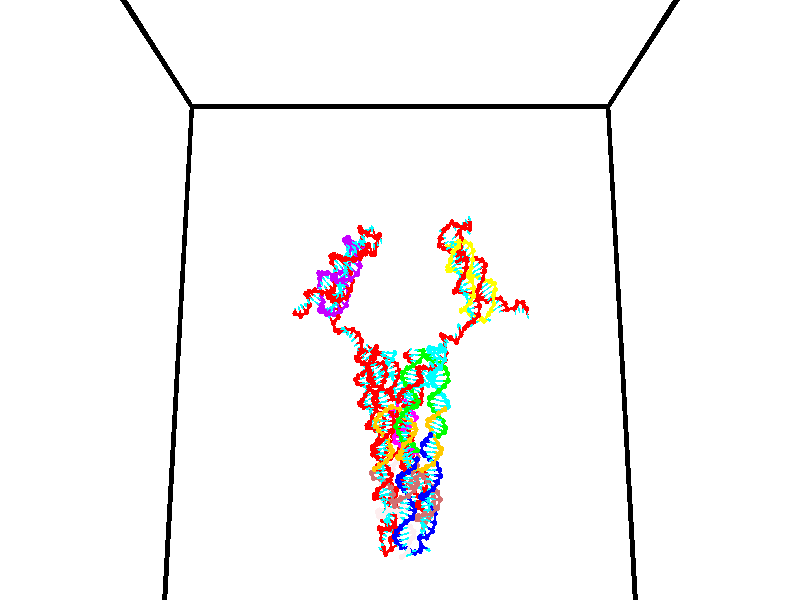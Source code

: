 // switches for output
#declare DRAW_BASES = 1; // possible values are 0, 1; only relevant for DNA ribbons
#declare DRAW_BASES_TYPE = 3; // possible values are 1, 2, 3; only relevant for DNA ribbons
#declare DRAW_FOG = 0; // set to 1 to enable fog

#include "colors.inc"

#include "transforms.inc"
background { rgb <1, 1, 1>}

#default {
   normal{
       ripples 0.25
       frequency 0.20
       turbulence 0.2
       lambda 5
   }
	finish {
		phong 0.1
		phong_size 40.
	}
}

// original window dimensions: 1024x640


// camera settings

camera {
	sky <0, 0.179814, -0.983701>
	up <0, 0.179814, -0.983701>
	right 1.6 * <1, 0, 0>
	location <35, 94.9851, 44.8844>
	look_at <35, 29.7336, 32.9568>
	direction <0, -65.2515, -11.9276>
	angle 67.0682
}


# declare cpy_camera_pos = <35, 94.9851, 44.8844>;
# if (DRAW_FOG = 1)
fog {
	fog_type 2
	up vnormalize(cpy_camera_pos)
	color rgbt<1,1,1,0.3>
	distance 1e-5
	fog_alt 3e-3
	fog_offset 56
}
# end


// LIGHTS

# declare lum = 6;
global_settings {
	ambient_light rgb lum * <0.05, 0.05, 0.05>
	max_trace_level 15
}# declare cpy_direct_light_amount = 0.25;
light_source
{	1000 * <-1, -1.16352, -0.803886>,
	rgb lum * cpy_direct_light_amount
	parallel
}

light_source
{	1000 * <1, 1.16352, 0.803886>,
	rgb lum * cpy_direct_light_amount
	parallel
}

// strand 0

// nucleotide -1

// particle -1
sphere {
	<24.516323, 35.544037, 35.159351> 0.250000
	pigment { color rgbt <1,0,0,0> }
	no_shadow
}
cylinder {
	<24.460276, 35.217045, 34.935890>,  <24.426647, 35.020851, 34.801811>, 0.100000
	pigment { color rgbt <1,0,0,0> }
	no_shadow
}
cylinder {
	<24.460276, 35.217045, 34.935890>,  <24.516323, 35.544037, 35.159351>, 0.100000
	pigment { color rgbt <1,0,0,0> }
	no_shadow
}

// particle -1
sphere {
	<24.460276, 35.217045, 34.935890> 0.100000
	pigment { color rgbt <1,0,0,0> }
	no_shadow
}
sphere {
	0, 1
	scale<0.080000,0.200000,0.300000>
	matrix <0.925578, 0.092253, -0.367144,
		0.351669, -0.568524, 0.743713,
		-0.140120, -0.817478, -0.558655,
		24.418240, 34.971802, 34.768295>
	pigment { color rgbt <0,1,1,0> }
	no_shadow
}
cylinder {
	<25.061354, 35.160446, 35.315033>,  <24.516323, 35.544037, 35.159351>, 0.130000
	pigment { color rgbt <1,0,0,0> }
	no_shadow
}

// nucleotide -1

// particle -1
sphere {
	<25.061354, 35.160446, 35.315033> 0.250000
	pigment { color rgbt <1,0,0,0> }
	no_shadow
}
cylinder {
	<24.932720, 35.079720, 34.944984>,  <24.855541, 35.031284, 34.722954>, 0.100000
	pigment { color rgbt <1,0,0,0> }
	no_shadow
}
cylinder {
	<24.932720, 35.079720, 34.944984>,  <25.061354, 35.160446, 35.315033>, 0.100000
	pigment { color rgbt <1,0,0,0> }
	no_shadow
}

// particle -1
sphere {
	<24.932720, 35.079720, 34.944984> 0.100000
	pigment { color rgbt <1,0,0,0> }
	no_shadow
}
sphere {
	0, 1
	scale<0.080000,0.200000,0.300000>
	matrix <0.914758, 0.186114, -0.358580,
		0.244547, -0.961577, 0.124767,
		-0.321581, -0.201821, -0.925123,
		24.836246, 35.019173, 34.667446>
	pigment { color rgbt <0,1,1,0> }
	no_shadow
}
cylinder {
	<25.567938, 34.748188, 34.911133>,  <25.061354, 35.160446, 35.315033>, 0.130000
	pigment { color rgbt <1,0,0,0> }
	no_shadow
}

// nucleotide -1

// particle -1
sphere {
	<25.567938, 34.748188, 34.911133> 0.250000
	pigment { color rgbt <1,0,0,0> }
	no_shadow
}
cylinder {
	<25.328184, 34.965439, 34.675930>,  <25.184332, 35.095791, 34.534809>, 0.100000
	pigment { color rgbt <1,0,0,0> }
	no_shadow
}
cylinder {
	<25.328184, 34.965439, 34.675930>,  <25.567938, 34.748188, 34.911133>, 0.100000
	pigment { color rgbt <1,0,0,0> }
	no_shadow
}

// particle -1
sphere {
	<25.328184, 34.965439, 34.675930> 0.100000
	pigment { color rgbt <1,0,0,0> }
	no_shadow
}
sphere {
	0, 1
	scale<0.080000,0.200000,0.300000>
	matrix <0.799586, 0.440588, -0.408098,
		0.037420, -0.714770, -0.698358,
		-0.599385, 0.543127, -0.588006,
		25.148369, 35.128376, 34.499527>
	pigment { color rgbt <0,1,1,0> }
	no_shadow
}
cylinder {
	<25.823233, 34.710655, 34.310459>,  <25.567938, 34.748188, 34.911133>, 0.130000
	pigment { color rgbt <1,0,0,0> }
	no_shadow
}

// nucleotide -1

// particle -1
sphere {
	<25.823233, 34.710655, 34.310459> 0.250000
	pigment { color rgbt <1,0,0,0> }
	no_shadow
}
cylinder {
	<25.662514, 35.073967, 34.357079>,  <25.566082, 35.291954, 34.385048>, 0.100000
	pigment { color rgbt <1,0,0,0> }
	no_shadow
}
cylinder {
	<25.662514, 35.073967, 34.357079>,  <25.823233, 34.710655, 34.310459>, 0.100000
	pigment { color rgbt <1,0,0,0> }
	no_shadow
}

// particle -1
sphere {
	<25.662514, 35.073967, 34.357079> 0.100000
	pigment { color rgbt <1,0,0,0> }
	no_shadow
}
sphere {
	0, 1
	scale<0.080000,0.200000,0.300000>
	matrix <0.834893, 0.415630, -0.360839,
		-0.376183, -0.047681, -0.925318,
		-0.401795, 0.908283, 0.116545,
		25.541975, 35.346451, 34.392040>
	pigment { color rgbt <0,1,1,0> }
	no_shadow
}
cylinder {
	<25.736111, 34.991070, 33.626450>,  <25.823233, 34.710655, 34.310459>, 0.130000
	pigment { color rgbt <1,0,0,0> }
	no_shadow
}

// nucleotide -1

// particle -1
sphere {
	<25.736111, 34.991070, 33.626450> 0.250000
	pigment { color rgbt <1,0,0,0> }
	no_shadow
}
cylinder {
	<25.791998, 35.272087, 33.905567>,  <25.825531, 35.440697, 34.073036>, 0.100000
	pigment { color rgbt <1,0,0,0> }
	no_shadow
}
cylinder {
	<25.791998, 35.272087, 33.905567>,  <25.736111, 34.991070, 33.626450>, 0.100000
	pigment { color rgbt <1,0,0,0> }
	no_shadow
}

// particle -1
sphere {
	<25.791998, 35.272087, 33.905567> 0.100000
	pigment { color rgbt <1,0,0,0> }
	no_shadow
}
sphere {
	0, 1
	scale<0.080000,0.200000,0.300000>
	matrix <0.798406, 0.336891, -0.499050,
		-0.585684, 0.626849, -0.513843,
		0.139720, 0.702541, 0.697792,
		25.833914, 35.482849, 34.114906>
	pigment { color rgbt <0,1,1,0> }
	no_shadow
}
cylinder {
	<25.592024, 35.765400, 33.537403>,  <25.736111, 34.991070, 33.626450>, 0.130000
	pigment { color rgbt <1,0,0,0> }
	no_shadow
}

// nucleotide -1

// particle -1
sphere {
	<25.592024, 35.765400, 33.537403> 0.250000
	pigment { color rgbt <1,0,0,0> }
	no_shadow
}
cylinder {
	<25.908474, 35.650272, 33.753284>,  <26.098343, 35.581196, 33.882812>, 0.100000
	pigment { color rgbt <1,0,0,0> }
	no_shadow
}
cylinder {
	<25.908474, 35.650272, 33.753284>,  <25.592024, 35.765400, 33.537403>, 0.100000
	pigment { color rgbt <1,0,0,0> }
	no_shadow
}

// particle -1
sphere {
	<25.908474, 35.650272, 33.753284> 0.100000
	pigment { color rgbt <1,0,0,0> }
	no_shadow
}
sphere {
	0, 1
	scale<0.080000,0.200000,0.300000>
	matrix <0.611152, 0.336155, -0.716584,
		0.024818, 0.896751, 0.441839,
		0.791124, -0.287815, 0.539708,
		26.145811, 35.563927, 33.915195>
	pigment { color rgbt <0,1,1,0> }
	no_shadow
}
cylinder {
	<25.987303, 36.345104, 33.484482>,  <25.592024, 35.765400, 33.537403>, 0.130000
	pigment { color rgbt <1,0,0,0> }
	no_shadow
}

// nucleotide -1

// particle -1
sphere {
	<25.987303, 36.345104, 33.484482> 0.250000
	pigment { color rgbt <1,0,0,0> }
	no_shadow
}
cylinder {
	<26.238567, 36.053524, 33.593327>,  <26.389326, 35.878574, 33.658634>, 0.100000
	pigment { color rgbt <1,0,0,0> }
	no_shadow
}
cylinder {
	<26.238567, 36.053524, 33.593327>,  <25.987303, 36.345104, 33.484482>, 0.100000
	pigment { color rgbt <1,0,0,0> }
	no_shadow
}

// particle -1
sphere {
	<26.238567, 36.053524, 33.593327> 0.100000
	pigment { color rgbt <1,0,0,0> }
	no_shadow
}
sphere {
	0, 1
	scale<0.080000,0.200000,0.300000>
	matrix <0.679704, 0.343872, -0.647885,
		0.378703, 0.591933, 0.711477,
		0.628162, -0.728949, 0.272114,
		26.427015, 35.834839, 33.674961>
	pigment { color rgbt <0,1,1,0> }
	no_shadow
}
cylinder {
	<26.601128, 36.610348, 33.402172>,  <25.987303, 36.345104, 33.484482>, 0.130000
	pigment { color rgbt <1,0,0,0> }
	no_shadow
}

// nucleotide -1

// particle -1
sphere {
	<26.601128, 36.610348, 33.402172> 0.250000
	pigment { color rgbt <1,0,0,0> }
	no_shadow
}
cylinder {
	<26.693888, 36.221699, 33.420776>,  <26.749544, 35.988510, 33.431938>, 0.100000
	pigment { color rgbt <1,0,0,0> }
	no_shadow
}
cylinder {
	<26.693888, 36.221699, 33.420776>,  <26.601128, 36.610348, 33.402172>, 0.100000
	pigment { color rgbt <1,0,0,0> }
	no_shadow
}

// particle -1
sphere {
	<26.693888, 36.221699, 33.420776> 0.100000
	pigment { color rgbt <1,0,0,0> }
	no_shadow
}
sphere {
	0, 1
	scale<0.080000,0.200000,0.300000>
	matrix <0.798384, 0.162801, -0.579723,
		0.555703, 0.171571, 0.813485,
		0.231900, -0.971627, 0.046511,
		26.763458, 35.930210, 33.434731>
	pigment { color rgbt <0,1,1,0> }
	no_shadow
}
cylinder {
	<27.326982, 36.541050, 33.591785>,  <26.601128, 36.610348, 33.402172>, 0.130000
	pigment { color rgbt <1,0,0,0> }
	no_shadow
}

// nucleotide -1

// particle -1
sphere {
	<27.326982, 36.541050, 33.591785> 0.250000
	pigment { color rgbt <1,0,0,0> }
	no_shadow
}
cylinder {
	<27.213722, 36.217339, 33.385914>,  <27.145765, 36.023113, 33.262390>, 0.100000
	pigment { color rgbt <1,0,0,0> }
	no_shadow
}
cylinder {
	<27.213722, 36.217339, 33.385914>,  <27.326982, 36.541050, 33.591785>, 0.100000
	pigment { color rgbt <1,0,0,0> }
	no_shadow
}

// particle -1
sphere {
	<27.213722, 36.217339, 33.385914> 0.100000
	pigment { color rgbt <1,0,0,0> }
	no_shadow
}
sphere {
	0, 1
	scale<0.080000,0.200000,0.300000>
	matrix <0.880094, -0.005996, -0.474762,
		0.381129, -0.587393, 0.713940,
		-0.283152, -0.809280, -0.514675,
		27.128777, 35.974556, 33.231510>
	pigment { color rgbt <0,1,1,0> }
	no_shadow
}
cylinder {
	<27.954102, 36.137241, 33.554718>,  <27.326982, 36.541050, 33.591785>, 0.130000
	pigment { color rgbt <1,0,0,0> }
	no_shadow
}

// nucleotide -1

// particle -1
sphere {
	<27.954102, 36.137241, 33.554718> 0.250000
	pigment { color rgbt <1,0,0,0> }
	no_shadow
}
cylinder {
	<27.727589, 35.999809, 33.255043>,  <27.591681, 35.917351, 33.075237>, 0.100000
	pigment { color rgbt <1,0,0,0> }
	no_shadow
}
cylinder {
	<27.727589, 35.999809, 33.255043>,  <27.954102, 36.137241, 33.554718>, 0.100000
	pigment { color rgbt <1,0,0,0> }
	no_shadow
}

// particle -1
sphere {
	<27.727589, 35.999809, 33.255043> 0.100000
	pigment { color rgbt <1,0,0,0> }
	no_shadow
}
sphere {
	0, 1
	scale<0.080000,0.200000,0.300000>
	matrix <0.801763, -0.018930, -0.597342,
		0.191052, -0.938933, 0.286188,
		-0.566282, -0.343578, -0.749186,
		27.557705, 35.896736, 33.030289>
	pigment { color rgbt <0,1,1,0> }
	no_shadow
}
cylinder {
	<28.353842, 35.728394, 33.203007>,  <27.954102, 36.137241, 33.554718>, 0.130000
	pigment { color rgbt <1,0,0,0> }
	no_shadow
}

// nucleotide -1

// particle -1
sphere {
	<28.353842, 35.728394, 33.203007> 0.250000
	pigment { color rgbt <1,0,0,0> }
	no_shadow
}
cylinder {
	<28.060913, 35.795036, 32.938904>,  <27.885155, 35.835022, 32.780441>, 0.100000
	pigment { color rgbt <1,0,0,0> }
	no_shadow
}
cylinder {
	<28.060913, 35.795036, 32.938904>,  <28.353842, 35.728394, 33.203007>, 0.100000
	pigment { color rgbt <1,0,0,0> }
	no_shadow
}

// particle -1
sphere {
	<28.060913, 35.795036, 32.938904> 0.100000
	pigment { color rgbt <1,0,0,0> }
	no_shadow
}
sphere {
	0, 1
	scale<0.080000,0.200000,0.300000>
	matrix <0.680772, 0.201770, -0.704158,
		0.015904, -0.965159, -0.261182,
		-0.732323, 0.166606, -0.660262,
		27.841217, 35.845016, 32.740826>
	pigment { color rgbt <0,1,1,0> }
	no_shadow
}
cylinder {
	<28.488815, 35.237282, 32.601444>,  <28.353842, 35.728394, 33.203007>, 0.130000
	pigment { color rgbt <1,0,0,0> }
	no_shadow
}

// nucleotide -1

// particle -1
sphere {
	<28.488815, 35.237282, 32.601444> 0.250000
	pigment { color rgbt <1,0,0,0> }
	no_shadow
}
cylinder {
	<28.262465, 35.535946, 32.461571>,  <28.126654, 35.715145, 32.377647>, 0.100000
	pigment { color rgbt <1,0,0,0> }
	no_shadow
}
cylinder {
	<28.262465, 35.535946, 32.461571>,  <28.488815, 35.237282, 32.601444>, 0.100000
	pigment { color rgbt <1,0,0,0> }
	no_shadow
}

// particle -1
sphere {
	<28.262465, 35.535946, 32.461571> 0.100000
	pigment { color rgbt <1,0,0,0> }
	no_shadow
}
sphere {
	0, 1
	scale<0.080000,0.200000,0.300000>
	matrix <0.672805, 0.173036, -0.719299,
		-0.476565, -0.642306, -0.600274,
		-0.565879, 0.746661, -0.349684,
		28.092701, 35.759945, 32.356667>
	pigment { color rgbt <0,1,1,0> }
	no_shadow
}
cylinder {
	<28.451122, 35.117371, 31.821199>,  <28.488815, 35.237282, 32.601444>, 0.130000
	pigment { color rgbt <1,0,0,0> }
	no_shadow
}

// nucleotide -1

// particle -1
sphere {
	<28.451122, 35.117371, 31.821199> 0.250000
	pigment { color rgbt <1,0,0,0> }
	no_shadow
}
cylinder {
	<28.362963, 35.497063, 31.910984>,  <28.310066, 35.724876, 31.964855>, 0.100000
	pigment { color rgbt <1,0,0,0> }
	no_shadow
}
cylinder {
	<28.362963, 35.497063, 31.910984>,  <28.451122, 35.117371, 31.821199>, 0.100000
	pigment { color rgbt <1,0,0,0> }
	no_shadow
}

// particle -1
sphere {
	<28.362963, 35.497063, 31.910984> 0.100000
	pigment { color rgbt <1,0,0,0> }
	no_shadow
}
sphere {
	0, 1
	scale<0.080000,0.200000,0.300000>
	matrix <0.609236, 0.313679, -0.728311,
		-0.761745, -0.023769, -0.647441,
		-0.220400, 0.949232, 0.224463,
		28.296843, 35.781834, 31.978323>
	pigment { color rgbt <0,1,1,0> }
	no_shadow
}
cylinder {
	<28.522373, 35.370995, 31.246941>,  <28.451122, 35.117371, 31.821199>, 0.130000
	pigment { color rgbt <1,0,0,0> }
	no_shadow
}

// nucleotide -1

// particle -1
sphere {
	<28.522373, 35.370995, 31.246941> 0.250000
	pigment { color rgbt <1,0,0,0> }
	no_shadow
}
cylinder {
	<28.504093, 35.715736, 31.448977>,  <28.493126, 35.922581, 31.570198>, 0.100000
	pigment { color rgbt <1,0,0,0> }
	no_shadow
}
cylinder {
	<28.504093, 35.715736, 31.448977>,  <28.522373, 35.370995, 31.246941>, 0.100000
	pigment { color rgbt <1,0,0,0> }
	no_shadow
}

// particle -1
sphere {
	<28.504093, 35.715736, 31.448977> 0.100000
	pigment { color rgbt <1,0,0,0> }
	no_shadow
}
sphere {
	0, 1
	scale<0.080000,0.200000,0.300000>
	matrix <0.523445, 0.451307, -0.722723,
		-0.850833, 0.231357, -0.471759,
		-0.045701, 0.861856, 0.505089,
		28.490383, 35.974293, 31.600504>
	pigment { color rgbt <0,1,1,0> }
	no_shadow
}
cylinder {
	<28.135168, 35.915020, 30.865768>,  <28.522373, 35.370995, 31.246941>, 0.130000
	pigment { color rgbt <1,0,0,0> }
	no_shadow
}

// nucleotide -1

// particle -1
sphere {
	<28.135168, 35.915020, 30.865768> 0.250000
	pigment { color rgbt <1,0,0,0> }
	no_shadow
}
cylinder {
	<28.404121, 36.066910, 31.119921>,  <28.565493, 36.158043, 31.272413>, 0.100000
	pigment { color rgbt <1,0,0,0> }
	no_shadow
}
cylinder {
	<28.404121, 36.066910, 31.119921>,  <28.135168, 35.915020, 30.865768>, 0.100000
	pigment { color rgbt <1,0,0,0> }
	no_shadow
}

// particle -1
sphere {
	<28.404121, 36.066910, 31.119921> 0.100000
	pigment { color rgbt <1,0,0,0> }
	no_shadow
}
sphere {
	0, 1
	scale<0.080000,0.200000,0.300000>
	matrix <0.417386, 0.514405, -0.749117,
		-0.611303, 0.768892, 0.187385,
		0.672382, 0.379726, 0.635382,
		28.605837, 36.180828, 31.310535>
	pigment { color rgbt <0,1,1,0> }
	no_shadow
}
cylinder {
	<28.131746, 36.642014, 30.547768>,  <28.135168, 35.915020, 30.865768>, 0.130000
	pigment { color rgbt <1,0,0,0> }
	no_shadow
}

// nucleotide -1

// particle -1
sphere {
	<28.131746, 36.642014, 30.547768> 0.250000
	pigment { color rgbt <1,0,0,0> }
	no_shadow
}
cylinder {
	<28.441284, 36.585808, 30.794806>,  <28.627007, 36.552086, 30.943027>, 0.100000
	pigment { color rgbt <1,0,0,0> }
	no_shadow
}
cylinder {
	<28.441284, 36.585808, 30.794806>,  <28.131746, 36.642014, 30.547768>, 0.100000
	pigment { color rgbt <1,0,0,0> }
	no_shadow
}

// particle -1
sphere {
	<28.441284, 36.585808, 30.794806> 0.100000
	pigment { color rgbt <1,0,0,0> }
	no_shadow
}
sphere {
	0, 1
	scale<0.080000,0.200000,0.300000>
	matrix <0.609837, 0.428658, -0.666596,
		-0.171071, 0.892473, 0.417405,
		0.773843, -0.140514, 0.617594,
		28.673437, 36.543655, 30.980083>
	pigment { color rgbt <0,1,1,0> }
	no_shadow
}
cylinder {
	<28.501642, 37.316357, 30.578592>,  <28.131746, 36.642014, 30.547768>, 0.130000
	pigment { color rgbt <1,0,0,0> }
	no_shadow
}

// nucleotide -1

// particle -1
sphere {
	<28.501642, 37.316357, 30.578592> 0.250000
	pigment { color rgbt <1,0,0,0> }
	no_shadow
}
cylinder {
	<28.776257, 37.060776, 30.717390>,  <28.941025, 36.907425, 30.800669>, 0.100000
	pigment { color rgbt <1,0,0,0> }
	no_shadow
}
cylinder {
	<28.776257, 37.060776, 30.717390>,  <28.501642, 37.316357, 30.578592>, 0.100000
	pigment { color rgbt <1,0,0,0> }
	no_shadow
}

// particle -1
sphere {
	<28.776257, 37.060776, 30.717390> 0.100000
	pigment { color rgbt <1,0,0,0> }
	no_shadow
}
sphere {
	0, 1
	scale<0.080000,0.200000,0.300000>
	matrix <0.723232, 0.550965, -0.416382,
		0.074869, 0.536818, 0.840370,
		0.686535, -0.638956, 0.346993,
		28.982218, 36.869087, 30.821487>
	pigment { color rgbt <0,1,1,0> }
	no_shadow
}
cylinder {
	<28.892883, 37.719990, 30.827158>,  <28.501642, 37.316357, 30.578592>, 0.130000
	pigment { color rgbt <1,0,0,0> }
	no_shadow
}

// nucleotide -1

// particle -1
sphere {
	<28.892883, 37.719990, 30.827158> 0.250000
	pigment { color rgbt <1,0,0,0> }
	no_shadow
}
cylinder {
	<29.097994, 37.379242, 30.784489>,  <29.221062, 37.174793, 30.758886>, 0.100000
	pigment { color rgbt <1,0,0,0> }
	no_shadow
}
cylinder {
	<29.097994, 37.379242, 30.784489>,  <28.892883, 37.719990, 30.827158>, 0.100000
	pigment { color rgbt <1,0,0,0> }
	no_shadow
}

// particle -1
sphere {
	<29.097994, 37.379242, 30.784489> 0.100000
	pigment { color rgbt <1,0,0,0> }
	no_shadow
}
sphere {
	0, 1
	scale<0.080000,0.200000,0.300000>
	matrix <0.787441, 0.516183, -0.336887,
		0.342046, 0.088750, 0.935483,
		0.512779, -0.851868, -0.106673,
		29.251827, 37.123680, 30.752487>
	pigment { color rgbt <0,1,1,0> }
	no_shadow
}
cylinder {
	<29.426867, 37.895416, 31.171152>,  <28.892883, 37.719990, 30.827158>, 0.130000
	pigment { color rgbt <1,0,0,0> }
	no_shadow
}

// nucleotide -1

// particle -1
sphere {
	<29.426867, 37.895416, 31.171152> 0.250000
	pigment { color rgbt <1,0,0,0> }
	no_shadow
}
cylinder {
	<29.542757, 37.574509, 30.962378>,  <29.612291, 37.381962, 30.837112>, 0.100000
	pigment { color rgbt <1,0,0,0> }
	no_shadow
}
cylinder {
	<29.542757, 37.574509, 30.962378>,  <29.426867, 37.895416, 31.171152>, 0.100000
	pigment { color rgbt <1,0,0,0> }
	no_shadow
}

// particle -1
sphere {
	<29.542757, 37.574509, 30.962378> 0.100000
	pigment { color rgbt <1,0,0,0> }
	no_shadow
}
sphere {
	0, 1
	scale<0.080000,0.200000,0.300000>
	matrix <0.703392, 0.548296, -0.452340,
		0.649075, -0.236070, 0.723168,
		0.289726, -0.802273, -0.521935,
		29.629675, 37.333828, 30.805798>
	pigment { color rgbt <0,1,1,0> }
	no_shadow
}
cylinder {
	<30.187187, 37.838776, 31.162525>,  <29.426867, 37.895416, 31.171152>, 0.130000
	pigment { color rgbt <1,0,0,0> }
	no_shadow
}

// nucleotide -1

// particle -1
sphere {
	<30.187187, 37.838776, 31.162525> 0.250000
	pigment { color rgbt <1,0,0,0> }
	no_shadow
}
cylinder {
	<30.077984, 37.633892, 30.836800>,  <30.012461, 37.510963, 30.641363>, 0.100000
	pigment { color rgbt <1,0,0,0> }
	no_shadow
}
cylinder {
	<30.077984, 37.633892, 30.836800>,  <30.187187, 37.838776, 31.162525>, 0.100000
	pigment { color rgbt <1,0,0,0> }
	no_shadow
}

// particle -1
sphere {
	<30.077984, 37.633892, 30.836800> 0.100000
	pigment { color rgbt <1,0,0,0> }
	no_shadow
}
sphere {
	0, 1
	scale<0.080000,0.200000,0.300000>
	matrix <0.741135, 0.427690, -0.517494,
		0.613339, -0.744798, 0.262852,
		-0.273009, -0.512208, -0.814315,
		29.996080, 37.480228, 30.592505>
	pigment { color rgbt <0,1,1,0> }
	no_shadow
}
cylinder {
	<30.731428, 37.398109, 30.910336>,  <30.187187, 37.838776, 31.162525>, 0.130000
	pigment { color rgbt <1,0,0,0> }
	no_shadow
}

// nucleotide -1

// particle -1
sphere {
	<30.731428, 37.398109, 30.910336> 0.250000
	pigment { color rgbt <1,0,0,0> }
	no_shadow
}
cylinder {
	<30.492111, 37.454433, 30.594812>,  <30.348520, 37.488228, 30.405499>, 0.100000
	pigment { color rgbt <1,0,0,0> }
	no_shadow
}
cylinder {
	<30.492111, 37.454433, 30.594812>,  <30.731428, 37.398109, 30.910336>, 0.100000
	pigment { color rgbt <1,0,0,0> }
	no_shadow
}

// particle -1
sphere {
	<30.492111, 37.454433, 30.594812> 0.100000
	pigment { color rgbt <1,0,0,0> }
	no_shadow
}
sphere {
	0, 1
	scale<0.080000,0.200000,0.300000>
	matrix <0.773979, 0.356323, -0.523441,
		0.207365, -0.923692, -0.322170,
		-0.598294, 0.140810, -0.788807,
		30.312622, 37.496677, 30.358170>
	pigment { color rgbt <0,1,1,0> }
	no_shadow
}
cylinder {
	<31.100237, 37.131248, 30.485056>,  <30.731428, 37.398109, 30.910336>, 0.130000
	pigment { color rgbt <1,0,0,0> }
	no_shadow
}

// nucleotide -1

// particle -1
sphere {
	<31.100237, 37.131248, 30.485056> 0.250000
	pigment { color rgbt <1,0,0,0> }
	no_shadow
}
cylinder {
	<30.847216, 37.366405, 30.283358>,  <30.695402, 37.507500, 30.162338>, 0.100000
	pigment { color rgbt <1,0,0,0> }
	no_shadow
}
cylinder {
	<30.847216, 37.366405, 30.283358>,  <31.100237, 37.131248, 30.485056>, 0.100000
	pigment { color rgbt <1,0,0,0> }
	no_shadow
}

// particle -1
sphere {
	<30.847216, 37.366405, 30.283358> 0.100000
	pigment { color rgbt <1,0,0,0> }
	no_shadow
}
sphere {
	0, 1
	scale<0.080000,0.200000,0.300000>
	matrix <0.764465, 0.369346, -0.528372,
		-0.124384, -0.719701, -0.683052,
		-0.632553, 0.587890, -0.504245,
		30.657450, 37.542774, 30.132084>
	pigment { color rgbt <0,1,1,0> }
	no_shadow
}
cylinder {
	<31.384706, 37.097961, 29.822256>,  <31.100237, 37.131248, 30.485056>, 0.130000
	pigment { color rgbt <1,0,0,0> }
	no_shadow
}

// nucleotide -1

// particle -1
sphere {
	<31.384706, 37.097961, 29.822256> 0.250000
	pigment { color rgbt <1,0,0,0> }
	no_shadow
}
cylinder {
	<31.138414, 37.413132, 29.819355>,  <30.990639, 37.602234, 29.817614>, 0.100000
	pigment { color rgbt <1,0,0,0> }
	no_shadow
}
cylinder {
	<31.138414, 37.413132, 29.819355>,  <31.384706, 37.097961, 29.822256>, 0.100000
	pigment { color rgbt <1,0,0,0> }
	no_shadow
}

// particle -1
sphere {
	<31.138414, 37.413132, 29.819355> 0.100000
	pigment { color rgbt <1,0,0,0> }
	no_shadow
}
sphere {
	0, 1
	scale<0.080000,0.200000,0.300000>
	matrix <0.650501, 0.503101, -0.568980,
		-0.444664, -0.355056, -0.822320,
		-0.615729, 0.787925, -0.007254,
		30.953695, 37.649509, 29.817179>
	pigment { color rgbt <0,1,1,0> }
	no_shadow
}
cylinder {
	<31.314287, 37.301102, 29.134611>,  <31.384706, 37.097961, 29.822256>, 0.130000
	pigment { color rgbt <1,0,0,0> }
	no_shadow
}

// nucleotide -1

// particle -1
sphere {
	<31.314287, 37.301102, 29.134611> 0.250000
	pigment { color rgbt <1,0,0,0> }
	no_shadow
}
cylinder {
	<31.232208, 37.620354, 29.361195>,  <31.182961, 37.811905, 29.497145>, 0.100000
	pigment { color rgbt <1,0,0,0> }
	no_shadow
}
cylinder {
	<31.232208, 37.620354, 29.361195>,  <31.314287, 37.301102, 29.134611>, 0.100000
	pigment { color rgbt <1,0,0,0> }
	no_shadow
}

// particle -1
sphere {
	<31.232208, 37.620354, 29.361195> 0.100000
	pigment { color rgbt <1,0,0,0> }
	no_shadow
}
sphere {
	0, 1
	scale<0.080000,0.200000,0.300000>
	matrix <0.415953, 0.595023, -0.687699,
		-0.885933, 0.094506, -0.454084,
		-0.205198, 0.798133, 0.566460,
		31.170649, 37.859795, 29.531134>
	pigment { color rgbt <0,1,1,0> }
	no_shadow
}
cylinder {
	<31.152138, 37.825836, 28.746908>,  <31.314287, 37.301102, 29.134611>, 0.130000
	pigment { color rgbt <1,0,0,0> }
	no_shadow
}

// nucleotide -1

// particle -1
sphere {
	<31.152138, 37.825836, 28.746908> 0.250000
	pigment { color rgbt <1,0,0,0> }
	no_shadow
}
cylinder {
	<31.289333, 38.012009, 29.073278>,  <31.371651, 38.123711, 29.269100>, 0.100000
	pigment { color rgbt <1,0,0,0> }
	no_shadow
}
cylinder {
	<31.289333, 38.012009, 29.073278>,  <31.152138, 37.825836, 28.746908>, 0.100000
	pigment { color rgbt <1,0,0,0> }
	no_shadow
}

// particle -1
sphere {
	<31.289333, 38.012009, 29.073278> 0.100000
	pigment { color rgbt <1,0,0,0> }
	no_shadow
}
sphere {
	0, 1
	scale<0.080000,0.200000,0.300000>
	matrix <0.470689, 0.666543, -0.578077,
		-0.812902, 0.582322, 0.009546,
		0.342990, 0.465427, 0.815926,
		31.392231, 38.151638, 29.318056>
	pigment { color rgbt <0,1,1,0> }
	no_shadow
}
cylinder {
	<31.131165, 38.589478, 28.668016>,  <31.152138, 37.825836, 28.746908>, 0.130000
	pigment { color rgbt <1,0,0,0> }
	no_shadow
}

// nucleotide -1

// particle -1
sphere {
	<31.131165, 38.589478, 28.668016> 0.250000
	pigment { color rgbt <1,0,0,0> }
	no_shadow
}
cylinder {
	<31.429165, 38.488499, 28.914995>,  <31.607965, 38.427910, 29.063183>, 0.100000
	pigment { color rgbt <1,0,0,0> }
	no_shadow
}
cylinder {
	<31.429165, 38.488499, 28.914995>,  <31.131165, 38.589478, 28.668016>, 0.100000
	pigment { color rgbt <1,0,0,0> }
	no_shadow
}

// particle -1
sphere {
	<31.429165, 38.488499, 28.914995> 0.100000
	pigment { color rgbt <1,0,0,0> }
	no_shadow
}
sphere {
	0, 1
	scale<0.080000,0.200000,0.300000>
	matrix <0.528122, 0.788677, -0.314763,
		-0.407504, 0.560586, 0.720891,
		0.745002, -0.252451, 0.617447,
		31.652666, 38.412762, 29.100229>
	pigment { color rgbt <0,1,1,0> }
	no_shadow
}
cylinder {
	<31.264545, 39.204380, 29.048092>,  <31.131165, 38.589478, 28.668016>, 0.130000
	pigment { color rgbt <1,0,0,0> }
	no_shadow
}

// nucleotide -1

// particle -1
sphere {
	<31.264545, 39.204380, 29.048092> 0.250000
	pigment { color rgbt <1,0,0,0> }
	no_shadow
}
cylinder {
	<31.589533, 38.973576, 29.014759>,  <31.784527, 38.835091, 28.994759>, 0.100000
	pigment { color rgbt <1,0,0,0> }
	no_shadow
}
cylinder {
	<31.589533, 38.973576, 29.014759>,  <31.264545, 39.204380, 29.048092>, 0.100000
	pigment { color rgbt <1,0,0,0> }
	no_shadow
}

// particle -1
sphere {
	<31.589533, 38.973576, 29.014759> 0.100000
	pigment { color rgbt <1,0,0,0> }
	no_shadow
}
sphere {
	0, 1
	scale<0.080000,0.200000,0.300000>
	matrix <0.536527, 0.795951, -0.280360,
		0.228101, 0.183073, 0.956271,
		0.812471, -0.577015, -0.083333,
		31.833275, 38.800472, 28.989759>
	pigment { color rgbt <0,1,1,0> }
	no_shadow
}
cylinder {
	<31.906307, 39.431061, 29.439375>,  <31.264545, 39.204380, 29.048092>, 0.130000
	pigment { color rgbt <1,0,0,0> }
	no_shadow
}

// nucleotide -1

// particle -1
sphere {
	<31.906307, 39.431061, 29.439375> 0.250000
	pigment { color rgbt <1,0,0,0> }
	no_shadow
}
cylinder {
	<32.060314, 39.196423, 29.154371>,  <32.152718, 39.055641, 28.983370>, 0.100000
	pigment { color rgbt <1,0,0,0> }
	no_shadow
}
cylinder {
	<32.060314, 39.196423, 29.154371>,  <31.906307, 39.431061, 29.439375>, 0.100000
	pigment { color rgbt <1,0,0,0> }
	no_shadow
}

// particle -1
sphere {
	<32.060314, 39.196423, 29.154371> 0.100000
	pigment { color rgbt <1,0,0,0> }
	no_shadow
}
sphere {
	0, 1
	scale<0.080000,0.200000,0.300000>
	matrix <0.669983, 0.708610, -0.221346,
		0.634731, -0.392147, 0.665835,
		0.385017, -0.586593, -0.712510,
		32.175819, 39.020443, 28.940619>
	pigment { color rgbt <0,1,1,0> }
	no_shadow
}
cylinder {
	<32.672539, 39.248936, 29.615812>,  <31.906307, 39.431061, 29.439375>, 0.130000
	pigment { color rgbt <1,0,0,0> }
	no_shadow
}

// nucleotide -1

// particle -1
sphere {
	<32.672539, 39.248936, 29.615812> 0.250000
	pigment { color rgbt <1,0,0,0> }
	no_shadow
}
cylinder {
	<32.516563, 39.361553, 29.265114>,  <32.422977, 39.429123, 29.054695>, 0.100000
	pigment { color rgbt <1,0,0,0> }
	no_shadow
}
cylinder {
	<32.516563, 39.361553, 29.265114>,  <32.672539, 39.248936, 29.615812>, 0.100000
	pigment { color rgbt <1,0,0,0> }
	no_shadow
}

// particle -1
sphere {
	<32.516563, 39.361553, 29.265114> 0.100000
	pigment { color rgbt <1,0,0,0> }
	no_shadow
}
sphere {
	0, 1
	scale<0.080000,0.200000,0.300000>
	matrix <0.768749, 0.623671, -0.141628,
		0.506925, -0.729223, -0.459631,
		-0.389937, 0.281546, -0.876744,
		32.399582, 39.446018, 29.002090>
	pigment { color rgbt <0,1,1,0> }
	no_shadow
}
cylinder {
	<33.070827, 39.897446, 29.623999>,  <32.672539, 39.248936, 29.615812>, 0.130000
	pigment { color rgbt <1,0,0,0> }
	no_shadow
}

// nucleotide -1

// particle -1
sphere {
	<33.070827, 39.897446, 29.623999> 0.250000
	pigment { color rgbt <1,0,0,0> }
	no_shadow
}
cylinder {
	<33.163414, 40.116348, 29.945726>,  <33.218967, 40.247692, 30.138763>, 0.100000
	pigment { color rgbt <1,0,0,0> }
	no_shadow
}
cylinder {
	<33.163414, 40.116348, 29.945726>,  <33.070827, 39.897446, 29.623999>, 0.100000
	pigment { color rgbt <1,0,0,0> }
	no_shadow
}

// particle -1
sphere {
	<33.163414, 40.116348, 29.945726> 0.100000
	pigment { color rgbt <1,0,0,0> }
	no_shadow
}
sphere {
	0, 1
	scale<0.080000,0.200000,0.300000>
	matrix <-0.931229, -0.114579, 0.345953,
		0.281484, -0.829084, 0.483102,
		0.231471, 0.547259, 0.804319,
		33.232857, 40.280525, 30.187021>
	pigment { color rgbt <0,1,1,0> }
	no_shadow
}
cylinder {
	<32.782791, 39.569630, 30.317173>,  <33.070827, 39.897446, 29.623999>, 0.130000
	pigment { color rgbt <1,0,0,0> }
	no_shadow
}

// nucleotide -1

// particle -1
sphere {
	<32.782791, 39.569630, 30.317173> 0.250000
	pigment { color rgbt <1,0,0,0> }
	no_shadow
}
cylinder {
	<32.851269, 39.957558, 30.386610>,  <32.892353, 40.190315, 30.428272>, 0.100000
	pigment { color rgbt <1,0,0,0> }
	no_shadow
}
cylinder {
	<32.851269, 39.957558, 30.386610>,  <32.782791, 39.569630, 30.317173>, 0.100000
	pigment { color rgbt <1,0,0,0> }
	no_shadow
}

// particle -1
sphere {
	<32.851269, 39.957558, 30.386610> 0.100000
	pigment { color rgbt <1,0,0,0> }
	no_shadow
}
sphere {
	0, 1
	scale<0.080000,0.200000,0.300000>
	matrix <-0.959120, 0.123744, 0.254513,
		0.225352, -0.210068, 0.951361,
		0.171190, 0.969824, 0.173594,
		32.902626, 40.248505, 30.438688>
	pigment { color rgbt <0,1,1,0> }
	no_shadow
}
cylinder {
	<32.610298, 39.766411, 31.093262>,  <32.782791, 39.569630, 30.317173>, 0.130000
	pigment { color rgbt <1,0,0,0> }
	no_shadow
}

// nucleotide -1

// particle -1
sphere {
	<32.610298, 39.766411, 31.093262> 0.250000
	pigment { color rgbt <1,0,0,0> }
	no_shadow
}
cylinder {
	<32.585880, 40.069172, 30.832993>,  <32.571228, 40.250828, 30.676830>, 0.100000
	pigment { color rgbt <1,0,0,0> }
	no_shadow
}
cylinder {
	<32.585880, 40.069172, 30.832993>,  <32.610298, 39.766411, 31.093262>, 0.100000
	pigment { color rgbt <1,0,0,0> }
	no_shadow
}

// particle -1
sphere {
	<32.585880, 40.069172, 30.832993> 0.100000
	pigment { color rgbt <1,0,0,0> }
	no_shadow
}
sphere {
	0, 1
	scale<0.080000,0.200000,0.300000>
	matrix <-0.956241, 0.142530, 0.255516,
		0.286141, 0.637799, 0.715078,
		-0.061048, 0.756901, -0.650673,
		32.567566, 40.296242, 30.637791>
	pigment { color rgbt <0,1,1,0> }
	no_shadow
}
cylinder {
	<32.329151, 40.477448, 31.292881>,  <32.610298, 39.766411, 31.093262>, 0.130000
	pigment { color rgbt <1,0,0,0> }
	no_shadow
}

// nucleotide -1

// particle -1
sphere {
	<32.329151, 40.477448, 31.292881> 0.250000
	pigment { color rgbt <1,0,0,0> }
	no_shadow
}
cylinder {
	<32.257835, 40.457504, 30.899796>,  <32.215046, 40.445538, 30.663944>, 0.100000
	pigment { color rgbt <1,0,0,0> }
	no_shadow
}
cylinder {
	<32.257835, 40.457504, 30.899796>,  <32.329151, 40.477448, 31.292881>, 0.100000
	pigment { color rgbt <1,0,0,0> }
	no_shadow
}

// particle -1
sphere {
	<32.257835, 40.457504, 30.899796> 0.100000
	pigment { color rgbt <1,0,0,0> }
	no_shadow
}
sphere {
	0, 1
	scale<0.080000,0.200000,0.300000>
	matrix <-0.959455, 0.230387, 0.162383,
		0.218309, 0.971821, -0.088910,
		-0.178291, -0.049855, -0.982714,
		32.204350, 40.442547, 30.604980>
	pigment { color rgbt <0,1,1,0> }
	no_shadow
}
cylinder {
	<31.863211, 41.152054, 31.192366>,  <32.329151, 40.477448, 31.292881>, 0.130000
	pigment { color rgbt <1,0,0,0> }
	no_shadow
}

// nucleotide -1

// particle -1
sphere {
	<31.863211, 41.152054, 31.192366> 0.250000
	pigment { color rgbt <1,0,0,0> }
	no_shadow
}
cylinder {
	<31.832581, 40.931793, 30.859879>,  <31.814203, 40.799637, 30.660387>, 0.100000
	pigment { color rgbt <1,0,0,0> }
	no_shadow
}
cylinder {
	<31.832581, 40.931793, 30.859879>,  <31.863211, 41.152054, 31.192366>, 0.100000
	pigment { color rgbt <1,0,0,0> }
	no_shadow
}

// particle -1
sphere {
	<31.832581, 40.931793, 30.859879> 0.100000
	pigment { color rgbt <1,0,0,0> }
	no_shadow
}
sphere {
	0, 1
	scale<0.080000,0.200000,0.300000>
	matrix <-0.988522, 0.150817, -0.008843,
		0.130231, 0.821000, -0.555876,
		-0.076575, -0.550647, -0.831218,
		31.809608, 40.766598, 30.610514>
	pigment { color rgbt <0,1,1,0> }
	no_shadow
}
cylinder {
	<32.125767, 41.750546, 30.953962>,  <31.863211, 41.152054, 31.192366>, 0.130000
	pigment { color rgbt <1,0,0,0> }
	no_shadow
}

// nucleotide -1

// particle -1
sphere {
	<32.125767, 41.750546, 30.953962> 0.250000
	pigment { color rgbt <1,0,0,0> }
	no_shadow
}
cylinder {
	<31.843193, 42.033592, 30.959948>,  <31.673649, 42.203423, 30.963539>, 0.100000
	pigment { color rgbt <1,0,0,0> }
	no_shadow
}
cylinder {
	<31.843193, 42.033592, 30.959948>,  <32.125767, 41.750546, 30.953962>, 0.100000
	pigment { color rgbt <1,0,0,0> }
	no_shadow
}

// particle -1
sphere {
	<31.843193, 42.033592, 30.959948> 0.100000
	pigment { color rgbt <1,0,0,0> }
	no_shadow
}
sphere {
	0, 1
	scale<0.080000,0.200000,0.300000>
	matrix <-0.528668, -0.541605, 0.653586,
		0.470596, 0.453804, 0.756705,
		-0.706435, 0.707620, 0.014965,
		31.631262, 42.245876, 30.964437>
	pigment { color rgbt <0,1,1,0> }
	no_shadow
}
cylinder {
	<31.882746, 41.960831, 31.622049>,  <32.125767, 41.750546, 30.953962>, 0.130000
	pigment { color rgbt <1,0,0,0> }
	no_shadow
}

// nucleotide -1

// particle -1
sphere {
	<31.882746, 41.960831, 31.622049> 0.250000
	pigment { color rgbt <1,0,0,0> }
	no_shadow
}
cylinder {
	<31.572424, 42.079891, 31.399506>,  <31.386230, 42.151325, 31.265980>, 0.100000
	pigment { color rgbt <1,0,0,0> }
	no_shadow
}
cylinder {
	<31.572424, 42.079891, 31.399506>,  <31.882746, 41.960831, 31.622049>, 0.100000
	pigment { color rgbt <1,0,0,0> }
	no_shadow
}

// particle -1
sphere {
	<31.572424, 42.079891, 31.399506> 0.100000
	pigment { color rgbt <1,0,0,0> }
	no_shadow
}
sphere {
	0, 1
	scale<0.080000,0.200000,0.300000>
	matrix <-0.629697, -0.421328, 0.652660,
		-0.040147, 0.856673, 0.514295,
		-0.775803, 0.297647, -0.556359,
		31.339684, 42.169186, 31.232597>
	pigment { color rgbt <0,1,1,0> }
	no_shadow
}
cylinder {
	<31.431997, 42.391373, 32.054058>,  <31.882746, 41.960831, 31.622049>, 0.130000
	pigment { color rgbt <1,0,0,0> }
	no_shadow
}

// nucleotide -1

// particle -1
sphere {
	<31.431997, 42.391373, 32.054058> 0.250000
	pigment { color rgbt <1,0,0,0> }
	no_shadow
}
cylinder {
	<31.211676, 42.230938, 31.761278>,  <31.079483, 42.134678, 31.585611>, 0.100000
	pigment { color rgbt <1,0,0,0> }
	no_shadow
}
cylinder {
	<31.211676, 42.230938, 31.761278>,  <31.431997, 42.391373, 32.054058>, 0.100000
	pigment { color rgbt <1,0,0,0> }
	no_shadow
}

// particle -1
sphere {
	<31.211676, 42.230938, 31.761278> 0.100000
	pigment { color rgbt <1,0,0,0> }
	no_shadow
}
sphere {
	0, 1
	scale<0.080000,0.200000,0.300000>
	matrix <-0.663652, -0.321346, 0.675502,
		-0.506143, 0.857826, -0.089185,
		-0.550804, -0.401088, -0.731945,
		31.046434, 42.110611, 31.541695>
	pigment { color rgbt <0,1,1,0> }
	no_shadow
}
cylinder {
	<30.820105, 42.519314, 32.239239>,  <31.431997, 42.391373, 32.054058>, 0.130000
	pigment { color rgbt <1,0,0,0> }
	no_shadow
}

// nucleotide -1

// particle -1
sphere {
	<30.820105, 42.519314, 32.239239> 0.250000
	pigment { color rgbt <1,0,0,0> }
	no_shadow
}
cylinder {
	<30.811533, 42.201054, 31.997087>,  <30.806391, 42.010098, 31.851795>, 0.100000
	pigment { color rgbt <1,0,0,0> }
	no_shadow
}
cylinder {
	<30.811533, 42.201054, 31.997087>,  <30.820105, 42.519314, 32.239239>, 0.100000
	pigment { color rgbt <1,0,0,0> }
	no_shadow
}

// particle -1
sphere {
	<30.811533, 42.201054, 31.997087> 0.100000
	pigment { color rgbt <1,0,0,0> }
	no_shadow
}
sphere {
	0, 1
	scale<0.080000,0.200000,0.300000>
	matrix <-0.795991, -0.352802, 0.491862,
		-0.604928, 0.492419, -0.625768,
		-0.021430, -0.795647, -0.605381,
		30.805103, 41.962360, 31.815474>
	pigment { color rgbt <0,1,1,0> }
	no_shadow
}
cylinder {
	<30.105669, 42.361015, 32.163380>,  <30.820105, 42.519314, 32.239239>, 0.130000
	pigment { color rgbt <1,0,0,0> }
	no_shadow
}

// nucleotide -1

// particle -1
sphere {
	<30.105669, 42.361015, 32.163380> 0.250000
	pigment { color rgbt <1,0,0,0> }
	no_shadow
}
cylinder {
	<30.289320, 42.035461, 32.020943>,  <30.399509, 41.840130, 31.935480>, 0.100000
	pigment { color rgbt <1,0,0,0> }
	no_shadow
}
cylinder {
	<30.289320, 42.035461, 32.020943>,  <30.105669, 42.361015, 32.163380>, 0.100000
	pigment { color rgbt <1,0,0,0> }
	no_shadow
}

// particle -1
sphere {
	<30.289320, 42.035461, 32.020943> 0.100000
	pigment { color rgbt <1,0,0,0> }
	no_shadow
}
sphere {
	0, 1
	scale<0.080000,0.200000,0.300000>
	matrix <-0.676564, -0.580115, 0.453572,
		-0.575724, 0.032665, -0.816991,
		0.459133, -0.813879, -0.356086,
		30.427057, 41.791298, 31.914116>
	pigment { color rgbt <0,1,1,0> }
	no_shadow
}
cylinder {
	<29.652996, 41.863728, 31.967150>,  <30.105669, 42.361015, 32.163380>, 0.130000
	pigment { color rgbt <1,0,0,0> }
	no_shadow
}

// nucleotide -1

// particle -1
sphere {
	<29.652996, 41.863728, 31.967150> 0.250000
	pigment { color rgbt <1,0,0,0> }
	no_shadow
}
cylinder {
	<29.968666, 41.622059, 32.011292>,  <30.158068, 41.477058, 32.037777>, 0.100000
	pigment { color rgbt <1,0,0,0> }
	no_shadow
}
cylinder {
	<29.968666, 41.622059, 32.011292>,  <29.652996, 41.863728, 31.967150>, 0.100000
	pigment { color rgbt <1,0,0,0> }
	no_shadow
}

// particle -1
sphere {
	<29.968666, 41.622059, 32.011292> 0.100000
	pigment { color rgbt <1,0,0,0> }
	no_shadow
}
sphere {
	0, 1
	scale<0.080000,0.200000,0.300000>
	matrix <-0.525677, -0.571558, 0.630067,
		-0.317595, -0.555244, -0.768659,
		0.789175, -0.604173, 0.110355,
		30.205418, 41.440807, 32.044399>
	pigment { color rgbt <0,1,1,0> }
	no_shadow
}
cylinder {
	<29.499151, 41.126774, 31.750555>,  <29.652996, 41.863728, 31.967150>, 0.130000
	pigment { color rgbt <1,0,0,0> }
	no_shadow
}

// nucleotide -1

// particle -1
sphere {
	<29.499151, 41.126774, 31.750555> 0.250000
	pigment { color rgbt <1,0,0,0> }
	no_shadow
}
cylinder {
	<29.812775, 41.111641, 31.998369>,  <30.000948, 41.102562, 32.147057>, 0.100000
	pigment { color rgbt <1,0,0,0> }
	no_shadow
}
cylinder {
	<29.812775, 41.111641, 31.998369>,  <29.499151, 41.126774, 31.750555>, 0.100000
	pigment { color rgbt <1,0,0,0> }
	no_shadow
}

// particle -1
sphere {
	<29.812775, 41.111641, 31.998369> 0.100000
	pigment { color rgbt <1,0,0,0> }
	no_shadow
}
sphere {
	0, 1
	scale<0.080000,0.200000,0.300000>
	matrix <-0.467359, -0.692816, 0.549164,
		0.408447, -0.720121, -0.560889,
		0.784057, -0.037832, 0.619534,
		30.047993, 41.100292, 32.184231>
	pigment { color rgbt <0,1,1,0> }
	no_shadow
}
cylinder {
	<29.730959, 40.354389, 31.789473>,  <29.499151, 41.126774, 31.750555>, 0.130000
	pigment { color rgbt <1,0,0,0> }
	no_shadow
}

// nucleotide -1

// particle -1
sphere {
	<29.730959, 40.354389, 31.789473> 0.250000
	pigment { color rgbt <1,0,0,0> }
	no_shadow
}
cylinder {
	<29.863911, 40.538692, 32.118649>,  <29.943682, 40.649273, 32.316154>, 0.100000
	pigment { color rgbt <1,0,0,0> }
	no_shadow
}
cylinder {
	<29.863911, 40.538692, 32.118649>,  <29.730959, 40.354389, 31.789473>, 0.100000
	pigment { color rgbt <1,0,0,0> }
	no_shadow
}

// particle -1
sphere {
	<29.863911, 40.538692, 32.118649> 0.100000
	pigment { color rgbt <1,0,0,0> }
	no_shadow
}
sphere {
	0, 1
	scale<0.080000,0.200000,0.300000>
	matrix <-0.450281, -0.689161, 0.567718,
		0.828717, -0.559251, -0.021592,
		0.332378, 0.460755, 0.822940,
		29.963623, 40.676918, 32.365532>
	pigment { color rgbt <0,1,1,0> }
	no_shadow
}
cylinder {
	<30.042391, 39.822445, 32.118744>,  <29.730959, 40.354389, 31.789473>, 0.130000
	pigment { color rgbt <1,0,0,0> }
	no_shadow
}

// nucleotide -1

// particle -1
sphere {
	<30.042391, 39.822445, 32.118744> 0.250000
	pigment { color rgbt <1,0,0,0> }
	no_shadow
}
cylinder {
	<29.985285, 40.097439, 32.403553>,  <29.951021, 40.262436, 32.574440>, 0.100000
	pigment { color rgbt <1,0,0,0> }
	no_shadow
}
cylinder {
	<29.985285, 40.097439, 32.403553>,  <30.042391, 39.822445, 32.118744>, 0.100000
	pigment { color rgbt <1,0,0,0> }
	no_shadow
}

// particle -1
sphere {
	<29.985285, 40.097439, 32.403553> 0.100000
	pigment { color rgbt <1,0,0,0> }
	no_shadow
}
sphere {
	0, 1
	scale<0.080000,0.200000,0.300000>
	matrix <-0.403141, -0.697405, 0.592540,
		0.903933, -0.202451, 0.376721,
		-0.142766, 0.687488, 0.712024,
		29.942455, 40.303684, 32.617161>
	pigment { color rgbt <0,1,1,0> }
	no_shadow
}
cylinder {
	<30.320597, 39.560150, 32.606575>,  <30.042391, 39.822445, 32.118744>, 0.130000
	pigment { color rgbt <1,0,0,0> }
	no_shadow
}

// nucleotide -1

// particle -1
sphere {
	<30.320597, 39.560150, 32.606575> 0.250000
	pigment { color rgbt <1,0,0,0> }
	no_shadow
}
cylinder {
	<30.096725, 39.839314, 32.785320>,  <29.962402, 40.006809, 32.892567>, 0.100000
	pigment { color rgbt <1,0,0,0> }
	no_shadow
}
cylinder {
	<30.096725, 39.839314, 32.785320>,  <30.320597, 39.560150, 32.606575>, 0.100000
	pigment { color rgbt <1,0,0,0> }
	no_shadow
}

// particle -1
sphere {
	<30.096725, 39.839314, 32.785320> 0.100000
	pigment { color rgbt <1,0,0,0> }
	no_shadow
}
sphere {
	0, 1
	scale<0.080000,0.200000,0.300000>
	matrix <-0.306808, -0.675414, 0.670586,
		0.769823, 0.238212, 0.592138,
		-0.559680, 0.697905, 0.446864,
		29.928822, 40.048683, 32.919380>
	pigment { color rgbt <0,1,1,0> }
	no_shadow
}
cylinder {
	<30.566525, 39.725269, 33.282108>,  <30.320597, 39.560150, 32.606575>, 0.130000
	pigment { color rgbt <1,0,0,0> }
	no_shadow
}

// nucleotide -1

// particle -1
sphere {
	<30.566525, 39.725269, 33.282108> 0.250000
	pigment { color rgbt <1,0,0,0> }
	no_shadow
}
cylinder {
	<30.174025, 39.797615, 33.308758>,  <29.938524, 39.841022, 33.324749>, 0.100000
	pigment { color rgbt <1,0,0,0> }
	no_shadow
}
cylinder {
	<30.174025, 39.797615, 33.308758>,  <30.566525, 39.725269, 33.282108>, 0.100000
	pigment { color rgbt <1,0,0,0> }
	no_shadow
}

// particle -1
sphere {
	<30.174025, 39.797615, 33.308758> 0.100000
	pigment { color rgbt <1,0,0,0> }
	no_shadow
}
sphere {
	0, 1
	scale<0.080000,0.200000,0.300000>
	matrix <-0.062251, -0.624500, 0.778540,
		0.182419, 0.759794, 0.624049,
		-0.981248, 0.180868, 0.066623,
		29.879650, 39.851875, 33.328743>
	pigment { color rgbt <0,1,1,0> }
	no_shadow
}
cylinder {
	<30.377584, 39.716713, 33.986820>,  <30.566525, 39.725269, 33.282108>, 0.130000
	pigment { color rgbt <1,0,0,0> }
	no_shadow
}

// nucleotide -1

// particle -1
sphere {
	<30.377584, 39.716713, 33.986820> 0.250000
	pigment { color rgbt <1,0,0,0> }
	no_shadow
}
cylinder {
	<30.020332, 39.686543, 33.809448>,  <29.805981, 39.668442, 33.703026>, 0.100000
	pigment { color rgbt <1,0,0,0> }
	no_shadow
}
cylinder {
	<30.020332, 39.686543, 33.809448>,  <30.377584, 39.716713, 33.986820>, 0.100000
	pigment { color rgbt <1,0,0,0> }
	no_shadow
}

// particle -1
sphere {
	<30.020332, 39.686543, 33.809448> 0.100000
	pigment { color rgbt <1,0,0,0> }
	no_shadow
}
sphere {
	0, 1
	scale<0.080000,0.200000,0.300000>
	matrix <-0.271213, -0.696174, 0.664669,
		-0.358838, 0.713900, 0.601317,
		-0.893129, -0.075424, -0.443433,
		29.752394, 39.663914, 33.676418>
	pigment { color rgbt <0,1,1,0> }
	no_shadow
}
cylinder {
	<29.967169, 39.598423, 34.573486>,  <30.377584, 39.716713, 33.986820>, 0.130000
	pigment { color rgbt <1,0,0,0> }
	no_shadow
}

// nucleotide -1

// particle -1
sphere {
	<29.967169, 39.598423, 34.573486> 0.250000
	pigment { color rgbt <1,0,0,0> }
	no_shadow
}
cylinder {
	<29.735226, 39.517361, 34.257843>,  <29.596060, 39.468723, 34.068455>, 0.100000
	pigment { color rgbt <1,0,0,0> }
	no_shadow
}
cylinder {
	<29.735226, 39.517361, 34.257843>,  <29.967169, 39.598423, 34.573486>, 0.100000
	pigment { color rgbt <1,0,0,0> }
	no_shadow
}

// particle -1
sphere {
	<29.735226, 39.517361, 34.257843> 0.100000
	pigment { color rgbt <1,0,0,0> }
	no_shadow
}
sphere {
	0, 1
	scale<0.080000,0.200000,0.300000>
	matrix <-0.470863, -0.707066, 0.527584,
		-0.664871, 0.677487, 0.314575,
		-0.579858, -0.202653, -0.789111,
		29.561268, 39.456566, 34.021111>
	pigment { color rgbt <0,1,1,0> }
	no_shadow
}
cylinder {
	<29.301102, 39.501720, 34.773891>,  <29.967169, 39.598423, 34.573486>, 0.130000
	pigment { color rgbt <1,0,0,0> }
	no_shadow
}

// nucleotide -1

// particle -1
sphere {
	<29.301102, 39.501720, 34.773891> 0.250000
	pigment { color rgbt <1,0,0,0> }
	no_shadow
}
cylinder {
	<29.331591, 39.295990, 34.432213>,  <29.349884, 39.172550, 34.227203>, 0.100000
	pigment { color rgbt <1,0,0,0> }
	no_shadow
}
cylinder {
	<29.331591, 39.295990, 34.432213>,  <29.301102, 39.501720, 34.773891>, 0.100000
	pigment { color rgbt <1,0,0,0> }
	no_shadow
}

// particle -1
sphere {
	<29.331591, 39.295990, 34.432213> 0.100000
	pigment { color rgbt <1,0,0,0> }
	no_shadow
}
sphere {
	0, 1
	scale<0.080000,0.200000,0.300000>
	matrix <-0.348715, -0.816341, 0.460418,
		-0.934124, 0.262779, -0.241576,
		0.076220, -0.514329, -0.854199,
		29.354456, 39.141693, 34.175953>
	pigment { color rgbt <0,1,1,0> }
	no_shadow
}
cylinder {
	<28.635357, 39.197254, 34.718159>,  <29.301102, 39.501720, 34.773891>, 0.130000
	pigment { color rgbt <1,0,0,0> }
	no_shadow
}

// nucleotide -1

// particle -1
sphere {
	<28.635357, 39.197254, 34.718159> 0.250000
	pigment { color rgbt <1,0,0,0> }
	no_shadow
}
cylinder {
	<28.859373, 38.990921, 34.458843>,  <28.993782, 38.867123, 34.303253>, 0.100000
	pigment { color rgbt <1,0,0,0> }
	no_shadow
}
cylinder {
	<28.859373, 38.990921, 34.458843>,  <28.635357, 39.197254, 34.718159>, 0.100000
	pigment { color rgbt <1,0,0,0> }
	no_shadow
}

// particle -1
sphere {
	<28.859373, 38.990921, 34.458843> 0.100000
	pigment { color rgbt <1,0,0,0> }
	no_shadow
}
sphere {
	0, 1
	scale<0.080000,0.200000,0.300000>
	matrix <-0.437623, -0.848627, 0.297184,
		-0.703449, 0.117270, -0.701004,
		0.560040, -0.515830, -0.648286,
		29.027386, 38.836170, 34.264359>
	pigment { color rgbt <0,1,1,0> }
	no_shadow
}
cylinder {
	<28.208670, 38.664124, 34.326633>,  <28.635357, 39.197254, 34.718159>, 0.130000
	pigment { color rgbt <1,0,0,0> }
	no_shadow
}

// nucleotide -1

// particle -1
sphere {
	<28.208670, 38.664124, 34.326633> 0.250000
	pigment { color rgbt <1,0,0,0> }
	no_shadow
}
cylinder {
	<28.586109, 38.532612, 34.311012>,  <28.812572, 38.453705, 34.301640>, 0.100000
	pigment { color rgbt <1,0,0,0> }
	no_shadow
}
cylinder {
	<28.586109, 38.532612, 34.311012>,  <28.208670, 38.664124, 34.326633>, 0.100000
	pigment { color rgbt <1,0,0,0> }
	no_shadow
}

// particle -1
sphere {
	<28.586109, 38.532612, 34.311012> 0.100000
	pigment { color rgbt <1,0,0,0> }
	no_shadow
}
sphere {
	0, 1
	scale<0.080000,0.200000,0.300000>
	matrix <-0.295262, -0.888981, 0.350047,
		-0.149809, -0.318772, -0.935917,
		0.943598, -0.328782, -0.039056,
		28.869188, 38.433979, 34.299294>
	pigment { color rgbt <0,1,1,0> }
	no_shadow
}
cylinder {
	<28.015335, 38.143684, 33.987637>,  <28.208670, 38.664124, 34.326633>, 0.130000
	pigment { color rgbt <1,0,0,0> }
	no_shadow
}

// nucleotide -1

// particle -1
sphere {
	<28.015335, 38.143684, 33.987637> 0.250000
	pigment { color rgbt <1,0,0,0> }
	no_shadow
}
cylinder {
	<28.388496, 38.069309, 34.111000>,  <28.612394, 38.024685, 34.185017>, 0.100000
	pigment { color rgbt <1,0,0,0> }
	no_shadow
}
cylinder {
	<28.388496, 38.069309, 34.111000>,  <28.015335, 38.143684, 33.987637>, 0.100000
	pigment { color rgbt <1,0,0,0> }
	no_shadow
}

// particle -1
sphere {
	<28.388496, 38.069309, 34.111000> 0.100000
	pigment { color rgbt <1,0,0,0> }
	no_shadow
}
sphere {
	0, 1
	scale<0.080000,0.200000,0.300000>
	matrix <-0.246956, -0.953623, 0.172090,
		0.262109, -0.236707, -0.935558,
		0.932905, -0.185935, 0.308409,
		28.668367, 38.013527, 34.203522>
	pigment { color rgbt <0,1,1,0> }
	no_shadow
}
cylinder {
	<28.265852, 37.456997, 33.661289>,  <28.015335, 38.143684, 33.987637>, 0.130000
	pigment { color rgbt <1,0,0,0> }
	no_shadow
}

// nucleotide -1

// particle -1
sphere {
	<28.265852, 37.456997, 33.661289> 0.250000
	pigment { color rgbt <1,0,0,0> }
	no_shadow
}
cylinder {
	<28.473444, 37.523640, 33.996647>,  <28.598000, 37.563625, 34.197861>, 0.100000
	pigment { color rgbt <1,0,0,0> }
	no_shadow
}
cylinder {
	<28.473444, 37.523640, 33.996647>,  <28.265852, 37.456997, 33.661289>, 0.100000
	pigment { color rgbt <1,0,0,0> }
	no_shadow
}

// particle -1
sphere {
	<28.473444, 37.523640, 33.996647> 0.100000
	pigment { color rgbt <1,0,0,0> }
	no_shadow
}
sphere {
	0, 1
	scale<0.080000,0.200000,0.300000>
	matrix <-0.240331, -0.912816, 0.330163,
		0.820306, -0.372839, -0.433692,
		0.518979, 0.166605, 0.838394,
		28.629137, 37.573620, 34.248165>
	pigment { color rgbt <0,1,1,0> }
	no_shadow
}
cylinder {
	<28.478527, 36.816669, 33.793564>,  <28.265852, 37.456997, 33.661289>, 0.130000
	pigment { color rgbt <1,0,0,0> }
	no_shadow
}

// nucleotide -1

// particle -1
sphere {
	<28.478527, 36.816669, 33.793564> 0.250000
	pigment { color rgbt <1,0,0,0> }
	no_shadow
}
cylinder {
	<28.497255, 37.020550, 34.137196>,  <28.508492, 37.142876, 34.343376>, 0.100000
	pigment { color rgbt <1,0,0,0> }
	no_shadow
}
cylinder {
	<28.497255, 37.020550, 34.137196>,  <28.478527, 36.816669, 33.793564>, 0.100000
	pigment { color rgbt <1,0,0,0> }
	no_shadow
}

// particle -1
sphere {
	<28.497255, 37.020550, 34.137196> 0.100000
	pigment { color rgbt <1,0,0,0> }
	no_shadow
}
sphere {
	0, 1
	scale<0.080000,0.200000,0.300000>
	matrix <-0.191822, -0.839428, 0.508492,
		0.980312, -0.188598, 0.058469,
		0.046820, 0.509697, 0.859079,
		28.511301, 37.173458, 34.394920>
	pigment { color rgbt <0,1,1,0> }
	no_shadow
}
cylinder {
	<28.937317, 36.464928, 34.191570>,  <28.478527, 36.816669, 33.793564>, 0.130000
	pigment { color rgbt <1,0,0,0> }
	no_shadow
}

// nucleotide -1

// particle -1
sphere {
	<28.937317, 36.464928, 34.191570> 0.250000
	pigment { color rgbt <1,0,0,0> }
	no_shadow
}
cylinder {
	<28.723185, 36.668594, 34.461140>,  <28.594706, 36.790794, 34.622879>, 0.100000
	pigment { color rgbt <1,0,0,0> }
	no_shadow
}
cylinder {
	<28.723185, 36.668594, 34.461140>,  <28.937317, 36.464928, 34.191570>, 0.100000
	pigment { color rgbt <1,0,0,0> }
	no_shadow
}

// particle -1
sphere {
	<28.723185, 36.668594, 34.461140> 0.100000
	pigment { color rgbt <1,0,0,0> }
	no_shadow
}
sphere {
	0, 1
	scale<0.080000,0.200000,0.300000>
	matrix <-0.082262, -0.825512, 0.558357,
		0.840626, 0.243468, 0.483809,
		-0.535332, 0.509169, 0.673919,
		28.562586, 36.821346, 34.663315>
	pigment { color rgbt <0,1,1,0> }
	no_shadow
}
cylinder {
	<29.034660, 36.245171, 34.878212>,  <28.937317, 36.464928, 34.191570>, 0.130000
	pigment { color rgbt <1,0,0,0> }
	no_shadow
}

// nucleotide -1

// particle -1
sphere {
	<29.034660, 36.245171, 34.878212> 0.250000
	pigment { color rgbt <1,0,0,0> }
	no_shadow
}
cylinder {
	<28.688391, 36.436733, 34.936531>,  <28.480629, 36.551670, 34.971523>, 0.100000
	pigment { color rgbt <1,0,0,0> }
	no_shadow
}
cylinder {
	<28.688391, 36.436733, 34.936531>,  <29.034660, 36.245171, 34.878212>, 0.100000
	pigment { color rgbt <1,0,0,0> }
	no_shadow
}

// particle -1
sphere {
	<28.688391, 36.436733, 34.936531> 0.100000
	pigment { color rgbt <1,0,0,0> }
	no_shadow
}
sphere {
	0, 1
	scale<0.080000,0.200000,0.300000>
	matrix <-0.314250, -0.746569, 0.586414,
		0.389683, 0.461828, 0.796782,
		-0.865676, 0.478904, 0.145796,
		28.428688, 36.580406, 34.980270>
	pigment { color rgbt <0,1,1,0> }
	no_shadow
}
cylinder {
	<28.884960, 36.045406, 35.553333>,  <29.034660, 36.245171, 34.878212>, 0.130000
	pigment { color rgbt <1,0,0,0> }
	no_shadow
}

// nucleotide -1

// particle -1
sphere {
	<28.884960, 36.045406, 35.553333> 0.250000
	pigment { color rgbt <1,0,0,0> }
	no_shadow
}
cylinder {
	<28.545904, 36.174290, 35.384720>,  <28.342470, 36.251621, 35.283554>, 0.100000
	pigment { color rgbt <1,0,0,0> }
	no_shadow
}
cylinder {
	<28.545904, 36.174290, 35.384720>,  <28.884960, 36.045406, 35.553333>, 0.100000
	pigment { color rgbt <1,0,0,0> }
	no_shadow
}

// particle -1
sphere {
	<28.545904, 36.174290, 35.384720> 0.100000
	pigment { color rgbt <1,0,0,0> }
	no_shadow
}
sphere {
	0, 1
	scale<0.080000,0.200000,0.300000>
	matrix <-0.525853, -0.615912, 0.586626,
		-0.070608, 0.718911, 0.691507,
		-0.847640, 0.322210, -0.421530,
		28.291613, 36.270954, 35.258263>
	pigment { color rgbt <0,1,1,0> }
	no_shadow
}
cylinder {
	<28.431633, 36.145248, 36.066277>,  <28.884960, 36.045406, 35.553333>, 0.130000
	pigment { color rgbt <1,0,0,0> }
	no_shadow
}

// nucleotide -1

// particle -1
sphere {
	<28.431633, 36.145248, 36.066277> 0.250000
	pigment { color rgbt <1,0,0,0> }
	no_shadow
}
cylinder {
	<28.185806, 36.105415, 35.753254>,  <28.038311, 36.081516, 35.565441>, 0.100000
	pigment { color rgbt <1,0,0,0> }
	no_shadow
}
cylinder {
	<28.185806, 36.105415, 35.753254>,  <28.431633, 36.145248, 36.066277>, 0.100000
	pigment { color rgbt <1,0,0,0> }
	no_shadow
}

// particle -1
sphere {
	<28.185806, 36.105415, 35.753254> 0.100000
	pigment { color rgbt <1,0,0,0> }
	no_shadow
}
sphere {
	0, 1
	scale<0.080000,0.200000,0.300000>
	matrix <-0.571440, -0.627687, 0.528645,
		-0.543841, 0.772071, 0.328852,
		-0.614568, -0.099579, -0.782554,
		28.001436, 36.075542, 35.518486>
	pigment { color rgbt <0,1,1,0> }
	no_shadow
}
cylinder {
	<28.574816, 35.604099, 36.569187>,  <28.431633, 36.145248, 36.066277>, 0.130000
	pigment { color rgbt <1,0,0,0> }
	no_shadow
}

// nucleotide -1

// particle -1
sphere {
	<28.574816, 35.604099, 36.569187> 0.250000
	pigment { color rgbt <1,0,0,0> }
	no_shadow
}
cylinder {
	<28.967913, 35.609810, 36.495411>,  <29.203770, 35.613235, 36.451145>, 0.100000
	pigment { color rgbt <1,0,0,0> }
	no_shadow
}
cylinder {
	<28.967913, 35.609810, 36.495411>,  <28.574816, 35.604099, 36.569187>, 0.100000
	pigment { color rgbt <1,0,0,0> }
	no_shadow
}

// particle -1
sphere {
	<28.967913, 35.609810, 36.495411> 0.100000
	pigment { color rgbt <1,0,0,0> }
	no_shadow
}
sphere {
	0, 1
	scale<0.080000,0.200000,0.300000>
	matrix <0.147106, -0.664831, 0.732366,
		-0.112162, -0.746858, -0.655457,
		0.982741, 0.014278, -0.184436,
		29.262735, 35.614094, 36.440079>
	pigment { color rgbt <0,1,1,0> }
	no_shadow
}
cylinder {
	<28.853487, 34.882423, 36.617470>,  <28.574816, 35.604099, 36.569187>, 0.130000
	pigment { color rgbt <1,0,0,0> }
	no_shadow
}

// nucleotide -1

// particle -1
sphere {
	<28.853487, 34.882423, 36.617470> 0.250000
	pigment { color rgbt <1,0,0,0> }
	no_shadow
}
cylinder {
	<29.187984, 35.101761, 36.619164>,  <29.388683, 35.233364, 36.620178>, 0.100000
	pigment { color rgbt <1,0,0,0> }
	no_shadow
}
cylinder {
	<29.187984, 35.101761, 36.619164>,  <28.853487, 34.882423, 36.617470>, 0.100000
	pigment { color rgbt <1,0,0,0> }
	no_shadow
}

// particle -1
sphere {
	<29.187984, 35.101761, 36.619164> 0.100000
	pigment { color rgbt <1,0,0,0> }
	no_shadow
}
sphere {
	0, 1
	scale<0.080000,0.200000,0.300000>
	matrix <0.481761, -0.738348, 0.471962,
		0.261920, -0.392637, -0.881609,
		0.836244, 0.548341, 0.004231,
		29.438858, 35.266262, 36.620434>
	pigment { color rgbt <0,1,1,0> }
	no_shadow
}
cylinder {
	<29.462154, 34.514362, 36.324360>,  <28.853487, 34.882423, 36.617470>, 0.130000
	pigment { color rgbt <1,0,0,0> }
	no_shadow
}

// nucleotide -1

// particle -1
sphere {
	<29.462154, 34.514362, 36.324360> 0.250000
	pigment { color rgbt <1,0,0,0> }
	no_shadow
}
cylinder {
	<29.626705, 34.786667, 36.566788>,  <29.725435, 34.950050, 36.712246>, 0.100000
	pigment { color rgbt <1,0,0,0> }
	no_shadow
}
cylinder {
	<29.626705, 34.786667, 36.566788>,  <29.462154, 34.514362, 36.324360>, 0.100000
	pigment { color rgbt <1,0,0,0> }
	no_shadow
}

// particle -1
sphere {
	<29.626705, 34.786667, 36.566788> 0.100000
	pigment { color rgbt <1,0,0,0> }
	no_shadow
}
sphere {
	0, 1
	scale<0.080000,0.200000,0.300000>
	matrix <0.503440, -0.724021, 0.471532,
		0.759813, 0.111143, -0.640571,
		0.411379, 0.680765, 0.606074,
		29.750118, 34.990898, 36.748611>
	pigment { color rgbt <0,1,1,0> }
	no_shadow
}
cylinder {
	<30.208431, 34.284534, 36.326435>,  <29.462154, 34.514362, 36.324360>, 0.130000
	pigment { color rgbt <1,0,0,0> }
	no_shadow
}

// nucleotide -1

// particle -1
sphere {
	<30.208431, 34.284534, 36.326435> 0.250000
	pigment { color rgbt <1,0,0,0> }
	no_shadow
}
cylinder {
	<30.120251, 34.503777, 36.649170>,  <30.067343, 34.635323, 36.842812>, 0.100000
	pigment { color rgbt <1,0,0,0> }
	no_shadow
}
cylinder {
	<30.120251, 34.503777, 36.649170>,  <30.208431, 34.284534, 36.326435>, 0.100000
	pigment { color rgbt <1,0,0,0> }
	no_shadow
}

// particle -1
sphere {
	<30.120251, 34.503777, 36.649170> 0.100000
	pigment { color rgbt <1,0,0,0> }
	no_shadow
}
sphere {
	0, 1
	scale<0.080000,0.200000,0.300000>
	matrix <0.516829, -0.635883, 0.573185,
		0.827217, 0.543356, -0.143094,
		-0.220453, 0.548104, 0.806835,
		30.054115, 34.668209, 36.891220>
	pigment { color rgbt <0,1,1,0> }
	no_shadow
}
cylinder {
	<30.782116, 34.409969, 36.731251>,  <30.208431, 34.284534, 36.326435>, 0.130000
	pigment { color rgbt <1,0,0,0> }
	no_shadow
}

// nucleotide -1

// particle -1
sphere {
	<30.782116, 34.409969, 36.731251> 0.250000
	pigment { color rgbt <1,0,0,0> }
	no_shadow
}
cylinder {
	<30.487543, 34.417156, 37.001759>,  <30.310799, 34.421467, 37.164062>, 0.100000
	pigment { color rgbt <1,0,0,0> }
	no_shadow
}
cylinder {
	<30.487543, 34.417156, 37.001759>,  <30.782116, 34.409969, 36.731251>, 0.100000
	pigment { color rgbt <1,0,0,0> }
	no_shadow
}

// particle -1
sphere {
	<30.487543, 34.417156, 37.001759> 0.100000
	pigment { color rgbt <1,0,0,0> }
	no_shadow
}
sphere {
	0, 1
	scale<0.080000,0.200000,0.300000>
	matrix <0.614229, -0.401196, 0.679532,
		0.283526, 0.915816, 0.284419,
		-0.736434, 0.017967, 0.676270,
		30.266613, 34.422546, 37.204639>
	pigment { color rgbt <0,1,1,0> }
	no_shadow
}
cylinder {
	<31.144754, 34.606995, 37.334549>,  <30.782116, 34.409969, 36.731251>, 0.130000
	pigment { color rgbt <1,0,0,0> }
	no_shadow
}

// nucleotide -1

// particle -1
sphere {
	<31.144754, 34.606995, 37.334549> 0.250000
	pigment { color rgbt <1,0,0,0> }
	no_shadow
}
cylinder {
	<30.813358, 34.455494, 37.499546>,  <30.614521, 34.364594, 37.598545>, 0.100000
	pigment { color rgbt <1,0,0,0> }
	no_shadow
}
cylinder {
	<30.813358, 34.455494, 37.499546>,  <31.144754, 34.606995, 37.334549>, 0.100000
	pigment { color rgbt <1,0,0,0> }
	no_shadow
}

// particle -1
sphere {
	<30.813358, 34.455494, 37.499546> 0.100000
	pigment { color rgbt <1,0,0,0> }
	no_shadow
}
sphere {
	0, 1
	scale<0.080000,0.200000,0.300000>
	matrix <0.556806, -0.478579, 0.678918,
		-0.059732, 0.792156, 0.607389,
		-0.828492, -0.378751, 0.412490,
		30.564810, 34.341869, 37.623295>
	pigment { color rgbt <0,1,1,0> }
	no_shadow
}
cylinder {
	<31.137075, 34.823582, 38.093739>,  <31.144754, 34.606995, 37.334549>, 0.130000
	pigment { color rgbt <1,0,0,0> }
	no_shadow
}

// nucleotide -1

// particle -1
sphere {
	<31.137075, 34.823582, 38.093739> 0.250000
	pigment { color rgbt <1,0,0,0> }
	no_shadow
}
cylinder {
	<30.952787, 34.475197, 38.025436>,  <30.842215, 34.266167, 37.984455>, 0.100000
	pigment { color rgbt <1,0,0,0> }
	no_shadow
}
cylinder {
	<30.952787, 34.475197, 38.025436>,  <31.137075, 34.823582, 38.093739>, 0.100000
	pigment { color rgbt <1,0,0,0> }
	no_shadow
}

// particle -1
sphere {
	<30.952787, 34.475197, 38.025436> 0.100000
	pigment { color rgbt <1,0,0,0> }
	no_shadow
}
sphere {
	0, 1
	scale<0.080000,0.200000,0.300000>
	matrix <0.606195, -0.449319, 0.656232,
		-0.648278, 0.198829, 0.734985,
		-0.460720, -0.870965, -0.170754,
		30.814571, 34.213909, 37.974209>
	pigment { color rgbt <0,1,1,0> }
	no_shadow
}
cylinder {
	<30.729435, 34.492268, 38.706459>,  <31.137075, 34.823582, 38.093739>, 0.130000
	pigment { color rgbt <1,0,0,0> }
	no_shadow
}

// nucleotide -1

// particle -1
sphere {
	<30.729435, 34.492268, 38.706459> 0.250000
	pigment { color rgbt <1,0,0,0> }
	no_shadow
}
cylinder {
	<30.898422, 34.256130, 38.431355>,  <30.999815, 34.114449, 38.266293>, 0.100000
	pigment { color rgbt <1,0,0,0> }
	no_shadow
}
cylinder {
	<30.898422, 34.256130, 38.431355>,  <30.729435, 34.492268, 38.706459>, 0.100000
	pigment { color rgbt <1,0,0,0> }
	no_shadow
}

// particle -1
sphere {
	<30.898422, 34.256130, 38.431355> 0.100000
	pigment { color rgbt <1,0,0,0> }
	no_shadow
}
sphere {
	0, 1
	scale<0.080000,0.200000,0.300000>
	matrix <0.608149, -0.378015, 0.698040,
		-0.672070, -0.713158, 0.199321,
		0.422466, -0.590348, -0.687758,
		31.025162, 34.079025, 38.225025>
	pigment { color rgbt <0,1,1,0> }
	no_shadow
}
cylinder {
	<30.852123, 33.827198, 38.890533>,  <30.729435, 34.492268, 38.706459>, 0.130000
	pigment { color rgbt <1,0,0,0> }
	no_shadow
}

// nucleotide -1

// particle -1
sphere {
	<30.852123, 33.827198, 38.890533> 0.250000
	pigment { color rgbt <1,0,0,0> }
	no_shadow
}
cylinder {
	<31.134897, 33.864826, 38.610134>,  <31.304562, 33.887402, 38.441895>, 0.100000
	pigment { color rgbt <1,0,0,0> }
	no_shadow
}
cylinder {
	<31.134897, 33.864826, 38.610134>,  <30.852123, 33.827198, 38.890533>, 0.100000
	pigment { color rgbt <1,0,0,0> }
	no_shadow
}

// particle -1
sphere {
	<31.134897, 33.864826, 38.610134> 0.100000
	pigment { color rgbt <1,0,0,0> }
	no_shadow
}
sphere {
	0, 1
	scale<0.080000,0.200000,0.300000>
	matrix <0.703146, -0.200481, 0.682198,
		-0.076361, -0.975171, -0.207873,
		0.706934, 0.094072, -0.700996,
		31.346977, 33.893047, 38.399834>
	pigment { color rgbt <0,1,1,0> }
	no_shadow
}
cylinder {
	<31.303040, 33.338154, 39.081394>,  <30.852123, 33.827198, 38.890533>, 0.130000
	pigment { color rgbt <1,0,0,0> }
	no_shadow
}

// nucleotide -1

// particle -1
sphere {
	<31.303040, 33.338154, 39.081394> 0.250000
	pigment { color rgbt <1,0,0,0> }
	no_shadow
}
cylinder {
	<31.501986, 33.620106, 38.879101>,  <31.621353, 33.789276, 38.757725>, 0.100000
	pigment { color rgbt <1,0,0,0> }
	no_shadow
}
cylinder {
	<31.501986, 33.620106, 38.879101>,  <31.303040, 33.338154, 39.081394>, 0.100000
	pigment { color rgbt <1,0,0,0> }
	no_shadow
}

// particle -1
sphere {
	<31.501986, 33.620106, 38.879101> 0.100000
	pigment { color rgbt <1,0,0,0> }
	no_shadow
}
sphere {
	0, 1
	scale<0.080000,0.200000,0.300000>
	matrix <0.681123, 0.043771, 0.730859,
		0.537307, -0.707972, -0.458342,
		0.497366, 0.704883, -0.505735,
		31.651196, 33.831570, 38.727379>
	pigment { color rgbt <0,1,1,0> }
	no_shadow
}
cylinder {
	<31.976770, 33.068871, 39.079952>,  <31.303040, 33.338154, 39.081394>, 0.130000
	pigment { color rgbt <1,0,0,0> }
	no_shadow
}

// nucleotide -1

// particle -1
sphere {
	<31.976770, 33.068871, 39.079952> 0.250000
	pigment { color rgbt <1,0,0,0> }
	no_shadow
}
cylinder {
	<31.993814, 33.464008, 39.020157>,  <32.004040, 33.701092, 38.984280>, 0.100000
	pigment { color rgbt <1,0,0,0> }
	no_shadow
}
cylinder {
	<31.993814, 33.464008, 39.020157>,  <31.976770, 33.068871, 39.079952>, 0.100000
	pigment { color rgbt <1,0,0,0> }
	no_shadow
}

// particle -1
sphere {
	<31.993814, 33.464008, 39.020157> 0.100000
	pigment { color rgbt <1,0,0,0> }
	no_shadow
}
sphere {
	0, 1
	scale<0.080000,0.200000,0.300000>
	matrix <0.775620, 0.061603, 0.628187,
		0.629760, -0.142710, -0.763568,
		0.042611, 0.987846, -0.149484,
		32.006599, 33.760361, 38.975311>
	pigment { color rgbt <0,1,1,0> }
	no_shadow
}
cylinder {
	<32.730061, 33.195717, 39.116013>,  <31.976770, 33.068871, 39.079952>, 0.130000
	pigment { color rgbt <1,0,0,0> }
	no_shadow
}

// nucleotide -1

// particle -1
sphere {
	<32.730061, 33.195717, 39.116013> 0.250000
	pigment { color rgbt <1,0,0,0> }
	no_shadow
}
cylinder {
	<32.568233, 33.554573, 39.186962>,  <32.471138, 33.769886, 39.229534>, 0.100000
	pigment { color rgbt <1,0,0,0> }
	no_shadow
}
cylinder {
	<32.568233, 33.554573, 39.186962>,  <32.730061, 33.195717, 39.116013>, 0.100000
	pigment { color rgbt <1,0,0,0> }
	no_shadow
}

// particle -1
sphere {
	<32.568233, 33.554573, 39.186962> 0.100000
	pigment { color rgbt <1,0,0,0> }
	no_shadow
}
sphere {
	0, 1
	scale<0.080000,0.200000,0.300000>
	matrix <0.586600, 0.105778, 0.802939,
		0.701587, 0.428893, -0.569057,
		-0.404569, 0.897141, 0.177377,
		32.446861, 33.823715, 39.240173>
	pigment { color rgbt <0,1,1,0> }
	no_shadow
}
cylinder {
	<33.260609, 33.623955, 39.102505>,  <32.730061, 33.195717, 39.116013>, 0.130000
	pigment { color rgbt <1,0,0,0> }
	no_shadow
}

// nucleotide -1

// particle -1
sphere {
	<33.260609, 33.623955, 39.102505> 0.250000
	pigment { color rgbt <1,0,0,0> }
	no_shadow
}
cylinder {
	<32.959518, 33.788177, 39.308361>,  <32.778866, 33.886711, 39.431877>, 0.100000
	pigment { color rgbt <1,0,0,0> }
	no_shadow
}
cylinder {
	<32.959518, 33.788177, 39.308361>,  <33.260609, 33.623955, 39.102505>, 0.100000
	pigment { color rgbt <1,0,0,0> }
	no_shadow
}

// particle -1
sphere {
	<32.959518, 33.788177, 39.308361> 0.100000
	pigment { color rgbt <1,0,0,0> }
	no_shadow
}
sphere {
	0, 1
	scale<0.080000,0.200000,0.300000>
	matrix <0.576086, 0.032391, 0.816747,
		0.318647, 0.911262, -0.260895,
		-0.752721, 0.410552, 0.514644,
		32.733704, 33.911343, 39.462753>
	pigment { color rgbt <0,1,1,0> }
	no_shadow
}
cylinder {
	<33.524628, 34.171341, 39.520241>,  <33.260609, 33.623955, 39.102505>, 0.130000
	pigment { color rgbt <1,0,0,0> }
	no_shadow
}

// nucleotide -1

// particle -1
sphere {
	<33.524628, 34.171341, 39.520241> 0.250000
	pigment { color rgbt <1,0,0,0> }
	no_shadow
}
cylinder {
	<33.176208, 34.102982, 39.704445>,  <32.967155, 34.061966, 39.814968>, 0.100000
	pigment { color rgbt <1,0,0,0> }
	no_shadow
}
cylinder {
	<33.176208, 34.102982, 39.704445>,  <33.524628, 34.171341, 39.520241>, 0.100000
	pigment { color rgbt <1,0,0,0> }
	no_shadow
}

// particle -1
sphere {
	<33.176208, 34.102982, 39.704445> 0.100000
	pigment { color rgbt <1,0,0,0> }
	no_shadow
}
sphere {
	0, 1
	scale<0.080000,0.200000,0.300000>
	matrix <0.454403, 0.075655, 0.887578,
		-0.186528, 0.982379, 0.011759,
		-0.871049, -0.170901, 0.460508,
		32.914894, 34.051712, 39.842598>
	pigment { color rgbt <0,1,1,0> }
	no_shadow
}
cylinder {
	<33.631493, 34.520454, 40.172729>,  <33.524628, 34.171341, 39.520241>, 0.130000
	pigment { color rgbt <1,0,0,0> }
	no_shadow
}

// nucleotide -1

// particle -1
sphere {
	<33.631493, 34.520454, 40.172729> 0.250000
	pigment { color rgbt <1,0,0,0> }
	no_shadow
}
cylinder {
	<33.291904, 34.322838, 40.247753>,  <33.088154, 34.204269, 40.292767>, 0.100000
	pigment { color rgbt <1,0,0,0> }
	no_shadow
}
cylinder {
	<33.291904, 34.322838, 40.247753>,  <33.631493, 34.520454, 40.172729>, 0.100000
	pigment { color rgbt <1,0,0,0> }
	no_shadow
}

// particle -1
sphere {
	<33.291904, 34.322838, 40.247753> 0.100000
	pigment { color rgbt <1,0,0,0> }
	no_shadow
}
sphere {
	0, 1
	scale<0.080000,0.200000,0.300000>
	matrix <0.149006, 0.116718, 0.981924,
		-0.507002, 0.861569, -0.025475,
		-0.848968, -0.494041, 0.187555,
		33.037212, 34.174625, 40.304020>
	pigment { color rgbt <0,1,1,0> }
	no_shadow
}
cylinder {
	<33.427689, 34.787003, 40.703239>,  <33.631493, 34.520454, 40.172729>, 0.130000
	pigment { color rgbt <1,0,0,0> }
	no_shadow
}

// nucleotide -1

// particle -1
sphere {
	<33.427689, 34.787003, 40.703239> 0.250000
	pigment { color rgbt <1,0,0,0> }
	no_shadow
}
cylinder {
	<33.203060, 34.456055, 40.707207>,  <33.068283, 34.257484, 40.709587>, 0.100000
	pigment { color rgbt <1,0,0,0> }
	no_shadow
}
cylinder {
	<33.203060, 34.456055, 40.707207>,  <33.427689, 34.787003, 40.703239>, 0.100000
	pigment { color rgbt <1,0,0,0> }
	no_shadow
}

// particle -1
sphere {
	<33.203060, 34.456055, 40.707207> 0.100000
	pigment { color rgbt <1,0,0,0> }
	no_shadow
}
sphere {
	0, 1
	scale<0.080000,0.200000,0.300000>
	matrix <0.104512, -0.059037, 0.992770,
		-0.820801, 0.558548, 0.119623,
		-0.561572, -0.827368, 0.009918,
		33.034588, 34.207844, 40.710182>
	pigment { color rgbt <0,1,1,0> }
	no_shadow
}
cylinder {
	<33.095009, 34.828518, 41.301392>,  <33.427689, 34.787003, 40.703239>, 0.130000
	pigment { color rgbt <1,0,0,0> }
	no_shadow
}

// nucleotide -1

// particle -1
sphere {
	<33.095009, 34.828518, 41.301392> 0.250000
	pigment { color rgbt <1,0,0,0> }
	no_shadow
}
cylinder {
	<33.085018, 34.437305, 41.218601>,  <33.079025, 34.202579, 41.168926>, 0.100000
	pigment { color rgbt <1,0,0,0> }
	no_shadow
}
cylinder {
	<33.085018, 34.437305, 41.218601>,  <33.095009, 34.828518, 41.301392>, 0.100000
	pigment { color rgbt <1,0,0,0> }
	no_shadow
}

// particle -1
sphere {
	<33.085018, 34.437305, 41.218601> 0.100000
	pigment { color rgbt <1,0,0,0> }
	no_shadow
}
sphere {
	0, 1
	scale<0.080000,0.200000,0.300000>
	matrix <0.074810, -0.208284, 0.975203,
		-0.996885, 0.008870, 0.078368,
		-0.024973, -0.978028, -0.206971,
		33.077526, 34.143898, 41.156509>
	pigment { color rgbt <0,1,1,0> }
	no_shadow
}
cylinder {
	<32.532864, 34.552120, 41.709946>,  <33.095009, 34.828518, 41.301392>, 0.130000
	pigment { color rgbt <1,0,0,0> }
	no_shadow
}

// nucleotide -1

// particle -1
sphere {
	<32.532864, 34.552120, 41.709946> 0.250000
	pigment { color rgbt <1,0,0,0> }
	no_shadow
}
cylinder {
	<32.807732, 34.273369, 41.627815>,  <32.972652, 34.106117, 41.578537>, 0.100000
	pigment { color rgbt <1,0,0,0> }
	no_shadow
}
cylinder {
	<32.807732, 34.273369, 41.627815>,  <32.532864, 34.552120, 41.709946>, 0.100000
	pigment { color rgbt <1,0,0,0> }
	no_shadow
}

// particle -1
sphere {
	<32.807732, 34.273369, 41.627815> 0.100000
	pigment { color rgbt <1,0,0,0> }
	no_shadow
}
sphere {
	0, 1
	scale<0.080000,0.200000,0.300000>
	matrix <0.135717, -0.154519, 0.978624,
		-0.713711, -0.700344, -0.011602,
		0.687166, -0.696880, -0.205331,
		33.013882, 34.064304, 41.566216>
	pigment { color rgbt <0,1,1,0> }
	no_shadow
}
cylinder {
	<32.302963, 33.995941, 42.170681>,  <32.532864, 34.552120, 41.709946>, 0.130000
	pigment { color rgbt <1,0,0,0> }
	no_shadow
}

// nucleotide -1

// particle -1
sphere {
	<32.302963, 33.995941, 42.170681> 0.250000
	pigment { color rgbt <1,0,0,0> }
	no_shadow
}
cylinder {
	<32.682266, 33.894573, 42.094177>,  <32.909847, 33.833752, 42.048275>, 0.100000
	pigment { color rgbt <1,0,0,0> }
	no_shadow
}
cylinder {
	<32.682266, 33.894573, 42.094177>,  <32.302963, 33.995941, 42.170681>, 0.100000
	pigment { color rgbt <1,0,0,0> }
	no_shadow
}

// particle -1
sphere {
	<32.682266, 33.894573, 42.094177> 0.100000
	pigment { color rgbt <1,0,0,0> }
	no_shadow
}
sphere {
	0, 1
	scale<0.080000,0.200000,0.300000>
	matrix <0.155408, -0.154804, 0.975646,
		-0.276858, -0.954889, -0.107411,
		0.948260, -0.253423, -0.191256,
		32.966743, 33.818546, 42.036800>
	pigment { color rgbt <0,1,1,0> }
	no_shadow
}
cylinder {
	<32.443371, 33.428383, 42.513203>,  <32.302963, 33.995941, 42.170681>, 0.130000
	pigment { color rgbt <1,0,0,0> }
	no_shadow
}

// nucleotide -1

// particle -1
sphere {
	<32.443371, 33.428383, 42.513203> 0.250000
	pigment { color rgbt <1,0,0,0> }
	no_shadow
}
cylinder {
	<32.808918, 33.580902, 42.457413>,  <33.028248, 33.672413, 42.423939>, 0.100000
	pigment { color rgbt <1,0,0,0> }
	no_shadow
}
cylinder {
	<32.808918, 33.580902, 42.457413>,  <32.443371, 33.428383, 42.513203>, 0.100000
	pigment { color rgbt <1,0,0,0> }
	no_shadow
}

// particle -1
sphere {
	<32.808918, 33.580902, 42.457413> 0.100000
	pigment { color rgbt <1,0,0,0> }
	no_shadow
}
sphere {
	0, 1
	scale<0.080000,0.200000,0.300000>
	matrix <0.232380, -0.209535, 0.949787,
		0.332926, -0.900393, -0.280093,
		0.913871, 0.381297, -0.139474,
		33.083080, 33.695290, 42.415569>
	pigment { color rgbt <0,1,1,0> }
	no_shadow
}
cylinder {
	<32.941700, 32.882202, 42.660183>,  <32.443371, 33.428383, 42.513203>, 0.130000
	pigment { color rgbt <1,0,0,0> }
	no_shadow
}

// nucleotide -1

// particle -1
sphere {
	<32.941700, 32.882202, 42.660183> 0.250000
	pigment { color rgbt <1,0,0,0> }
	no_shadow
}
cylinder {
	<33.137814, 33.230331, 42.678810>,  <33.255482, 33.439209, 42.689987>, 0.100000
	pigment { color rgbt <1,0,0,0> }
	no_shadow
}
cylinder {
	<33.137814, 33.230331, 42.678810>,  <32.941700, 32.882202, 42.660183>, 0.100000
	pigment { color rgbt <1,0,0,0> }
	no_shadow
}

// particle -1
sphere {
	<33.137814, 33.230331, 42.678810> 0.100000
	pigment { color rgbt <1,0,0,0> }
	no_shadow
}
sphere {
	0, 1
	scale<0.080000,0.200000,0.300000>
	matrix <0.236957, -0.184523, 0.953836,
		0.838736, -0.456611, -0.296697,
		0.490279, 0.870320, 0.046569,
		33.284897, 33.491428, 42.692780>
	pigment { color rgbt <0,1,1,0> }
	no_shadow
}
cylinder {
	<33.511753, 32.789768, 43.000504>,  <32.941700, 32.882202, 42.660183>, 0.130000
	pigment { color rgbt <1,0,0,0> }
	no_shadow
}

// nucleotide -1

// particle -1
sphere {
	<33.511753, 32.789768, 43.000504> 0.250000
	pigment { color rgbt <1,0,0,0> }
	no_shadow
}
cylinder {
	<33.483089, 33.183701, 43.063721>,  <33.465893, 33.420059, 43.101650>, 0.100000
	pigment { color rgbt <1,0,0,0> }
	no_shadow
}
cylinder {
	<33.483089, 33.183701, 43.063721>,  <33.511753, 32.789768, 43.000504>, 0.100000
	pigment { color rgbt <1,0,0,0> }
	no_shadow
}

// particle -1
sphere {
	<33.483089, 33.183701, 43.063721> 0.100000
	pigment { color rgbt <1,0,0,0> }
	no_shadow
}
sphere {
	0, 1
	scale<0.080000,0.200000,0.300000>
	matrix <0.429864, -0.112487, 0.895859,
		0.900045, 0.132135, -0.415282,
		-0.071660, 0.984828, 0.158044,
		33.461590, 33.479149, 43.111134>
	pigment { color rgbt <0,1,1,0> }
	no_shadow
}
cylinder {
	<34.189377, 32.871620, 43.305725>,  <33.511753, 32.789768, 43.000504>, 0.130000
	pigment { color rgbt <1,0,0,0> }
	no_shadow
}

// nucleotide -1

// particle -1
sphere {
	<34.189377, 32.871620, 43.305725> 0.250000
	pigment { color rgbt <1,0,0,0> }
	no_shadow
}
cylinder {
	<33.921150, 33.150032, 43.408390>,  <33.760212, 33.317081, 43.469990>, 0.100000
	pigment { color rgbt <1,0,0,0> }
	no_shadow
}
cylinder {
	<33.921150, 33.150032, 43.408390>,  <34.189377, 32.871620, 43.305725>, 0.100000
	pigment { color rgbt <1,0,0,0> }
	no_shadow
}

// particle -1
sphere {
	<33.921150, 33.150032, 43.408390> 0.100000
	pigment { color rgbt <1,0,0,0> }
	no_shadow
}
sphere {
	0, 1
	scale<0.080000,0.200000,0.300000>
	matrix <0.376583, 0.021292, 0.926138,
		0.639157, 0.717695, -0.276391,
		-0.670570, 0.696032, 0.256663,
		33.719978, 33.358841, 43.485390>
	pigment { color rgbt <0,1,1,0> }
	no_shadow
}
cylinder {
	<34.374989, 33.134224, 43.957554>,  <34.189377, 32.871620, 43.305725>, 0.130000
	pigment { color rgbt <1,0,0,0> }
	no_shadow
}

// nucleotide -1

// particle -1
sphere {
	<34.374989, 33.134224, 43.957554> 0.250000
	pigment { color rgbt <1,0,0,0> }
	no_shadow
}
cylinder {
	<34.028267, 33.332142, 43.932777>,  <33.820236, 33.450893, 43.917912>, 0.100000
	pigment { color rgbt <1,0,0,0> }
	no_shadow
}
cylinder {
	<34.028267, 33.332142, 43.932777>,  <34.374989, 33.134224, 43.957554>, 0.100000
	pigment { color rgbt <1,0,0,0> }
	no_shadow
}

// particle -1
sphere {
	<34.028267, 33.332142, 43.932777> 0.100000
	pigment { color rgbt <1,0,0,0> }
	no_shadow
}
sphere {
	0, 1
	scale<0.080000,0.200000,0.300000>
	matrix <0.014240, 0.148729, 0.988775,
		0.498450, 0.856190, -0.135964,
		-0.866801, 0.494791, -0.061941,
		33.768227, 33.480579, 43.914196>
	pigment { color rgbt <0,1,1,0> }
	no_shadow
}
cylinder {
	<34.433205, 33.830196, 44.245384>,  <34.374989, 33.134224, 43.957554>, 0.130000
	pigment { color rgbt <1,0,0,0> }
	no_shadow
}

// nucleotide -1

// particle -1
sphere {
	<34.433205, 33.830196, 44.245384> 0.250000
	pigment { color rgbt <1,0,0,0> }
	no_shadow
}
cylinder {
	<34.046173, 33.735271, 44.279949>,  <33.813953, 33.678318, 44.300690>, 0.100000
	pigment { color rgbt <1,0,0,0> }
	no_shadow
}
cylinder {
	<34.046173, 33.735271, 44.279949>,  <34.433205, 33.830196, 44.245384>, 0.100000
	pigment { color rgbt <1,0,0,0> }
	no_shadow
}

// particle -1
sphere {
	<34.046173, 33.735271, 44.279949> 0.100000
	pigment { color rgbt <1,0,0,0> }
	no_shadow
}
sphere {
	0, 1
	scale<0.080000,0.200000,0.300000>
	matrix <0.050651, 0.152863, 0.986948,
		-0.247421, 0.959332, -0.135888,
		-0.967583, -0.237309, 0.086413,
		33.755898, 33.664078, 44.305874>
	pigment { color rgbt <0,1,1,0> }
	no_shadow
}
cylinder {
	<34.232407, 34.210453, 44.737602>,  <34.433205, 33.830196, 44.245384>, 0.130000
	pigment { color rgbt <1,0,0,0> }
	no_shadow
}

// nucleotide -1

// particle -1
sphere {
	<34.232407, 34.210453, 44.737602> 0.250000
	pigment { color rgbt <1,0,0,0> }
	no_shadow
}
cylinder {
	<33.941929, 33.935467, 44.739857>,  <33.767643, 33.770477, 44.741211>, 0.100000
	pigment { color rgbt <1,0,0,0> }
	no_shadow
}
cylinder {
	<33.941929, 33.935467, 44.739857>,  <34.232407, 34.210453, 44.737602>, 0.100000
	pigment { color rgbt <1,0,0,0> }
	no_shadow
}

// particle -1
sphere {
	<33.941929, 33.935467, 44.739857> 0.100000
	pigment { color rgbt <1,0,0,0> }
	no_shadow
}
sphere {
	0, 1
	scale<0.080000,0.200000,0.300000>
	matrix <-0.111497, 0.125864, 0.985762,
		-0.678384, 0.715230, -0.168053,
		-0.726198, -0.687463, 0.005638,
		33.724068, 33.729229, 44.741547>
	pigment { color rgbt <0,1,1,0> }
	no_shadow
}
cylinder {
	<33.671413, 34.430439, 45.180561>,  <34.232407, 34.210453, 44.737602>, 0.130000
	pigment { color rgbt <1,0,0,0> }
	no_shadow
}

// nucleotide -1

// particle -1
sphere {
	<33.671413, 34.430439, 45.180561> 0.250000
	pigment { color rgbt <1,0,0,0> }
	no_shadow
}
cylinder {
	<33.628548, 34.032845, 45.171589>,  <33.602829, 33.794289, 45.166206>, 0.100000
	pigment { color rgbt <1,0,0,0> }
	no_shadow
}
cylinder {
	<33.628548, 34.032845, 45.171589>,  <33.671413, 34.430439, 45.180561>, 0.100000
	pigment { color rgbt <1,0,0,0> }
	no_shadow
}

// particle -1
sphere {
	<33.628548, 34.032845, 45.171589> 0.100000
	pigment { color rgbt <1,0,0,0> }
	no_shadow
}
sphere {
	0, 1
	scale<0.080000,0.200000,0.300000>
	matrix <-0.154029, -0.005694, 0.988050,
		-0.982238, 0.109339, -0.152493,
		-0.107164, -0.993988, -0.022434,
		33.596397, 33.734650, 45.164860>
	pigment { color rgbt <0,1,1,0> }
	no_shadow
}
cylinder {
	<33.155155, 34.352341, 45.549423>,  <33.671413, 34.430439, 45.180561>, 0.130000
	pigment { color rgbt <1,0,0,0> }
	no_shadow
}

// nucleotide -1

// particle -1
sphere {
	<33.155155, 34.352341, 45.549423> 0.250000
	pigment { color rgbt <1,0,0,0> }
	no_shadow
}
cylinder {
	<33.295151, 33.978970, 45.580959>,  <33.379147, 33.754948, 45.599880>, 0.100000
	pigment { color rgbt <1,0,0,0> }
	no_shadow
}
cylinder {
	<33.295151, 33.978970, 45.580959>,  <33.155155, 34.352341, 45.549423>, 0.100000
	pigment { color rgbt <1,0,0,0> }
	no_shadow
}

// particle -1
sphere {
	<33.295151, 33.978970, 45.580959> 0.100000
	pigment { color rgbt <1,0,0,0> }
	no_shadow
}
sphere {
	0, 1
	scale<0.080000,0.200000,0.300000>
	matrix <-0.288628, -0.027383, 0.957050,
		-0.891180, -0.357712, -0.278998,
		0.349988, -0.933430, 0.078842,
		33.400146, 33.698940, 45.604610>
	pigment { color rgbt <0,1,1,0> }
	no_shadow
}
cylinder {
	<32.598621, 34.001953, 45.869091>,  <33.155155, 34.352341, 45.549423>, 0.130000
	pigment { color rgbt <1,0,0,0> }
	no_shadow
}

// nucleotide -1

// particle -1
sphere {
	<32.598621, 34.001953, 45.869091> 0.250000
	pigment { color rgbt <1,0,0,0> }
	no_shadow
}
cylinder {
	<32.909611, 33.752998, 45.905228>,  <33.096207, 33.603626, 45.926910>, 0.100000
	pigment { color rgbt <1,0,0,0> }
	no_shadow
}
cylinder {
	<32.909611, 33.752998, 45.905228>,  <32.598621, 34.001953, 45.869091>, 0.100000
	pigment { color rgbt <1,0,0,0> }
	no_shadow
}

// particle -1
sphere {
	<32.909611, 33.752998, 45.905228> 0.100000
	pigment { color rgbt <1,0,0,0> }
	no_shadow
}
sphere {
	0, 1
	scale<0.080000,0.200000,0.300000>
	matrix <-0.188043, -0.092970, 0.977751,
		-0.600142, -0.777166, -0.189318,
		0.777476, -0.622390, 0.090346,
		33.142853, 33.566280, 45.932331>
	pigment { color rgbt <0,1,1,0> }
	no_shadow
}
cylinder {
	<32.228340, 33.459988, 46.256554>,  <32.598621, 34.001953, 45.869091>, 0.130000
	pigment { color rgbt <1,0,0,0> }
	no_shadow
}

// nucleotide -1

// particle -1
sphere {
	<32.228340, 33.459988, 46.256554> 0.250000
	pigment { color rgbt <1,0,0,0> }
	no_shadow
}
cylinder {
	<32.627922, 33.446384, 46.268833>,  <32.867672, 33.438221, 46.276199>, 0.100000
	pigment { color rgbt <1,0,0,0> }
	no_shadow
}
cylinder {
	<32.627922, 33.446384, 46.268833>,  <32.228340, 33.459988, 46.256554>, 0.100000
	pigment { color rgbt <1,0,0,0> }
	no_shadow
}

// particle -1
sphere {
	<32.627922, 33.446384, 46.268833> 0.100000
	pigment { color rgbt <1,0,0,0> }
	no_shadow
}
sphere {
	0, 1
	scale<0.080000,0.200000,0.300000>
	matrix <-0.039861, -0.315002, 0.948254,
		-0.022580, -0.948481, -0.316027,
		0.998950, -0.034009, 0.030695,
		32.927608, 33.436180, 46.278042>
	pigment { color rgbt <0,1,1,0> }
	no_shadow
}
cylinder {
	<32.264160, 32.977970, 46.706219>,  <32.228340, 33.459988, 46.256554>, 0.130000
	pigment { color rgbt <1,0,0,0> }
	no_shadow
}

// nucleotide -1

// particle -1
sphere {
	<32.264160, 32.977970, 46.706219> 0.250000
	pigment { color rgbt <1,0,0,0> }
	no_shadow
}
cylinder {
	<32.634811, 33.128075, 46.696983>,  <32.857204, 33.218136, 46.691441>, 0.100000
	pigment { color rgbt <1,0,0,0> }
	no_shadow
}
cylinder {
	<32.634811, 33.128075, 46.696983>,  <32.264160, 32.977970, 46.706219>, 0.100000
	pigment { color rgbt <1,0,0,0> }
	no_shadow
}

// particle -1
sphere {
	<32.634811, 33.128075, 46.696983> 0.100000
	pigment { color rgbt <1,0,0,0> }
	no_shadow
}
sphere {
	0, 1
	scale<0.080000,0.200000,0.300000>
	matrix <0.048634, -0.058746, 0.997088,
		0.372813, -0.925055, -0.072686,
		0.926631, 0.375262, -0.023088,
		32.912800, 33.240654, 46.690056>
	pigment { color rgbt <0,1,1,0> }
	no_shadow
}
cylinder {
	<32.765572, 32.542831, 47.030136>,  <32.264160, 32.977970, 46.706219>, 0.130000
	pigment { color rgbt <1,0,0,0> }
	no_shadow
}

// nucleotide -1

// particle -1
sphere {
	<32.765572, 32.542831, 47.030136> 0.250000
	pigment { color rgbt <1,0,0,0> }
	no_shadow
}
cylinder {
	<32.961830, 32.889023, 47.070572>,  <33.079586, 33.096737, 47.094833>, 0.100000
	pigment { color rgbt <1,0,0,0> }
	no_shadow
}
cylinder {
	<32.961830, 32.889023, 47.070572>,  <32.765572, 32.542831, 47.030136>, 0.100000
	pigment { color rgbt <1,0,0,0> }
	no_shadow
}

// particle -1
sphere {
	<32.961830, 32.889023, 47.070572> 0.100000
	pigment { color rgbt <1,0,0,0> }
	no_shadow
}
sphere {
	0, 1
	scale<0.080000,0.200000,0.300000>
	matrix <0.072933, -0.156401, 0.984997,
		0.868302, -0.475910, -0.139858,
		0.490644, 0.865476, 0.101094,
		33.109024, 33.148666, 47.100899>
	pigment { color rgbt <0,1,1,0> }
	no_shadow
}
cylinder {
	<33.455711, 32.352901, 47.448830>,  <32.765572, 32.542831, 47.030136>, 0.130000
	pigment { color rgbt <1,0,0,0> }
	no_shadow
}

// nucleotide -1

// particle -1
sphere {
	<33.455711, 32.352901, 47.448830> 0.250000
	pigment { color rgbt <1,0,0,0> }
	no_shadow
}
cylinder {
	<33.394924, 32.746868, 47.481918>,  <33.358452, 32.983250, 47.501770>, 0.100000
	pigment { color rgbt <1,0,0,0> }
	no_shadow
}
cylinder {
	<33.394924, 32.746868, 47.481918>,  <33.455711, 32.352901, 47.448830>, 0.100000
	pigment { color rgbt <1,0,0,0> }
	no_shadow
}

// particle -1
sphere {
	<33.394924, 32.746868, 47.481918> 0.100000
	pigment { color rgbt <1,0,0,0> }
	no_shadow
}
sphere {
	0, 1
	scale<0.080000,0.200000,0.300000>
	matrix <0.007482, -0.082544, 0.996559,
		0.988357, 0.152065, 0.005175,
		-0.151969, 0.984918, 0.082721,
		33.349335, 33.042343, 47.506733>
	pigment { color rgbt <0,1,1,0> }
	no_shadow
}
cylinder {
	<33.883915, 32.707150, 47.954571>,  <33.455711, 32.352901, 47.448830>, 0.130000
	pigment { color rgbt <1,0,0,0> }
	no_shadow
}

// nucleotide -1

// particle -1
sphere {
	<33.883915, 32.707150, 47.954571> 0.250000
	pigment { color rgbt <1,0,0,0> }
	no_shadow
}
cylinder {
	<33.594803, 32.982433, 47.929440>,  <33.421333, 33.147606, 47.914360>, 0.100000
	pigment { color rgbt <1,0,0,0> }
	no_shadow
}
cylinder {
	<33.594803, 32.982433, 47.929440>,  <33.883915, 32.707150, 47.954571>, 0.100000
	pigment { color rgbt <1,0,0,0> }
	no_shadow
}

// particle -1
sphere {
	<33.594803, 32.982433, 47.929440> 0.100000
	pigment { color rgbt <1,0,0,0> }
	no_shadow
}
sphere {
	0, 1
	scale<0.080000,0.200000,0.300000>
	matrix <0.012439, 0.103848, 0.994515,
		0.690963, 0.718037, -0.083620,
		-0.722783, 0.688214, -0.062824,
		33.377968, 33.188896, 47.910591>
	pigment { color rgbt <0,1,1,0> }
	no_shadow
}
cylinder {
	<34.178238, 33.211853, 48.361679>,  <33.883915, 32.707150, 47.954571>, 0.130000
	pigment { color rgbt <1,0,0,0> }
	no_shadow
}

// nucleotide -1

// particle -1
sphere {
	<34.178238, 33.211853, 48.361679> 0.250000
	pigment { color rgbt <1,0,0,0> }
	no_shadow
}
cylinder {
	<33.789936, 33.286621, 48.301422>,  <33.556953, 33.331482, 48.265270>, 0.100000
	pigment { color rgbt <1,0,0,0> }
	no_shadow
}
cylinder {
	<33.789936, 33.286621, 48.301422>,  <34.178238, 33.211853, 48.361679>, 0.100000
	pigment { color rgbt <1,0,0,0> }
	no_shadow
}

// particle -1
sphere {
	<33.789936, 33.286621, 48.301422> 0.100000
	pigment { color rgbt <1,0,0,0> }
	no_shadow
}
sphere {
	0, 1
	scale<0.080000,0.200000,0.300000>
	matrix <-0.093195, 0.284851, 0.954031,
		0.221235, 0.940171, -0.259101,
		-0.970757, 0.186918, -0.150638,
		33.498711, 33.342697, 48.256229>
	pigment { color rgbt <0,1,1,0> }
	no_shadow
}
cylinder {
	<34.023464, 33.862453, 48.759789>,  <34.178238, 33.211853, 48.361679>, 0.130000
	pigment { color rgbt <1,0,0,0> }
	no_shadow
}

// nucleotide -1

// particle -1
sphere {
	<34.023464, 33.862453, 48.759789> 0.250000
	pigment { color rgbt <1,0,0,0> }
	no_shadow
}
cylinder {
	<33.685959, 33.660851, 48.685982>,  <33.483456, 33.539890, 48.641697>, 0.100000
	pigment { color rgbt <1,0,0,0> }
	no_shadow
}
cylinder {
	<33.685959, 33.660851, 48.685982>,  <34.023464, 33.862453, 48.759789>, 0.100000
	pigment { color rgbt <1,0,0,0> }
	no_shadow
}

// particle -1
sphere {
	<33.685959, 33.660851, 48.685982> 0.100000
	pigment { color rgbt <1,0,0,0> }
	no_shadow
}
sphere {
	0, 1
	scale<0.080000,0.200000,0.300000>
	matrix <-0.245979, 0.057563, 0.967564,
		-0.477037, 0.861780, -0.172545,
		-0.843759, -0.504006, -0.184520,
		33.432831, 33.509647, 48.630627>
	pigment { color rgbt <0,1,1,0> }
	no_shadow
}
cylinder {
	<33.424442, 34.268238, 49.089260>,  <34.023464, 33.862453, 48.759789>, 0.130000
	pigment { color rgbt <1,0,0,0> }
	no_shadow
}

// nucleotide -1

// particle -1
sphere {
	<33.424442, 34.268238, 49.089260> 0.250000
	pigment { color rgbt <1,0,0,0> }
	no_shadow
}
cylinder {
	<33.354958, 33.878975, 49.028866>,  <33.313267, 33.645416, 48.992630>, 0.100000
	pigment { color rgbt <1,0,0,0> }
	no_shadow
}
cylinder {
	<33.354958, 33.878975, 49.028866>,  <33.424442, 34.268238, 49.089260>, 0.100000
	pigment { color rgbt <1,0,0,0> }
	no_shadow
}

// particle -1
sphere {
	<33.354958, 33.878975, 49.028866> 0.100000
	pigment { color rgbt <1,0,0,0> }
	no_shadow
}
sphere {
	0, 1
	scale<0.080000,0.200000,0.300000>
	matrix <-0.064078, -0.141822, 0.987816,
		-0.982710, 0.181267, -0.037722,
		-0.173708, -0.973154, -0.150985,
		33.302845, 33.587029, 48.983570>
	pigment { color rgbt <0,1,1,0> }
	no_shadow
}
cylinder {
	<32.781384, 34.030399, 49.506390>,  <33.424442, 34.268238, 49.089260>, 0.130000
	pigment { color rgbt <1,0,0,0> }
	no_shadow
}

// nucleotide -1

// particle -1
sphere {
	<32.781384, 34.030399, 49.506390> 0.250000
	pigment { color rgbt <1,0,0,0> }
	no_shadow
}
cylinder {
	<33.025284, 33.722866, 49.429337>,  <33.171623, 33.538345, 49.383106>, 0.100000
	pigment { color rgbt <1,0,0,0> }
	no_shadow
}
cylinder {
	<33.025284, 33.722866, 49.429337>,  <32.781384, 34.030399, 49.506390>, 0.100000
	pigment { color rgbt <1,0,0,0> }
	no_shadow
}

// particle -1
sphere {
	<33.025284, 33.722866, 49.429337> 0.100000
	pigment { color rgbt <1,0,0,0> }
	no_shadow
}
sphere {
	0, 1
	scale<0.080000,0.200000,0.300000>
	matrix <-0.045921, -0.276900, 0.959801,
		-0.791262, -0.576393, -0.204146,
		0.609750, -0.768829, -0.192632,
		33.208210, 33.492218, 49.371548>
	pigment { color rgbt <0,1,1,0> }
	no_shadow
}
cylinder {
	<32.456226, 33.552502, 49.947479>,  <32.781384, 34.030399, 49.506390>, 0.130000
	pigment { color rgbt <1,0,0,0> }
	no_shadow
}

// nucleotide -1

// particle -1
sphere {
	<32.456226, 33.552502, 49.947479> 0.250000
	pigment { color rgbt <1,0,0,0> }
	no_shadow
}
cylinder {
	<32.800209, 33.376339, 49.844322>,  <33.006599, 33.270641, 49.782429>, 0.100000
	pigment { color rgbt <1,0,0,0> }
	no_shadow
}
cylinder {
	<32.800209, 33.376339, 49.844322>,  <32.456226, 33.552502, 49.947479>, 0.100000
	pigment { color rgbt <1,0,0,0> }
	no_shadow
}

// particle -1
sphere {
	<32.800209, 33.376339, 49.844322> 0.100000
	pigment { color rgbt <1,0,0,0> }
	no_shadow
}
sphere {
	0, 1
	scale<0.080000,0.200000,0.300000>
	matrix <0.150178, -0.264581, 0.952598,
		-0.487767, -0.857926, -0.161390,
		0.859959, -0.440409, -0.257895,
		33.058197, 33.244217, 49.766953>
	pigment { color rgbt <0,1,1,0> }
	no_shadow
}
cylinder {
	<32.432636, 32.980721, 50.222752>,  <32.456226, 33.552502, 49.947479>, 0.130000
	pigment { color rgbt <1,0,0,0> }
	no_shadow
}

// nucleotide -1

// particle -1
sphere {
	<32.432636, 32.980721, 50.222752> 0.250000
	pigment { color rgbt <1,0,0,0> }
	no_shadow
}
cylinder {
	<32.821754, 32.994350, 50.131096>,  <33.055225, 33.002529, 50.076103>, 0.100000
	pigment { color rgbt <1,0,0,0> }
	no_shadow
}
cylinder {
	<32.821754, 32.994350, 50.131096>,  <32.432636, 32.980721, 50.222752>, 0.100000
	pigment { color rgbt <1,0,0,0> }
	no_shadow
}

// particle -1
sphere {
	<32.821754, 32.994350, 50.131096> 0.100000
	pigment { color rgbt <1,0,0,0> }
	no_shadow
}
sphere {
	0, 1
	scale<0.080000,0.200000,0.300000>
	matrix <0.221356, -0.428435, 0.876039,
		-0.068320, -0.902930, -0.424323,
		0.972797, 0.034075, -0.229140,
		33.113594, 33.004574, 50.062355>
	pigment { color rgbt <0,1,1,0> }
	no_shadow
}
cylinder {
	<32.704426, 32.337299, 50.210720>,  <32.432636, 32.980721, 50.222752>, 0.130000
	pigment { color rgbt <1,0,0,0> }
	no_shadow
}

// nucleotide -1

// particle -1
sphere {
	<32.704426, 32.337299, 50.210720> 0.250000
	pigment { color rgbt <1,0,0,0> }
	no_shadow
}
cylinder {
	<33.027119, 32.556461, 50.299259>,  <33.220734, 32.687958, 50.352383>, 0.100000
	pigment { color rgbt <1,0,0,0> }
	no_shadow
}
cylinder {
	<33.027119, 32.556461, 50.299259>,  <32.704426, 32.337299, 50.210720>, 0.100000
	pigment { color rgbt <1,0,0,0> }
	no_shadow
}

// particle -1
sphere {
	<33.027119, 32.556461, 50.299259> 0.100000
	pigment { color rgbt <1,0,0,0> }
	no_shadow
}
sphere {
	0, 1
	scale<0.080000,0.200000,0.300000>
	matrix <0.164034, -0.567492, 0.806874,
		0.567699, -0.614620, -0.547687,
		0.806728, 0.547901, 0.221346,
		33.269138, 32.720833, 50.365662>
	pigment { color rgbt <0,1,1,0> }
	no_shadow
}
cylinder {
	<33.232265, 31.837027, 50.351467>,  <32.704426, 32.337299, 50.210720>, 0.130000
	pigment { color rgbt <1,0,0,0> }
	no_shadow
}

// nucleotide -1

// particle -1
sphere {
	<33.232265, 31.837027, 50.351467> 0.250000
	pigment { color rgbt <1,0,0,0> }
	no_shadow
}
cylinder {
	<33.348038, 32.182114, 50.517334>,  <33.417500, 32.389168, 50.616852>, 0.100000
	pigment { color rgbt <1,0,0,0> }
	no_shadow
}
cylinder {
	<33.348038, 32.182114, 50.517334>,  <33.232265, 31.837027, 50.351467>, 0.100000
	pigment { color rgbt <1,0,0,0> }
	no_shadow
}

// particle -1
sphere {
	<33.348038, 32.182114, 50.517334> 0.100000
	pigment { color rgbt <1,0,0,0> }
	no_shadow
}
sphere {
	0, 1
	scale<0.080000,0.200000,0.300000>
	matrix <0.231249, -0.483396, 0.844306,
		0.928845, -0.148478, -0.339413,
		0.289432, 0.862718, 0.414664,
		33.434868, 32.440929, 50.641735>
	pigment { color rgbt <0,1,1,0> }
	no_shadow
}
cylinder {
	<33.922302, 31.802006, 50.503986>,  <33.232265, 31.837027, 50.351467>, 0.130000
	pigment { color rgbt <1,0,0,0> }
	no_shadow
}

// nucleotide -1

// particle -1
sphere {
	<33.922302, 31.802006, 50.503986> 0.250000
	pigment { color rgbt <1,0,0,0> }
	no_shadow
}
cylinder {
	<33.780266, 32.088184, 50.744667>,  <33.695042, 32.259892, 50.889076>, 0.100000
	pigment { color rgbt <1,0,0,0> }
	no_shadow
}
cylinder {
	<33.780266, 32.088184, 50.744667>,  <33.922302, 31.802006, 50.503986>, 0.100000
	pigment { color rgbt <1,0,0,0> }
	no_shadow
}

// particle -1
sphere {
	<33.780266, 32.088184, 50.744667> 0.100000
	pigment { color rgbt <1,0,0,0> }
	no_shadow
}
sphere {
	0, 1
	scale<0.080000,0.200000,0.300000>
	matrix <0.360902, -0.488831, 0.794226,
		0.862356, 0.499179, -0.084625,
		-0.355094, 0.715447, 0.601701,
		33.673737, 32.302818, 50.925179>
	pigment { color rgbt <0,1,1,0> }
	no_shadow
}
cylinder {
	<34.547474, 31.879486, 51.003883>,  <33.922302, 31.802006, 50.503986>, 0.130000
	pigment { color rgbt <1,0,0,0> }
	no_shadow
}

// nucleotide -1

// particle -1
sphere {
	<34.547474, 31.879486, 51.003883> 0.250000
	pigment { color rgbt <1,0,0,0> }
	no_shadow
}
cylinder {
	<34.220806, 32.046753, 51.162975>,  <34.024807, 32.147114, 51.258430>, 0.100000
	pigment { color rgbt <1,0,0,0> }
	no_shadow
}
cylinder {
	<34.220806, 32.046753, 51.162975>,  <34.547474, 31.879486, 51.003883>, 0.100000
	pigment { color rgbt <1,0,0,0> }
	no_shadow
}

// particle -1
sphere {
	<34.220806, 32.046753, 51.162975> 0.100000
	pigment { color rgbt <1,0,0,0> }
	no_shadow
}
sphere {
	0, 1
	scale<0.080000,0.200000,0.300000>
	matrix <0.178539, -0.472303, 0.863165,
		0.548799, 0.775928, 0.311054,
		-0.816666, 0.418169, 0.397734,
		33.975807, 32.172203, 51.282295>
	pigment { color rgbt <0,1,1,0> }
	no_shadow
}
cylinder {
	<34.681664, 32.115704, 51.726345>,  <34.547474, 31.879486, 51.003883>, 0.130000
	pigment { color rgbt <1,0,0,0> }
	no_shadow
}

// nucleotide -1

// particle -1
sphere {
	<34.681664, 32.115704, 51.726345> 0.250000
	pigment { color rgbt <1,0,0,0> }
	no_shadow
}
cylinder {
	<34.284275, 32.073090, 51.709972>,  <34.045841, 32.047523, 51.700150>, 0.100000
	pigment { color rgbt <1,0,0,0> }
	no_shadow
}
cylinder {
	<34.284275, 32.073090, 51.709972>,  <34.681664, 32.115704, 51.726345>, 0.100000
	pigment { color rgbt <1,0,0,0> }
	no_shadow
}

// particle -1
sphere {
	<34.284275, 32.073090, 51.709972> 0.100000
	pigment { color rgbt <1,0,0,0> }
	no_shadow
}
sphere {
	0, 1
	scale<0.080000,0.200000,0.300000>
	matrix <0.026181, -0.561844, 0.826829,
		-0.111080, 0.820355, 0.560962,
		-0.993466, -0.106531, -0.040932,
		33.986237, 32.041130, 51.697693>
	pigment { color rgbt <0,1,1,0> }
	no_shadow
}
cylinder {
	<34.473118, 32.202229, 52.372746>,  <34.681664, 32.115704, 51.726345>, 0.130000
	pigment { color rgbt <1,0,0,0> }
	no_shadow
}

// nucleotide -1

// particle -1
sphere {
	<34.473118, 32.202229, 52.372746> 0.250000
	pigment { color rgbt <1,0,0,0> }
	no_shadow
}
cylinder {
	<34.161457, 32.028252, 52.192192>,  <33.974461, 31.923866, 52.083862>, 0.100000
	pigment { color rgbt <1,0,0,0> }
	no_shadow
}
cylinder {
	<34.161457, 32.028252, 52.192192>,  <34.473118, 32.202229, 52.372746>, 0.100000
	pigment { color rgbt <1,0,0,0> }
	no_shadow
}

// particle -1
sphere {
	<34.161457, 32.028252, 52.192192> 0.100000
	pigment { color rgbt <1,0,0,0> }
	no_shadow
}
sphere {
	0, 1
	scale<0.080000,0.200000,0.300000>
	matrix <-0.202327, -0.507050, 0.837833,
		-0.593278, 0.744130, 0.307072,
		-0.779157, -0.434939, -0.451379,
		33.927711, 31.897770, 52.056778>
	pigment { color rgbt <0,1,1,0> }
	no_shadow
}
cylinder {
	<33.962975, 32.175224, 52.802483>,  <34.473118, 32.202229, 52.372746>, 0.130000
	pigment { color rgbt <1,0,0,0> }
	no_shadow
}

// nucleotide -1

// particle -1
sphere {
	<33.962975, 32.175224, 52.802483> 0.250000
	pigment { color rgbt <1,0,0,0> }
	no_shadow
}
cylinder {
	<33.849770, 31.880043, 52.557426>,  <33.781845, 31.702934, 52.410393>, 0.100000
	pigment { color rgbt <1,0,0,0> }
	no_shadow
}
cylinder {
	<33.849770, 31.880043, 52.557426>,  <33.962975, 32.175224, 52.802483>, 0.100000
	pigment { color rgbt <1,0,0,0> }
	no_shadow
}

// particle -1
sphere {
	<33.849770, 31.880043, 52.557426> 0.100000
	pigment { color rgbt <1,0,0,0> }
	no_shadow
}
sphere {
	0, 1
	scale<0.080000,0.200000,0.300000>
	matrix <-0.205569, -0.577236, 0.790278,
		-0.936827, 0.349598, 0.011665,
		-0.283013, -0.737956, -0.612637,
		33.764866, 31.658657, 52.373634>
	pigment { color rgbt <0,1,1,0> }
	no_shadow
}
cylinder {
	<33.177212, 31.920633, 52.859589>,  <33.962975, 32.175224, 52.802483>, 0.130000
	pigment { color rgbt <1,0,0,0> }
	no_shadow
}

// nucleotide -1

// particle -1
sphere {
	<33.177212, 31.920633, 52.859589> 0.250000
	pigment { color rgbt <1,0,0,0> }
	no_shadow
}
cylinder {
	<33.473095, 31.664165, 52.777870>,  <33.650623, 31.510284, 52.728840>, 0.100000
	pigment { color rgbt <1,0,0,0> }
	no_shadow
}
cylinder {
	<33.473095, 31.664165, 52.777870>,  <33.177212, 31.920633, 52.859589>, 0.100000
	pigment { color rgbt <1,0,0,0> }
	no_shadow
}

// particle -1
sphere {
	<33.473095, 31.664165, 52.777870> 0.100000
	pigment { color rgbt <1,0,0,0> }
	no_shadow
}
sphere {
	0, 1
	scale<0.080000,0.200000,0.300000>
	matrix <-0.119946, -0.424349, 0.897520,
		-0.662155, -0.639395, -0.390799,
		0.739705, -0.641172, -0.204292,
		33.695007, 31.471813, 52.716583>
	pigment { color rgbt <0,1,1,0> }
	no_shadow
}
cylinder {
	<32.880779, 31.215250, 52.863113>,  <33.177212, 31.920633, 52.859589>, 0.130000
	pigment { color rgbt <1,0,0,0> }
	no_shadow
}

// nucleotide -1

// particle -1
sphere {
	<32.880779, 31.215250, 52.863113> 0.250000
	pigment { color rgbt <1,0,0,0> }
	no_shadow
}
cylinder {
	<33.264359, 31.237226, 52.974403>,  <33.494507, 31.250412, 53.041176>, 0.100000
	pigment { color rgbt <1,0,0,0> }
	no_shadow
}
cylinder {
	<33.264359, 31.237226, 52.974403>,  <32.880779, 31.215250, 52.863113>, 0.100000
	pigment { color rgbt <1,0,0,0> }
	no_shadow
}

// particle -1
sphere {
	<33.264359, 31.237226, 52.974403> 0.100000
	pigment { color rgbt <1,0,0,0> }
	no_shadow
}
sphere {
	0, 1
	scale<0.080000,0.200000,0.300000>
	matrix <-0.225719, -0.446079, 0.866063,
		0.171692, -0.893306, -0.415363,
		0.958944, 0.054941, 0.278225,
		33.552040, 31.253708, 53.057869>
	pigment { color rgbt <0,1,1,0> }
	no_shadow
}
cylinder {
	<33.060608, 30.558014, 53.248466>,  <32.880779, 31.215250, 52.863113>, 0.130000
	pigment { color rgbt <1,0,0,0> }
	no_shadow
}

// nucleotide -1

// particle -1
sphere {
	<33.060608, 30.558014, 53.248466> 0.250000
	pigment { color rgbt <1,0,0,0> }
	no_shadow
}
cylinder {
	<33.283913, 30.870764, 53.359470>,  <33.417896, 31.058414, 53.426071>, 0.100000
	pigment { color rgbt <1,0,0,0> }
	no_shadow
}
cylinder {
	<33.283913, 30.870764, 53.359470>,  <33.060608, 30.558014, 53.248466>, 0.100000
	pigment { color rgbt <1,0,0,0> }
	no_shadow
}

// particle -1
sphere {
	<33.283913, 30.870764, 53.359470> 0.100000
	pigment { color rgbt <1,0,0,0> }
	no_shadow
}
sphere {
	0, 1
	scale<0.080000,0.200000,0.300000>
	matrix <-0.295286, -0.125330, 0.947153,
		0.775336, -0.610706, 0.160910,
		0.558265, 0.781876, 0.277506,
		33.451393, 31.105328, 53.442722>
	pigment { color rgbt <0,1,1,0> }
	no_shadow
}
cylinder {
	<33.074146, 30.311401, 53.881985>,  <33.060608, 30.558014, 53.248466>, 0.130000
	pigment { color rgbt <1,0,0,0> }
	no_shadow
}

// nucleotide -1

// particle -1
sphere {
	<33.074146, 30.311401, 53.881985> 0.250000
	pigment { color rgbt <1,0,0,0> }
	no_shadow
}
cylinder {
	<33.234402, 30.674816, 53.834564>,  <33.330555, 30.892864, 53.806110>, 0.100000
	pigment { color rgbt <1,0,0,0> }
	no_shadow
}
cylinder {
	<33.234402, 30.674816, 53.834564>,  <33.074146, 30.311401, 53.881985>, 0.100000
	pigment { color rgbt <1,0,0,0> }
	no_shadow
}

// particle -1
sphere {
	<33.234402, 30.674816, 53.834564> 0.100000
	pigment { color rgbt <1,0,0,0> }
	no_shadow
}
sphere {
	0, 1
	scale<0.080000,0.200000,0.300000>
	matrix <-0.270640, 0.240962, 0.932036,
		0.875354, -0.341323, 0.342424,
		0.400636, 0.908535, -0.118552,
		33.354591, 30.947376, 53.799000>
	pigment { color rgbt <0,1,1,0> }
	no_shadow
}
cylinder {
	<33.290356, 30.438381, 54.519894>,  <33.074146, 30.311401, 53.881985>, 0.130000
	pigment { color rgbt <1,0,0,0> }
	no_shadow
}

// nucleotide -1

// particle -1
sphere {
	<33.290356, 30.438381, 54.519894> 0.250000
	pigment { color rgbt <1,0,0,0> }
	no_shadow
}
cylinder {
	<33.251923, 30.799244, 54.351665>,  <33.228863, 31.015762, 54.250729>, 0.100000
	pigment { color rgbt <1,0,0,0> }
	no_shadow
}
cylinder {
	<33.251923, 30.799244, 54.351665>,  <33.290356, 30.438381, 54.519894>, 0.100000
	pigment { color rgbt <1,0,0,0> }
	no_shadow
}

// particle -1
sphere {
	<33.251923, 30.799244, 54.351665> 0.100000
	pigment { color rgbt <1,0,0,0> }
	no_shadow
}
sphere {
	0, 1
	scale<0.080000,0.200000,0.300000>
	matrix <-0.342154, 0.366845, 0.865075,
		0.934719, 0.227017, 0.273431,
		-0.096080, 0.902157, -0.420571,
		33.223099, 31.069891, 54.225494>
	pigment { color rgbt <0,1,1,0> }
	no_shadow
}
cylinder {
	<33.543327, 31.037344, 54.952019>,  <33.290356, 30.438381, 54.519894>, 0.130000
	pigment { color rgbt <1,0,0,0> }
	no_shadow
}

// nucleotide -1

// particle -1
sphere {
	<33.543327, 31.037344, 54.952019> 0.250000
	pigment { color rgbt <1,0,0,0> }
	no_shadow
}
cylinder {
	<33.241665, 31.144579, 54.712227>,  <33.060665, 31.208920, 54.568352>, 0.100000
	pigment { color rgbt <1,0,0,0> }
	no_shadow
}
cylinder {
	<33.241665, 31.144579, 54.712227>,  <33.543327, 31.037344, 54.952019>, 0.100000
	pigment { color rgbt <1,0,0,0> }
	no_shadow
}

// particle -1
sphere {
	<33.241665, 31.144579, 54.712227> 0.100000
	pigment { color rgbt <1,0,0,0> }
	no_shadow
}
sphere {
	0, 1
	scale<0.080000,0.200000,0.300000>
	matrix <-0.461219, 0.433591, 0.774129,
		0.467463, 0.860307, -0.203349,
		-0.754158, 0.268088, -0.599478,
		33.015419, 31.225006, 54.532383>
	pigment { color rgbt <0,1,1,0> }
	no_shadow
}
cylinder {
	<34.152645, 31.072657, 54.537533>,  <33.543327, 31.037344, 54.952019>, 0.130000
	pigment { color rgbt <1,0,0,0> }
	no_shadow
}

// nucleotide -1

// particle -1
sphere {
	<34.152645, 31.072657, 54.537533> 0.250000
	pigment { color rgbt <1,0,0,0> }
	no_shadow
}
cylinder {
	<34.479004, 30.900867, 54.382687>,  <34.674820, 30.797794, 54.289780>, 0.100000
	pigment { color rgbt <1,0,0,0> }
	no_shadow
}
cylinder {
	<34.479004, 30.900867, 54.382687>,  <34.152645, 31.072657, 54.537533>, 0.100000
	pigment { color rgbt <1,0,0,0> }
	no_shadow
}

// particle -1
sphere {
	<34.479004, 30.900867, 54.382687> 0.100000
	pigment { color rgbt <1,0,0,0> }
	no_shadow
}
sphere {
	0, 1
	scale<0.080000,0.200000,0.300000>
	matrix <-0.562523, -0.744428, -0.359714,
		-0.133696, 0.511255, -0.848966,
		0.815900, -0.429471, -0.387120,
		34.723774, 30.772026, 54.266552>
	pigment { color rgbt <0,1,1,0> }
	no_shadow
}
cylinder {
	<33.983654, 30.804531, 53.828194>,  <34.152645, 31.072657, 54.537533>, 0.130000
	pigment { color rgbt <1,0,0,0> }
	no_shadow
}

// nucleotide -1

// particle -1
sphere {
	<33.983654, 30.804531, 53.828194> 0.250000
	pigment { color rgbt <1,0,0,0> }
	no_shadow
}
cylinder {
	<34.312061, 30.614746, 53.955200>,  <34.509106, 30.500875, 54.031403>, 0.100000
	pigment { color rgbt <1,0,0,0> }
	no_shadow
}
cylinder {
	<34.312061, 30.614746, 53.955200>,  <33.983654, 30.804531, 53.828194>, 0.100000
	pigment { color rgbt <1,0,0,0> }
	no_shadow
}

// particle -1
sphere {
	<34.312061, 30.614746, 53.955200> 0.100000
	pigment { color rgbt <1,0,0,0> }
	no_shadow
}
sphere {
	0, 1
	scale<0.080000,0.200000,0.300000>
	matrix <-0.333449, -0.849965, -0.407887,
		0.463403, 0.229007, -0.856045,
		0.821017, -0.474464, 0.317514,
		34.558365, 30.472406, 54.050453>
	pigment { color rgbt <0,1,1,0> }
	no_shadow
}
cylinder {
	<34.430328, 30.643419, 53.285980>,  <33.983654, 30.804531, 53.828194>, 0.130000
	pigment { color rgbt <1,0,0,0> }
	no_shadow
}

// nucleotide -1

// particle -1
sphere {
	<34.430328, 30.643419, 53.285980> 0.250000
	pigment { color rgbt <1,0,0,0> }
	no_shadow
}
cylinder {
	<34.447823, 30.385708, 53.591396>,  <34.458321, 30.231081, 53.774647>, 0.100000
	pigment { color rgbt <1,0,0,0> }
	no_shadow
}
cylinder {
	<34.447823, 30.385708, 53.591396>,  <34.430328, 30.643419, 53.285980>, 0.100000
	pigment { color rgbt <1,0,0,0> }
	no_shadow
}

// particle -1
sphere {
	<34.447823, 30.385708, 53.591396> 0.100000
	pigment { color rgbt <1,0,0,0> }
	no_shadow
}
sphere {
	0, 1
	scale<0.080000,0.200000,0.300000>
	matrix <-0.431727, -0.701415, -0.567123,
		0.900943, -0.304835, -0.308831,
		0.043740, -0.644276, 0.763541,
		34.460945, 30.192425, 53.820457>
	pigment { color rgbt <0,1,1,0> }
	no_shadow
}
cylinder {
	<34.722672, 30.040285, 53.051987>,  <34.430328, 30.643419, 53.285980>, 0.130000
	pigment { color rgbt <1,0,0,0> }
	no_shadow
}

// nucleotide -1

// particle -1
sphere {
	<34.722672, 30.040285, 53.051987> 0.250000
	pigment { color rgbt <1,0,0,0> }
	no_shadow
}
cylinder {
	<34.468174, 30.012299, 53.359310>,  <34.315475, 29.995506, 53.543705>, 0.100000
	pigment { color rgbt <1,0,0,0> }
	no_shadow
}
cylinder {
	<34.468174, 30.012299, 53.359310>,  <34.722672, 30.040285, 53.051987>, 0.100000
	pigment { color rgbt <1,0,0,0> }
	no_shadow
}

// particle -1
sphere {
	<34.468174, 30.012299, 53.359310> 0.100000
	pigment { color rgbt <1,0,0,0> }
	no_shadow
}
sphere {
	0, 1
	scale<0.080000,0.200000,0.300000>
	matrix <-0.570534, -0.627689, -0.529621,
		0.519316, -0.775314, 0.359443,
		-0.636241, -0.069966, 0.768311,
		34.277302, 29.991308, 53.589802>
	pigment { color rgbt <0,1,1,0> }
	no_shadow
}
cylinder {
	<34.798317, 29.429892, 53.329636>,  <34.722672, 30.040285, 53.051987>, 0.130000
	pigment { color rgbt <1,0,0,0> }
	no_shadow
}

// nucleotide -1

// particle -1
sphere {
	<34.798317, 29.429892, 53.329636> 0.250000
	pigment { color rgbt <1,0,0,0> }
	no_shadow
}
cylinder {
	<34.432030, 29.588964, 53.306622>,  <34.212257, 29.684408, 53.292812>, 0.100000
	pigment { color rgbt <1,0,0,0> }
	no_shadow
}
cylinder {
	<34.432030, 29.588964, 53.306622>,  <34.798317, 29.429892, 53.329636>, 0.100000
	pigment { color rgbt <1,0,0,0> }
	no_shadow
}

// particle -1
sphere {
	<34.432030, 29.588964, 53.306622> 0.100000
	pigment { color rgbt <1,0,0,0> }
	no_shadow
}
sphere {
	0, 1
	scale<0.080000,0.200000,0.300000>
	matrix <-0.255697, -0.687162, -0.680020,
		-0.309967, -0.607995, 0.730933,
		-0.915718, 0.397681, -0.057535,
		34.157314, 29.708269, 53.289360>
	pigment { color rgbt <0,1,1,0> }
	no_shadow
}
cylinder {
	<34.290371, 28.889610, 53.218834>,  <34.798317, 29.429892, 53.329636>, 0.130000
	pigment { color rgbt <1,0,0,0> }
	no_shadow
}

// nucleotide -1

// particle -1
sphere {
	<34.290371, 28.889610, 53.218834> 0.250000
	pigment { color rgbt <1,0,0,0> }
	no_shadow
}
cylinder {
	<34.157700, 29.231119, 53.058304>,  <34.078094, 29.436024, 52.961987>, 0.100000
	pigment { color rgbt <1,0,0,0> }
	no_shadow
}
cylinder {
	<34.157700, 29.231119, 53.058304>,  <34.290371, 28.889610, 53.218834>, 0.100000
	pigment { color rgbt <1,0,0,0> }
	no_shadow
}

// particle -1
sphere {
	<34.157700, 29.231119, 53.058304> 0.100000
	pigment { color rgbt <1,0,0,0> }
	no_shadow
}
sphere {
	0, 1
	scale<0.080000,0.200000,0.300000>
	matrix <-0.266671, -0.492909, -0.828207,
		-0.904916, -0.167680, 0.391165,
		-0.331683, 0.853770, -0.401326,
		34.058193, 29.487249, 52.937904>
	pigment { color rgbt <0,1,1,0> }
	no_shadow
}
cylinder {
	<33.653893, 28.817926, 52.836735>,  <34.290371, 28.889610, 53.218834>, 0.130000
	pigment { color rgbt <1,0,0,0> }
	no_shadow
}

// nucleotide -1

// particle -1
sphere {
	<33.653893, 28.817926, 52.836735> 0.250000
	pigment { color rgbt <1,0,0,0> }
	no_shadow
}
cylinder {
	<33.861771, 29.112757, 52.663933>,  <33.986496, 29.289656, 52.560249>, 0.100000
	pigment { color rgbt <1,0,0,0> }
	no_shadow
}
cylinder {
	<33.861771, 29.112757, 52.663933>,  <33.653893, 28.817926, 52.836735>, 0.100000
	pigment { color rgbt <1,0,0,0> }
	no_shadow
}

// particle -1
sphere {
	<33.861771, 29.112757, 52.663933> 0.100000
	pigment { color rgbt <1,0,0,0> }
	no_shadow
}
sphere {
	0, 1
	scale<0.080000,0.200000,0.300000>
	matrix <-0.194344, -0.390410, -0.899894,
		-0.831953, 0.551630, -0.059648,
		0.519696, 0.737078, -0.432009,
		34.017681, 29.333879, 52.534328>
	pigment { color rgbt <0,1,1,0> }
	no_shadow
}
cylinder {
	<33.164310, 29.234985, 52.442135>,  <33.653893, 28.817926, 52.836735>, 0.130000
	pigment { color rgbt <1,0,0,0> }
	no_shadow
}

// nucleotide -1

// particle -1
sphere {
	<33.164310, 29.234985, 52.442135> 0.250000
	pigment { color rgbt <1,0,0,0> }
	no_shadow
}
cylinder {
	<33.535057, 29.178844, 52.302868>,  <33.757504, 29.145159, 52.219307>, 0.100000
	pigment { color rgbt <1,0,0,0> }
	no_shadow
}
cylinder {
	<33.535057, 29.178844, 52.302868>,  <33.164310, 29.234985, 52.442135>, 0.100000
	pigment { color rgbt <1,0,0,0> }
	no_shadow
}

// particle -1
sphere {
	<33.535057, 29.178844, 52.302868> 0.100000
	pigment { color rgbt <1,0,0,0> }
	no_shadow
}
sphere {
	0, 1
	scale<0.080000,0.200000,0.300000>
	matrix <-0.374559, -0.283934, -0.882659,
		0.025027, 0.948516, -0.315739,
		0.926865, -0.140353, -0.348169,
		33.813118, 29.136738, 52.198418>
	pigment { color rgbt <0,1,1,0> }
	no_shadow
}
cylinder {
	<33.257179, 29.490742, 51.702911>,  <33.164310, 29.234985, 52.442135>, 0.130000
	pigment { color rgbt <1,0,0,0> }
	no_shadow
}

// nucleotide -1

// particle -1
sphere {
	<33.257179, 29.490742, 51.702911> 0.250000
	pigment { color rgbt <1,0,0,0> }
	no_shadow
}
cylinder {
	<33.566971, 29.240309, 51.739155>,  <33.752846, 29.090050, 51.760899>, 0.100000
	pigment { color rgbt <1,0,0,0> }
	no_shadow
}
cylinder {
	<33.566971, 29.240309, 51.739155>,  <33.257179, 29.490742, 51.702911>, 0.100000
	pigment { color rgbt <1,0,0,0> }
	no_shadow
}

// particle -1
sphere {
	<33.566971, 29.240309, 51.739155> 0.100000
	pigment { color rgbt <1,0,0,0> }
	no_shadow
}
sphere {
	0, 1
	scale<0.080000,0.200000,0.300000>
	matrix <-0.098251, -0.260534, -0.960452,
		0.624927, 0.734945, -0.263290,
		0.774475, -0.626082, 0.090606,
		33.799313, 29.052485, 51.766338>
	pigment { color rgbt <0,1,1,0> }
	no_shadow
}
cylinder {
	<33.701954, 29.711115, 51.141140>,  <33.257179, 29.490742, 51.702911>, 0.130000
	pigment { color rgbt <1,0,0,0> }
	no_shadow
}

// nucleotide -1

// particle -1
sphere {
	<33.701954, 29.711115, 51.141140> 0.250000
	pigment { color rgbt <1,0,0,0> }
	no_shadow
}
cylinder {
	<33.787361, 29.342201, 51.270016>,  <33.838608, 29.120853, 51.347340>, 0.100000
	pigment { color rgbt <1,0,0,0> }
	no_shadow
}
cylinder {
	<33.787361, 29.342201, 51.270016>,  <33.701954, 29.711115, 51.141140>, 0.100000
	pigment { color rgbt <1,0,0,0> }
	no_shadow
}

// particle -1
sphere {
	<33.787361, 29.342201, 51.270016> 0.100000
	pigment { color rgbt <1,0,0,0> }
	no_shadow
}
sphere {
	0, 1
	scale<0.080000,0.200000,0.300000>
	matrix <0.064048, -0.315868, -0.946639,
		0.974837, 0.222763, -0.008374,
		0.213522, -0.922282, 0.322187,
		33.851418, 29.065517, 51.366673>
	pigment { color rgbt <0,1,1,0> }
	no_shadow
}
cylinder {
	<34.278976, 29.511797, 50.795292>,  <33.701954, 29.711115, 51.141140>, 0.130000
	pigment { color rgbt <1,0,0,0> }
	no_shadow
}

// nucleotide -1

// particle -1
sphere {
	<34.278976, 29.511797, 50.795292> 0.250000
	pigment { color rgbt <1,0,0,0> }
	no_shadow
}
cylinder {
	<34.120930, 29.150425, 50.861858>,  <34.026100, 28.933601, 50.901798>, 0.100000
	pigment { color rgbt <1,0,0,0> }
	no_shadow
}
cylinder {
	<34.120930, 29.150425, 50.861858>,  <34.278976, 29.511797, 50.795292>, 0.100000
	pigment { color rgbt <1,0,0,0> }
	no_shadow
}

// particle -1
sphere {
	<34.120930, 29.150425, 50.861858> 0.100000
	pigment { color rgbt <1,0,0,0> }
	no_shadow
}
sphere {
	0, 1
	scale<0.080000,0.200000,0.300000>
	matrix <0.000427, -0.181334, -0.983422,
		0.918630, -0.388497, 0.072034,
		-0.395118, -0.903431, 0.166413,
		34.002396, 28.879396, 50.911781>
	pigment { color rgbt <0,1,1,0> }
	no_shadow
}
cylinder {
	<34.588921, 29.120695, 50.298893>,  <34.278976, 29.511797, 50.795292>, 0.130000
	pigment { color rgbt <1,0,0,0> }
	no_shadow
}

// nucleotide -1

// particle -1
sphere {
	<34.588921, 29.120695, 50.298893> 0.250000
	pigment { color rgbt <1,0,0,0> }
	no_shadow
}
cylinder {
	<34.302139, 28.864494, 50.408970>,  <34.130070, 28.710773, 50.475018>, 0.100000
	pigment { color rgbt <1,0,0,0> }
	no_shadow
}
cylinder {
	<34.302139, 28.864494, 50.408970>,  <34.588921, 29.120695, 50.298893>, 0.100000
	pigment { color rgbt <1,0,0,0> }
	no_shadow
}

// particle -1
sphere {
	<34.302139, 28.864494, 50.408970> 0.100000
	pigment { color rgbt <1,0,0,0> }
	no_shadow
}
sphere {
	0, 1
	scale<0.080000,0.200000,0.300000>
	matrix <-0.174220, -0.217610, -0.960361,
		0.675001, -0.736478, 0.044428,
		-0.716952, -0.640504, 0.275196,
		34.087055, 28.672342, 50.491528>
	pigment { color rgbt <0,1,1,0> }
	no_shadow
}
cylinder {
	<34.675282, 28.487276, 49.905502>,  <34.588921, 29.120695, 50.298893>, 0.130000
	pigment { color rgbt <1,0,0,0> }
	no_shadow
}

// nucleotide -1

// particle -1
sphere {
	<34.675282, 28.487276, 49.905502> 0.250000
	pigment { color rgbt <1,0,0,0> }
	no_shadow
}
cylinder {
	<34.301315, 28.469858, 50.046383>,  <34.076935, 28.459408, 50.130909>, 0.100000
	pigment { color rgbt <1,0,0,0> }
	no_shadow
}
cylinder {
	<34.301315, 28.469858, 50.046383>,  <34.675282, 28.487276, 49.905502>, 0.100000
	pigment { color rgbt <1,0,0,0> }
	no_shadow
}

// particle -1
sphere {
	<34.301315, 28.469858, 50.046383> 0.100000
	pigment { color rgbt <1,0,0,0> }
	no_shadow
}
sphere {
	0, 1
	scale<0.080000,0.200000,0.300000>
	matrix <-0.304436, -0.411600, -0.859014,
		0.182370, -0.910324, 0.371553,
		-0.934912, -0.043544, 0.352198,
		34.020844, 28.456795, 50.152042>
	pigment { color rgbt <0,1,1,0> }
	no_shadow
}
cylinder {
	<34.553234, 27.765350, 49.901009>,  <34.675282, 28.487276, 49.905502>, 0.130000
	pigment { color rgbt <1,0,0,0> }
	no_shadow
}

// nucleotide -1

// particle -1
sphere {
	<34.553234, 27.765350, 49.901009> 0.250000
	pigment { color rgbt <1,0,0,0> }
	no_shadow
}
cylinder {
	<34.211781, 27.973700, 49.901833>,  <34.006908, 28.098709, 49.902328>, 0.100000
	pigment { color rgbt <1,0,0,0> }
	no_shadow
}
cylinder {
	<34.211781, 27.973700, 49.901833>,  <34.553234, 27.765350, 49.901009>, 0.100000
	pigment { color rgbt <1,0,0,0> }
	no_shadow
}

// particle -1
sphere {
	<34.211781, 27.973700, 49.901833> 0.100000
	pigment { color rgbt <1,0,0,0> }
	no_shadow
}
sphere {
	0, 1
	scale<0.080000,0.200000,0.300000>
	matrix <-0.232625, -0.377688, -0.896235,
		-0.466046, -0.765534, 0.443575,
		-0.853631, 0.520873, 0.002062,
		33.955692, 28.129961, 49.902451>
	pigment { color rgbt <0,1,1,0> }
	no_shadow
}
cylinder {
	<34.121292, 27.360359, 49.578762>,  <34.553234, 27.765350, 49.901009>, 0.130000
	pigment { color rgbt <1,0,0,0> }
	no_shadow
}

// nucleotide -1

// particle -1
sphere {
	<34.121292, 27.360359, 49.578762> 0.250000
	pigment { color rgbt <1,0,0,0> }
	no_shadow
}
cylinder {
	<33.892162, 27.685909, 49.539825>,  <33.754684, 27.881239, 49.516464>, 0.100000
	pigment { color rgbt <1,0,0,0> }
	no_shadow
}
cylinder {
	<33.892162, 27.685909, 49.539825>,  <34.121292, 27.360359, 49.578762>, 0.100000
	pigment { color rgbt <1,0,0,0> }
	no_shadow
}

// particle -1
sphere {
	<33.892162, 27.685909, 49.539825> 0.100000
	pigment { color rgbt <1,0,0,0> }
	no_shadow
}
sphere {
	0, 1
	scale<0.080000,0.200000,0.300000>
	matrix <-0.481421, -0.430175, -0.763664,
		-0.663403, -0.390585, 0.638233,
		-0.572827, 0.813875, -0.097344,
		33.720314, 27.930071, 49.510624>
	pigment { color rgbt <0,1,1,0> }
	no_shadow
}
cylinder {
	<33.489220, 27.093407, 49.310410>,  <34.121292, 27.360359, 49.578762>, 0.130000
	pigment { color rgbt <1,0,0,0> }
	no_shadow
}

// nucleotide -1

// particle -1
sphere {
	<33.489220, 27.093407, 49.310410> 0.250000
	pigment { color rgbt <1,0,0,0> }
	no_shadow
}
cylinder {
	<33.506649, 27.481035, 49.213249>,  <33.517109, 27.713612, 49.154953>, 0.100000
	pigment { color rgbt <1,0,0,0> }
	no_shadow
}
cylinder {
	<33.506649, 27.481035, 49.213249>,  <33.489220, 27.093407, 49.310410>, 0.100000
	pigment { color rgbt <1,0,0,0> }
	no_shadow
}

// particle -1
sphere {
	<33.506649, 27.481035, 49.213249> 0.100000
	pigment { color rgbt <1,0,0,0> }
	no_shadow
}
sphere {
	0, 1
	scale<0.080000,0.200000,0.300000>
	matrix <-0.205769, -0.229214, -0.951378,
		-0.977630, 0.091438, 0.189417,
		0.043575, 0.969072, -0.242902,
		33.519722, 27.771757, 49.140377>
	pigment { color rgbt <0,1,1,0> }
	no_shadow
}
cylinder {
	<33.036293, 27.128494, 48.752968>,  <33.489220, 27.093407, 49.310410>, 0.130000
	pigment { color rgbt <1,0,0,0> }
	no_shadow
}

// nucleotide -1

// particle -1
sphere {
	<33.036293, 27.128494, 48.752968> 0.250000
	pigment { color rgbt <1,0,0,0> }
	no_shadow
}
cylinder {
	<33.201485, 27.491995, 48.728901>,  <33.300598, 27.710094, 48.714462>, 0.100000
	pigment { color rgbt <1,0,0,0> }
	no_shadow
}
cylinder {
	<33.201485, 27.491995, 48.728901>,  <33.036293, 27.128494, 48.752968>, 0.100000
	pigment { color rgbt <1,0,0,0> }
	no_shadow
}

// particle -1
sphere {
	<33.201485, 27.491995, 48.728901> 0.100000
	pigment { color rgbt <1,0,0,0> }
	no_shadow
}
sphere {
	0, 1
	scale<0.080000,0.200000,0.300000>
	matrix <-0.386674, 0.115145, -0.915000,
		-0.824581, 0.401138, 0.398943,
		0.412977, 0.908752, -0.060163,
		33.325378, 27.764620, 48.710854>
	pigment { color rgbt <0,1,1,0> }
	no_shadow
}
cylinder {
	<32.596039, 27.532713, 48.377640>,  <33.036293, 27.128494, 48.752968>, 0.130000
	pigment { color rgbt <1,0,0,0> }
	no_shadow
}

// nucleotide -1

// particle -1
sphere {
	<32.596039, 27.532713, 48.377640> 0.250000
	pigment { color rgbt <1,0,0,0> }
	no_shadow
}
cylinder {
	<32.918114, 27.768631, 48.352955>,  <33.111359, 27.910181, 48.338142>, 0.100000
	pigment { color rgbt <1,0,0,0> }
	no_shadow
}
cylinder {
	<32.918114, 27.768631, 48.352955>,  <32.596039, 27.532713, 48.377640>, 0.100000
	pigment { color rgbt <1,0,0,0> }
	no_shadow
}

// particle -1
sphere {
	<32.918114, 27.768631, 48.352955> 0.100000
	pigment { color rgbt <1,0,0,0> }
	no_shadow
}
sphere {
	0, 1
	scale<0.080000,0.200000,0.300000>
	matrix <-0.186486, 0.153047, -0.970464,
		-0.562929, 0.792918, 0.233220,
		0.805192, 0.589794, -0.061714,
		33.159672, 27.945570, 48.334442>
	pigment { color rgbt <0,1,1,0> }
	no_shadow
}
cylinder {
	<32.358200, 28.136497, 48.064236>,  <32.596039, 27.532713, 48.377640>, 0.130000
	pigment { color rgbt <1,0,0,0> }
	no_shadow
}

// nucleotide -1

// particle -1
sphere {
	<32.358200, 28.136497, 48.064236> 0.250000
	pigment { color rgbt <1,0,0,0> }
	no_shadow
}
cylinder {
	<32.750927, 28.109268, 47.993359>,  <32.986565, 28.092930, 47.950832>, 0.100000
	pigment { color rgbt <1,0,0,0> }
	no_shadow
}
cylinder {
	<32.750927, 28.109268, 47.993359>,  <32.358200, 28.136497, 48.064236>, 0.100000
	pigment { color rgbt <1,0,0,0> }
	no_shadow
}

// particle -1
sphere {
	<32.750927, 28.109268, 47.993359> 0.100000
	pigment { color rgbt <1,0,0,0> }
	no_shadow
}
sphere {
	0, 1
	scale<0.080000,0.200000,0.300000>
	matrix <-0.124086, 0.476221, -0.870527,
		0.143641, 0.876687, 0.459116,
		0.981820, -0.068073, -0.177189,
		33.045471, 28.088846, 47.940201>
	pigment { color rgbt <0,1,1,0> }
	no_shadow
}
cylinder {
	<32.558811, 28.735727, 47.820427>,  <32.358200, 28.136497, 48.064236>, 0.130000
	pigment { color rgbt <1,0,0,0> }
	no_shadow
}

// nucleotide -1

// particle -1
sphere {
	<32.558811, 28.735727, 47.820427> 0.250000
	pigment { color rgbt <1,0,0,0> }
	no_shadow
}
cylinder {
	<32.854630, 28.500183, 47.690006>,  <33.032120, 28.358856, 47.611755>, 0.100000
	pigment { color rgbt <1,0,0,0> }
	no_shadow
}
cylinder {
	<32.854630, 28.500183, 47.690006>,  <32.558811, 28.735727, 47.820427>, 0.100000
	pigment { color rgbt <1,0,0,0> }
	no_shadow
}

// particle -1
sphere {
	<32.854630, 28.500183, 47.690006> 0.100000
	pigment { color rgbt <1,0,0,0> }
	no_shadow
}
sphere {
	0, 1
	scale<0.080000,0.200000,0.300000>
	matrix <-0.110088, 0.372062, -0.921656,
		0.664040, 0.717504, 0.210331,
		0.739548, -0.588862, -0.326053,
		33.076492, 28.323524, 47.592190>
	pigment { color rgbt <0,1,1,0> }
	no_shadow
}
cylinder {
	<33.084114, 29.132481, 47.253525>,  <32.558811, 28.735727, 47.820427>, 0.130000
	pigment { color rgbt <1,0,0,0> }
	no_shadow
}

// nucleotide -1

// particle -1
sphere {
	<33.084114, 29.132481, 47.253525> 0.250000
	pigment { color rgbt <1,0,0,0> }
	no_shadow
}
cylinder {
	<33.135494, 28.740078, 47.195381>,  <33.166321, 28.504637, 47.160496>, 0.100000
	pigment { color rgbt <1,0,0,0> }
	no_shadow
}
cylinder {
	<33.135494, 28.740078, 47.195381>,  <33.084114, 29.132481, 47.253525>, 0.100000
	pigment { color rgbt <1,0,0,0> }
	no_shadow
}

// particle -1
sphere {
	<33.135494, 28.740078, 47.195381> 0.100000
	pigment { color rgbt <1,0,0,0> }
	no_shadow
}
sphere {
	0, 1
	scale<0.080000,0.200000,0.300000>
	matrix <-0.215941, 0.115387, -0.969565,
		0.967921, 0.155928, -0.197018,
		0.128449, -0.981006, -0.145357,
		33.174030, 28.445776, 47.151775>
	pigment { color rgbt <0,1,1,0> }
	no_shadow
}
cylinder {
	<33.523129, 29.103231, 46.623486>,  <33.084114, 29.132481, 47.253525>, 0.130000
	pigment { color rgbt <1,0,0,0> }
	no_shadow
}

// nucleotide -1

// particle -1
sphere {
	<33.523129, 29.103231, 46.623486> 0.250000
	pigment { color rgbt <1,0,0,0> }
	no_shadow
}
cylinder {
	<33.379543, 28.733320, 46.673969>,  <33.293392, 28.511374, 46.704262>, 0.100000
	pigment { color rgbt <1,0,0,0> }
	no_shadow
}
cylinder {
	<33.379543, 28.733320, 46.673969>,  <33.523129, 29.103231, 46.623486>, 0.100000
	pigment { color rgbt <1,0,0,0> }
	no_shadow
}

// particle -1
sphere {
	<33.379543, 28.733320, 46.673969> 0.100000
	pigment { color rgbt <1,0,0,0> }
	no_shadow
}
sphere {
	0, 1
	scale<0.080000,0.200000,0.300000>
	matrix <-0.335869, 0.001821, -0.941907,
		0.870827, -0.380498, -0.311259,
		-0.358960, -0.924780, 0.126212,
		33.271854, 28.455887, 46.711834>
	pigment { color rgbt <0,1,1,0> }
	no_shadow
}
cylinder {
	<33.853092, 28.776844, 46.079510>,  <33.523129, 29.103231, 46.623486>, 0.130000
	pigment { color rgbt <1,0,0,0> }
	no_shadow
}

// nucleotide -1

// particle -1
sphere {
	<33.853092, 28.776844, 46.079510> 0.250000
	pigment { color rgbt <1,0,0,0> }
	no_shadow
}
cylinder {
	<33.519032, 28.583288, 46.184101>,  <33.318596, 28.467154, 46.246857>, 0.100000
	pigment { color rgbt <1,0,0,0> }
	no_shadow
}
cylinder {
	<33.519032, 28.583288, 46.184101>,  <33.853092, 28.776844, 46.079510>, 0.100000
	pigment { color rgbt <1,0,0,0> }
	no_shadow
}

// particle -1
sphere {
	<33.519032, 28.583288, 46.184101> 0.100000
	pigment { color rgbt <1,0,0,0> }
	no_shadow
}
sphere {
	0, 1
	scale<0.080000,0.200000,0.300000>
	matrix <-0.275221, -0.043958, -0.960376,
		0.476212, -0.874023, -0.096466,
		-0.835150, -0.483892, 0.261483,
		33.268486, 28.438120, 46.262547>
	pigment { color rgbt <0,1,1,0> }
	no_shadow
}
cylinder {
	<33.883202, 28.183580, 45.680676>,  <33.853092, 28.776844, 46.079510>, 0.130000
	pigment { color rgbt <1,0,0,0> }
	no_shadow
}

// nucleotide -1

// particle -1
sphere {
	<33.883202, 28.183580, 45.680676> 0.250000
	pigment { color rgbt <1,0,0,0> }
	no_shadow
}
cylinder {
	<33.505066, 28.256710, 45.788685>,  <33.278183, 28.300587, 45.853489>, 0.100000
	pigment { color rgbt <1,0,0,0> }
	no_shadow
}
cylinder {
	<33.505066, 28.256710, 45.788685>,  <33.883202, 28.183580, 45.680676>, 0.100000
	pigment { color rgbt <1,0,0,0> }
	no_shadow
}

// particle -1
sphere {
	<33.505066, 28.256710, 45.788685> 0.100000
	pigment { color rgbt <1,0,0,0> }
	no_shadow
}
sphere {
	0, 1
	scale<0.080000,0.200000,0.300000>
	matrix <-0.286061, -0.067427, -0.955836,
		-0.156545, -0.980830, 0.116041,
		-0.945337, 0.182826, 0.270022,
		33.221466, 28.311556, 45.869690>
	pigment { color rgbt <0,1,1,0> }
	no_shadow
}
cylinder {
	<33.497124, 27.761351, 45.253693>,  <33.883202, 28.183580, 45.680676>, 0.130000
	pigment { color rgbt <1,0,0,0> }
	no_shadow
}

// nucleotide -1

// particle -1
sphere {
	<33.497124, 27.761351, 45.253693> 0.250000
	pigment { color rgbt <1,0,0,0> }
	no_shadow
}
cylinder {
	<33.264023, 28.061710, 45.377979>,  <33.124161, 28.241926, 45.452553>, 0.100000
	pigment { color rgbt <1,0,0,0> }
	no_shadow
}
cylinder {
	<33.264023, 28.061710, 45.377979>,  <33.497124, 27.761351, 45.253693>, 0.100000
	pigment { color rgbt <1,0,0,0> }
	no_shadow
}

// particle -1
sphere {
	<33.264023, 28.061710, 45.377979> 0.100000
	pigment { color rgbt <1,0,0,0> }
	no_shadow
}
sphere {
	0, 1
	scale<0.080000,0.200000,0.300000>
	matrix <-0.243451, 0.203479, -0.948329,
		-0.775323, -0.628290, 0.064228,
		-0.582757, 0.750898, 0.310720,
		33.089195, 28.286980, 45.471195>
	pigment { color rgbt <0,1,1,0> }
	no_shadow
}
cylinder {
	<32.956196, 27.747036, 44.791119>,  <33.497124, 27.761351, 45.253693>, 0.130000
	pigment { color rgbt <1,0,0,0> }
	no_shadow
}

// nucleotide -1

// particle -1
sphere {
	<32.956196, 27.747036, 44.791119> 0.250000
	pigment { color rgbt <1,0,0,0> }
	no_shadow
}
cylinder {
	<32.898819, 28.105463, 44.959160>,  <32.864391, 28.320518, 45.059986>, 0.100000
	pigment { color rgbt <1,0,0,0> }
	no_shadow
}
cylinder {
	<32.898819, 28.105463, 44.959160>,  <32.956196, 27.747036, 44.791119>, 0.100000
	pigment { color rgbt <1,0,0,0> }
	no_shadow
}

// particle -1
sphere {
	<32.898819, 28.105463, 44.959160> 0.100000
	pigment { color rgbt <1,0,0,0> }
	no_shadow
}
sphere {
	0, 1
	scale<0.080000,0.200000,0.300000>
	matrix <-0.502447, 0.299780, -0.810974,
		-0.852626, -0.327409, 0.407224,
		-0.143442, 0.896067, 0.420106,
		32.855785, 28.374283, 45.085190>
	pigment { color rgbt <0,1,1,0> }
	no_shadow
}
cylinder {
	<32.281654, 27.817385, 44.714005>,  <32.956196, 27.747036, 44.791119>, 0.130000
	pigment { color rgbt <1,0,0,0> }
	no_shadow
}

// nucleotide -1

// particle -1
sphere {
	<32.281654, 27.817385, 44.714005> 0.250000
	pigment { color rgbt <1,0,0,0> }
	no_shadow
}
cylinder {
	<32.420151, 28.190659, 44.752552>,  <32.503250, 28.414623, 44.775681>, 0.100000
	pigment { color rgbt <1,0,0,0> }
	no_shadow
}
cylinder {
	<32.420151, 28.190659, 44.752552>,  <32.281654, 27.817385, 44.714005>, 0.100000
	pigment { color rgbt <1,0,0,0> }
	no_shadow
}

// particle -1
sphere {
	<32.420151, 28.190659, 44.752552> 0.100000
	pigment { color rgbt <1,0,0,0> }
	no_shadow
}
sphere {
	0, 1
	scale<0.080000,0.200000,0.300000>
	matrix <-0.454066, 0.256584, -0.853222,
		-0.820939, 0.251663, 0.512567,
		0.346241, 0.933183, 0.096368,
		32.524021, 28.470613, 44.781464>
	pigment { color rgbt <0,1,1,0> }
	no_shadow
}
cylinder {
	<31.758215, 28.182234, 44.404026>,  <32.281654, 27.817385, 44.714005>, 0.130000
	pigment { color rgbt <1,0,0,0> }
	no_shadow
}

// nucleotide -1

// particle -1
sphere {
	<31.758215, 28.182234, 44.404026> 0.250000
	pigment { color rgbt <1,0,0,0> }
	no_shadow
}
cylinder {
	<32.051872, 28.452663, 44.429180>,  <32.228065, 28.614922, 44.444275>, 0.100000
	pigment { color rgbt <1,0,0,0> }
	no_shadow
}
cylinder {
	<32.051872, 28.452663, 44.429180>,  <31.758215, 28.182234, 44.404026>, 0.100000
	pigment { color rgbt <1,0,0,0> }
	no_shadow
}

// particle -1
sphere {
	<32.051872, 28.452663, 44.429180> 0.100000
	pigment { color rgbt <1,0,0,0> }
	no_shadow
}
sphere {
	0, 1
	scale<0.080000,0.200000,0.300000>
	matrix <-0.343809, 0.450006, -0.824191,
		-0.585514, 0.583454, 0.562810,
		0.734145, 0.676074, 0.062888,
		32.272118, 28.655485, 44.448048>
	pigment { color rgbt <0,1,1,0> }
	no_shadow
}
cylinder {
	<31.456543, 28.893608, 44.468338>,  <31.758215, 28.182234, 44.404026>, 0.130000
	pigment { color rgbt <1,0,0,0> }
	no_shadow
}

// nucleotide -1

// particle -1
sphere {
	<31.456543, 28.893608, 44.468338> 0.250000
	pigment { color rgbt <1,0,0,0> }
	no_shadow
}
cylinder {
	<31.828873, 28.926247, 44.325840>,  <32.052269, 28.945829, 44.240341>, 0.100000
	pigment { color rgbt <1,0,0,0> }
	no_shadow
}
cylinder {
	<31.828873, 28.926247, 44.325840>,  <31.456543, 28.893608, 44.468338>, 0.100000
	pigment { color rgbt <1,0,0,0> }
	no_shadow
}

// particle -1
sphere {
	<31.828873, 28.926247, 44.325840> 0.100000
	pigment { color rgbt <1,0,0,0> }
	no_shadow
}
sphere {
	0, 1
	scale<0.080000,0.200000,0.300000>
	matrix <-0.347462, 0.499796, -0.793394,
		0.113312, 0.862291, 0.493573,
		0.930822, 0.081597, -0.356247,
		32.108120, 28.950726, 44.218967>
	pigment { color rgbt <0,1,1,0> }
	no_shadow
}
cylinder {
	<31.452047, 29.540598, 44.269779>,  <31.456543, 28.893608, 44.468338>, 0.130000
	pigment { color rgbt <1,0,0,0> }
	no_shadow
}

// nucleotide -1

// particle -1
sphere {
	<31.452047, 29.540598, 44.269779> 0.250000
	pigment { color rgbt <1,0,0,0> }
	no_shadow
}
cylinder {
	<31.771288, 29.394894, 44.077801>,  <31.962831, 29.307470, 43.962612>, 0.100000
	pigment { color rgbt <1,0,0,0> }
	no_shadow
}
cylinder {
	<31.771288, 29.394894, 44.077801>,  <31.452047, 29.540598, 44.269779>, 0.100000
	pigment { color rgbt <1,0,0,0> }
	no_shadow
}

// particle -1
sphere {
	<31.771288, 29.394894, 44.077801> 0.100000
	pigment { color rgbt <1,0,0,0> }
	no_shadow
}
sphere {
	0, 1
	scale<0.080000,0.200000,0.300000>
	matrix <-0.230851, 0.550912, -0.802000,
		0.556547, 0.750872, 0.355592,
		0.798100, -0.364262, -0.479948,
		32.010719, 29.285616, 43.933815>
	pigment { color rgbt <0,1,1,0> }
	no_shadow
}
cylinder {
	<31.736279, 30.096363, 44.058666>,  <31.452047, 29.540598, 44.269779>, 0.130000
	pigment { color rgbt <1,0,0,0> }
	no_shadow
}

// nucleotide -1

// particle -1
sphere {
	<31.736279, 30.096363, 44.058666> 0.250000
	pigment { color rgbt <1,0,0,0> }
	no_shadow
}
cylinder {
	<31.862272, 29.800312, 43.821011>,  <31.937868, 29.622683, 43.678417>, 0.100000
	pigment { color rgbt <1,0,0,0> }
	no_shadow
}
cylinder {
	<31.862272, 29.800312, 43.821011>,  <31.736279, 30.096363, 44.058666>, 0.100000
	pigment { color rgbt <1,0,0,0> }
	no_shadow
}

// particle -1
sphere {
	<31.862272, 29.800312, 43.821011> 0.100000
	pigment { color rgbt <1,0,0,0> }
	no_shadow
}
sphere {
	0, 1
	scale<0.080000,0.200000,0.300000>
	matrix <-0.190765, 0.563856, -0.803540,
		0.929727, 0.366445, 0.036416,
		0.314987, -0.740125, -0.594136,
		31.956768, 29.578274, 43.642769>
	pigment { color rgbt <0,1,1,0> }
	no_shadow
}
cylinder {
	<32.055508, 30.423128, 43.586742>,  <31.736279, 30.096363, 44.058666>, 0.130000
	pigment { color rgbt <1,0,0,0> }
	no_shadow
}

// nucleotide -1

// particle -1
sphere {
	<32.055508, 30.423128, 43.586742> 0.250000
	pigment { color rgbt <1,0,0,0> }
	no_shadow
}
cylinder {
	<31.981470, 30.070696, 43.412647>,  <31.937048, 29.859236, 43.308189>, 0.100000
	pigment { color rgbt <1,0,0,0> }
	no_shadow
}
cylinder {
	<31.981470, 30.070696, 43.412647>,  <32.055508, 30.423128, 43.586742>, 0.100000
	pigment { color rgbt <1,0,0,0> }
	no_shadow
}

// particle -1
sphere {
	<31.981470, 30.070696, 43.412647> 0.100000
	pigment { color rgbt <1,0,0,0> }
	no_shadow
}
sphere {
	0, 1
	scale<0.080000,0.200000,0.300000>
	matrix <-0.239290, 0.469970, -0.849628,
		0.953143, -0.053111, -0.297823,
		-0.185093, -0.881083, -0.435240,
		31.925941, 29.806372, 43.282074>
	pigment { color rgbt <0,1,1,0> }
	no_shadow
}
cylinder {
	<32.482281, 30.525911, 42.996037>,  <32.055508, 30.423128, 43.586742>, 0.130000
	pigment { color rgbt <1,0,0,0> }
	no_shadow
}

// nucleotide -1

// particle -1
sphere {
	<32.482281, 30.525911, 42.996037> 0.250000
	pigment { color rgbt <1,0,0,0> }
	no_shadow
}
cylinder {
	<32.204132, 30.245058, 42.934750>,  <32.037243, 30.076546, 42.897980>, 0.100000
	pigment { color rgbt <1,0,0,0> }
	no_shadow
}
cylinder {
	<32.204132, 30.245058, 42.934750>,  <32.482281, 30.525911, 42.996037>, 0.100000
	pigment { color rgbt <1,0,0,0> }
	no_shadow
}

// particle -1
sphere {
	<32.204132, 30.245058, 42.934750> 0.100000
	pigment { color rgbt <1,0,0,0> }
	no_shadow
}
sphere {
	0, 1
	scale<0.080000,0.200000,0.300000>
	matrix <-0.250408, 0.436557, -0.864126,
		0.673617, -0.562519, -0.479387,
		-0.695367, -0.702133, -0.153213,
		31.995522, 30.034418, 42.888786>
	pigment { color rgbt <0,1,1,0> }
	no_shadow
}
cylinder {
	<32.622429, 30.307796, 42.342667>,  <32.482281, 30.525911, 42.996037>, 0.130000
	pigment { color rgbt <1,0,0,0> }
	no_shadow
}

// nucleotide -1

// particle -1
sphere {
	<32.622429, 30.307796, 42.342667> 0.250000
	pigment { color rgbt <1,0,0,0> }
	no_shadow
}
cylinder {
	<32.250256, 30.169994, 42.392632>,  <32.026951, 30.087313, 42.422611>, 0.100000
	pigment { color rgbt <1,0,0,0> }
	no_shadow
}
cylinder {
	<32.250256, 30.169994, 42.392632>,  <32.622429, 30.307796, 42.342667>, 0.100000
	pigment { color rgbt <1,0,0,0> }
	no_shadow
}

// particle -1
sphere {
	<32.250256, 30.169994, 42.392632> 0.100000
	pigment { color rgbt <1,0,0,0> }
	no_shadow
}
sphere {
	0, 1
	scale<0.080000,0.200000,0.300000>
	matrix <-0.226087, 0.271398, -0.935536,
		0.288393, -0.898700, -0.330406,
		-0.930438, -0.344502, 0.124915,
		31.971125, 30.066643, 42.430107>
	pigment { color rgbt <0,1,1,0> }
	no_shadow
}
cylinder {
	<32.546673, 30.049473, 41.759182>,  <32.622429, 30.307796, 42.342667>, 0.130000
	pigment { color rgbt <1,0,0,0> }
	no_shadow
}

// nucleotide -1

// particle -1
sphere {
	<32.546673, 30.049473, 41.759182> 0.250000
	pigment { color rgbt <1,0,0,0> }
	no_shadow
}
cylinder {
	<32.163803, 30.061861, 41.874317>,  <31.934080, 30.069294, 41.943398>, 0.100000
	pigment { color rgbt <1,0,0,0> }
	no_shadow
}
cylinder {
	<32.163803, 30.061861, 41.874317>,  <32.546673, 30.049473, 41.759182>, 0.100000
	pigment { color rgbt <1,0,0,0> }
	no_shadow
}

// particle -1
sphere {
	<32.163803, 30.061861, 41.874317> 0.100000
	pigment { color rgbt <1,0,0,0> }
	no_shadow
}
sphere {
	0, 1
	scale<0.080000,0.200000,0.300000>
	matrix <-0.273229, 0.231959, -0.933563,
		-0.095679, -0.972232, -0.213565,
		-0.957179, 0.030970, 0.287836,
		31.876650, 30.071152, 41.960667>
	pigment { color rgbt <0,1,1,0> }
	no_shadow
}
cylinder {
	<32.126865, 29.596273, 41.324497>,  <32.546673, 30.049473, 41.759182>, 0.130000
	pigment { color rgbt <1,0,0,0> }
	no_shadow
}

// nucleotide -1

// particle -1
sphere {
	<32.126865, 29.596273, 41.324497> 0.250000
	pigment { color rgbt <1,0,0,0> }
	no_shadow
}
cylinder {
	<31.888664, 29.882385, 41.470787>,  <31.745745, 30.054052, 41.558559>, 0.100000
	pigment { color rgbt <1,0,0,0> }
	no_shadow
}
cylinder {
	<31.888664, 29.882385, 41.470787>,  <32.126865, 29.596273, 41.324497>, 0.100000
	pigment { color rgbt <1,0,0,0> }
	no_shadow
}

// particle -1
sphere {
	<31.888664, 29.882385, 41.470787> 0.100000
	pigment { color rgbt <1,0,0,0> }
	no_shadow
}
sphere {
	0, 1
	scale<0.080000,0.200000,0.300000>
	matrix <-0.205615, 0.304376, -0.930096,
		-0.776597, -0.629070, -0.034183,
		-0.595500, 0.715281, 0.365723,
		31.710014, 30.096970, 41.580505>
	pigment { color rgbt <0,1,1,0> }
	no_shadow
}
cylinder {
	<31.542755, 29.614573, 40.904388>,  <32.126865, 29.596273, 41.324497>, 0.130000
	pigment { color rgbt <1,0,0,0> }
	no_shadow
}

// nucleotide -1

// particle -1
sphere {
	<31.542755, 29.614573, 40.904388> 0.250000
	pigment { color rgbt <1,0,0,0> }
	no_shadow
}
cylinder {
	<31.480303, 29.962778, 41.091080>,  <31.442831, 30.171701, 41.203094>, 0.100000
	pigment { color rgbt <1,0,0,0> }
	no_shadow
}
cylinder {
	<31.480303, 29.962778, 41.091080>,  <31.542755, 29.614573, 40.904388>, 0.100000
	pigment { color rgbt <1,0,0,0> }
	no_shadow
}

// particle -1
sphere {
	<31.480303, 29.962778, 41.091080> 0.100000
	pigment { color rgbt <1,0,0,0> }
	no_shadow
}
sphere {
	0, 1
	scale<0.080000,0.200000,0.300000>
	matrix <-0.369764, 0.386649, -0.844853,
		-0.915914, -0.304484, 0.261518,
		-0.156129, 0.870513, 0.466724,
		31.433464, 30.223932, 41.231098>
	pigment { color rgbt <0,1,1,0> }
	no_shadow
}
cylinder {
	<30.944841, 29.798439, 40.681122>,  <31.542755, 29.614573, 40.904388>, 0.130000
	pigment { color rgbt <1,0,0,0> }
	no_shadow
}

// nucleotide -1

// particle -1
sphere {
	<30.944841, 29.798439, 40.681122> 0.250000
	pigment { color rgbt <1,0,0,0> }
	no_shadow
}
cylinder {
	<31.090639, 30.153614, 40.793346>,  <31.178118, 30.366718, 40.860680>, 0.100000
	pigment { color rgbt <1,0,0,0> }
	no_shadow
}
cylinder {
	<31.090639, 30.153614, 40.793346>,  <30.944841, 29.798439, 40.681122>, 0.100000
	pigment { color rgbt <1,0,0,0> }
	no_shadow
}

// particle -1
sphere {
	<31.090639, 30.153614, 40.793346> 0.100000
	pigment { color rgbt <1,0,0,0> }
	no_shadow
}
sphere {
	0, 1
	scale<0.080000,0.200000,0.300000>
	matrix <-0.307332, 0.399112, -0.863861,
		-0.879028, 0.228647, 0.418366,
		0.364495, 0.887936, 0.280560,
		31.199987, 30.419994, 40.877514>
	pigment { color rgbt <0,1,1,0> }
	no_shadow
}
cylinder {
	<30.439814, 30.353115, 40.608685>,  <30.944841, 29.798439, 40.681122>, 0.130000
	pigment { color rgbt <1,0,0,0> }
	no_shadow
}

// nucleotide -1

// particle -1
sphere {
	<30.439814, 30.353115, 40.608685> 0.250000
	pigment { color rgbt <1,0,0,0> }
	no_shadow
}
cylinder {
	<30.793287, 30.540209, 40.601440>,  <31.005371, 30.652466, 40.597092>, 0.100000
	pigment { color rgbt <1,0,0,0> }
	no_shadow
}
cylinder {
	<30.793287, 30.540209, 40.601440>,  <30.439814, 30.353115, 40.608685>, 0.100000
	pigment { color rgbt <1,0,0,0> }
	no_shadow
}

// particle -1
sphere {
	<30.793287, 30.540209, 40.601440> 0.100000
	pigment { color rgbt <1,0,0,0> }
	no_shadow
}
sphere {
	0, 1
	scale<0.080000,0.200000,0.300000>
	matrix <-0.200022, 0.342346, -0.918036,
		-0.423195, 0.814877, 0.396083,
		0.883684, 0.467734, -0.018114,
		31.058392, 30.680529, 40.596004>
	pigment { color rgbt <0,1,1,0> }
	no_shadow
}
cylinder {
	<30.311193, 31.133181, 40.316479>,  <30.439814, 30.353115, 40.608685>, 0.130000
	pigment { color rgbt <1,0,0,0> }
	no_shadow
}

// nucleotide -1

// particle -1
sphere {
	<30.311193, 31.133181, 40.316479> 0.250000
	pigment { color rgbt <1,0,0,0> }
	no_shadow
}
cylinder {
	<30.691923, 31.026028, 40.256790>,  <30.920361, 30.961737, 40.220978>, 0.100000
	pigment { color rgbt <1,0,0,0> }
	no_shadow
}
cylinder {
	<30.691923, 31.026028, 40.256790>,  <30.311193, 31.133181, 40.316479>, 0.100000
	pigment { color rgbt <1,0,0,0> }
	no_shadow
}

// particle -1
sphere {
	<30.691923, 31.026028, 40.256790> 0.100000
	pigment { color rgbt <1,0,0,0> }
	no_shadow
}
sphere {
	0, 1
	scale<0.080000,0.200000,0.300000>
	matrix <-0.064870, 0.299698, -0.951826,
		0.299698, 0.915653, 0.267883,
		0.951826, -0.267883, -0.149217,
		30.977470, 30.945663, 40.212025>
	pigment { color rgbt <0,1,1,0> }
	no_shadow
}
cylinder {
	<30.606550, 31.652798, 40.028244>,  <30.311193, 31.133181, 40.316479>, 0.130000
	pigment { color rgbt <1,0,0,0> }
	no_shadow
}

// nucleotide -1

// particle -1
sphere {
	<30.606550, 31.652798, 40.028244> 0.250000
	pigment { color rgbt <1,0,0,0> }
	no_shadow
}
cylinder {
	<30.863539, 31.364765, 39.923393>,  <31.017733, 31.191946, 39.860481>, 0.100000
	pigment { color rgbt <1,0,0,0> }
	no_shadow
}
cylinder {
	<30.863539, 31.364765, 39.923393>,  <30.606550, 31.652798, 40.028244>, 0.100000
	pigment { color rgbt <1,0,0,0> }
	no_shadow
}

// particle -1
sphere {
	<30.863539, 31.364765, 39.923393> 0.100000
	pigment { color rgbt <1,0,0,0> }
	no_shadow
}
sphere {
	0, 1
	scale<0.080000,0.200000,0.300000>
	matrix <0.046975, 0.378433, -0.924436,
		0.764868, 0.581611, 0.276959,
		0.642472, -0.720082, -0.262130,
		31.056280, 31.148741, 39.844753>
	pigment { color rgbt <0,1,1,0> }
	no_shadow
}
cylinder {
	<31.087608, 32.096317, 39.923096>,  <30.606550, 31.652798, 40.028244>, 0.130000
	pigment { color rgbt <1,0,0,0> }
	no_shadow
}

// nucleotide -1

// particle -1
sphere {
	<31.087608, 32.096317, 39.923096> 0.250000
	pigment { color rgbt <1,0,0,0> }
	no_shadow
}
cylinder {
	<31.173544, 31.752941, 39.736794>,  <31.225105, 31.546915, 39.625011>, 0.100000
	pigment { color rgbt <1,0,0,0> }
	no_shadow
}
cylinder {
	<31.173544, 31.752941, 39.736794>,  <31.087608, 32.096317, 39.923096>, 0.100000
	pigment { color rgbt <1,0,0,0> }
	no_shadow
}

// particle -1
sphere {
	<31.173544, 31.752941, 39.736794> 0.100000
	pigment { color rgbt <1,0,0,0> }
	no_shadow
}
sphere {
	0, 1
	scale<0.080000,0.200000,0.300000>
	matrix <0.249719, 0.509320, -0.823550,
		0.944185, 0.060624, 0.323790,
		0.214839, -0.858439, -0.465753,
		31.237995, 31.495409, 39.597069>
	pigment { color rgbt <0,1,1,0> }
	no_shadow
}
cylinder {
	<31.650639, 32.279736, 39.462734>,  <31.087608, 32.096317, 39.923096>, 0.130000
	pigment { color rgbt <1,0,0,0> }
	no_shadow
}

// nucleotide -1

// particle -1
sphere {
	<31.650639, 32.279736, 39.462734> 0.250000
	pigment { color rgbt <1,0,0,0> }
	no_shadow
}
cylinder {
	<31.492332, 31.933920, 39.338833>,  <31.397348, 31.726431, 39.264492>, 0.100000
	pigment { color rgbt <1,0,0,0> }
	no_shadow
}
cylinder {
	<31.492332, 31.933920, 39.338833>,  <31.650639, 32.279736, 39.462734>, 0.100000
	pigment { color rgbt <1,0,0,0> }
	no_shadow
}

// particle -1
sphere {
	<31.492332, 31.933920, 39.338833> 0.100000
	pigment { color rgbt <1,0,0,0> }
	no_shadow
}
sphere {
	0, 1
	scale<0.080000,0.200000,0.300000>
	matrix <0.162433, 0.266077, -0.950168,
		0.903872, -0.426358, 0.035125,
		-0.395766, -0.864535, -0.309754,
		31.373602, 31.674559, 39.245907>
	pigment { color rgbt <0,1,1,0> }
	no_shadow
}
cylinder {
	<32.165478, 31.998596, 39.021542>,  <31.650639, 32.279736, 39.462734>, 0.130000
	pigment { color rgbt <1,0,0,0> }
	no_shadow
}

// nucleotide -1

// particle -1
sphere {
	<32.165478, 31.998596, 39.021542> 0.250000
	pigment { color rgbt <1,0,0,0> }
	no_shadow
}
cylinder {
	<31.813856, 31.819727, 38.955452>,  <31.602882, 31.712406, 38.915798>, 0.100000
	pigment { color rgbt <1,0,0,0> }
	no_shadow
}
cylinder {
	<31.813856, 31.819727, 38.955452>,  <32.165478, 31.998596, 39.021542>, 0.100000
	pigment { color rgbt <1,0,0,0> }
	no_shadow
}

// particle -1
sphere {
	<31.813856, 31.819727, 38.955452> 0.100000
	pigment { color rgbt <1,0,0,0> }
	no_shadow
}
sphere {
	0, 1
	scale<0.080000,0.200000,0.300000>
	matrix <0.155760, 0.058150, -0.986082,
		0.450556, -0.892556, 0.018534,
		-0.879056, -0.447172, -0.165224,
		31.550140, 31.685575, 38.905884>
	pigment { color rgbt <0,1,1,0> }
	no_shadow
}
cylinder {
	<32.372105, 31.556898, 38.461555>,  <32.165478, 31.998596, 39.021542>, 0.130000
	pigment { color rgbt <1,0,0,0> }
	no_shadow
}

// nucleotide -1

// particle -1
sphere {
	<32.372105, 31.556898, 38.461555> 0.250000
	pigment { color rgbt <1,0,0,0> }
	no_shadow
}
cylinder {
	<31.974773, 31.602934, 38.464306>,  <31.736374, 31.630556, 38.465958>, 0.100000
	pigment { color rgbt <1,0,0,0> }
	no_shadow
}
cylinder {
	<31.974773, 31.602934, 38.464306>,  <32.372105, 31.556898, 38.461555>, 0.100000
	pigment { color rgbt <1,0,0,0> }
	no_shadow
}

// particle -1
sphere {
	<31.974773, 31.602934, 38.464306> 0.100000
	pigment { color rgbt <1,0,0,0> }
	no_shadow
}
sphere {
	0, 1
	scale<0.080000,0.200000,0.300000>
	matrix <0.037845, 0.381817, -0.923463,
		-0.108909, -0.917044, -0.383626,
		-0.993331, 0.115092, 0.006878,
		31.676775, 31.637461, 38.466370>
	pigment { color rgbt <0,1,1,0> }
	no_shadow
}
cylinder {
	<32.444366, 31.032375, 37.940361>,  <32.372105, 31.556898, 38.461555>, 0.130000
	pigment { color rgbt <1,0,0,0> }
	no_shadow
}

// nucleotide -1

// particle -1
sphere {
	<32.444366, 31.032375, 37.940361> 0.250000
	pigment { color rgbt <1,0,0,0> }
	no_shadow
}
cylinder {
	<32.837051, 31.107517, 37.928082>,  <33.072662, 31.152603, 37.920712>, 0.100000
	pigment { color rgbt <1,0,0,0> }
	no_shadow
}
cylinder {
	<32.837051, 31.107517, 37.928082>,  <32.444366, 31.032375, 37.940361>, 0.100000
	pigment { color rgbt <1,0,0,0> }
	no_shadow
}

// particle -1
sphere {
	<32.837051, 31.107517, 37.928082> 0.100000
	pigment { color rgbt <1,0,0,0> }
	no_shadow
}
sphere {
	0, 1
	scale<0.080000,0.200000,0.300000>
	matrix <0.154033, -0.689264, 0.707947,
		0.111830, -0.699733, -0.705598,
		0.981717, 0.187855, -0.030702,
		33.131565, 31.163874, 37.918869>
	pigment { color rgbt <0,1,1,0> }
	no_shadow
}
cylinder {
	<32.769291, 30.435707, 37.959007>,  <32.444366, 31.032375, 37.940361>, 0.130000
	pigment { color rgbt <1,0,0,0> }
	no_shadow
}

// nucleotide -1

// particle -1
sphere {
	<32.769291, 30.435707, 37.959007> 0.250000
	pigment { color rgbt <1,0,0,0> }
	no_shadow
}
cylinder {
	<33.072105, 30.668755, 38.077297>,  <33.253796, 30.808584, 38.148270>, 0.100000
	pigment { color rgbt <1,0,0,0> }
	no_shadow
}
cylinder {
	<33.072105, 30.668755, 38.077297>,  <32.769291, 30.435707, 37.959007>, 0.100000
	pigment { color rgbt <1,0,0,0> }
	no_shadow
}

// particle -1
sphere {
	<33.072105, 30.668755, 38.077297> 0.100000
	pigment { color rgbt <1,0,0,0> }
	no_shadow
}
sphere {
	0, 1
	scale<0.080000,0.200000,0.300000>
	matrix <0.272389, -0.692827, 0.667679,
		0.593888, -0.424905, -0.683194,
		0.757035, 0.582620, 0.295722,
		33.299217, 30.843540, 38.166016>
	pigment { color rgbt <0,1,1,0> }
	no_shadow
}
cylinder {
	<33.407436, 30.019106, 38.215595>,  <32.769291, 30.435707, 37.959007>, 0.130000
	pigment { color rgbt <1,0,0,0> }
	no_shadow
}

// nucleotide -1

// particle -1
sphere {
	<33.407436, 30.019106, 38.215595> 0.250000
	pigment { color rgbt <1,0,0,0> }
	no_shadow
}
cylinder {
	<33.497578, 30.367290, 38.390644>,  <33.551662, 30.576202, 38.495674>, 0.100000
	pigment { color rgbt <1,0,0,0> }
	no_shadow
}
cylinder {
	<33.497578, 30.367290, 38.390644>,  <33.407436, 30.019106, 38.215595>, 0.100000
	pigment { color rgbt <1,0,0,0> }
	no_shadow
}

// particle -1
sphere {
	<33.497578, 30.367290, 38.390644> 0.100000
	pigment { color rgbt <1,0,0,0> }
	no_shadow
}
sphere {
	0, 1
	scale<0.080000,0.200000,0.300000>
	matrix <0.355220, -0.491663, 0.795039,
		0.907214, -0.023710, -0.420001,
		0.225349, 0.870463, 0.437621,
		33.565182, 30.628429, 38.521931>
	pigment { color rgbt <0,1,1,0> }
	no_shadow
}
cylinder {
	<34.133244, 30.040493, 38.481030>,  <33.407436, 30.019106, 38.215595>, 0.130000
	pigment { color rgbt <1,0,0,0> }
	no_shadow
}

// nucleotide -1

// particle -1
sphere {
	<34.133244, 30.040493, 38.481030> 0.250000
	pigment { color rgbt <1,0,0,0> }
	no_shadow
}
cylinder {
	<33.961349, 30.318634, 38.711441>,  <33.858212, 30.485518, 38.849689>, 0.100000
	pigment { color rgbt <1,0,0,0> }
	no_shadow
}
cylinder {
	<33.961349, 30.318634, 38.711441>,  <34.133244, 30.040493, 38.481030>, 0.100000
	pigment { color rgbt <1,0,0,0> }
	no_shadow
}

// particle -1
sphere {
	<33.961349, 30.318634, 38.711441> 0.100000
	pigment { color rgbt <1,0,0,0> }
	no_shadow
}
sphere {
	0, 1
	scale<0.080000,0.200000,0.300000>
	matrix <0.417605, -0.412563, 0.809566,
		0.800582, 0.588455, -0.113088,
		-0.429738, 0.695350, 0.576032,
		33.832428, 30.527239, 38.884251>
	pigment { color rgbt <0,1,1,0> }
	no_shadow
}
cylinder {
	<34.662350, 30.244471, 38.905174>,  <34.133244, 30.040493, 38.481030>, 0.130000
	pigment { color rgbt <1,0,0,0> }
	no_shadow
}

// nucleotide -1

// particle -1
sphere {
	<34.662350, 30.244471, 38.905174> 0.250000
	pigment { color rgbt <1,0,0,0> }
	no_shadow
}
cylinder {
	<34.332718, 30.383970, 39.083729>,  <34.134937, 30.467670, 39.190861>, 0.100000
	pigment { color rgbt <1,0,0,0> }
	no_shadow
}
cylinder {
	<34.332718, 30.383970, 39.083729>,  <34.662350, 30.244471, 38.905174>, 0.100000
	pigment { color rgbt <1,0,0,0> }
	no_shadow
}

// particle -1
sphere {
	<34.332718, 30.383970, 39.083729> 0.100000
	pigment { color rgbt <1,0,0,0> }
	no_shadow
}
sphere {
	0, 1
	scale<0.080000,0.200000,0.300000>
	matrix <0.327051, -0.350500, 0.877603,
		0.462521, 0.869210, 0.174782,
		-0.824082, 0.348747, 0.446390,
		34.085495, 30.488594, 39.217648>
	pigment { color rgbt <0,1,1,0> }
	no_shadow
}
cylinder {
	<34.905663, 30.544214, 39.467567>,  <34.662350, 30.244471, 38.905174>, 0.130000
	pigment { color rgbt <1,0,0,0> }
	no_shadow
}

// nucleotide -1

// particle -1
sphere {
	<34.905663, 30.544214, 39.467567> 0.250000
	pigment { color rgbt <1,0,0,0> }
	no_shadow
}
cylinder {
	<34.521542, 30.464979, 39.546127>,  <34.291069, 30.417439, 39.593262>, 0.100000
	pigment { color rgbt <1,0,0,0> }
	no_shadow
}
cylinder {
	<34.521542, 30.464979, 39.546127>,  <34.905663, 30.544214, 39.467567>, 0.100000
	pigment { color rgbt <1,0,0,0> }
	no_shadow
}

// particle -1
sphere {
	<34.521542, 30.464979, 39.546127> 0.100000
	pigment { color rgbt <1,0,0,0> }
	no_shadow
}
sphere {
	0, 1
	scale<0.080000,0.200000,0.300000>
	matrix <0.259854, -0.379256, 0.888054,
		-0.101426, 0.903840, 0.415676,
		-0.960307, -0.198087, 0.196399,
		34.233448, 30.405554, 39.605045>
	pigment { color rgbt <0,1,1,0> }
	no_shadow
}
cylinder {
	<34.838951, 30.856773, 40.058811>,  <34.905663, 30.544214, 39.467567>, 0.130000
	pigment { color rgbt <1,0,0,0> }
	no_shadow
}

// nucleotide -1

// particle -1
sphere {
	<34.838951, 30.856773, 40.058811> 0.250000
	pigment { color rgbt <1,0,0,0> }
	no_shadow
}
cylinder {
	<34.550251, 30.584309, 40.009682>,  <34.377029, 30.420830, 39.980202>, 0.100000
	pigment { color rgbt <1,0,0,0> }
	no_shadow
}
cylinder {
	<34.550251, 30.584309, 40.009682>,  <34.838951, 30.856773, 40.058811>, 0.100000
	pigment { color rgbt <1,0,0,0> }
	no_shadow
}

// particle -1
sphere {
	<34.550251, 30.584309, 40.009682> 0.100000
	pigment { color rgbt <1,0,0,0> }
	no_shadow
}
sphere {
	0, 1
	scale<0.080000,0.200000,0.300000>
	matrix <0.195873, -0.371214, 0.907653,
		-0.663856, 0.631044, 0.401346,
		-0.721754, -0.681164, -0.122828,
		34.333725, 30.379959, 39.972832>
	pigment { color rgbt <0,1,1,0> }
	no_shadow
}
cylinder {
	<34.493008, 30.801641, 40.715889>,  <34.838951, 30.856773, 40.058811>, 0.130000
	pigment { color rgbt <1,0,0,0> }
	no_shadow
}

// nucleotide -1

// particle -1
sphere {
	<34.493008, 30.801641, 40.715889> 0.250000
	pigment { color rgbt <1,0,0,0> }
	no_shadow
}
cylinder {
	<34.440254, 30.470903, 40.497192>,  <34.408604, 30.272461, 40.365974>, 0.100000
	pigment { color rgbt <1,0,0,0> }
	no_shadow
}
cylinder {
	<34.440254, 30.470903, 40.497192>,  <34.493008, 30.801641, 40.715889>, 0.100000
	pigment { color rgbt <1,0,0,0> }
	no_shadow
}

// particle -1
sphere {
	<34.440254, 30.470903, 40.497192> 0.100000
	pigment { color rgbt <1,0,0,0> }
	no_shadow
}
sphere {
	0, 1
	scale<0.080000,0.200000,0.300000>
	matrix <-0.056739, -0.544362, 0.836929,
		-0.989640, 0.141399, 0.024878,
		-0.131884, -0.826847, -0.546745,
		34.400688, 30.222849, 40.333168>
	pigment { color rgbt <0,1,1,0> }
	no_shadow
}
cylinder {
	<34.046600, 30.423992, 41.109169>,  <34.493008, 30.801641, 40.715889>, 0.130000
	pigment { color rgbt <1,0,0,0> }
	no_shadow
}

// nucleotide -1

// particle -1
sphere {
	<34.046600, 30.423992, 41.109169> 0.250000
	pigment { color rgbt <1,0,0,0> }
	no_shadow
}
cylinder {
	<34.219120, 30.150793, 40.873375>,  <34.322632, 29.986874, 40.731899>, 0.100000
	pigment { color rgbt <1,0,0,0> }
	no_shadow
}
cylinder {
	<34.219120, 30.150793, 40.873375>,  <34.046600, 30.423992, 41.109169>, 0.100000
	pigment { color rgbt <1,0,0,0> }
	no_shadow
}

// particle -1
sphere {
	<34.219120, 30.150793, 40.873375> 0.100000
	pigment { color rgbt <1,0,0,0> }
	no_shadow
}
sphere {
	0, 1
	scale<0.080000,0.200000,0.300000>
	matrix <-0.082649, -0.680544, 0.728032,
		-0.898416, -0.265279, -0.349967,
		0.431299, -0.682999, -0.589486,
		34.348511, 29.945894, 40.696529>
	pigment { color rgbt <0,1,1,0> }
	no_shadow
}
cylinder {
	<33.669281, 29.836908, 41.194908>,  <34.046600, 30.423992, 41.109169>, 0.130000
	pigment { color rgbt <1,0,0,0> }
	no_shadow
}

// nucleotide -1

// particle -1
sphere {
	<33.669281, 29.836908, 41.194908> 0.250000
	pigment { color rgbt <1,0,0,0> }
	no_shadow
}
cylinder {
	<34.016705, 29.707724, 41.044548>,  <34.225159, 29.630213, 40.954330>, 0.100000
	pigment { color rgbt <1,0,0,0> }
	no_shadow
}
cylinder {
	<34.016705, 29.707724, 41.044548>,  <33.669281, 29.836908, 41.194908>, 0.100000
	pigment { color rgbt <1,0,0,0> }
	no_shadow
}

// particle -1
sphere {
	<34.016705, 29.707724, 41.044548> 0.100000
	pigment { color rgbt <1,0,0,0> }
	no_shadow
}
sphere {
	0, 1
	scale<0.080000,0.200000,0.300000>
	matrix <0.056396, -0.689160, 0.722411,
		-0.492368, -0.648655, -0.580362,
		0.868558, -0.322962, -0.375902,
		34.277271, 29.610834, 40.931778>
	pigment { color rgbt <0,1,1,0> }
	no_shadow
}
cylinder {
	<33.603016, 29.182436, 41.325954>,  <33.669281, 29.836908, 41.194908>, 0.130000
	pigment { color rgbt <1,0,0,0> }
	no_shadow
}

// nucleotide -1

// particle -1
sphere {
	<33.603016, 29.182436, 41.325954> 0.250000
	pigment { color rgbt <1,0,0,0> }
	no_shadow
}
cylinder {
	<33.990761, 29.190788, 41.228058>,  <34.223408, 29.195799, 41.169319>, 0.100000
	pigment { color rgbt <1,0,0,0> }
	no_shadow
}
cylinder {
	<33.990761, 29.190788, 41.228058>,  <33.603016, 29.182436, 41.325954>, 0.100000
	pigment { color rgbt <1,0,0,0> }
	no_shadow
}

// particle -1
sphere {
	<33.990761, 29.190788, 41.228058> 0.100000
	pigment { color rgbt <1,0,0,0> }
	no_shadow
}
sphere {
	0, 1
	scale<0.080000,0.200000,0.300000>
	matrix <0.184459, -0.719823, 0.669201,
		-0.162195, -0.693843, -0.701623,
		0.969365, 0.020879, -0.244737,
		34.281570, 29.197052, 41.154636>
	pigment { color rgbt <0,1,1,0> }
	no_shadow
}
cylinder {
	<33.773064, 28.498348, 41.126022>,  <33.603016, 29.182436, 41.325954>, 0.130000
	pigment { color rgbt <1,0,0,0> }
	no_shadow
}

// nucleotide -1

// particle -1
sphere {
	<33.773064, 28.498348, 41.126022> 0.250000
	pigment { color rgbt <1,0,0,0> }
	no_shadow
}
cylinder {
	<34.109367, 28.682819, 41.239471>,  <34.311150, 28.793503, 41.307541>, 0.100000
	pigment { color rgbt <1,0,0,0> }
	no_shadow
}
cylinder {
	<34.109367, 28.682819, 41.239471>,  <33.773064, 28.498348, 41.126022>, 0.100000
	pigment { color rgbt <1,0,0,0> }
	no_shadow
}

// particle -1
sphere {
	<34.109367, 28.682819, 41.239471> 0.100000
	pigment { color rgbt <1,0,0,0> }
	no_shadow
}
sphere {
	0, 1
	scale<0.080000,0.200000,0.300000>
	matrix <0.099448, -0.646486, 0.756417,
		0.532199, -0.607758, -0.589401,
		0.840758, 0.461179, 0.283619,
		34.361595, 28.821173, 41.324558>
	pigment { color rgbt <0,1,1,0> }
	no_shadow
}
cylinder {
	<34.017696, 27.924267, 41.520947>,  <33.773064, 28.498348, 41.126022>, 0.130000
	pigment { color rgbt <1,0,0,0> }
	no_shadow
}

// nucleotide -1

// particle -1
sphere {
	<34.017696, 27.924267, 41.520947> 0.250000
	pigment { color rgbt <1,0,0,0> }
	no_shadow
}
cylinder {
	<34.263695, 28.226305, 41.611813>,  <34.411293, 28.407528, 41.666332>, 0.100000
	pigment { color rgbt <1,0,0,0> }
	no_shadow
}
cylinder {
	<34.263695, 28.226305, 41.611813>,  <34.017696, 27.924267, 41.520947>, 0.100000
	pigment { color rgbt <1,0,0,0> }
	no_shadow
}

// particle -1
sphere {
	<34.263695, 28.226305, 41.611813> 0.100000
	pigment { color rgbt <1,0,0,0> }
	no_shadow
}
sphere {
	0, 1
	scale<0.080000,0.200000,0.300000>
	matrix <0.291843, -0.485603, 0.824025,
		0.732532, -0.440478, -0.519015,
		0.615000, 0.755095, 0.227169,
		34.448196, 28.452833, 41.679962>
	pigment { color rgbt <0,1,1,0> }
	no_shadow
}
cylinder {
	<34.588909, 27.620699, 41.707973>,  <34.017696, 27.924267, 41.520947>, 0.130000
	pigment { color rgbt <1,0,0,0> }
	no_shadow
}

// nucleotide -1

// particle -1
sphere {
	<34.588909, 27.620699, 41.707973> 0.250000
	pigment { color rgbt <1,0,0,0> }
	no_shadow
}
cylinder {
	<34.589298, 27.976318, 41.891098>,  <34.589531, 28.189690, 42.000973>, 0.100000
	pigment { color rgbt <1,0,0,0> }
	no_shadow
}
cylinder {
	<34.589298, 27.976318, 41.891098>,  <34.588909, 27.620699, 41.707973>, 0.100000
	pigment { color rgbt <1,0,0,0> }
	no_shadow
}

// particle -1
sphere {
	<34.589298, 27.976318, 41.891098> 0.100000
	pigment { color rgbt <1,0,0,0> }
	no_shadow
}
sphere {
	0, 1
	scale<0.080000,0.200000,0.300000>
	matrix <0.182338, -0.450294, 0.874064,
		0.983236, 0.082628, -0.162544,
		0.000971, 0.889049, 0.457811,
		34.589588, 28.243032, 42.028442>
	pigment { color rgbt <0,1,1,0> }
	no_shadow
}
cylinder {
	<35.245583, 27.580769, 41.969822>,  <34.588909, 27.620699, 41.707973>, 0.130000
	pigment { color rgbt <1,0,0,0> }
	no_shadow
}

// nucleotide -1

// particle -1
sphere {
	<35.245583, 27.580769, 41.969822> 0.250000
	pigment { color rgbt <1,0,0,0> }
	no_shadow
}
cylinder {
	<35.029034, 27.858490, 42.159496>,  <34.899105, 28.025124, 42.273300>, 0.100000
	pigment { color rgbt <1,0,0,0> }
	no_shadow
}
cylinder {
	<35.029034, 27.858490, 42.159496>,  <35.245583, 27.580769, 41.969822>, 0.100000
	pigment { color rgbt <1,0,0,0> }
	no_shadow
}

// particle -1
sphere {
	<35.029034, 27.858490, 42.159496> 0.100000
	pigment { color rgbt <1,0,0,0> }
	no_shadow
}
sphere {
	0, 1
	scale<0.080000,0.200000,0.300000>
	matrix <0.374023, -0.306235, 0.875401,
		0.753009, 0.651276, -0.093899,
		-0.541373, 0.694305, 0.474190,
		34.866623, 28.066782, 42.301754>
	pigment { color rgbt <0,1,1,0> }
	no_shadow
}
cylinder {
	<35.695103, 27.912222, 42.375107>,  <35.245583, 27.580769, 41.969822>, 0.130000
	pigment { color rgbt <1,0,0,0> }
	no_shadow
}

// nucleotide -1

// particle -1
sphere {
	<35.695103, 27.912222, 42.375107> 0.250000
	pigment { color rgbt <1,0,0,0> }
	no_shadow
}
cylinder {
	<35.342625, 27.979849, 42.551704>,  <35.131138, 28.020424, 42.657665>, 0.100000
	pigment { color rgbt <1,0,0,0> }
	no_shadow
}
cylinder {
	<35.342625, 27.979849, 42.551704>,  <35.695103, 27.912222, 42.375107>, 0.100000
	pigment { color rgbt <1,0,0,0> }
	no_shadow
}

// particle -1
sphere {
	<35.342625, 27.979849, 42.551704> 0.100000
	pigment { color rgbt <1,0,0,0> }
	no_shadow
}
sphere {
	0, 1
	scale<0.080000,0.200000,0.300000>
	matrix <0.346261, -0.405021, 0.846204,
		0.321880, 0.898540, 0.298360,
		-0.881190, 0.169066, 0.441497,
		35.078266, 28.030569, 42.684155>
	pigment { color rgbt <0,1,1,0> }
	no_shadow
}
cylinder {
	<35.858238, 28.126255, 43.135651>,  <35.695103, 27.912222, 42.375107>, 0.130000
	pigment { color rgbt <1,0,0,0> }
	no_shadow
}

// nucleotide -1

// particle -1
sphere {
	<35.858238, 28.126255, 43.135651> 0.250000
	pigment { color rgbt <1,0,0,0> }
	no_shadow
}
cylinder {
	<35.463921, 28.060942, 43.151405>,  <35.227329, 28.021753, 43.160858>, 0.100000
	pigment { color rgbt <1,0,0,0> }
	no_shadow
}
cylinder {
	<35.463921, 28.060942, 43.151405>,  <35.858238, 28.126255, 43.135651>, 0.100000
	pigment { color rgbt <1,0,0,0> }
	no_shadow
}

// particle -1
sphere {
	<35.463921, 28.060942, 43.151405> 0.100000
	pigment { color rgbt <1,0,0,0> }
	no_shadow
}
sphere {
	0, 1
	scale<0.080000,0.200000,0.300000>
	matrix <0.106148, -0.423899, 0.899468,
		-0.130173, 0.890869, 0.435209,
		-0.985793, -0.163283, 0.039383,
		35.168182, 28.011957, 43.163219>
	pigment { color rgbt <0,1,1,0> }
	no_shadow
}
cylinder {
	<35.619934, 28.519699, 43.684586>,  <35.858238, 28.126255, 43.135651>, 0.130000
	pigment { color rgbt <1,0,0,0> }
	no_shadow
}

// nucleotide -1

// particle -1
sphere {
	<35.619934, 28.519699, 43.684586> 0.250000
	pigment { color rgbt <1,0,0,0> }
	no_shadow
}
cylinder {
	<35.370667, 28.208237, 43.655296>,  <35.221107, 28.021360, 43.637722>, 0.100000
	pigment { color rgbt <1,0,0,0> }
	no_shadow
}
cylinder {
	<35.370667, 28.208237, 43.655296>,  <35.619934, 28.519699, 43.684586>, 0.100000
	pigment { color rgbt <1,0,0,0> }
	no_shadow
}

// particle -1
sphere {
	<35.370667, 28.208237, 43.655296> 0.100000
	pigment { color rgbt <1,0,0,0> }
	no_shadow
}
sphere {
	0, 1
	scale<0.080000,0.200000,0.300000>
	matrix <0.214553, -0.260241, 0.941404,
		-0.752085, 0.570939, 0.329236,
		-0.623165, -0.778655, -0.073227,
		35.183716, 27.974640, 43.633327>
	pigment { color rgbt <0,1,1,0> }
	no_shadow
}
cylinder {
	<35.185650, 28.578449, 44.285168>,  <35.619934, 28.519699, 43.684586>, 0.130000
	pigment { color rgbt <1,0,0,0> }
	no_shadow
}

// nucleotide -1

// particle -1
sphere {
	<35.185650, 28.578449, 44.285168> 0.250000
	pigment { color rgbt <1,0,0,0> }
	no_shadow
}
cylinder {
	<35.174515, 28.196463, 44.167004>,  <35.167831, 27.967272, 44.096104>, 0.100000
	pigment { color rgbt <1,0,0,0> }
	no_shadow
}
cylinder {
	<35.174515, 28.196463, 44.167004>,  <35.185650, 28.578449, 44.285168>, 0.100000
	pigment { color rgbt <1,0,0,0> }
	no_shadow
}

// particle -1
sphere {
	<35.174515, 28.196463, 44.167004> 0.100000
	pigment { color rgbt <1,0,0,0> }
	no_shadow
}
sphere {
	0, 1
	scale<0.080000,0.200000,0.300000>
	matrix <-0.081114, -0.292392, 0.952852,
		-0.996316, 0.050491, -0.069321,
		-0.027841, -0.954964, -0.295410,
		35.166161, 27.909973, 44.078381>
	pigment { color rgbt <0,1,1,0> }
	no_shadow
}
cylinder {
	<34.731773, 28.289299, 44.739521>,  <35.185650, 28.578449, 44.285168>, 0.130000
	pigment { color rgbt <1,0,0,0> }
	no_shadow
}

// nucleotide -1

// particle -1
sphere {
	<34.731773, 28.289299, 44.739521> 0.250000
	pigment { color rgbt <1,0,0,0> }
	no_shadow
}
cylinder {
	<34.908985, 27.958487, 44.601109>,  <35.015312, 27.759998, 44.518063>, 0.100000
	pigment { color rgbt <1,0,0,0> }
	no_shadow
}
cylinder {
	<34.908985, 27.958487, 44.601109>,  <34.731773, 28.289299, 44.739521>, 0.100000
	pigment { color rgbt <1,0,0,0> }
	no_shadow
}

// particle -1
sphere {
	<34.908985, 27.958487, 44.601109> 0.100000
	pigment { color rgbt <1,0,0,0> }
	no_shadow
}
sphere {
	0, 1
	scale<0.080000,0.200000,0.300000>
	matrix <0.018639, -0.377398, 0.925864,
		-0.896311, -0.416639, -0.151785,
		0.443034, -0.827033, -0.346031,
		35.041897, 27.710377, 44.497299>
	pigment { color rgbt <0,1,1,0> }
	no_shadow
}
cylinder {
	<34.406429, 27.814091, 45.121078>,  <34.731773, 28.289299, 44.739521>, 0.130000
	pigment { color rgbt <1,0,0,0> }
	no_shadow
}

// nucleotide -1

// particle -1
sphere {
	<34.406429, 27.814091, 45.121078> 0.250000
	pigment { color rgbt <1,0,0,0> }
	no_shadow
}
cylinder {
	<34.722061, 27.607882, 44.987457>,  <34.911442, 27.484156, 44.907284>, 0.100000
	pigment { color rgbt <1,0,0,0> }
	no_shadow
}
cylinder {
	<34.722061, 27.607882, 44.987457>,  <34.406429, 27.814091, 45.121078>, 0.100000
	pigment { color rgbt <1,0,0,0> }
	no_shadow
}

// particle -1
sphere {
	<34.722061, 27.607882, 44.987457> 0.100000
	pigment { color rgbt <1,0,0,0> }
	no_shadow
}
sphere {
	0, 1
	scale<0.080000,0.200000,0.300000>
	matrix <0.073633, -0.460500, 0.884601,
		-0.609863, -0.722617, -0.325411,
		0.789079, -0.515524, -0.334050,
		34.958786, 27.453224, 44.887241>
	pigment { color rgbt <0,1,1,0> }
	no_shadow
}
cylinder {
	<34.144550, 27.155308, 45.275429>,  <34.406429, 27.814091, 45.121078>, 0.130000
	pigment { color rgbt <1,0,0,0> }
	no_shadow
}

// nucleotide -1

// particle -1
sphere {
	<34.144550, 27.155308, 45.275429> 0.250000
	pigment { color rgbt <1,0,0,0> }
	no_shadow
}
cylinder {
	<34.543625, 27.167238, 45.250973>,  <34.783070, 27.174397, 45.236298>, 0.100000
	pigment { color rgbt <1,0,0,0> }
	no_shadow
}
cylinder {
	<34.543625, 27.167238, 45.250973>,  <34.144550, 27.155308, 45.275429>, 0.100000
	pigment { color rgbt <1,0,0,0> }
	no_shadow
}

// particle -1
sphere {
	<34.543625, 27.167238, 45.250973> 0.100000
	pigment { color rgbt <1,0,0,0> }
	no_shadow
}
sphere {
	0, 1
	scale<0.080000,0.200000,0.300000>
	matrix <0.068002, -0.463813, 0.883320,
		-0.002012, -0.885431, -0.464766,
		0.997683, 0.029828, -0.061145,
		34.842930, 27.176186, 45.232628>
	pigment { color rgbt <0,1,1,0> }
	no_shadow
}
cylinder {
	<34.360031, 26.639008, 45.726761>,  <34.144550, 27.155308, 45.275429>, 0.130000
	pigment { color rgbt <1,0,0,0> }
	no_shadow
}

// nucleotide -1

// particle -1
sphere {
	<34.360031, 26.639008, 45.726761> 0.250000
	pigment { color rgbt <1,0,0,0> }
	no_shadow
}
cylinder {
	<34.680431, 26.870907, 45.667034>,  <34.872669, 27.010046, 45.631199>, 0.100000
	pigment { color rgbt <1,0,0,0> }
	no_shadow
}
cylinder {
	<34.680431, 26.870907, 45.667034>,  <34.360031, 26.639008, 45.726761>, 0.100000
	pigment { color rgbt <1,0,0,0> }
	no_shadow
}

// particle -1
sphere {
	<34.680431, 26.870907, 45.667034> 0.100000
	pigment { color rgbt <1,0,0,0> }
	no_shadow
}
sphere {
	0, 1
	scale<0.080000,0.200000,0.300000>
	matrix <0.225781, -0.061549, 0.972232,
		0.554461, -0.812467, -0.180197,
		0.800997, 0.579749, -0.149313,
		34.920731, 27.044832, 45.622242>
	pigment { color rgbt <0,1,1,0> }
	no_shadow
}
cylinder {
	<34.994003, 26.347036, 45.999832>,  <34.360031, 26.639008, 45.726761>, 0.130000
	pigment { color rgbt <1,0,0,0> }
	no_shadow
}

// nucleotide -1

// particle -1
sphere {
	<34.994003, 26.347036, 45.999832> 0.250000
	pigment { color rgbt <1,0,0,0> }
	no_shadow
}
cylinder {
	<35.047138, 26.742914, 45.978455>,  <35.079018, 26.980442, 45.965626>, 0.100000
	pigment { color rgbt <1,0,0,0> }
	no_shadow
}
cylinder {
	<35.047138, 26.742914, 45.978455>,  <34.994003, 26.347036, 45.999832>, 0.100000
	pigment { color rgbt <1,0,0,0> }
	no_shadow
}

// particle -1
sphere {
	<35.047138, 26.742914, 45.978455> 0.100000
	pigment { color rgbt <1,0,0,0> }
	no_shadow
}
sphere {
	0, 1
	scale<0.080000,0.200000,0.300000>
	matrix <0.259201, 0.017360, 0.965667,
		0.956645, -0.142130, -0.254224,
		0.132837, 0.989696, -0.053447,
		35.086990, 27.039824, 45.962421>
	pigment { color rgbt <0,1,1,0> }
	no_shadow
}
cylinder {
	<35.687660, 26.490168, 46.212791>,  <34.994003, 26.347036, 45.999832>, 0.130000
	pigment { color rgbt <1,0,0,0> }
	no_shadow
}

// nucleotide -1

// particle -1
sphere {
	<35.687660, 26.490168, 46.212791> 0.250000
	pigment { color rgbt <1,0,0,0> }
	no_shadow
}
cylinder {
	<35.496246, 26.834892, 46.280064>,  <35.381397, 27.041727, 46.320427>, 0.100000
	pigment { color rgbt <1,0,0,0> }
	no_shadow
}
cylinder {
	<35.496246, 26.834892, 46.280064>,  <35.687660, 26.490168, 46.212791>, 0.100000
	pigment { color rgbt <1,0,0,0> }
	no_shadow
}

// particle -1
sphere {
	<35.496246, 26.834892, 46.280064> 0.100000
	pigment { color rgbt <1,0,0,0> }
	no_shadow
}
sphere {
	0, 1
	scale<0.080000,0.200000,0.300000>
	matrix <0.422110, 0.057831, 0.904698,
		0.769952, 0.503923, -0.391453,
		-0.478536, 0.861811, 0.168183,
		35.352684, 27.093435, 46.330517>
	pigment { color rgbt <0,1,1,0> }
	no_shadow
}
cylinder {
	<36.151592, 26.785006, 46.582367>,  <35.687660, 26.490168, 46.212791>, 0.130000
	pigment { color rgbt <1,0,0,0> }
	no_shadow
}

// nucleotide -1

// particle -1
sphere {
	<36.151592, 26.785006, 46.582367> 0.250000
	pigment { color rgbt <1,0,0,0> }
	no_shadow
}
cylinder {
	<35.846062, 27.038515, 46.631184>,  <35.662743, 27.190620, 46.660473>, 0.100000
	pigment { color rgbt <1,0,0,0> }
	no_shadow
}
cylinder {
	<35.846062, 27.038515, 46.631184>,  <36.151592, 26.785006, 46.582367>, 0.100000
	pigment { color rgbt <1,0,0,0> }
	no_shadow
}

// particle -1
sphere {
	<35.846062, 27.038515, 46.631184> 0.100000
	pigment { color rgbt <1,0,0,0> }
	no_shadow
}
sphere {
	0, 1
	scale<0.080000,0.200000,0.300000>
	matrix <0.309859, 0.194224, 0.930733,
		0.566171, 0.748738, -0.344734,
		-0.763831, 0.633773, 0.122039,
		35.616913, 27.228647, 46.667797>
	pigment { color rgbt <0,1,1,0> }
	no_shadow
}
cylinder {
	<36.445618, 27.484615, 46.848186>,  <36.151592, 26.785006, 46.582367>, 0.130000
	pigment { color rgbt <1,0,0,0> }
	no_shadow
}

// nucleotide -1

// particle -1
sphere {
	<36.445618, 27.484615, 46.848186> 0.250000
	pigment { color rgbt <1,0,0,0> }
	no_shadow
}
cylinder {
	<36.061825, 27.440790, 46.952026>,  <35.831551, 27.414495, 47.014332>, 0.100000
	pigment { color rgbt <1,0,0,0> }
	no_shadow
}
cylinder {
	<36.061825, 27.440790, 46.952026>,  <36.445618, 27.484615, 46.848186>, 0.100000
	pigment { color rgbt <1,0,0,0> }
	no_shadow
}

// particle -1
sphere {
	<36.061825, 27.440790, 46.952026> 0.100000
	pigment { color rgbt <1,0,0,0> }
	no_shadow
}
sphere {
	0, 1
	scale<0.080000,0.200000,0.300000>
	matrix <0.172181, 0.501313, 0.847962,
		-0.223046, 0.858301, -0.462136,
		-0.959481, -0.109563, 0.259599,
		35.773979, 27.407921, 47.029907>
	pigment { color rgbt <0,1,1,0> }
	no_shadow
}
cylinder {
	<36.280903, 28.111897, 47.050613>,  <36.445618, 27.484615, 46.848186>, 0.130000
	pigment { color rgbt <1,0,0,0> }
	no_shadow
}

// nucleotide -1

// particle -1
sphere {
	<36.280903, 28.111897, 47.050613> 0.250000
	pigment { color rgbt <1,0,0,0> }
	no_shadow
}
cylinder {
	<36.018581, 27.870424, 47.231941>,  <35.861191, 27.725540, 47.340736>, 0.100000
	pigment { color rgbt <1,0,0,0> }
	no_shadow
}
cylinder {
	<36.018581, 27.870424, 47.231941>,  <36.280903, 28.111897, 47.050613>, 0.100000
	pigment { color rgbt <1,0,0,0> }
	no_shadow
}

// particle -1
sphere {
	<36.018581, 27.870424, 47.231941> 0.100000
	pigment { color rgbt <1,0,0,0> }
	no_shadow
}
sphere {
	0, 1
	scale<0.080000,0.200000,0.300000>
	matrix <0.223766, 0.418051, 0.880433,
		-0.721009, 0.678825, -0.139075,
		-0.655800, -0.603680, 0.453317,
		35.821842, 27.689320, 47.367935>
	pigment { color rgbt <0,1,1,0> }
	no_shadow
}
cylinder {
	<35.953796, 28.539639, 47.590302>,  <36.280903, 28.111897, 47.050613>, 0.130000
	pigment { color rgbt <1,0,0,0> }
	no_shadow
}

// nucleotide -1

// particle -1
sphere {
	<35.953796, 28.539639, 47.590302> 0.250000
	pigment { color rgbt <1,0,0,0> }
	no_shadow
}
cylinder {
	<35.899437, 28.159927, 47.703724>,  <35.866821, 27.932100, 47.771778>, 0.100000
	pigment { color rgbt <1,0,0,0> }
	no_shadow
}
cylinder {
	<35.899437, 28.159927, 47.703724>,  <35.953796, 28.539639, 47.590302>, 0.100000
	pigment { color rgbt <1,0,0,0> }
	no_shadow
}

// particle -1
sphere {
	<35.899437, 28.159927, 47.703724> 0.100000
	pigment { color rgbt <1,0,0,0> }
	no_shadow
}
sphere {
	0, 1
	scale<0.080000,0.200000,0.300000>
	matrix <0.045650, 0.279911, 0.958940,
		-0.989670, 0.143265, 0.005294,
		-0.135901, -0.949276, 0.283560,
		35.858665, 27.875145, 47.788792>
	pigment { color rgbt <0,1,1,0> }
	no_shadow
}
cylinder {
	<35.664688, 28.594669, 48.248035>,  <35.953796, 28.539639, 47.590302>, 0.130000
	pigment { color rgbt <1,0,0,0> }
	no_shadow
}

// nucleotide -1

// particle -1
sphere {
	<35.664688, 28.594669, 48.248035> 0.250000
	pigment { color rgbt <1,0,0,0> }
	no_shadow
}
cylinder {
	<35.760445, 28.206781, 48.228687>,  <35.817898, 27.974049, 48.217079>, 0.100000
	pigment { color rgbt <1,0,0,0> }
	no_shadow
}
cylinder {
	<35.760445, 28.206781, 48.228687>,  <35.664688, 28.594669, 48.248035>, 0.100000
	pigment { color rgbt <1,0,0,0> }
	no_shadow
}

// particle -1
sphere {
	<35.760445, 28.206781, 48.228687> 0.100000
	pigment { color rgbt <1,0,0,0> }
	no_shadow
}
sphere {
	0, 1
	scale<0.080000,0.200000,0.300000>
	matrix <-0.012223, -0.052820, 0.998529,
		-0.970847, -0.238445, -0.024498,
		0.239388, -0.969719, -0.048366,
		35.832260, 27.915865, 48.214176>
	pigment { color rgbt <0,1,1,0> }
	no_shadow
}
cylinder {
	<35.136467, 28.125250, 48.620285>,  <35.664688, 28.594669, 48.248035>, 0.130000
	pigment { color rgbt <1,0,0,0> }
	no_shadow
}

// nucleotide -1

// particle -1
sphere {
	<35.136467, 28.125250, 48.620285> 0.250000
	pigment { color rgbt <1,0,0,0> }
	no_shadow
}
cylinder {
	<35.499435, 27.957239, 48.615150>,  <35.717216, 27.856434, 48.612068>, 0.100000
	pigment { color rgbt <1,0,0,0> }
	no_shadow
}
cylinder {
	<35.499435, 27.957239, 48.615150>,  <35.136467, 28.125250, 48.620285>, 0.100000
	pigment { color rgbt <1,0,0,0> }
	no_shadow
}

// particle -1
sphere {
	<35.499435, 27.957239, 48.615150> 0.100000
	pigment { color rgbt <1,0,0,0> }
	no_shadow
}
sphere {
	0, 1
	scale<0.080000,0.200000,0.300000>
	matrix <-0.005256, -0.041885, 0.999109,
		-0.420189, -0.906545, -0.040215,
		0.907421, -0.420026, -0.012835,
		35.771664, 27.831232, 48.611301>
	pigment { color rgbt <0,1,1,0> }
	no_shadow
}
cylinder {
	<35.057510, 27.656384, 49.130104>,  <35.136467, 28.125250, 48.620285>, 0.130000
	pigment { color rgbt <1,0,0,0> }
	no_shadow
}

// nucleotide -1

// particle -1
sphere {
	<35.057510, 27.656384, 49.130104> 0.250000
	pigment { color rgbt <1,0,0,0> }
	no_shadow
}
cylinder {
	<35.452736, 27.707457, 49.095646>,  <35.689873, 27.738100, 49.074970>, 0.100000
	pigment { color rgbt <1,0,0,0> }
	no_shadow
}
cylinder {
	<35.452736, 27.707457, 49.095646>,  <35.057510, 27.656384, 49.130104>, 0.100000
	pigment { color rgbt <1,0,0,0> }
	no_shadow
}

// particle -1
sphere {
	<35.452736, 27.707457, 49.095646> 0.100000
	pigment { color rgbt <1,0,0,0> }
	no_shadow
}
sphere {
	0, 1
	scale<0.080000,0.200000,0.300000>
	matrix <0.061140, 0.188238, 0.980219,
		0.141370, -0.973789, 0.178185,
		0.988067, 0.127679, -0.086149,
		35.749157, 27.745762, 49.069801>
	pigment { color rgbt <0,1,1,0> }
	no_shadow
}
cylinder {
	<35.285202, 27.146851, 49.634476>,  <35.057510, 27.656384, 49.130104>, 0.130000
	pigment { color rgbt <1,0,0,0> }
	no_shadow
}

// nucleotide -1

// particle -1
sphere {
	<35.285202, 27.146851, 49.634476> 0.250000
	pigment { color rgbt <1,0,0,0> }
	no_shadow
}
cylinder {
	<35.601410, 27.375446, 49.546398>,  <35.791134, 27.512604, 49.493553>, 0.100000
	pigment { color rgbt <1,0,0,0> }
	no_shadow
}
cylinder {
	<35.601410, 27.375446, 49.546398>,  <35.285202, 27.146851, 49.634476>, 0.100000
	pigment { color rgbt <1,0,0,0> }
	no_shadow
}

// particle -1
sphere {
	<35.601410, 27.375446, 49.546398> 0.100000
	pigment { color rgbt <1,0,0,0> }
	no_shadow
}
sphere {
	0, 1
	scale<0.080000,0.200000,0.300000>
	matrix <0.196282, 0.104152, 0.975000,
		0.580134, -0.813974, -0.029840,
		0.790517, 0.571488, -0.220191,
		35.838566, 27.546892, 49.480339>
	pigment { color rgbt <0,1,1,0> }
	no_shadow
}
cylinder {
	<35.766296, 26.931015, 49.999798>,  <35.285202, 27.146851, 49.634476>, 0.130000
	pigment { color rgbt <1,0,0,0> }
	no_shadow
}

// nucleotide -1

// particle -1
sphere {
	<35.766296, 26.931015, 49.999798> 0.250000
	pigment { color rgbt <1,0,0,0> }
	no_shadow
}
cylinder {
	<35.925816, 27.293564, 49.944019>,  <36.021526, 27.511093, 49.910553>, 0.100000
	pigment { color rgbt <1,0,0,0> }
	no_shadow
}
cylinder {
	<35.925816, 27.293564, 49.944019>,  <35.766296, 26.931015, 49.999798>, 0.100000
	pigment { color rgbt <1,0,0,0> }
	no_shadow
}

// particle -1
sphere {
	<35.925816, 27.293564, 49.944019> 0.100000
	pigment { color rgbt <1,0,0,0> }
	no_shadow
}
sphere {
	0, 1
	scale<0.080000,0.200000,0.300000>
	matrix <0.341106, -0.005464, 0.940009,
		0.851237, -0.422443, -0.311348,
		0.398801, 0.906373, -0.139447,
		36.045456, 27.565475, 49.902184>
	pigment { color rgbt <0,1,1,0> }
	no_shadow
}
cylinder {
	<36.606640, 26.979019, 50.276150>,  <35.766296, 26.931015, 49.999798>, 0.130000
	pigment { color rgbt <1,0,0,0> }
	no_shadow
}

// nucleotide -1

// particle -1
sphere {
	<36.606640, 26.979019, 50.276150> 0.250000
	pigment { color rgbt <1,0,0,0> }
	no_shadow
}
cylinder {
	<36.427689, 27.335827, 50.250366>,  <36.320316, 27.549911, 50.234894>, 0.100000
	pigment { color rgbt <1,0,0,0> }
	no_shadow
}
cylinder {
	<36.427689, 27.335827, 50.250366>,  <36.606640, 26.979019, 50.276150>, 0.100000
	pigment { color rgbt <1,0,0,0> }
	no_shadow
}

// particle -1
sphere {
	<36.427689, 27.335827, 50.250366> 0.100000
	pigment { color rgbt <1,0,0,0> }
	no_shadow
}
sphere {
	0, 1
	scale<0.080000,0.200000,0.300000>
	matrix <0.272840, 0.204771, 0.940014,
		0.851709, 0.402957, -0.334989,
		-0.447381, 0.892017, -0.064462,
		36.293476, 27.603432, 50.231030>
	pigment { color rgbt <0,1,1,0> }
	no_shadow
}
cylinder {
	<37.034565, 27.421465, 50.557705>,  <36.606640, 26.979019, 50.276150>, 0.130000
	pigment { color rgbt <1,0,0,0> }
	no_shadow
}

// nucleotide -1

// particle -1
sphere {
	<37.034565, 27.421465, 50.557705> 0.250000
	pigment { color rgbt <1,0,0,0> }
	no_shadow
}
cylinder {
	<36.704346, 27.645407, 50.586060>,  <36.506214, 27.779772, 50.603073>, 0.100000
	pigment { color rgbt <1,0,0,0> }
	no_shadow
}
cylinder {
	<36.704346, 27.645407, 50.586060>,  <37.034565, 27.421465, 50.557705>, 0.100000
	pigment { color rgbt <1,0,0,0> }
	no_shadow
}

// particle -1
sphere {
	<36.704346, 27.645407, 50.586060> 0.100000
	pigment { color rgbt <1,0,0,0> }
	no_shadow
}
sphere {
	0, 1
	scale<0.080000,0.200000,0.300000>
	matrix <0.298332, 0.326345, 0.896937,
		0.479021, 0.761617, -0.436438,
		-0.825553, 0.559855, 0.070889,
		36.456680, 27.813364, 50.607327>
	pigment { color rgbt <0,1,1,0> }
	no_shadow
}
cylinder {
	<37.236855, 28.142998, 50.890327>,  <37.034565, 27.421465, 50.557705>, 0.130000
	pigment { color rgbt <1,0,0,0> }
	no_shadow
}

// nucleotide -1

// particle -1
sphere {
	<37.236855, 28.142998, 50.890327> 0.250000
	pigment { color rgbt <1,0,0,0> }
	no_shadow
}
cylinder {
	<36.840549, 28.113121, 50.935589>,  <36.602764, 28.095196, 50.962746>, 0.100000
	pigment { color rgbt <1,0,0,0> }
	no_shadow
}
cylinder {
	<36.840549, 28.113121, 50.935589>,  <37.236855, 28.142998, 50.890327>, 0.100000
	pigment { color rgbt <1,0,0,0> }
	no_shadow
}

// particle -1
sphere {
	<36.840549, 28.113121, 50.935589> 0.100000
	pigment { color rgbt <1,0,0,0> }
	no_shadow
}
sphere {
	0, 1
	scale<0.080000,0.200000,0.300000>
	matrix <0.074031, 0.401157, 0.913013,
		-0.113584, 0.912959, -0.391923,
		-0.990766, -0.074690, 0.113152,
		36.543320, 28.090714, 50.969536>
	pigment { color rgbt <0,1,1,0> }
	no_shadow
}
cylinder {
	<36.977661, 28.789106, 51.169819>,  <37.236855, 28.142998, 50.890327>, 0.130000
	pigment { color rgbt <1,0,0,0> }
	no_shadow
}

// nucleotide -1

// particle -1
sphere {
	<36.977661, 28.789106, 51.169819> 0.250000
	pigment { color rgbt <1,0,0,0> }
	no_shadow
}
cylinder {
	<36.770428, 28.508652, 51.365776>,  <36.646088, 28.340380, 51.483349>, 0.100000
	pigment { color rgbt <1,0,0,0> }
	no_shadow
}
cylinder {
	<36.770428, 28.508652, 51.365776>,  <36.977661, 28.789106, 51.169819>, 0.100000
	pigment { color rgbt <1,0,0,0> }
	no_shadow
}

// particle -1
sphere {
	<36.770428, 28.508652, 51.365776> 0.100000
	pigment { color rgbt <1,0,0,0> }
	no_shadow
}
sphere {
	0, 1
	scale<0.080000,0.200000,0.300000>
	matrix <0.264290, 0.413497, 0.871304,
		-0.813471, 0.580886, -0.028925,
		-0.518088, -0.701136, 0.489891,
		36.615002, 28.298311, 51.512745>
	pigment { color rgbt <0,1,1,0> }
	no_shadow
}
cylinder {
	<37.317516, 29.308672, 51.473129>,  <36.977661, 28.789106, 51.169819>, 0.130000
	pigment { color rgbt <1,0,0,0> }
	no_shadow
}

// nucleotide -1

// particle -1
sphere {
	<37.317516, 29.308672, 51.473129> 0.250000
	pigment { color rgbt <1,0,0,0> }
	no_shadow
}
cylinder {
	<37.519112, 29.653391, 51.496105>,  <37.640068, 29.860222, 51.509892>, 0.100000
	pigment { color rgbt <1,0,0,0> }
	no_shadow
}
cylinder {
	<37.519112, 29.653391, 51.496105>,  <37.317516, 29.308672, 51.473129>, 0.100000
	pigment { color rgbt <1,0,0,0> }
	no_shadow
}

// particle -1
sphere {
	<37.519112, 29.653391, 51.496105> 0.100000
	pigment { color rgbt <1,0,0,0> }
	no_shadow
}
sphere {
	0, 1
	scale<0.080000,0.200000,0.300000>
	matrix <-0.266444, 0.218388, -0.938783,
		-0.821585, 0.457833, 0.339687,
		0.503990, 0.861797, 0.057437,
		37.670307, 29.911930, 51.513336>
	pigment { color rgbt <0,1,1,0> }
	no_shadow
}
cylinder {
	<36.773445, 29.846731, 51.291481>,  <37.317516, 29.308672, 51.473129>, 0.130000
	pigment { color rgbt <1,0,0,0> }
	no_shadow
}

// nucleotide -1

// particle -1
sphere {
	<36.773445, 29.846731, 51.291481> 0.250000
	pigment { color rgbt <1,0,0,0> }
	no_shadow
}
cylinder {
	<37.124882, 30.024065, 51.220448>,  <37.335743, 30.130465, 51.177830>, 0.100000
	pigment { color rgbt <1,0,0,0> }
	no_shadow
}
cylinder {
	<37.124882, 30.024065, 51.220448>,  <36.773445, 29.846731, 51.291481>, 0.100000
	pigment { color rgbt <1,0,0,0> }
	no_shadow
}

// particle -1
sphere {
	<37.124882, 30.024065, 51.220448> 0.100000
	pigment { color rgbt <1,0,0,0> }
	no_shadow
}
sphere {
	0, 1
	scale<0.080000,0.200000,0.300000>
	matrix <-0.358514, 0.366609, -0.858525,
		-0.315510, 0.817957, 0.481040,
		0.878591, 0.443333, -0.177580,
		37.388458, 30.157064, 51.167175>
	pigment { color rgbt <0,1,1,0> }
	no_shadow
}
cylinder {
	<36.634083, 30.529549, 51.099201>,  <36.773445, 29.846731, 51.291481>, 0.130000
	pigment { color rgbt <1,0,0,0> }
	no_shadow
}

// nucleotide -1

// particle -1
sphere {
	<36.634083, 30.529549, 51.099201> 0.250000
	pigment { color rgbt <1,0,0,0> }
	no_shadow
}
cylinder {
	<36.995415, 30.441856, 50.951721>,  <37.212212, 30.389240, 50.863235>, 0.100000
	pigment { color rgbt <1,0,0,0> }
	no_shadow
}
cylinder {
	<36.995415, 30.441856, 50.951721>,  <36.634083, 30.529549, 51.099201>, 0.100000
	pigment { color rgbt <1,0,0,0> }
	no_shadow
}

// particle -1
sphere {
	<36.995415, 30.441856, 50.951721> 0.100000
	pigment { color rgbt <1,0,0,0> }
	no_shadow
}
sphere {
	0, 1
	scale<0.080000,0.200000,0.300000>
	matrix <-0.329841, 0.194502, -0.923782,
		0.274233, 0.956089, 0.103388,
		0.903328, -0.219230, -0.368697,
		37.266415, 30.376087, 50.841114>
	pigment { color rgbt <0,1,1,0> }
	no_shadow
}
cylinder {
	<36.924179, 31.200708, 50.828438>,  <36.634083, 30.529549, 51.099201>, 0.130000
	pigment { color rgbt <1,0,0,0> }
	no_shadow
}

// nucleotide -1

// particle -1
sphere {
	<36.924179, 31.200708, 50.828438> 0.250000
	pigment { color rgbt <1,0,0,0> }
	no_shadow
}
cylinder {
	<37.085152, 30.881710, 50.648640>,  <37.181736, 30.690311, 50.540760>, 0.100000
	pigment { color rgbt <1,0,0,0> }
	no_shadow
}
cylinder {
	<37.085152, 30.881710, 50.648640>,  <36.924179, 31.200708, 50.828438>, 0.100000
	pigment { color rgbt <1,0,0,0> }
	no_shadow
}

// particle -1
sphere {
	<37.085152, 30.881710, 50.648640> 0.100000
	pigment { color rgbt <1,0,0,0> }
	no_shadow
}
sphere {
	0, 1
	scale<0.080000,0.200000,0.300000>
	matrix <-0.287313, 0.356173, -0.889153,
		0.869195, 0.486969, -0.085796,
		0.402432, -0.797498, -0.449496,
		37.205879, 30.642460, 50.513790>
	pigment { color rgbt <0,1,1,0> }
	no_shadow
}
cylinder {
	<37.242886, 31.540794, 50.274151>,  <36.924179, 31.200708, 50.828438>, 0.130000
	pigment { color rgbt <1,0,0,0> }
	no_shadow
}

// nucleotide -1

// particle -1
sphere {
	<37.242886, 31.540794, 50.274151> 0.250000
	pigment { color rgbt <1,0,0,0> }
	no_shadow
}
cylinder {
	<37.234062, 31.160398, 50.150780>,  <37.228767, 30.932161, 50.076756>, 0.100000
	pigment { color rgbt <1,0,0,0> }
	no_shadow
}
cylinder {
	<37.234062, 31.160398, 50.150780>,  <37.242886, 31.540794, 50.274151>, 0.100000
	pigment { color rgbt <1,0,0,0> }
	no_shadow
}

// particle -1
sphere {
	<37.234062, 31.160398, 50.150780> 0.100000
	pigment { color rgbt <1,0,0,0> }
	no_shadow
}
sphere {
	0, 1
	scale<0.080000,0.200000,0.300000>
	matrix <-0.156889, 0.307977, -0.938368,
		0.987370, 0.027691, -0.155994,
		-0.022058, -0.950991, -0.308432,
		37.227444, 30.875101, 50.058250>
	pigment { color rgbt <0,1,1,0> }
	no_shadow
}
cylinder {
	<37.575863, 31.645039, 49.655914>,  <37.242886, 31.540794, 50.274151>, 0.130000
	pigment { color rgbt <1,0,0,0> }
	no_shadow
}

// nucleotide -1

// particle -1
sphere {
	<37.575863, 31.645039, 49.655914> 0.250000
	pigment { color rgbt <1,0,0,0> }
	no_shadow
}
cylinder {
	<37.393562, 31.290468, 49.623577>,  <37.284184, 31.077726, 49.604176>, 0.100000
	pigment { color rgbt <1,0,0,0> }
	no_shadow
}
cylinder {
	<37.393562, 31.290468, 49.623577>,  <37.575863, 31.645039, 49.655914>, 0.100000
	pigment { color rgbt <1,0,0,0> }
	no_shadow
}

// particle -1
sphere {
	<37.393562, 31.290468, 49.623577> 0.100000
	pigment { color rgbt <1,0,0,0> }
	no_shadow
}
sphere {
	0, 1
	scale<0.080000,0.200000,0.300000>
	matrix <-0.226104, 0.203139, -0.952687,
		0.860911, -0.415909, -0.293006,
		-0.455752, -0.886428, -0.080846,
		37.256836, 31.024540, 49.599323>
	pigment { color rgbt <0,1,1,0> }
	no_shadow
}
cylinder {
	<37.914501, 31.320026, 49.011921>,  <37.575863, 31.645039, 49.655914>, 0.130000
	pigment { color rgbt <1,0,0,0> }
	no_shadow
}

// nucleotide -1

// particle -1
sphere {
	<37.914501, 31.320026, 49.011921> 0.250000
	pigment { color rgbt <1,0,0,0> }
	no_shadow
}
cylinder {
	<37.568497, 31.145466, 49.110966>,  <37.360893, 31.040730, 49.170391>, 0.100000
	pigment { color rgbt <1,0,0,0> }
	no_shadow
}
cylinder {
	<37.568497, 31.145466, 49.110966>,  <37.914501, 31.320026, 49.011921>, 0.100000
	pigment { color rgbt <1,0,0,0> }
	no_shadow
}

// particle -1
sphere {
	<37.568497, 31.145466, 49.110966> 0.100000
	pigment { color rgbt <1,0,0,0> }
	no_shadow
}
sphere {
	0, 1
	scale<0.080000,0.200000,0.300000>
	matrix <-0.236529, -0.080558, -0.968279,
		0.442506, -0.896138, -0.033538,
		-0.865010, -0.436402, 0.247610,
		37.308994, 31.014545, 49.185249>
	pigment { color rgbt <0,1,1,0> }
	no_shadow
}
cylinder {
	<37.810589, 30.821705, 48.529949>,  <37.914501, 31.320026, 49.011921>, 0.130000
	pigment { color rgbt <1,0,0,0> }
	no_shadow
}

// nucleotide -1

// particle -1
sphere {
	<37.810589, 30.821705, 48.529949> 0.250000
	pigment { color rgbt <1,0,0,0> }
	no_shadow
}
cylinder {
	<37.440670, 30.874077, 48.672840>,  <37.218719, 30.905500, 48.758575>, 0.100000
	pigment { color rgbt <1,0,0,0> }
	no_shadow
}
cylinder {
	<37.440670, 30.874077, 48.672840>,  <37.810589, 30.821705, 48.529949>, 0.100000
	pigment { color rgbt <1,0,0,0> }
	no_shadow
}

// particle -1
sphere {
	<37.440670, 30.874077, 48.672840> 0.100000
	pigment { color rgbt <1,0,0,0> }
	no_shadow
}
sphere {
	0, 1
	scale<0.080000,0.200000,0.300000>
	matrix <-0.376077, -0.172354, -0.910418,
		-0.057628, -0.976295, 0.208630,
		-0.924794, 0.130927, 0.357229,
		37.163231, 30.913357, 48.780010>
	pigment { color rgbt <0,1,1,0> }
	no_shadow
}
cylinder {
	<37.428757, 30.326969, 48.213806>,  <37.810589, 30.821705, 48.529949>, 0.130000
	pigment { color rgbt <1,0,0,0> }
	no_shadow
}

// nucleotide -1

// particle -1
sphere {
	<37.428757, 30.326969, 48.213806> 0.250000
	pigment { color rgbt <1,0,0,0> }
	no_shadow
}
cylinder {
	<37.145432, 30.593109, 48.308128>,  <36.975437, 30.752794, 48.364723>, 0.100000
	pigment { color rgbt <1,0,0,0> }
	no_shadow
}
cylinder {
	<37.145432, 30.593109, 48.308128>,  <37.428757, 30.326969, 48.213806>, 0.100000
	pigment { color rgbt <1,0,0,0> }
	no_shadow
}

// particle -1
sphere {
	<37.145432, 30.593109, 48.308128> 0.100000
	pigment { color rgbt <1,0,0,0> }
	no_shadow
}
sphere {
	0, 1
	scale<0.080000,0.200000,0.300000>
	matrix <-0.512552, -0.255060, -0.819899,
		-0.485376, -0.701606, 0.521689,
		-0.708308, 0.665352, 0.235809,
		36.932938, 30.792715, 48.378872>
	pigment { color rgbt <0,1,1,0> }
	no_shadow
}
cylinder {
	<36.720482, 29.985949, 48.184093>,  <37.428757, 30.326969, 48.213806>, 0.130000
	pigment { color rgbt <1,0,0,0> }
	no_shadow
}

// nucleotide -1

// particle -1
sphere {
	<36.720482, 29.985949, 48.184093> 0.250000
	pigment { color rgbt <1,0,0,0> }
	no_shadow
}
cylinder {
	<36.634777, 30.376509, 48.173283>,  <36.583355, 30.610846, 48.166798>, 0.100000
	pigment { color rgbt <1,0,0,0> }
	no_shadow
}
cylinder {
	<36.634777, 30.376509, 48.173283>,  <36.720482, 29.985949, 48.184093>, 0.100000
	pigment { color rgbt <1,0,0,0> }
	no_shadow
}

// particle -1
sphere {
	<36.634777, 30.376509, 48.173283> 0.100000
	pigment { color rgbt <1,0,0,0> }
	no_shadow
}
sphere {
	0, 1
	scale<0.080000,0.200000,0.300000>
	matrix <-0.635813, -0.160422, -0.754987,
		-0.741507, -0.144583, 0.655182,
		-0.214264, 0.976402, -0.027027,
		36.570499, 30.669430, 48.165176>
	pigment { color rgbt <0,1,1,0> }
	no_shadow
}
cylinder {
	<36.045135, 29.958839, 48.096134>,  <36.720482, 29.985949, 48.184093>, 0.130000
	pigment { color rgbt <1,0,0,0> }
	no_shadow
}

// nucleotide -1

// particle -1
sphere {
	<36.045135, 29.958839, 48.096134> 0.250000
	pigment { color rgbt <1,0,0,0> }
	no_shadow
}
cylinder {
	<36.173386, 30.321060, 47.985016>,  <36.250336, 30.538393, 47.918343>, 0.100000
	pigment { color rgbt <1,0,0,0> }
	no_shadow
}
cylinder {
	<36.173386, 30.321060, 47.985016>,  <36.045135, 29.958839, 48.096134>, 0.100000
	pigment { color rgbt <1,0,0,0> }
	no_shadow
}

// particle -1
sphere {
	<36.173386, 30.321060, 47.985016> 0.100000
	pigment { color rgbt <1,0,0,0> }
	no_shadow
}
sphere {
	0, 1
	scale<0.080000,0.200000,0.300000>
	matrix <-0.669121, 0.008951, -0.743099,
		-0.670429, 0.424138, 0.608795,
		0.320626, 0.905553, -0.277798,
		36.269573, 30.592726, 47.901676>
	pigment { color rgbt <0,1,1,0> }
	no_shadow
}
cylinder {
	<35.422272, 30.349968, 47.915188>,  <36.045135, 29.958839, 48.096134>, 0.130000
	pigment { color rgbt <1,0,0,0> }
	no_shadow
}

// nucleotide -1

// particle -1
sphere {
	<35.422272, 30.349968, 47.915188> 0.250000
	pigment { color rgbt <1,0,0,0> }
	no_shadow
}
cylinder {
	<35.714226, 30.550283, 47.729076>,  <35.889397, 30.670473, 47.617409>, 0.100000
	pigment { color rgbt <1,0,0,0> }
	no_shadow
}
cylinder {
	<35.714226, 30.550283, 47.729076>,  <35.422272, 30.349968, 47.915188>, 0.100000
	pigment { color rgbt <1,0,0,0> }
	no_shadow
}

// particle -1
sphere {
	<35.714226, 30.550283, 47.729076> 0.100000
	pigment { color rgbt <1,0,0,0> }
	no_shadow
}
sphere {
	0, 1
	scale<0.080000,0.200000,0.300000>
	matrix <-0.646387, 0.284202, -0.708105,
		-0.222379, 0.817582, 0.531137,
		0.729885, 0.500788, -0.465274,
		35.933189, 30.700520, 47.589493>
	pigment { color rgbt <0,1,1,0> }
	no_shadow
}
cylinder {
	<35.145180, 30.985020, 47.789703>,  <35.422272, 30.349968, 47.915188>, 0.130000
	pigment { color rgbt <1,0,0,0> }
	no_shadow
}

// nucleotide -1

// particle -1
sphere {
	<35.145180, 30.985020, 47.789703> 0.250000
	pigment { color rgbt <1,0,0,0> }
	no_shadow
}
cylinder {
	<35.449070, 30.945385, 47.532646>,  <35.631405, 30.921604, 47.378410>, 0.100000
	pigment { color rgbt <1,0,0,0> }
	no_shadow
}
cylinder {
	<35.449070, 30.945385, 47.532646>,  <35.145180, 30.985020, 47.789703>, 0.100000
	pigment { color rgbt <1,0,0,0> }
	no_shadow
}

// particle -1
sphere {
	<35.449070, 30.945385, 47.532646> 0.100000
	pigment { color rgbt <1,0,0,0> }
	no_shadow
}
sphere {
	0, 1
	scale<0.080000,0.200000,0.300000>
	matrix <-0.591399, 0.305535, -0.746254,
		0.270295, 0.947011, 0.173523,
		0.759728, -0.099087, -0.642646,
		35.676987, 30.915659, 47.339851>
	pigment { color rgbt <0,1,1,0> }
	no_shadow
}
cylinder {
	<35.191227, 31.560434, 47.224979>,  <35.145180, 30.985020, 47.789703>, 0.130000
	pigment { color rgbt <1,0,0,0> }
	no_shadow
}

// nucleotide -1

// particle -1
sphere {
	<35.191227, 31.560434, 47.224979> 0.250000
	pigment { color rgbt <1,0,0,0> }
	no_shadow
}
cylinder {
	<35.446655, 31.305696, 47.052166>,  <35.599915, 31.152853, 46.948479>, 0.100000
	pigment { color rgbt <1,0,0,0> }
	no_shadow
}
cylinder {
	<35.446655, 31.305696, 47.052166>,  <35.191227, 31.560434, 47.224979>, 0.100000
	pigment { color rgbt <1,0,0,0> }
	no_shadow
}

// particle -1
sphere {
	<35.446655, 31.305696, 47.052166> 0.100000
	pigment { color rgbt <1,0,0,0> }
	no_shadow
}
sphere {
	0, 1
	scale<0.080000,0.200000,0.300000>
	matrix <-0.225944, 0.381503, -0.896329,
		0.735645, 0.669986, 0.099726,
		0.638574, -0.636847, -0.432030,
		35.638226, 31.114643, 46.922558>
	pigment { color rgbt <0,1,1,0> }
	no_shadow
}
cylinder {
	<35.447605, 31.924431, 46.645744>,  <35.191227, 31.560434, 47.224979>, 0.130000
	pigment { color rgbt <1,0,0,0> }
	no_shadow
}

// nucleotide -1

// particle -1
sphere {
	<35.447605, 31.924431, 46.645744> 0.250000
	pigment { color rgbt <1,0,0,0> }
	no_shadow
}
cylinder {
	<35.530403, 31.541178, 46.566620>,  <35.580082, 31.311226, 46.519146>, 0.100000
	pigment { color rgbt <1,0,0,0> }
	no_shadow
}
cylinder {
	<35.530403, 31.541178, 46.566620>,  <35.447605, 31.924431, 46.645744>, 0.100000
	pigment { color rgbt <1,0,0,0> }
	no_shadow
}

// particle -1
sphere {
	<35.530403, 31.541178, 46.566620> 0.100000
	pigment { color rgbt <1,0,0,0> }
	no_shadow
}
sphere {
	0, 1
	scale<0.080000,0.200000,0.300000>
	matrix <-0.265555, 0.139575, -0.953939,
		0.941612, 0.249993, -0.225545,
		0.206997, -0.958135, -0.197812,
		35.592503, 31.253736, 46.507275>
	pigment { color rgbt <0,1,1,0> }
	no_shadow
}
cylinder {
	<35.710278, 31.950306, 45.921654>,  <35.447605, 31.924431, 46.645744>, 0.130000
	pigment { color rgbt <1,0,0,0> }
	no_shadow
}

// nucleotide -1

// particle -1
sphere {
	<35.710278, 31.950306, 45.921654> 0.250000
	pigment { color rgbt <1,0,0,0> }
	no_shadow
}
cylinder {
	<35.596886, 31.570295, 45.973934>,  <35.528851, 31.342289, 46.005302>, 0.100000
	pigment { color rgbt <1,0,0,0> }
	no_shadow
}
cylinder {
	<35.596886, 31.570295, 45.973934>,  <35.710278, 31.950306, 45.921654>, 0.100000
	pigment { color rgbt <1,0,0,0> }
	no_shadow
}

// particle -1
sphere {
	<35.596886, 31.570295, 45.973934> 0.100000
	pigment { color rgbt <1,0,0,0> }
	no_shadow
}
sphere {
	0, 1
	scale<0.080000,0.200000,0.300000>
	matrix <-0.141922, -0.093233, -0.985477,
		0.948418, -0.297916, -0.108400,
		-0.283483, -0.950028, 0.130704,
		35.511841, 31.285286, 46.013145>
	pigment { color rgbt <0,1,1,0> }
	no_shadow
}
cylinder {
	<36.259338, 31.471529, 45.574673>,  <35.710278, 31.950306, 45.921654>, 0.130000
	pigment { color rgbt <1,0,0,0> }
	no_shadow
}

// nucleotide -1

// particle -1
sphere {
	<36.259338, 31.471529, 45.574673> 0.250000
	pigment { color rgbt <1,0,0,0> }
	no_shadow
}
cylinder {
	<35.896431, 31.303814, 45.587669>,  <35.678684, 31.203184, 45.595467>, 0.100000
	pigment { color rgbt <1,0,0,0> }
	no_shadow
}
cylinder {
	<35.896431, 31.303814, 45.587669>,  <36.259338, 31.471529, 45.574673>, 0.100000
	pigment { color rgbt <1,0,0,0> }
	no_shadow
}

// particle -1
sphere {
	<35.896431, 31.303814, 45.587669> 0.100000
	pigment { color rgbt <1,0,0,0> }
	no_shadow
}
sphere {
	0, 1
	scale<0.080000,0.200000,0.300000>
	matrix <0.012317, -0.103712, -0.994531,
		0.420366, -0.901909, 0.099259,
		-0.907271, -0.419290, 0.032488,
		35.624249, 31.178028, 45.597416>
	pigment { color rgbt <0,1,1,0> }
	no_shadow
}
cylinder {
	<36.299549, 30.740311, 45.202480>,  <36.259338, 31.471529, 45.574673>, 0.130000
	pigment { color rgbt <1,0,0,0> }
	no_shadow
}

// nucleotide -1

// particle -1
sphere {
	<36.299549, 30.740311, 45.202480> 0.250000
	pigment { color rgbt <1,0,0,0> }
	no_shadow
}
cylinder {
	<35.907482, 30.817474, 45.220650>,  <35.672241, 30.863771, 45.231552>, 0.100000
	pigment { color rgbt <1,0,0,0> }
	no_shadow
}
cylinder {
	<35.907482, 30.817474, 45.220650>,  <36.299549, 30.740311, 45.202480>, 0.100000
	pigment { color rgbt <1,0,0,0> }
	no_shadow
}

// particle -1
sphere {
	<35.907482, 30.817474, 45.220650> 0.100000
	pigment { color rgbt <1,0,0,0> }
	no_shadow
}
sphere {
	0, 1
	scale<0.080000,0.200000,0.300000>
	matrix <-0.068688, -0.115664, -0.990911,
		-0.185901, -0.974376, 0.126621,
		-0.980164, 0.192909, 0.045426,
		35.613434, 30.875347, 45.234276>
	pigment { color rgbt <0,1,1,0> }
	no_shadow
}
cylinder {
	<35.948425, 30.161003, 44.838921>,  <36.299549, 30.740311, 45.202480>, 0.130000
	pigment { color rgbt <1,0,0,0> }
	no_shadow
}

// nucleotide -1

// particle -1
sphere {
	<35.948425, 30.161003, 44.838921> 0.250000
	pigment { color rgbt <1,0,0,0> }
	no_shadow
}
cylinder {
	<35.681927, 30.459280, 44.842052>,  <35.522030, 30.638247, 44.843933>, 0.100000
	pigment { color rgbt <1,0,0,0> }
	no_shadow
}
cylinder {
	<35.681927, 30.459280, 44.842052>,  <35.948425, 30.161003, 44.838921>, 0.100000
	pigment { color rgbt <1,0,0,0> }
	no_shadow
}

// particle -1
sphere {
	<35.681927, 30.459280, 44.842052> 0.100000
	pigment { color rgbt <1,0,0,0> }
	no_shadow
}
sphere {
	0, 1
	scale<0.080000,0.200000,0.300000>
	matrix <-0.131740, -0.107358, -0.985454,
		-0.734007, -0.657582, 0.169764,
		-0.666242, 0.745694, 0.007829,
		35.482056, 30.682989, 44.844402>
	pigment { color rgbt <0,1,1,0> }
	no_shadow
}
cylinder {
	<35.363121, 29.995401, 44.263618>,  <35.948425, 30.161003, 44.838921>, 0.130000
	pigment { color rgbt <1,0,0,0> }
	no_shadow
}

// nucleotide -1

// particle -1
sphere {
	<35.363121, 29.995401, 44.263618> 0.250000
	pigment { color rgbt <1,0,0,0> }
	no_shadow
}
cylinder {
	<35.355247, 30.390919, 44.322815>,  <35.350521, 30.628229, 44.358334>, 0.100000
	pigment { color rgbt <1,0,0,0> }
	no_shadow
}
cylinder {
	<35.355247, 30.390919, 44.322815>,  <35.363121, 29.995401, 44.263618>, 0.100000
	pigment { color rgbt <1,0,0,0> }
	no_shadow
}

// particle -1
sphere {
	<35.355247, 30.390919, 44.322815> 0.100000
	pigment { color rgbt <1,0,0,0> }
	no_shadow
}
sphere {
	0, 1
	scale<0.080000,0.200000,0.300000>
	matrix <0.009697, 0.148203, -0.988909,
		-0.999759, -0.018033, -0.012506,
		-0.019686, 0.988793, 0.147993,
		35.349342, 30.687557, 44.367214>
	pigment { color rgbt <0,1,1,0> }
	no_shadow
}
cylinder {
	<34.769238, 30.389025, 43.896904>,  <35.363121, 29.995401, 44.263618>, 0.130000
	pigment { color rgbt <1,0,0,0> }
	no_shadow
}

// nucleotide -1

// particle -1
sphere {
	<34.769238, 30.389025, 43.896904> 0.250000
	pigment { color rgbt <1,0,0,0> }
	no_shadow
}
cylinder {
	<35.064758, 30.650482, 43.962532>,  <35.242069, 30.807358, 44.001907>, 0.100000
	pigment { color rgbt <1,0,0,0> }
	no_shadow
}
cylinder {
	<35.064758, 30.650482, 43.962532>,  <34.769238, 30.389025, 43.896904>, 0.100000
	pigment { color rgbt <1,0,0,0> }
	no_shadow
}

// particle -1
sphere {
	<35.064758, 30.650482, 43.962532> 0.100000
	pigment { color rgbt <1,0,0,0> }
	no_shadow
}
sphere {
	0, 1
	scale<0.080000,0.200000,0.300000>
	matrix <0.139580, 0.089763, -0.986134,
		-0.659309, 0.751459, -0.024918,
		0.738802, 0.653646, 0.164070,
		35.286400, 30.846577, 44.011753>
	pigment { color rgbt <0,1,1,0> }
	no_shadow
}
cylinder {
	<34.662476, 30.994665, 43.471195>,  <34.769238, 30.389025, 43.896904>, 0.130000
	pigment { color rgbt <1,0,0,0> }
	no_shadow
}

// nucleotide -1

// particle -1
sphere {
	<34.662476, 30.994665, 43.471195> 0.250000
	pigment { color rgbt <1,0,0,0> }
	no_shadow
}
cylinder {
	<35.051434, 30.993212, 43.564526>,  <35.284809, 30.992340, 43.620525>, 0.100000
	pigment { color rgbt <1,0,0,0> }
	no_shadow
}
cylinder {
	<35.051434, 30.993212, 43.564526>,  <34.662476, 30.994665, 43.471195>, 0.100000
	pigment { color rgbt <1,0,0,0> }
	no_shadow
}

// particle -1
sphere {
	<35.051434, 30.993212, 43.564526> 0.100000
	pigment { color rgbt <1,0,0,0> }
	no_shadow
}
sphere {
	0, 1
	scale<0.080000,0.200000,0.300000>
	matrix <0.219796, 0.350142, -0.910544,
		-0.078387, 0.936690, 0.341274,
		0.972391, -0.003636, 0.233327,
		35.343151, 30.992121, 43.634525>
	pigment { color rgbt <0,1,1,0> }
	no_shadow
}
cylinder {
	<34.831463, 31.424137, 42.954433>,  <34.662476, 30.994665, 43.471195>, 0.130000
	pigment { color rgbt <1,0,0,0> }
	no_shadow
}

// nucleotide -1

// particle -1
sphere {
	<34.831463, 31.424137, 42.954433> 0.250000
	pigment { color rgbt <1,0,0,0> }
	no_shadow
}
cylinder {
	<35.183430, 31.315754, 43.110546>,  <35.394611, 31.250725, 43.204212>, 0.100000
	pigment { color rgbt <1,0,0,0> }
	no_shadow
}
cylinder {
	<35.183430, 31.315754, 43.110546>,  <34.831463, 31.424137, 42.954433>, 0.100000
	pigment { color rgbt <1,0,0,0> }
	no_shadow
}

// particle -1
sphere {
	<35.183430, 31.315754, 43.110546> 0.100000
	pigment { color rgbt <1,0,0,0> }
	no_shadow
}
sphere {
	0, 1
	scale<0.080000,0.200000,0.300000>
	matrix <0.447727, 0.197994, -0.871974,
		0.158995, 0.942008, 0.295534,
		0.879921, -0.270958, 0.390282,
		35.447407, 31.234467, 43.227631>
	pigment { color rgbt <0,1,1,0> }
	no_shadow
}
cylinder {
	<35.352673, 31.933176, 42.740776>,  <34.831463, 31.424137, 42.954433>, 0.130000
	pigment { color rgbt <1,0,0,0> }
	no_shadow
}

// nucleotide -1

// particle -1
sphere {
	<35.352673, 31.933176, 42.740776> 0.250000
	pigment { color rgbt <1,0,0,0> }
	no_shadow
}
cylinder {
	<35.558830, 31.596436, 42.804844>,  <35.682526, 31.394392, 42.843285>, 0.100000
	pigment { color rgbt <1,0,0,0> }
	no_shadow
}
cylinder {
	<35.558830, 31.596436, 42.804844>,  <35.352673, 31.933176, 42.740776>, 0.100000
	pigment { color rgbt <1,0,0,0> }
	no_shadow
}

// particle -1
sphere {
	<35.558830, 31.596436, 42.804844> 0.100000
	pigment { color rgbt <1,0,0,0> }
	no_shadow
}
sphere {
	0, 1
	scale<0.080000,0.200000,0.300000>
	matrix <0.484626, 0.132181, -0.864677,
		0.706757, 0.523274, 0.476108,
		0.515395, -0.841851, 0.160172,
		35.713448, 31.343880, 42.852894>
	pigment { color rgbt <0,1,1,0> }
	no_shadow
}
cylinder {
	<36.061874, 32.000496, 42.432404>,  <35.352673, 31.933176, 42.740776>, 0.130000
	pigment { color rgbt <1,0,0,0> }
	no_shadow
}

// nucleotide -1

// particle -1
sphere {
	<36.061874, 32.000496, 42.432404> 0.250000
	pigment { color rgbt <1,0,0,0> }
	no_shadow
}
cylinder {
	<36.019295, 31.604210, 42.466209>,  <35.993748, 31.366438, 42.486492>, 0.100000
	pigment { color rgbt <1,0,0,0> }
	no_shadow
}
cylinder {
	<36.019295, 31.604210, 42.466209>,  <36.061874, 32.000496, 42.432404>, 0.100000
	pigment { color rgbt <1,0,0,0> }
	no_shadow
}

// particle -1
sphere {
	<36.019295, 31.604210, 42.466209> 0.100000
	pigment { color rgbt <1,0,0,0> }
	no_shadow
}
sphere {
	0, 1
	scale<0.080000,0.200000,0.300000>
	matrix <0.567568, -0.130336, -0.812945,
		0.816416, -0.038567, 0.576175,
		-0.106449, -0.990720, 0.084519,
		35.987358, 31.306993, 42.491566>
	pigment { color rgbt <0,1,1,0> }
	no_shadow
}
cylinder {
	<36.655647, 31.775084, 42.321636>,  <36.061874, 32.000496, 42.432404>, 0.130000
	pigment { color rgbt <1,0,0,0> }
	no_shadow
}

// nucleotide -1

// particle -1
sphere {
	<36.655647, 31.775084, 42.321636> 0.250000
	pigment { color rgbt <1,0,0,0> }
	no_shadow
}
cylinder {
	<36.469810, 31.420885, 42.324631>,  <36.358307, 31.208366, 42.326427>, 0.100000
	pigment { color rgbt <1,0,0,0> }
	no_shadow
}
cylinder {
	<36.469810, 31.420885, 42.324631>,  <36.655647, 31.775084, 42.321636>, 0.100000
	pigment { color rgbt <1,0,0,0> }
	no_shadow
}

// particle -1
sphere {
	<36.469810, 31.420885, 42.324631> 0.100000
	pigment { color rgbt <1,0,0,0> }
	no_shadow
}
sphere {
	0, 1
	scale<0.080000,0.200000,0.300000>
	matrix <0.676243, -0.360239, -0.642591,
		0.571709, -0.293476, 0.766173,
		-0.464591, -0.885494, 0.007491,
		36.330433, 31.155237, 42.326878>
	pigment { color rgbt <0,1,1,0> }
	no_shadow
}
cylinder {
	<37.113407, 31.210524, 42.368225>,  <36.655647, 31.775084, 42.321636>, 0.130000
	pigment { color rgbt <1,0,0,0> }
	no_shadow
}

// nucleotide -1

// particle -1
sphere {
	<37.113407, 31.210524, 42.368225> 0.250000
	pigment { color rgbt <1,0,0,0> }
	no_shadow
}
cylinder {
	<36.802399, 31.038078, 42.185097>,  <36.615795, 30.934612, 42.075218>, 0.100000
	pigment { color rgbt <1,0,0,0> }
	no_shadow
}
cylinder {
	<36.802399, 31.038078, 42.185097>,  <37.113407, 31.210524, 42.368225>, 0.100000
	pigment { color rgbt <1,0,0,0> }
	no_shadow
}

// particle -1
sphere {
	<36.802399, 31.038078, 42.185097> 0.100000
	pigment { color rgbt <1,0,0,0> }
	no_shadow
}
sphere {
	0, 1
	scale<0.080000,0.200000,0.300000>
	matrix <0.573301, -0.186755, -0.797777,
		0.258431, -0.882760, 0.392363,
		-0.777521, -0.431113, -0.457824,
		36.569141, 30.908745, 42.047749>
	pigment { color rgbt <0,1,1,0> }
	no_shadow
}
cylinder {
	<37.242477, 30.518032, 42.212589>,  <37.113407, 31.210524, 42.368225>, 0.130000
	pigment { color rgbt <1,0,0,0> }
	no_shadow
}

// nucleotide -1

// particle -1
sphere {
	<37.242477, 30.518032, 42.212589> 0.250000
	pigment { color rgbt <1,0,0,0> }
	no_shadow
}
cylinder {
	<36.956150, 30.606260, 41.947578>,  <36.784351, 30.659197, 41.788570>, 0.100000
	pigment { color rgbt <1,0,0,0> }
	no_shadow
}
cylinder {
	<36.956150, 30.606260, 41.947578>,  <37.242477, 30.518032, 42.212589>, 0.100000
	pigment { color rgbt <1,0,0,0> }
	no_shadow
}

// particle -1
sphere {
	<36.956150, 30.606260, 41.947578> 0.100000
	pigment { color rgbt <1,0,0,0> }
	no_shadow
}
sphere {
	0, 1
	scale<0.080000,0.200000,0.300000>
	matrix <0.577276, -0.346896, -0.739199,
		-0.392875, -0.911599, 0.120986,
		-0.715822, 0.220570, -0.662531,
		36.741402, 30.672432, 41.748817>
	pigment { color rgbt <0,1,1,0> }
	no_shadow
}
cylinder {
	<37.313953, 30.099989, 41.613232>,  <37.242477, 30.518032, 42.212589>, 0.130000
	pigment { color rgbt <1,0,0,0> }
	no_shadow
}

// nucleotide -1

// particle -1
sphere {
	<37.313953, 30.099989, 41.613232> 0.250000
	pigment { color rgbt <1,0,0,0> }
	no_shadow
}
cylinder {
	<37.092518, 30.386280, 41.442928>,  <36.959656, 30.558056, 41.340744>, 0.100000
	pigment { color rgbt <1,0,0,0> }
	no_shadow
}
cylinder {
	<37.092518, 30.386280, 41.442928>,  <37.313953, 30.099989, 41.613232>, 0.100000
	pigment { color rgbt <1,0,0,0> }
	no_shadow
}

// particle -1
sphere {
	<37.092518, 30.386280, 41.442928> 0.100000
	pigment { color rgbt <1,0,0,0> }
	no_shadow
}
sphere {
	0, 1
	scale<0.080000,0.200000,0.300000>
	matrix <0.447595, -0.175420, -0.876862,
		-0.702284, -0.675987, -0.223247,
		-0.553585, 0.715730, -0.425763,
		36.926441, 30.601000, 41.315201>
	pigment { color rgbt <0,1,1,0> }
	no_shadow
}
cylinder {
	<37.364902, 29.909906, 40.989090>,  <37.313953, 30.099989, 41.613232>, 0.130000
	pigment { color rgbt <1,0,0,0> }
	no_shadow
}

// nucleotide -1

// particle -1
sphere {
	<37.364902, 29.909906, 40.989090> 0.250000
	pigment { color rgbt <1,0,0,0> }
	no_shadow
}
cylinder {
	<37.238934, 30.288643, 40.962803>,  <37.163353, 30.515884, 40.947029>, 0.100000
	pigment { color rgbt <1,0,0,0> }
	no_shadow
}
cylinder {
	<37.238934, 30.288643, 40.962803>,  <37.364902, 29.909906, 40.989090>, 0.100000
	pigment { color rgbt <1,0,0,0> }
	no_shadow
}

// particle -1
sphere {
	<37.238934, 30.288643, 40.962803> 0.100000
	pigment { color rgbt <1,0,0,0> }
	no_shadow
}
sphere {
	0, 1
	scale<0.080000,0.200000,0.300000>
	matrix <0.458922, 0.091293, -0.883774,
		-0.830793, -0.308477, -0.463276,
		-0.314918, 0.946841, -0.065722,
		37.144459, 30.572695, 40.943085>
	pigment { color rgbt <0,1,1,0> }
	no_shadow
}
cylinder {
	<37.241737, 29.987715, 40.320068>,  <37.364902, 29.909906, 40.989090>, 0.130000
	pigment { color rgbt <1,0,0,0> }
	no_shadow
}

// nucleotide -1

// particle -1
sphere {
	<37.241737, 29.987715, 40.320068> 0.250000
	pigment { color rgbt <1,0,0,0> }
	no_shadow
}
cylinder {
	<37.228874, 30.373598, 40.424610>,  <37.221157, 30.605127, 40.487335>, 0.100000
	pigment { color rgbt <1,0,0,0> }
	no_shadow
}
cylinder {
	<37.228874, 30.373598, 40.424610>,  <37.241737, 29.987715, 40.320068>, 0.100000
	pigment { color rgbt <1,0,0,0> }
	no_shadow
}

// particle -1
sphere {
	<37.228874, 30.373598, 40.424610> 0.100000
	pigment { color rgbt <1,0,0,0> }
	no_shadow
}
sphere {
	0, 1
	scale<0.080000,0.200000,0.300000>
	matrix <0.271769, 0.260076, -0.926554,
		-0.961825, 0.041233, -0.270541,
		-0.032156, 0.964707, 0.261353,
		37.219227, 30.663010, 40.503017>
	pigment { color rgbt <0,1,1,0> }
	no_shadow
}
cylinder {
	<36.954842, 30.254795, 39.762936>,  <37.241737, 29.987715, 40.320068>, 0.130000
	pigment { color rgbt <1,0,0,0> }
	no_shadow
}

// nucleotide -1

// particle -1
sphere {
	<36.954842, 30.254795, 39.762936> 0.250000
	pigment { color rgbt <1,0,0,0> }
	no_shadow
}
cylinder {
	<37.150375, 30.547476, 39.952946>,  <37.267696, 30.723085, 40.066952>, 0.100000
	pigment { color rgbt <1,0,0,0> }
	no_shadow
}
cylinder {
	<37.150375, 30.547476, 39.952946>,  <36.954842, 30.254795, 39.762936>, 0.100000
	pigment { color rgbt <1,0,0,0> }
	no_shadow
}

// particle -1
sphere {
	<37.150375, 30.547476, 39.952946> 0.100000
	pigment { color rgbt <1,0,0,0> }
	no_shadow
}
sphere {
	0, 1
	scale<0.080000,0.200000,0.300000>
	matrix <0.273780, 0.388331, -0.879911,
		-0.828300, 0.560186, -0.010495,
		0.488838, 0.731704, 0.475022,
		37.297028, 30.766987, 40.095451>
	pigment { color rgbt <0,1,1,0> }
	no_shadow
}
cylinder {
	<36.799984, 30.925583, 39.369167>,  <36.954842, 30.254795, 39.762936>, 0.130000
	pigment { color rgbt <1,0,0,0> }
	no_shadow
}

// nucleotide -1

// particle -1
sphere {
	<36.799984, 30.925583, 39.369167> 0.250000
	pigment { color rgbt <1,0,0,0> }
	no_shadow
}
cylinder {
	<37.133148, 30.988705, 39.581341>,  <37.333046, 31.026577, 39.708645>, 0.100000
	pigment { color rgbt <1,0,0,0> }
	no_shadow
}
cylinder {
	<37.133148, 30.988705, 39.581341>,  <36.799984, 30.925583, 39.369167>, 0.100000
	pigment { color rgbt <1,0,0,0> }
	no_shadow
}

// particle -1
sphere {
	<37.133148, 30.988705, 39.581341> 0.100000
	pigment { color rgbt <1,0,0,0> }
	no_shadow
}
sphere {
	0, 1
	scale<0.080000,0.200000,0.300000>
	matrix <0.348706, 0.594615, -0.724456,
		-0.429726, 0.788372, 0.440234,
		0.832911, 0.157805, 0.530432,
		37.383022, 31.036047, 39.740471>
	pigment { color rgbt <0,1,1,0> }
	no_shadow
}
cylinder {
	<37.003891, 31.612328, 39.320404>,  <36.799984, 30.925583, 39.369167>, 0.130000
	pigment { color rgbt <1,0,0,0> }
	no_shadow
}

// nucleotide -1

// particle -1
sphere {
	<37.003891, 31.612328, 39.320404> 0.250000
	pigment { color rgbt <1,0,0,0> }
	no_shadow
}
cylinder {
	<37.336830, 31.427868, 39.443390>,  <37.536594, 31.317192, 39.517181>, 0.100000
	pigment { color rgbt <1,0,0,0> }
	no_shadow
}
cylinder {
	<37.336830, 31.427868, 39.443390>,  <37.003891, 31.612328, 39.320404>, 0.100000
	pigment { color rgbt <1,0,0,0> }
	no_shadow
}

// particle -1
sphere {
	<37.336830, 31.427868, 39.443390> 0.100000
	pigment { color rgbt <1,0,0,0> }
	no_shadow
}
sphere {
	0, 1
	scale<0.080000,0.200000,0.300000>
	matrix <0.541919, 0.560771, -0.625987,
		0.116260, 0.687659, 0.716665,
		0.832351, -0.461151, 0.307461,
		37.586536, 31.289522, 39.535629>
	pigment { color rgbt <0,1,1,0> }
	no_shadow
}
cylinder {
	<37.460014, 32.163445, 39.334766>,  <37.003891, 31.612328, 39.320404>, 0.130000
	pigment { color rgbt <1,0,0,0> }
	no_shadow
}

// nucleotide -1

// particle -1
sphere {
	<37.460014, 32.163445, 39.334766> 0.250000
	pigment { color rgbt <1,0,0,0> }
	no_shadow
}
cylinder {
	<37.694920, 31.839798, 39.326321>,  <37.835861, 31.645609, 39.321255>, 0.100000
	pigment { color rgbt <1,0,0,0> }
	no_shadow
}
cylinder {
	<37.694920, 31.839798, 39.326321>,  <37.460014, 32.163445, 39.334766>, 0.100000
	pigment { color rgbt <1,0,0,0> }
	no_shadow
}

// particle -1
sphere {
	<37.694920, 31.839798, 39.326321> 0.100000
	pigment { color rgbt <1,0,0,0> }
	no_shadow
}
sphere {
	0, 1
	scale<0.080000,0.200000,0.300000>
	matrix <0.587797, 0.444268, -0.676107,
		0.556433, 0.384641, 0.736501,
		0.587263, -0.809121, -0.021114,
		37.871098, 31.597061, 39.319984>
	pigment { color rgbt <0,1,1,0> }
	no_shadow
}
cylinder {
	<38.137627, 32.306965, 39.570614>,  <37.460014, 32.163445, 39.334766>, 0.130000
	pigment { color rgbt <1,0,0,0> }
	no_shadow
}

// nucleotide -1

// particle -1
sphere {
	<38.137627, 32.306965, 39.570614> 0.250000
	pigment { color rgbt <1,0,0,0> }
	no_shadow
}
cylinder {
	<38.175743, 31.995193, 39.322933>,  <38.198612, 31.808132, 39.174324>, 0.100000
	pigment { color rgbt <1,0,0,0> }
	no_shadow
}
cylinder {
	<38.175743, 31.995193, 39.322933>,  <38.137627, 32.306965, 39.570614>, 0.100000
	pigment { color rgbt <1,0,0,0> }
	no_shadow
}

// particle -1
sphere {
	<38.175743, 31.995193, 39.322933> 0.100000
	pigment { color rgbt <1,0,0,0> }
	no_shadow
}
sphere {
	0, 1
	scale<0.080000,0.200000,0.300000>
	matrix <0.736409, 0.473736, -0.482987,
		0.669792, -0.409964, 0.619119,
		0.095291, -0.779425, -0.619206,
		38.204330, 31.761366, 39.137173>
	pigment { color rgbt <0,1,1,0> }
	no_shadow
}
cylinder {
	<38.810791, 32.272144, 39.426453>,  <38.137627, 32.306965, 39.570614>, 0.130000
	pigment { color rgbt <1,0,0,0> }
	no_shadow
}

// nucleotide -1

// particle -1
sphere {
	<38.810791, 32.272144, 39.426453> 0.250000
	pigment { color rgbt <1,0,0,0> }
	no_shadow
}
cylinder {
	<38.655399, 32.045334, 39.135918>,  <38.562164, 31.909246, 38.961597>, 0.100000
	pigment { color rgbt <1,0,0,0> }
	no_shadow
}
cylinder {
	<38.655399, 32.045334, 39.135918>,  <38.810791, 32.272144, 39.426453>, 0.100000
	pigment { color rgbt <1,0,0,0> }
	no_shadow
}

// particle -1
sphere {
	<38.655399, 32.045334, 39.135918> 0.100000
	pigment { color rgbt <1,0,0,0> }
	no_shadow
}
sphere {
	0, 1
	scale<0.080000,0.200000,0.300000>
	matrix <0.736153, 0.283122, -0.614753,
		0.554224, -0.773512, 0.307434,
		-0.388477, -0.567029, -0.726336,
		38.538857, 31.875225, 38.918018>
	pigment { color rgbt <0,1,1,0> }
	no_shadow
}
cylinder {
	<39.273872, 31.817165, 39.236187>,  <38.810791, 32.272144, 39.426453>, 0.130000
	pigment { color rgbt <1,0,0,0> }
	no_shadow
}

// nucleotide -1

// particle -1
sphere {
	<39.273872, 31.817165, 39.236187> 0.250000
	pigment { color rgbt <1,0,0,0> }
	no_shadow
}
cylinder {
	<39.041622, 31.839380, 38.911278>,  <38.902271, 31.852709, 38.716331>, 0.100000
	pigment { color rgbt <1,0,0,0> }
	no_shadow
}
cylinder {
	<39.041622, 31.839380, 38.911278>,  <39.273872, 31.817165, 39.236187>, 0.100000
	pigment { color rgbt <1,0,0,0> }
	no_shadow
}

// particle -1
sphere {
	<39.041622, 31.839380, 38.911278> 0.100000
	pigment { color rgbt <1,0,0,0> }
	no_shadow
}
sphere {
	0, 1
	scale<0.080000,0.200000,0.300000>
	matrix <0.767474, 0.370353, -0.523280,
		0.271767, -0.927229, -0.257661,
		-0.580625, 0.055538, -0.812274,
		38.867435, 31.856041, 38.667595>
	pigment { color rgbt <0,1,1,0> }
	no_shadow
}
cylinder {
	<39.720909, 32.027164, 38.701172>,  <39.273872, 31.817165, 39.236187>, 0.130000
	pigment { color rgbt <1,0,0,0> }
	no_shadow
}

// nucleotide -1

// particle -1
sphere {
	<39.720909, 32.027164, 38.701172> 0.250000
	pigment { color rgbt <1,0,0,0> }
	no_shadow
}
cylinder {
	<39.376938, 32.065563, 38.500648>,  <39.170555, 32.088604, 38.380337>, 0.100000
	pigment { color rgbt <1,0,0,0> }
	no_shadow
}
cylinder {
	<39.376938, 32.065563, 38.500648>,  <39.720909, 32.027164, 38.701172>, 0.100000
	pigment { color rgbt <1,0,0,0> }
	no_shadow
}

// particle -1
sphere {
	<39.376938, 32.065563, 38.500648> 0.100000
	pigment { color rgbt <1,0,0,0> }
	no_shadow
}
sphere {
	0, 1
	scale<0.080000,0.200000,0.300000>
	matrix <0.506052, 0.288502, -0.812821,
		0.066595, -0.952654, -0.296674,
		-0.859928, 0.096002, -0.501305,
		39.118958, 32.094364, 38.350258>
	pigment { color rgbt <0,1,1,0> }
	no_shadow
}
cylinder {
	<39.873955, 31.712757, 38.021324>,  <39.720909, 32.027164, 38.701172>, 0.130000
	pigment { color rgbt <1,0,0,0> }
	no_shadow
}

// nucleotide -1

// particle -1
sphere {
	<39.873955, 31.712757, 38.021324> 0.250000
	pigment { color rgbt <1,0,0,0> }
	no_shadow
}
cylinder {
	<39.572906, 31.975843, 38.008884>,  <39.392277, 32.133694, 38.001419>, 0.100000
	pigment { color rgbt <1,0,0,0> }
	no_shadow
}
cylinder {
	<39.572906, 31.975843, 38.008884>,  <39.873955, 31.712757, 38.021324>, 0.100000
	pigment { color rgbt <1,0,0,0> }
	no_shadow
}

// particle -1
sphere {
	<39.572906, 31.975843, 38.008884> 0.100000
	pigment { color rgbt <1,0,0,0> }
	no_shadow
}
sphere {
	0, 1
	scale<0.080000,0.200000,0.300000>
	matrix <0.472371, 0.506424, -0.721388,
		-0.458718, -0.557624, -0.691833,
		-0.752624, 0.657716, -0.031100,
		39.347118, 32.173157, 37.999554>
	pigment { color rgbt <0,1,1,0> }
	no_shadow
}
cylinder {
	<39.739971, 31.725626, 37.313763>,  <39.873955, 31.712757, 38.021324>, 0.130000
	pigment { color rgbt <1,0,0,0> }
	no_shadow
}

// nucleotide -1

// particle -1
sphere {
	<39.739971, 31.725626, 37.313763> 0.250000
	pigment { color rgbt <1,0,0,0> }
	no_shadow
}
cylinder {
	<39.651939, 32.071011, 37.495312>,  <39.599121, 32.278240, 37.604240>, 0.100000
	pigment { color rgbt <1,0,0,0> }
	no_shadow
}
cylinder {
	<39.651939, 32.071011, 37.495312>,  <39.739971, 31.725626, 37.313763>, 0.100000
	pigment { color rgbt <1,0,0,0> }
	no_shadow
}

// particle -1
sphere {
	<39.651939, 32.071011, 37.495312> 0.100000
	pigment { color rgbt <1,0,0,0> }
	no_shadow
}
sphere {
	0, 1
	scale<0.080000,0.200000,0.300000>
	matrix <0.522146, 0.497288, -0.692869,
		-0.823970, 0.084500, -0.560297,
		-0.220081, 0.863460, 0.453873,
		39.585915, 32.330048, 37.631474>
	pigment { color rgbt <0,1,1,0> }
	no_shadow
}
cylinder {
	<39.502220, 32.229916, 36.786160>,  <39.739971, 31.725626, 37.313763>, 0.130000
	pigment { color rgbt <1,0,0,0> }
	no_shadow
}

// nucleotide -1

// particle -1
sphere {
	<39.502220, 32.229916, 36.786160> 0.250000
	pigment { color rgbt <1,0,0,0> }
	no_shadow
}
cylinder {
	<39.620625, 32.427940, 37.112911>,  <39.691666, 32.546757, 37.308960>, 0.100000
	pigment { color rgbt <1,0,0,0> }
	no_shadow
}
cylinder {
	<39.620625, 32.427940, 37.112911>,  <39.502220, 32.229916, 36.786160>, 0.100000
	pigment { color rgbt <1,0,0,0> }
	no_shadow
}

// particle -1
sphere {
	<39.620625, 32.427940, 37.112911> 0.100000
	pigment { color rgbt <1,0,0,0> }
	no_shadow
}
sphere {
	0, 1
	scale<0.080000,0.200000,0.300000>
	matrix <0.431458, 0.693685, -0.576754,
		-0.852186, 0.523174, -0.008260,
		0.296012, 0.495066, 0.816876,
		39.709427, 32.576462, 37.357975>
	pigment { color rgbt <0,1,1,0> }
	no_shadow
}
cylinder {
	<39.268284, 32.917118, 36.633526>,  <39.502220, 32.229916, 36.786160>, 0.130000
	pigment { color rgbt <1,0,0,0> }
	no_shadow
}

// nucleotide -1

// particle -1
sphere {
	<39.268284, 32.917118, 36.633526> 0.250000
	pigment { color rgbt <1,0,0,0> }
	no_shadow
}
cylinder {
	<39.565624, 32.882648, 36.898853>,  <39.744030, 32.861965, 37.058052>, 0.100000
	pigment { color rgbt <1,0,0,0> }
	no_shadow
}
cylinder {
	<39.565624, 32.882648, 36.898853>,  <39.268284, 32.917118, 36.633526>, 0.100000
	pigment { color rgbt <1,0,0,0> }
	no_shadow
}

// particle -1
sphere {
	<39.565624, 32.882648, 36.898853> 0.100000
	pigment { color rgbt <1,0,0,0> }
	no_shadow
}
sphere {
	0, 1
	scale<0.080000,0.200000,0.300000>
	matrix <0.478339, 0.761666, -0.437101,
		-0.467562, 0.642214, 0.607410,
		0.743356, -0.086176, 0.663322,
		39.788631, 32.856796, 37.097851>
	pigment { color rgbt <0,1,1,0> }
	no_shadow
}
cylinder {
	<39.474426, 33.579655, 36.808456>,  <39.268284, 32.917118, 36.633526>, 0.130000
	pigment { color rgbt <1,0,0,0> }
	no_shadow
}

// nucleotide -1

// particle -1
sphere {
	<39.474426, 33.579655, 36.808456> 0.250000
	pigment { color rgbt <1,0,0,0> }
	no_shadow
}
cylinder {
	<39.780533, 33.326908, 36.857624>,  <39.964195, 33.175259, 36.887127>, 0.100000
	pigment { color rgbt <1,0,0,0> }
	no_shadow
}
cylinder {
	<39.780533, 33.326908, 36.857624>,  <39.474426, 33.579655, 36.808456>, 0.100000
	pigment { color rgbt <1,0,0,0> }
	no_shadow
}

// particle -1
sphere {
	<39.780533, 33.326908, 36.857624> 0.100000
	pigment { color rgbt <1,0,0,0> }
	no_shadow
}
sphere {
	0, 1
	scale<0.080000,0.200000,0.300000>
	matrix <0.642261, 0.736666, -0.211718,
		0.043226, 0.240968, 0.969570,
		0.765266, -0.631869, 0.122921,
		40.010113, 33.137348, 36.894501>
	pigment { color rgbt <0,1,1,0> }
	no_shadow
}
cylinder {
	<40.135799, 33.943867, 36.993084>,  <39.474426, 33.579655, 36.808456>, 0.130000
	pigment { color rgbt <1,0,0,0> }
	no_shadow
}

// nucleotide -1

// particle -1
sphere {
	<40.135799, 33.943867, 36.993084> 0.250000
	pigment { color rgbt <1,0,0,0> }
	no_shadow
}
cylinder {
	<40.268219, 33.580219, 36.891960>,  <40.347672, 33.362030, 36.831284>, 0.100000
	pigment { color rgbt <1,0,0,0> }
	no_shadow
}
cylinder {
	<40.268219, 33.580219, 36.891960>,  <40.135799, 33.943867, 36.993084>, 0.100000
	pigment { color rgbt <1,0,0,0> }
	no_shadow
}

// particle -1
sphere {
	<40.268219, 33.580219, 36.891960> 0.100000
	pigment { color rgbt <1,0,0,0> }
	no_shadow
}
sphere {
	0, 1
	scale<0.080000,0.200000,0.300000>
	matrix <0.909104, 0.379078, -0.172710,
		0.252849, -0.172656, 0.951976,
		0.331054, -0.909115, -0.252812,
		40.367535, 33.307484, 36.816116>
	pigment { color rgbt <0,1,1,0> }
	no_shadow
}
cylinder {
	<40.756107, 33.838490, 37.375553>,  <40.135799, 33.943867, 36.993084>, 0.130000
	pigment { color rgbt <1,0,0,0> }
	no_shadow
}

// nucleotide -1

// particle -1
sphere {
	<40.756107, 33.838490, 37.375553> 0.250000
	pigment { color rgbt <1,0,0,0> }
	no_shadow
}
cylinder {
	<40.747978, 33.627350, 37.035915>,  <40.743099, 33.500668, 36.832134>, 0.100000
	pigment { color rgbt <1,0,0,0> }
	no_shadow
}
cylinder {
	<40.747978, 33.627350, 37.035915>,  <40.756107, 33.838490, 37.375553>, 0.100000
	pigment { color rgbt <1,0,0,0> }
	no_shadow
}

// particle -1
sphere {
	<40.747978, 33.627350, 37.035915> 0.100000
	pigment { color rgbt <1,0,0,0> }
	no_shadow
}
sphere {
	0, 1
	scale<0.080000,0.200000,0.300000>
	matrix <0.814704, 0.483528, -0.320090,
		0.579521, -0.698266, 0.420214,
		-0.020323, -0.527849, -0.849095,
		40.741882, 33.468994, 36.781185>
	pigment { color rgbt <0,1,1,0> }
	no_shadow
}
cylinder {
	<41.236462, 33.878742, 36.705173>,  <40.756107, 33.838490, 37.375553>, 0.130000
	pigment { color rgbt <1,0,0,0> }
	no_shadow
}

// nucleotide -1

// particle -1
sphere {
	<41.236462, 33.878742, 36.705173> 0.250000
	pigment { color rgbt <1,0,0,0> }
	no_shadow
}
cylinder {
	<41.127285, 33.898262, 36.320858>,  <41.061779, 33.909973, 36.090267>, 0.100000
	pigment { color rgbt <1,0,0,0> }
	no_shadow
}
cylinder {
	<41.127285, 33.898262, 36.320858>,  <41.236462, 33.878742, 36.705173>, 0.100000
	pigment { color rgbt <1,0,0,0> }
	no_shadow
}

// particle -1
sphere {
	<41.127285, 33.898262, 36.320858> 0.100000
	pigment { color rgbt <1,0,0,0> }
	no_shadow
}
sphere {
	0, 1
	scale<0.080000,0.200000,0.300000>
	matrix <-0.270045, 0.954672, 0.125205,
		0.923352, 0.293630, -0.247391,
		-0.272941, 0.048801, -0.960792,
		41.045403, 33.912903, 36.032619>
	pigment { color rgbt <0,1,1,0> }
	no_shadow
}
cylinder {
	<41.651379, 33.616756, 36.113510>,  <41.236462, 33.878742, 36.705173>, 0.130000
	pigment { color rgbt <1,0,0,0> }
	no_shadow
}

// nucleotide -1

// particle -1
sphere {
	<41.651379, 33.616756, 36.113510> 0.250000
	pigment { color rgbt <1,0,0,0> }
	no_shadow
}
cylinder {
	<42.016048, 33.537613, 35.969452>,  <42.234852, 33.490128, 35.883018>, 0.100000
	pigment { color rgbt <1,0,0,0> }
	no_shadow
}
cylinder {
	<42.016048, 33.537613, 35.969452>,  <41.651379, 33.616756, 36.113510>, 0.100000
	pigment { color rgbt <1,0,0,0> }
	no_shadow
}

// particle -1
sphere {
	<42.016048, 33.537613, 35.969452> 0.100000
	pigment { color rgbt <1,0,0,0> }
	no_shadow
}
sphere {
	0, 1
	scale<0.080000,0.200000,0.300000>
	matrix <-0.127374, 0.697200, -0.705470,
		0.390673, 0.689031, 0.610418,
		0.911675, -0.197857, -0.360142,
		42.289551, 33.478256, 35.861408>
	pigment { color rgbt <0,1,1,0> }
	no_shadow
}
cylinder {
	<41.908611, 34.220032, 35.871403>,  <41.651379, 33.616756, 36.113510>, 0.130000
	pigment { color rgbt <1,0,0,0> }
	no_shadow
}

// nucleotide -1

// particle -1
sphere {
	<41.908611, 34.220032, 35.871403> 0.250000
	pigment { color rgbt <1,0,0,0> }
	no_shadow
}
cylinder {
	<42.128468, 33.958942, 35.662849>,  <42.260380, 33.802288, 35.537716>, 0.100000
	pigment { color rgbt <1,0,0,0> }
	no_shadow
}
cylinder {
	<42.128468, 33.958942, 35.662849>,  <41.908611, 34.220032, 35.871403>, 0.100000
	pigment { color rgbt <1,0,0,0> }
	no_shadow
}

// particle -1
sphere {
	<42.128468, 33.958942, 35.662849> 0.100000
	pigment { color rgbt <1,0,0,0> }
	no_shadow
}
sphere {
	0, 1
	scale<0.080000,0.200000,0.300000>
	matrix <-0.091764, 0.573166, -0.814285,
		0.830346, 0.495409, 0.255139,
		0.549641, -0.652725, -0.521387,
		42.293362, 33.763126, 35.506432>
	pigment { color rgbt <0,1,1,0> }
	no_shadow
}
cylinder {
	<42.431126, 34.656971, 35.715027>,  <41.908611, 34.220032, 35.871403>, 0.130000
	pigment { color rgbt <1,0,0,0> }
	no_shadow
}

// nucleotide -1

// particle -1
sphere {
	<42.431126, 34.656971, 35.715027> 0.250000
	pigment { color rgbt <1,0,0,0> }
	no_shadow
}
cylinder {
	<42.403759, 34.334206, 35.480347>,  <42.387341, 34.140545, 35.339539>, 0.100000
	pigment { color rgbt <1,0,0,0> }
	no_shadow
}
cylinder {
	<42.403759, 34.334206, 35.480347>,  <42.431126, 34.656971, 35.715027>, 0.100000
	pigment { color rgbt <1,0,0,0> }
	no_shadow
}

// particle -1
sphere {
	<42.403759, 34.334206, 35.480347> 0.100000
	pigment { color rgbt <1,0,0,0> }
	no_shadow
}
sphere {
	0, 1
	scale<0.080000,0.200000,0.300000>
	matrix <0.009879, 0.587497, -0.809166,
		0.997608, -0.061155, -0.032223,
		-0.068415, -0.806912, -0.586696,
		42.383236, 34.092133, 35.304337>
	pigment { color rgbt <0,1,1,0> }
	no_shadow
}
cylinder {
	<42.954990, 34.767883, 35.152618>,  <42.431126, 34.656971, 35.715027>, 0.130000
	pigment { color rgbt <1,0,0,0> }
	no_shadow
}

// nucleotide -1

// particle -1
sphere {
	<42.954990, 34.767883, 35.152618> 0.250000
	pigment { color rgbt <1,0,0,0> }
	no_shadow
}
cylinder {
	<42.689873, 34.492210, 35.035492>,  <42.530804, 34.326805, 34.965218>, 0.100000
	pigment { color rgbt <1,0,0,0> }
	no_shadow
}
cylinder {
	<42.689873, 34.492210, 35.035492>,  <42.954990, 34.767883, 35.152618>, 0.100000
	pigment { color rgbt <1,0,0,0> }
	no_shadow
}

// particle -1
sphere {
	<42.689873, 34.492210, 35.035492> 0.100000
	pigment { color rgbt <1,0,0,0> }
	no_shadow
}
sphere {
	0, 1
	scale<0.080000,0.200000,0.300000>
	matrix <0.011065, 0.381983, -0.924103,
		0.748724, -0.615726, -0.245548,
		-0.662790, -0.689181, -0.292813,
		42.491035, 34.285458, 34.947647>
	pigment { color rgbt <0,1,1,0> }
	no_shadow
}
cylinder {
	<43.045063, 34.891674, 34.408138>,  <42.954990, 34.767883, 35.152618>, 0.130000
	pigment { color rgbt <1,0,0,0> }
	no_shadow
}

// nucleotide -1

// particle -1
sphere {
	<43.045063, 34.891674, 34.408138> 0.250000
	pigment { color rgbt <1,0,0,0> }
	no_shadow
}
cylinder {
	<42.722710, 34.658745, 34.450939>,  <42.529297, 34.518986, 34.476620>, 0.100000
	pigment { color rgbt <1,0,0,0> }
	no_shadow
}
cylinder {
	<42.722710, 34.658745, 34.450939>,  <43.045063, 34.891674, 34.408138>, 0.100000
	pigment { color rgbt <1,0,0,0> }
	no_shadow
}

// particle -1
sphere {
	<42.722710, 34.658745, 34.450939> 0.100000
	pigment { color rgbt <1,0,0,0> }
	no_shadow
}
sphere {
	0, 1
	scale<0.080000,0.200000,0.300000>
	matrix <-0.325879, 0.285364, -0.901316,
		0.494324, -0.761226, -0.419737,
		-0.805883, -0.582326, 0.107005,
		42.480946, 34.484047, 34.483040>
	pigment { color rgbt <0,1,1,0> }
	no_shadow
}
cylinder {
	<42.936871, 34.541725, 33.795979>,  <43.045063, 34.891674, 34.408138>, 0.130000
	pigment { color rgbt <1,0,0,0> }
	no_shadow
}

// nucleotide -1

// particle -1
sphere {
	<42.936871, 34.541725, 33.795979> 0.250000
	pigment { color rgbt <1,0,0,0> }
	no_shadow
}
cylinder {
	<42.585403, 34.542656, 33.986954>,  <42.374523, 34.543213, 34.101540>, 0.100000
	pigment { color rgbt <1,0,0,0> }
	no_shadow
}
cylinder {
	<42.585403, 34.542656, 33.986954>,  <42.936871, 34.541725, 33.795979>, 0.100000
	pigment { color rgbt <1,0,0,0> }
	no_shadow
}

// particle -1
sphere {
	<42.585403, 34.542656, 33.986954> 0.100000
	pigment { color rgbt <1,0,0,0> }
	no_shadow
}
sphere {
	0, 1
	scale<0.080000,0.200000,0.300000>
	matrix <-0.422812, 0.460696, -0.780378,
		-0.221766, -0.887555, -0.403814,
		-0.878664, 0.002325, 0.477436,
		42.321804, 34.543354, 34.130184>
	pigment { color rgbt <0,1,1,0> }
	no_shadow
}
cylinder {
	<42.444889, 34.419109, 33.276066>,  <42.936871, 34.541725, 33.795979>, 0.130000
	pigment { color rgbt <1,0,0,0> }
	no_shadow
}

// nucleotide -1

// particle -1
sphere {
	<42.444889, 34.419109, 33.276066> 0.250000
	pigment { color rgbt <1,0,0,0> }
	no_shadow
}
cylinder {
	<42.245007, 34.596718, 33.573559>,  <42.125076, 34.703285, 33.752056>, 0.100000
	pigment { color rgbt <1,0,0,0> }
	no_shadow
}
cylinder {
	<42.245007, 34.596718, 33.573559>,  <42.444889, 34.419109, 33.276066>, 0.100000
	pigment { color rgbt <1,0,0,0> }
	no_shadow
}

// particle -1
sphere {
	<42.245007, 34.596718, 33.573559> 0.100000
	pigment { color rgbt <1,0,0,0> }
	no_shadow
}
sphere {
	0, 1
	scale<0.080000,0.200000,0.300000>
	matrix <-0.607266, 0.432692, -0.666337,
		-0.617677, -0.784615, 0.053423,
		-0.499702, 0.444023, 0.743734,
		42.095097, 34.729923, 33.796680>
	pigment { color rgbt <0,1,1,0> }
	no_shadow
}
cylinder {
	<41.700603, 34.304947, 33.204048>,  <42.444889, 34.419109, 33.276066>, 0.130000
	pigment { color rgbt <1,0,0,0> }
	no_shadow
}

// nucleotide -1

// particle -1
sphere {
	<41.700603, 34.304947, 33.204048> 0.250000
	pigment { color rgbt <1,0,0,0> }
	no_shadow
}
cylinder {
	<41.731411, 34.640755, 33.419182>,  <41.749897, 34.842239, 33.548264>, 0.100000
	pigment { color rgbt <1,0,0,0> }
	no_shadow
}
cylinder {
	<41.731411, 34.640755, 33.419182>,  <41.700603, 34.304947, 33.204048>, 0.100000
	pigment { color rgbt <1,0,0,0> }
	no_shadow
}

// particle -1
sphere {
	<41.731411, 34.640755, 33.419182> 0.100000
	pigment { color rgbt <1,0,0,0> }
	no_shadow
}
sphere {
	0, 1
	scale<0.080000,0.200000,0.300000>
	matrix <-0.414041, 0.517658, -0.748733,
		-0.906994, -0.165020, 0.387466,
		0.077019, 0.839523, 0.537837,
		41.754517, 34.892612, 33.580532>
	pigment { color rgbt <0,1,1,0> }
	no_shadow
}
cylinder {
	<41.071278, 34.617306, 33.105900>,  <41.700603, 34.304947, 33.204048>, 0.130000
	pigment { color rgbt <1,0,0,0> }
	no_shadow
}

// nucleotide -1

// particle -1
sphere {
	<41.071278, 34.617306, 33.105900> 0.250000
	pigment { color rgbt <1,0,0,0> }
	no_shadow
}
cylinder {
	<41.282688, 34.910233, 33.277649>,  <41.409534, 35.085991, 33.380699>, 0.100000
	pigment { color rgbt <1,0,0,0> }
	no_shadow
}
cylinder {
	<41.282688, 34.910233, 33.277649>,  <41.071278, 34.617306, 33.105900>, 0.100000
	pigment { color rgbt <1,0,0,0> }
	no_shadow
}

// particle -1
sphere {
	<41.282688, 34.910233, 33.277649> 0.100000
	pigment { color rgbt <1,0,0,0> }
	no_shadow
}
sphere {
	0, 1
	scale<0.080000,0.200000,0.300000>
	matrix <-0.534779, 0.680036, -0.501560,
		-0.659292, 0.035470, 0.751050,
		0.528530, 0.732321, 0.429374,
		41.441246, 35.129929, 33.406460>
	pigment { color rgbt <0,1,1,0> }
	no_shadow
}
cylinder {
	<40.559357, 35.173634, 33.213760>,  <41.071278, 34.617306, 33.105900>, 0.130000
	pigment { color rgbt <1,0,0,0> }
	no_shadow
}

// nucleotide -1

// particle -1
sphere {
	<40.559357, 35.173634, 33.213760> 0.250000
	pigment { color rgbt <1,0,0,0> }
	no_shadow
}
cylinder {
	<40.927284, 35.330528, 33.210335>,  <41.148041, 35.424667, 33.208279>, 0.100000
	pigment { color rgbt <1,0,0,0> }
	no_shadow
}
cylinder {
	<40.927284, 35.330528, 33.210335>,  <40.559357, 35.173634, 33.213760>, 0.100000
	pigment { color rgbt <1,0,0,0> }
	no_shadow
}

// particle -1
sphere {
	<40.927284, 35.330528, 33.210335> 0.100000
	pigment { color rgbt <1,0,0,0> }
	no_shadow
}
sphere {
	0, 1
	scale<0.080000,0.200000,0.300000>
	matrix <-0.308915, 0.710624, -0.632127,
		-0.241863, 0.584089, 0.774818,
		0.919823, 0.392241, -0.008561,
		41.203232, 35.448200, 33.207767>
	pigment { color rgbt <0,1,1,0> }
	no_shadow
}
cylinder {
	<40.410480, 35.825283, 33.362926>,  <40.559357, 35.173634, 33.213760>, 0.130000
	pigment { color rgbt <1,0,0,0> }
	no_shadow
}

// nucleotide -1

// particle -1
sphere {
	<40.410480, 35.825283, 33.362926> 0.250000
	pigment { color rgbt <1,0,0,0> }
	no_shadow
}
cylinder {
	<40.763500, 35.808487, 33.175591>,  <40.975311, 35.798409, 33.063190>, 0.100000
	pigment { color rgbt <1,0,0,0> }
	no_shadow
}
cylinder {
	<40.763500, 35.808487, 33.175591>,  <40.410480, 35.825283, 33.362926>, 0.100000
	pigment { color rgbt <1,0,0,0> }
	no_shadow
}

// particle -1
sphere {
	<40.763500, 35.808487, 33.175591> 0.100000
	pigment { color rgbt <1,0,0,0> }
	no_shadow
}
sphere {
	0, 1
	scale<0.080000,0.200000,0.300000>
	matrix <-0.282941, 0.748096, -0.600248,
		0.375567, 0.662261, 0.648352,
		0.882550, -0.041988, -0.468341,
		41.028267, 35.795891, 33.035088>
	pigment { color rgbt <0,1,1,0> }
	no_shadow
}
cylinder {
	<40.566582, 36.501736, 33.313358>,  <40.410480, 35.825283, 33.362926>, 0.130000
	pigment { color rgbt <1,0,0,0> }
	no_shadow
}

// nucleotide -1

// particle -1
sphere {
	<40.566582, 36.501736, 33.313358> 0.250000
	pigment { color rgbt <1,0,0,0> }
	no_shadow
}
cylinder {
	<40.787914, 36.332294, 33.026478>,  <40.920715, 36.230629, 32.854347>, 0.100000
	pigment { color rgbt <1,0,0,0> }
	no_shadow
}
cylinder {
	<40.787914, 36.332294, 33.026478>,  <40.566582, 36.501736, 33.313358>, 0.100000
	pigment { color rgbt <1,0,0,0> }
	no_shadow
}

// particle -1
sphere {
	<40.787914, 36.332294, 33.026478> 0.100000
	pigment { color rgbt <1,0,0,0> }
	no_shadow
}
sphere {
	0, 1
	scale<0.080000,0.200000,0.300000>
	matrix <-0.361959, 0.653207, -0.665060,
		0.750206, 0.627598, 0.208113,
		0.553332, -0.423604, -0.717206,
		40.953915, 36.205212, 32.811317>
	pigment { color rgbt <0,1,1,0> }
	no_shadow
}
cylinder {
	<40.751995, 37.049397, 32.890652>,  <40.566582, 36.501736, 33.313358>, 0.130000
	pigment { color rgbt <1,0,0,0> }
	no_shadow
}

// nucleotide -1

// particle -1
sphere {
	<40.751995, 37.049397, 32.890652> 0.250000
	pigment { color rgbt <1,0,0,0> }
	no_shadow
}
cylinder {
	<40.859589, 36.769688, 32.625725>,  <40.924145, 36.601864, 32.466770>, 0.100000
	pigment { color rgbt <1,0,0,0> }
	no_shadow
}
cylinder {
	<40.859589, 36.769688, 32.625725>,  <40.751995, 37.049397, 32.890652>, 0.100000
	pigment { color rgbt <1,0,0,0> }
	no_shadow
}

// particle -1
sphere {
	<40.859589, 36.769688, 32.625725> 0.100000
	pigment { color rgbt <1,0,0,0> }
	no_shadow
}
sphere {
	0, 1
	scale<0.080000,0.200000,0.300000>
	matrix <-0.093842, 0.665363, -0.740599,
		0.958562, 0.261364, 0.113352,
		0.268986, -0.699272, -0.662318,
		40.940285, 36.559906, 32.427029>
	pigment { color rgbt <0,1,1,0> }
	no_shadow
}
cylinder {
	<41.182346, 37.437183, 32.454876>,  <40.751995, 37.049397, 32.890652>, 0.130000
	pigment { color rgbt <1,0,0,0> }
	no_shadow
}

// nucleotide -1

// particle -1
sphere {
	<41.182346, 37.437183, 32.454876> 0.250000
	pigment { color rgbt <1,0,0,0> }
	no_shadow
}
cylinder {
	<41.050076, 37.107494, 32.271000>,  <40.970715, 36.909683, 32.160675>, 0.100000
	pigment { color rgbt <1,0,0,0> }
	no_shadow
}
cylinder {
	<41.050076, 37.107494, 32.271000>,  <41.182346, 37.437183, 32.454876>, 0.100000
	pigment { color rgbt <1,0,0,0> }
	no_shadow
}

// particle -1
sphere {
	<41.050076, 37.107494, 32.271000> 0.100000
	pigment { color rgbt <1,0,0,0> }
	no_shadow
}
sphere {
	0, 1
	scale<0.080000,0.200000,0.300000>
	matrix <-0.127276, 0.521590, -0.843650,
		0.935124, -0.220465, -0.277379,
		-0.330674, -0.824221, -0.459691,
		40.950874, 36.860229, 32.133091>
	pigment { color rgbt <0,1,1,0> }
	no_shadow
}
cylinder {
	<41.493679, 37.477585, 31.687376>,  <41.182346, 37.437183, 32.454876>, 0.130000
	pigment { color rgbt <1,0,0,0> }
	no_shadow
}

// nucleotide -1

// particle -1
sphere {
	<41.493679, 37.477585, 31.687376> 0.250000
	pigment { color rgbt <1,0,0,0> }
	no_shadow
}
cylinder {
	<41.190804, 37.219490, 31.646715>,  <41.009079, 37.064632, 31.622318>, 0.100000
	pigment { color rgbt <1,0,0,0> }
	no_shadow
}
cylinder {
	<41.190804, 37.219490, 31.646715>,  <41.493679, 37.477585, 31.687376>, 0.100000
	pigment { color rgbt <1,0,0,0> }
	no_shadow
}

// particle -1
sphere {
	<41.190804, 37.219490, 31.646715> 0.100000
	pigment { color rgbt <1,0,0,0> }
	no_shadow
}
sphere {
	0, 1
	scale<0.080000,0.200000,0.300000>
	matrix <-0.222419, 0.401010, -0.888662,
		0.614165, -0.650274, -0.447153,
		-0.757186, -0.645240, -0.101653,
		40.963646, 37.025917, 31.616219>
	pigment { color rgbt <0,1,1,0> }
	no_shadow
}
cylinder {
	<41.525330, 37.361080, 30.971304>,  <41.493679, 37.477585, 31.687376>, 0.130000
	pigment { color rgbt <1,0,0,0> }
	no_shadow
}

// nucleotide -1

// particle -1
sphere {
	<41.525330, 37.361080, 30.971304> 0.250000
	pigment { color rgbt <1,0,0,0> }
	no_shadow
}
cylinder {
	<41.171467, 37.229244, 31.103210>,  <40.959148, 37.150143, 31.182354>, 0.100000
	pigment { color rgbt <1,0,0,0> }
	no_shadow
}
cylinder {
	<41.171467, 37.229244, 31.103210>,  <41.525330, 37.361080, 30.971304>, 0.100000
	pigment { color rgbt <1,0,0,0> }
	no_shadow
}

// particle -1
sphere {
	<41.171467, 37.229244, 31.103210> 0.100000
	pigment { color rgbt <1,0,0,0> }
	no_shadow
}
sphere {
	0, 1
	scale<0.080000,0.200000,0.300000>
	matrix <-0.398122, 0.165933, -0.902200,
		0.242643, -0.929426, -0.278014,
		-0.884660, -0.329596, 0.329763,
		40.906067, 37.130367, 31.202139>
	pigment { color rgbt <0,1,1,0> }
	no_shadow
}
cylinder {
	<41.264015, 37.117912, 30.413103>,  <41.525330, 37.361080, 30.971304>, 0.130000
	pigment { color rgbt <1,0,0,0> }
	no_shadow
}

// nucleotide -1

// particle -1
sphere {
	<41.264015, 37.117912, 30.413103> 0.250000
	pigment { color rgbt <1,0,0,0> }
	no_shadow
}
cylinder {
	<40.941395, 37.135872, 30.648886>,  <40.747822, 37.146648, 30.790356>, 0.100000
	pigment { color rgbt <1,0,0,0> }
	no_shadow
}
cylinder {
	<40.941395, 37.135872, 30.648886>,  <41.264015, 37.117912, 30.413103>, 0.100000
	pigment { color rgbt <1,0,0,0> }
	no_shadow
}

// particle -1
sphere {
	<40.941395, 37.135872, 30.648886> 0.100000
	pigment { color rgbt <1,0,0,0> }
	no_shadow
}
sphere {
	0, 1
	scale<0.080000,0.200000,0.300000>
	matrix <-0.583048, 0.104245, -0.805722,
		-0.097622, -0.993538, -0.057902,
		-0.806552, 0.044897, 0.589456,
		40.699429, 37.149342, 30.825722>
	pigment { color rgbt <0,1,1,0> }
	no_shadow
}
cylinder {
	<40.737896, 36.626564, 30.213158>,  <41.264015, 37.117912, 30.413103>, 0.130000
	pigment { color rgbt <1,0,0,0> }
	no_shadow
}

// nucleotide -1

// particle -1
sphere {
	<40.737896, 36.626564, 30.213158> 0.250000
	pigment { color rgbt <1,0,0,0> }
	no_shadow
}
cylinder {
	<40.559826, 36.933369, 30.397989>,  <40.452984, 37.117451, 30.508888>, 0.100000
	pigment { color rgbt <1,0,0,0> }
	no_shadow
}
cylinder {
	<40.559826, 36.933369, 30.397989>,  <40.737896, 36.626564, 30.213158>, 0.100000
	pigment { color rgbt <1,0,0,0> }
	no_shadow
}

// particle -1
sphere {
	<40.559826, 36.933369, 30.397989> 0.100000
	pigment { color rgbt <1,0,0,0> }
	no_shadow
}
sphere {
	0, 1
	scale<0.080000,0.200000,0.300000>
	matrix <-0.543606, 0.178569, -0.820126,
		-0.711558, -0.616286, 0.337458,
		-0.445172, 0.767011, 0.462078,
		40.426273, 37.163471, 30.536613>
	pigment { color rgbt <0,1,1,0> }
	no_shadow
}
cylinder {
	<39.984406, 36.550060, 30.062788>,  <40.737896, 36.626564, 30.213158>, 0.130000
	pigment { color rgbt <1,0,0,0> }
	no_shadow
}

// nucleotide -1

// particle -1
sphere {
	<39.984406, 36.550060, 30.062788> 0.250000
	pigment { color rgbt <1,0,0,0> }
	no_shadow
}
cylinder {
	<40.054062, 36.928810, 30.170933>,  <40.095856, 37.156059, 30.235821>, 0.100000
	pigment { color rgbt <1,0,0,0> }
	no_shadow
}
cylinder {
	<40.054062, 36.928810, 30.170933>,  <39.984406, 36.550060, 30.062788>, 0.100000
	pigment { color rgbt <1,0,0,0> }
	no_shadow
}

// particle -1
sphere {
	<40.054062, 36.928810, 30.170933> 0.100000
	pigment { color rgbt <1,0,0,0> }
	no_shadow
}
sphere {
	0, 1
	scale<0.080000,0.200000,0.300000>
	matrix <-0.544518, 0.321354, -0.774746,
		-0.820473, -0.012306, 0.571552,
		0.174137, 0.946879, 0.270363,
		40.106304, 37.212875, 30.252041>
	pigment { color rgbt <0,1,1,0> }
	no_shadow
}
cylinder {
	<39.317200, 36.843220, 29.922461>,  <39.984406, 36.550060, 30.062788>, 0.130000
	pigment { color rgbt <1,0,0,0> }
	no_shadow
}

// nucleotide -1

// particle -1
sphere {
	<39.317200, 36.843220, 29.922461> 0.250000
	pigment { color rgbt <1,0,0,0> }
	no_shadow
}
cylinder {
	<39.563126, 37.152340, 29.985422>,  <39.710682, 37.337814, 30.023199>, 0.100000
	pigment { color rgbt <1,0,0,0> }
	no_shadow
}
cylinder {
	<39.563126, 37.152340, 29.985422>,  <39.317200, 36.843220, 29.922461>, 0.100000
	pigment { color rgbt <1,0,0,0> }
	no_shadow
}

// particle -1
sphere {
	<39.563126, 37.152340, 29.985422> 0.100000
	pigment { color rgbt <1,0,0,0> }
	no_shadow
}
sphere {
	0, 1
	scale<0.080000,0.200000,0.300000>
	matrix <-0.439390, 0.501377, -0.745358,
		-0.654934, 0.389096, 0.647816,
		0.614816, 0.772804, 0.157404,
		39.747570, 37.384182, 30.032644>
	pigment { color rgbt <0,1,1,0> }
	no_shadow
}
cylinder {
	<38.848042, 37.456516, 29.834604>,  <39.317200, 36.843220, 29.922461>, 0.130000
	pigment { color rgbt <1,0,0,0> }
	no_shadow
}

// nucleotide -1

// particle -1
sphere {
	<38.848042, 37.456516, 29.834604> 0.250000
	pigment { color rgbt <1,0,0,0> }
	no_shadow
}
cylinder {
	<39.227943, 37.493370, 29.714958>,  <39.455887, 37.515484, 29.643171>, 0.100000
	pigment { color rgbt <1,0,0,0> }
	no_shadow
}
cylinder {
	<39.227943, 37.493370, 29.714958>,  <38.848042, 37.456516, 29.834604>, 0.100000
	pigment { color rgbt <1,0,0,0> }
	no_shadow
}

// particle -1
sphere {
	<39.227943, 37.493370, 29.714958> 0.100000
	pigment { color rgbt <1,0,0,0> }
	no_shadow
}
sphere {
	0, 1
	scale<0.080000,0.200000,0.300000>
	matrix <-0.311996, 0.202879, -0.928169,
		-0.024832, 0.974860, 0.221431,
		0.949759, 0.092134, -0.299115,
		39.512871, 37.521011, 29.625223>
	pigment { color rgbt <0,1,1,0> }
	no_shadow
}
cylinder {
	<38.894516, 38.182533, 29.424137>,  <38.848042, 37.456516, 29.834604>, 0.130000
	pigment { color rgbt <1,0,0,0> }
	no_shadow
}

// nucleotide -1

// particle -1
sphere {
	<38.894516, 38.182533, 29.424137> 0.250000
	pigment { color rgbt <1,0,0,0> }
	no_shadow
}
cylinder {
	<39.139874, 37.878071, 29.339867>,  <39.287090, 37.695393, 29.289305>, 0.100000
	pigment { color rgbt <1,0,0,0> }
	no_shadow
}
cylinder {
	<39.139874, 37.878071, 29.339867>,  <38.894516, 38.182533, 29.424137>, 0.100000
	pigment { color rgbt <1,0,0,0> }
	no_shadow
}

// particle -1
sphere {
	<39.139874, 37.878071, 29.339867> 0.100000
	pigment { color rgbt <1,0,0,0> }
	no_shadow
}
sphere {
	0, 1
	scale<0.080000,0.200000,0.300000>
	matrix <-0.354844, -0.027300, -0.934527,
		0.705571, 0.647992, -0.286838,
		0.613396, -0.761158, -0.210674,
		39.323891, 37.649723, 29.276665>
	pigment { color rgbt <0,1,1,0> }
	no_shadow
}
cylinder {
	<39.276554, 38.281277, 28.766506>,  <38.894516, 38.182533, 29.424137>, 0.130000
	pigment { color rgbt <1,0,0,0> }
	no_shadow
}

// nucleotide -1

// particle -1
sphere {
	<39.276554, 38.281277, 28.766506> 0.250000
	pigment { color rgbt <1,0,0,0> }
	no_shadow
}
cylinder {
	<39.211407, 37.899197, 28.865358>,  <39.172318, 37.669949, 28.924669>, 0.100000
	pigment { color rgbt <1,0,0,0> }
	no_shadow
}
cylinder {
	<39.211407, 37.899197, 28.865358>,  <39.276554, 38.281277, 28.766506>, 0.100000
	pigment { color rgbt <1,0,0,0> }
	no_shadow
}

// particle -1
sphere {
	<39.211407, 37.899197, 28.865358> 0.100000
	pigment { color rgbt <1,0,0,0> }
	no_shadow
}
sphere {
	0, 1
	scale<0.080000,0.200000,0.300000>
	matrix <-0.188489, -0.215741, -0.958085,
		0.968476, -0.202621, -0.144908,
		-0.162866, -0.955197, 0.247132,
		39.162548, 37.612637, 28.939499>
	pigment { color rgbt <0,1,1,0> }
	no_shadow
}
cylinder {
	<39.702885, 37.840710, 28.336775>,  <39.276554, 38.281277, 28.766506>, 0.130000
	pigment { color rgbt <1,0,0,0> }
	no_shadow
}

// nucleotide -1

// particle -1
sphere {
	<39.702885, 37.840710, 28.336775> 0.250000
	pigment { color rgbt <1,0,0,0> }
	no_shadow
}
cylinder {
	<39.375488, 37.641907, 28.452055>,  <39.179050, 37.522625, 28.521223>, 0.100000
	pigment { color rgbt <1,0,0,0> }
	no_shadow
}
cylinder {
	<39.375488, 37.641907, 28.452055>,  <39.702885, 37.840710, 28.336775>, 0.100000
	pigment { color rgbt <1,0,0,0> }
	no_shadow
}

// particle -1
sphere {
	<39.375488, 37.641907, 28.452055> 0.100000
	pigment { color rgbt <1,0,0,0> }
	no_shadow
}
sphere {
	0, 1
	scale<0.080000,0.200000,0.300000>
	matrix <-0.243656, -0.153998, -0.957558,
		0.520299, -0.853970, 0.004946,
		-0.818487, -0.497012, 0.288200,
		39.129944, 37.492802, 28.538515>
	pigment { color rgbt <0,1,1,0> }
	no_shadow
}
cylinder {
	<40.134556, 37.504330, 27.875097>,  <39.702885, 37.840710, 28.336775>, 0.130000
	pigment { color rgbt <1,0,0,0> }
	no_shadow
}

// nucleotide -1

// particle -1
sphere {
	<40.134556, 37.504330, 27.875097> 0.250000
	pigment { color rgbt <1,0,0,0> }
	no_shadow
}
cylinder {
	<40.318562, 37.219070, 28.086683>,  <40.428967, 37.047916, 28.213634>, 0.100000
	pigment { color rgbt <1,0,0,0> }
	no_shadow
}
cylinder {
	<40.318562, 37.219070, 28.086683>,  <40.134556, 37.504330, 27.875097>, 0.100000
	pigment { color rgbt <1,0,0,0> }
	no_shadow
}

// particle -1
sphere {
	<40.318562, 37.219070, 28.086683> 0.100000
	pigment { color rgbt <1,0,0,0> }
	no_shadow
}
sphere {
	0, 1
	scale<0.080000,0.200000,0.300000>
	matrix <0.873013, 0.254607, -0.415962,
		0.161965, 0.653142, 0.739712,
		0.460018, -0.713149, 0.528963,
		40.456566, 37.005127, 28.245373>
	pigment { color rgbt <0,1,1,0> }
	no_shadow
}
cylinder {
	<40.623734, 37.745327, 28.198833>,  <40.134556, 37.504330, 27.875097>, 0.130000
	pigment { color rgbt <1,0,0,0> }
	no_shadow
}

// nucleotide -1

// particle -1
sphere {
	<40.623734, 37.745327, 28.198833> 0.250000
	pigment { color rgbt <1,0,0,0> }
	no_shadow
}
cylinder {
	<40.754089, 37.370125, 28.151617>,  <40.832302, 37.145004, 28.123287>, 0.100000
	pigment { color rgbt <1,0,0,0> }
	no_shadow
}
cylinder {
	<40.754089, 37.370125, 28.151617>,  <40.623734, 37.745327, 28.198833>, 0.100000
	pigment { color rgbt <1,0,0,0> }
	no_shadow
}

// particle -1
sphere {
	<40.754089, 37.370125, 28.151617> 0.100000
	pigment { color rgbt <1,0,0,0> }
	no_shadow
}
sphere {
	0, 1
	scale<0.080000,0.200000,0.300000>
	matrix <0.853861, 0.345632, -0.389178,
		0.405852, 0.026039, 0.913568,
		0.325892, -0.938009, -0.118042,
		40.851856, 37.088722, 28.116205>
	pigment { color rgbt <0,1,1,0> }
	no_shadow
}
cylinder {
	<41.361118, 37.752972, 28.410101>,  <40.623734, 37.745327, 28.198833>, 0.130000
	pigment { color rgbt <1,0,0,0> }
	no_shadow
}

// nucleotide -1

// particle -1
sphere {
	<41.361118, 37.752972, 28.410101> 0.250000
	pigment { color rgbt <1,0,0,0> }
	no_shadow
}
cylinder {
	<41.296852, 37.451748, 28.154886>,  <41.258293, 37.271015, 28.001757>, 0.100000
	pigment { color rgbt <1,0,0,0> }
	no_shadow
}
cylinder {
	<41.296852, 37.451748, 28.154886>,  <41.361118, 37.752972, 28.410101>, 0.100000
	pigment { color rgbt <1,0,0,0> }
	no_shadow
}

// particle -1
sphere {
	<41.296852, 37.451748, 28.154886> 0.100000
	pigment { color rgbt <1,0,0,0> }
	no_shadow
}
sphere {
	0, 1
	scale<0.080000,0.200000,0.300000>
	matrix <0.843962, 0.230371, -0.484414,
		0.511777, -0.616307, 0.598540,
		-0.160662, -0.753057, -0.638038,
		41.248653, 37.225830, 27.963474>
	pigment { color rgbt <0,1,1,0> }
	no_shadow
}
cylinder {
	<41.924385, 37.257492, 28.342489>,  <41.361118, 37.752972, 28.410101>, 0.130000
	pigment { color rgbt <1,0,0,0> }
	no_shadow
}

// nucleotide -1

// particle -1
sphere {
	<41.924385, 37.257492, 28.342489> 0.250000
	pigment { color rgbt <1,0,0,0> }
	no_shadow
}
cylinder {
	<41.723854, 37.275631, 27.996861>,  <41.603535, 37.286514, 27.789484>, 0.100000
	pigment { color rgbt <1,0,0,0> }
	no_shadow
}
cylinder {
	<41.723854, 37.275631, 27.996861>,  <41.924385, 37.257492, 28.342489>, 0.100000
	pigment { color rgbt <1,0,0,0> }
	no_shadow
}

// particle -1
sphere {
	<41.723854, 37.275631, 27.996861> 0.100000
	pigment { color rgbt <1,0,0,0> }
	no_shadow
}
sphere {
	0, 1
	scale<0.080000,0.200000,0.300000>
	matrix <0.854355, 0.183990, -0.486030,
		0.136942, -0.981881, -0.130979,
		-0.501323, 0.045345, -0.864071,
		41.573456, 37.289234, 27.737638>
	pigment { color rgbt <0,1,1,0> }
	no_shadow
}
cylinder {
	<41.983524, 36.755516, 27.780851>,  <41.924385, 37.257492, 28.342489>, 0.130000
	pigment { color rgbt <1,0,0,0> }
	no_shadow
}

// nucleotide -1

// particle -1
sphere {
	<41.983524, 36.755516, 27.780851> 0.250000
	pigment { color rgbt <1,0,0,0> }
	no_shadow
}
cylinder {
	<41.916553, 37.119839, 27.629906>,  <41.876373, 37.338432, 27.539339>, 0.100000
	pigment { color rgbt <1,0,0,0> }
	no_shadow
}
cylinder {
	<41.916553, 37.119839, 27.629906>,  <41.983524, 36.755516, 27.780851>, 0.100000
	pigment { color rgbt <1,0,0,0> }
	no_shadow
}

// particle -1
sphere {
	<41.916553, 37.119839, 27.629906> 0.100000
	pigment { color rgbt <1,0,0,0> }
	no_shadow
}
sphere {
	0, 1
	scale<0.080000,0.200000,0.300000>
	matrix <0.841490, -0.067411, -0.536051,
		-0.513676, -0.407295, -0.755147,
		-0.167425, 0.910805, -0.377362,
		41.866325, 37.393082, 27.516697>
	pigment { color rgbt <0,1,1,0> }
	no_shadow
}
cylinder {
	<41.550739, 36.045349, 27.679234>,  <41.983524, 36.755516, 27.780851>, 0.130000
	pigment { color rgbt <1,0,0,0> }
	no_shadow
}

// nucleotide -1

// particle -1
sphere {
	<41.550739, 36.045349, 27.679234> 0.250000
	pigment { color rgbt <1,0,0,0> }
	no_shadow
}
cylinder {
	<41.785748, 35.892712, 27.964668>,  <41.926750, 35.801128, 28.135929>, 0.100000
	pigment { color rgbt <1,0,0,0> }
	no_shadow
}
cylinder {
	<41.785748, 35.892712, 27.964668>,  <41.550739, 36.045349, 27.679234>, 0.100000
	pigment { color rgbt <1,0,0,0> }
	no_shadow
}

// particle -1
sphere {
	<41.785748, 35.892712, 27.964668> 0.100000
	pigment { color rgbt <1,0,0,0> }
	no_shadow
}
sphere {
	0, 1
	scale<0.080000,0.200000,0.300000>
	matrix <-0.661458, -0.734448, 0.151851,
		0.466149, -0.561224, -0.683910,
		0.587519, -0.381592, 0.713589,
		41.962002, 35.778233, 28.178745>
	pigment { color rgbt <0,1,1,0> }
	no_shadow
}
cylinder {
	<41.043156, 35.574909, 28.165909>,  <41.550739, 36.045349, 27.679234>, 0.130000
	pigment { color rgbt <1,0,0,0> }
	no_shadow
}

// nucleotide -1

// particle -1
sphere {
	<41.043156, 35.574909, 28.165909> 0.250000
	pigment { color rgbt <1,0,0,0> }
	no_shadow
}
cylinder {
	<40.740692, 35.564220, 28.427444>,  <40.559212, 35.557808, 28.584366>, 0.100000
	pigment { color rgbt <1,0,0,0> }
	no_shadow
}
cylinder {
	<40.740692, 35.564220, 28.427444>,  <41.043156, 35.574909, 28.165909>, 0.100000
	pigment { color rgbt <1,0,0,0> }
	no_shadow
}

// particle -1
sphere {
	<40.740692, 35.564220, 28.427444> 0.100000
	pigment { color rgbt <1,0,0,0> }
	no_shadow
}
sphere {
	0, 1
	scale<0.080000,0.200000,0.300000>
	matrix <0.612646, -0.380034, 0.692993,
		0.229962, 0.924586, 0.303739,
		-0.756163, -0.026722, 0.653838,
		40.513844, 35.556202, 28.623596>
	pigment { color rgbt <0,1,1,0> }
	no_shadow
}
cylinder {
	<41.223766, 35.876945, 28.817482>,  <41.043156, 35.574909, 28.165909>, 0.130000
	pigment { color rgbt <1,0,0,0> }
	no_shadow
}

// nucleotide -1

// particle -1
sphere {
	<41.223766, 35.876945, 28.817482> 0.250000
	pigment { color rgbt <1,0,0,0> }
	no_shadow
}
cylinder {
	<40.965164, 35.582378, 28.897194>,  <40.810001, 35.405636, 28.945021>, 0.100000
	pigment { color rgbt <1,0,0,0> }
	no_shadow
}
cylinder {
	<40.965164, 35.582378, 28.897194>,  <41.223766, 35.876945, 28.817482>, 0.100000
	pigment { color rgbt <1,0,0,0> }
	no_shadow
}

// particle -1
sphere {
	<40.965164, 35.582378, 28.897194> 0.100000
	pigment { color rgbt <1,0,0,0> }
	no_shadow
}
sphere {
	0, 1
	scale<0.080000,0.200000,0.300000>
	matrix <0.715935, -0.495393, 0.491958,
		-0.263566, 0.460726, 0.847505,
		-0.646506, -0.736422, 0.199281,
		40.771214, 35.361450, 28.956978>
	pigment { color rgbt <0,1,1,0> }
	no_shadow
}
cylinder {
	<41.135967, 35.766232, 29.513325>,  <41.223766, 35.876945, 28.817482>, 0.130000
	pigment { color rgbt <1,0,0,0> }
	no_shadow
}

// nucleotide -1

// particle -1
sphere {
	<41.135967, 35.766232, 29.513325> 0.250000
	pigment { color rgbt <1,0,0,0> }
	no_shadow
}
cylinder {
	<40.982357, 35.420010, 29.384735>,  <40.890190, 35.212276, 29.307581>, 0.100000
	pigment { color rgbt <1,0,0,0> }
	no_shadow
}
cylinder {
	<40.982357, 35.420010, 29.384735>,  <41.135967, 35.766232, 29.513325>, 0.100000
	pigment { color rgbt <1,0,0,0> }
	no_shadow
}

// particle -1
sphere {
	<40.982357, 35.420010, 29.384735> 0.100000
	pigment { color rgbt <1,0,0,0> }
	no_shadow
}
sphere {
	0, 1
	scale<0.080000,0.200000,0.300000>
	matrix <0.590780, -0.497912, 0.634872,
		-0.709580, 0.053887, 0.702561,
		-0.384025, -0.865552, -0.321473,
		40.867149, 35.160343, 29.288294>
	pigment { color rgbt <0,1,1,0> }
	no_shadow
}
cylinder {
	<40.832829, 35.355770, 30.121996>,  <41.135967, 35.766232, 29.513325>, 0.130000
	pigment { color rgbt <1,0,0,0> }
	no_shadow
}

// nucleotide -1

// particle -1
sphere {
	<40.832829, 35.355770, 30.121996> 0.250000
	pigment { color rgbt <1,0,0,0> }
	no_shadow
}
cylinder {
	<40.934837, 35.109196, 29.824009>,  <40.996040, 34.961250, 29.645216>, 0.100000
	pigment { color rgbt <1,0,0,0> }
	no_shadow
}
cylinder {
	<40.934837, 35.109196, 29.824009>,  <40.832829, 35.355770, 30.121996>, 0.100000
	pigment { color rgbt <1,0,0,0> }
	no_shadow
}

// particle -1
sphere {
	<40.934837, 35.109196, 29.824009> 0.100000
	pigment { color rgbt <1,0,0,0> }
	no_shadow
}
sphere {
	0, 1
	scale<0.080000,0.200000,0.300000>
	matrix <0.610443, -0.494859, 0.618445,
		-0.749883, -0.612476, 0.250098,
		0.255019, -0.616432, -0.744968,
		41.011345, 34.924267, 29.600519>
	pigment { color rgbt <0,1,1,0> }
	no_shadow
}
cylinder {
	<40.890873, 34.690197, 30.503061>,  <40.832829, 35.355770, 30.121996>, 0.130000
	pigment { color rgbt <1,0,0,0> }
	no_shadow
}

// nucleotide -1

// particle -1
sphere {
	<40.890873, 34.690197, 30.503061> 0.250000
	pigment { color rgbt <1,0,0,0> }
	no_shadow
}
cylinder {
	<41.065826, 34.637749, 30.147196>,  <41.170799, 34.606277, 29.933676>, 0.100000
	pigment { color rgbt <1,0,0,0> }
	no_shadow
}
cylinder {
	<41.065826, 34.637749, 30.147196>,  <40.890873, 34.690197, 30.503061>, 0.100000
	pigment { color rgbt <1,0,0,0> }
	no_shadow
}

// particle -1
sphere {
	<41.065826, 34.637749, 30.147196> 0.100000
	pigment { color rgbt <1,0,0,0> }
	no_shadow
}
sphere {
	0, 1
	scale<0.080000,0.200000,0.300000>
	matrix <0.679352, -0.600033, 0.422423,
		-0.589217, -0.789156, -0.173365,
		0.437383, -0.131123, -0.889665,
		41.197041, 34.598412, 29.880297>
	pigment { color rgbt <0,1,1,0> }
	no_shadow
}
cylinder {
	<41.107162, 33.996960, 30.433434>,  <40.890873, 34.690197, 30.503061>, 0.130000
	pigment { color rgbt <1,0,0,0> }
	no_shadow
}

// nucleotide -1

// particle -1
sphere {
	<41.107162, 33.996960, 30.433434> 0.250000
	pigment { color rgbt <1,0,0,0> }
	no_shadow
}
cylinder {
	<41.330254, 34.132244, 30.130236>,  <41.464108, 34.213413, 29.948317>, 0.100000
	pigment { color rgbt <1,0,0,0> }
	no_shadow
}
cylinder {
	<41.330254, 34.132244, 30.130236>,  <41.107162, 33.996960, 30.433434>, 0.100000
	pigment { color rgbt <1,0,0,0> }
	no_shadow
}

// particle -1
sphere {
	<41.330254, 34.132244, 30.130236> 0.100000
	pigment { color rgbt <1,0,0,0> }
	no_shadow
}
sphere {
	0, 1
	scale<0.080000,0.200000,0.300000>
	matrix <0.798057, -0.469499, 0.377723,
		-0.228129, -0.815590, -0.531762,
		0.557729, 0.338207, -0.757994,
		41.497574, 34.233707, 29.902838>
	pigment { color rgbt <0,1,1,0> }
	no_shadow
}
cylinder {
	<41.502224, 33.409122, 29.986044>,  <41.107162, 33.996960, 30.433434>, 0.130000
	pigment { color rgbt <1,0,0,0> }
	no_shadow
}

// nucleotide -1

// particle -1
sphere {
	<41.502224, 33.409122, 29.986044> 0.250000
	pigment { color rgbt <1,0,0,0> }
	no_shadow
}
cylinder {
	<41.667488, 33.770111, 30.034769>,  <41.766647, 33.986706, 30.064003>, 0.100000
	pigment { color rgbt <1,0,0,0> }
	no_shadow
}
cylinder {
	<41.667488, 33.770111, 30.034769>,  <41.502224, 33.409122, 29.986044>, 0.100000
	pigment { color rgbt <1,0,0,0> }
	no_shadow
}

// particle -1
sphere {
	<41.667488, 33.770111, 30.034769> 0.100000
	pigment { color rgbt <1,0,0,0> }
	no_shadow
}
sphere {
	0, 1
	scale<0.080000,0.200000,0.300000>
	matrix <0.782912, -0.420332, 0.458660,
		0.465130, -0.094133, -0.880223,
		0.413161, 0.902474, 0.121811,
		41.791435, 34.040852, 30.071312>
	pigment { color rgbt <0,1,1,0> }
	no_shadow
}
cylinder {
	<42.195675, 33.234318, 30.006817>,  <41.502224, 33.409122, 29.986044>, 0.130000
	pigment { color rgbt <1,0,0,0> }
	no_shadow
}

// nucleotide -1

// particle -1
sphere {
	<42.195675, 33.234318, 30.006817> 0.250000
	pigment { color rgbt <1,0,0,0> }
	no_shadow
}
cylinder {
	<42.230618, 33.622913, 30.094975>,  <42.251583, 33.856071, 30.147869>, 0.100000
	pigment { color rgbt <1,0,0,0> }
	no_shadow
}
cylinder {
	<42.230618, 33.622913, 30.094975>,  <42.195675, 33.234318, 30.006817>, 0.100000
	pigment { color rgbt <1,0,0,0> }
	no_shadow
}

// particle -1
sphere {
	<42.230618, 33.622913, 30.094975> 0.100000
	pigment { color rgbt <1,0,0,0> }
	no_shadow
}
sphere {
	0, 1
	scale<0.080000,0.200000,0.300000>
	matrix <0.843272, -0.189900, 0.502822,
		0.530340, 0.141927, -0.835821,
		0.087359, 0.971491, 0.220394,
		42.256824, 33.914360, 30.161093>
	pigment { color rgbt <0,1,1,0> }
	no_shadow
}
cylinder {
	<42.973091, 33.447880, 29.948675>,  <42.195675, 33.234318, 30.006817>, 0.130000
	pigment { color rgbt <1,0,0,0> }
	no_shadow
}

// nucleotide -1

// particle -1
sphere {
	<42.973091, 33.447880, 29.948675> 0.250000
	pigment { color rgbt <1,0,0,0> }
	no_shadow
}
cylinder {
	<42.801304, 33.726372, 30.178741>,  <42.698231, 33.893467, 30.316782>, 0.100000
	pigment { color rgbt <1,0,0,0> }
	no_shadow
}
cylinder {
	<42.801304, 33.726372, 30.178741>,  <42.973091, 33.447880, 29.948675>, 0.100000
	pigment { color rgbt <1,0,0,0> }
	no_shadow
}

// particle -1
sphere {
	<42.801304, 33.726372, 30.178741> 0.100000
	pigment { color rgbt <1,0,0,0> }
	no_shadow
}
sphere {
	0, 1
	scale<0.080000,0.200000,0.300000>
	matrix <0.697202, -0.149183, 0.701180,
		0.573988, 0.702145, -0.421343,
		-0.429473, 0.696231, 0.575166,
		42.672462, 33.935242, 30.351292>
	pigment { color rgbt <0,1,1,0> }
	no_shadow
}
cylinder {
	<43.549294, 33.797192, 30.191973>,  <42.973091, 33.447880, 29.948675>, 0.130000
	pigment { color rgbt <1,0,0,0> }
	no_shadow
}

// nucleotide -1

// particle -1
sphere {
	<43.549294, 33.797192, 30.191973> 0.250000
	pigment { color rgbt <1,0,0,0> }
	no_shadow
}
cylinder {
	<43.246983, 33.894852, 30.435019>,  <43.065598, 33.953445, 30.580847>, 0.100000
	pigment { color rgbt <1,0,0,0> }
	no_shadow
}
cylinder {
	<43.246983, 33.894852, 30.435019>,  <43.549294, 33.797192, 30.191973>, 0.100000
	pigment { color rgbt <1,0,0,0> }
	no_shadow
}

// particle -1
sphere {
	<43.246983, 33.894852, 30.435019> 0.100000
	pigment { color rgbt <1,0,0,0> }
	no_shadow
}
sphere {
	0, 1
	scale<0.080000,0.200000,0.300000>
	matrix <0.612037, -0.066572, 0.788022,
		0.232843, 0.967451, -0.099113,
		-0.755774, 0.244146, 0.607616,
		43.020248, 33.968094, 30.617304>
	pigment { color rgbt <0,1,1,0> }
	no_shadow
}
cylinder {
	<43.824200, 34.244350, 30.724615>,  <43.549294, 33.797192, 30.191973>, 0.130000
	pigment { color rgbt <1,0,0,0> }
	no_shadow
}

// nucleotide -1

// particle -1
sphere {
	<43.824200, 34.244350, 30.724615> 0.250000
	pigment { color rgbt <1,0,0,0> }
	no_shadow
}
cylinder {
	<43.479191, 34.128704, 30.890734>,  <43.272186, 34.059315, 30.990406>, 0.100000
	pigment { color rgbt <1,0,0,0> }
	no_shadow
}
cylinder {
	<43.479191, 34.128704, 30.890734>,  <43.824200, 34.244350, 30.724615>, 0.100000
	pigment { color rgbt <1,0,0,0> }
	no_shadow
}

// particle -1
sphere {
	<43.479191, 34.128704, 30.890734> 0.100000
	pigment { color rgbt <1,0,0,0> }
	no_shadow
}
sphere {
	0, 1
	scale<0.080000,0.200000,0.300000>
	matrix <0.469998, -0.153585, 0.869203,
		-0.187515, 0.944894, 0.268353,
		-0.862519, -0.289114, 0.415299,
		43.220436, 34.041969, 31.015324>
	pigment { color rgbt <0,1,1,0> }
	no_shadow
}
cylinder {
	<43.647018, 34.655136, 31.354761>,  <43.824200, 34.244350, 30.724615>, 0.130000
	pigment { color rgbt <1,0,0,0> }
	no_shadow
}

// nucleotide -1

// particle -1
sphere {
	<43.647018, 34.655136, 31.354761> 0.250000
	pigment { color rgbt <1,0,0,0> }
	no_shadow
}
cylinder {
	<43.458458, 34.304214, 31.390791>,  <43.345322, 34.093662, 31.412409>, 0.100000
	pigment { color rgbt <1,0,0,0> }
	no_shadow
}
cylinder {
	<43.458458, 34.304214, 31.390791>,  <43.647018, 34.655136, 31.354761>, 0.100000
	pigment { color rgbt <1,0,0,0> }
	no_shadow
}

// particle -1
sphere {
	<43.458458, 34.304214, 31.390791> 0.100000
	pigment { color rgbt <1,0,0,0> }
	no_shadow
}
sphere {
	0, 1
	scale<0.080000,0.200000,0.300000>
	matrix <0.380604, -0.110240, 0.918144,
		-0.795563, 0.467099, 0.385873,
		-0.471403, -0.877306, 0.090076,
		43.317036, 34.041023, 31.417814>
	pigment { color rgbt <0,1,1,0> }
	no_shadow
}
cylinder {
	<43.485489, 34.610226, 32.031414>,  <43.647018, 34.655136, 31.354761>, 0.130000
	pigment { color rgbt <1,0,0,0> }
	no_shadow
}

// nucleotide -1

// particle -1
sphere {
	<43.485489, 34.610226, 32.031414> 0.250000
	pigment { color rgbt <1,0,0,0> }
	no_shadow
}
cylinder {
	<43.424538, 34.227741, 31.931452>,  <43.387966, 33.998253, 31.871475>, 0.100000
	pigment { color rgbt <1,0,0,0> }
	no_shadow
}
cylinder {
	<43.424538, 34.227741, 31.931452>,  <43.485489, 34.610226, 32.031414>, 0.100000
	pigment { color rgbt <1,0,0,0> }
	no_shadow
}

// particle -1
sphere {
	<43.424538, 34.227741, 31.931452> 0.100000
	pigment { color rgbt <1,0,0,0> }
	no_shadow
}
sphere {
	0, 1
	scale<0.080000,0.200000,0.300000>
	matrix <0.235675, -0.280714, 0.930407,
		-0.959812, 0.082876, 0.268128,
		-0.152376, -0.956207, -0.249901,
		43.378826, 33.940880, 31.856482>
	pigment { color rgbt <0,1,1,0> }
	no_shadow
}
cylinder {
	<43.142590, 34.305138, 32.548859>,  <43.485489, 34.610226, 32.031414>, 0.130000
	pigment { color rgbt <1,0,0,0> }
	no_shadow
}

// nucleotide -1

// particle -1
sphere {
	<43.142590, 34.305138, 32.548859> 0.250000
	pigment { color rgbt <1,0,0,0> }
	no_shadow
}
cylinder {
	<43.298546, 33.978607, 32.378407>,  <43.392120, 33.782688, 32.276134>, 0.100000
	pigment { color rgbt <1,0,0,0> }
	no_shadow
}
cylinder {
	<43.298546, 33.978607, 32.378407>,  <43.142590, 34.305138, 32.548859>, 0.100000
	pigment { color rgbt <1,0,0,0> }
	no_shadow
}

// particle -1
sphere {
	<43.298546, 33.978607, 32.378407> 0.100000
	pigment { color rgbt <1,0,0,0> }
	no_shadow
}
sphere {
	0, 1
	scale<0.080000,0.200000,0.300000>
	matrix <0.332712, -0.306612, 0.891791,
		-0.858653, -0.489483, 0.152057,
		0.389895, -0.816330, -0.426131,
		43.415516, 33.733707, 32.250568>
	pigment { color rgbt <0,1,1,0> }
	no_shadow
}
cylinder {
	<42.978851, 33.774773, 32.930923>,  <43.142590, 34.305138, 32.548859>, 0.130000
	pigment { color rgbt <1,0,0,0> }
	no_shadow
}

// nucleotide -1

// particle -1
sphere {
	<42.978851, 33.774773, 32.930923> 0.250000
	pigment { color rgbt <1,0,0,0> }
	no_shadow
}
cylinder {
	<43.302368, 33.652981, 32.729668>,  <43.496479, 33.579906, 32.608913>, 0.100000
	pigment { color rgbt <1,0,0,0> }
	no_shadow
}
cylinder {
	<43.302368, 33.652981, 32.729668>,  <42.978851, 33.774773, 32.930923>, 0.100000
	pigment { color rgbt <1,0,0,0> }
	no_shadow
}

// particle -1
sphere {
	<43.302368, 33.652981, 32.729668> 0.100000
	pigment { color rgbt <1,0,0,0> }
	no_shadow
}
sphere {
	0, 1
	scale<0.080000,0.200000,0.300000>
	matrix <0.378777, -0.384756, 0.841719,
		-0.449874, -0.871352, -0.195856,
		0.808790, -0.304482, -0.503140,
		43.545006, 33.561638, 32.578728>
	pigment { color rgbt <0,1,1,0> }
	no_shadow
}
cylinder {
	<43.118462, 33.174194, 33.256065>,  <42.978851, 33.774773, 32.930923>, 0.130000
	pigment { color rgbt <1,0,0,0> }
	no_shadow
}

// nucleotide -1

// particle -1
sphere {
	<43.118462, 33.174194, 33.256065> 0.250000
	pigment { color rgbt <1,0,0,0> }
	no_shadow
}
cylinder {
	<43.447903, 33.241783, 33.039497>,  <43.645565, 33.282337, 32.909557>, 0.100000
	pigment { color rgbt <1,0,0,0> }
	no_shadow
}
cylinder {
	<43.447903, 33.241783, 33.039497>,  <43.118462, 33.174194, 33.256065>, 0.100000
	pigment { color rgbt <1,0,0,0> }
	no_shadow
}

// particle -1
sphere {
	<43.447903, 33.241783, 33.039497> 0.100000
	pigment { color rgbt <1,0,0,0> }
	no_shadow
}
sphere {
	0, 1
	scale<0.080000,0.200000,0.300000>
	matrix <0.565724, -0.176536, 0.805476,
		0.040525, -0.969682, -0.240988,
		0.823598, 0.168975, -0.541418,
		43.694981, 33.292477, 32.877071>
	pigment { color rgbt <0,1,1,0> }
	no_shadow
}
cylinder {
	<43.538338, 32.567825, 33.330746>,  <43.118462, 33.174194, 33.256065>, 0.130000
	pigment { color rgbt <1,0,0,0> }
	no_shadow
}

// nucleotide -1

// particle -1
sphere {
	<43.538338, 32.567825, 33.330746> 0.250000
	pigment { color rgbt <1,0,0,0> }
	no_shadow
}
cylinder {
	<43.789608, 32.862663, 33.231071>,  <43.940369, 33.039566, 33.171268>, 0.100000
	pigment { color rgbt <1,0,0,0> }
	no_shadow
}
cylinder {
	<43.789608, 32.862663, 33.231071>,  <43.538338, 32.567825, 33.330746>, 0.100000
	pigment { color rgbt <1,0,0,0> }
	no_shadow
}

// particle -1
sphere {
	<43.789608, 32.862663, 33.231071> 0.100000
	pigment { color rgbt <1,0,0,0> }
	no_shadow
}
sphere {
	0, 1
	scale<0.080000,0.200000,0.300000>
	matrix <0.560376, -0.206413, 0.802105,
		0.539790, -0.643499, -0.542712,
		0.628176, 0.737091, -0.249181,
		43.978062, 33.083790, 33.156319>
	pigment { color rgbt <0,1,1,0> }
	no_shadow
}
cylinder {
	<44.172428, 32.279133, 33.556850>,  <43.538338, 32.567825, 33.330746>, 0.130000
	pigment { color rgbt <1,0,0,0> }
	no_shadow
}

// nucleotide -1

// particle -1
sphere {
	<44.172428, 32.279133, 33.556850> 0.250000
	pigment { color rgbt <1,0,0,0> }
	no_shadow
}
cylinder {
	<44.242455, 32.668404, 33.497139>,  <44.284470, 32.901966, 33.461311>, 0.100000
	pigment { color rgbt <1,0,0,0> }
	no_shadow
}
cylinder {
	<44.242455, 32.668404, 33.497139>,  <44.172428, 32.279133, 33.556850>, 0.100000
	pigment { color rgbt <1,0,0,0> }
	no_shadow
}

// particle -1
sphere {
	<44.242455, 32.668404, 33.497139> 0.100000
	pigment { color rgbt <1,0,0,0> }
	no_shadow
}
sphere {
	0, 1
	scale<0.080000,0.200000,0.300000>
	matrix <0.811280, -0.056679, 0.581904,
		0.557833, -0.222979, -0.799439,
		0.175064, 0.973174, -0.149281,
		44.294975, 32.960358, 33.452354>
	pigment { color rgbt <0,1,1,0> }
	no_shadow
}
cylinder {
	<44.836704, 32.335037, 33.265102>,  <44.172428, 32.279133, 33.556850>, 0.130000
	pigment { color rgbt <1,0,0,0> }
	no_shadow
}

// nucleotide -1

// particle -1
sphere {
	<44.836704, 32.335037, 33.265102> 0.250000
	pigment { color rgbt <1,0,0,0> }
	no_shadow
}
cylinder {
	<44.764900, 32.704021, 33.401833>,  <44.721817, 32.925411, 33.483871>, 0.100000
	pigment { color rgbt <1,0,0,0> }
	no_shadow
}
cylinder {
	<44.764900, 32.704021, 33.401833>,  <44.836704, 32.335037, 33.265102>, 0.100000
	pigment { color rgbt <1,0,0,0> }
	no_shadow
}

// particle -1
sphere {
	<44.764900, 32.704021, 33.401833> 0.100000
	pigment { color rgbt <1,0,0,0> }
	no_shadow
}
sphere {
	0, 1
	scale<0.080000,0.200000,0.300000>
	matrix <0.808409, -0.059682, 0.585588,
		0.560582, 0.381453, -0.735011,
		-0.179507, 0.922460, 0.341827,
		44.711048, 32.980759, 33.504379>
	pigment { color rgbt <0,1,1,0> }
	no_shadow
}
cylinder {
	<45.558296, 32.610912, 33.335384>,  <44.836704, 32.335037, 33.265102>, 0.130000
	pigment { color rgbt <1,0,0,0> }
	no_shadow
}

// nucleotide -1

// particle -1
sphere {
	<45.558296, 32.610912, 33.335384> 0.250000
	pigment { color rgbt <1,0,0,0> }
	no_shadow
}
cylinder {
	<45.305592, 32.815228, 33.568611>,  <45.153969, 32.937817, 33.708549>, 0.100000
	pigment { color rgbt <1,0,0,0> }
	no_shadow
}
cylinder {
	<45.305592, 32.815228, 33.568611>,  <45.558296, 32.610912, 33.335384>, 0.100000
	pigment { color rgbt <1,0,0,0> }
	no_shadow
}

// particle -1
sphere {
	<45.305592, 32.815228, 33.568611> 0.100000
	pigment { color rgbt <1,0,0,0> }
	no_shadow
}
sphere {
	0, 1
	scale<0.080000,0.200000,0.300000>
	matrix <0.561161, -0.217551, 0.798605,
		0.534768, 0.831723, -0.149196,
		-0.631760, 0.510791, 0.583071,
		45.116062, 32.968464, 33.743534>
	pigment { color rgbt <0,1,1,0> }
	no_shadow
}
cylinder {
	<46.025005, 32.780987, 33.859863>,  <45.558296, 32.610912, 33.335384>, 0.130000
	pigment { color rgbt <1,0,0,0> }
	no_shadow
}

// nucleotide -1

// particle -1
sphere {
	<46.025005, 32.780987, 33.859863> 0.250000
	pigment { color rgbt <1,0,0,0> }
	no_shadow
}
cylinder {
	<45.657982, 32.846981, 34.004566>,  <45.437767, 32.886578, 34.091389>, 0.100000
	pigment { color rgbt <1,0,0,0> }
	no_shadow
}
cylinder {
	<45.657982, 32.846981, 34.004566>,  <46.025005, 32.780987, 33.859863>, 0.100000
	pigment { color rgbt <1,0,0,0> }
	no_shadow
}

// particle -1
sphere {
	<45.657982, 32.846981, 34.004566> 0.100000
	pigment { color rgbt <1,0,0,0> }
	no_shadow
}
sphere {
	0, 1
	scale<0.080000,0.200000,0.300000>
	matrix <0.328152, -0.199529, 0.923312,
		0.224512, 0.965903, 0.128939,
		-0.917557, 0.164983, 0.361760,
		45.382713, 32.896477, 34.113094>
	pigment { color rgbt <0,1,1,0> }
	no_shadow
}
cylinder {
	<46.107601, 33.250011, 34.428917>,  <46.025005, 32.780987, 33.859863>, 0.130000
	pigment { color rgbt <1,0,0,0> }
	no_shadow
}

// nucleotide -1

// particle -1
sphere {
	<46.107601, 33.250011, 34.428917> 0.250000
	pigment { color rgbt <1,0,0,0> }
	no_shadow
}
cylinder {
	<45.789738, 33.011082, 34.472206>,  <45.599018, 32.867722, 34.498180>, 0.100000
	pigment { color rgbt <1,0,0,0> }
	no_shadow
}
cylinder {
	<45.789738, 33.011082, 34.472206>,  <46.107601, 33.250011, 34.428917>, 0.100000
	pigment { color rgbt <1,0,0,0> }
	no_shadow
}

// particle -1
sphere {
	<45.789738, 33.011082, 34.472206> 0.100000
	pigment { color rgbt <1,0,0,0> }
	no_shadow
}
sphere {
	0, 1
	scale<0.080000,0.200000,0.300000>
	matrix <0.405740, -0.390024, 0.826593,
		-0.451539, 0.700772, 0.552297,
		-0.794662, -0.597328, 0.108220,
		45.551338, 32.831882, 34.504673>
	pigment { color rgbt <0,1,1,0> }
	no_shadow
}
cylinder {
	<46.831955, 33.506771, 34.385551>,  <46.107601, 33.250011, 34.428917>, 0.130000
	pigment { color rgbt <1,0,0,0> }
	no_shadow
}

// nucleotide -1

// particle -1
sphere {
	<46.831955, 33.506771, 34.385551> 0.250000
	pigment { color rgbt <1,0,0,0> }
	no_shadow
}
cylinder {
	<46.818573, 33.828491, 34.622864>,  <46.810543, 34.021523, 34.765251>, 0.100000
	pigment { color rgbt <1,0,0,0> }
	no_shadow
}
cylinder {
	<46.818573, 33.828491, 34.622864>,  <46.831955, 33.506771, 34.385551>, 0.100000
	pigment { color rgbt <1,0,0,0> }
	no_shadow
}

// particle -1
sphere {
	<46.818573, 33.828491, 34.622864> 0.100000
	pigment { color rgbt <1,0,0,0> }
	no_shadow
}
sphere {
	0, 1
	scale<0.080000,0.200000,0.300000>
	matrix <0.993609, 0.090795, -0.067069,
		-0.107811, 0.587241, -0.802200,
		-0.033450, 0.804303, 0.593277,
		46.808537, 34.069782, 34.800846>
	pigment { color rgbt <0,1,1,0> }
	no_shadow
}
cylinder {
	<47.023357, 33.953190, 33.925774>,  <46.831955, 33.506771, 34.385551>, 0.130000
	pigment { color rgbt <1,0,0,0> }
	no_shadow
}

// nucleotide -1

// particle -1
sphere {
	<47.023357, 33.953190, 33.925774> 0.250000
	pigment { color rgbt <1,0,0,0> }
	no_shadow
}
cylinder {
	<47.104332, 34.048977, 34.305599>,  <47.152916, 34.106449, 34.533493>, 0.100000
	pigment { color rgbt <1,0,0,0> }
	no_shadow
}
cylinder {
	<47.104332, 34.048977, 34.305599>,  <47.023357, 33.953190, 33.925774>, 0.100000
	pigment { color rgbt <1,0,0,0> }
	no_shadow
}

// particle -1
sphere {
	<47.104332, 34.048977, 34.305599> 0.100000
	pigment { color rgbt <1,0,0,0> }
	no_shadow
}
sphere {
	0, 1
	scale<0.080000,0.200000,0.300000>
	matrix <0.968872, 0.092125, -0.229784,
		-0.142505, 0.966523, -0.213368,
		0.202435, 0.239472, 0.949565,
		47.165062, 34.120819, 34.590469>
	pigment { color rgbt <0,1,1,0> }
	no_shadow
}
cylinder {
	<47.523857, 34.531437, 34.065605>,  <47.023357, 33.953190, 33.925774>, 0.130000
	pigment { color rgbt <1,0,0,0> }
	no_shadow
}

// nucleotide -1

// particle -1
sphere {
	<47.523857, 34.531437, 34.065605> 0.250000
	pigment { color rgbt <1,0,0,0> }
	no_shadow
}
cylinder {
	<47.541718, 34.296570, 34.388901>,  <47.552433, 34.155651, 34.582878>, 0.100000
	pigment { color rgbt <1,0,0,0> }
	no_shadow
}
cylinder {
	<47.541718, 34.296570, 34.388901>,  <47.523857, 34.531437, 34.065605>, 0.100000
	pigment { color rgbt <1,0,0,0> }
	no_shadow
}

// particle -1
sphere {
	<47.541718, 34.296570, 34.388901> 0.100000
	pigment { color rgbt <1,0,0,0> }
	no_shadow
}
sphere {
	0, 1
	scale<0.080000,0.200000,0.300000>
	matrix <0.985644, -0.105975, -0.131437,
		0.162828, 0.802501, 0.574003,
		0.044649, -0.587164, 0.808236,
		47.555111, 34.120422, 34.631371>
	pigment { color rgbt <0,1,1,0> }
	no_shadow
}
cylinder {
	<47.796162, 34.853497, 34.633369>,  <47.523857, 34.531437, 34.065605>, 0.130000
	pigment { color rgbt <1,0,0,0> }
	no_shadow
}

// nucleotide -1

// particle -1
sphere {
	<47.796162, 34.853497, 34.633369> 0.250000
	pigment { color rgbt <1,0,0,0> }
	no_shadow
}
cylinder {
	<47.813313, 35.005226, 35.003078>,  <47.823605, 35.096264, 35.224903>, 0.100000
	pigment { color rgbt <1,0,0,0> }
	no_shadow
}
cylinder {
	<47.813313, 35.005226, 35.003078>,  <47.796162, 34.853497, 34.633369>, 0.100000
	pigment { color rgbt <1,0,0,0> }
	no_shadow
}

// particle -1
sphere {
	<47.813313, 35.005226, 35.003078> 0.100000
	pigment { color rgbt <1,0,0,0> }
	no_shadow
}
sphere {
	0, 1
	scale<0.080000,0.200000,0.300000>
	matrix <0.968912, 0.209835, -0.131067,
		-0.243661, 0.901157, -0.358531,
		0.042879, 0.379321, 0.924271,
		47.826176, 35.119022, 35.280361>
	pigment { color rgbt <0,1,1,0> }
	no_shadow
}
// strand 1

// nucleotide -1

// particle -1
sphere {
	<36.673870, 35.004658, 46.311062> 0.250000
	pigment { color rgbt <0,1,0,0> }
	no_shadow
}
cylinder {
	<36.293861, 35.017647, 46.435261>,  <36.065857, 35.025440, 46.509781>, 0.100000
	pigment { color rgbt <0,1,0,0> }
	no_shadow
}
cylinder {
	<36.293861, 35.017647, 46.435261>,  <36.673870, 35.004658, 46.311062>, 0.100000
	pigment { color rgbt <0,1,0,0> }
	no_shadow
}

// particle -1
sphere {
	<36.293861, 35.017647, 46.435261> 0.100000
	pigment { color rgbt <0,1,0,0> }
	no_shadow
}
sphere {
	0, 1
	scale<0.080000,0.200000,0.300000>
	matrix <-0.289426, 0.281257, -0.914947,
		-0.117040, -0.959083, -0.257801,
		-0.950018, 0.032471, 0.310501,
		36.008858, 35.027390, 46.528412>
	pigment { color rgbt <0,1,1,0> }
	no_shadow
}
cylinder {
	<36.346504, 34.626240, 45.897518>,  <36.673870, 35.004658, 46.311062>, 0.130000
	pigment { color rgbt <0,1,0,0> }
	no_shadow
}

// nucleotide -1

// particle -1
sphere {
	<36.346504, 34.626240, 45.897518> 0.250000
	pigment { color rgbt <0,1,0,0> }
	no_shadow
}
cylinder {
	<36.045216, 34.852688, 46.031479>,  <35.864441, 34.988556, 46.111855>, 0.100000
	pigment { color rgbt <0,1,0,0> }
	no_shadow
}
cylinder {
	<36.045216, 34.852688, 46.031479>,  <36.346504, 34.626240, 45.897518>, 0.100000
	pigment { color rgbt <0,1,0,0> }
	no_shadow
}

// particle -1
sphere {
	<36.045216, 34.852688, 46.031479> 0.100000
	pigment { color rgbt <0,1,0,0> }
	no_shadow
}
sphere {
	0, 1
	scale<0.080000,0.200000,0.300000>
	matrix <-0.353266, 0.081322, -0.931982,
		-0.554847, -0.820303, 0.138737,
		-0.753225, 0.566118, 0.334906,
		35.819248, 35.022522, 46.131950>
	pigment { color rgbt <0,1,1,0> }
	no_shadow
}
cylinder {
	<35.710457, 34.314823, 45.725582>,  <36.346504, 34.626240, 45.897518>, 0.130000
	pigment { color rgbt <0,1,0,0> }
	no_shadow
}

// nucleotide -1

// particle -1
sphere {
	<35.710457, 34.314823, 45.725582> 0.250000
	pigment { color rgbt <0,1,0,0> }
	no_shadow
}
cylinder {
	<35.656250, 34.709923, 45.756546>,  <35.623726, 34.946983, 45.775124>, 0.100000
	pigment { color rgbt <0,1,0,0> }
	no_shadow
}
cylinder {
	<35.656250, 34.709923, 45.756546>,  <35.710457, 34.314823, 45.725582>, 0.100000
	pigment { color rgbt <0,1,0,0> }
	no_shadow
}

// particle -1
sphere {
	<35.656250, 34.709923, 45.756546> 0.100000
	pigment { color rgbt <0,1,0,0> }
	no_shadow
}
sphere {
	0, 1
	scale<0.080000,0.200000,0.300000>
	matrix <-0.269261, 0.038477, -0.962298,
		-0.953485, -0.151254, 0.260747,
		-0.135518, 0.987746, 0.077414,
		35.615593, 35.006245, 45.779770>
	pigment { color rgbt <0,1,1,0> }
	no_shadow
}
cylinder {
	<35.184834, 34.373451, 45.426941>,  <35.710457, 34.314823, 45.725582>, 0.130000
	pigment { color rgbt <0,1,0,0> }
	no_shadow
}

// nucleotide -1

// particle -1
sphere {
	<35.184834, 34.373451, 45.426941> 0.250000
	pigment { color rgbt <0,1,0,0> }
	no_shadow
}
cylinder {
	<35.345802, 34.739037, 45.406067>,  <35.442383, 34.958389, 45.393543>, 0.100000
	pigment { color rgbt <0,1,0,0> }
	no_shadow
}
cylinder {
	<35.345802, 34.739037, 45.406067>,  <35.184834, 34.373451, 45.426941>, 0.100000
	pigment { color rgbt <0,1,0,0> }
	no_shadow
}

// particle -1
sphere {
	<35.345802, 34.739037, 45.406067> 0.100000
	pigment { color rgbt <0,1,0,0> }
	no_shadow
}
sphere {
	0, 1
	scale<0.080000,0.200000,0.300000>
	matrix <-0.193014, 0.028986, -0.980768,
		-0.894874, 0.404758, 0.188072,
		0.402425, 0.913964, -0.052185,
		35.466530, 35.013226, 45.390411>
	pigment { color rgbt <0,1,1,0> }
	no_shadow
}
cylinder {
	<34.812805, 34.725155, 44.841919>,  <35.184834, 34.373451, 45.426941>, 0.130000
	pigment { color rgbt <0,1,0,0> }
	no_shadow
}

// nucleotide -1

// particle -1
sphere {
	<34.812805, 34.725155, 44.841919> 0.250000
	pigment { color rgbt <0,1,0,0> }
	no_shadow
}
cylinder {
	<35.122261, 34.975155, 44.883606>,  <35.307934, 35.125153, 44.908619>, 0.100000
	pigment { color rgbt <0,1,0,0> }
	no_shadow
}
cylinder {
	<35.122261, 34.975155, 44.883606>,  <34.812805, 34.725155, 44.841919>, 0.100000
	pigment { color rgbt <0,1,0,0> }
	no_shadow
}

// particle -1
sphere {
	<35.122261, 34.975155, 44.883606> 0.100000
	pigment { color rgbt <0,1,0,0> }
	no_shadow
}
sphere {
	0, 1
	scale<0.080000,0.200000,0.300000>
	matrix <0.005313, 0.158080, -0.987412,
		-0.633604, 0.764455, 0.118976,
		0.773640, 0.624996, 0.104222,
		35.354351, 35.162655, 44.914871>
	pigment { color rgbt <0,1,1,0> }
	no_shadow
}
cylinder {
	<34.595455, 35.306816, 44.421558>,  <34.812805, 34.725155, 44.841919>, 0.130000
	pigment { color rgbt <0,1,0,0> }
	no_shadow
}

// nucleotide -1

// particle -1
sphere {
	<34.595455, 35.306816, 44.421558> 0.250000
	pigment { color rgbt <0,1,0,0> }
	no_shadow
}
cylinder {
	<34.994247, 35.311695, 44.452209>,  <35.233524, 35.314621, 44.470600>, 0.100000
	pigment { color rgbt <0,1,0,0> }
	no_shadow
}
cylinder {
	<34.994247, 35.311695, 44.452209>,  <34.595455, 35.306816, 44.421558>, 0.100000
	pigment { color rgbt <0,1,0,0> }
	no_shadow
}

// particle -1
sphere {
	<34.994247, 35.311695, 44.452209> 0.100000
	pigment { color rgbt <0,1,0,0> }
	no_shadow
}
sphere {
	0, 1
	scale<0.080000,0.200000,0.300000>
	matrix <0.076197, 0.032599, -0.996560,
		-0.014650, 0.999394, 0.031572,
		0.996985, 0.012194, 0.076629,
		35.293343, 35.315353, 44.475197>
	pigment { color rgbt <0,1,1,0> }
	no_shadow
}
cylinder {
	<34.815666, 35.819168, 43.965202>,  <34.595455, 35.306816, 44.421558>, 0.130000
	pigment { color rgbt <0,1,0,0> }
	no_shadow
}

// nucleotide -1

// particle -1
sphere {
	<34.815666, 35.819168, 43.965202> 0.250000
	pigment { color rgbt <0,1,0,0> }
	no_shadow
}
cylinder {
	<35.133553, 35.587082, 44.036495>,  <35.324287, 35.447830, 44.079273>, 0.100000
	pigment { color rgbt <0,1,0,0> }
	no_shadow
}
cylinder {
	<35.133553, 35.587082, 44.036495>,  <34.815666, 35.819168, 43.965202>, 0.100000
	pigment { color rgbt <0,1,0,0> }
	no_shadow
}

// particle -1
sphere {
	<35.133553, 35.587082, 44.036495> 0.100000
	pigment { color rgbt <0,1,0,0> }
	no_shadow
}
sphere {
	0, 1
	scale<0.080000,0.200000,0.300000>
	matrix <0.148223, -0.099242, -0.983962,
		0.588599, 0.808394, 0.007132,
		0.794721, -0.580216, 0.178237,
		35.371967, 35.413017, 44.089966>
	pigment { color rgbt <0,1,1,0> }
	no_shadow
}
cylinder {
	<35.200203, 36.101147, 43.463612>,  <34.815666, 35.819168, 43.965202>, 0.130000
	pigment { color rgbt <0,1,0,0> }
	no_shadow
}

// nucleotide -1

// particle -1
sphere {
	<35.200203, 36.101147, 43.463612> 0.250000
	pigment { color rgbt <0,1,0,0> }
	no_shadow
}
cylinder {
	<35.345837, 35.743488, 43.567879>,  <35.433216, 35.528893, 43.630440>, 0.100000
	pigment { color rgbt <0,1,0,0> }
	no_shadow
}
cylinder {
	<35.345837, 35.743488, 43.567879>,  <35.200203, 36.101147, 43.463612>, 0.100000
	pigment { color rgbt <0,1,0,0> }
	no_shadow
}

// particle -1
sphere {
	<35.345837, 35.743488, 43.567879> 0.100000
	pigment { color rgbt <0,1,0,0> }
	no_shadow
}
sphere {
	0, 1
	scale<0.080000,0.200000,0.300000>
	matrix <0.067951, -0.253627, -0.964912,
		0.928883, 0.369025, -0.031584,
		0.364088, -0.894144, 0.260666,
		35.455063, 35.475246, 43.646080>
	pigment { color rgbt <0,1,1,0> }
	no_shadow
}
cylinder {
	<35.668907, 36.100094, 43.060925>,  <35.200203, 36.101147, 43.463612>, 0.130000
	pigment { color rgbt <0,1,0,0> }
	no_shadow
}

// nucleotide -1

// particle -1
sphere {
	<35.668907, 36.100094, 43.060925> 0.250000
	pigment { color rgbt <0,1,0,0> }
	no_shadow
}
cylinder {
	<35.632111, 35.718971, 43.176640>,  <35.610031, 35.490295, 43.246071>, 0.100000
	pigment { color rgbt <0,1,0,0> }
	no_shadow
}
cylinder {
	<35.632111, 35.718971, 43.176640>,  <35.668907, 36.100094, 43.060925>, 0.100000
	pigment { color rgbt <0,1,0,0> }
	no_shadow
}

// particle -1
sphere {
	<35.632111, 35.718971, 43.176640> 0.100000
	pigment { color rgbt <0,1,0,0> }
	no_shadow
}
sphere {
	0, 1
	scale<0.080000,0.200000,0.300000>
	matrix <0.253466, -0.303359, -0.918547,
		0.962960, -0.011176, 0.269413,
		-0.091995, -0.952811, 0.289290,
		35.604511, 35.433128, 43.263428>
	pigment { color rgbt <0,1,1,0> }
	no_shadow
}
cylinder {
	<36.315754, 35.750927, 42.846252>,  <35.668907, 36.100094, 43.060925>, 0.130000
	pigment { color rgbt <0,1,0,0> }
	no_shadow
}

// nucleotide -1

// particle -1
sphere {
	<36.315754, 35.750927, 42.846252> 0.250000
	pigment { color rgbt <0,1,0,0> }
	no_shadow
}
cylinder {
	<36.035378, 35.466202, 42.864170>,  <35.867153, 35.295368, 42.874920>, 0.100000
	pigment { color rgbt <0,1,0,0> }
	no_shadow
}
cylinder {
	<36.035378, 35.466202, 42.864170>,  <36.315754, 35.750927, 42.846252>, 0.100000
	pigment { color rgbt <0,1,0,0> }
	no_shadow
}

// particle -1
sphere {
	<36.035378, 35.466202, 42.864170> 0.100000
	pigment { color rgbt <0,1,0,0> }
	no_shadow
}
sphere {
	0, 1
	scale<0.080000,0.200000,0.300000>
	matrix <0.337087, -0.385972, -0.858719,
		0.628535, -0.586811, 0.510486,
		-0.700939, -0.711813, 0.044791,
		35.825096, 35.252659, 42.877605>
	pigment { color rgbt <0,1,1,0> }
	no_shadow
}
cylinder {
	<36.667423, 35.168278, 42.741943>,  <36.315754, 35.750927, 42.846252>, 0.130000
	pigment { color rgbt <0,1,0,0> }
	no_shadow
}

// nucleotide -1

// particle -1
sphere {
	<36.667423, 35.168278, 42.741943> 0.250000
	pigment { color rgbt <0,1,0,0> }
	no_shadow
}
cylinder {
	<36.294846, 35.052372, 42.653904>,  <36.071297, 34.982830, 42.601082>, 0.100000
	pigment { color rgbt <0,1,0,0> }
	no_shadow
}
cylinder {
	<36.294846, 35.052372, 42.653904>,  <36.667423, 35.168278, 42.741943>, 0.100000
	pigment { color rgbt <0,1,0,0> }
	no_shadow
}

// particle -1
sphere {
	<36.294846, 35.052372, 42.653904> 0.100000
	pigment { color rgbt <0,1,0,0> }
	no_shadow
}
sphere {
	0, 1
	scale<0.080000,0.200000,0.300000>
	matrix <0.326568, -0.398911, -0.856868,
		0.160489, -0.870005, 0.466192,
		-0.931449, -0.289761, -0.220095,
		36.015411, 34.965443, 42.587875>
	pigment { color rgbt <0,1,1,0> }
	no_shadow
}
cylinder {
	<36.818375, 34.532585, 42.386654>,  <36.667423, 35.168278, 42.741943>, 0.130000
	pigment { color rgbt <0,1,0,0> }
	no_shadow
}

// nucleotide -1

// particle -1
sphere {
	<36.818375, 34.532585, 42.386654> 0.250000
	pigment { color rgbt <0,1,0,0> }
	no_shadow
}
cylinder {
	<36.441193, 34.624279, 42.290077>,  <36.214886, 34.679295, 42.232132>, 0.100000
	pigment { color rgbt <0,1,0,0> }
	no_shadow
}
cylinder {
	<36.441193, 34.624279, 42.290077>,  <36.818375, 34.532585, 42.386654>, 0.100000
	pigment { color rgbt <0,1,0,0> }
	no_shadow
}

// particle -1
sphere {
	<36.441193, 34.624279, 42.290077> 0.100000
	pigment { color rgbt <0,1,0,0> }
	no_shadow
}
sphere {
	0, 1
	scale<0.080000,0.200000,0.300000>
	matrix <0.157948, -0.330385, -0.930537,
		-0.293077, -0.915587, 0.275330,
		-0.942952, 0.229231, -0.241443,
		36.158306, 34.693050, 42.217644>
	pigment { color rgbt <0,1,1,0> }
	no_shadow
}
cylinder {
	<36.537724, 34.006332, 41.897091>,  <36.818375, 34.532585, 42.386654>, 0.130000
	pigment { color rgbt <0,1,0,0> }
	no_shadow
}

// nucleotide -1

// particle -1
sphere {
	<36.537724, 34.006332, 41.897091> 0.250000
	pigment { color rgbt <0,1,0,0> }
	no_shadow
}
cylinder {
	<36.286659, 34.308247, 41.820839>,  <36.136021, 34.489395, 41.775089>, 0.100000
	pigment { color rgbt <0,1,0,0> }
	no_shadow
}
cylinder {
	<36.286659, 34.308247, 41.820839>,  <36.537724, 34.006332, 41.897091>, 0.100000
	pigment { color rgbt <0,1,0,0> }
	no_shadow
}

// particle -1
sphere {
	<36.286659, 34.308247, 41.820839> 0.100000
	pigment { color rgbt <0,1,0,0> }
	no_shadow
}
sphere {
	0, 1
	scale<0.080000,0.200000,0.300000>
	matrix <0.089303, -0.173444, -0.980787,
		-0.773344, -0.632629, 0.041460,
		-0.627665, 0.754783, -0.190628,
		36.098358, 34.534683, 41.763649>
	pigment { color rgbt <0,1,1,0> }
	no_shadow
}
cylinder {
	<36.148968, 33.746304, 41.425896>,  <36.537724, 34.006332, 41.897091>, 0.130000
	pigment { color rgbt <0,1,0,0> }
	no_shadow
}

// nucleotide -1

// particle -1
sphere {
	<36.148968, 33.746304, 41.425896> 0.250000
	pigment { color rgbt <0,1,0,0> }
	no_shadow
}
cylinder {
	<36.092545, 34.138695, 41.372562>,  <36.058689, 34.374130, 41.340561>, 0.100000
	pigment { color rgbt <0,1,0,0> }
	no_shadow
}
cylinder {
	<36.092545, 34.138695, 41.372562>,  <36.148968, 33.746304, 41.425896>, 0.100000
	pigment { color rgbt <0,1,0,0> }
	no_shadow
}

// particle -1
sphere {
	<36.092545, 34.138695, 41.372562> 0.100000
	pigment { color rgbt <0,1,0,0> }
	no_shadow
}
sphere {
	0, 1
	scale<0.080000,0.200000,0.300000>
	matrix <-0.057597, -0.142588, -0.988105,
		-0.988324, -0.131701, 0.076615,
		-0.141059, 0.980981, -0.133337,
		36.050228, 34.432987, 41.332561>
	pigment { color rgbt <0,1,1,0> }
	no_shadow
}
cylinder {
	<35.553505, 33.882481, 40.881630>,  <36.148968, 33.746304, 41.425896>, 0.130000
	pigment { color rgbt <0,1,0,0> }
	no_shadow
}

// nucleotide -1

// particle -1
sphere {
	<35.553505, 33.882481, 40.881630> 0.250000
	pigment { color rgbt <0,1,0,0> }
	no_shadow
}
cylinder {
	<35.758888, 34.225471, 40.894844>,  <35.882118, 34.431267, 40.902771>, 0.100000
	pigment { color rgbt <0,1,0,0> }
	no_shadow
}
cylinder {
	<35.758888, 34.225471, 40.894844>,  <35.553505, 33.882481, 40.881630>, 0.100000
	pigment { color rgbt <0,1,0,0> }
	no_shadow
}

// particle -1
sphere {
	<35.758888, 34.225471, 40.894844> 0.100000
	pigment { color rgbt <0,1,0,0> }
	no_shadow
}
sphere {
	0, 1
	scale<0.080000,0.200000,0.300000>
	matrix <-0.033109, 0.058260, -0.997752,
		-0.857476, 0.511209, 0.058305,
		0.513457, 0.857479, 0.033031,
		35.912926, 34.482716, 40.904755>
	pigment { color rgbt <0,1,1,0> }
	no_shadow
}
cylinder {
	<35.203156, 34.490807, 40.406715>,  <35.553505, 33.882481, 40.881630>, 0.130000
	pigment { color rgbt <0,1,0,0> }
	no_shadow
}

// nucleotide -1

// particle -1
sphere {
	<35.203156, 34.490807, 40.406715> 0.250000
	pigment { color rgbt <0,1,0,0> }
	no_shadow
}
cylinder {
	<35.587246, 34.589127, 40.459709>,  <35.817699, 34.648121, 40.491505>, 0.100000
	pigment { color rgbt <0,1,0,0> }
	no_shadow
}
cylinder {
	<35.587246, 34.589127, 40.459709>,  <35.203156, 34.490807, 40.406715>, 0.100000
	pigment { color rgbt <0,1,0,0> }
	no_shadow
}

// particle -1
sphere {
	<35.587246, 34.589127, 40.459709> 0.100000
	pigment { color rgbt <0,1,0,0> }
	no_shadow
}
sphere {
	0, 1
	scale<0.080000,0.200000,0.300000>
	matrix <0.101322, 0.135395, -0.985597,
		-0.260201, 0.959817, 0.105104,
		0.960224, 0.245804, 0.132480,
		35.875313, 34.662868, 40.499454>
	pigment { color rgbt <0,1,1,0> }
	no_shadow
}
cylinder {
	<35.256805, 35.074081, 40.027691>,  <35.203156, 34.490807, 40.406715>, 0.130000
	pigment { color rgbt <0,1,0,0> }
	no_shadow
}

// nucleotide -1

// particle -1
sphere {
	<35.256805, 35.074081, 40.027691> 0.250000
	pigment { color rgbt <0,1,0,0> }
	no_shadow
}
cylinder {
	<35.633827, 34.953362, 40.084969>,  <35.860043, 34.880932, 40.119335>, 0.100000
	pigment { color rgbt <0,1,0,0> }
	no_shadow
}
cylinder {
	<35.633827, 34.953362, 40.084969>,  <35.256805, 35.074081, 40.027691>, 0.100000
	pigment { color rgbt <0,1,0,0> }
	no_shadow
}

// particle -1
sphere {
	<35.633827, 34.953362, 40.084969> 0.100000
	pigment { color rgbt <0,1,0,0> }
	no_shadow
}
sphere {
	0, 1
	scale<0.080000,0.200000,0.300000>
	matrix <0.158072, 0.025343, -0.987102,
		0.294276, 0.953035, 0.071593,
		0.942557, -0.301798, 0.143190,
		35.916595, 34.862823, 40.127926>
	pigment { color rgbt <0,1,1,0> }
	no_shadow
}
cylinder {
	<35.688984, 35.461582, 39.701244>,  <35.256805, 35.074081, 40.027691>, 0.130000
	pigment { color rgbt <0,1,0,0> }
	no_shadow
}

// nucleotide -1

// particle -1
sphere {
	<35.688984, 35.461582, 39.701244> 0.250000
	pigment { color rgbt <0,1,0,0> }
	no_shadow
}
cylinder {
	<35.944241, 35.155972, 39.739258>,  <36.097393, 34.972603, 39.762066>, 0.100000
	pigment { color rgbt <0,1,0,0> }
	no_shadow
}
cylinder {
	<35.944241, 35.155972, 39.739258>,  <35.688984, 35.461582, 39.701244>, 0.100000
	pigment { color rgbt <0,1,0,0> }
	no_shadow
}

// particle -1
sphere {
	<35.944241, 35.155972, 39.739258> 0.100000
	pigment { color rgbt <0,1,0,0> }
	no_shadow
}
sphere {
	0, 1
	scale<0.080000,0.200000,0.300000>
	matrix <0.400308, 0.223819, -0.888627,
		0.657668, 0.605114, 0.448676,
		0.638143, -0.764030, 0.095034,
		36.135685, 34.926762, 39.767769>
	pigment { color rgbt <0,1,1,0> }
	no_shadow
}
cylinder {
	<36.291489, 35.837299, 39.480145>,  <35.688984, 35.461582, 39.701244>, 0.130000
	pigment { color rgbt <0,1,0,0> }
	no_shadow
}

// nucleotide -1

// particle -1
sphere {
	<36.291489, 35.837299, 39.480145> 0.250000
	pigment { color rgbt <0,1,0,0> }
	no_shadow
}
cylinder {
	<36.343273, 35.441967, 39.448040>,  <36.374344, 35.204769, 39.428776>, 0.100000
	pigment { color rgbt <0,1,0,0> }
	no_shadow
}
cylinder {
	<36.343273, 35.441967, 39.448040>,  <36.291489, 35.837299, 39.480145>, 0.100000
	pigment { color rgbt <0,1,0,0> }
	no_shadow
}

// particle -1
sphere {
	<36.343273, 35.441967, 39.448040> 0.100000
	pigment { color rgbt <0,1,0,0> }
	no_shadow
}
sphere {
	0, 1
	scale<0.080000,0.200000,0.300000>
	matrix <0.359518, 0.122221, -0.925099,
		0.924113, 0.090913, 0.371146,
		0.129465, -0.988330, -0.080261,
		36.382114, 35.145470, 39.423962>
	pigment { color rgbt <0,1,1,0> }
	no_shadow
}
cylinder {
	<36.922325, 35.719627, 39.162155>,  <36.291489, 35.837299, 39.480145>, 0.130000
	pigment { color rgbt <0,1,0,0> }
	no_shadow
}

// nucleotide -1

// particle -1
sphere {
	<36.922325, 35.719627, 39.162155> 0.250000
	pigment { color rgbt <0,1,0,0> }
	no_shadow
}
cylinder {
	<36.702850, 35.390224, 39.104500>,  <36.571167, 35.192581, 39.069904>, 0.100000
	pigment { color rgbt <0,1,0,0> }
	no_shadow
}
cylinder {
	<36.702850, 35.390224, 39.104500>,  <36.922325, 35.719627, 39.162155>, 0.100000
	pigment { color rgbt <0,1,0,0> }
	no_shadow
}

// particle -1
sphere {
	<36.702850, 35.390224, 39.104500> 0.100000
	pigment { color rgbt <0,1,0,0> }
	no_shadow
}
sphere {
	0, 1
	scale<0.080000,0.200000,0.300000>
	matrix <0.169417, 0.059311, -0.983758,
		0.818682, -0.564195, 0.106973,
		-0.548686, -0.823508, -0.144141,
		36.538246, 35.143173, 39.061256>
	pigment { color rgbt <0,1,1,0> }
	no_shadow
}
cylinder {
	<37.301449, 35.446484, 38.625702>,  <36.922325, 35.719627, 39.162155>, 0.130000
	pigment { color rgbt <0,1,0,0> }
	no_shadow
}

// nucleotide -1

// particle -1
sphere {
	<37.301449, 35.446484, 38.625702> 0.250000
	pigment { color rgbt <0,1,0,0> }
	no_shadow
}
cylinder {
	<36.947456, 35.263325, 38.591934>,  <36.735062, 35.153427, 38.571674>, 0.100000
	pigment { color rgbt <0,1,0,0> }
	no_shadow
}
cylinder {
	<36.947456, 35.263325, 38.591934>,  <37.301449, 35.446484, 38.625702>, 0.100000
	pigment { color rgbt <0,1,0,0> }
	no_shadow
}

// particle -1
sphere {
	<36.947456, 35.263325, 38.591934> 0.100000
	pigment { color rgbt <0,1,0,0> }
	no_shadow
}
sphere {
	0, 1
	scale<0.080000,0.200000,0.300000>
	matrix <0.076044, 0.036739, -0.996427,
		0.459367, -0.888244, 0.002307,
		-0.884986, -0.457901, -0.084422,
		36.681961, 35.125954, 38.566608>
	pigment { color rgbt <0,1,1,0> }
	no_shadow
}
cylinder {
	<37.315445, 34.904327, 38.207726>,  <37.301449, 35.446484, 38.625702>, 0.130000
	pigment { color rgbt <0,1,0,0> }
	no_shadow
}

// nucleotide -1

// particle -1
sphere {
	<37.315445, 34.904327, 38.207726> 0.250000
	pigment { color rgbt <0,1,0,0> }
	no_shadow
}
cylinder {
	<36.936337, 35.031334, 38.195713>,  <36.708870, 35.107540, 38.188503>, 0.100000
	pigment { color rgbt <0,1,0,0> }
	no_shadow
}
cylinder {
	<36.936337, 35.031334, 38.195713>,  <37.315445, 34.904327, 38.207726>, 0.100000
	pigment { color rgbt <0,1,0,0> }
	no_shadow
}

// particle -1
sphere {
	<36.936337, 35.031334, 38.195713> 0.100000
	pigment { color rgbt <0,1,0,0> }
	no_shadow
}
sphere {
	0, 1
	scale<0.080000,0.200000,0.300000>
	matrix <0.052345, 0.061971, -0.996704,
		-0.314614, -0.946224, -0.075355,
		-0.947776, 0.317521, -0.030033,
		36.652004, 35.126591, 38.186703>
	pigment { color rgbt <0,1,1,0> }
	no_shadow
}
cylinder {
	<37.533390, 34.338963, 38.572872>,  <37.315445, 34.904327, 38.207726>, 0.130000
	pigment { color rgbt <0,1,0,0> }
	no_shadow
}

// nucleotide -1

// particle -1
sphere {
	<37.533390, 34.338963, 38.572872> 0.250000
	pigment { color rgbt <0,1,0,0> }
	no_shadow
}
cylinder {
	<37.922916, 34.405182, 38.510551>,  <38.156631, 34.444912, 38.473160>, 0.100000
	pigment { color rgbt <0,1,0,0> }
	no_shadow
}
cylinder {
	<37.922916, 34.405182, 38.510551>,  <37.533390, 34.338963, 38.572872>, 0.100000
	pigment { color rgbt <0,1,0,0> }
	no_shadow
}

// particle -1
sphere {
	<37.922916, 34.405182, 38.510551> 0.100000
	pigment { color rgbt <0,1,0,0> }
	no_shadow
}
sphere {
	0, 1
	scale<0.080000,0.200000,0.300000>
	matrix <0.226162, -0.774881, 0.590262,
		-0.023012, -0.610044, -0.792033,
		0.973818, 0.165545, -0.155800,
		38.215061, 34.454845, 38.463810>
	pigment { color rgbt <0,1,1,0> }
	no_shadow
}
cylinder {
	<37.813957, 33.752407, 38.743084>,  <37.533390, 34.338963, 38.572872>, 0.130000
	pigment { color rgbt <0,1,0,0> }
	no_shadow
}

// nucleotide -1

// particle -1
sphere {
	<37.813957, 33.752407, 38.743084> 0.250000
	pigment { color rgbt <0,1,0,0> }
	no_shadow
}
cylinder {
	<38.138161, 33.986507, 38.733616>,  <38.332684, 34.126968, 38.727936>, 0.100000
	pigment { color rgbt <0,1,0,0> }
	no_shadow
}
cylinder {
	<38.138161, 33.986507, 38.733616>,  <37.813957, 33.752407, 38.743084>, 0.100000
	pigment { color rgbt <0,1,0,0> }
	no_shadow
}

// particle -1
sphere {
	<38.138161, 33.986507, 38.733616> 0.100000
	pigment { color rgbt <0,1,0,0> }
	no_shadow
}
sphere {
	0, 1
	scale<0.080000,0.200000,0.300000>
	matrix <0.415242, -0.545613, 0.727929,
		0.413106, -0.599820, -0.685244,
		0.810504, 0.585254, -0.023674,
		38.381313, 34.162083, 38.726513>
	pigment { color rgbt <0,1,1,0> }
	no_shadow
}
cylinder {
	<38.422001, 33.253967, 38.854950>,  <37.813957, 33.752407, 38.743084>, 0.130000
	pigment { color rgbt <0,1,0,0> }
	no_shadow
}

// nucleotide -1

// particle -1
sphere {
	<38.422001, 33.253967, 38.854950> 0.250000
	pigment { color rgbt <0,1,0,0> }
	no_shadow
}
cylinder {
	<38.570881, 33.618538, 38.925121>,  <38.660210, 33.837280, 38.967224>, 0.100000
	pigment { color rgbt <0,1,0,0> }
	no_shadow
}
cylinder {
	<38.570881, 33.618538, 38.925121>,  <38.422001, 33.253967, 38.854950>, 0.100000
	pigment { color rgbt <0,1,0,0> }
	no_shadow
}

// particle -1
sphere {
	<38.570881, 33.618538, 38.925121> 0.100000
	pigment { color rgbt <0,1,0,0> }
	no_shadow
}
sphere {
	0, 1
	scale<0.080000,0.200000,0.300000>
	matrix <0.435368, -0.338364, 0.834245,
		0.819710, -0.234127, -0.522743,
		0.372197, 0.911424, 0.175429,
		38.682541, 33.891964, 38.977749>
	pigment { color rgbt <0,1,1,0> }
	no_shadow
}
cylinder {
	<39.159607, 33.175777, 39.081635>,  <38.422001, 33.253967, 38.854950>, 0.130000
	pigment { color rgbt <0,1,0,0> }
	no_shadow
}

// nucleotide -1

// particle -1
sphere {
	<39.159607, 33.175777, 39.081635> 0.250000
	pigment { color rgbt <0,1,0,0> }
	no_shadow
}
cylinder {
	<39.049904, 33.534046, 39.221672>,  <38.984081, 33.749008, 39.305695>, 0.100000
	pigment { color rgbt <0,1,0,0> }
	no_shadow
}
cylinder {
	<39.049904, 33.534046, 39.221672>,  <39.159607, 33.175777, 39.081635>, 0.100000
	pigment { color rgbt <0,1,0,0> }
	no_shadow
}

// particle -1
sphere {
	<39.049904, 33.534046, 39.221672> 0.100000
	pigment { color rgbt <0,1,0,0> }
	no_shadow
}
sphere {
	0, 1
	scale<0.080000,0.200000,0.300000>
	matrix <0.361427, -0.241356, 0.900621,
		0.891154, 0.373532, -0.257526,
		-0.274255, 0.895668, 0.350090,
		38.967628, 33.802746, 39.326698>
	pigment { color rgbt <0,1,1,0> }
	no_shadow
}
cylinder {
	<39.621628, 33.321278, 39.528015>,  <39.159607, 33.175777, 39.081635>, 0.130000
	pigment { color rgbt <0,1,0,0> }
	no_shadow
}

// nucleotide -1

// particle -1
sphere {
	<39.621628, 33.321278, 39.528015> 0.250000
	pigment { color rgbt <0,1,0,0> }
	no_shadow
}
cylinder {
	<39.331787, 33.579273, 39.625126>,  <39.157883, 33.734070, 39.683392>, 0.100000
	pigment { color rgbt <0,1,0,0> }
	no_shadow
}
cylinder {
	<39.331787, 33.579273, 39.625126>,  <39.621628, 33.321278, 39.528015>, 0.100000
	pigment { color rgbt <0,1,0,0> }
	no_shadow
}

// particle -1
sphere {
	<39.331787, 33.579273, 39.625126> 0.100000
	pigment { color rgbt <0,1,0,0> }
	no_shadow
}
sphere {
	0, 1
	scale<0.080000,0.200000,0.300000>
	matrix <0.159150, -0.186140, 0.969548,
		0.670540, 0.741173, 0.032226,
		-0.724601, 0.644992, 0.242772,
		39.114407, 33.772770, 39.697956>
	pigment { color rgbt <0,1,1,0> }
	no_shadow
}
cylinder {
	<39.828510, 33.721973, 40.011703>,  <39.621628, 33.321278, 39.528015>, 0.130000
	pigment { color rgbt <0,1,0,0> }
	no_shadow
}

// nucleotide -1

// particle -1
sphere {
	<39.828510, 33.721973, 40.011703> 0.250000
	pigment { color rgbt <0,1,0,0> }
	no_shadow
}
cylinder {
	<39.435246, 33.744560, 40.081211>,  <39.199287, 33.758114, 40.122917>, 0.100000
	pigment { color rgbt <0,1,0,0> }
	no_shadow
}
cylinder {
	<39.435246, 33.744560, 40.081211>,  <39.828510, 33.721973, 40.011703>, 0.100000
	pigment { color rgbt <0,1,0,0> }
	no_shadow
}

// particle -1
sphere {
	<39.435246, 33.744560, 40.081211> 0.100000
	pigment { color rgbt <0,1,0,0> }
	no_shadow
}
sphere {
	0, 1
	scale<0.080000,0.200000,0.300000>
	matrix <0.157862, -0.216344, 0.963470,
		0.092001, 0.974683, 0.203787,
		-0.983166, 0.056470, 0.173769,
		39.140297, 33.761501, 40.133343>
	pigment { color rgbt <0,1,1,0> }
	no_shadow
}
cylinder {
	<39.837173, 34.050629, 40.622879>,  <39.828510, 33.721973, 40.011703>, 0.130000
	pigment { color rgbt <0,1,0,0> }
	no_shadow
}

// nucleotide -1

// particle -1
sphere {
	<39.837173, 34.050629, 40.622879> 0.250000
	pigment { color rgbt <0,1,0,0> }
	no_shadow
}
cylinder {
	<39.470623, 33.890533, 40.619476>,  <39.250694, 33.794476, 40.617435>, 0.100000
	pigment { color rgbt <0,1,0,0> }
	no_shadow
}
cylinder {
	<39.470623, 33.890533, 40.619476>,  <39.837173, 34.050629, 40.622879>, 0.100000
	pigment { color rgbt <0,1,0,0> }
	no_shadow
}

// particle -1
sphere {
	<39.470623, 33.890533, 40.619476> 0.100000
	pigment { color rgbt <0,1,0,0> }
	no_shadow
}
sphere {
	0, 1
	scale<0.080000,0.200000,0.300000>
	matrix <0.023973, -0.076068, 0.996814,
		-0.399608, 0.913250, 0.079302,
		-0.916373, -0.400236, -0.008504,
		39.195713, 33.770462, 40.616924>
	pigment { color rgbt <0,1,1,0> }
	no_shadow
}
cylinder {
	<39.449368, 34.498714, 41.081207>,  <39.837173, 34.050629, 40.622879>, 0.130000
	pigment { color rgbt <0,1,0,0> }
	no_shadow
}

// nucleotide -1

// particle -1
sphere {
	<39.449368, 34.498714, 41.081207> 0.250000
	pigment { color rgbt <0,1,0,0> }
	no_shadow
}
cylinder {
	<39.257801, 34.148800, 41.051857>,  <39.142860, 33.938850, 41.034248>, 0.100000
	pigment { color rgbt <0,1,0,0> }
	no_shadow
}
cylinder {
	<39.257801, 34.148800, 41.051857>,  <39.449368, 34.498714, 41.081207>, 0.100000
	pigment { color rgbt <0,1,0,0> }
	no_shadow
}

// particle -1
sphere {
	<39.257801, 34.148800, 41.051857> 0.100000
	pigment { color rgbt <0,1,0,0> }
	no_shadow
}
sphere {
	0, 1
	scale<0.080000,0.200000,0.300000>
	matrix <-0.031283, -0.066523, 0.997294,
		-0.877302, 0.479917, 0.004493,
		-0.478917, -0.874788, -0.073375,
		39.114124, 33.886364, 41.029846>
	pigment { color rgbt <0,1,1,0> }
	no_shadow
}
cylinder {
	<38.852535, 34.618408, 41.517937>,  <39.449368, 34.498714, 41.081207>, 0.130000
	pigment { color rgbt <0,1,0,0> }
	no_shadow
}

// nucleotide -1

// particle -1
sphere {
	<38.852535, 34.618408, 41.517937> 0.250000
	pigment { color rgbt <0,1,0,0> }
	no_shadow
}
cylinder {
	<38.882366, 34.222324, 41.470734>,  <38.900265, 33.984673, 41.442413>, 0.100000
	pigment { color rgbt <0,1,0,0> }
	no_shadow
}
cylinder {
	<38.882366, 34.222324, 41.470734>,  <38.852535, 34.618408, 41.517937>, 0.100000
	pigment { color rgbt <0,1,0,0> }
	no_shadow
}

// particle -1
sphere {
	<38.882366, 34.222324, 41.470734> 0.100000
	pigment { color rgbt <0,1,0,0> }
	no_shadow
}
sphere {
	0, 1
	scale<0.080000,0.200000,0.300000>
	matrix <-0.150569, -0.128158, 0.980257,
		-0.985783, -0.055334, -0.158652,
		0.074574, -0.990209, -0.118005,
		38.904739, 33.925262, 41.435333>
	pigment { color rgbt <0,1,1,0> }
	no_shadow
}
cylinder {
	<38.264477, 34.371414, 41.814430>,  <38.852535, 34.618408, 41.517937>, 0.130000
	pigment { color rgbt <0,1,0,0> }
	no_shadow
}

// nucleotide -1

// particle -1
sphere {
	<38.264477, 34.371414, 41.814430> 0.250000
	pigment { color rgbt <0,1,0,0> }
	no_shadow
}
cylinder {
	<38.547222, 34.088493, 41.811214>,  <38.716869, 33.918739, 41.809284>, 0.100000
	pigment { color rgbt <0,1,0,0> }
	no_shadow
}
cylinder {
	<38.547222, 34.088493, 41.811214>,  <38.264477, 34.371414, 41.814430>, 0.100000
	pigment { color rgbt <0,1,0,0> }
	no_shadow
}

// particle -1
sphere {
	<38.547222, 34.088493, 41.811214> 0.100000
	pigment { color rgbt <0,1,0,0> }
	no_shadow
}
sphere {
	0, 1
	scale<0.080000,0.200000,0.300000>
	matrix <-0.218977, -0.229614, 0.948328,
		-0.672604, -0.668577, -0.317189,
		0.706862, -0.707306, -0.008036,
		38.759281, 33.876301, 41.808804>
	pigment { color rgbt <0,1,1,0> }
	no_shadow
}
cylinder {
	<37.942696, 33.779076, 42.076244>,  <38.264477, 34.371414, 41.814430>, 0.130000
	pigment { color rgbt <0,1,0,0> }
	no_shadow
}

// nucleotide -1

// particle -1
sphere {
	<37.942696, 33.779076, 42.076244> 0.250000
	pigment { color rgbt <0,1,0,0> }
	no_shadow
}
cylinder {
	<38.337414, 33.745407, 42.131611>,  <38.574245, 33.725204, 42.164829>, 0.100000
	pigment { color rgbt <0,1,0,0> }
	no_shadow
}
cylinder {
	<38.337414, 33.745407, 42.131611>,  <37.942696, 33.779076, 42.076244>, 0.100000
	pigment { color rgbt <0,1,0,0> }
	no_shadow
}

// particle -1
sphere {
	<38.337414, 33.745407, 42.131611> 0.100000
	pigment { color rgbt <0,1,0,0> }
	no_shadow
}
sphere {
	0, 1
	scale<0.080000,0.200000,0.300000>
	matrix <-0.156125, -0.266120, 0.951212,
		-0.043230, -0.960258, -0.275746,
		0.986791, -0.084172, 0.138416,
		38.633450, 33.720154, 42.173134>
	pigment { color rgbt <0,1,1,0> }
	no_shadow
}
cylinder {
	<37.950813, 33.259750, 42.539501>,  <37.942696, 33.779076, 42.076244>, 0.130000
	pigment { color rgbt <0,1,0,0> }
	no_shadow
}

// nucleotide -1

// particle -1
sphere {
	<37.950813, 33.259750, 42.539501> 0.250000
	pigment { color rgbt <0,1,0,0> }
	no_shadow
}
cylinder {
	<38.315929, 33.419941, 42.571568>,  <38.535000, 33.516056, 42.590809>, 0.100000
	pigment { color rgbt <0,1,0,0> }
	no_shadow
}
cylinder {
	<38.315929, 33.419941, 42.571568>,  <37.950813, 33.259750, 42.539501>, 0.100000
	pigment { color rgbt <0,1,0,0> }
	no_shadow
}

// particle -1
sphere {
	<38.315929, 33.419941, 42.571568> 0.100000
	pigment { color rgbt <0,1,0,0> }
	no_shadow
}
sphere {
	0, 1
	scale<0.080000,0.200000,0.300000>
	matrix <-0.023859, -0.143660, 0.989339,
		0.407728, -0.904974, -0.121576,
		0.912792, 0.400480, 0.080165,
		38.589767, 33.540085, 42.595615>
	pigment { color rgbt <0,1,1,0> }
	no_shadow
}
cylinder {
	<38.395519, 32.895615, 43.025902>,  <37.950813, 33.259750, 42.539501>, 0.130000
	pigment { color rgbt <0,1,0,0> }
	no_shadow
}

// nucleotide -1

// particle -1
sphere {
	<38.395519, 32.895615, 43.025902> 0.250000
	pigment { color rgbt <0,1,0,0> }
	no_shadow
}
cylinder {
	<38.560806, 33.259861, 43.023880>,  <38.659977, 33.478409, 43.022667>, 0.100000
	pigment { color rgbt <0,1,0,0> }
	no_shadow
}
cylinder {
	<38.560806, 33.259861, 43.023880>,  <38.395519, 32.895615, 43.025902>, 0.100000
	pigment { color rgbt <0,1,0,0> }
	no_shadow
}

// particle -1
sphere {
	<38.560806, 33.259861, 43.023880> 0.100000
	pigment { color rgbt <0,1,0,0> }
	no_shadow
}
sphere {
	0, 1
	scale<0.080000,0.200000,0.300000>
	matrix <-0.059815, 0.032675, 0.997675,
		0.908668, -0.411951, 0.067971,
		0.413214, 0.910620, -0.005050,
		38.684769, 33.533047, 43.022366>
	pigment { color rgbt <0,1,1,0> }
	no_shadow
}
cylinder {
	<38.875999, 32.763809, 43.452332>,  <38.395519, 32.895615, 43.025902>, 0.130000
	pigment { color rgbt <0,1,0,0> }
	no_shadow
}

// nucleotide -1

// particle -1
sphere {
	<38.875999, 32.763809, 43.452332> 0.250000
	pigment { color rgbt <0,1,0,0> }
	no_shadow
}
cylinder {
	<38.861557, 33.163334, 43.439182>,  <38.852894, 33.403049, 43.431293>, 0.100000
	pigment { color rgbt <0,1,0,0> }
	no_shadow
}
cylinder {
	<38.861557, 33.163334, 43.439182>,  <38.875999, 32.763809, 43.452332>, 0.100000
	pigment { color rgbt <0,1,0,0> }
	no_shadow
}

// particle -1
sphere {
	<38.861557, 33.163334, 43.439182> 0.100000
	pigment { color rgbt <0,1,0,0> }
	no_shadow
}
sphere {
	0, 1
	scale<0.080000,0.200000,0.300000>
	matrix <0.053979, 0.034794, 0.997936,
		0.997889, 0.034255, -0.055171,
		-0.036104, 0.998807, -0.032871,
		38.850727, 33.462975, 43.429321>
	pigment { color rgbt <0,1,1,0> }
	no_shadow
}
cylinder {
	<39.373016, 32.906334, 43.941517>,  <38.875999, 32.763809, 43.452332>, 0.130000
	pigment { color rgbt <0,1,0,0> }
	no_shadow
}

// nucleotide -1

// particle -1
sphere {
	<39.373016, 32.906334, 43.941517> 0.250000
	pigment { color rgbt <0,1,0,0> }
	no_shadow
}
cylinder {
	<39.150326, 33.234955, 43.892349>,  <39.016712, 33.432129, 43.862846>, 0.100000
	pigment { color rgbt <0,1,0,0> }
	no_shadow
}
cylinder {
	<39.150326, 33.234955, 43.892349>,  <39.373016, 32.906334, 43.941517>, 0.100000
	pigment { color rgbt <0,1,0,0> }
	no_shadow
}

// particle -1
sphere {
	<39.150326, 33.234955, 43.892349> 0.100000
	pigment { color rgbt <0,1,0,0> }
	no_shadow
}
sphere {
	0, 1
	scale<0.080000,0.200000,0.300000>
	matrix <-0.019146, 0.135246, 0.990627,
		0.830477, 0.553859, -0.059565,
		-0.556723, 0.821553, -0.122923,
		38.983307, 33.481422, 43.855473>
	pigment { color rgbt <0,1,1,0> }
	no_shadow
}
cylinder {
	<39.573845, 33.361843, 44.496002>,  <39.373016, 32.906334, 43.941517>, 0.130000
	pigment { color rgbt <0,1,0,0> }
	no_shadow
}

// nucleotide -1

// particle -1
sphere {
	<39.573845, 33.361843, 44.496002> 0.250000
	pigment { color rgbt <0,1,0,0> }
	no_shadow
}
cylinder {
	<39.235645, 33.540100, 44.378338>,  <39.032726, 33.647053, 44.307739>, 0.100000
	pigment { color rgbt <0,1,0,0> }
	no_shadow
}
cylinder {
	<39.235645, 33.540100, 44.378338>,  <39.573845, 33.361843, 44.496002>, 0.100000
	pigment { color rgbt <0,1,0,0> }
	no_shadow
}

// particle -1
sphere {
	<39.235645, 33.540100, 44.378338> 0.100000
	pigment { color rgbt <0,1,0,0> }
	no_shadow
}
sphere {
	0, 1
	scale<0.080000,0.200000,0.300000>
	matrix <-0.227268, 0.198165, 0.953457,
		0.483191, 0.873003, -0.066270,
		-0.845503, 0.445641, -0.294157,
		38.981995, 33.673794, 44.290092>
	pigment { color rgbt <0,1,1,0> }
	no_shadow
}
cylinder {
	<39.445461, 34.155968, 44.855167>,  <39.573845, 33.361843, 44.496002>, 0.130000
	pigment { color rgbt <0,1,0,0> }
	no_shadow
}

// nucleotide -1

// particle -1
sphere {
	<39.445461, 34.155968, 44.855167> 0.250000
	pigment { color rgbt <0,1,0,0> }
	no_shadow
}
cylinder {
	<39.112114, 33.978912, 44.722763>,  <38.912106, 33.872681, 44.643322>, 0.100000
	pigment { color rgbt <0,1,0,0> }
	no_shadow
}
cylinder {
	<39.112114, 33.978912, 44.722763>,  <39.445461, 34.155968, 44.855167>, 0.100000
	pigment { color rgbt <0,1,0,0> }
	no_shadow
}

// particle -1
sphere {
	<39.112114, 33.978912, 44.722763> 0.100000
	pigment { color rgbt <0,1,0,0> }
	no_shadow
}
sphere {
	0, 1
	scale<0.080000,0.200000,0.300000>
	matrix <-0.392122, 0.051419, 0.918475,
		-0.389528, 0.895227, -0.216418,
		-0.833372, -0.442634, -0.331009,
		38.862103, 33.846123, 44.623459>
	pigment { color rgbt <0,1,1,0> }
	no_shadow
}
cylinder {
	<38.790257, 34.490425, 45.163445>,  <39.445461, 34.155968, 44.855167>, 0.130000
	pigment { color rgbt <0,1,0,0> }
	no_shadow
}

// nucleotide -1

// particle -1
sphere {
	<38.790257, 34.490425, 45.163445> 0.250000
	pigment { color rgbt <0,1,0,0> }
	no_shadow
}
cylinder {
	<38.669044, 34.129337, 45.041290>,  <38.596317, 33.912685, 44.967999>, 0.100000
	pigment { color rgbt <0,1,0,0> }
	no_shadow
}
cylinder {
	<38.669044, 34.129337, 45.041290>,  <38.790257, 34.490425, 45.163445>, 0.100000
	pigment { color rgbt <0,1,0,0> }
	no_shadow
}

// particle -1
sphere {
	<38.669044, 34.129337, 45.041290> 0.100000
	pigment { color rgbt <0,1,0,0> }
	no_shadow
}
sphere {
	0, 1
	scale<0.080000,0.200000,0.300000>
	matrix <-0.472285, -0.136075, 0.870879,
		-0.827719, 0.408134, -0.385108,
		-0.303033, -0.902724, -0.305387,
		38.578136, 33.858521, 44.949673>
	pigment { color rgbt <0,1,1,0> }
	no_shadow
}
// strand 2

// nucleotide -1

// particle -1
sphere {
	<38.024658, 34.523918, 45.095325> 0.250000
	pigment { color rgbt <0,0,1,0> }
	no_shadow
}
cylinder {
	<38.118732, 34.144245, 45.178986>,  <38.175179, 33.916443, 45.229183>, 0.100000
	pigment { color rgbt <0,0,1,0> }
	no_shadow
}
cylinder {
	<38.118732, 34.144245, 45.178986>,  <38.024658, 34.523918, 45.095325>, 0.100000
	pigment { color rgbt <0,0,1,0> }
	no_shadow
}

// particle -1
sphere {
	<38.118732, 34.144245, 45.178986> 0.100000
	pigment { color rgbt <0,0,1,0> }
	no_shadow
}
sphere {
	0, 1
	scale<0.080000,0.200000,0.300000>
	matrix <-0.431816, 0.090744, 0.897385,
		-0.870759, -0.301368, -0.388530,
		0.235186, -0.949180, 0.209152,
		38.189289, 33.859489, 45.241730>
	pigment { color rgbt <0,1,1,0> }
	no_shadow
}
cylinder {
	<37.526520, 34.428707, 45.541031>,  <38.024658, 34.523918, 45.095325>, 0.130000
	pigment { color rgbt <0,0,1,0> }
	no_shadow
}

// nucleotide -1

// particle -1
sphere {
	<37.526520, 34.428707, 45.541031> 0.250000
	pigment { color rgbt <0,0,1,0> }
	no_shadow
}
cylinder {
	<37.794510, 34.139141, 45.606861>,  <37.955303, 33.965401, 45.646358>, 0.100000
	pigment { color rgbt <0,0,1,0> }
	no_shadow
}
cylinder {
	<37.794510, 34.139141, 45.606861>,  <37.526520, 34.428707, 45.541031>, 0.100000
	pigment { color rgbt <0,0,1,0> }
	no_shadow
}

// particle -1
sphere {
	<37.794510, 34.139141, 45.606861> 0.100000
	pigment { color rgbt <0,0,1,0> }
	no_shadow
}
sphere {
	0, 1
	scale<0.080000,0.200000,0.300000>
	matrix <-0.145612, 0.089240, 0.985309,
		-0.727963, -0.684097, -0.045621,
		0.669975, -0.723912, 0.164576,
		37.995502, 33.921967, 45.656235>
	pigment { color rgbt <0,1,1,0> }
	no_shadow
}
cylinder {
	<37.198627, 33.959507, 45.857281>,  <37.526520, 34.428707, 45.541031>, 0.130000
	pigment { color rgbt <0,0,1,0> }
	no_shadow
}

// nucleotide -1

// particle -1
sphere {
	<37.198627, 33.959507, 45.857281> 0.250000
	pigment { color rgbt <0,0,1,0> }
	no_shadow
}
cylinder {
	<37.583839, 33.922539, 45.958500>,  <37.814968, 33.900360, 46.019234>, 0.100000
	pigment { color rgbt <0,0,1,0> }
	no_shadow
}
cylinder {
	<37.583839, 33.922539, 45.958500>,  <37.198627, 33.959507, 45.857281>, 0.100000
	pigment { color rgbt <0,0,1,0> }
	no_shadow
}

// particle -1
sphere {
	<37.583839, 33.922539, 45.958500> 0.100000
	pigment { color rgbt <0,0,1,0> }
	no_shadow
}
sphere {
	0, 1
	scale<0.080000,0.200000,0.300000>
	matrix <-0.251345, 0.029855, 0.967437,
		-0.096967, -0.995272, 0.005521,
		0.963028, -0.092421, 0.253051,
		37.872749, 33.894814, 46.034416>
	pigment { color rgbt <0,1,1,0> }
	no_shadow
}
cylinder {
	<37.150902, 33.572769, 46.460068>,  <37.198627, 33.959507, 45.857281>, 0.130000
	pigment { color rgbt <0,0,1,0> }
	no_shadow
}

// nucleotide -1

// particle -1
sphere {
	<37.150902, 33.572769, 46.460068> 0.250000
	pigment { color rgbt <0,0,1,0> }
	no_shadow
}
cylinder {
	<37.526802, 33.709442, 46.464401>,  <37.752342, 33.791447, 46.467003>, 0.100000
	pigment { color rgbt <0,0,1,0> }
	no_shadow
}
cylinder {
	<37.526802, 33.709442, 46.464401>,  <37.150902, 33.572769, 46.460068>, 0.100000
	pigment { color rgbt <0,0,1,0> }
	no_shadow
}

// particle -1
sphere {
	<37.526802, 33.709442, 46.464401> 0.100000
	pigment { color rgbt <0,0,1,0> }
	no_shadow
}
sphere {
	0, 1
	scale<0.080000,0.200000,0.300000>
	matrix <0.025099, -0.100575, 0.994613,
		0.340932, -0.934418, -0.103091,
		0.939753, 0.341683, 0.010836,
		37.808727, 33.811947, 46.467651>
	pigment { color rgbt <0,1,1,0> }
	no_shadow
}
cylinder {
	<37.458035, 33.094032, 46.748390>,  <37.150902, 33.572769, 46.460068>, 0.130000
	pigment { color rgbt <0,0,1,0> }
	no_shadow
}

// nucleotide -1

// particle -1
sphere {
	<37.458035, 33.094032, 46.748390> 0.250000
	pigment { color rgbt <0,0,1,0> }
	no_shadow
}
cylinder {
	<37.684162, 33.419243, 46.804096>,  <37.819839, 33.614368, 46.837521>, 0.100000
	pigment { color rgbt <0,0,1,0> }
	no_shadow
}
cylinder {
	<37.684162, 33.419243, 46.804096>,  <37.458035, 33.094032, 46.748390>, 0.100000
	pigment { color rgbt <0,0,1,0> }
	no_shadow
}

// particle -1
sphere {
	<37.684162, 33.419243, 46.804096> 0.100000
	pigment { color rgbt <0,0,1,0> }
	no_shadow
}
sphere {
	0, 1
	scale<0.080000,0.200000,0.300000>
	matrix <0.115405, -0.245134, 0.962596,
		0.816759, -0.528103, -0.232407,
		0.565320, 0.813029, 0.139269,
		37.853760, 33.663151, 46.845879>
	pigment { color rgbt <0,1,1,0> }
	no_shadow
}
cylinder {
	<37.944382, 32.800056, 47.053928>,  <37.458035, 33.094032, 46.748390>, 0.130000
	pigment { color rgbt <0,0,1,0> }
	no_shadow
}

// nucleotide -1

// particle -1
sphere {
	<37.944382, 32.800056, 47.053928> 0.250000
	pigment { color rgbt <0,0,1,0> }
	no_shadow
}
cylinder {
	<38.017693, 33.187309, 47.122204>,  <38.061680, 33.419659, 47.163170>, 0.100000
	pigment { color rgbt <0,0,1,0> }
	no_shadow
}
cylinder {
	<38.017693, 33.187309, 47.122204>,  <37.944382, 32.800056, 47.053928>, 0.100000
	pigment { color rgbt <0,0,1,0> }
	no_shadow
}

// particle -1
sphere {
	<38.017693, 33.187309, 47.122204> 0.100000
	pigment { color rgbt <0,0,1,0> }
	no_shadow
}
sphere {
	0, 1
	scale<0.080000,0.200000,0.300000>
	matrix <0.243514, -0.212925, 0.946237,
		0.952424, -0.131860, -0.274777,
		0.183277, 0.968130, 0.170685,
		38.072678, 33.477749, 47.173409>
	pigment { color rgbt <0,1,1,0> }
	no_shadow
}
cylinder {
	<38.647823, 32.816364, 47.428764>,  <37.944382, 32.800056, 47.053928>, 0.130000
	pigment { color rgbt <0,0,1,0> }
	no_shadow
}

// nucleotide -1

// particle -1
sphere {
	<38.647823, 32.816364, 47.428764> 0.250000
	pigment { color rgbt <0,0,1,0> }
	no_shadow
}
cylinder {
	<38.463829, 33.166817, 47.486469>,  <38.353432, 33.377087, 47.521091>, 0.100000
	pigment { color rgbt <0,0,1,0> }
	no_shadow
}
cylinder {
	<38.463829, 33.166817, 47.486469>,  <38.647823, 32.816364, 47.428764>, 0.100000
	pigment { color rgbt <0,0,1,0> }
	no_shadow
}

// particle -1
sphere {
	<38.463829, 33.166817, 47.486469> 0.100000
	pigment { color rgbt <0,0,1,0> }
	no_shadow
}
sphere {
	0, 1
	scale<0.080000,0.200000,0.300000>
	matrix <0.189426, -0.061900, 0.979942,
		0.867485, 0.478088, -0.137488,
		-0.459987, 0.876128, 0.144260,
		38.325832, 33.429657, 47.529747>
	pigment { color rgbt <0,1,1,0> }
	no_shadow
}
cylinder {
	<38.967285, 33.263477, 47.970383>,  <38.647823, 32.816364, 47.428764>, 0.130000
	pigment { color rgbt <0,0,1,0> }
	no_shadow
}

// nucleotide -1

// particle -1
sphere {
	<38.967285, 33.263477, 47.970383> 0.250000
	pigment { color rgbt <0,0,1,0> }
	no_shadow
}
cylinder {
	<38.613998, 33.451027, 47.966755>,  <38.402027, 33.563557, 47.964577>, 0.100000
	pigment { color rgbt <0,0,1,0> }
	no_shadow
}
cylinder {
	<38.613998, 33.451027, 47.966755>,  <38.967285, 33.263477, 47.970383>, 0.100000
	pigment { color rgbt <0,0,1,0> }
	no_shadow
}

// particle -1
sphere {
	<38.613998, 33.451027, 47.966755> 0.100000
	pigment { color rgbt <0,0,1,0> }
	no_shadow
}
sphere {
	0, 1
	scale<0.080000,0.200000,0.300000>
	matrix <0.036909, 0.088780, 0.995367,
		0.467510, 0.878790, -0.095717,
		-0.883217, 0.468877, -0.009070,
		38.349033, 33.591690, 47.964035>
	pigment { color rgbt <0,1,1,0> }
	no_shadow
}
cylinder {
	<38.970749, 33.876991, 48.401127>,  <38.967285, 33.263477, 47.970383>, 0.130000
	pigment { color rgbt <0,0,1,0> }
	no_shadow
}

// nucleotide -1

// particle -1
sphere {
	<38.970749, 33.876991, 48.401127> 0.250000
	pigment { color rgbt <0,0,1,0> }
	no_shadow
}
cylinder {
	<38.590340, 33.755699, 48.377121>,  <38.362095, 33.682926, 48.362717>, 0.100000
	pigment { color rgbt <0,0,1,0> }
	no_shadow
}
cylinder {
	<38.590340, 33.755699, 48.377121>,  <38.970749, 33.876991, 48.401127>, 0.100000
	pigment { color rgbt <0,0,1,0> }
	no_shadow
}

// particle -1
sphere {
	<38.590340, 33.755699, 48.377121> 0.100000
	pigment { color rgbt <0,0,1,0> }
	no_shadow
}
sphere {
	0, 1
	scale<0.080000,0.200000,0.300000>
	matrix <-0.083032, 0.063574, 0.994517,
		-0.297750, 0.950795, -0.085638,
		-0.951026, -0.303228, -0.060017,
		38.305031, 33.664730, 48.359116>
	pigment { color rgbt <0,1,1,0> }
	no_shadow
}
cylinder {
	<38.674751, 34.295067, 48.887005>,  <38.970749, 33.876991, 48.401127>, 0.130000
	pigment { color rgbt <0,0,1,0> }
	no_shadow
}

// nucleotide -1

// particle -1
sphere {
	<38.674751, 34.295067, 48.887005> 0.250000
	pigment { color rgbt <0,0,1,0> }
	no_shadow
}
cylinder {
	<38.392532, 34.019226, 48.821697>,  <38.223202, 33.853722, 48.782513>, 0.100000
	pigment { color rgbt <0,0,1,0> }
	no_shadow
}
cylinder {
	<38.392532, 34.019226, 48.821697>,  <38.674751, 34.295067, 48.887005>, 0.100000
	pigment { color rgbt <0,0,1,0> }
	no_shadow
}

// particle -1
sphere {
	<38.392532, 34.019226, 48.821697> 0.100000
	pigment { color rgbt <0,0,1,0> }
	no_shadow
}
sphere {
	0, 1
	scale<0.080000,0.200000,0.300000>
	matrix <-0.199595, -0.027688, 0.979487,
		-0.679976, 0.723660, -0.118106,
		-0.705546, -0.689601, -0.163267,
		38.180870, 33.812347, 48.772717>
	pigment { color rgbt <0,1,1,0> }
	no_shadow
}
cylinder {
	<38.236443, 34.415630, 49.397675>,  <38.674751, 34.295067, 48.887005>, 0.130000
	pigment { color rgbt <0,0,1,0> }
	no_shadow
}

// nucleotide -1

// particle -1
sphere {
	<38.236443, 34.415630, 49.397675> 0.250000
	pigment { color rgbt <0,0,1,0> }
	no_shadow
}
cylinder {
	<38.128387, 34.047691, 49.283901>,  <38.063553, 33.826927, 49.215637>, 0.100000
	pigment { color rgbt <0,0,1,0> }
	no_shadow
}
cylinder {
	<38.128387, 34.047691, 49.283901>,  <38.236443, 34.415630, 49.397675>, 0.100000
	pigment { color rgbt <0,0,1,0> }
	no_shadow
}

// particle -1
sphere {
	<38.128387, 34.047691, 49.283901> 0.100000
	pigment { color rgbt <0,0,1,0> }
	no_shadow
}
sphere {
	0, 1
	scale<0.080000,0.200000,0.300000>
	matrix <-0.270154, -0.211134, 0.939382,
		-0.924144, 0.330603, -0.191466,
		-0.270138, -0.919850, -0.284432,
		38.047348, 33.771736, 49.198570>
	pigment { color rgbt <0,1,1,0> }
	no_shadow
}
cylinder {
	<37.634899, 34.321079, 49.830215>,  <38.236443, 34.415630, 49.397675>, 0.130000
	pigment { color rgbt <0,0,1,0> }
	no_shadow
}

// nucleotide -1

// particle -1
sphere {
	<37.634899, 34.321079, 49.830215> 0.250000
	pigment { color rgbt <0,0,1,0> }
	no_shadow
}
cylinder {
	<37.772732, 33.977821, 49.677979>,  <37.855431, 33.771866, 49.586636>, 0.100000
	pigment { color rgbt <0,0,1,0> }
	no_shadow
}
cylinder {
	<37.772732, 33.977821, 49.677979>,  <37.634899, 34.321079, 49.830215>, 0.100000
	pigment { color rgbt <0,0,1,0> }
	no_shadow
}

// particle -1
sphere {
	<37.772732, 33.977821, 49.677979> 0.100000
	pigment { color rgbt <0,0,1,0> }
	no_shadow
}
sphere {
	0, 1
	scale<0.080000,0.200000,0.300000>
	matrix <-0.186348, -0.459879, 0.868208,
		-0.920076, -0.228244, -0.318379,
		0.344579, -0.858147, -0.380590,
		37.876106, 33.720379, 49.563801>
	pigment { color rgbt <0,1,1,0> }
	no_shadow
}
cylinder {
	<37.132996, 33.823807, 49.961727>,  <37.634899, 34.321079, 49.830215>, 0.130000
	pigment { color rgbt <0,0,1,0> }
	no_shadow
}

// nucleotide -1

// particle -1
sphere {
	<37.132996, 33.823807, 49.961727> 0.250000
	pigment { color rgbt <0,0,1,0> }
	no_shadow
}
cylinder {
	<37.490692, 33.646637, 49.935978>,  <37.705311, 33.540333, 49.920528>, 0.100000
	pigment { color rgbt <0,0,1,0> }
	no_shadow
}
cylinder {
	<37.490692, 33.646637, 49.935978>,  <37.132996, 33.823807, 49.961727>, 0.100000
	pigment { color rgbt <0,0,1,0> }
	no_shadow
}

// particle -1
sphere {
	<37.490692, 33.646637, 49.935978> 0.100000
	pigment { color rgbt <0,0,1,0> }
	no_shadow
}
sphere {
	0, 1
	scale<0.080000,0.200000,0.300000>
	matrix <-0.170727, -0.470512, 0.865720,
		-0.413737, -0.763175, -0.496372,
		0.894245, -0.442924, -0.064373,
		37.758965, 33.513760, 49.916664>
	pigment { color rgbt <0,1,1,0> }
	no_shadow
}
cylinder {
	<37.024590, 33.135784, 50.164276>,  <37.132996, 33.823807, 49.961727>, 0.130000
	pigment { color rgbt <0,0,1,0> }
	no_shadow
}

// nucleotide -1

// particle -1
sphere {
	<37.024590, 33.135784, 50.164276> 0.250000
	pigment { color rgbt <0,0,1,0> }
	no_shadow
}
cylinder {
	<37.422142, 33.151081, 50.205708>,  <37.660675, 33.160259, 50.230568>, 0.100000
	pigment { color rgbt <0,0,1,0> }
	no_shadow
}
cylinder {
	<37.422142, 33.151081, 50.205708>,  <37.024590, 33.135784, 50.164276>, 0.100000
	pigment { color rgbt <0,0,1,0> }
	no_shadow
}

// particle -1
sphere {
	<37.422142, 33.151081, 50.205708> 0.100000
	pigment { color rgbt <0,0,1,0> }
	no_shadow
}
sphere {
	0, 1
	scale<0.080000,0.200000,0.300000>
	matrix <-0.081880, -0.374089, 0.923771,
		0.074075, -0.926604, -0.368671,
		0.993886, 0.038242, 0.103581,
		37.720306, 33.162552, 50.236782>
	pigment { color rgbt <0,1,1,0> }
	no_shadow
}
cylinder {
	<37.236225, 32.459442, 50.297249>,  <37.024590, 33.135784, 50.164276>, 0.130000
	pigment { color rgbt <0,0,1,0> }
	no_shadow
}

// nucleotide -1

// particle -1
sphere {
	<37.236225, 32.459442, 50.297249> 0.250000
	pigment { color rgbt <0,0,1,0> }
	no_shadow
}
cylinder {
	<37.546402, 32.679211, 50.421719>,  <37.732506, 32.811069, 50.496403>, 0.100000
	pigment { color rgbt <0,0,1,0> }
	no_shadow
}
cylinder {
	<37.546402, 32.679211, 50.421719>,  <37.236225, 32.459442, 50.297249>, 0.100000
	pigment { color rgbt <0,0,1,0> }
	no_shadow
}

// particle -1
sphere {
	<37.546402, 32.679211, 50.421719> 0.100000
	pigment { color rgbt <0,0,1,0> }
	no_shadow
}
sphere {
	0, 1
	scale<0.080000,0.200000,0.300000>
	matrix <-0.051735, -0.435879, 0.898517,
		0.629299, -0.712844, -0.309574,
		0.775440, 0.549420, 0.311177,
		37.779034, 32.844036, 50.515072>
	pigment { color rgbt <0,1,1,0> }
	no_shadow
}
cylinder {
	<37.750603, 32.026421, 50.487717>,  <37.236225, 32.459442, 50.297249>, 0.130000
	pigment { color rgbt <0,0,1,0> }
	no_shadow
}

// nucleotide -1

// particle -1
sphere {
	<37.750603, 32.026421, 50.487717> 0.250000
	pigment { color rgbt <0,0,1,0> }
	no_shadow
}
cylinder {
	<37.820980, 32.375309, 50.670265>,  <37.863205, 32.584641, 50.779793>, 0.100000
	pigment { color rgbt <0,0,1,0> }
	no_shadow
}
cylinder {
	<37.820980, 32.375309, 50.670265>,  <37.750603, 32.026421, 50.487717>, 0.100000
	pigment { color rgbt <0,0,1,0> }
	no_shadow
}

// particle -1
sphere {
	<37.820980, 32.375309, 50.670265> 0.100000
	pigment { color rgbt <0,0,1,0> }
	no_shadow
}
sphere {
	0, 1
	scale<0.080000,0.200000,0.300000>
	matrix <0.035013, -0.468853, 0.882582,
		0.983777, -0.139306, -0.113031,
		0.175944, 0.872221, 0.456370,
		37.873764, 32.636974, 50.807175>
	pigment { color rgbt <0,1,1,0> }
	no_shadow
}
cylinder {
	<38.077091, 31.820236, 51.124413>,  <37.750603, 32.026421, 50.487717>, 0.130000
	pigment { color rgbt <0,0,1,0> }
	no_shadow
}

// nucleotide -1

// particle -1
sphere {
	<38.077091, 31.820236, 51.124413> 0.250000
	pigment { color rgbt <0,0,1,0> }
	no_shadow
}
cylinder {
	<37.965012, 32.197674, 51.194981>,  <37.897766, 32.424137, 51.237320>, 0.100000
	pigment { color rgbt <0,0,1,0> }
	no_shadow
}
cylinder {
	<37.965012, 32.197674, 51.194981>,  <38.077091, 31.820236, 51.124413>, 0.100000
	pigment { color rgbt <0,0,1,0> }
	no_shadow
}

// particle -1
sphere {
	<37.965012, 32.197674, 51.194981> 0.100000
	pigment { color rgbt <0,0,1,0> }
	no_shadow
}
sphere {
	0, 1
	scale<0.080000,0.200000,0.300000>
	matrix <-0.155235, -0.225903, 0.961702,
		0.947308, 0.242079, 0.209776,
		-0.280197, 0.943592, 0.176420,
		37.880951, 32.480751, 51.247906>
	pigment { color rgbt <0,1,1,0> }
	no_shadow
}
cylinder {
	<38.521328, 32.155930, 51.593258>,  <38.077091, 31.820236, 51.124413>, 0.130000
	pigment { color rgbt <0,0,1,0> }
	no_shadow
}

// nucleotide -1

// particle -1
sphere {
	<38.521328, 32.155930, 51.593258> 0.250000
	pigment { color rgbt <0,0,1,0> }
	no_shadow
}
cylinder {
	<38.170197, 32.343174, 51.633835>,  <37.959518, 32.455521, 51.658180>, 0.100000
	pigment { color rgbt <0,0,1,0> }
	no_shadow
}
cylinder {
	<38.170197, 32.343174, 51.633835>,  <38.521328, 32.155930, 51.593258>, 0.100000
	pigment { color rgbt <0,0,1,0> }
	no_shadow
}

// particle -1
sphere {
	<38.170197, 32.343174, 51.633835> 0.100000
	pigment { color rgbt <0,0,1,0> }
	no_shadow
}
sphere {
	0, 1
	scale<0.080000,0.200000,0.300000>
	matrix <-0.021063, -0.249305, 0.968196,
		0.478508, 0.847775, 0.228707,
		-0.877831, 0.468107, 0.101438,
		37.906849, 32.483604, 51.664265>
	pigment { color rgbt <0,1,1,0> }
	no_shadow
}
cylinder {
	<38.473011, 32.432384, 52.300751>,  <38.521328, 32.155930, 51.593258>, 0.130000
	pigment { color rgbt <0,0,1,0> }
	no_shadow
}

// nucleotide -1

// particle -1
sphere {
	<38.473011, 32.432384, 52.300751> 0.250000
	pigment { color rgbt <0,0,1,0> }
	no_shadow
}
cylinder {
	<38.091442, 32.451347, 52.182236>,  <37.862499, 32.462727, 52.111126>, 0.100000
	pigment { color rgbt <0,0,1,0> }
	no_shadow
}
cylinder {
	<38.091442, 32.451347, 52.182236>,  <38.473011, 32.432384, 52.300751>, 0.100000
	pigment { color rgbt <0,0,1,0> }
	no_shadow
}

// particle -1
sphere {
	<38.091442, 32.451347, 52.182236> 0.100000
	pigment { color rgbt <0,0,1,0> }
	no_shadow
}
sphere {
	0, 1
	scale<0.080000,0.200000,0.300000>
	matrix <-0.299354, -0.082813, 0.950542,
		0.020529, 0.995437, 0.093190,
		-0.953921, 0.047411, -0.296288,
		37.805267, 32.465572, 52.093349>
	pigment { color rgbt <0,1,1,0> }
	no_shadow
}
cylinder {
	<38.191669, 32.806034, 52.909039>,  <38.473011, 32.432384, 52.300751>, 0.130000
	pigment { color rgbt <0,0,1,0> }
	no_shadow
}

// nucleotide -1

// particle -1
sphere {
	<38.191669, 32.806034, 52.909039> 0.250000
	pigment { color rgbt <0,0,1,0> }
	no_shadow
}
cylinder {
	<37.884563, 32.640316, 52.713531>,  <37.700298, 32.540886, 52.596226>, 0.100000
	pigment { color rgbt <0,0,1,0> }
	no_shadow
}
cylinder {
	<37.884563, 32.640316, 52.713531>,  <38.191669, 32.806034, 52.909039>, 0.100000
	pigment { color rgbt <0,0,1,0> }
	no_shadow
}

// particle -1
sphere {
	<37.884563, 32.640316, 52.713531> 0.100000
	pigment { color rgbt <0,0,1,0> }
	no_shadow
}
sphere {
	0, 1
	scale<0.080000,0.200000,0.300000>
	matrix <-0.410360, -0.267901, 0.871685,
		-0.492072, 0.869823, 0.035678,
		-0.767770, -0.414291, -0.488767,
		37.654232, 32.516029, 52.566902>
	pigment { color rgbt <0,1,1,0> }
	no_shadow
}
cylinder {
	<37.640396, 32.907001, 53.375458>,  <38.191669, 32.806034, 52.909039>, 0.130000
	pigment { color rgbt <0,0,1,0> }
	no_shadow
}

// nucleotide -1

// particle -1
sphere {
	<37.640396, 32.907001, 53.375458> 0.250000
	pigment { color rgbt <0,0,1,0> }
	no_shadow
}
cylinder {
	<37.525478, 32.617867, 53.124073>,  <37.456528, 32.444386, 52.973244>, 0.100000
	pigment { color rgbt <0,0,1,0> }
	no_shadow
}
cylinder {
	<37.525478, 32.617867, 53.124073>,  <37.640396, 32.907001, 53.375458>, 0.100000
	pigment { color rgbt <0,0,1,0> }
	no_shadow
}

// particle -1
sphere {
	<37.525478, 32.617867, 53.124073> 0.100000
	pigment { color rgbt <0,0,1,0> }
	no_shadow
}
sphere {
	0, 1
	scale<0.080000,0.200000,0.300000>
	matrix <-0.521685, -0.432182, 0.735570,
		-0.803310, 0.539183, -0.252933,
		-0.287293, -0.722842, -0.628460,
		37.439289, 32.401012, 52.935535>
	pigment { color rgbt <0,1,1,0> }
	no_shadow
}
cylinder {
	<36.917366, 32.891453, 53.401096>,  <37.640396, 32.907001, 53.375458>, 0.130000
	pigment { color rgbt <0,0,1,0> }
	no_shadow
}

// nucleotide -1

// particle -1
sphere {
	<36.917366, 32.891453, 53.401096> 0.250000
	pigment { color rgbt <0,0,1,0> }
	no_shadow
}
cylinder {
	<37.065830, 32.533253, 53.302860>,  <37.154907, 32.318333, 53.243919>, 0.100000
	pigment { color rgbt <0,0,1,0> }
	no_shadow
}
cylinder {
	<37.065830, 32.533253, 53.302860>,  <36.917366, 32.891453, 53.401096>, 0.100000
	pigment { color rgbt <0,0,1,0> }
	no_shadow
}

// particle -1
sphere {
	<37.065830, 32.533253, 53.302860> 0.100000
	pigment { color rgbt <0,0,1,0> }
	no_shadow
}
sphere {
	0, 1
	scale<0.080000,0.200000,0.300000>
	matrix <-0.432281, -0.400713, 0.807813,
		-0.821812, -0.193661, -0.535837,
		0.371159, -0.895502, -0.245595,
		37.177177, 32.264603, 53.229183>
	pigment { color rgbt <0,1,1,0> }
	no_shadow
}
cylinder {
	<37.067013, 33.370842, 53.993618>,  <36.917366, 32.891453, 53.401096>, 0.130000
	pigment { color rgbt <0,0,1,0> }
	no_shadow
}

// nucleotide -1

// particle -1
sphere {
	<37.067013, 33.370842, 53.993618> 0.250000
	pigment { color rgbt <0,0,1,0> }
	no_shadow
}
cylinder {
	<37.439438, 33.376144, 54.139462>,  <37.662895, 33.379326, 54.226967>, 0.100000
	pigment { color rgbt <0,0,1,0> }
	no_shadow
}
cylinder {
	<37.439438, 33.376144, 54.139462>,  <37.067013, 33.370842, 53.993618>, 0.100000
	pigment { color rgbt <0,0,1,0> }
	no_shadow
}

// particle -1
sphere {
	<37.439438, 33.376144, 54.139462> 0.100000
	pigment { color rgbt <0,0,1,0> }
	no_shadow
}
sphere {
	0, 1
	scale<0.080000,0.200000,0.300000>
	matrix <0.302700, 0.529834, -0.792242,
		-0.203681, 0.847998, 0.489300,
		0.931067, 0.013254, 0.364607,
		37.718758, 33.380119, 54.248844>
	pigment { color rgbt <0,1,1,0> }
	no_shadow
}
cylinder {
	<36.957256, 34.014008, 54.259159>,  <37.067013, 33.370842, 53.993618>, 0.130000
	pigment { color rgbt <0,0,1,0> }
	no_shadow
}

// nucleotide -1

// particle -1
sphere {
	<36.957256, 34.014008, 54.259159> 0.250000
	pigment { color rgbt <0,0,1,0> }
	no_shadow
}
cylinder {
	<36.615398, 34.220387, 54.235882>,  <36.410286, 34.344215, 54.221916>, 0.100000
	pigment { color rgbt <0,0,1,0> }
	no_shadow
}
cylinder {
	<36.615398, 34.220387, 54.235882>,  <36.957256, 34.014008, 54.259159>, 0.100000
	pigment { color rgbt <0,0,1,0> }
	no_shadow
}

// particle -1
sphere {
	<36.615398, 34.220387, 54.235882> 0.100000
	pigment { color rgbt <0,0,1,0> }
	no_shadow
}
sphere {
	0, 1
	scale<0.080000,0.200000,0.300000>
	matrix <0.040926, 0.178661, 0.983059,
		0.517604, 0.837781, -0.173807,
		-0.854641, 0.515949, -0.058189,
		36.359005, 34.375172, 54.218426>
	pigment { color rgbt <0,1,1,0> }
	no_shadow
}
cylinder {
	<36.443928, 33.561653, 54.463314>,  <36.957256, 34.014008, 54.259159>, 0.130000
	pigment { color rgbt <0,0,1,0> }
	no_shadow
}

// nucleotide -1

// particle -1
sphere {
	<36.443928, 33.561653, 54.463314> 0.250000
	pigment { color rgbt <0,0,1,0> }
	no_shadow
}
cylinder {
	<36.187172, 33.866032, 54.501122>,  <36.033119, 34.048660, 54.523808>, 0.100000
	pigment { color rgbt <0,0,1,0> }
	no_shadow
}
cylinder {
	<36.187172, 33.866032, 54.501122>,  <36.443928, 33.561653, 54.463314>, 0.100000
	pigment { color rgbt <0,0,1,0> }
	no_shadow
}

// particle -1
sphere {
	<36.187172, 33.866032, 54.501122> 0.100000
	pigment { color rgbt <0,0,1,0> }
	no_shadow
}
sphere {
	0, 1
	scale<0.080000,0.200000,0.300000>
	matrix <-0.410593, -0.236981, -0.880485,
		-0.647603, -0.603985, 0.464556,
		-0.641891, 0.760948, 0.094522,
		35.994606, 34.094315, 54.529480>
	pigment { color rgbt <0,1,1,0> }
	no_shadow
}
cylinder {
	<35.764091, 33.259434, 54.228046>,  <36.443928, 33.561653, 54.463314>, 0.130000
	pigment { color rgbt <0,0,1,0> }
	no_shadow
}

// nucleotide -1

// particle -1
sphere {
	<35.764091, 33.259434, 54.228046> 0.250000
	pigment { color rgbt <0,0,1,0> }
	no_shadow
}
cylinder {
	<35.714645, 33.655766, 54.206207>,  <35.684978, 33.893562, 54.193104>, 0.100000
	pigment { color rgbt <0,0,1,0> }
	no_shadow
}
cylinder {
	<35.714645, 33.655766, 54.206207>,  <35.764091, 33.259434, 54.228046>, 0.100000
	pigment { color rgbt <0,0,1,0> }
	no_shadow
}

// particle -1
sphere {
	<35.714645, 33.655766, 54.206207> 0.100000
	pigment { color rgbt <0,0,1,0> }
	no_shadow
}
sphere {
	0, 1
	scale<0.080000,0.200000,0.300000>
	matrix <-0.282332, -0.087862, -0.955285,
		-0.951320, -0.102669, 0.290603,
		-0.123611, 0.990827, -0.054598,
		35.677563, 33.953014, 54.189827>
	pigment { color rgbt <0,1,1,0> }
	no_shadow
}
cylinder {
	<35.101402, 33.313820, 54.075184>,  <35.764091, 33.259434, 54.228046>, 0.130000
	pigment { color rgbt <0,0,1,0> }
	no_shadow
}

// nucleotide -1

// particle -1
sphere {
	<35.101402, 33.313820, 54.075184> 0.250000
	pigment { color rgbt <0,0,1,0> }
	no_shadow
}
cylinder {
	<35.267212, 33.654339, 53.946514>,  <35.366695, 33.858650, 53.869312>, 0.100000
	pigment { color rgbt <0,0,1,0> }
	no_shadow
}
cylinder {
	<35.267212, 33.654339, 53.946514>,  <35.101402, 33.313820, 54.075184>, 0.100000
	pigment { color rgbt <0,0,1,0> }
	no_shadow
}

// particle -1
sphere {
	<35.267212, 33.654339, 53.946514> 0.100000
	pigment { color rgbt <0,0,1,0> }
	no_shadow
}
sphere {
	0, 1
	scale<0.080000,0.200000,0.300000>
	matrix <-0.311968, -0.199124, -0.928992,
		-0.854897, 0.485437, 0.183035,
		0.414521, 0.851293, -0.321671,
		35.391567, 33.909725, 53.850014>
	pigment { color rgbt <0,1,1,0> }
	no_shadow
}
cylinder {
	<34.633827, 33.506958, 53.603249>,  <35.101402, 33.313820, 54.075184>, 0.130000
	pigment { color rgbt <0,0,1,0> }
	no_shadow
}

// nucleotide -1

// particle -1
sphere {
	<34.633827, 33.506958, 53.603249> 0.250000
	pigment { color rgbt <0,0,1,0> }
	no_shadow
}
cylinder {
	<34.952572, 33.732441, 53.516312>,  <35.143818, 33.867733, 53.464149>, 0.100000
	pigment { color rgbt <0,0,1,0> }
	no_shadow
}
cylinder {
	<34.952572, 33.732441, 53.516312>,  <34.633827, 33.506958, 53.603249>, 0.100000
	pigment { color rgbt <0,0,1,0> }
	no_shadow
}

// particle -1
sphere {
	<34.952572, 33.732441, 53.516312> 0.100000
	pigment { color rgbt <0,0,1,0> }
	no_shadow
}
sphere {
	0, 1
	scale<0.080000,0.200000,0.300000>
	matrix <-0.262672, -0.000700, -0.964885,
		-0.544068, 0.825972, 0.147513,
		0.796865, 0.563711, -0.217340,
		35.191631, 33.901554, 53.451111>
	pigment { color rgbt <0,1,1,0> }
	no_shadow
}
cylinder {
	<34.428780, 34.186508, 53.160694>,  <34.633827, 33.506958, 53.603249>, 0.130000
	pigment { color rgbt <0,0,1,0> }
	no_shadow
}

// nucleotide -1

// particle -1
sphere {
	<34.428780, 34.186508, 53.160694> 0.250000
	pigment { color rgbt <0,0,1,0> }
	no_shadow
}
cylinder {
	<34.814491, 34.109261, 53.088173>,  <35.045918, 34.062912, 53.044662>, 0.100000
	pigment { color rgbt <0,0,1,0> }
	no_shadow
}
cylinder {
	<34.814491, 34.109261, 53.088173>,  <34.428780, 34.186508, 53.160694>, 0.100000
	pigment { color rgbt <0,0,1,0> }
	no_shadow
}

// particle -1
sphere {
	<34.814491, 34.109261, 53.088173> 0.100000
	pigment { color rgbt <0,0,1,0> }
	no_shadow
}
sphere {
	0, 1
	scale<0.080000,0.200000,0.300000>
	matrix <-0.140800, 0.206057, -0.968357,
		0.224369, 0.959294, 0.171505,
		0.964279, -0.193121, -0.181301,
		35.103775, 34.051323, 53.033783>
	pigment { color rgbt <0,1,1,0> }
	no_shadow
}
cylinder {
	<34.637344, 34.704990, 52.701141>,  <34.428780, 34.186508, 53.160694>, 0.130000
	pigment { color rgbt <0,0,1,0> }
	no_shadow
}

// nucleotide -1

// particle -1
sphere {
	<34.637344, 34.704990, 52.701141> 0.250000
	pigment { color rgbt <0,0,1,0> }
	no_shadow
}
cylinder {
	<34.924076, 34.432159, 52.643280>,  <35.096115, 34.268459, 52.608562>, 0.100000
	pigment { color rgbt <0,0,1,0> }
	no_shadow
}
cylinder {
	<34.924076, 34.432159, 52.643280>,  <34.637344, 34.704990, 52.701141>, 0.100000
	pigment { color rgbt <0,0,1,0> }
	no_shadow
}

// particle -1
sphere {
	<34.924076, 34.432159, 52.643280> 0.100000
	pigment { color rgbt <0,0,1,0> }
	no_shadow
}
sphere {
	0, 1
	scale<0.080000,0.200000,0.300000>
	matrix <-0.095067, 0.109909, -0.989385,
		0.690737, 0.722972, 0.013942,
		0.716830, -0.682079, -0.144649,
		35.139126, 34.227535, 52.599884>
	pigment { color rgbt <0,1,1,0> }
	no_shadow
}
cylinder {
	<35.065281, 35.081207, 52.313381>,  <34.637344, 34.704990, 52.701141>, 0.130000
	pigment { color rgbt <0,0,1,0> }
	no_shadow
}

// nucleotide -1

// particle -1
sphere {
	<35.065281, 35.081207, 52.313381> 0.250000
	pigment { color rgbt <0,0,1,0> }
	no_shadow
}
cylinder {
	<35.152065, 34.693005, 52.271362>,  <35.204136, 34.460083, 52.246151>, 0.100000
	pigment { color rgbt <0,0,1,0> }
	no_shadow
}
cylinder {
	<35.152065, 34.693005, 52.271362>,  <35.065281, 35.081207, 52.313381>, 0.100000
	pigment { color rgbt <0,0,1,0> }
	no_shadow
}

// particle -1
sphere {
	<35.152065, 34.693005, 52.271362> 0.100000
	pigment { color rgbt <0,0,1,0> }
	no_shadow
}
sphere {
	0, 1
	scale<0.080000,0.200000,0.300000>
	matrix <0.033609, 0.114972, -0.992800,
		0.975601, 0.211871, 0.057563,
		0.216964, -0.970511, -0.105046,
		35.217155, 34.401852, 52.239849>
	pigment { color rgbt <0,1,1,0> }
	no_shadow
}
cylinder {
	<35.566418, 35.114254, 51.901638>,  <35.065281, 35.081207, 52.313381>, 0.130000
	pigment { color rgbt <0,0,1,0> }
	no_shadow
}

// nucleotide -1

// particle -1
sphere {
	<35.566418, 35.114254, 51.901638> 0.250000
	pigment { color rgbt <0,0,1,0> }
	no_shadow
}
cylinder {
	<35.481838, 34.726482, 51.851849>,  <35.431091, 34.493820, 51.821976>, 0.100000
	pigment { color rgbt <0,0,1,0> }
	no_shadow
}
cylinder {
	<35.481838, 34.726482, 51.851849>,  <35.566418, 35.114254, 51.901638>, 0.100000
	pigment { color rgbt <0,0,1,0> }
	no_shadow
}

// particle -1
sphere {
	<35.481838, 34.726482, 51.851849> 0.100000
	pigment { color rgbt <0,0,1,0> }
	no_shadow
}
sphere {
	0, 1
	scale<0.080000,0.200000,0.300000>
	matrix <0.248122, 0.069942, -0.966201,
		0.945370, -0.235188, 0.225747,
		-0.211450, -0.969430, -0.124477,
		35.418404, 34.435654, 51.814507>
	pigment { color rgbt <0,1,1,0> }
	no_shadow
}
cylinder {
	<36.182896, 34.682495, 51.628143>,  <35.566418, 35.114254, 51.901638>, 0.130000
	pigment { color rgbt <0,0,1,0> }
	no_shadow
}

// nucleotide -1

// particle -1
sphere {
	<36.182896, 34.682495, 51.628143> 0.250000
	pigment { color rgbt <0,0,1,0> }
	no_shadow
}
cylinder {
	<35.865139, 34.475376, 51.501129>,  <35.674484, 34.351105, 51.424919>, 0.100000
	pigment { color rgbt <0,0,1,0> }
	no_shadow
}
cylinder {
	<35.865139, 34.475376, 51.501129>,  <36.182896, 34.682495, 51.628143>, 0.100000
	pigment { color rgbt <0,0,1,0> }
	no_shadow
}

// particle -1
sphere {
	<35.865139, 34.475376, 51.501129> 0.100000
	pigment { color rgbt <0,0,1,0> }
	no_shadow
}
sphere {
	0, 1
	scale<0.080000,0.200000,0.300000>
	matrix <0.339218, 0.055457, -0.939072,
		0.503859, -0.853704, 0.131591,
		-0.794392, -0.517798, -0.317534,
		35.626820, 34.320038, 51.405869>
	pigment { color rgbt <0,1,1,0> }
	no_shadow
}
cylinder {
	<36.432625, 34.257271, 51.118401>,  <36.182896, 34.682495, 51.628143>, 0.130000
	pigment { color rgbt <0,0,1,0> }
	no_shadow
}

// nucleotide -1

// particle -1
sphere {
	<36.432625, 34.257271, 51.118401> 0.250000
	pigment { color rgbt <0,0,1,0> }
	no_shadow
}
cylinder {
	<36.038628, 34.254429, 51.049431>,  <35.802227, 34.252724, 51.008049>, 0.100000
	pigment { color rgbt <0,0,1,0> }
	no_shadow
}
cylinder {
	<36.038628, 34.254429, 51.049431>,  <36.432625, 34.257271, 51.118401>, 0.100000
	pigment { color rgbt <0,0,1,0> }
	no_shadow
}

// particle -1
sphere {
	<36.038628, 34.254429, 51.049431> 0.100000
	pigment { color rgbt <0,0,1,0> }
	no_shadow
}
sphere {
	0, 1
	scale<0.080000,0.200000,0.300000>
	matrix <0.170931, -0.177679, -0.969130,
		-0.023752, -0.984063, 0.176228,
		-0.984997, -0.007104, -0.172427,
		35.743130, 34.252296, 50.997704>
	pigment { color rgbt <0,1,1,0> }
	no_shadow
}
cylinder {
	<36.262421, 33.652939, 50.685551>,  <36.432625, 34.257271, 51.118401>, 0.130000
	pigment { color rgbt <0,0,1,0> }
	no_shadow
}

// nucleotide -1

// particle -1
sphere {
	<36.262421, 33.652939, 50.685551> 0.250000
	pigment { color rgbt <0,0,1,0> }
	no_shadow
}
cylinder {
	<35.936256, 33.873127, 50.613888>,  <35.740559, 34.005238, 50.570892>, 0.100000
	pigment { color rgbt <0,0,1,0> }
	no_shadow
}
cylinder {
	<35.936256, 33.873127, 50.613888>,  <36.262421, 33.652939, 50.685551>, 0.100000
	pigment { color rgbt <0,0,1,0> }
	no_shadow
}

// particle -1
sphere {
	<35.936256, 33.873127, 50.613888> 0.100000
	pigment { color rgbt <0,0,1,0> }
	no_shadow
}
sphere {
	0, 1
	scale<0.080000,0.200000,0.300000>
	matrix <0.119340, -0.142988, -0.982503,
		-0.566452, -0.822521, 0.050901,
		-0.815408, 0.550466, -0.179156,
		35.691635, 34.038265, 50.560143>
	pigment { color rgbt <0,1,1,0> }
	no_shadow
}
cylinder {
	<35.902428, 33.376141, 50.128067>,  <36.262421, 33.652939, 50.685551>, 0.130000
	pigment { color rgbt <0,0,1,0> }
	no_shadow
}

// nucleotide -1

// particle -1
sphere {
	<35.902428, 33.376141, 50.128067> 0.250000
	pigment { color rgbt <0,0,1,0> }
	no_shadow
}
cylinder {
	<35.749725, 33.745712, 50.118076>,  <35.658104, 33.967453, 50.112080>, 0.100000
	pigment { color rgbt <0,0,1,0> }
	no_shadow
}
cylinder {
	<35.749725, 33.745712, 50.118076>,  <35.902428, 33.376141, 50.128067>, 0.100000
	pigment { color rgbt <0,0,1,0> }
	no_shadow
}

// particle -1
sphere {
	<35.749725, 33.745712, 50.118076> 0.100000
	pigment { color rgbt <0,0,1,0> }
	no_shadow
}
sphere {
	0, 1
	scale<0.080000,0.200000,0.300000>
	matrix <0.054761, -0.004369, -0.998490,
		-0.922639, -0.382547, -0.048928,
		-0.381756, 0.923926, -0.024980,
		35.635197, 34.022888, 50.110584>
	pigment { color rgbt <0,1,1,0> }
	no_shadow
}
cylinder {
	<35.374508, 33.355980, 49.548737>,  <35.902428, 33.376141, 50.128067>, 0.130000
	pigment { color rgbt <0,0,1,0> }
	no_shadow
}

// nucleotide -1

// particle -1
sphere {
	<35.374508, 33.355980, 49.548737> 0.250000
	pigment { color rgbt <0,0,1,0> }
	no_shadow
}
cylinder {
	<35.467651, 33.741077, 49.603733>,  <35.523537, 33.972134, 49.636730>, 0.100000
	pigment { color rgbt <0,0,1,0> }
	no_shadow
}
cylinder {
	<35.467651, 33.741077, 49.603733>,  <35.374508, 33.355980, 49.548737>, 0.100000
	pigment { color rgbt <0,0,1,0> }
	no_shadow
}

// particle -1
sphere {
	<35.467651, 33.741077, 49.603733> 0.100000
	pigment { color rgbt <0,0,1,0> }
	no_shadow
}
sphere {
	0, 1
	scale<0.080000,0.200000,0.300000>
	matrix <0.056944, 0.127636, -0.990185,
		-0.970841, 0.238405, -0.025101,
		0.232862, 0.962742, 0.137490,
		35.537510, 34.029900, 49.644981>
	pigment { color rgbt <0,1,1,0> }
	no_shadow
}
cylinder {
	<34.966660, 33.691051, 49.175285>,  <35.374508, 33.355980, 49.548737>, 0.130000
	pigment { color rgbt <0,0,1,0> }
	no_shadow
}

// nucleotide -1

// particle -1
sphere {
	<34.966660, 33.691051, 49.175285> 0.250000
	pigment { color rgbt <0,0,1,0> }
	no_shadow
}
cylinder {
	<35.271816, 33.946289, 49.216915>,  <35.454910, 34.099430, 49.241894>, 0.100000
	pigment { color rgbt <0,0,1,0> }
	no_shadow
}
cylinder {
	<35.271816, 33.946289, 49.216915>,  <34.966660, 33.691051, 49.175285>, 0.100000
	pigment { color rgbt <0,0,1,0> }
	no_shadow
}

// particle -1
sphere {
	<35.271816, 33.946289, 49.216915> 0.100000
	pigment { color rgbt <0,0,1,0> }
	no_shadow
}
sphere {
	0, 1
	scale<0.080000,0.200000,0.300000>
	matrix <-0.109323, 0.285970, -0.951982,
		-0.637216, 0.714882, 0.287923,
		0.762892, 0.638094, 0.104072,
		35.500683, 34.137718, 49.248138>
	pigment { color rgbt <0,1,1,0> }
	no_shadow
}
cylinder {
	<34.753757, 34.235691, 48.812424>,  <34.966660, 33.691051, 49.175285>, 0.130000
	pigment { color rgbt <0,0,1,0> }
	no_shadow
}

// nucleotide -1

// particle -1
sphere {
	<34.753757, 34.235691, 48.812424> 0.250000
	pigment { color rgbt <0,0,1,0> }
	no_shadow
}
cylinder {
	<35.146202, 34.307411, 48.841457>,  <35.381668, 34.350445, 48.858875>, 0.100000
	pigment { color rgbt <0,0,1,0> }
	no_shadow
}
cylinder {
	<35.146202, 34.307411, 48.841457>,  <34.753757, 34.235691, 48.812424>, 0.100000
	pigment { color rgbt <0,0,1,0> }
	no_shadow
}

// particle -1
sphere {
	<35.146202, 34.307411, 48.841457> 0.100000
	pigment { color rgbt <0,0,1,0> }
	no_shadow
}
sphere {
	0, 1
	scale<0.080000,0.200000,0.300000>
	matrix <0.012161, 0.317309, -0.948244,
		-0.193053, 0.931217, 0.309136,
		0.981113, 0.179302, 0.072582,
		35.440536, 34.361202, 48.863232>
	pigment { color rgbt <0,1,1,0> }
	no_shadow
}
cylinder {
	<34.832245, 34.856091, 48.439865>,  <34.753757, 34.235691, 48.812424>, 0.130000
	pigment { color rgbt <0,0,1,0> }
	no_shadow
}

// nucleotide -1

// particle -1
sphere {
	<34.832245, 34.856091, 48.439865> 0.250000
	pigment { color rgbt <0,0,1,0> }
	no_shadow
}
cylinder {
	<35.214329, 34.741505, 48.469582>,  <35.443577, 34.672752, 48.487411>, 0.100000
	pigment { color rgbt <0,0,1,0> }
	no_shadow
}
cylinder {
	<35.214329, 34.741505, 48.469582>,  <34.832245, 34.856091, 48.439865>, 0.100000
	pigment { color rgbt <0,0,1,0> }
	no_shadow
}

// particle -1
sphere {
	<35.214329, 34.741505, 48.469582> 0.100000
	pigment { color rgbt <0,0,1,0> }
	no_shadow
}
sphere {
	0, 1
	scale<0.080000,0.200000,0.300000>
	matrix <0.160960, 0.292251, -0.942699,
		0.248337, 0.912430, 0.325270,
		0.955207, -0.286463, 0.074288,
		35.500893, 34.655567, 48.491867>
	pigment { color rgbt <0,1,1,0> }
	no_shadow
}
cylinder {
	<35.193306, 35.419613, 48.210934>,  <34.832245, 34.856091, 48.439865>, 0.130000
	pigment { color rgbt <0,0,1,0> }
	no_shadow
}

// nucleotide -1

// particle -1
sphere {
	<35.193306, 35.419613, 48.210934> 0.250000
	pigment { color rgbt <0,0,1,0> }
	no_shadow
}
cylinder {
	<35.435913, 35.106056, 48.157803>,  <35.581478, 34.917923, 48.125923>, 0.100000
	pigment { color rgbt <0,0,1,0> }
	no_shadow
}
cylinder {
	<35.435913, 35.106056, 48.157803>,  <35.193306, 35.419613, 48.210934>, 0.100000
	pigment { color rgbt <0,0,1,0> }
	no_shadow
}

// particle -1
sphere {
	<35.435913, 35.106056, 48.157803> 0.100000
	pigment { color rgbt <0,0,1,0> }
	no_shadow
}
sphere {
	0, 1
	scale<0.080000,0.200000,0.300000>
	matrix <0.170809, 0.291630, -0.941157,
		0.776504, 0.548142, 0.310776,
		0.606519, -0.783895, -0.132825,
		35.617870, 34.870888, 48.117954>
	pigment { color rgbt <0,1,1,0> }
	no_shadow
}
cylinder {
	<35.796936, 35.711281, 47.976395>,  <35.193306, 35.419613, 48.210934>, 0.130000
	pigment { color rgbt <0,0,1,0> }
	no_shadow
}

// nucleotide -1

// particle -1
sphere {
	<35.796936, 35.711281, 47.976395> 0.250000
	pigment { color rgbt <0,0,1,0> }
	no_shadow
}
cylinder {
	<35.813919, 35.326351, 47.868969>,  <35.824108, 35.095394, 47.804512>, 0.100000
	pigment { color rgbt <0,0,1,0> }
	no_shadow
}
cylinder {
	<35.813919, 35.326351, 47.868969>,  <35.796936, 35.711281, 47.976395>, 0.100000
	pigment { color rgbt <0,0,1,0> }
	no_shadow
}

// particle -1
sphere {
	<35.813919, 35.326351, 47.868969> 0.100000
	pigment { color rgbt <0,0,1,0> }
	no_shadow
}
sphere {
	0, 1
	scale<0.080000,0.200000,0.300000>
	matrix <0.125198, 0.271813, -0.954171,
		0.991223, 0.006886, 0.132021,
		0.042456, -0.962325, -0.268566,
		35.826656, 35.037655, 47.788399>
	pigment { color rgbt <0,1,1,0> }
	no_shadow
}
cylinder {
	<36.414017, 35.592564, 47.614166>,  <35.796936, 35.711281, 47.976395>, 0.130000
	pigment { color rgbt <0,0,1,0> }
	no_shadow
}

// nucleotide -1

// particle -1
sphere {
	<36.414017, 35.592564, 47.614166> 0.250000
	pigment { color rgbt <0,0,1,0> }
	no_shadow
}
cylinder {
	<36.147560, 35.311123, 47.515205>,  <35.987686, 35.142258, 47.455830>, 0.100000
	pigment { color rgbt <0,0,1,0> }
	no_shadow
}
cylinder {
	<36.147560, 35.311123, 47.515205>,  <36.414017, 35.592564, 47.614166>, 0.100000
	pigment { color rgbt <0,0,1,0> }
	no_shadow
}

// particle -1
sphere {
	<36.147560, 35.311123, 47.515205> 0.100000
	pigment { color rgbt <0,0,1,0> }
	no_shadow
}
sphere {
	0, 1
	scale<0.080000,0.200000,0.300000>
	matrix <0.213929, 0.137526, -0.967120,
		0.714489, -0.697162, 0.058909,
		-0.666138, -0.703599, -0.247404,
		35.947720, 35.100044, 47.440983>
	pigment { color rgbt <0,1,1,0> }
	no_shadow
}
cylinder {
	<36.654640, 35.451954, 47.020741>,  <36.414017, 35.592564, 47.614166>, 0.130000
	pigment { color rgbt <0,0,1,0> }
	no_shadow
}

// nucleotide -1

// particle -1
sphere {
	<36.654640, 35.451954, 47.020741> 0.250000
	pigment { color rgbt <0,0,1,0> }
	no_shadow
}
cylinder {
	<36.303764, 35.260284, 47.008465>,  <36.093239, 35.145283, 47.001099>, 0.100000
	pigment { color rgbt <0,0,1,0> }
	no_shadow
}
cylinder {
	<36.303764, 35.260284, 47.008465>,  <36.654640, 35.451954, 47.020741>, 0.100000
	pigment { color rgbt <0,0,1,0> }
	no_shadow
}

// particle -1
sphere {
	<36.303764, 35.260284, 47.008465> 0.100000
	pigment { color rgbt <0,0,1,0> }
	no_shadow
}
sphere {
	0, 1
	scale<0.080000,0.200000,0.300000>
	matrix <-0.055031, 0.163817, -0.984955,
		0.476987, -0.862299, -0.170067,
		-0.877186, -0.479170, -0.030685,
		36.040607, 35.116535, 46.999260>
	pigment { color rgbt <0,1,1,0> }
	no_shadow
}
// strand 3

// nucleotide -1

// particle -1
sphere {
	<40.762913, 37.848625, 29.624098> 0.250000
	pigment { color rgbt <1,1,0,0> }
	no_shadow
}
cylinder {
	<40.366096, 37.888699, 29.654621>,  <40.128006, 37.912743, 29.672935>, 0.100000
	pigment { color rgbt <1,1,0,0> }
	no_shadow
}
cylinder {
	<40.366096, 37.888699, 29.654621>,  <40.762913, 37.848625, 29.624098>, 0.100000
	pigment { color rgbt <1,1,0,0> }
	no_shadow
}

// particle -1
sphere {
	<40.366096, 37.888699, 29.654621> 0.100000
	pigment { color rgbt <1,1,0,0> }
	no_shadow
}
sphere {
	0, 1
	scale<0.080000,0.200000,0.300000>
	matrix <0.056479, -0.187648, 0.980611,
		0.112559, 0.977114, 0.180496,
		-0.992039, 0.100183, 0.076307,
		40.068485, 37.918755, 29.677513>
	pigment { color rgbt <0,1,1,0> }
	no_shadow
}
cylinder {
	<40.663620, 38.318939, 30.143139>,  <40.762913, 37.848625, 29.624098>, 0.130000
	pigment { color rgbt <1,1,0,0> }
	no_shadow
}

// nucleotide -1

// particle -1
sphere {
	<40.663620, 38.318939, 30.143139> 0.250000
	pigment { color rgbt <1,1,0,0> }
	no_shadow
}
cylinder {
	<40.387329, 38.034801, 30.089008>,  <40.221554, 37.864319, 30.056530>, 0.100000
	pigment { color rgbt <1,1,0,0> }
	no_shadow
}
cylinder {
	<40.387329, 38.034801, 30.089008>,  <40.663620, 38.318939, 30.143139>, 0.100000
	pigment { color rgbt <1,1,0,0> }
	no_shadow
}

// particle -1
sphere {
	<40.387329, 38.034801, 30.089008> 0.100000
	pigment { color rgbt <1,1,0,0> }
	no_shadow
}
sphere {
	0, 1
	scale<0.080000,0.200000,0.300000>
	matrix <0.106980, -0.285464, 0.952400,
		-0.715162, 0.643368, 0.273169,
		-0.690723, -0.710344, -0.135326,
		40.180111, 37.821697, 30.048410>
	pigment { color rgbt <0,1,1,0> }
	no_shadow
}
cylinder {
	<40.116730, 38.424332, 30.625751>,  <40.663620, 38.318939, 30.143139>, 0.130000
	pigment { color rgbt <1,1,0,0> }
	no_shadow
}

// nucleotide -1

// particle -1
sphere {
	<40.116730, 38.424332, 30.625751> 0.250000
	pigment { color rgbt <1,1,0,0> }
	no_shadow
}
cylinder {
	<40.123096, 38.042084, 30.508083>,  <40.126915, 37.812737, 30.437483>, 0.100000
	pigment { color rgbt <1,1,0,0> }
	no_shadow
}
cylinder {
	<40.123096, 38.042084, 30.508083>,  <40.116730, 38.424332, 30.625751>, 0.100000
	pigment { color rgbt <1,1,0,0> }
	no_shadow
}

// particle -1
sphere {
	<40.123096, 38.042084, 30.508083> 0.100000
	pigment { color rgbt <1,1,0,0> }
	no_shadow
}
sphere {
	0, 1
	scale<0.080000,0.200000,0.300000>
	matrix <0.148952, -0.288658, 0.945775,
		-0.988716, -0.058872, 0.137747,
		0.015918, -0.955621, -0.294170,
		40.127872, 37.755398, 30.419832>
	pigment { color rgbt <0,1,1,0> }
	no_shadow
}
cylinder {
	<39.880444, 38.130924, 31.195290>,  <40.116730, 38.424332, 30.625751>, 0.130000
	pigment { color rgbt <1,1,0,0> }
	no_shadow
}

// nucleotide -1

// particle -1
sphere {
	<39.880444, 38.130924, 31.195290> 0.250000
	pigment { color rgbt <1,1,0,0> }
	no_shadow
}
cylinder {
	<40.029709, 37.830265, 30.977749>,  <40.119270, 37.649872, 30.847223>, 0.100000
	pigment { color rgbt <1,1,0,0> }
	no_shadow
}
cylinder {
	<40.029709, 37.830265, 30.977749>,  <39.880444, 38.130924, 31.195290>, 0.100000
	pigment { color rgbt <1,1,0,0> }
	no_shadow
}

// particle -1
sphere {
	<40.029709, 37.830265, 30.977749> 0.100000
	pigment { color rgbt <1,1,0,0> }
	no_shadow
}
sphere {
	0, 1
	scale<0.080000,0.200000,0.300000>
	matrix <0.293197, -0.460613, 0.837778,
		-0.880217, -0.472086, 0.048495,
		0.373166, -0.751645, -0.543854,
		40.141659, 37.604771, 30.814592>
	pigment { color rgbt <0,1,1,0> }
	no_shadow
}
cylinder {
	<39.675869, 37.443691, 31.618742>,  <39.880444, 38.130924, 31.195290>, 0.130000
	pigment { color rgbt <1,1,0,0> }
	no_shadow
}

// nucleotide -1

// particle -1
sphere {
	<39.675869, 37.443691, 31.618742> 0.250000
	pigment { color rgbt <1,1,0,0> }
	no_shadow
}
cylinder {
	<39.960548, 37.323097, 31.364943>,  <40.131355, 37.250740, 31.212662>, 0.100000
	pigment { color rgbt <1,1,0,0> }
	no_shadow
}
cylinder {
	<39.960548, 37.323097, 31.364943>,  <39.675869, 37.443691, 31.618742>, 0.100000
	pigment { color rgbt <1,1,0,0> }
	no_shadow
}

// particle -1
sphere {
	<39.960548, 37.323097, 31.364943> 0.100000
	pigment { color rgbt <1,1,0,0> }
	no_shadow
}
sphere {
	0, 1
	scale<0.080000,0.200000,0.300000>
	matrix <0.478712, -0.452888, 0.752149,
		-0.514120, -0.839046, -0.177995,
		0.711699, -0.301486, -0.634500,
		40.174057, 37.232651, 31.174593>
	pigment { color rgbt <0,1,1,0> }
	no_shadow
}
cylinder {
	<39.719456, 36.760548, 31.725365>,  <39.675869, 37.443691, 31.618742>, 0.130000
	pigment { color rgbt <1,1,0,0> }
	no_shadow
}

// nucleotide -1

// particle -1
sphere {
	<39.719456, 36.760548, 31.725365> 0.250000
	pigment { color rgbt <1,1,0,0> }
	no_shadow
}
cylinder {
	<40.068398, 36.848141, 31.550528>,  <40.277763, 36.900696, 31.445625>, 0.100000
	pigment { color rgbt <1,1,0,0> }
	no_shadow
}
cylinder {
	<40.068398, 36.848141, 31.550528>,  <39.719456, 36.760548, 31.725365>, 0.100000
	pigment { color rgbt <1,1,0,0> }
	no_shadow
}

// particle -1
sphere {
	<40.068398, 36.848141, 31.550528> 0.100000
	pigment { color rgbt <1,1,0,0> }
	no_shadow
}
sphere {
	0, 1
	scale<0.080000,0.200000,0.300000>
	matrix <0.488559, -0.423011, 0.763134,
		-0.017780, -0.879265, -0.476001,
		0.872350, 0.218986, -0.437094,
		40.330101, 36.913837, 31.419399>
	pigment { color rgbt <0,1,1,0> }
	no_shadow
}
cylinder {
	<40.037884, 36.154358, 31.576040>,  <39.719456, 36.760548, 31.725365>, 0.130000
	pigment { color rgbt <1,1,0,0> }
	no_shadow
}

// nucleotide -1

// particle -1
sphere {
	<40.037884, 36.154358, 31.576040> 0.250000
	pigment { color rgbt <1,1,0,0> }
	no_shadow
}
cylinder {
	<40.314316, 36.440018, 31.620567>,  <40.480175, 36.611416, 31.647284>, 0.100000
	pigment { color rgbt <1,1,0,0> }
	no_shadow
}
cylinder {
	<40.314316, 36.440018, 31.620567>,  <40.037884, 36.154358, 31.576040>, 0.100000
	pigment { color rgbt <1,1,0,0> }
	no_shadow
}

// particle -1
sphere {
	<40.314316, 36.440018, 31.620567> 0.100000
	pigment { color rgbt <1,1,0,0> }
	no_shadow
}
sphere {
	0, 1
	scale<0.080000,0.200000,0.300000>
	matrix <0.487410, -0.574200, 0.657819,
		0.533703, -0.400348, -0.744904,
		0.691081, 0.714154, 0.111318,
		40.521641, 36.654263, 31.653963>
	pigment { color rgbt <0,1,1,0> }
	no_shadow
}
cylinder {
	<40.542587, 35.801422, 31.495722>,  <40.037884, 36.154358, 31.576040>, 0.130000
	pigment { color rgbt <1,1,0,0> }
	no_shadow
}

// nucleotide -1

// particle -1
sphere {
	<40.542587, 35.801422, 31.495722> 0.250000
	pigment { color rgbt <1,1,0,0> }
	no_shadow
}
cylinder {
	<40.675140, 36.125477, 31.689157>,  <40.754673, 36.319908, 31.805220>, 0.100000
	pigment { color rgbt <1,1,0,0> }
	no_shadow
}
cylinder {
	<40.675140, 36.125477, 31.689157>,  <40.542587, 35.801422, 31.495722>, 0.100000
	pigment { color rgbt <1,1,0,0> }
	no_shadow
}

// particle -1
sphere {
	<40.675140, 36.125477, 31.689157> 0.100000
	pigment { color rgbt <1,1,0,0> }
	no_shadow
}
sphere {
	0, 1
	scale<0.080000,0.200000,0.300000>
	matrix <0.578623, -0.579355, 0.574059,
		0.745237, 0.089581, -0.660755,
		0.331387, 0.810138, 0.483590,
		40.774555, 36.368519, 31.834234>
	pigment { color rgbt <0,1,1,0> }
	no_shadow
}
cylinder {
	<41.116573, 35.557545, 31.699396>,  <40.542587, 35.801422, 31.495722>, 0.130000
	pigment { color rgbt <1,1,0,0> }
	no_shadow
}

// nucleotide -1

// particle -1
sphere {
	<41.116573, 35.557545, 31.699396> 0.250000
	pigment { color rgbt <1,1,0,0> }
	no_shadow
}
cylinder {
	<41.088043, 35.888569, 31.922129>,  <41.070927, 36.087181, 32.055767>, 0.100000
	pigment { color rgbt <1,1,0,0> }
	no_shadow
}
cylinder {
	<41.088043, 35.888569, 31.922129>,  <41.116573, 35.557545, 31.699396>, 0.100000
	pigment { color rgbt <1,1,0,0> }
	no_shadow
}

// particle -1
sphere {
	<41.088043, 35.888569, 31.922129> 0.100000
	pigment { color rgbt <1,1,0,0> }
	no_shadow
}
sphere {
	0, 1
	scale<0.080000,0.200000,0.300000>
	matrix <0.487612, -0.458074, 0.743238,
		0.870142, 0.324528, -0.370855,
		-0.071323, 0.827556, 0.556833,
		41.066647, 36.136837, 32.089180>
	pigment { color rgbt <0,1,1,0> }
	no_shadow
}
cylinder {
	<41.747162, 35.772186, 31.896784>,  <41.116573, 35.557545, 31.699396>, 0.130000
	pigment { color rgbt <1,1,0,0> }
	no_shadow
}

// nucleotide -1

// particle -1
sphere {
	<41.747162, 35.772186, 31.896784> 0.250000
	pigment { color rgbt <1,1,0,0> }
	no_shadow
}
cylinder {
	<41.493324, 35.899834, 32.178337>,  <41.341022, 35.976421, 32.347267>, 0.100000
	pigment { color rgbt <1,1,0,0> }
	no_shadow
}
cylinder {
	<41.493324, 35.899834, 32.178337>,  <41.747162, 35.772186, 31.896784>, 0.100000
	pigment { color rgbt <1,1,0,0> }
	no_shadow
}

// particle -1
sphere {
	<41.493324, 35.899834, 32.178337> 0.100000
	pigment { color rgbt <1,1,0,0> }
	no_shadow
}
sphere {
	0, 1
	scale<0.080000,0.200000,0.300000>
	matrix <0.552203, -0.449972, 0.701853,
		0.540702, 0.834079, 0.109332,
		-0.634597, 0.319120, 0.703881,
		41.302944, 35.995571, 32.389500>
	pigment { color rgbt <0,1,1,0> }
	no_shadow
}
cylinder {
	<42.163746, 35.988800, 32.434990>,  <41.747162, 35.772186, 31.896784>, 0.130000
	pigment { color rgbt <1,1,0,0> }
	no_shadow
}

// nucleotide -1

// particle -1
sphere {
	<42.163746, 35.988800, 32.434990> 0.250000
	pigment { color rgbt <1,1,0,0> }
	no_shadow
}
cylinder {
	<41.813591, 35.909851, 32.611511>,  <41.603500, 35.862484, 32.717422>, 0.100000
	pigment { color rgbt <1,1,0,0> }
	no_shadow
}
cylinder {
	<41.813591, 35.909851, 32.611511>,  <42.163746, 35.988800, 32.434990>, 0.100000
	pigment { color rgbt <1,1,0,0> }
	no_shadow
}

// particle -1
sphere {
	<41.813591, 35.909851, 32.611511> 0.100000
	pigment { color rgbt <1,1,0,0> }
	no_shadow
}
sphere {
	0, 1
	scale<0.080000,0.200000,0.300000>
	matrix <0.473291, -0.535855, 0.699182,
		0.098478, 0.820917, 0.562492,
		-0.875385, -0.197368, 0.441303,
		41.550976, 35.850639, 32.743900>
	pigment { color rgbt <0,1,1,0> }
	no_shadow
}
cylinder {
	<42.350338, 36.044033, 33.080162>,  <42.163746, 35.988800, 32.434990>, 0.130000
	pigment { color rgbt <1,1,0,0> }
	no_shadow
}

// nucleotide -1

// particle -1
sphere {
	<42.350338, 36.044033, 33.080162> 0.250000
	pigment { color rgbt <1,1,0,0> }
	no_shadow
}
cylinder {
	<41.999634, 35.856258, 33.121952>,  <41.789211, 35.743595, 33.147026>, 0.100000
	pigment { color rgbt <1,1,0,0> }
	no_shadow
}
cylinder {
	<41.999634, 35.856258, 33.121952>,  <42.350338, 36.044033, 33.080162>, 0.100000
	pigment { color rgbt <1,1,0,0> }
	no_shadow
}

// particle -1
sphere {
	<41.999634, 35.856258, 33.121952> 0.100000
	pigment { color rgbt <1,1,0,0> }
	no_shadow
}
sphere {
	0, 1
	scale<0.080000,0.200000,0.300000>
	matrix <0.378855, -0.540384, 0.751302,
		-0.296230, 0.698295, 0.651637,
		-0.876765, -0.469435, 0.104475,
		41.736603, 35.715427, 33.153294>
	pigment { color rgbt <0,1,1,0> }
	no_shadow
}
cylinder {
	<42.327713, 35.971848, 33.756592>,  <42.350338, 36.044033, 33.080162>, 0.130000
	pigment { color rgbt <1,1,0,0> }
	no_shadow
}

// nucleotide -1

// particle -1
sphere {
	<42.327713, 35.971848, 33.756592> 0.250000
	pigment { color rgbt <1,1,0,0> }
	no_shadow
}
cylinder {
	<42.022434, 35.735287, 33.652451>,  <41.839268, 35.593349, 33.589966>, 0.100000
	pigment { color rgbt <1,1,0,0> }
	no_shadow
}
cylinder {
	<42.022434, 35.735287, 33.652451>,  <42.327713, 35.971848, 33.756592>, 0.100000
	pigment { color rgbt <1,1,0,0> }
	no_shadow
}

// particle -1
sphere {
	<42.022434, 35.735287, 33.652451> 0.100000
	pigment { color rgbt <1,1,0,0> }
	no_shadow
}
sphere {
	0, 1
	scale<0.080000,0.200000,0.300000>
	matrix <0.184048, -0.585180, 0.789741,
		-0.619406, 0.554807, 0.555451,
		-0.763193, -0.591400, -0.260353,
		41.793476, 35.557865, 33.574345>
	pigment { color rgbt <0,1,1,0> }
	no_shadow
}
cylinder {
	<41.961887, 35.907875, 34.336716>,  <42.327713, 35.971848, 33.756592>, 0.130000
	pigment { color rgbt <1,1,0,0> }
	no_shadow
}

// nucleotide -1

// particle -1
sphere {
	<41.961887, 35.907875, 34.336716> 0.250000
	pigment { color rgbt <1,1,0,0> }
	no_shadow
}
cylinder {
	<41.897827, 35.588142, 34.105053>,  <41.859390, 35.396305, 33.966053>, 0.100000
	pigment { color rgbt <1,1,0,0> }
	no_shadow
}
cylinder {
	<41.897827, 35.588142, 34.105053>,  <41.961887, 35.907875, 34.336716>, 0.100000
	pigment { color rgbt <1,1,0,0> }
	no_shadow
}

// particle -1
sphere {
	<41.897827, 35.588142, 34.105053> 0.100000
	pigment { color rgbt <1,1,0,0> }
	no_shadow
}
sphere {
	0, 1
	scale<0.080000,0.200000,0.300000>
	matrix <0.112715, -0.597705, 0.793753,
		-0.980637, 0.061836, 0.185817,
		-0.160146, -0.799328, -0.579162,
		41.849785, 35.348343, 33.931305>
	pigment { color rgbt <0,1,1,0> }
	no_shadow
}
cylinder {
	<41.498882, 35.387817, 34.719234>,  <41.961887, 35.907875, 34.336716>, 0.130000
	pigment { color rgbt <1,1,0,0> }
	no_shadow
}

// nucleotide -1

// particle -1
sphere {
	<41.498882, 35.387817, 34.719234> 0.250000
	pigment { color rgbt <1,1,0,0> }
	no_shadow
}
cylinder {
	<41.697140, 35.185265, 34.436981>,  <41.816093, 35.063732, 34.267628>, 0.100000
	pigment { color rgbt <1,1,0,0> }
	no_shadow
}
cylinder {
	<41.697140, 35.185265, 34.436981>,  <41.498882, 35.387817, 34.719234>, 0.100000
	pigment { color rgbt <1,1,0,0> }
	no_shadow
}

// particle -1
sphere {
	<41.697140, 35.185265, 34.436981> 0.100000
	pigment { color rgbt <1,1,0,0> }
	no_shadow
}
sphere {
	0, 1
	scale<0.080000,0.200000,0.300000>
	matrix <0.166997, -0.741723, 0.649583,
		-0.852323, -0.439798, -0.283063,
		0.495640, -0.506384, -0.705632,
		41.845833, 35.033348, 34.225292>
	pigment { color rgbt <0,1,1,0> }
	no_shadow
}
cylinder {
	<41.201923, 34.680347, 34.788921>,  <41.498882, 35.387817, 34.719234>, 0.130000
	pigment { color rgbt <1,1,0,0> }
	no_shadow
}

// nucleotide -1

// particle -1
sphere {
	<41.201923, 34.680347, 34.788921> 0.250000
	pigment { color rgbt <1,1,0,0> }
	no_shadow
}
cylinder {
	<41.539894, 34.643661, 34.578136>,  <41.742676, 34.621651, 34.451668>, 0.100000
	pigment { color rgbt <1,1,0,0> }
	no_shadow
}
cylinder {
	<41.539894, 34.643661, 34.578136>,  <41.201923, 34.680347, 34.788921>, 0.100000
	pigment { color rgbt <1,1,0,0> }
	no_shadow
}

// particle -1
sphere {
	<41.539894, 34.643661, 34.578136> 0.100000
	pigment { color rgbt <1,1,0,0> }
	no_shadow
}
sphere {
	0, 1
	scale<0.080000,0.200000,0.300000>
	matrix <0.219087, -0.839415, 0.497377,
		-0.487952, -0.535697, -0.689153,
		0.844928, -0.091712, -0.526958,
		41.793373, 34.616146, 34.420048>
	pigment { color rgbt <0,1,1,0> }
	no_shadow
}
cylinder {
	<41.291306, 33.982616, 34.632385>,  <41.201923, 34.680347, 34.788921>, 0.130000
	pigment { color rgbt <1,1,0,0> }
	no_shadow
}

// nucleotide -1

// particle -1
sphere {
	<41.291306, 33.982616, 34.632385> 0.250000
	pigment { color rgbt <1,1,0,0> }
	no_shadow
}
cylinder {
	<41.657036, 34.143742, 34.615673>,  <41.876476, 34.240417, 34.605648>, 0.100000
	pigment { color rgbt <1,1,0,0> }
	no_shadow
}
cylinder {
	<41.657036, 34.143742, 34.615673>,  <41.291306, 33.982616, 34.632385>, 0.100000
	pigment { color rgbt <1,1,0,0> }
	no_shadow
}

// particle -1
sphere {
	<41.657036, 34.143742, 34.615673> 0.100000
	pigment { color rgbt <1,1,0,0> }
	no_shadow
}
sphere {
	0, 1
	scale<0.080000,0.200000,0.300000>
	matrix <0.372002, -0.794634, 0.479761,
		0.160056, -0.454201, -0.876404,
		0.914328, 0.402813, -0.041778,
		41.931335, 34.264584, 34.603138>
	pigment { color rgbt <0,1,1,0> }
	no_shadow
}
cylinder {
	<41.752705, 33.362217, 34.456749>,  <41.291306, 33.982616, 34.632385>, 0.130000
	pigment { color rgbt <1,1,0,0> }
	no_shadow
}

// nucleotide -1

// particle -1
sphere {
	<41.752705, 33.362217, 34.456749> 0.250000
	pigment { color rgbt <1,1,0,0> }
	no_shadow
}
cylinder {
	<41.975327, 33.655910, 34.612263>,  <42.108898, 33.832127, 34.705570>, 0.100000
	pigment { color rgbt <1,1,0,0> }
	no_shadow
}
cylinder {
	<41.975327, 33.655910, 34.612263>,  <41.752705, 33.362217, 34.456749>, 0.100000
	pigment { color rgbt <1,1,0,0> }
	no_shadow
}

// particle -1
sphere {
	<41.975327, 33.655910, 34.612263> 0.100000
	pigment { color rgbt <1,1,0,0> }
	no_shadow
}
sphere {
	0, 1
	scale<0.080000,0.200000,0.300000>
	matrix <0.339733, -0.628173, 0.699986,
		0.758176, -0.257495, -0.599053,
		0.556552, 0.734231, 0.388786,
		42.142292, 33.876179, 34.728897>
	pigment { color rgbt <0,1,1,0> }
	no_shadow
}
cylinder {
	<42.267250, 32.911255, 34.762268>,  <41.752705, 33.362217, 34.456749>, 0.130000
	pigment { color rgbt <1,1,0,0> }
	no_shadow
}

// nucleotide -1

// particle -1
sphere {
	<42.267250, 32.911255, 34.762268> 0.250000
	pigment { color rgbt <1,1,0,0> }
	no_shadow
}
cylinder {
	<42.343533, 33.287796, 34.873619>,  <42.389301, 33.513721, 34.940430>, 0.100000
	pigment { color rgbt <1,1,0,0> }
	no_shadow
}
cylinder {
	<42.343533, 33.287796, 34.873619>,  <42.267250, 32.911255, 34.762268>, 0.100000
	pigment { color rgbt <1,1,0,0> }
	no_shadow
}

// particle -1
sphere {
	<42.343533, 33.287796, 34.873619> 0.100000
	pigment { color rgbt <1,1,0,0> }
	no_shadow
}
sphere {
	0, 1
	scale<0.080000,0.200000,0.300000>
	matrix <0.414492, -0.334281, 0.846435,
		0.889847, -0.046034, -0.453930,
		0.190705, 0.941349, 0.278378,
		42.400745, 33.570202, 34.957134>
	pigment { color rgbt <0,1,1,0> }
	no_shadow
}
cylinder {
	<43.042000, 32.937954, 34.945087>,  <42.267250, 32.911255, 34.762268>, 0.130000
	pigment { color rgbt <1,1,0,0> }
	no_shadow
}

// nucleotide -1

// particle -1
sphere {
	<43.042000, 32.937954, 34.945087> 0.250000
	pigment { color rgbt <1,1,0,0> }
	no_shadow
}
cylinder {
	<42.784256, 33.189705, 35.118843>,  <42.629612, 33.340755, 35.223095>, 0.100000
	pigment { color rgbt <1,1,0,0> }
	no_shadow
}
cylinder {
	<42.784256, 33.189705, 35.118843>,  <43.042000, 32.937954, 34.945087>, 0.100000
	pigment { color rgbt <1,1,0,0> }
	no_shadow
}

// particle -1
sphere {
	<42.784256, 33.189705, 35.118843> 0.100000
	pigment { color rgbt <1,1,0,0> }
	no_shadow
}
sphere {
	0, 1
	scale<0.080000,0.200000,0.300000>
	matrix <0.348897, -0.263520, 0.899349,
		0.680498, 0.731057, -0.049786,
		-0.644355, 0.629375, 0.434388,
		42.590950, 33.378517, 35.249161>
	pigment { color rgbt <0,1,1,0> }
	no_shadow
}
cylinder {
	<43.493782, 33.439621, 35.311226>,  <43.042000, 32.937954, 34.945087>, 0.130000
	pigment { color rgbt <1,1,0,0> }
	no_shadow
}

// nucleotide -1

// particle -1
sphere {
	<43.493782, 33.439621, 35.311226> 0.250000
	pigment { color rgbt <1,1,0,0> }
	no_shadow
}
cylinder {
	<43.123417, 33.412361, 35.459843>,  <42.901199, 33.396004, 35.549011>, 0.100000
	pigment { color rgbt <1,1,0,0> }
	no_shadow
}
cylinder {
	<43.123417, 33.412361, 35.459843>,  <43.493782, 33.439621, 35.311226>, 0.100000
	pigment { color rgbt <1,1,0,0> }
	no_shadow
}

// particle -1
sphere {
	<43.123417, 33.412361, 35.459843> 0.100000
	pigment { color rgbt <1,1,0,0> }
	no_shadow
}
sphere {
	0, 1
	scale<0.080000,0.200000,0.300000>
	matrix <0.376899, -0.232286, 0.896655,
		0.025196, 0.970257, 0.240762,
		-0.925911, -0.068151, 0.371542,
		42.845642, 33.391914, 35.571304>
	pigment { color rgbt <0,1,1,0> }
	no_shadow
}
cylinder {
	<43.773491, 32.803928, 35.356113>,  <43.493782, 33.439621, 35.311226>, 0.130000
	pigment { color rgbt <1,1,0,0> }
	no_shadow
}

// nucleotide -1

// particle -1
sphere {
	<43.773491, 32.803928, 35.356113> 0.250000
	pigment { color rgbt <1,1,0,0> }
	no_shadow
}
cylinder {
	<43.992222, 33.138634, 35.367481>,  <44.123463, 33.339455, 35.374302>, 0.100000
	pigment { color rgbt <1,1,0,0> }
	no_shadow
}
cylinder {
	<43.992222, 33.138634, 35.367481>,  <43.773491, 32.803928, 35.356113>, 0.100000
	pigment { color rgbt <1,1,0,0> }
	no_shadow
}

// particle -1
sphere {
	<43.992222, 33.138634, 35.367481> 0.100000
	pigment { color rgbt <1,1,0,0> }
	no_shadow
}
sphere {
	0, 1
	scale<0.080000,0.200000,0.300000>
	matrix <-0.423085, 0.246880, 0.871808,
		0.722478, -0.488756, 0.489023,
		0.546831, 0.836760, 0.028420,
		44.156273, 33.389664, 35.376007>
	pigment { color rgbt <0,1,1,0> }
	no_shadow
}
cylinder {
	<44.225945, 32.983582, 34.772133>,  <43.773491, 32.803928, 35.356113>, 0.130000
	pigment { color rgbt <1,1,0,0> }
	no_shadow
}

// nucleotide -1

// particle -1
sphere {
	<44.225945, 32.983582, 34.772133> 0.250000
	pigment { color rgbt <1,1,0,0> }
	no_shadow
}
cylinder {
	<44.573311, 33.012825, 34.575966>,  <44.781731, 33.030373, 34.458267>, 0.100000
	pigment { color rgbt <1,1,0,0> }
	no_shadow
}
cylinder {
	<44.573311, 33.012825, 34.575966>,  <44.225945, 32.983582, 34.772133>, 0.100000
	pigment { color rgbt <1,1,0,0> }
	no_shadow
}

// particle -1
sphere {
	<44.573311, 33.012825, 34.575966> 0.100000
	pigment { color rgbt <1,1,0,0> }
	no_shadow
}
sphere {
	0, 1
	scale<0.080000,0.200000,0.300000>
	matrix <-0.492888, 0.019601, -0.869872,
		-0.053984, 0.997131, 0.053057,
		0.868417, 0.073110, -0.490416,
		44.833836, 33.034760, 34.428841>
	pigment { color rgbt <0,1,1,0> }
	no_shadow
}
cylinder {
	<44.373241, 33.632805, 34.559166>,  <44.225945, 32.983582, 34.772133>, 0.130000
	pigment { color rgbt <1,1,0,0> }
	no_shadow
}

// nucleotide -1

// particle -1
sphere {
	<44.373241, 33.632805, 34.559166> 0.250000
	pigment { color rgbt <1,1,0,0> }
	no_shadow
}
cylinder {
	<44.588646, 33.418736, 34.298828>,  <44.717888, 33.290295, 34.142624>, 0.100000
	pigment { color rgbt <1,1,0,0> }
	no_shadow
}
cylinder {
	<44.588646, 33.418736, 34.298828>,  <44.373241, 33.632805, 34.559166>, 0.100000
	pigment { color rgbt <1,1,0,0> }
	no_shadow
}

// particle -1
sphere {
	<44.588646, 33.418736, 34.298828> 0.100000
	pigment { color rgbt <1,1,0,0> }
	no_shadow
}
sphere {
	0, 1
	scale<0.080000,0.200000,0.300000>
	matrix <-0.461822, 0.458604, -0.759212,
		0.704789, 0.709417, -0.000192,
		0.538510, -0.535173, -0.650844,
		44.750198, 33.258183, 34.103577>
	pigment { color rgbt <0,1,1,0> }
	no_shadow
}
cylinder {
	<44.622417, 34.133003, 34.102005>,  <44.373241, 33.632805, 34.559166>, 0.130000
	pigment { color rgbt <1,1,0,0> }
	no_shadow
}

// nucleotide -1

// particle -1
sphere {
	<44.622417, 34.133003, 34.102005> 0.250000
	pigment { color rgbt <1,1,0,0> }
	no_shadow
}
cylinder {
	<44.596142, 33.770695, 33.934544>,  <44.580376, 33.553310, 33.834068>, 0.100000
	pigment { color rgbt <1,1,0,0> }
	no_shadow
}
cylinder {
	<44.596142, 33.770695, 33.934544>,  <44.622417, 34.133003, 34.102005>, 0.100000
	pigment { color rgbt <1,1,0,0> }
	no_shadow
}

// particle -1
sphere {
	<44.596142, 33.770695, 33.934544> 0.100000
	pigment { color rgbt <1,1,0,0> }
	no_shadow
}
sphere {
	0, 1
	scale<0.080000,0.200000,0.300000>
	matrix <-0.477509, 0.396934, -0.783855,
		0.876168, 0.148419, -0.458587,
		-0.065690, -0.905768, -0.418652,
		44.576435, 33.498966, 33.808949>
	pigment { color rgbt <0,1,1,0> }
	no_shadow
}
cylinder {
	<44.574203, 34.289928, 33.405228>,  <44.622417, 34.133003, 34.102005>, 0.130000
	pigment { color rgbt <1,1,0,0> }
	no_shadow
}

// nucleotide -1

// particle -1
sphere {
	<44.574203, 34.289928, 33.405228> 0.250000
	pigment { color rgbt <1,1,0,0> }
	no_shadow
}
cylinder {
	<44.502842, 33.896446, 33.396317>,  <44.460026, 33.660358, 33.390968>, 0.100000
	pigment { color rgbt <1,1,0,0> }
	no_shadow
}
cylinder {
	<44.502842, 33.896446, 33.396317>,  <44.574203, 34.289928, 33.405228>, 0.100000
	pigment { color rgbt <1,1,0,0> }
	no_shadow
}

// particle -1
sphere {
	<44.502842, 33.896446, 33.396317> 0.100000
	pigment { color rgbt <1,1,0,0> }
	no_shadow
}
sphere {
	0, 1
	scale<0.080000,0.200000,0.300000>
	matrix <-0.503695, 0.110756, -0.856753,
		0.845259, -0.141628, -0.515247,
		-0.178406, -0.983705, -0.022280,
		44.449322, 33.601334, 33.389633>
	pigment { color rgbt <0,1,1,0> }
	no_shadow
}
cylinder {
	<44.817719, 34.043289, 32.846939>,  <44.574203, 34.289928, 33.405228>, 0.130000
	pigment { color rgbt <1,1,0,0> }
	no_shadow
}

// nucleotide -1

// particle -1
sphere {
	<44.817719, 34.043289, 32.846939> 0.250000
	pigment { color rgbt <1,1,0,0> }
	no_shadow
}
cylinder {
	<44.568535, 33.740028, 32.924019>,  <44.419025, 33.558071, 32.970264>, 0.100000
	pigment { color rgbt <1,1,0,0> }
	no_shadow
}
cylinder {
	<44.568535, 33.740028, 32.924019>,  <44.817719, 34.043289, 32.846939>, 0.100000
	pigment { color rgbt <1,1,0,0> }
	no_shadow
}

// particle -1
sphere {
	<44.568535, 33.740028, 32.924019> 0.100000
	pigment { color rgbt <1,1,0,0> }
	no_shadow
}
sphere {
	0, 1
	scale<0.080000,0.200000,0.300000>
	matrix <-0.430715, 0.126806, -0.893535,
		0.652999, -0.639632, -0.405542,
		-0.622958, -0.758150, 0.192695,
		44.381649, 33.512585, 32.981827>
	pigment { color rgbt <0,1,1,0> }
	no_shadow
}
cylinder {
	<44.808704, 33.614902, 32.209801>,  <44.817719, 34.043289, 32.846939>, 0.130000
	pigment { color rgbt <1,1,0,0> }
	no_shadow
}

// nucleotide -1

// particle -1
sphere {
	<44.808704, 33.614902, 32.209801> 0.250000
	pigment { color rgbt <1,1,0,0> }
	no_shadow
}
cylinder {
	<44.480572, 33.510956, 32.413574>,  <44.283691, 33.448589, 32.535839>, 0.100000
	pigment { color rgbt <1,1,0,0> }
	no_shadow
}
cylinder {
	<44.480572, 33.510956, 32.413574>,  <44.808704, 33.614902, 32.209801>, 0.100000
	pigment { color rgbt <1,1,0,0> }
	no_shadow
}

// particle -1
sphere {
	<44.480572, 33.510956, 32.413574> 0.100000
	pigment { color rgbt <1,1,0,0> }
	no_shadow
}
sphere {
	0, 1
	scale<0.080000,0.200000,0.300000>
	matrix <-0.558778, 0.174616, -0.810726,
		0.121726, -0.949726, -0.288451,
		-0.820335, -0.259866, 0.509430,
		44.234470, 33.432995, 32.566402>
	pigment { color rgbt <0,1,1,0> }
	no_shadow
}
cylinder {
	<44.537903, 33.083687, 31.895958>,  <44.808704, 33.614902, 32.209801>, 0.130000
	pigment { color rgbt <1,1,0,0> }
	no_shadow
}

// nucleotide -1

// particle -1
sphere {
	<44.537903, 33.083687, 31.895958> 0.250000
	pigment { color rgbt <1,1,0,0> }
	no_shadow
}
cylinder {
	<44.231400, 33.241714, 32.098648>,  <44.047497, 33.336529, 32.220261>, 0.100000
	pigment { color rgbt <1,1,0,0> }
	no_shadow
}
cylinder {
	<44.231400, 33.241714, 32.098648>,  <44.537903, 33.083687, 31.895958>, 0.100000
	pigment { color rgbt <1,1,0,0> }
	no_shadow
}

// particle -1
sphere {
	<44.231400, 33.241714, 32.098648> 0.100000
	pigment { color rgbt <1,1,0,0> }
	no_shadow
}
sphere {
	0, 1
	scale<0.080000,0.200000,0.300000>
	matrix <-0.550928, 0.001863, -0.834551,
		-0.330648, -0.918650, 0.216226,
		-0.766258, 0.395068, 0.506726,
		44.001522, 33.360233, 32.250668>
	pigment { color rgbt <0,1,1,0> }
	no_shadow
}
cylinder {
	<43.906418, 32.652451, 31.737295>,  <44.537903, 33.083687, 31.895958>, 0.130000
	pigment { color rgbt <1,1,0,0> }
	no_shadow
}

// nucleotide -1

// particle -1
sphere {
	<43.906418, 32.652451, 31.737295> 0.250000
	pigment { color rgbt <1,1,0,0> }
	no_shadow
}
cylinder {
	<43.780449, 33.009796, 31.865496>,  <43.704868, 33.224205, 31.942415>, 0.100000
	pigment { color rgbt <1,1,0,0> }
	no_shadow
}
cylinder {
	<43.780449, 33.009796, 31.865496>,  <43.906418, 32.652451, 31.737295>, 0.100000
	pigment { color rgbt <1,1,0,0> }
	no_shadow
}

// particle -1
sphere {
	<43.780449, 33.009796, 31.865496> 0.100000
	pigment { color rgbt <1,1,0,0> }
	no_shadow
}
sphere {
	0, 1
	scale<0.080000,0.200000,0.300000>
	matrix <-0.707689, 0.003996, -0.706513,
		-0.632455, -0.449312, 0.630966,
		-0.314924, 0.893366, 0.320500,
		43.685970, 33.277805, 31.961645>
	pigment { color rgbt <0,1,1,0> }
	no_shadow
}
cylinder {
	<43.241692, 32.739086, 31.450773>,  <43.906418, 32.652451, 31.737295>, 0.130000
	pigment { color rgbt <1,1,0,0> }
	no_shadow
}

// nucleotide -1

// particle -1
sphere {
	<43.241692, 32.739086, 31.450773> 0.250000
	pigment { color rgbt <1,1,0,0> }
	no_shadow
}
cylinder {
	<43.276299, 33.110886, 31.594187>,  <43.297062, 33.333965, 31.680235>, 0.100000
	pigment { color rgbt <1,1,0,0> }
	no_shadow
}
cylinder {
	<43.276299, 33.110886, 31.594187>,  <43.241692, 32.739086, 31.450773>, 0.100000
	pigment { color rgbt <1,1,0,0> }
	no_shadow
}

// particle -1
sphere {
	<43.276299, 33.110886, 31.594187> 0.100000
	pigment { color rgbt <1,1,0,0> }
	no_shadow
}
sphere {
	0, 1
	scale<0.080000,0.200000,0.300000>
	matrix <-0.608119, 0.334333, -0.720009,
		-0.789117, -0.155734, 0.594173,
		0.086522, 0.929500, 0.358532,
		43.302254, 33.389736, 31.701746>
	pigment { color rgbt <0,1,1,0> }
	no_shadow
}
cylinder {
	<42.567383, 33.024361, 31.465548>,  <43.241692, 32.739086, 31.450773>, 0.130000
	pigment { color rgbt <1,1,0,0> }
	no_shadow
}

// nucleotide -1

// particle -1
sphere {
	<42.567383, 33.024361, 31.465548> 0.250000
	pigment { color rgbt <1,1,0,0> }
	no_shadow
}
cylinder {
	<42.799774, 33.349384, 31.446762>,  <42.939209, 33.544399, 31.435492>, 0.100000
	pigment { color rgbt <1,1,0,0> }
	no_shadow
}
cylinder {
	<42.799774, 33.349384, 31.446762>,  <42.567383, 33.024361, 31.465548>, 0.100000
	pigment { color rgbt <1,1,0,0> }
	no_shadow
}

// particle -1
sphere {
	<42.799774, 33.349384, 31.446762> 0.100000
	pigment { color rgbt <1,1,0,0> }
	no_shadow
}
sphere {
	0, 1
	scale<0.080000,0.200000,0.300000>
	matrix <-0.659591, 0.436228, -0.612082,
		-0.476868, 0.386583, 0.789399,
		0.580979, 0.812563, -0.046964,
		42.974068, 33.593155, 31.432673>
	pigment { color rgbt <0,1,1,0> }
	no_shadow
}
cylinder {
	<42.143353, 33.637424, 31.618124>,  <42.567383, 33.024361, 31.465548>, 0.130000
	pigment { color rgbt <1,1,0,0> }
	no_shadow
}

// nucleotide -1

// particle -1
sphere {
	<42.143353, 33.637424, 31.618124> 0.250000
	pigment { color rgbt <1,1,0,0> }
	no_shadow
}
cylinder {
	<42.466560, 33.727734, 31.400452>,  <42.660484, 33.781918, 31.269848>, 0.100000
	pigment { color rgbt <1,1,0,0> }
	no_shadow
}
cylinder {
	<42.466560, 33.727734, 31.400452>,  <42.143353, 33.637424, 31.618124>, 0.100000
	pigment { color rgbt <1,1,0,0> }
	no_shadow
}

// particle -1
sphere {
	<42.466560, 33.727734, 31.400452> 0.100000
	pigment { color rgbt <1,1,0,0> }
	no_shadow
}
sphere {
	0, 1
	scale<0.080000,0.200000,0.300000>
	matrix <-0.585016, 0.416800, -0.695726,
		0.069739, 0.880514, 0.468862,
		0.808018, 0.225773, -0.544182,
		42.708965, 33.795464, 31.237198>
	pigment { color rgbt <0,1,1,0> }
	no_shadow
}
cylinder {
	<42.102051, 34.346577, 31.421471>,  <42.143353, 33.637424, 31.618124>, 0.130000
	pigment { color rgbt <1,1,0,0> }
	no_shadow
}

// nucleotide -1

// particle -1
sphere {
	<42.102051, 34.346577, 31.421471> 0.250000
	pigment { color rgbt <1,1,0,0> }
	no_shadow
}
cylinder {
	<42.367634, 34.206451, 31.157215>,  <42.526985, 34.122375, 30.998663>, 0.100000
	pigment { color rgbt <1,1,0,0> }
	no_shadow
}
cylinder {
	<42.367634, 34.206451, 31.157215>,  <42.102051, 34.346577, 31.421471>, 0.100000
	pigment { color rgbt <1,1,0,0> }
	no_shadow
}

// particle -1
sphere {
	<42.367634, 34.206451, 31.157215> 0.100000
	pigment { color rgbt <1,1,0,0> }
	no_shadow
}
sphere {
	0, 1
	scale<0.080000,0.200000,0.300000>
	matrix <-0.490844, 0.462325, -0.738464,
		0.564120, 0.814579, 0.135017,
		0.663959, -0.350310, -0.660637,
		42.566822, 34.101357, 30.959024>
	pigment { color rgbt <0,1,1,0> }
	no_shadow
}
cylinder {
	<42.256916, 34.922993, 31.118155>,  <42.102051, 34.346577, 31.421471>, 0.130000
	pigment { color rgbt <1,1,0,0> }
	no_shadow
}

// nucleotide -1

// particle -1
sphere {
	<42.256916, 34.922993, 31.118155> 0.250000
	pigment { color rgbt <1,1,0,0> }
	no_shadow
}
cylinder {
	<42.359066, 34.617374, 30.881166>,  <42.420357, 34.434006, 30.738974>, 0.100000
	pigment { color rgbt <1,1,0,0> }
	no_shadow
}
cylinder {
	<42.359066, 34.617374, 30.881166>,  <42.256916, 34.922993, 31.118155>, 0.100000
	pigment { color rgbt <1,1,0,0> }
	no_shadow
}

// particle -1
sphere {
	<42.359066, 34.617374, 30.881166> 0.100000
	pigment { color rgbt <1,1,0,0> }
	no_shadow
}
sphere {
	0, 1
	scale<0.080000,0.200000,0.300000>
	matrix <-0.373484, 0.487267, -0.789355,
		0.891793, 0.422858, -0.160924,
		0.255372, -0.764043, -0.592472,
		42.435677, 34.388161, 30.703424>
	pigment { color rgbt <0,1,1,0> }
	no_shadow
}
cylinder {
	<42.399609, 35.200161, 30.478170>,  <42.256916, 34.922993, 31.118155>, 0.130000
	pigment { color rgbt <1,1,0,0> }
	no_shadow
}

// nucleotide -1

// particle -1
sphere {
	<42.399609, 35.200161, 30.478170> 0.250000
	pigment { color rgbt <1,1,0,0> }
	no_shadow
}
cylinder {
	<42.343731, 34.818604, 30.371916>,  <42.310204, 34.589668, 30.308163>, 0.100000
	pigment { color rgbt <1,1,0,0> }
	no_shadow
}
cylinder {
	<42.343731, 34.818604, 30.371916>,  <42.399609, 35.200161, 30.478170>, 0.100000
	pigment { color rgbt <1,1,0,0> }
	no_shadow
}

// particle -1
sphere {
	<42.343731, 34.818604, 30.371916> 0.100000
	pigment { color rgbt <1,1,0,0> }
	no_shadow
}
sphere {
	0, 1
	scale<0.080000,0.200000,0.300000>
	matrix <-0.561286, 0.297291, -0.772384,
		0.815747, 0.041199, -0.576940,
		-0.139697, -0.953898, -0.265639,
		42.301823, 34.532433, 30.292225>
	pigment { color rgbt <0,1,1,0> }
	no_shadow
}
cylinder {
	<42.470818, 35.081524, 29.683153>,  <42.399609, 35.200161, 30.478170>, 0.130000
	pigment { color rgbt <1,1,0,0> }
	no_shadow
}

// nucleotide -1

// particle -1
sphere {
	<42.470818, 35.081524, 29.683153> 0.250000
	pigment { color rgbt <1,1,0,0> }
	no_shadow
}
cylinder {
	<42.239319, 34.792015, 29.833464>,  <42.100418, 34.618309, 29.923651>, 0.100000
	pigment { color rgbt <1,1,0,0> }
	no_shadow
}
cylinder {
	<42.239319, 34.792015, 29.833464>,  <42.470818, 35.081524, 29.683153>, 0.100000
	pigment { color rgbt <1,1,0,0> }
	no_shadow
}

// particle -1
sphere {
	<42.239319, 34.792015, 29.833464> 0.100000
	pigment { color rgbt <1,1,0,0> }
	no_shadow
}
sphere {
	0, 1
	scale<0.080000,0.200000,0.300000>
	matrix <-0.716251, 0.230810, -0.658568,
		0.389920, -0.650293, -0.651983,
		-0.578746, -0.723772, 0.375775,
		42.065697, 34.574883, 29.946196>
	pigment { color rgbt <0,1,1,0> }
	no_shadow
}
cylinder {
	<42.228523, 34.844753, 29.050261>,  <42.470818, 35.081524, 29.683153>, 0.130000
	pigment { color rgbt <1,1,0,0> }
	no_shadow
}

// nucleotide -1

// particle -1
sphere {
	<42.228523, 34.844753, 29.050261> 0.250000
	pigment { color rgbt <1,1,0,0> }
	no_shadow
}
cylinder {
	<41.998451, 34.641602, 29.306768>,  <41.860409, 34.519711, 29.460672>, 0.100000
	pigment { color rgbt <1,1,0,0> }
	no_shadow
}
cylinder {
	<41.998451, 34.641602, 29.306768>,  <42.228523, 34.844753, 29.050261>, 0.100000
	pigment { color rgbt <1,1,0,0> }
	no_shadow
}

// particle -1
sphere {
	<41.998451, 34.641602, 29.306768> 0.100000
	pigment { color rgbt <1,1,0,0> }
	no_shadow
}
sphere {
	0, 1
	scale<0.080000,0.200000,0.300000>
	matrix <-0.813806, 0.434809, -0.385567,
		-0.083006, -0.743637, -0.663411,
		-0.575179, -0.507883, 0.641268,
		41.825897, 34.489235, 29.499149>
	pigment { color rgbt <0,1,1,0> }
	no_shadow
}
cylinder {
	<41.687099, 34.454540, 28.710047>,  <42.228523, 34.844753, 29.050261>, 0.130000
	pigment { color rgbt <1,1,0,0> }
	no_shadow
}

// nucleotide -1

// particle -1
sphere {
	<41.687099, 34.454540, 28.710047> 0.250000
	pigment { color rgbt <1,1,0,0> }
	no_shadow
}
cylinder {
	<41.538147, 34.503178, 29.078079>,  <41.448776, 34.532360, 29.298899>, 0.100000
	pigment { color rgbt <1,1,0,0> }
	no_shadow
}
cylinder {
	<41.538147, 34.503178, 29.078079>,  <41.687099, 34.454540, 28.710047>, 0.100000
	pigment { color rgbt <1,1,0,0> }
	no_shadow
}

// particle -1
sphere {
	<41.538147, 34.503178, 29.078079> 0.100000
	pigment { color rgbt <1,1,0,0> }
	no_shadow
}
sphere {
	0, 1
	scale<0.080000,0.200000,0.300000>
	matrix <-0.856931, 0.335631, -0.391178,
		-0.356373, -0.934113, -0.020785,
		-0.372380, 0.121594, 0.920080,
		41.426434, 34.539658, 29.354103>
	pigment { color rgbt <0,1,1,0> }
	no_shadow
}
cylinder {
	<41.076805, 34.017483, 28.700569>,  <41.687099, 34.454540, 28.710047>, 0.130000
	pigment { color rgbt <1,1,0,0> }
	no_shadow
}

// nucleotide -1

// particle -1
sphere {
	<41.076805, 34.017483, 28.700569> 0.250000
	pigment { color rgbt <1,1,0,0> }
	no_shadow
}
cylinder {
	<41.053371, 34.296688, 28.986042>,  <41.039310, 34.464211, 29.157326>, 0.100000
	pigment { color rgbt <1,1,0,0> }
	no_shadow
}
cylinder {
	<41.053371, 34.296688, 28.986042>,  <41.076805, 34.017483, 28.700569>, 0.100000
	pigment { color rgbt <1,1,0,0> }
	no_shadow
}

// particle -1
sphere {
	<41.053371, 34.296688, 28.986042> 0.100000
	pigment { color rgbt <1,1,0,0> }
	no_shadow
}
sphere {
	0, 1
	scale<0.080000,0.200000,0.300000>
	matrix <-0.820348, 0.373722, -0.432852,
		-0.568856, -0.610825, 0.550723,
		-0.058579, 0.698015, 0.713683,
		41.035797, 34.506092, 29.200148>
	pigment { color rgbt <0,1,1,0> }
	no_shadow
}
cylinder {
	<40.415058, 34.023628, 28.954544>,  <41.076805, 34.017483, 28.700569>, 0.130000
	pigment { color rgbt <1,1,0,0> }
	no_shadow
}

// nucleotide -1

// particle -1
sphere {
	<40.415058, 34.023628, 28.954544> 0.250000
	pigment { color rgbt <1,1,0,0> }
	no_shadow
}
cylinder {
	<40.574284, 34.379295, 29.044819>,  <40.669819, 34.592693, 29.098984>, 0.100000
	pigment { color rgbt <1,1,0,0> }
	no_shadow
}
cylinder {
	<40.574284, 34.379295, 29.044819>,  <40.415058, 34.023628, 28.954544>, 0.100000
	pigment { color rgbt <1,1,0,0> }
	no_shadow
}

// particle -1
sphere {
	<40.574284, 34.379295, 29.044819> 0.100000
	pigment { color rgbt <1,1,0,0> }
	no_shadow
}
sphere {
	0, 1
	scale<0.080000,0.200000,0.300000>
	matrix <-0.806456, 0.456442, -0.375886,
		-0.437236, -0.032379, 0.898764,
		0.398062, 0.889164, 0.225685,
		40.693703, 34.646046, 29.112524>
	pigment { color rgbt <0,1,1,0> }
	no_shadow
}
cylinder {
	<39.838818, 34.463745, 29.179316>,  <40.415058, 34.023628, 28.954544>, 0.130000
	pigment { color rgbt <1,1,0,0> }
	no_shadow
}

// nucleotide -1

// particle -1
sphere {
	<39.838818, 34.463745, 29.179316> 0.250000
	pigment { color rgbt <1,1,0,0> }
	no_shadow
}
cylinder {
	<40.133640, 34.712872, 29.074364>,  <40.310535, 34.862347, 29.011393>, 0.100000
	pigment { color rgbt <1,1,0,0> }
	no_shadow
}
cylinder {
	<40.133640, 34.712872, 29.074364>,  <39.838818, 34.463745, 29.179316>, 0.100000
	pigment { color rgbt <1,1,0,0> }
	no_shadow
}

// particle -1
sphere {
	<40.133640, 34.712872, 29.074364> 0.100000
	pigment { color rgbt <1,1,0,0> }
	no_shadow
}
sphere {
	0, 1
	scale<0.080000,0.200000,0.300000>
	matrix <-0.657903, 0.572418, -0.489387,
		-0.154608, 0.533328, 0.831659,
		0.737061, 0.622815, -0.262378,
		40.354759, 34.899715, 28.995651>
	pigment { color rgbt <0,1,1,0> }
	no_shadow
}
// strand 4

// nucleotide -1

// particle -1
sphere {
	<39.819004, 34.000355, 42.770443> 0.250000
	pigment { color rgbt <0,1,1,0> }
	no_shadow
}
cylinder {
	<39.441696, 33.874275, 42.728710>,  <39.215309, 33.798630, 42.703671>, 0.100000
	pigment { color rgbt <0,1,1,0> }
	no_shadow
}
cylinder {
	<39.441696, 33.874275, 42.728710>,  <39.819004, 34.000355, 42.770443>, 0.100000
	pigment { color rgbt <0,1,1,0> }
	no_shadow
}

// particle -1
sphere {
	<39.441696, 33.874275, 42.728710> 0.100000
	pigment { color rgbt <0,1,1,0> }
	no_shadow
}
sphere {
	0, 1
	scale<0.080000,0.200000,0.300000>
	matrix <0.174478, -0.203229, -0.963460,
		0.282475, -0.927011, 0.246696,
		-0.943274, -0.315196, -0.104336,
		39.158714, 33.779716, 42.697411>
	pigment { color rgbt <0,1,1,0> }
	no_shadow
}
cylinder {
	<39.824913, 33.295395, 42.383774>,  <39.819004, 34.000355, 42.770443>, 0.130000
	pigment { color rgbt <0,1,1,0> }
	no_shadow
}

// nucleotide -1

// particle -1
sphere {
	<39.824913, 33.295395, 42.383774> 0.250000
	pigment { color rgbt <0,1,1,0> }
	no_shadow
}
cylinder {
	<39.469578, 33.467384, 42.319294>,  <39.256378, 33.570580, 42.280605>, 0.100000
	pigment { color rgbt <0,1,1,0> }
	no_shadow
}
cylinder {
	<39.469578, 33.467384, 42.319294>,  <39.824913, 33.295395, 42.383774>, 0.100000
	pigment { color rgbt <0,1,1,0> }
	no_shadow
}

// particle -1
sphere {
	<39.469578, 33.467384, 42.319294> 0.100000
	pigment { color rgbt <0,1,1,0> }
	no_shadow
}
sphere {
	0, 1
	scale<0.080000,0.200000,0.300000>
	matrix <0.098146, -0.165143, -0.981374,
		-0.448586, -0.887609, 0.104502,
		-0.888334, 0.429974, -0.161196,
		39.203079, 33.596378, 42.270935>
	pigment { color rgbt <0,1,1,0> }
	no_shadow
}
cylinder {
	<39.506481, 32.879299, 41.867695>,  <39.824913, 33.295395, 42.383774>, 0.130000
	pigment { color rgbt <0,1,1,0> }
	no_shadow
}

// nucleotide -1

// particle -1
sphere {
	<39.506481, 32.879299, 41.867695> 0.250000
	pigment { color rgbt <0,1,1,0> }
	no_shadow
}
cylinder {
	<39.265293, 33.195435, 41.824276>,  <39.120579, 33.385117, 41.798225>, 0.100000
	pigment { color rgbt <0,1,1,0> }
	no_shadow
}
cylinder {
	<39.265293, 33.195435, 41.824276>,  <39.506481, 32.879299, 41.867695>, 0.100000
	pigment { color rgbt <0,1,1,0> }
	no_shadow
}

// particle -1
sphere {
	<39.265293, 33.195435, 41.824276> 0.100000
	pigment { color rgbt <0,1,1,0> }
	no_shadow
}
sphere {
	0, 1
	scale<0.080000,0.200000,0.300000>
	matrix <0.044988, -0.102163, -0.993750,
		-0.796492, -0.604087, 0.026046,
		-0.602973, 0.790342, -0.108549,
		39.084400, 33.432537, 41.791710>
	pigment { color rgbt <0,1,1,0> }
	no_shadow
}
cylinder {
	<39.023769, 32.651268, 41.308807>,  <39.506481, 32.879299, 41.867695>, 0.130000
	pigment { color rgbt <0,1,1,0> }
	no_shadow
}

// nucleotide -1

// particle -1
sphere {
	<39.023769, 32.651268, 41.308807> 0.250000
	pigment { color rgbt <0,1,1,0> }
	no_shadow
}
cylinder {
	<39.012417, 33.049267, 41.347126>,  <39.005604, 33.288067, 41.370117>, 0.100000
	pigment { color rgbt <0,1,1,0> }
	no_shadow
}
cylinder {
	<39.012417, 33.049267, 41.347126>,  <39.023769, 32.651268, 41.308807>, 0.100000
	pigment { color rgbt <0,1,1,0> }
	no_shadow
}

// particle -1
sphere {
	<39.012417, 33.049267, 41.347126> 0.100000
	pigment { color rgbt <0,1,1,0> }
	no_shadow
}
sphere {
	0, 1
	scale<0.080000,0.200000,0.300000>
	matrix <-0.118399, 0.091819, -0.988712,
		-0.992560, -0.039406, 0.115200,
		-0.028384, 0.994996, 0.095801,
		39.003902, 33.347767, 41.375866>
	pigment { color rgbt <0,1,1,0> }
	no_shadow
}
cylinder {
	<38.461376, 32.757023, 40.935020>,  <39.023769, 32.651268, 41.308807>, 0.130000
	pigment { color rgbt <0,1,1,0> }
	no_shadow
}

// nucleotide -1

// particle -1
sphere {
	<38.461376, 32.757023, 40.935020> 0.250000
	pigment { color rgbt <0,1,1,0> }
	no_shadow
}
cylinder {
	<38.642700, 33.112011, 40.968250>,  <38.751495, 33.325005, 40.988190>, 0.100000
	pigment { color rgbt <0,1,1,0> }
	no_shadow
}
cylinder {
	<38.642700, 33.112011, 40.968250>,  <38.461376, 32.757023, 40.935020>, 0.100000
	pigment { color rgbt <0,1,1,0> }
	no_shadow
}

// particle -1
sphere {
	<38.642700, 33.112011, 40.968250> 0.100000
	pigment { color rgbt <0,1,1,0> }
	no_shadow
}
sphere {
	0, 1
	scale<0.080000,0.200000,0.300000>
	matrix <-0.157632, 0.171551, -0.972483,
		-0.877302, 0.427744, 0.217660,
		0.453313, 0.887471, 0.083076,
		38.778694, 33.378254, 40.993172>
	pigment { color rgbt <0,1,1,0> }
	no_shadow
}
cylinder {
	<38.078777, 33.173046, 40.464943>,  <38.461376, 32.757023, 40.935020>, 0.130000
	pigment { color rgbt <0,1,1,0> }
	no_shadow
}

// nucleotide -1

// particle -1
sphere {
	<38.078777, 33.173046, 40.464943> 0.250000
	pigment { color rgbt <0,1,1,0> }
	no_shadow
}
cylinder {
	<38.419147, 33.372280, 40.531681>,  <38.623371, 33.491821, 40.571724>, 0.100000
	pigment { color rgbt <0,1,1,0> }
	no_shadow
}
cylinder {
	<38.419147, 33.372280, 40.531681>,  <38.078777, 33.173046, 40.464943>, 0.100000
	pigment { color rgbt <0,1,1,0> }
	no_shadow
}

// particle -1
sphere {
	<38.419147, 33.372280, 40.531681> 0.100000
	pigment { color rgbt <0,1,1,0> }
	no_shadow
}
sphere {
	0, 1
	scale<0.080000,0.200000,0.300000>
	matrix <-0.027340, 0.359190, -0.932864,
		-0.524575, 0.789236, 0.319261,
		0.850925, 0.498086, 0.166844,
		38.674423, 33.521706, 40.581734>
	pigment { color rgbt <0,1,1,0> }
	no_shadow
}
cylinder {
	<37.859753, 33.875214, 40.278950>,  <38.078777, 33.173046, 40.464943>, 0.130000
	pigment { color rgbt <0,1,1,0> }
	no_shadow
}

// nucleotide -1

// particle -1
sphere {
	<37.859753, 33.875214, 40.278950> 0.250000
	pigment { color rgbt <0,1,1,0> }
	no_shadow
}
cylinder {
	<38.255180, 33.822308, 40.250015>,  <38.492439, 33.790565, 40.232655>, 0.100000
	pigment { color rgbt <0,1,1,0> }
	no_shadow
}
cylinder {
	<38.255180, 33.822308, 40.250015>,  <37.859753, 33.875214, 40.278950>, 0.100000
	pigment { color rgbt <0,1,1,0> }
	no_shadow
}

// particle -1
sphere {
	<38.255180, 33.822308, 40.250015> 0.100000
	pigment { color rgbt <0,1,1,0> }
	no_shadow
}
sphere {
	0, 1
	scale<0.080000,0.200000,0.300000>
	matrix <-0.033544, 0.274811, -0.960913,
		0.146970, 0.952358, 0.267233,
		0.988572, -0.132262, -0.072335,
		38.551750, 33.782631, 40.228313>
	pigment { color rgbt <0,1,1,0> }
	no_shadow
}
cylinder {
	<38.074028, 34.429913, 40.044048>,  <37.859753, 33.875214, 40.278950>, 0.130000
	pigment { color rgbt <0,1,1,0> }
	no_shadow
}

// nucleotide -1

// particle -1
sphere {
	<38.074028, 34.429913, 40.044048> 0.250000
	pigment { color rgbt <0,1,1,0> }
	no_shadow
}
cylinder {
	<38.380199, 34.189693, 39.951553>,  <38.563900, 34.045563, 39.896057>, 0.100000
	pigment { color rgbt <0,1,1,0> }
	no_shadow
}
cylinder {
	<38.380199, 34.189693, 39.951553>,  <38.074028, 34.429913, 40.044048>, 0.100000
	pigment { color rgbt <0,1,1,0> }
	no_shadow
}

// particle -1
sphere {
	<38.380199, 34.189693, 39.951553> 0.100000
	pigment { color rgbt <0,1,1,0> }
	no_shadow
}
sphere {
	0, 1
	scale<0.080000,0.200000,0.300000>
	matrix <0.020166, 0.381537, -0.924134,
		0.643208, 0.702693, 0.304149,
		0.765426, -0.600544, -0.231237,
		38.609829, 34.009529, 39.882183>
	pigment { color rgbt <0,1,1,0> }
	no_shadow
}
cylinder {
	<38.509079, 34.870911, 39.915634>,  <38.074028, 34.429913, 40.044048>, 0.130000
	pigment { color rgbt <0,1,1,0> }
	no_shadow
}

// nucleotide -1

// particle -1
sphere {
	<38.509079, 34.870911, 39.915634> 0.250000
	pigment { color rgbt <0,1,1,0> }
	no_shadow
}
cylinder {
	<38.633137, 34.533253, 39.740719>,  <38.707569, 34.330658, 39.635769>, 0.100000
	pigment { color rgbt <0,1,1,0> }
	no_shadow
}
cylinder {
	<38.633137, 34.533253, 39.740719>,  <38.509079, 34.870911, 39.915634>, 0.100000
	pigment { color rgbt <0,1,1,0> }
	no_shadow
}

// particle -1
sphere {
	<38.633137, 34.533253, 39.740719> 0.100000
	pigment { color rgbt <0,1,1,0> }
	no_shadow
}
sphere {
	0, 1
	scale<0.080000,0.200000,0.300000>
	matrix <0.042606, 0.471854, -0.880647,
		0.949735, 0.254495, 0.182308,
		0.310143, -0.844148, -0.437293,
		38.726181, 34.280006, 39.609531>
	pigment { color rgbt <0,1,1,0> }
	no_shadow
}
cylinder {
	<39.031582, 35.053181, 39.525089>,  <38.509079, 34.870911, 39.915634>, 0.130000
	pigment { color rgbt <0,1,1,0> }
	no_shadow
}

// nucleotide -1

// particle -1
sphere {
	<39.031582, 35.053181, 39.525089> 0.250000
	pigment { color rgbt <0,1,1,0> }
	no_shadow
}
cylinder {
	<38.888527, 34.718693, 39.358803>,  <38.802692, 34.517998, 39.259029>, 0.100000
	pigment { color rgbt <0,1,1,0> }
	no_shadow
}
cylinder {
	<38.888527, 34.718693, 39.358803>,  <39.031582, 35.053181, 39.525089>, 0.100000
	pigment { color rgbt <0,1,1,0> }
	no_shadow
}

// particle -1
sphere {
	<38.888527, 34.718693, 39.358803> 0.100000
	pigment { color rgbt <0,1,1,0> }
	no_shadow
}
sphere {
	0, 1
	scale<0.080000,0.200000,0.300000>
	matrix <0.037898, 0.431801, -0.901172,
		0.933089, -0.338052, -0.122739,
		-0.357642, -0.836223, -0.415721,
		38.781235, 34.467827, 39.234085>
	pigment { color rgbt <0,1,1,0> }
	no_shadow
}
cylinder {
	<39.463112, 34.837814, 38.916386>,  <39.031582, 35.053181, 39.525089>, 0.130000
	pigment { color rgbt <0,1,1,0> }
	no_shadow
}

// nucleotide -1

// particle -1
sphere {
	<39.463112, 34.837814, 38.916386> 0.250000
	pigment { color rgbt <0,1,1,0> }
	no_shadow
}
cylinder {
	<39.107941, 34.664207, 38.855434>,  <38.894840, 34.560043, 38.818863>, 0.100000
	pigment { color rgbt <0,1,1,0> }
	no_shadow
}
cylinder {
	<39.107941, 34.664207, 38.855434>,  <39.463112, 34.837814, 38.916386>, 0.100000
	pigment { color rgbt <0,1,1,0> }
	no_shadow
}

// particle -1
sphere {
	<39.107941, 34.664207, 38.855434> 0.100000
	pigment { color rgbt <0,1,1,0> }
	no_shadow
}
sphere {
	0, 1
	scale<0.080000,0.200000,0.300000>
	matrix <-0.087889, 0.485228, -0.869960,
		0.451512, -0.759068, -0.468992,
		-0.887926, -0.434016, -0.152372,
		38.841564, 34.534000, 38.809723>
	pigment { color rgbt <0,1,1,0> }
	no_shadow
}
cylinder {
	<39.517525, 34.665829, 38.177303>,  <39.463112, 34.837814, 38.916386>, 0.130000
	pigment { color rgbt <0,1,1,0> }
	no_shadow
}

// nucleotide -1

// particle -1
sphere {
	<39.517525, 34.665829, 38.177303> 0.250000
	pigment { color rgbt <0,1,1,0> }
	no_shadow
}
cylinder {
	<39.136971, 34.603088, 38.283333>,  <38.908638, 34.565445, 38.346951>, 0.100000
	pigment { color rgbt <0,1,1,0> }
	no_shadow
}
cylinder {
	<39.136971, 34.603088, 38.283333>,  <39.517525, 34.665829, 38.177303>, 0.100000
	pigment { color rgbt <0,1,1,0> }
	no_shadow
}

// particle -1
sphere {
	<39.136971, 34.603088, 38.283333> 0.100000
	pigment { color rgbt <0,1,1,0> }
	no_shadow
}
sphere {
	0, 1
	scale<0.080000,0.200000,0.300000>
	matrix <-0.306015, 0.383679, -0.871289,
		0.034963, -0.910048, -0.413026,
		-0.951384, -0.156855, 0.265074,
		38.851555, 34.556030, 38.362854>
	pigment { color rgbt <0,1,1,0> }
	no_shadow
}
cylinder {
	<39.107796, 34.182999, 37.676003>,  <39.517525, 34.665829, 38.177303>, 0.130000
	pigment { color rgbt <0,1,1,0> }
	no_shadow
}

// nucleotide -1

// particle -1
sphere {
	<39.107796, 34.182999, 37.676003> 0.250000
	pigment { color rgbt <0,1,1,0> }
	no_shadow
}
cylinder {
	<38.884224, 34.442238, 37.882908>,  <38.750080, 34.597782, 38.007050>, 0.100000
	pigment { color rgbt <0,1,1,0> }
	no_shadow
}
cylinder {
	<38.884224, 34.442238, 37.882908>,  <39.107796, 34.182999, 37.676003>, 0.100000
	pigment { color rgbt <0,1,1,0> }
	no_shadow
}

// particle -1
sphere {
	<38.884224, 34.442238, 37.882908> 0.100000
	pigment { color rgbt <0,1,1,0> }
	no_shadow
}
sphere {
	0, 1
	scale<0.080000,0.200000,0.300000>
	matrix <-0.289586, 0.431957, -0.854139,
		-0.777002, -0.627199, -0.053755,
		-0.558934, 0.648101, 0.517260,
		38.716545, 34.636669, 38.038086>
	pigment { color rgbt <0,1,1,0> }
	no_shadow
}
cylinder {
	<39.078773, 33.380672, 37.788559>,  <39.107796, 34.182999, 37.676003>, 0.130000
	pigment { color rgbt <0,1,1,0> }
	no_shadow
}

// nucleotide -1

// particle -1
sphere {
	<39.078773, 33.380672, 37.788559> 0.250000
	pigment { color rgbt <0,1,1,0> }
	no_shadow
}
cylinder {
	<39.102459, 32.998993, 37.671253>,  <39.116669, 32.769985, 37.600868>, 0.100000
	pigment { color rgbt <0,1,1,0> }
	no_shadow
}
cylinder {
	<39.102459, 32.998993, 37.671253>,  <39.078773, 33.380672, 37.788559>, 0.100000
	pigment { color rgbt <0,1,1,0> }
	no_shadow
}

// particle -1
sphere {
	<39.102459, 32.998993, 37.671253> 0.100000
	pigment { color rgbt <0,1,1,0> }
	no_shadow
}
sphere {
	0, 1
	scale<0.080000,0.200000,0.300000>
	matrix <-0.539415, -0.277782, 0.794902,
		-0.839955, 0.111122, -0.531156,
		0.059214, -0.954196, -0.293265,
		39.120224, 32.712734, 37.583275>
	pigment { color rgbt <0,1,1,0> }
	no_shadow
}
cylinder {
	<38.386539, 33.049042, 37.797909>,  <39.078773, 33.380672, 37.788559>, 0.130000
	pigment { color rgbt <0,1,1,0> }
	no_shadow
}

// nucleotide -1

// particle -1
sphere {
	<38.386539, 33.049042, 37.797909> 0.250000
	pigment { color rgbt <0,1,1,0> }
	no_shadow
}
cylinder {
	<38.659531, 32.759243, 37.836536>,  <38.823326, 32.585361, 37.859715>, 0.100000
	pigment { color rgbt <0,1,1,0> }
	no_shadow
}
cylinder {
	<38.659531, 32.759243, 37.836536>,  <38.386539, 33.049042, 37.797909>, 0.100000
	pigment { color rgbt <0,1,1,0> }
	no_shadow
}

// particle -1
sphere {
	<38.659531, 32.759243, 37.836536> 0.100000
	pigment { color rgbt <0,1,1,0> }
	no_shadow
}
sphere {
	0, 1
	scale<0.080000,0.200000,0.300000>
	matrix <-0.647550, -0.538063, 0.539599,
		-0.338979, -0.430797, -0.836366,
		0.682475, -0.724501, 0.096570,
		38.864273, 32.541893, 37.865509>
	pigment { color rgbt <0,1,1,0> }
	no_shadow
}
cylinder {
	<38.087677, 32.404736, 37.634861>,  <38.386539, 33.049042, 37.797909>, 0.130000
	pigment { color rgbt <0,1,1,0> }
	no_shadow
}

// nucleotide -1

// particle -1
sphere {
	<38.087677, 32.404736, 37.634861> 0.250000
	pigment { color rgbt <0,1,1,0> }
	no_shadow
}
cylinder {
	<38.398937, 32.276546, 37.850929>,  <38.585693, 32.199631, 37.980572>, 0.100000
	pigment { color rgbt <0,1,1,0> }
	no_shadow
}
cylinder {
	<38.398937, 32.276546, 37.850929>,  <38.087677, 32.404736, 37.634861>, 0.100000
	pigment { color rgbt <0,1,1,0> }
	no_shadow
}

// particle -1
sphere {
	<38.398937, 32.276546, 37.850929> 0.100000
	pigment { color rgbt <0,1,1,0> }
	no_shadow
}
sphere {
	0, 1
	scale<0.080000,0.200000,0.300000>
	matrix <-0.607029, -0.604546, 0.515791,
		0.161259, -0.729260, -0.664963,
		0.778146, -0.320476, 0.540170,
		38.632381, 32.180405, 38.012981>
	pigment { color rgbt <0,1,1,0> }
	no_shadow
}
cylinder {
	<38.011494, 31.727064, 37.732243>,  <38.087677, 32.404736, 37.634861>, 0.130000
	pigment { color rgbt <0,1,1,0> }
	no_shadow
}

// nucleotide -1

// particle -1
sphere {
	<38.011494, 31.727064, 37.732243> 0.250000
	pigment { color rgbt <0,1,1,0> }
	no_shadow
}
cylinder {
	<38.296425, 31.770374, 38.009621>,  <38.467384, 31.796360, 38.176048>, 0.100000
	pigment { color rgbt <0,1,1,0> }
	no_shadow
}
cylinder {
	<38.296425, 31.770374, 38.009621>,  <38.011494, 31.727064, 37.732243>, 0.100000
	pigment { color rgbt <0,1,1,0> }
	no_shadow
}

// particle -1
sphere {
	<38.296425, 31.770374, 38.009621> 0.100000
	pigment { color rgbt <0,1,1,0> }
	no_shadow
}
sphere {
	0, 1
	scale<0.080000,0.200000,0.300000>
	matrix <-0.444408, -0.695147, 0.565042,
		0.543228, -0.710667, -0.447051,
		0.712323, 0.108274, 0.693450,
		38.510120, 31.802856, 38.217655>
	pigment { color rgbt <0,1,1,0> }
	no_shadow
}
cylinder {
	<38.160946, 31.056150, 37.979828>,  <38.011494, 31.727064, 37.732243>, 0.130000
	pigment { color rgbt <0,1,1,0> }
	no_shadow
}

// nucleotide -1

// particle -1
sphere {
	<38.160946, 31.056150, 37.979828> 0.250000
	pigment { color rgbt <0,1,1,0> }
	no_shadow
}
cylinder {
	<38.257504, 31.318241, 38.266159>,  <38.315437, 31.475496, 38.437958>, 0.100000
	pigment { color rgbt <0,1,1,0> }
	no_shadow
}
cylinder {
	<38.257504, 31.318241, 38.266159>,  <38.160946, 31.056150, 37.979828>, 0.100000
	pigment { color rgbt <0,1,1,0> }
	no_shadow
}

// particle -1
sphere {
	<38.257504, 31.318241, 38.266159> 0.100000
	pigment { color rgbt <0,1,1,0> }
	no_shadow
}
sphere {
	0, 1
	scale<0.080000,0.200000,0.300000>
	matrix <-0.566944, -0.503443, 0.652012,
		0.787593, -0.563225, 0.249948,
		0.241395, 0.655227, 0.715825,
		38.329922, 31.514809, 38.480907>
	pigment { color rgbt <0,1,1,0> }
	no_shadow
}
cylinder {
	<38.367775, 30.649305, 38.562012>,  <38.160946, 31.056150, 37.979828>, 0.130000
	pigment { color rgbt <0,1,1,0> }
	no_shadow
}

// nucleotide -1

// particle -1
sphere {
	<38.367775, 30.649305, 38.562012> 0.250000
	pigment { color rgbt <0,1,1,0> }
	no_shadow
}
cylinder {
	<38.325703, 31.003231, 38.743580>,  <38.300457, 31.215586, 38.852520>, 0.100000
	pigment { color rgbt <0,1,1,0> }
	no_shadow
}
cylinder {
	<38.325703, 31.003231, 38.743580>,  <38.367775, 30.649305, 38.562012>, 0.100000
	pigment { color rgbt <0,1,1,0> }
	no_shadow
}

// particle -1
sphere {
	<38.325703, 31.003231, 38.743580> 0.100000
	pigment { color rgbt <0,1,1,0> }
	no_shadow
}
sphere {
	0, 1
	scale<0.080000,0.200000,0.300000>
	matrix <-0.389058, -0.456681, 0.800048,
		0.915189, -0.092447, 0.392280,
		-0.105185, 0.884814, 0.453917,
		38.294147, 31.268675, 38.879753>
	pigment { color rgbt <0,1,1,0> }
	no_shadow
}
cylinder {
	<38.633858, 30.524014, 39.287132>,  <38.367775, 30.649305, 38.562012>, 0.130000
	pigment { color rgbt <0,1,1,0> }
	no_shadow
}

// nucleotide -1

// particle -1
sphere {
	<38.633858, 30.524014, 39.287132> 0.250000
	pigment { color rgbt <0,1,1,0> }
	no_shadow
}
cylinder {
	<38.385502, 30.837265, 39.300995>,  <38.236488, 31.025217, 39.309315>, 0.100000
	pigment { color rgbt <0,1,1,0> }
	no_shadow
}
cylinder {
	<38.385502, 30.837265, 39.300995>,  <38.633858, 30.524014, 39.287132>, 0.100000
	pigment { color rgbt <0,1,1,0> }
	no_shadow
}

// particle -1
sphere {
	<38.385502, 30.837265, 39.300995> 0.100000
	pigment { color rgbt <0,1,1,0> }
	no_shadow
}
sphere {
	0, 1
	scale<0.080000,0.200000,0.300000>
	matrix <-0.382066, -0.340930, 0.858948,
		0.684486, 0.520070, 0.510888,
		-0.620890, 0.783131, 0.034660,
		38.199234, 31.072205, 39.311394>
	pigment { color rgbt <0,1,1,0> }
	no_shadow
}
cylinder {
	<38.653374, 30.830093, 40.055180>,  <38.633858, 30.524014, 39.287132>, 0.130000
	pigment { color rgbt <0,1,1,0> }
	no_shadow
}

// nucleotide -1

// particle -1
sphere {
	<38.653374, 30.830093, 40.055180> 0.250000
	pigment { color rgbt <0,1,1,0> }
	no_shadow
}
cylinder {
	<38.319595, 30.981234, 39.894714>,  <38.119328, 31.071917, 39.798435>, 0.100000
	pigment { color rgbt <0,1,1,0> }
	no_shadow
}
cylinder {
	<38.319595, 30.981234, 39.894714>,  <38.653374, 30.830093, 40.055180>, 0.100000
	pigment { color rgbt <0,1,1,0> }
	no_shadow
}

// particle -1
sphere {
	<38.319595, 30.981234, 39.894714> 0.100000
	pigment { color rgbt <0,1,1,0> }
	no_shadow
}
sphere {
	0, 1
	scale<0.080000,0.200000,0.300000>
	matrix <-0.487657, -0.167201, 0.856875,
		0.256694, 0.910645, 0.323781,
		-0.834445, 0.377849, -0.401163,
		38.069263, 31.094587, 39.774364>
	pigment { color rgbt <0,1,1,0> }
	no_shadow
}
cylinder {
	<38.393894, 31.191246, 40.590611>,  <38.653374, 30.830093, 40.055180>, 0.130000
	pigment { color rgbt <0,1,1,0> }
	no_shadow
}

// nucleotide -1

// particle -1
sphere {
	<38.393894, 31.191246, 40.590611> 0.250000
	pigment { color rgbt <0,1,1,0> }
	no_shadow
}
cylinder {
	<38.096458, 31.148766, 40.326553>,  <37.917995, 31.123278, 40.168118>, 0.100000
	pigment { color rgbt <0,1,1,0> }
	no_shadow
}
cylinder {
	<38.096458, 31.148766, 40.326553>,  <38.393894, 31.191246, 40.590611>, 0.100000
	pigment { color rgbt <0,1,1,0> }
	no_shadow
}

// particle -1
sphere {
	<38.096458, 31.148766, 40.326553> 0.100000
	pigment { color rgbt <0,1,1,0> }
	no_shadow
}
sphere {
	0, 1
	scale<0.080000,0.200000,0.300000>
	matrix <-0.651611, -0.106259, 0.751074,
		-0.149913, 0.988651, 0.009810,
		-0.743592, -0.106203, -0.660146,
		37.873383, 31.116905, 40.128510>
	pigment { color rgbt <0,1,1,0> }
	no_shadow
}
cylinder {
	<37.932922, 31.663212, 40.845425>,  <38.393894, 31.191246, 40.590611>, 0.130000
	pigment { color rgbt <0,1,1,0> }
	no_shadow
}

// nucleotide -1

// particle -1
sphere {
	<37.932922, 31.663212, 40.845425> 0.250000
	pigment { color rgbt <0,1,1,0> }
	no_shadow
}
cylinder {
	<37.741085, 31.399584, 40.613697>,  <37.625980, 31.241407, 40.474659>, 0.100000
	pigment { color rgbt <0,1,1,0> }
	no_shadow
}
cylinder {
	<37.741085, 31.399584, 40.613697>,  <37.932922, 31.663212, 40.845425>, 0.100000
	pigment { color rgbt <0,1,1,0> }
	no_shadow
}

// particle -1
sphere {
	<37.741085, 31.399584, 40.613697> 0.100000
	pigment { color rgbt <0,1,1,0> }
	no_shadow
}
sphere {
	0, 1
	scale<0.080000,0.200000,0.300000>
	matrix <-0.743310, -0.045731, 0.667382,
		-0.466345, 0.750689, -0.467961,
		-0.479596, -0.659071, -0.579321,
		37.597206, 31.201862, 40.439899>
	pigment { color rgbt <0,1,1,0> }
	no_shadow
}
cylinder {
	<37.249157, 31.918049, 40.816284>,  <37.932922, 31.663212, 40.845425>, 0.130000
	pigment { color rgbt <0,1,1,0> }
	no_shadow
}

// nucleotide -1

// particle -1
sphere {
	<37.249157, 31.918049, 40.816284> 0.250000
	pigment { color rgbt <0,1,1,0> }
	no_shadow
}
cylinder {
	<37.246563, 31.525146, 40.741306>,  <37.245007, 31.289406, 40.696320>, 0.100000
	pigment { color rgbt <0,1,1,0> }
	no_shadow
}
cylinder {
	<37.246563, 31.525146, 40.741306>,  <37.249157, 31.918049, 40.816284>, 0.100000
	pigment { color rgbt <0,1,1,0> }
	no_shadow
}

// particle -1
sphere {
	<37.246563, 31.525146, 40.741306> 0.100000
	pigment { color rgbt <0,1,1,0> }
	no_shadow
}
sphere {
	0, 1
	scale<0.080000,0.200000,0.300000>
	matrix <-0.664422, -0.135854, 0.734906,
		-0.747329, 0.129311, -0.651750,
		-0.006489, -0.982254, -0.187445,
		37.244617, 31.230471, 40.685074>
	pigment { color rgbt <0,1,1,0> }
	no_shadow
}
cylinder {
	<36.546337, 31.710501, 40.881184>,  <37.249157, 31.918049, 40.816284>, 0.130000
	pigment { color rgbt <0,1,1,0> }
	no_shadow
}

// nucleotide -1

// particle -1
sphere {
	<36.546337, 31.710501, 40.881184> 0.250000
	pigment { color rgbt <0,1,1,0> }
	no_shadow
}
cylinder {
	<36.743961, 31.363205, 40.899364>,  <36.862537, 31.154827, 40.910275>, 0.100000
	pigment { color rgbt <0,1,1,0> }
	no_shadow
}
cylinder {
	<36.743961, 31.363205, 40.899364>,  <36.546337, 31.710501, 40.881184>, 0.100000
	pigment { color rgbt <0,1,1,0> }
	no_shadow
}

// particle -1
sphere {
	<36.743961, 31.363205, 40.899364> 0.100000
	pigment { color rgbt <0,1,1,0> }
	no_shadow
}
sphere {
	0, 1
	scale<0.080000,0.200000,0.300000>
	matrix <-0.696598, -0.364025, 0.618253,
		-0.520246, -0.337117, -0.784663,
		0.494061, -0.868238, 0.045452,
		36.892181, 31.102734, 40.913002>
	pigment { color rgbt <0,1,1,0> }
	no_shadow
}
cylinder {
	<35.943649, 31.229269, 40.773327>,  <36.546337, 31.710501, 40.881184>, 0.130000
	pigment { color rgbt <0,1,1,0> }
	no_shadow
}

// nucleotide -1

// particle -1
sphere {
	<35.943649, 31.229269, 40.773327> 0.250000
	pigment { color rgbt <0,1,1,0> }
	no_shadow
}
cylinder {
	<36.249962, 31.054489, 40.962074>,  <36.433750, 30.949621, 41.075321>, 0.100000
	pigment { color rgbt <0,1,1,0> }
	no_shadow
}
cylinder {
	<36.249962, 31.054489, 40.962074>,  <35.943649, 31.229269, 40.773327>, 0.100000
	pigment { color rgbt <0,1,1,0> }
	no_shadow
}

// particle -1
sphere {
	<36.249962, 31.054489, 40.962074> 0.100000
	pigment { color rgbt <0,1,1,0> }
	no_shadow
}
sphere {
	0, 1
	scale<0.080000,0.200000,0.300000>
	matrix <-0.618913, -0.301387, 0.725336,
		-0.174720, -0.847492, -0.501229,
		0.765780, -0.436948, 0.471865,
		36.479694, 30.923405, 41.103634>
	pigment { color rgbt <0,1,1,0> }
	no_shadow
}
cylinder {
	<35.623859, 30.736420, 41.036320>,  <35.943649, 31.229269, 40.773327>, 0.130000
	pigment { color rgbt <0,1,1,0> }
	no_shadow
}

// nucleotide -1

// particle -1
sphere {
	<35.623859, 30.736420, 41.036320> 0.250000
	pigment { color rgbt <0,1,1,0> }
	no_shadow
}
cylinder {
	<35.967648, 30.715916, 41.239765>,  <36.173920, 30.703613, 41.361832>, 0.100000
	pigment { color rgbt <0,1,1,0> }
	no_shadow
}
cylinder {
	<35.967648, 30.715916, 41.239765>,  <35.623859, 30.736420, 41.036320>, 0.100000
	pigment { color rgbt <0,1,1,0> }
	no_shadow
}

// particle -1
sphere {
	<35.967648, 30.715916, 41.239765> 0.100000
	pigment { color rgbt <0,1,1,0> }
	no_shadow
}
sphere {
	0, 1
	scale<0.080000,0.200000,0.300000>
	matrix <-0.487836, -0.379550, 0.786103,
		0.152752, -0.923750, -0.351216,
		0.859467, -0.051257, 0.508616,
		36.225487, 30.700539, 41.392349>
	pigment { color rgbt <0,1,1,0> }
	no_shadow
}
cylinder {
	<35.652546, 30.233536, 41.458984>,  <35.623859, 30.736420, 41.036320>, 0.130000
	pigment { color rgbt <0,1,1,0> }
	no_shadow
}

// nucleotide -1

// particle -1
sphere {
	<35.652546, 30.233536, 41.458984> 0.250000
	pigment { color rgbt <0,1,1,0> }
	no_shadow
}
cylinder {
	<35.922489, 30.453018, 41.656361>,  <36.084457, 30.584707, 41.774788>, 0.100000
	pigment { color rgbt <0,1,1,0> }
	no_shadow
}
cylinder {
	<35.922489, 30.453018, 41.656361>,  <35.652546, 30.233536, 41.458984>, 0.100000
	pigment { color rgbt <0,1,1,0> }
	no_shadow
}

// particle -1
sphere {
	<35.922489, 30.453018, 41.656361> 0.100000
	pigment { color rgbt <0,1,1,0> }
	no_shadow
}
sphere {
	0, 1
	scale<0.080000,0.200000,0.300000>
	matrix <-0.586521, -0.006963, 0.809904,
		0.447836, -0.835986, 0.317129,
		0.674860, 0.548706, 0.493442,
		36.124947, 30.617630, 41.804394>
	pigment { color rgbt <0,1,1,0> }
	no_shadow
}
cylinder {
	<35.452614, 29.554218, 41.617615>,  <35.652546, 30.233536, 41.458984>, 0.130000
	pigment { color rgbt <0,1,1,0> }
	no_shadow
}

// nucleotide -1

// particle -1
sphere {
	<35.452614, 29.554218, 41.617615> 0.250000
	pigment { color rgbt <0,1,1,0> }
	no_shadow
}
cylinder {
	<35.119305, 29.346819, 41.540859>,  <34.919319, 29.222380, 41.494808>, 0.100000
	pigment { color rgbt <0,1,1,0> }
	no_shadow
}
cylinder {
	<35.119305, 29.346819, 41.540859>,  <35.452614, 29.554218, 41.617615>, 0.100000
	pigment { color rgbt <0,1,1,0> }
	no_shadow
}

// particle -1
sphere {
	<35.119305, 29.346819, 41.540859> 0.100000
	pigment { color rgbt <0,1,1,0> }
	no_shadow
}
sphere {
	0, 1
	scale<0.080000,0.200000,0.300000>
	matrix <0.007240, 0.336811, -0.941544,
		0.552819, -0.785950, -0.276901,
		-0.833269, -0.518499, -0.191886,
		34.869324, 29.191269, 41.483292>
	pigment { color rgbt <0,1,1,0> }
	no_shadow
}
cylinder {
	<35.538239, 29.432068, 40.933331>,  <35.452614, 29.554218, 41.617615>, 0.130000
	pigment { color rgbt <0,1,1,0> }
	no_shadow
}

// nucleotide -1

// particle -1
sphere {
	<35.538239, 29.432068, 40.933331> 0.250000
	pigment { color rgbt <0,1,1,0> }
	no_shadow
}
cylinder {
	<35.153877, 29.338531, 40.992649>,  <34.923260, 29.282410, 41.028240>, 0.100000
	pigment { color rgbt <0,1,1,0> }
	no_shadow
}
cylinder {
	<35.153877, 29.338531, 40.992649>,  <35.538239, 29.432068, 40.933331>, 0.100000
	pigment { color rgbt <0,1,1,0> }
	no_shadow
}

// particle -1
sphere {
	<35.153877, 29.338531, 40.992649> 0.100000
	pigment { color rgbt <0,1,1,0> }
	no_shadow
}
sphere {
	0, 1
	scale<0.080000,0.200000,0.300000>
	matrix <-0.234191, 0.400553, -0.885840,
		0.147742, -0.885933, -0.439654,
		-0.960899, -0.233839, 0.148299,
		34.865608, 29.268379, 41.037140>
	pigment { color rgbt <0,1,1,0> }
	no_shadow
}
cylinder {
	<35.362846, 29.197613, 40.359837>,  <35.538239, 29.432068, 40.933331>, 0.130000
	pigment { color rgbt <0,1,1,0> }
	no_shadow
}

// nucleotide -1

// particle -1
sphere {
	<35.362846, 29.197613, 40.359837> 0.250000
	pigment { color rgbt <0,1,1,0> }
	no_shadow
}
cylinder {
	<35.019066, 29.316439, 40.526260>,  <34.812798, 29.387735, 40.626114>, 0.100000
	pigment { color rgbt <0,1,1,0> }
	no_shadow
}
cylinder {
	<35.019066, 29.316439, 40.526260>,  <35.362846, 29.197613, 40.359837>, 0.100000
	pigment { color rgbt <0,1,1,0> }
	no_shadow
}

// particle -1
sphere {
	<35.019066, 29.316439, 40.526260> 0.100000
	pigment { color rgbt <0,1,1,0> }
	no_shadow
}
sphere {
	0, 1
	scale<0.080000,0.200000,0.300000>
	matrix <-0.227892, 0.505879, -0.831957,
		-0.457620, -0.809838, -0.367077,
		-0.859447, 0.297067, 0.416056,
		34.761230, 29.405560, 40.651077>
	pigment { color rgbt <0,1,1,0> }
	no_shadow
}
cylinder {
	<34.815315, 29.108408, 39.822014>,  <35.362846, 29.197613, 40.359837>, 0.130000
	pigment { color rgbt <0,1,1,0> }
	no_shadow
}

// nucleotide -1

// particle -1
sphere {
	<34.815315, 29.108408, 39.822014> 0.250000
	pigment { color rgbt <0,1,1,0> }
	no_shadow
}
cylinder {
	<34.688488, 29.367525, 40.099094>,  <34.612392, 29.522995, 40.265343>, 0.100000
	pigment { color rgbt <0,1,1,0> }
	no_shadow
}
cylinder {
	<34.688488, 29.367525, 40.099094>,  <34.815315, 29.108408, 39.822014>, 0.100000
	pigment { color rgbt <0,1,1,0> }
	no_shadow
}

// particle -1
sphere {
	<34.688488, 29.367525, 40.099094> 0.100000
	pigment { color rgbt <0,1,1,0> }
	no_shadow
}
sphere {
	0, 1
	scale<0.080000,0.200000,0.300000>
	matrix <-0.368912, 0.588625, -0.719322,
		-0.873712, -0.483619, 0.052345,
		-0.317066, 0.647791, 0.692702,
		34.593369, 29.561863, 40.306904>
	pigment { color rgbt <0,1,1,0> }
	no_shadow
}
cylinder {
	<34.060154, 29.146191, 39.718090>,  <34.815315, 29.108408, 39.822014>, 0.130000
	pigment { color rgbt <0,1,1,0> }
	no_shadow
}

// nucleotide -1

// particle -1
sphere {
	<34.060154, 29.146191, 39.718090> 0.250000
	pigment { color rgbt <0,1,1,0> }
	no_shadow
}
cylinder {
	<34.149773, 29.467136, 39.939365>,  <34.203545, 29.659704, 40.072128>, 0.100000
	pigment { color rgbt <0,1,1,0> }
	no_shadow
}
cylinder {
	<34.149773, 29.467136, 39.939365>,  <34.060154, 29.146191, 39.718090>, 0.100000
	pigment { color rgbt <0,1,1,0> }
	no_shadow
}

// particle -1
sphere {
	<34.149773, 29.467136, 39.939365> 0.100000
	pigment { color rgbt <0,1,1,0> }
	no_shadow
}
sphere {
	0, 1
	scale<0.080000,0.200000,0.300000>
	matrix <-0.567797, 0.568798, -0.595042,
		-0.792091, -0.180777, 0.583019,
		0.224050, 0.802364, 0.553184,
		34.216988, 29.707846, 40.105320>
	pigment { color rgbt <0,1,1,0> }
	no_shadow
}
cylinder {
	<33.395908, 29.531416, 39.992451>,  <34.060154, 29.146191, 39.718090>, 0.130000
	pigment { color rgbt <0,1,1,0> }
	no_shadow
}

// nucleotide -1

// particle -1
sphere {
	<33.395908, 29.531416, 39.992451> 0.250000
	pigment { color rgbt <0,1,1,0> }
	no_shadow
}
cylinder {
	<33.686310, 29.804310, 39.957851>,  <33.860550, 29.968046, 39.937092>, 0.100000
	pigment { color rgbt <0,1,1,0> }
	no_shadow
}
cylinder {
	<33.686310, 29.804310, 39.957851>,  <33.395908, 29.531416, 39.992451>, 0.100000
	pigment { color rgbt <0,1,1,0> }
	no_shadow
}

// particle -1
sphere {
	<33.686310, 29.804310, 39.957851> 0.100000
	pigment { color rgbt <0,1,1,0> }
	no_shadow
}
sphere {
	0, 1
	scale<0.080000,0.200000,0.300000>
	matrix <-0.562628, 0.516927, -0.645164,
		-0.395440, 0.517054, 0.759132,
		0.726001, 0.682233, -0.086495,
		33.904110, 30.008980, 39.931904>
	pigment { color rgbt <0,1,1,0> }
	no_shadow
}
cylinder {
	<33.015789, 30.126997, 39.873535>,  <33.395908, 29.531416, 39.992451>, 0.130000
	pigment { color rgbt <0,1,1,0> }
	no_shadow
}

// nucleotide -1

// particle -1
sphere {
	<33.015789, 30.126997, 39.873535> 0.250000
	pigment { color rgbt <0,1,1,0> }
	no_shadow
}
cylinder {
	<33.395924, 30.209972, 39.780735>,  <33.624004, 30.259758, 39.725056>, 0.100000
	pigment { color rgbt <0,1,1,0> }
	no_shadow
}
cylinder {
	<33.395924, 30.209972, 39.780735>,  <33.015789, 30.126997, 39.873535>, 0.100000
	pigment { color rgbt <0,1,1,0> }
	no_shadow
}

// particle -1
sphere {
	<33.395924, 30.209972, 39.780735> 0.100000
	pigment { color rgbt <0,1,1,0> }
	no_shadow
}
sphere {
	0, 1
	scale<0.080000,0.200000,0.300000>
	matrix <-0.305826, 0.484291, -0.819715,
		-0.057682, 0.849960, 0.523680,
		0.950339, 0.207438, -0.232005,
		33.681026, 30.272203, 39.711132>
	pigment { color rgbt <0,1,1,0> }
	no_shadow
}
cylinder {
	<32.890244, 30.849697, 39.724857>,  <33.015789, 30.126997, 39.873535>, 0.130000
	pigment { color rgbt <0,1,1,0> }
	no_shadow
}

// nucleotide -1

// particle -1
sphere {
	<32.890244, 30.849697, 39.724857> 0.250000
	pigment { color rgbt <0,1,1,0> }
	no_shadow
}
cylinder {
	<33.237610, 30.721304, 39.573685>,  <33.446030, 30.644268, 39.482983>, 0.100000
	pigment { color rgbt <0,1,1,0> }
	no_shadow
}
cylinder {
	<33.237610, 30.721304, 39.573685>,  <32.890244, 30.849697, 39.724857>, 0.100000
	pigment { color rgbt <0,1,1,0> }
	no_shadow
}

// particle -1
sphere {
	<33.237610, 30.721304, 39.573685> 0.100000
	pigment { color rgbt <0,1,1,0> }
	no_shadow
}
sphere {
	0, 1
	scale<0.080000,0.200000,0.300000>
	matrix <-0.209327, 0.453623, -0.866261,
		0.449491, 0.831383, 0.326742,
		0.868412, -0.320981, -0.377930,
		33.498135, 30.625010, 39.460304>
	pigment { color rgbt <0,1,1,0> }
	no_shadow
}
cylinder {
	<33.218430, 31.445372, 39.512604>,  <32.890244, 30.849697, 39.724857>, 0.130000
	pigment { color rgbt <0,1,1,0> }
	no_shadow
}

// nucleotide -1

// particle -1
sphere {
	<33.218430, 31.445372, 39.512604> 0.250000
	pigment { color rgbt <0,1,1,0> }
	no_shadow
}
cylinder {
	<33.380516, 31.132620, 39.323093>,  <33.477768, 30.944969, 39.209389>, 0.100000
	pigment { color rgbt <0,1,1,0> }
	no_shadow
}
cylinder {
	<33.380516, 31.132620, 39.323093>,  <33.218430, 31.445372, 39.512604>, 0.100000
	pigment { color rgbt <0,1,1,0> }
	no_shadow
}

// particle -1
sphere {
	<33.380516, 31.132620, 39.323093> 0.100000
	pigment { color rgbt <0,1,1,0> }
	no_shadow
}
sphere {
	0, 1
	scale<0.080000,0.200000,0.300000>
	matrix <-0.129428, 0.463946, -0.876358,
		0.905011, 0.416437, 0.086803,
		0.405220, -0.781879, -0.473775,
		33.502083, 30.898056, 39.180962>
	pigment { color rgbt <0,1,1,0> }
	no_shadow
}
cylinder {
	<33.690872, 31.739695, 39.038910>,  <33.218430, 31.445372, 39.512604>, 0.130000
	pigment { color rgbt <0,1,1,0> }
	no_shadow
}

// nucleotide -1

// particle -1
sphere {
	<33.690872, 31.739695, 39.038910> 0.250000
	pigment { color rgbt <0,1,1,0> }
	no_shadow
}
cylinder {
	<33.647026, 31.379311, 38.870975>,  <33.620716, 31.163080, 38.770214>, 0.100000
	pigment { color rgbt <0,1,1,0> }
	no_shadow
}
cylinder {
	<33.647026, 31.379311, 38.870975>,  <33.690872, 31.739695, 39.038910>, 0.100000
	pigment { color rgbt <0,1,1,0> }
	no_shadow
}

// particle -1
sphere {
	<33.647026, 31.379311, 38.870975> 0.100000
	pigment { color rgbt <0,1,1,0> }
	no_shadow
}
sphere {
	0, 1
	scale<0.080000,0.200000,0.300000>
	matrix <-0.040643, 0.426087, -0.903769,
		0.993143, -0.082006, -0.083324,
		-0.109617, -0.900958, -0.419832,
		33.614140, 31.109024, 38.745026>
	pigment { color rgbt <0,1,1,0> }
	no_shadow
}
cylinder {
	<34.208275, 31.688238, 38.619484>,  <33.690872, 31.739695, 39.038910>, 0.130000
	pigment { color rgbt <0,1,1,0> }
	no_shadow
}

// nucleotide -1

// particle -1
sphere {
	<34.208275, 31.688238, 38.619484> 0.250000
	pigment { color rgbt <0,1,1,0> }
	no_shadow
}
cylinder {
	<33.943764, 31.422405, 38.480324>,  <33.785057, 31.262905, 38.396828>, 0.100000
	pigment { color rgbt <0,1,1,0> }
	no_shadow
}
cylinder {
	<33.943764, 31.422405, 38.480324>,  <34.208275, 31.688238, 38.619484>, 0.100000
	pigment { color rgbt <0,1,1,0> }
	no_shadow
}

// particle -1
sphere {
	<33.943764, 31.422405, 38.480324> 0.100000
	pigment { color rgbt <0,1,1,0> }
	no_shadow
}
sphere {
	0, 1
	scale<0.080000,0.200000,0.300000>
	matrix <0.029097, 0.440713, -0.897176,
		0.749576, -0.603407, -0.272097,
		-0.661279, -0.664584, -0.347905,
		33.745380, 31.223030, 38.375954>
	pigment { color rgbt <0,1,1,0> }
	no_shadow
}
cylinder {
	<34.428349, 31.469883, 38.011566>,  <34.208275, 31.688238, 38.619484>, 0.130000
	pigment { color rgbt <0,1,1,0> }
	no_shadow
}

// nucleotide -1

// particle -1
sphere {
	<34.428349, 31.469883, 38.011566> 0.250000
	pigment { color rgbt <0,1,1,0> }
	no_shadow
}
cylinder {
	<34.031071, 31.426107, 37.995586>,  <33.792706, 31.399841, 37.985996>, 0.100000
	pigment { color rgbt <0,1,1,0> }
	no_shadow
}
cylinder {
	<34.031071, 31.426107, 37.995586>,  <34.428349, 31.469883, 38.011566>, 0.100000
	pigment { color rgbt <0,1,1,0> }
	no_shadow
}

// particle -1
sphere {
	<34.031071, 31.426107, 37.995586> 0.100000
	pigment { color rgbt <0,1,1,0> }
	no_shadow
}
sphere {
	0, 1
	scale<0.080000,0.200000,0.300000>
	matrix <-0.025411, 0.538150, -0.842466,
		0.113700, -0.835714, -0.537266,
		-0.993190, -0.109441, -0.039951,
		33.733112, 31.393274, 37.983601>
	pigment { color rgbt <0,1,1,0> }
	no_shadow
}
// strand 5

// nucleotide -1

// particle -1
sphere {
	<35.971680, 26.751310, 44.516552> 0.250000
	pigment { color rgbt <1,0,1,0> }
	no_shadow
}
cylinder {
	<35.654499, 26.969769, 44.624592>,  <35.464191, 27.100843, 44.689415>, 0.100000
	pigment { color rgbt <1,0,1,0> }
	no_shadow
}
cylinder {
	<35.654499, 26.969769, 44.624592>,  <35.971680, 26.751310, 44.516552>, 0.100000
	pigment { color rgbt <1,0,1,0> }
	no_shadow
}

// particle -1
sphere {
	<35.654499, 26.969769, 44.624592> 0.100000
	pigment { color rgbt <1,0,1,0> }
	no_shadow
}
sphere {
	0, 1
	scale<0.080000,0.200000,0.300000>
	matrix <-0.174513, 0.221153, -0.959498,
		-0.583758, -0.807971, -0.080054,
		-0.792951, 0.546145, 0.270102,
		35.416615, 27.133612, 44.705624>
	pigment { color rgbt <0,1,1,0> }
	no_shadow
}
cylinder {
	<35.626541, 26.643532, 44.039669>,  <35.971680, 26.751310, 44.516552>, 0.130000
	pigment { color rgbt <1,0,1,0> }
	no_shadow
}

// nucleotide -1

// particle -1
sphere {
	<35.626541, 26.643532, 44.039669> 0.250000
	pigment { color rgbt <1,0,1,0> }
	no_shadow
}
cylinder {
	<35.438679, 26.966827, 44.181755>,  <35.325962, 27.160805, 44.267006>, 0.100000
	pigment { color rgbt <1,0,1,0> }
	no_shadow
}
cylinder {
	<35.438679, 26.966827, 44.181755>,  <35.626541, 26.643532, 44.039669>, 0.100000
	pigment { color rgbt <1,0,1,0> }
	no_shadow
}

// particle -1
sphere {
	<35.438679, 26.966827, 44.181755> 0.100000
	pigment { color rgbt <1,0,1,0> }
	no_shadow
}
sphere {
	0, 1
	scale<0.080000,0.200000,0.300000>
	matrix <-0.218951, 0.283147, -0.933750,
		-0.855271, -0.516311, 0.043984,
		-0.469652, 0.808239, 0.355214,
		35.297783, 27.209299, 44.288319>
	pigment { color rgbt <0,1,1,0> }
	no_shadow
}
cylinder {
	<35.037674, 26.670437, 43.718067>,  <35.626541, 26.643532, 44.039669>, 0.130000
	pigment { color rgbt <1,0,1,0> }
	no_shadow
}

// nucleotide -1

// particle -1
sphere {
	<35.037674, 26.670437, 43.718067> 0.250000
	pigment { color rgbt <1,0,1,0> }
	no_shadow
}
cylinder {
	<35.076668, 27.051565, 43.833046>,  <35.100063, 27.280243, 43.902035>, 0.100000
	pigment { color rgbt <1,0,1,0> }
	no_shadow
}
cylinder {
	<35.076668, 27.051565, 43.833046>,  <35.037674, 26.670437, 43.718067>, 0.100000
	pigment { color rgbt <1,0,1,0> }
	no_shadow
}

// particle -1
sphere {
	<35.076668, 27.051565, 43.833046> 0.100000
	pigment { color rgbt <1,0,1,0> }
	no_shadow
}
sphere {
	0, 1
	scale<0.080000,0.200000,0.300000>
	matrix <-0.461609, 0.299167, -0.835115,
		-0.881711, -0.051279, 0.468995,
		0.097483, 0.952822, 0.287450,
		35.105911, 27.337412, 43.919281>
	pigment { color rgbt <0,1,1,0> }
	no_shadow
}
cylinder {
	<34.402271, 26.960255, 43.385227>,  <35.037674, 26.670437, 43.718067>, 0.130000
	pigment { color rgbt <1,0,1,0> }
	no_shadow
}

// nucleotide -1

// particle -1
sphere {
	<34.402271, 26.960255, 43.385227> 0.250000
	pigment { color rgbt <1,0,1,0> }
	no_shadow
}
cylinder {
	<34.629246, 27.276560, 43.477058>,  <34.765430, 27.466343, 43.532158>, 0.100000
	pigment { color rgbt <1,0,1,0> }
	no_shadow
}
cylinder {
	<34.629246, 27.276560, 43.477058>,  <34.402271, 26.960255, 43.385227>, 0.100000
	pigment { color rgbt <1,0,1,0> }
	no_shadow
}

// particle -1
sphere {
	<34.629246, 27.276560, 43.477058> 0.100000
	pigment { color rgbt <1,0,1,0> }
	no_shadow
}
sphere {
	0, 1
	scale<0.080000,0.200000,0.300000>
	matrix <-0.225805, 0.417559, -0.880146,
		-0.791849, 0.447589, 0.415498,
		0.567439, 0.790764, 0.229576,
		34.799477, 27.513788, 43.545933>
	pigment { color rgbt <0,1,1,0> }
	no_shadow
}
cylinder {
	<33.973717, 27.606359, 43.329781>,  <34.402271, 26.960255, 43.385227>, 0.130000
	pigment { color rgbt <1,0,1,0> }
	no_shadow
}

// nucleotide -1

// particle -1
sphere {
	<33.973717, 27.606359, 43.329781> 0.250000
	pigment { color rgbt <1,0,1,0> }
	no_shadow
}
cylinder {
	<34.347099, 27.745749, 43.295784>,  <34.571129, 27.829382, 43.275387>, 0.100000
	pigment { color rgbt <1,0,1,0> }
	no_shadow
}
cylinder {
	<34.347099, 27.745749, 43.295784>,  <33.973717, 27.606359, 43.329781>, 0.100000
	pigment { color rgbt <1,0,1,0> }
	no_shadow
}

// particle -1
sphere {
	<34.347099, 27.745749, 43.295784> 0.100000
	pigment { color rgbt <1,0,1,0> }
	no_shadow
}
sphere {
	0, 1
	scale<0.080000,0.200000,0.300000>
	matrix <-0.292589, 0.602687, -0.742401,
		-0.207479, 0.717869, 0.664542,
		0.933458, 0.348470, -0.084995,
		34.627136, 27.850290, 43.270287>
	pigment { color rgbt <0,1,1,0> }
	no_shadow
}
cylinder {
	<33.950115, 28.305346, 43.258080>,  <33.973717, 27.606359, 43.329781>, 0.130000
	pigment { color rgbt <1,0,1,0> }
	no_shadow
}

// nucleotide -1

// particle -1
sphere {
	<33.950115, 28.305346, 43.258080> 0.250000
	pigment { color rgbt <1,0,1,0> }
	no_shadow
}
cylinder {
	<34.305470, 28.238684, 43.086971>,  <34.518684, 28.198687, 42.984306>, 0.100000
	pigment { color rgbt <1,0,1,0> }
	no_shadow
}
cylinder {
	<34.305470, 28.238684, 43.086971>,  <33.950115, 28.305346, 43.258080>, 0.100000
	pigment { color rgbt <1,0,1,0> }
	no_shadow
}

// particle -1
sphere {
	<34.305470, 28.238684, 43.086971> 0.100000
	pigment { color rgbt <1,0,1,0> }
	no_shadow
}
sphere {
	0, 1
	scale<0.080000,0.200000,0.300000>
	matrix <-0.273390, 0.556503, -0.784578,
		0.368810, 0.813960, 0.448831,
		0.888390, -0.166654, -0.427772,
		34.571987, 28.188688, 42.958641>
	pigment { color rgbt <0,1,1,0> }
	no_shadow
}
cylinder {
	<34.106564, 28.929380, 42.941803>,  <33.950115, 28.305346, 43.258080>, 0.130000
	pigment { color rgbt <1,0,1,0> }
	no_shadow
}

// nucleotide -1

// particle -1
sphere {
	<34.106564, 28.929380, 42.941803> 0.250000
	pigment { color rgbt <1,0,1,0> }
	no_shadow
}
cylinder {
	<34.376431, 28.704502, 42.750488>,  <34.538353, 28.569574, 42.635700>, 0.100000
	pigment { color rgbt <1,0,1,0> }
	no_shadow
}
cylinder {
	<34.376431, 28.704502, 42.750488>,  <34.106564, 28.929380, 42.941803>, 0.100000
	pigment { color rgbt <1,0,1,0> }
	no_shadow
}

// particle -1
sphere {
	<34.376431, 28.704502, 42.750488> 0.100000
	pigment { color rgbt <1,0,1,0> }
	no_shadow
}
sphere {
	0, 1
	scale<0.080000,0.200000,0.300000>
	matrix <-0.110379, 0.563844, -0.818472,
		0.729820, 0.604991, 0.318354,
		0.674670, -0.562197, -0.478283,
		34.578831, 28.535843, 42.607002>
	pigment { color rgbt <0,1,1,0> }
	no_shadow
}
cylinder {
	<34.689690, 29.308468, 42.734093>,  <34.106564, 28.929380, 42.941803>, 0.130000
	pigment { color rgbt <1,0,1,0> }
	no_shadow
}

// nucleotide -1

// particle -1
sphere {
	<34.689690, 29.308468, 42.734093> 0.250000
	pigment { color rgbt <1,0,1,0> }
	no_shadow
}
cylinder {
	<34.680149, 28.992064, 42.489559>,  <34.674423, 28.802221, 42.342838>, 0.100000
	pigment { color rgbt <1,0,1,0> }
	no_shadow
}
cylinder {
	<34.680149, 28.992064, 42.489559>,  <34.689690, 29.308468, 42.734093>, 0.100000
	pigment { color rgbt <1,0,1,0> }
	no_shadow
}

// particle -1
sphere {
	<34.680149, 28.992064, 42.489559> 0.100000
	pigment { color rgbt <1,0,1,0> }
	no_shadow
}
sphere {
	0, 1
	scale<0.080000,0.200000,0.300000>
	matrix <0.067924, 0.608816, -0.790398,
		0.997405, -0.060379, 0.039205,
		-0.023855, -0.791010, -0.611338,
		34.672993, 28.754761, 42.306156>
	pigment { color rgbt <0,1,1,0> }
	no_shadow
}
cylinder {
	<34.930786, 29.600620, 42.098248>,  <34.689690, 29.308468, 42.734093>, 0.130000
	pigment { color rgbt <1,0,1,0> }
	no_shadow
}

// nucleotide -1

// particle -1
sphere {
	<34.930786, 29.600620, 42.098248> 0.250000
	pigment { color rgbt <1,0,1,0> }
	no_shadow
}
cylinder {
	<34.792709, 29.246645, 41.973206>,  <34.709862, 29.034260, 41.898178>, 0.100000
	pigment { color rgbt <1,0,1,0> }
	no_shadow
}
cylinder {
	<34.792709, 29.246645, 41.973206>,  <34.930786, 29.600620, 42.098248>, 0.100000
	pigment { color rgbt <1,0,1,0> }
	no_shadow
}

// particle -1
sphere {
	<34.792709, 29.246645, 41.973206> 0.100000
	pigment { color rgbt <1,0,1,0> }
	no_shadow
}
sphere {
	0, 1
	scale<0.080000,0.200000,0.300000>
	matrix <-0.028349, 0.342762, -0.938994,
		0.938103, -0.315273, -0.143407,
		-0.345194, -0.884939, -0.312609,
		34.689152, 28.981163, 41.879421>
	pigment { color rgbt <0,1,1,0> }
	no_shadow
}
cylinder {
	<35.547985, 30.058777, 42.161289>,  <34.930786, 29.600620, 42.098248>, 0.130000
	pigment { color rgbt <1,0,1,0> }
	no_shadow
}

// nucleotide -1

// particle -1
sphere {
	<35.547985, 30.058777, 42.161289> 0.250000
	pigment { color rgbt <1,0,1,0> }
	no_shadow
}
cylinder {
	<35.788605, 30.376373, 42.196442>,  <35.932976, 30.566931, 42.217533>, 0.100000
	pigment { color rgbt <1,0,1,0> }
	no_shadow
}
cylinder {
	<35.788605, 30.376373, 42.196442>,  <35.547985, 30.058777, 42.161289>, 0.100000
	pigment { color rgbt <1,0,1,0> }
	no_shadow
}

// particle -1
sphere {
	<35.788605, 30.376373, 42.196442> 0.100000
	pigment { color rgbt <1,0,1,0> }
	no_shadow
}
sphere {
	0, 1
	scale<0.080000,0.200000,0.300000>
	matrix <-0.370869, 0.180136, 0.911048,
		0.707531, -0.580630, 0.402826,
		0.601545, 0.793990, 0.087886,
		35.969067, 30.614571, 42.222809>
	pigment { color rgbt <0,1,1,0> }
	no_shadow
}
cylinder {
	<36.086777, 30.006439, 42.705582>,  <35.547985, 30.058777, 42.161289>, 0.130000
	pigment { color rgbt <1,0,1,0> }
	no_shadow
}

// nucleotide -1

// particle -1
sphere {
	<36.086777, 30.006439, 42.705582> 0.250000
	pigment { color rgbt <1,0,1,0> }
	no_shadow
}
cylinder {
	<36.022057, 30.395634, 42.639713>,  <35.983223, 30.629150, 42.600193>, 0.100000
	pigment { color rgbt <1,0,1,0> }
	no_shadow
}
cylinder {
	<36.022057, 30.395634, 42.639713>,  <36.086777, 30.006439, 42.705582>, 0.100000
	pigment { color rgbt <1,0,1,0> }
	no_shadow
}

// particle -1
sphere {
	<36.022057, 30.395634, 42.639713> 0.100000
	pigment { color rgbt <1,0,1,0> }
	no_shadow
}
sphere {
	0, 1
	scale<0.080000,0.200000,0.300000>
	matrix <-0.241927, 0.122670, 0.962509,
		0.956709, 0.195573, 0.215544,
		-0.161800, 0.972987, -0.164674,
		35.973518, 30.687531, 42.590313>
	pigment { color rgbt <0,1,1,0> }
	no_shadow
}
cylinder {
	<36.440144, 30.366121, 43.294872>,  <36.086777, 30.006439, 42.705582>, 0.130000
	pigment { color rgbt <1,0,1,0> }
	no_shadow
}

// nucleotide -1

// particle -1
sphere {
	<36.440144, 30.366121, 43.294872> 0.250000
	pigment { color rgbt <1,0,1,0> }
	no_shadow
}
cylinder {
	<36.227062, 30.666834, 43.139408>,  <36.099213, 30.847261, 43.046131>, 0.100000
	pigment { color rgbt <1,0,1,0> }
	no_shadow
}
cylinder {
	<36.227062, 30.666834, 43.139408>,  <36.440144, 30.366121, 43.294872>, 0.100000
	pigment { color rgbt <1,0,1,0> }
	no_shadow
}

// particle -1
sphere {
	<36.227062, 30.666834, 43.139408> 0.100000
	pigment { color rgbt <1,0,1,0> }
	no_shadow
}
sphere {
	0, 1
	scale<0.080000,0.200000,0.300000>
	matrix <-0.426236, 0.158417, 0.890633,
		0.731129, 0.640103, 0.236046,
		-0.532703, 0.751779, -0.388659,
		36.067253, 30.892368, 43.022812>
	pigment { color rgbt <0,1,1,0> }
	no_shadow
}
cylinder {
	<36.726341, 30.958920, 43.599213>,  <36.440144, 30.366121, 43.294872>, 0.130000
	pigment { color rgbt <1,0,1,0> }
	no_shadow
}

// nucleotide -1

// particle -1
sphere {
	<36.726341, 30.958920, 43.599213> 0.250000
	pigment { color rgbt <1,0,1,0> }
	no_shadow
}
cylinder {
	<36.343185, 31.010721, 43.496708>,  <36.113293, 31.041801, 43.435204>, 0.100000
	pigment { color rgbt <1,0,1,0> }
	no_shadow
}
cylinder {
	<36.343185, 31.010721, 43.496708>,  <36.726341, 30.958920, 43.599213>, 0.100000
	pigment { color rgbt <1,0,1,0> }
	no_shadow
}

// particle -1
sphere {
	<36.343185, 31.010721, 43.496708> 0.100000
	pigment { color rgbt <1,0,1,0> }
	no_shadow
}
sphere {
	0, 1
	scale<0.080000,0.200000,0.300000>
	matrix <-0.219195, 0.246658, 0.943988,
		0.185457, 0.960411, -0.207886,
		-0.957893, 0.129502, -0.256262,
		36.055817, 31.049572, 43.419830>
	pigment { color rgbt <0,1,1,0> }
	no_shadow
}
cylinder {
	<36.454590, 31.387220, 44.148659>,  <36.726341, 30.958920, 43.599213>, 0.130000
	pigment { color rgbt <1,0,1,0> }
	no_shadow
}

// nucleotide -1

// particle -1
sphere {
	<36.454590, 31.387220, 44.148659> 0.250000
	pigment { color rgbt <1,0,1,0> }
	no_shadow
}
cylinder {
	<36.118965, 31.254114, 43.976501>,  <35.917591, 31.174250, 43.873207>, 0.100000
	pigment { color rgbt <1,0,1,0> }
	no_shadow
}
cylinder {
	<36.118965, 31.254114, 43.976501>,  <36.454590, 31.387220, 44.148659>, 0.100000
	pigment { color rgbt <1,0,1,0> }
	no_shadow
}

// particle -1
sphere {
	<36.118965, 31.254114, 43.976501> 0.100000
	pigment { color rgbt <1,0,1,0> }
	no_shadow
}
sphere {
	0, 1
	scale<0.080000,0.200000,0.300000>
	matrix <-0.492017, 0.126560, 0.861337,
		-0.232152, 0.934478, -0.269918,
		-0.839062, -0.332766, -0.430398,
		35.867249, 31.154284, 43.847382>
	pigment { color rgbt <0,1,1,0> }
	no_shadow
}
cylinder {
	<35.950546, 31.836622, 44.458752>,  <36.454590, 31.387220, 44.148659>, 0.130000
	pigment { color rgbt <1,0,1,0> }
	no_shadow
}

// nucleotide -1

// particle -1
sphere {
	<35.950546, 31.836622, 44.458752> 0.250000
	pigment { color rgbt <1,0,1,0> }
	no_shadow
}
cylinder {
	<35.746513, 31.535255, 44.292774>,  <35.624092, 31.354435, 44.193188>, 0.100000
	pigment { color rgbt <1,0,1,0> }
	no_shadow
}
cylinder {
	<35.746513, 31.535255, 44.292774>,  <35.950546, 31.836622, 44.458752>, 0.100000
	pigment { color rgbt <1,0,1,0> }
	no_shadow
}

// particle -1
sphere {
	<35.746513, 31.535255, 44.292774> 0.100000
	pigment { color rgbt <1,0,1,0> }
	no_shadow
}
sphere {
	0, 1
	scale<0.080000,0.200000,0.300000>
	matrix <-0.540324, -0.094676, 0.836114,
		-0.669225, 0.650694, -0.358796,
		-0.510085, -0.753415, -0.414945,
		35.593487, 31.309231, 44.168289>
	pigment { color rgbt <0,1,1,0> }
	no_shadow
}
cylinder {
	<35.303482, 32.007626, 44.616177>,  <35.950546, 31.836622, 44.458752>, 0.130000
	pigment { color rgbt <1,0,1,0> }
	no_shadow
}

// nucleotide -1

// particle -1
sphere {
	<35.303482, 32.007626, 44.616177> 0.250000
	pigment { color rgbt <1,0,1,0> }
	no_shadow
}
cylinder {
	<35.353191, 31.614969, 44.558304>,  <35.383018, 31.379375, 44.523582>, 0.100000
	pigment { color rgbt <1,0,1,0> }
	no_shadow
}
cylinder {
	<35.353191, 31.614969, 44.558304>,  <35.303482, 32.007626, 44.616177>, 0.100000
	pigment { color rgbt <1,0,1,0> }
	no_shadow
}

// particle -1
sphere {
	<35.353191, 31.614969, 44.558304> 0.100000
	pigment { color rgbt <1,0,1,0> }
	no_shadow
}
sphere {
	0, 1
	scale<0.080000,0.200000,0.300000>
	matrix <-0.496707, -0.187769, 0.847364,
		-0.858975, -0.033441, -0.510924,
		0.124273, -0.981644, -0.144679,
		35.390472, 31.320477, 44.514900>
	pigment { color rgbt <0,1,1,0> }
	no_shadow
}
cylinder {
	<34.672977, 31.741785, 44.817677>,  <35.303482, 32.007626, 44.616177>, 0.130000
	pigment { color rgbt <1,0,1,0> }
	no_shadow
}

// nucleotide -1

// particle -1
sphere {
	<34.672977, 31.741785, 44.817677> 0.250000
	pigment { color rgbt <1,0,1,0> }
	no_shadow
}
cylinder {
	<34.930798, 31.435970, 44.820221>,  <35.085491, 31.252481, 44.821747>, 0.100000
	pigment { color rgbt <1,0,1,0> }
	no_shadow
}
cylinder {
	<34.930798, 31.435970, 44.820221>,  <34.672977, 31.741785, 44.817677>, 0.100000
	pigment { color rgbt <1,0,1,0> }
	no_shadow
}

// particle -1
sphere {
	<34.930798, 31.435970, 44.820221> 0.100000
	pigment { color rgbt <1,0,1,0> }
	no_shadow
}
sphere {
	0, 1
	scale<0.080000,0.200000,0.300000>
	matrix <-0.198907, -0.159642, 0.966928,
		-0.738235, -0.624499, -0.254969,
		0.644550, -0.764536, 0.006364,
		35.124161, 31.206610, 44.822132>
	pigment { color rgbt <0,1,1,0> }
	no_shadow
}
cylinder {
	<34.367310, 31.220415, 45.275749>,  <34.672977, 31.741785, 44.817677>, 0.130000
	pigment { color rgbt <1,0,1,0> }
	no_shadow
}

// nucleotide -1

// particle -1
sphere {
	<34.367310, 31.220415, 45.275749> 0.250000
	pigment { color rgbt <1,0,1,0> }
	no_shadow
}
cylinder {
	<34.750172, 31.106709, 45.253643>,  <34.979889, 31.038485, 45.240379>, 0.100000
	pigment { color rgbt <1,0,1,0> }
	no_shadow
}
cylinder {
	<34.750172, 31.106709, 45.253643>,  <34.367310, 31.220415, 45.275749>, 0.100000
	pigment { color rgbt <1,0,1,0> }
	no_shadow
}

// particle -1
sphere {
	<34.750172, 31.106709, 45.253643> 0.100000
	pigment { color rgbt <1,0,1,0> }
	no_shadow
}
sphere {
	0, 1
	scale<0.080000,0.200000,0.300000>
	matrix <-0.025699, -0.273474, 0.961536,
		-0.288458, -0.918912, -0.269061,
		0.957148, -0.284277, -0.055270,
		35.037315, 31.021429, 45.237064>
	pigment { color rgbt <0,1,1,0> }
	no_shadow
}
cylinder {
	<34.457165, 30.572472, 45.701347>,  <34.367310, 31.220415, 45.275749>, 0.130000
	pigment { color rgbt <1,0,1,0> }
	no_shadow
}

// nucleotide -1

// particle -1
sphere {
	<34.457165, 30.572472, 45.701347> 0.250000
	pigment { color rgbt <1,0,1,0> }
	no_shadow
}
cylinder {
	<34.823563, 30.727852, 45.661213>,  <35.043400, 30.821079, 45.637131>, 0.100000
	pigment { color rgbt <1,0,1,0> }
	no_shadow
}
cylinder {
	<34.823563, 30.727852, 45.661213>,  <34.457165, 30.572472, 45.701347>, 0.100000
	pigment { color rgbt <1,0,1,0> }
	no_shadow
}

// particle -1
sphere {
	<34.823563, 30.727852, 45.661213> 0.100000
	pigment { color rgbt <1,0,1,0> }
	no_shadow
}
sphere {
	0, 1
	scale<0.080000,0.200000,0.300000>
	matrix <0.226693, -0.294774, 0.928288,
		0.331015, -0.873050, -0.358069,
		0.915991, 0.388449, -0.100339,
		35.098358, 30.844387, 45.631111>
	pigment { color rgbt <0,1,1,0> }
	no_shadow
}
cylinder {
	<35.072308, 30.096092, 46.026604>,  <34.457165, 30.572472, 45.701347>, 0.130000
	pigment { color rgbt <1,0,1,0> }
	no_shadow
}

// nucleotide -1

// particle -1
sphere {
	<35.072308, 30.096092, 46.026604> 0.250000
	pigment { color rgbt <1,0,1,0> }
	no_shadow
}
cylinder {
	<35.184021, 30.479935, 46.040199>,  <35.251049, 30.710239, 46.048355>, 0.100000
	pigment { color rgbt <1,0,1,0> }
	no_shadow
}
cylinder {
	<35.184021, 30.479935, 46.040199>,  <35.072308, 30.096092, 46.026604>, 0.100000
	pigment { color rgbt <1,0,1,0> }
	no_shadow
}

// particle -1
sphere {
	<35.184021, 30.479935, 46.040199> 0.100000
	pigment { color rgbt <1,0,1,0> }
	no_shadow
}
sphere {
	0, 1
	scale<0.080000,0.200000,0.300000>
	matrix <0.344617, -0.133208, 0.929244,
		0.896235, -0.247815, -0.367900,
		0.279288, 0.959606, 0.033984,
		35.267807, 30.767817, 46.050396>
	pigment { color rgbt <0,1,1,0> }
	no_shadow
}
cylinder {
	<35.796669, 29.973248, 46.225254>,  <35.072308, 30.096092, 46.026604>, 0.130000
	pigment { color rgbt <1,0,1,0> }
	no_shadow
}

// nucleotide -1

// particle -1
sphere {
	<35.796669, 29.973248, 46.225254> 0.250000
	pigment { color rgbt <1,0,1,0> }
	no_shadow
}
cylinder {
	<35.713196, 30.356083, 46.305687>,  <35.663113, 30.585785, 46.353947>, 0.100000
	pigment { color rgbt <1,0,1,0> }
	no_shadow
}
cylinder {
	<35.713196, 30.356083, 46.305687>,  <35.796669, 29.973248, 46.225254>, 0.100000
	pigment { color rgbt <1,0,1,0> }
	no_shadow
}

// particle -1
sphere {
	<35.713196, 30.356083, 46.305687> 0.100000
	pigment { color rgbt <1,0,1,0> }
	no_shadow
}
sphere {
	0, 1
	scale<0.080000,0.200000,0.300000>
	matrix <0.464042, -0.084084, 0.881813,
		0.860881, 0.277329, -0.426583,
		-0.208684, 0.957088, 0.201079,
		35.650589, 30.643209, 46.366009>
	pigment { color rgbt <0,1,1,0> }
	no_shadow
}
cylinder {
	<36.420410, 30.213921, 46.430004>,  <35.796669, 29.973248, 46.225254>, 0.130000
	pigment { color rgbt <1,0,1,0> }
	no_shadow
}

// nucleotide -1

// particle -1
sphere {
	<36.420410, 30.213921, 46.430004> 0.250000
	pigment { color rgbt <1,0,1,0> }
	no_shadow
}
cylinder {
	<36.157814, 30.472553, 46.585419>,  <36.000256, 30.627731, 46.678665>, 0.100000
	pigment { color rgbt <1,0,1,0> }
	no_shadow
}
cylinder {
	<36.157814, 30.472553, 46.585419>,  <36.420410, 30.213921, 46.430004>, 0.100000
	pigment { color rgbt <1,0,1,0> }
	no_shadow
}

// particle -1
sphere {
	<36.157814, 30.472553, 46.585419> 0.100000
	pigment { color rgbt <1,0,1,0> }
	no_shadow
}
sphere {
	0, 1
	scale<0.080000,0.200000,0.300000>
	matrix <0.553568, 0.063051, 0.830414,
		0.512431, 0.760237, -0.399317,
		-0.656489, 0.646579, 0.388533,
		35.960869, 30.666527, 46.701977>
	pigment { color rgbt <0,1,1,0> }
	no_shadow
}
cylinder {
	<36.742168, 30.841801, 46.547333>,  <36.420410, 30.213921, 46.430004>, 0.130000
	pigment { color rgbt <1,0,1,0> }
	no_shadow
}

// nucleotide -1

// particle -1
sphere {
	<36.742168, 30.841801, 46.547333> 0.250000
	pigment { color rgbt <1,0,1,0> }
	no_shadow
}
cylinder {
	<36.419994, 30.859718, 46.783730>,  <36.226692, 30.870468, 46.925568>, 0.100000
	pigment { color rgbt <1,0,1,0> }
	no_shadow
}
cylinder {
	<36.419994, 30.859718, 46.783730>,  <36.742168, 30.841801, 46.547333>, 0.100000
	pigment { color rgbt <1,0,1,0> }
	no_shadow
}

// particle -1
sphere {
	<36.419994, 30.859718, 46.783730> 0.100000
	pigment { color rgbt <1,0,1,0> }
	no_shadow
}
sphere {
	0, 1
	scale<0.080000,0.200000,0.300000>
	matrix <0.568902, 0.338076, 0.749703,
		-0.166218, 0.940052, -0.297781,
		-0.805433, 0.044794, 0.590992,
		36.178364, 30.873156, 46.961029>
	pigment { color rgbt <0,1,1,0> }
	no_shadow
}
// strand 6

// nucleotide -1

// particle -1
sphere {
	<32.472778, 34.070724, 47.828342> 0.250000
	pigment { color rgbt <1,0.6,0,0> }
	no_shadow
}
cylinder {
	<32.761990, 33.795589, 47.853989>,  <32.935516, 33.630508, 47.869377>, 0.100000
	pigment { color rgbt <1,0.6,0,0> }
	no_shadow
}
cylinder {
	<32.761990, 33.795589, 47.853989>,  <32.472778, 34.070724, 47.828342>, 0.100000
	pigment { color rgbt <1,0.6,0,0> }
	no_shadow
}

// particle -1
sphere {
	<32.761990, 33.795589, 47.853989> 0.100000
	pigment { color rgbt <1,0.6,0,0> }
	no_shadow
}
sphere {
	0, 1
	scale<0.080000,0.200000,0.300000>
	matrix <0.273110, 0.199355, -0.941099,
		0.634541, 0.697952, 0.331995,
		0.723027, -0.687837, 0.064119,
		32.978897, 33.589237, 47.873226>
	pigment { color rgbt <0,1,1,0> }
	no_shadow
}
cylinder {
	<32.971653, 34.342930, 47.542274>,  <32.472778, 34.070724, 47.828342>, 0.130000
	pigment { color rgbt <1,0.6,0,0> }
	no_shadow
}

// nucleotide -1

// particle -1
sphere {
	<32.971653, 34.342930, 47.542274> 0.250000
	pigment { color rgbt <1,0.6,0,0> }
	no_shadow
}
cylinder {
	<33.090691, 33.961201, 47.531708>,  <33.162113, 33.732162, 47.525368>, 0.100000
	pigment { color rgbt <1,0.6,0,0> }
	no_shadow
}
cylinder {
	<33.090691, 33.961201, 47.531708>,  <32.971653, 34.342930, 47.542274>, 0.100000
	pigment { color rgbt <1,0.6,0,0> }
	no_shadow
}

// particle -1
sphere {
	<33.090691, 33.961201, 47.531708> 0.100000
	pigment { color rgbt <1,0.6,0,0> }
	no_shadow
}
sphere {
	0, 1
	scale<0.080000,0.200000,0.300000>
	matrix <0.326071, 0.127606, -0.936693,
		0.897282, 0.270144, 0.349153,
		0.297596, -0.954326, -0.026413,
		33.179970, 33.674904, 47.523785>
	pigment { color rgbt <0,1,1,0> }
	no_shadow
}
cylinder {
	<33.652565, 34.279575, 47.221004>,  <32.971653, 34.342930, 47.542274>, 0.130000
	pigment { color rgbt <1,0.6,0,0> }
	no_shadow
}

// nucleotide -1

// particle -1
sphere {
	<33.652565, 34.279575, 47.221004> 0.250000
	pigment { color rgbt <1,0.6,0,0> }
	no_shadow
}
cylinder {
	<33.511108, 33.908405, 47.173870>,  <33.426235, 33.685703, 47.145592>, 0.100000
	pigment { color rgbt <1,0.6,0,0> }
	no_shadow
}
cylinder {
	<33.511108, 33.908405, 47.173870>,  <33.652565, 34.279575, 47.221004>, 0.100000
	pigment { color rgbt <1,0.6,0,0> }
	no_shadow
}

// particle -1
sphere {
	<33.511108, 33.908405, 47.173870> 0.100000
	pigment { color rgbt <1,0.6,0,0> }
	no_shadow
}
sphere {
	0, 1
	scale<0.080000,0.200000,0.300000>
	matrix <0.268873, 0.019813, -0.962972,
		0.895903, -0.372233, 0.242487,
		-0.353645, -0.927928, -0.117834,
		33.405014, 33.630028, 47.138519>
	pigment { color rgbt <0,1,1,0> }
	no_shadow
}
cylinder {
	<34.075199, 33.839787, 46.798824>,  <33.652565, 34.279575, 47.221004>, 0.130000
	pigment { color rgbt <1,0.6,0,0> }
	no_shadow
}

// nucleotide -1

// particle -1
sphere {
	<34.075199, 33.839787, 46.798824> 0.250000
	pigment { color rgbt <1,0.6,0,0> }
	no_shadow
}
cylinder {
	<33.736069, 33.631153, 46.760578>,  <33.532589, 33.505974, 46.737633>, 0.100000
	pigment { color rgbt <1,0.6,0,0> }
	no_shadow
}
cylinder {
	<33.736069, 33.631153, 46.760578>,  <34.075199, 33.839787, 46.798824>, 0.100000
	pigment { color rgbt <1,0.6,0,0> }
	no_shadow
}

// particle -1
sphere {
	<33.736069, 33.631153, 46.760578> 0.100000
	pigment { color rgbt <1,0.6,0,0> }
	no_shadow
}
sphere {
	0, 1
	scale<0.080000,0.200000,0.300000>
	matrix <0.111355, 0.001167, -0.993780,
		0.518453, -0.853198, 0.057092,
		-0.847825, -0.521586, -0.095612,
		33.481720, 33.474678, 46.731895>
	pigment { color rgbt <0,1,1,0> }
	no_shadow
}
cylinder {
	<34.266087, 33.351463, 46.424831>,  <34.075199, 33.839787, 46.798824>, 0.130000
	pigment { color rgbt <1,0.6,0,0> }
	no_shadow
}

// nucleotide -1

// particle -1
sphere {
	<34.266087, 33.351463, 46.424831> 0.250000
	pigment { color rgbt <1,0.6,0,0> }
	no_shadow
}
cylinder {
	<33.870342, 33.374222, 46.371262>,  <33.632896, 33.387875, 46.339119>, 0.100000
	pigment { color rgbt <1,0.6,0,0> }
	no_shadow
}
cylinder {
	<33.870342, 33.374222, 46.371262>,  <34.266087, 33.351463, 46.424831>, 0.100000
	pigment { color rgbt <1,0.6,0,0> }
	no_shadow
}

// particle -1
sphere {
	<33.870342, 33.374222, 46.371262> 0.100000
	pigment { color rgbt <1,0.6,0,0> }
	no_shadow
}
sphere {
	0, 1
	scale<0.080000,0.200000,0.300000>
	matrix <0.125691, -0.129536, -0.983576,
		-0.073306, -0.989941, 0.121007,
		-0.989357, 0.056892, -0.133923,
		33.573536, 33.391289, 46.331085>
	pigment { color rgbt <0,1,1,0> }
	no_shadow
}
cylinder {
	<34.047249, 32.675362, 46.057476>,  <34.266087, 33.351463, 46.424831>, 0.130000
	pigment { color rgbt <1,0.6,0,0> }
	no_shadow
}

// nucleotide -1

// particle -1
sphere {
	<34.047249, 32.675362, 46.057476> 0.250000
	pigment { color rgbt <1,0.6,0,0> }
	no_shadow
}
cylinder {
	<33.750080, 32.938255, 46.006699>,  <33.571777, 33.095989, 45.976234>, 0.100000
	pigment { color rgbt <1,0.6,0,0> }
	no_shadow
}
cylinder {
	<33.750080, 32.938255, 46.006699>,  <34.047249, 32.675362, 46.057476>, 0.100000
	pigment { color rgbt <1,0.6,0,0> }
	no_shadow
}

// particle -1
sphere {
	<33.750080, 32.938255, 46.006699> 0.100000
	pigment { color rgbt <1,0.6,0,0> }
	no_shadow
}
sphere {
	0, 1
	scale<0.080000,0.200000,0.300000>
	matrix <0.027632, -0.159367, -0.986833,
		-0.668809, -0.736646, 0.100236,
		-0.742921, 0.657233, -0.126942,
		33.527203, 33.135426, 45.968616>
	pigment { color rgbt <0,1,1,0> }
	no_shadow
}
cylinder {
	<33.751022, 32.427078, 45.516174>,  <34.047249, 32.675362, 46.057476>, 0.130000
	pigment { color rgbt <1,0.6,0,0> }
	no_shadow
}

// nucleotide -1

// particle -1
sphere {
	<33.751022, 32.427078, 45.516174> 0.250000
	pigment { color rgbt <1,0.6,0,0> }
	no_shadow
}
cylinder {
	<33.648186, 32.813236, 45.533722>,  <33.586483, 33.044930, 45.544250>, 0.100000
	pigment { color rgbt <1,0.6,0,0> }
	no_shadow
}
cylinder {
	<33.648186, 32.813236, 45.533722>,  <33.751022, 32.427078, 45.516174>, 0.100000
	pigment { color rgbt <1,0.6,0,0> }
	no_shadow
}

// particle -1
sphere {
	<33.648186, 32.813236, 45.533722> 0.100000
	pigment { color rgbt <1,0.6,0,0> }
	no_shadow
}
sphere {
	0, 1
	scale<0.080000,0.200000,0.300000>
	matrix <0.043600, 0.056936, -0.997425,
		-0.965403, -0.254518, -0.056729,
		-0.257092, 0.965391, 0.043870,
		33.571056, 33.102852, 45.546883>
	pigment { color rgbt <0,1,1,0> }
	no_shadow
}
cylinder {
	<33.282043, 32.441994, 45.077534>,  <33.751022, 32.427078, 45.516174>, 0.130000
	pigment { color rgbt <1,0.6,0,0> }
	no_shadow
}

// nucleotide -1

// particle -1
sphere {
	<33.282043, 32.441994, 45.077534> 0.250000
	pigment { color rgbt <1,0.6,0,0> }
	no_shadow
}
cylinder {
	<33.385757, 32.826714, 45.112675>,  <33.447987, 33.057545, 45.133759>, 0.100000
	pigment { color rgbt <1,0.6,0,0> }
	no_shadow
}
cylinder {
	<33.385757, 32.826714, 45.112675>,  <33.282043, 32.441994, 45.077534>, 0.100000
	pigment { color rgbt <1,0.6,0,0> }
	no_shadow
}

// particle -1
sphere {
	<33.385757, 32.826714, 45.112675> 0.100000
	pigment { color rgbt <1,0.6,0,0> }
	no_shadow
}
sphere {
	0, 1
	scale<0.080000,0.200000,0.300000>
	matrix <-0.139950, 0.127418, -0.981926,
		-0.955607, 0.242303, 0.167641,
		0.259284, 0.961797, 0.087851,
		33.463543, 33.115253, 45.139030>
	pigment { color rgbt <0,1,1,0> }
	no_shadow
}
cylinder {
	<32.780594, 32.850422, 44.698143>,  <33.282043, 32.441994, 45.077534>, 0.130000
	pigment { color rgbt <1,0.6,0,0> }
	no_shadow
}

// nucleotide -1

// particle -1
sphere {
	<32.780594, 32.850422, 44.698143> 0.250000
	pigment { color rgbt <1,0.6,0,0> }
	no_shadow
}
cylinder {
	<33.085907, 33.108711, 44.706573>,  <33.269093, 33.263687, 44.711632>, 0.100000
	pigment { color rgbt <1,0.6,0,0> }
	no_shadow
}
cylinder {
	<33.085907, 33.108711, 44.706573>,  <32.780594, 32.850422, 44.698143>, 0.100000
	pigment { color rgbt <1,0.6,0,0> }
	no_shadow
}

// particle -1
sphere {
	<33.085907, 33.108711, 44.706573> 0.100000
	pigment { color rgbt <1,0.6,0,0> }
	no_shadow
}
sphere {
	0, 1
	scale<0.080000,0.200000,0.300000>
	matrix <-0.089430, 0.137907, -0.986400,
		-0.639850, 0.751013, 0.163009,
		0.763279, 0.645725, 0.021077,
		33.314892, 33.302429, 44.712898>
	pigment { color rgbt <0,1,1,0> }
	no_shadow
}
cylinder {
	<32.489426, 33.351097, 44.347481>,  <32.780594, 32.850422, 44.698143>, 0.130000
	pigment { color rgbt <1,0.6,0,0> }
	no_shadow
}

// nucleotide -1

// particle -1
sphere {
	<32.489426, 33.351097, 44.347481> 0.250000
	pigment { color rgbt <1,0.6,0,0> }
	no_shadow
}
cylinder {
	<32.873150, 33.463161, 44.333382>,  <33.103382, 33.530399, 44.324924>, 0.100000
	pigment { color rgbt <1,0.6,0,0> }
	no_shadow
}
cylinder {
	<32.873150, 33.463161, 44.333382>,  <32.489426, 33.351097, 44.347481>, 0.100000
	pigment { color rgbt <1,0.6,0,0> }
	no_shadow
}

// particle -1
sphere {
	<32.873150, 33.463161, 44.333382> 0.100000
	pigment { color rgbt <1,0.6,0,0> }
	no_shadow
}
sphere {
	0, 1
	scale<0.080000,0.200000,0.300000>
	matrix <-0.078612, 0.145105, -0.986288,
		-0.271204, 0.948923, 0.161225,
		0.959306, 0.280160, -0.035244,
		33.160942, 33.547211, 44.322807>
	pigment { color rgbt <0,1,1,0> }
	no_shadow
}
cylinder {
	<32.581085, 34.002731, 43.868900>,  <32.489426, 33.351097, 44.347481>, 0.130000
	pigment { color rgbt <1,0.6,0,0> }
	no_shadow
}

// nucleotide -1

// particle -1
sphere {
	<32.581085, 34.002731, 43.868900> 0.250000
	pigment { color rgbt <1,0.6,0,0> }
	no_shadow
}
cylinder {
	<32.942322, 33.832970, 43.895157>,  <33.159065, 33.731113, 43.910912>, 0.100000
	pigment { color rgbt <1,0.6,0,0> }
	no_shadow
}
cylinder {
	<32.942322, 33.832970, 43.895157>,  <32.581085, 34.002731, 43.868900>, 0.100000
	pigment { color rgbt <1,0.6,0,0> }
	no_shadow
}

// particle -1
sphere {
	<32.942322, 33.832970, 43.895157> 0.100000
	pigment { color rgbt <1,0.6,0,0> }
	no_shadow
}
sphere {
	0, 1
	scale<0.080000,0.200000,0.300000>
	matrix <0.215214, 0.314992, -0.924372,
		0.371633, 0.848917, 0.375804,
		0.903090, -0.424405, 0.065638,
		33.213249, 33.705647, 43.914848>
	pigment { color rgbt <0,1,1,0> }
	no_shadow
}
cylinder {
	<32.992516, 34.484234, 43.442425>,  <32.581085, 34.002731, 43.868900>, 0.130000
	pigment { color rgbt <1,0.6,0,0> }
	no_shadow
}

// nucleotide -1

// particle -1
sphere {
	<32.992516, 34.484234, 43.442425> 0.250000
	pigment { color rgbt <1,0.6,0,0> }
	no_shadow
}
cylinder {
	<33.209515, 34.149422, 43.470909>,  <33.339714, 33.948536, 43.487999>, 0.100000
	pigment { color rgbt <1,0.6,0,0> }
	no_shadow
}
cylinder {
	<33.209515, 34.149422, 43.470909>,  <32.992516, 34.484234, 43.442425>, 0.100000
	pigment { color rgbt <1,0.6,0,0> }
	no_shadow
}

// particle -1
sphere {
	<33.209515, 34.149422, 43.470909> 0.100000
	pigment { color rgbt <1,0.6,0,0> }
	no_shadow
}
sphere {
	0, 1
	scale<0.080000,0.200000,0.300000>
	matrix <0.183458, 0.035329, -0.982393,
		0.819778, 0.546013, 0.172726,
		0.542501, -0.837031, 0.071209,
		33.372265, 33.898312, 43.492271>
	pigment { color rgbt <0,1,1,0> }
	no_shadow
}
cylinder {
	<33.602421, 34.694904, 43.101475>,  <32.992516, 34.484234, 43.442425>, 0.130000
	pigment { color rgbt <1,0.6,0,0> }
	no_shadow
}

// nucleotide -1

// particle -1
sphere {
	<33.602421, 34.694904, 43.101475> 0.250000
	pigment { color rgbt <1,0.6,0,0> }
	no_shadow
}
cylinder {
	<33.589882, 34.295105, 43.099670>,  <33.582359, 34.055225, 43.098587>, 0.100000
	pigment { color rgbt <1,0.6,0,0> }
	no_shadow
}
cylinder {
	<33.589882, 34.295105, 43.099670>,  <33.602421, 34.694904, 43.101475>, 0.100000
	pigment { color rgbt <1,0.6,0,0> }
	no_shadow
}

// particle -1
sphere {
	<33.589882, 34.295105, 43.099670> 0.100000
	pigment { color rgbt <1,0.6,0,0> }
	no_shadow
}
sphere {
	0, 1
	scale<0.080000,0.200000,0.300000>
	matrix <0.121844, 0.000658, -0.992549,
		0.992054, -0.031664, 0.121763,
		-0.031348, -0.999498, -0.004511,
		33.580479, 33.995255, 43.098316>
	pigment { color rgbt <0,1,1,0> }
	no_shadow
}
cylinder {
	<34.207561, 34.418667, 42.809689>,  <33.602421, 34.694904, 43.101475>, 0.130000
	pigment { color rgbt <1,0.6,0,0> }
	no_shadow
}

// nucleotide -1

// particle -1
sphere {
	<34.207561, 34.418667, 42.809689> 0.250000
	pigment { color rgbt <1,0.6,0,0> }
	no_shadow
}
cylinder {
	<33.907047, 34.161701, 42.749191>,  <33.726738, 34.007523, 42.712894>, 0.100000
	pigment { color rgbt <1,0.6,0,0> }
	no_shadow
}
cylinder {
	<33.907047, 34.161701, 42.749191>,  <34.207561, 34.418667, 42.809689>, 0.100000
	pigment { color rgbt <1,0.6,0,0> }
	no_shadow
}

// particle -1
sphere {
	<33.907047, 34.161701, 42.749191> 0.100000
	pigment { color rgbt <1,0.6,0,0> }
	no_shadow
}
sphere {
	0, 1
	scale<0.080000,0.200000,0.300000>
	matrix <0.089487, 0.127885, -0.987743,
		0.653883, -0.755611, -0.038590,
		-0.751285, -0.642416, -0.151239,
		33.681664, 33.968975, 42.703819>
	pigment { color rgbt <0,1,1,0> }
	no_shadow
}
cylinder {
	<34.991158, 34.308903, 43.018639>,  <34.207561, 34.418667, 42.809689>, 0.130000
	pigment { color rgbt <1,0.6,0,0> }
	no_shadow
}

// nucleotide -1

// particle -1
sphere {
	<34.991158, 34.308903, 43.018639> 0.250000
	pigment { color rgbt <1,0.6,0,0> }
	no_shadow
}
cylinder {
	<35.255493, 34.608280, 42.996277>,  <35.414093, 34.787907, 42.982861>, 0.100000
	pigment { color rgbt <1,0.6,0,0> }
	no_shadow
}
cylinder {
	<35.255493, 34.608280, 42.996277>,  <34.991158, 34.308903, 43.018639>, 0.100000
	pigment { color rgbt <1,0.6,0,0> }
	no_shadow
}

// particle -1
sphere {
	<35.255493, 34.608280, 42.996277> 0.100000
	pigment { color rgbt <1,0.6,0,0> }
	no_shadow
}
sphere {
	0, 1
	scale<0.080000,0.200000,0.300000>
	matrix <-0.103666, 0.164796, 0.980865,
		0.743335, -0.642397, 0.186491,
		0.660838, 0.748444, -0.055904,
		35.453743, 34.832813, 42.979507>
	pigment { color rgbt <0,1,1,0> }
	no_shadow
}
cylinder {
	<35.464031, 34.185272, 43.640770>,  <34.991158, 34.308903, 43.018639>, 0.130000
	pigment { color rgbt <1,0.6,0,0> }
	no_shadow
}

// nucleotide -1

// particle -1
sphere {
	<35.464031, 34.185272, 43.640770> 0.250000
	pigment { color rgbt <1,0.6,0,0> }
	no_shadow
}
cylinder {
	<35.511105, 34.561958, 43.514709>,  <35.539349, 34.787971, 43.439072>, 0.100000
	pigment { color rgbt <1,0.6,0,0> }
	no_shadow
}
cylinder {
	<35.511105, 34.561958, 43.514709>,  <35.464031, 34.185272, 43.640770>, 0.100000
	pigment { color rgbt <1,0.6,0,0> }
	no_shadow
}

// particle -1
sphere {
	<35.511105, 34.561958, 43.514709> 0.100000
	pigment { color rgbt <1,0.6,0,0> }
	no_shadow
}
sphere {
	0, 1
	scale<0.080000,0.200000,0.300000>
	matrix <0.123475, 0.301017, 0.945591,
		0.985345, -0.150191, -0.080855,
		0.117680, 0.941717, -0.315150,
		35.546410, 34.844475, 43.420166>
	pigment { color rgbt <0,1,1,0> }
	no_shadow
}
cylinder {
	<36.085316, 34.333698, 43.957878>,  <35.464031, 34.185272, 43.640770>, 0.130000
	pigment { color rgbt <1,0.6,0,0> }
	no_shadow
}

// nucleotide -1

// particle -1
sphere {
	<36.085316, 34.333698, 43.957878> 0.250000
	pigment { color rgbt <1,0.6,0,0> }
	no_shadow
}
cylinder {
	<35.902626, 34.677277, 43.865253>,  <35.793015, 34.883423, 43.809677>, 0.100000
	pigment { color rgbt <1,0.6,0,0> }
	no_shadow
}
cylinder {
	<35.902626, 34.677277, 43.865253>,  <36.085316, 34.333698, 43.957878>, 0.100000
	pigment { color rgbt <1,0.6,0,0> }
	no_shadow
}

// particle -1
sphere {
	<35.902626, 34.677277, 43.865253> 0.100000
	pigment { color rgbt <1,0.6,0,0> }
	no_shadow
}
sphere {
	0, 1
	scale<0.080000,0.200000,0.300000>
	matrix <0.196230, 0.351161, 0.915522,
		0.867697, 0.372699, -0.328933,
		-0.456722, 0.858942, -0.231566,
		35.765610, 34.934959, 43.795784>
	pigment { color rgbt <0,1,1,0> }
	no_shadow
}
cylinder {
	<36.441032, 34.752949, 44.305592>,  <36.085316, 34.333698, 43.957878>, 0.130000
	pigment { color rgbt <1,0.6,0,0> }
	no_shadow
}

// nucleotide -1

// particle -1
sphere {
	<36.441032, 34.752949, 44.305592> 0.250000
	pigment { color rgbt <1,0.6,0,0> }
	no_shadow
}
cylinder {
	<36.106339, 34.956379, 44.224373>,  <35.905521, 35.078438, 44.175640>, 0.100000
	pigment { color rgbt <1,0.6,0,0> }
	no_shadow
}
cylinder {
	<36.106339, 34.956379, 44.224373>,  <36.441032, 34.752949, 44.305592>, 0.100000
	pigment { color rgbt <1,0.6,0,0> }
	no_shadow
}

// particle -1
sphere {
	<36.106339, 34.956379, 44.224373> 0.100000
	pigment { color rgbt <1,0.6,0,0> }
	no_shadow
}
sphere {
	0, 1
	scale<0.080000,0.200000,0.300000>
	matrix <0.074135, 0.472575, 0.878167,
		0.542573, 0.719736, -0.433122,
		-0.836731, 0.508579, -0.203049,
		35.855320, 35.108952, 44.163460>
	pigment { color rgbt <0,1,1,0> }
	no_shadow
}
cylinder {
	<36.553005, 35.429493, 44.654160>,  <36.441032, 34.752949, 44.305592>, 0.130000
	pigment { color rgbt <1,0.6,0,0> }
	no_shadow
}

// nucleotide -1

// particle -1
sphere {
	<36.553005, 35.429493, 44.654160> 0.250000
	pigment { color rgbt <1,0.6,0,0> }
	no_shadow
}
cylinder {
	<36.155548, 35.415451, 44.611370>,  <35.917072, 35.407024, 44.585697>, 0.100000
	pigment { color rgbt <1,0.6,0,0> }
	no_shadow
}
cylinder {
	<36.155548, 35.415451, 44.611370>,  <36.553005, 35.429493, 44.654160>, 0.100000
	pigment { color rgbt <1,0.6,0,0> }
	no_shadow
}

// particle -1
sphere {
	<36.155548, 35.415451, 44.611370> 0.100000
	pigment { color rgbt <1,0.6,0,0> }
	no_shadow
}
sphere {
	0, 1
	scale<0.080000,0.200000,0.300000>
	matrix <-0.110001, 0.100276, 0.988860,
		-0.023990, 0.994340, -0.103500,
		-0.993642, -0.035108, -0.106973,
		35.857456, 35.404919, 44.579277>
	pigment { color rgbt <0,1,1,0> }
	no_shadow
}
cylinder {
	<36.366848, 35.979340, 44.976727>,  <36.553005, 35.429493, 44.654160>, 0.130000
	pigment { color rgbt <1,0.6,0,0> }
	no_shadow
}

// nucleotide -1

// particle -1
sphere {
	<36.366848, 35.979340, 44.976727> 0.250000
	pigment { color rgbt <1,0.6,0,0> }
	no_shadow
}
cylinder {
	<36.051239, 35.734104, 44.960930>,  <35.861874, 35.586960, 44.951454>, 0.100000
	pigment { color rgbt <1,0.6,0,0> }
	no_shadow
}
cylinder {
	<36.051239, 35.734104, 44.960930>,  <36.366848, 35.979340, 44.976727>, 0.100000
	pigment { color rgbt <1,0.6,0,0> }
	no_shadow
}

// particle -1
sphere {
	<36.051239, 35.734104, 44.960930> 0.100000
	pigment { color rgbt <1,0.6,0,0> }
	no_shadow
}
sphere {
	0, 1
	scale<0.080000,0.200000,0.300000>
	matrix <-0.089192, 0.050720, 0.994722,
		-0.607855, 0.788381, -0.094702,
		-0.789023, -0.613093, -0.039487,
		35.814533, 35.550175, 44.949085>
	pigment { color rgbt <0,1,1,0> }
	no_shadow
}
cylinder {
	<35.920826, 36.232147, 45.513672>,  <36.366848, 35.979340, 44.976727>, 0.130000
	pigment { color rgbt <1,0.6,0,0> }
	no_shadow
}

// nucleotide -1

// particle -1
sphere {
	<35.920826, 36.232147, 45.513672> 0.250000
	pigment { color rgbt <1,0.6,0,0> }
	no_shadow
}
cylinder {
	<35.783428, 35.859760, 45.464184>,  <35.700989, 35.636326, 45.434490>, 0.100000
	pigment { color rgbt <1,0.6,0,0> }
	no_shadow
}
cylinder {
	<35.783428, 35.859760, 45.464184>,  <35.920826, 36.232147, 45.513672>, 0.100000
	pigment { color rgbt <1,0.6,0,0> }
	no_shadow
}

// particle -1
sphere {
	<35.783428, 35.859760, 45.464184> 0.100000
	pigment { color rgbt <1,0.6,0,0> }
	no_shadow
}
sphere {
	0, 1
	scale<0.080000,0.200000,0.300000>
	matrix <-0.012325, -0.127260, 0.991793,
		-0.939075, 0.342198, 0.032239,
		-0.343493, -0.930970, -0.123724,
		35.680382, 35.580471, 45.427067>
	pigment { color rgbt <0,1,1,0> }
	no_shadow
}
cylinder {
	<35.303123, 36.263496, 45.877895>,  <35.920826, 36.232147, 45.513672>, 0.130000
	pigment { color rgbt <1,0.6,0,0> }
	no_shadow
}

// nucleotide -1

// particle -1
sphere {
	<35.303123, 36.263496, 45.877895> 0.250000
	pigment { color rgbt <1,0.6,0,0> }
	no_shadow
}
cylinder {
	<35.407974, 35.878998, 45.843731>,  <35.470886, 35.648300, 45.823235>, 0.100000
	pigment { color rgbt <1,0.6,0,0> }
	no_shadow
}
cylinder {
	<35.407974, 35.878998, 45.843731>,  <35.303123, 36.263496, 45.877895>, 0.100000
	pigment { color rgbt <1,0.6,0,0> }
	no_shadow
}

// particle -1
sphere {
	<35.407974, 35.878998, 45.843731> 0.100000
	pigment { color rgbt <1,0.6,0,0> }
	no_shadow
}
sphere {
	0, 1
	scale<0.080000,0.200000,0.300000>
	matrix <-0.037264, -0.098520, 0.994437,
		-0.964313, -0.257489, -0.061645,
		0.262130, -0.961246, -0.085409,
		35.486614, 35.590626, 45.818108>
	pigment { color rgbt <0,1,1,0> }
	no_shadow
}
cylinder {
	<35.008324, 35.922089, 46.501423>,  <35.303123, 36.263496, 45.877895>, 0.130000
	pigment { color rgbt <1,0.6,0,0> }
	no_shadow
}

// nucleotide -1

// particle -1
sphere {
	<35.008324, 35.922089, 46.501423> 0.250000
	pigment { color rgbt <1,0.6,0,0> }
	no_shadow
}
cylinder {
	<35.277901, 35.645386, 46.397671>,  <35.439648, 35.479362, 46.335419>, 0.100000
	pigment { color rgbt <1,0.6,0,0> }
	no_shadow
}
cylinder {
	<35.277901, 35.645386, 46.397671>,  <35.008324, 35.922089, 46.501423>, 0.100000
	pigment { color rgbt <1,0.6,0,0> }
	no_shadow
}

// particle -1
sphere {
	<35.277901, 35.645386, 46.397671> 0.100000
	pigment { color rgbt <1,0.6,0,0> }
	no_shadow
}
sphere {
	0, 1
	scale<0.080000,0.200000,0.300000>
	matrix <-0.084662, -0.421088, 0.903060,
		-0.733921, -0.586647, -0.342353,
		0.673938, -0.691759, -0.259378,
		35.480083, 35.437859, 46.319859>
	pigment { color rgbt <0,1,1,0> }
	no_shadow
}
cylinder {
	<34.754486, 35.246395, 46.833752>,  <35.008324, 35.922089, 46.501423>, 0.130000
	pigment { color rgbt <1,0.6,0,0> }
	no_shadow
}

// nucleotide -1

// particle -1
sphere {
	<34.754486, 35.246395, 46.833752> 0.250000
	pigment { color rgbt <1,0.6,0,0> }
	no_shadow
}
cylinder {
	<35.141811, 35.197426, 46.746689>,  <35.374207, 35.168045, 46.694450>, 0.100000
	pigment { color rgbt <1,0.6,0,0> }
	no_shadow
}
cylinder {
	<35.141811, 35.197426, 46.746689>,  <34.754486, 35.246395, 46.833752>, 0.100000
	pigment { color rgbt <1,0.6,0,0> }
	no_shadow
}

// particle -1
sphere {
	<35.141811, 35.197426, 46.746689> 0.100000
	pigment { color rgbt <1,0.6,0,0> }
	no_shadow
}
sphere {
	0, 1
	scale<0.080000,0.200000,0.300000>
	matrix <0.128745, -0.502097, 0.855175,
		-0.213981, -0.856102, -0.470427,
		0.968317, -0.122426, -0.217658,
		35.432308, 35.160698, 46.681393>
	pigment { color rgbt <0,1,1,0> }
	no_shadow
}
cylinder {
	<34.884838, 34.579861, 46.924805>,  <34.754486, 35.246395, 46.833752>, 0.130000
	pigment { color rgbt <1,0.6,0,0> }
	no_shadow
}

// nucleotide -1

// particle -1
sphere {
	<34.884838, 34.579861, 46.924805> 0.250000
	pigment { color rgbt <1,0.6,0,0> }
	no_shadow
}
cylinder {
	<35.238094, 34.764122, 46.960262>,  <35.450047, 34.874680, 46.981537>, 0.100000
	pigment { color rgbt <1,0.6,0,0> }
	no_shadow
}
cylinder {
	<35.238094, 34.764122, 46.960262>,  <34.884838, 34.579861, 46.924805>, 0.100000
	pigment { color rgbt <1,0.6,0,0> }
	no_shadow
}

// particle -1
sphere {
	<35.238094, 34.764122, 46.960262> 0.100000
	pigment { color rgbt <1,0.6,0,0> }
	no_shadow
}
sphere {
	0, 1
	scale<0.080000,0.200000,0.300000>
	matrix <0.194252, -0.531111, 0.824734,
		0.426999, -0.711137, -0.558530,
		0.883141, 0.460656, 0.088644,
		35.503036, 34.902317, 46.986855>
	pigment { color rgbt <0,1,1,0> }
	no_shadow
}
cylinder {
	<35.340164, 34.002594, 46.994503>,  <34.884838, 34.579861, 46.924805>, 0.130000
	pigment { color rgbt <1,0.6,0,0> }
	no_shadow
}

// nucleotide -1

// particle -1
sphere {
	<35.340164, 34.002594, 46.994503> 0.250000
	pigment { color rgbt <1,0.6,0,0> }
	no_shadow
}
cylinder {
	<35.505058, 34.338470, 47.135914>,  <35.603992, 34.539997, 47.220760>, 0.100000
	pigment { color rgbt <1,0.6,0,0> }
	no_shadow
}
cylinder {
	<35.505058, 34.338470, 47.135914>,  <35.340164, 34.002594, 46.994503>, 0.100000
	pigment { color rgbt <1,0.6,0,0> }
	no_shadow
}

// particle -1
sphere {
	<35.505058, 34.338470, 47.135914> 0.100000
	pigment { color rgbt <1,0.6,0,0> }
	no_shadow
}
sphere {
	0, 1
	scale<0.080000,0.200000,0.300000>
	matrix <0.155376, -0.447139, 0.880866,
		0.897732, -0.308192, -0.314794,
		0.412233, 0.839693, 0.353525,
		35.628727, 34.590378, 47.241970>
	pigment { color rgbt <0,1,1,0> }
	no_shadow
}
cylinder {
	<35.819344, 33.778027, 47.383045>,  <35.340164, 34.002594, 46.994503>, 0.130000
	pigment { color rgbt <1,0.6,0,0> }
	no_shadow
}

// nucleotide -1

// particle -1
sphere {
	<35.819344, 33.778027, 47.383045> 0.250000
	pigment { color rgbt <1,0.6,0,0> }
	no_shadow
}
cylinder {
	<35.810390, 34.159172, 47.504074>,  <35.805019, 34.387859, 47.576691>, 0.100000
	pigment { color rgbt <1,0.6,0,0> }
	no_shadow
}
cylinder {
	<35.810390, 34.159172, 47.504074>,  <35.819344, 33.778027, 47.383045>, 0.100000
	pigment { color rgbt <1,0.6,0,0> }
	no_shadow
}

// particle -1
sphere {
	<35.810390, 34.159172, 47.504074> 0.100000
	pigment { color rgbt <1,0.6,0,0> }
	no_shadow
}
sphere {
	0, 1
	scale<0.080000,0.200000,0.300000>
	matrix <0.176653, -0.294111, 0.939304,
		0.984019, 0.074478, -0.161742,
		-0.022387, 0.952865, 0.302568,
		35.803673, 34.445030, 47.594845>
	pigment { color rgbt <0,1,1,0> }
	no_shadow
}
cylinder {
	<36.386608, 33.897442, 47.792305>,  <35.819344, 33.778027, 47.383045>, 0.130000
	pigment { color rgbt <1,0.6,0,0> }
	no_shadow
}

// nucleotide -1

// particle -1
sphere {
	<36.386608, 33.897442, 47.792305> 0.250000
	pigment { color rgbt <1,0.6,0,0> }
	no_shadow
}
cylinder {
	<36.111900, 34.160954, 47.915173>,  <35.947075, 34.319061, 47.988892>, 0.100000
	pigment { color rgbt <1,0.6,0,0> }
	no_shadow
}
cylinder {
	<36.111900, 34.160954, 47.915173>,  <36.386608, 33.897442, 47.792305>, 0.100000
	pigment { color rgbt <1,0.6,0,0> }
	no_shadow
}

// particle -1
sphere {
	<36.111900, 34.160954, 47.915173> 0.100000
	pigment { color rgbt <1,0.6,0,0> }
	no_shadow
}
sphere {
	0, 1
	scale<0.080000,0.200000,0.300000>
	matrix <0.059992, -0.369771, 0.927184,
		0.724391, 0.655193, 0.214427,
		-0.686774, 0.658780, 0.307165,
		35.905869, 34.358589, 48.007320>
	pigment { color rgbt <0,1,1,0> }
	no_shadow
}
cylinder {
	<37.180588, 34.059723, 47.919395>,  <36.386608, 33.897442, 47.792305>, 0.130000
	pigment { color rgbt <1,0.6,0,0> }
	no_shadow
}

// nucleotide -1

// particle -1
sphere {
	<37.180588, 34.059723, 47.919395> 0.250000
	pigment { color rgbt <1,0.6,0,0> }
	no_shadow
}
cylinder {
	<37.555859, 33.921291, 47.922409>,  <37.781021, 33.838234, 47.924217>, 0.100000
	pigment { color rgbt <1,0.6,0,0> }
	no_shadow
}
cylinder {
	<37.555859, 33.921291, 47.922409>,  <37.180588, 34.059723, 47.919395>, 0.100000
	pigment { color rgbt <1,0.6,0,0> }
	no_shadow
}

// particle -1
sphere {
	<37.555859, 33.921291, 47.922409> 0.100000
	pigment { color rgbt <1,0.6,0,0> }
	no_shadow
}
sphere {
	0, 1
	scale<0.080000,0.200000,0.300000>
	matrix <0.076685, 0.186554, -0.979447,
		0.337561, 0.919471, 0.201560,
		0.938175, -0.346080, 0.007537,
		37.837311, 33.817467, 47.924671>
	pigment { color rgbt <0,1,1,0> }
	no_shadow
}
cylinder {
	<37.593796, 34.521885, 47.642509>,  <37.180588, 34.059723, 47.919395>, 0.130000
	pigment { color rgbt <1,0.6,0,0> }
	no_shadow
}

// nucleotide -1

// particle -1
sphere {
	<37.593796, 34.521885, 47.642509> 0.250000
	pigment { color rgbt <1,0.6,0,0> }
	no_shadow
}
cylinder {
	<37.830112, 34.199619, 47.625217>,  <37.971901, 34.006260, 47.614841>, 0.100000
	pigment { color rgbt <1,0.6,0,0> }
	no_shadow
}
cylinder {
	<37.830112, 34.199619, 47.625217>,  <37.593796, 34.521885, 47.642509>, 0.100000
	pigment { color rgbt <1,0.6,0,0> }
	no_shadow
}

// particle -1
sphere {
	<37.830112, 34.199619, 47.625217> 0.100000
	pigment { color rgbt <1,0.6,0,0> }
	no_shadow
}
sphere {
	0, 1
	scale<0.080000,0.200000,0.300000>
	matrix <0.223812, 0.215122, -0.950595,
		0.775160, 0.551929, 0.307410,
		0.590792, -0.805665, -0.043226,
		38.007351, 33.957920, 47.612251>
	pigment { color rgbt <0,1,1,0> }
	no_shadow
}
cylinder {
	<38.262611, 34.750977, 47.381840>,  <37.593796, 34.521885, 47.642509>, 0.130000
	pigment { color rgbt <1,0.6,0,0> }
	no_shadow
}

// nucleotide -1

// particle -1
sphere {
	<38.262611, 34.750977, 47.381840> 0.250000
	pigment { color rgbt <1,0.6,0,0> }
	no_shadow
}
cylinder {
	<38.187920, 34.368057, 47.293552>,  <38.143105, 34.138306, 47.240582>, 0.100000
	pigment { color rgbt <1,0.6,0,0> }
	no_shadow
}
cylinder {
	<38.187920, 34.368057, 47.293552>,  <38.262611, 34.750977, 47.381840>, 0.100000
	pigment { color rgbt <1,0.6,0,0> }
	no_shadow
}

// particle -1
sphere {
	<38.187920, 34.368057, 47.293552> 0.100000
	pigment { color rgbt <1,0.6,0,0> }
	no_shadow
}
sphere {
	0, 1
	scale<0.080000,0.200000,0.300000>
	matrix <0.045821, 0.215940, -0.975331,
		0.981343, -0.192235, 0.003542,
		-0.186727, -0.957296, -0.220720,
		38.131901, 34.080868, 47.227337>
	pigment { color rgbt <0,1,1,0> }
	no_shadow
}
cylinder {
	<38.624252, 34.675713, 46.860538>,  <38.262611, 34.750977, 47.381840>, 0.130000
	pigment { color rgbt <1,0.6,0,0> }
	no_shadow
}

// nucleotide -1

// particle -1
sphere {
	<38.624252, 34.675713, 46.860538> 0.250000
	pigment { color rgbt <1,0.6,0,0> }
	no_shadow
}
cylinder {
	<38.390995, 34.350765, 46.860252>,  <38.251041, 34.155796, 46.860081>, 0.100000
	pigment { color rgbt <1,0.6,0,0> }
	no_shadow
}
cylinder {
	<38.390995, 34.350765, 46.860252>,  <38.624252, 34.675713, 46.860538>, 0.100000
	pigment { color rgbt <1,0.6,0,0> }
	no_shadow
}

// particle -1
sphere {
	<38.390995, 34.350765, 46.860252> 0.100000
	pigment { color rgbt <1,0.6,0,0> }
	no_shadow
}
sphere {
	0, 1
	scale<0.080000,0.200000,0.300000>
	matrix <0.084186, -0.059552, -0.994669,
		0.807994, -0.580097, 0.103117,
		-0.583145, -0.812368, -0.000718,
		38.216053, 34.107056, 46.860035>
	pigment { color rgbt <0,1,1,0> }
	no_shadow
}
cylinder {
	<38.987499, 34.245953, 46.555508>,  <38.624252, 34.675713, 46.860538>, 0.130000
	pigment { color rgbt <1,0.6,0,0> }
	no_shadow
}

// nucleotide -1

// particle -1
sphere {
	<38.987499, 34.245953, 46.555508> 0.250000
	pigment { color rgbt <1,0.6,0,0> }
	no_shadow
}
cylinder {
	<38.635036, 34.058479, 46.530510>,  <38.423561, 33.945995, 46.515511>, 0.100000
	pigment { color rgbt <1,0.6,0,0> }
	no_shadow
}
cylinder {
	<38.635036, 34.058479, 46.530510>,  <38.987499, 34.245953, 46.555508>, 0.100000
	pigment { color rgbt <1,0.6,0,0> }
	no_shadow
}

// particle -1
sphere {
	<38.635036, 34.058479, 46.530510> 0.100000
	pigment { color rgbt <1,0.6,0,0> }
	no_shadow
}
sphere {
	0, 1
	scale<0.080000,0.200000,0.300000>
	matrix <0.191140, -0.232181, -0.953707,
		0.432476, -0.852307, 0.294171,
		-0.881152, -0.468684, -0.062497,
		38.370689, 33.917873, 46.511761>
	pigment { color rgbt <0,1,1,0> }
	no_shadow
}
cylinder {
	<39.144241, 33.551052, 46.228554>,  <38.987499, 34.245953, 46.555508>, 0.130000
	pigment { color rgbt <1,0.6,0,0> }
	no_shadow
}

// nucleotide -1

// particle -1
sphere {
	<39.144241, 33.551052, 46.228554> 0.250000
	pigment { color rgbt <1,0.6,0,0> }
	no_shadow
}
cylinder {
	<38.759285, 33.646355, 46.176327>,  <38.528313, 33.703537, 46.144993>, 0.100000
	pigment { color rgbt <1,0.6,0,0> }
	no_shadow
}
cylinder {
	<38.759285, 33.646355, 46.176327>,  <39.144241, 33.551052, 46.228554>, 0.100000
	pigment { color rgbt <1,0.6,0,0> }
	no_shadow
}

// particle -1
sphere {
	<38.759285, 33.646355, 46.176327> 0.100000
	pigment { color rgbt <1,0.6,0,0> }
	no_shadow
}
sphere {
	0, 1
	scale<0.080000,0.200000,0.300000>
	matrix <0.062917, -0.272061, -0.960221,
		-0.264272, -0.932325, 0.246841,
		-0.962394, 0.238229, -0.130557,
		38.470570, 33.717831, 46.137157>
	pigment { color rgbt <0,1,1,0> }
	no_shadow
}
cylinder {
	<38.825485, 32.944614, 45.847641>,  <39.144241, 33.551052, 46.228554>, 0.130000
	pigment { color rgbt <1,0.6,0,0> }
	no_shadow
}

// nucleotide -1

// particle -1
sphere {
	<38.825485, 32.944614, 45.847641> 0.250000
	pigment { color rgbt <1,0.6,0,0> }
	no_shadow
}
cylinder {
	<38.566380, 33.246971, 45.809635>,  <38.410915, 33.428383, 45.786831>, 0.100000
	pigment { color rgbt <1,0.6,0,0> }
	no_shadow
}
cylinder {
	<38.566380, 33.246971, 45.809635>,  <38.825485, 32.944614, 45.847641>, 0.100000
	pigment { color rgbt <1,0.6,0,0> }
	no_shadow
}

// particle -1
sphere {
	<38.566380, 33.246971, 45.809635> 0.100000
	pigment { color rgbt <1,0.6,0,0> }
	no_shadow
}
sphere {
	0, 1
	scale<0.080000,0.200000,0.300000>
	matrix <-0.148653, -0.247724, -0.957358,
		-0.747195, -0.606022, 0.272833,
		-0.647768, 0.755891, -0.095011,
		38.372047, 33.473740, 45.781132>
	pigment { color rgbt <0,1,1,0> }
	no_shadow
}
cylinder {
	<38.549488, 32.655262, 45.324867>,  <38.825485, 32.944614, 45.847641>, 0.130000
	pigment { color rgbt <1,0.6,0,0> }
	no_shadow
}

// nucleotide -1

// particle -1
sphere {
	<38.549488, 32.655262, 45.324867> 0.250000
	pigment { color rgbt <1,0.6,0,0> }
	no_shadow
}
cylinder {
	<38.421101, 33.033478, 45.303223>,  <38.344067, 33.260406, 45.290237>, 0.100000
	pigment { color rgbt <1,0.6,0,0> }
	no_shadow
}
cylinder {
	<38.421101, 33.033478, 45.303223>,  <38.549488, 32.655262, 45.324867>, 0.100000
	pigment { color rgbt <1,0.6,0,0> }
	no_shadow
}

// particle -1
sphere {
	<38.421101, 33.033478, 45.303223> 0.100000
	pigment { color rgbt <1,0.6,0,0> }
	no_shadow
}
sphere {
	0, 1
	scale<0.080000,0.200000,0.300000>
	matrix <0.063628, -0.035477, -0.997343,
		-0.944950, -0.323559, -0.048776,
		-0.320969, 0.945543, -0.054111,
		38.324810, 33.317139, 45.286991>
	pigment { color rgbt <0,1,1,0> }
	no_shadow
}
cylinder {
	<38.170593, 32.743362, 44.712891>,  <38.549488, 32.655262, 45.324867>, 0.130000
	pigment { color rgbt <1,0.6,0,0> }
	no_shadow
}

// nucleotide -1

// particle -1
sphere {
	<38.170593, 32.743362, 44.712891> 0.250000
	pigment { color rgbt <1,0.6,0,0> }
	no_shadow
}
cylinder {
	<38.250156, 33.124481, 44.804642>,  <38.297894, 33.353153, 44.859692>, 0.100000
	pigment { color rgbt <1,0.6,0,0> }
	no_shadow
}
cylinder {
	<38.250156, 33.124481, 44.804642>,  <38.170593, 32.743362, 44.712891>, 0.100000
	pigment { color rgbt <1,0.6,0,0> }
	no_shadow
}

// particle -1
sphere {
	<38.250156, 33.124481, 44.804642> 0.100000
	pigment { color rgbt <1,0.6,0,0> }
	no_shadow
}
sphere {
	0, 1
	scale<0.080000,0.200000,0.300000>
	matrix <0.103174, 0.212391, -0.971723,
		-0.974573, 0.216946, -0.056058,
		0.198905, 0.952798, 0.229373,
		38.309830, 33.410320, 44.873455>
	pigment { color rgbt <0,1,1,0> }
	no_shadow
}
cylinder {
	<37.734966, 33.288593, 44.274807>,  <38.170593, 32.743362, 44.712891>, 0.130000
	pigment { color rgbt <1,0.6,0,0> }
	no_shadow
}

// nucleotide -1

// particle -1
sphere {
	<37.734966, 33.288593, 44.274807> 0.250000
	pigment { color rgbt <1,0.6,0,0> }
	no_shadow
}
cylinder {
	<38.066948, 33.482613, 44.385006>,  <38.266136, 33.599026, 44.451126>, 0.100000
	pigment { color rgbt <1,0.6,0,0> }
	no_shadow
}
cylinder {
	<38.066948, 33.482613, 44.385006>,  <37.734966, 33.288593, 44.274807>, 0.100000
	pigment { color rgbt <1,0.6,0,0> }
	no_shadow
}

// particle -1
sphere {
	<38.066948, 33.482613, 44.385006> 0.100000
	pigment { color rgbt <1,0.6,0,0> }
	no_shadow
}
sphere {
	0, 1
	scale<0.080000,0.200000,0.300000>
	matrix <0.307225, 0.014760, -0.951523,
		-0.465599, 0.874364, -0.136768,
		0.829958, 0.485047, 0.275498,
		38.315937, 33.628128, 44.467655>
	pigment { color rgbt <0,1,1,0> }
	no_shadow
}
cylinder {
	<37.775845, 33.978649, 43.902359>,  <37.734966, 33.288593, 44.274807>, 0.130000
	pigment { color rgbt <1,0.6,0,0> }
	no_shadow
}

// nucleotide -1

// particle -1
sphere {
	<37.775845, 33.978649, 43.902359> 0.250000
	pigment { color rgbt <1,0.6,0,0> }
	no_shadow
}
cylinder {
	<38.148197, 33.883858, 44.013565>,  <38.371609, 33.826981, 44.080288>, 0.100000
	pigment { color rgbt <1,0.6,0,0> }
	no_shadow
}
cylinder {
	<38.148197, 33.883858, 44.013565>,  <37.775845, 33.978649, 43.902359>, 0.100000
	pigment { color rgbt <1,0.6,0,0> }
	no_shadow
}

// particle -1
sphere {
	<38.148197, 33.883858, 44.013565> 0.100000
	pigment { color rgbt <1,0.6,0,0> }
	no_shadow
}
sphere {
	0, 1
	scale<0.080000,0.200000,0.300000>
	matrix <0.313556, 0.127831, -0.940926,
		0.187445, 0.963067, 0.193303,
		0.930885, -0.236983, 0.278014,
		38.427464, 33.812763, 44.096970>
	pigment { color rgbt <0,1,1,0> }
	no_shadow
}
cylinder {
	<38.259502, 34.517120, 43.641735>,  <37.775845, 33.978649, 43.902359>, 0.130000
	pigment { color rgbt <1,0.6,0,0> }
	no_shadow
}

// nucleotide -1

// particle -1
sphere {
	<38.259502, 34.517120, 43.641735> 0.250000
	pigment { color rgbt <1,0.6,0,0> }
	no_shadow
}
cylinder {
	<38.460838, 34.178604, 43.711525>,  <38.581638, 33.975494, 43.753399>, 0.100000
	pigment { color rgbt <1,0.6,0,0> }
	no_shadow
}
cylinder {
	<38.460838, 34.178604, 43.711525>,  <38.259502, 34.517120, 43.641735>, 0.100000
	pigment { color rgbt <1,0.6,0,0> }
	no_shadow
}

// particle -1
sphere {
	<38.460838, 34.178604, 43.711525> 0.100000
	pigment { color rgbt <1,0.6,0,0> }
	no_shadow
}
sphere {
	0, 1
	scale<0.080000,0.200000,0.300000>
	matrix <0.287835, -0.026177, -0.957322,
		0.814740, 0.532079, 0.230416,
		0.503339, -0.846290, 0.174478,
		38.611839, 33.924717, 43.763870>
	pigment { color rgbt <0,1,1,0> }
	no_shadow
}
cylinder {
	<38.799885, 34.784210, 43.350704>,  <38.259502, 34.517120, 43.641735>, 0.130000
	pigment { color rgbt <1,0.6,0,0> }
	no_shadow
}

// nucleotide -1

// particle -1
sphere {
	<38.799885, 34.784210, 43.350704> 0.250000
	pigment { color rgbt <1,0.6,0,0> }
	no_shadow
}
cylinder {
	<38.866756, 34.391663, 43.388577>,  <38.906879, 34.156136, 43.411301>, 0.100000
	pigment { color rgbt <1,0.6,0,0> }
	no_shadow
}
cylinder {
	<38.866756, 34.391663, 43.388577>,  <38.799885, 34.784210, 43.350704>, 0.100000
	pigment { color rgbt <1,0.6,0,0> }
	no_shadow
}

// particle -1
sphere {
	<38.866756, 34.391663, 43.388577> 0.100000
	pigment { color rgbt <1,0.6,0,0> }
	no_shadow
}
sphere {
	0, 1
	scale<0.080000,0.200000,0.300000>
	matrix <0.379611, -0.024556, -0.924820,
		0.909915, 0.190555, 0.368433,
		0.167182, -0.981369, 0.094680,
		38.916912, 34.097252, 43.416981>
	pigment { color rgbt <0,1,1,0> }
	no_shadow
}
cylinder {
	<39.435905, 34.588902, 43.013309>,  <38.799885, 34.784210, 43.350704>, 0.130000
	pigment { color rgbt <1,0.6,0,0> }
	no_shadow
}

// nucleotide -1

// particle -1
sphere {
	<39.435905, 34.588902, 43.013309> 0.250000
	pigment { color rgbt <1,0.6,0,0> }
	no_shadow
}
cylinder {
	<39.211258, 34.258179, 43.025845>,  <39.076469, 34.059746, 43.033363>, 0.100000
	pigment { color rgbt <1,0.6,0,0> }
	no_shadow
}
cylinder {
	<39.211258, 34.258179, 43.025845>,  <39.435905, 34.588902, 43.013309>, 0.100000
	pigment { color rgbt <1,0.6,0,0> }
	no_shadow
}

// particle -1
sphere {
	<39.211258, 34.258179, 43.025845> 0.100000
	pigment { color rgbt <1,0.6,0,0> }
	no_shadow
}
sphere {
	0, 1
	scale<0.080000,0.200000,0.300000>
	matrix <0.236627, -0.196792, -0.951463,
		0.792839, -0.526943, 0.306166,
		-0.561618, -0.826803, 0.031336,
		39.042774, 34.010139, 43.035244>
	pigment { color rgbt <0,1,1,0> }
	no_shadow
}
// strand 7

// nucleotide -1

// particle -1
sphere {
	<31.670731, 38.635986, 30.458151> 0.250000
	pigment { color rgbt <0.56,0,1,0> }
	no_shadow
}
cylinder {
	<31.598642, 38.490135, 30.092731>,  <31.555389, 38.402626, 29.873480>, 0.100000
	pigment { color rgbt <0.56,0,1,0> }
	no_shadow
}
cylinder {
	<31.598642, 38.490135, 30.092731>,  <31.670731, 38.635986, 30.458151>, 0.100000
	pigment { color rgbt <0.56,0,1,0> }
	no_shadow
}

// particle -1
sphere {
	<31.598642, 38.490135, 30.092731> 0.100000
	pigment { color rgbt <0.56,0,1,0> }
	no_shadow
}
sphere {
	0, 1
	scale<0.080000,0.200000,0.300000>
	matrix <-0.808427, -0.474162, 0.348736,
		-0.560327, 0.801386, -0.209317,
		-0.180222, -0.364623, -0.913548,
		31.544577, 38.380749, 29.818666>
	pigment { color rgbt <0,1,1,0> }
	no_shadow
}
cylinder {
	<30.904093, 38.871490, 30.331896>,  <31.670731, 38.635986, 30.458151>, 0.130000
	pigment { color rgbt <0.56,0,1,0> }
	no_shadow
}

// nucleotide -1

// particle -1
sphere {
	<30.904093, 38.871490, 30.331896> 0.250000
	pigment { color rgbt <0.56,0,1,0> }
	no_shadow
}
cylinder {
	<30.996042, 38.575783, 30.078712>,  <31.051212, 38.398357, 29.926802>, 0.100000
	pigment { color rgbt <0.56,0,1,0> }
	no_shadow
}
cylinder {
	<30.996042, 38.575783, 30.078712>,  <30.904093, 38.871490, 30.331896>, 0.100000
	pigment { color rgbt <0.56,0,1,0> }
	no_shadow
}

// particle -1
sphere {
	<30.996042, 38.575783, 30.078712> 0.100000
	pigment { color rgbt <0.56,0,1,0> }
	no_shadow
}
sphere {
	0, 1
	scale<0.080000,0.200000,0.300000>
	matrix <-0.830432, -0.488133, 0.268531,
		-0.507485, 0.463902, -0.726122,
		0.229872, -0.739271, -0.632959,
		31.065004, 38.354000, 29.888824>
	pigment { color rgbt <0,1,1,0> }
	no_shadow
}
cylinder {
	<30.260599, 38.686253, 29.927486>,  <30.904093, 38.871490, 30.331896>, 0.130000
	pigment { color rgbt <0.56,0,1,0> }
	no_shadow
}

// nucleotide -1

// particle -1
sphere {
	<30.260599, 38.686253, 29.927486> 0.250000
	pigment { color rgbt <0.56,0,1,0> }
	no_shadow
}
cylinder {
	<30.488430, 38.365658, 29.854612>,  <30.625130, 38.173302, 29.810888>, 0.100000
	pigment { color rgbt <0.56,0,1,0> }
	no_shadow
}
cylinder {
	<30.488430, 38.365658, 29.854612>,  <30.260599, 38.686253, 29.927486>, 0.100000
	pigment { color rgbt <0.56,0,1,0> }
	no_shadow
}

// particle -1
sphere {
	<30.488430, 38.365658, 29.854612> 0.100000
	pigment { color rgbt <0.56,0,1,0> }
	no_shadow
}
sphere {
	0, 1
	scale<0.080000,0.200000,0.300000>
	matrix <-0.815195, -0.579187, -0.000573,
		-0.105062, 0.148844, -0.983264,
		0.569578, -0.801491, -0.182187,
		30.659304, 38.125210, 29.799955>
	pigment { color rgbt <0,1,1,0> }
	no_shadow
}
cylinder {
	<29.786694, 38.223557, 29.474453>,  <30.260599, 38.686253, 29.927486>, 0.130000
	pigment { color rgbt <0.56,0,1,0> }
	no_shadow
}

// nucleotide -1

// particle -1
sphere {
	<29.786694, 38.223557, 29.474453> 0.250000
	pigment { color rgbt <0.56,0,1,0> }
	no_shadow
}
cylinder {
	<30.071333, 38.029774, 29.677996>,  <30.242117, 37.913506, 29.800121>, 0.100000
	pigment { color rgbt <0.56,0,1,0> }
	no_shadow
}
cylinder {
	<30.071333, 38.029774, 29.677996>,  <29.786694, 38.223557, 29.474453>, 0.100000
	pigment { color rgbt <0.56,0,1,0> }
	no_shadow
}

// particle -1
sphere {
	<30.071333, 38.029774, 29.677996> 0.100000
	pigment { color rgbt <0.56,0,1,0> }
	no_shadow
}
sphere {
	0, 1
	scale<0.080000,0.200000,0.300000>
	matrix <-0.665012, -0.698108, 0.265340,
		0.226690, -0.527209, -0.818940,
		0.711597, -0.484455, 0.508855,
		30.284813, 37.884438, 29.830652>
	pigment { color rgbt <0,1,1,0> }
	no_shadow
}
cylinder {
	<29.498226, 37.493938, 29.377922>,  <29.786694, 38.223557, 29.474453>, 0.130000
	pigment { color rgbt <0.56,0,1,0> }
	no_shadow
}

// nucleotide -1

// particle -1
sphere {
	<29.498226, 37.493938, 29.377922> 0.250000
	pigment { color rgbt <0.56,0,1,0> }
	no_shadow
}
cylinder {
	<29.752678, 37.517273, 29.685673>,  <29.905350, 37.531273, 29.870323>, 0.100000
	pigment { color rgbt <0.56,0,1,0> }
	no_shadow
}
cylinder {
	<29.752678, 37.517273, 29.685673>,  <29.498226, 37.493938, 29.377922>, 0.100000
	pigment { color rgbt <0.56,0,1,0> }
	no_shadow
}

// particle -1
sphere {
	<29.752678, 37.517273, 29.685673> 0.100000
	pigment { color rgbt <0.56,0,1,0> }
	no_shadow
}
sphere {
	0, 1
	scale<0.080000,0.200000,0.300000>
	matrix <-0.581702, -0.618844, 0.527878,
		0.506915, -0.783345, -0.359732,
		0.636129, 0.058332, 0.769375,
		29.943516, 37.534771, 29.916485>
	pigment { color rgbt <0,1,1,0> }
	no_shadow
}
cylinder {
	<29.702723, 36.876690, 29.476574>,  <29.498226, 37.493938, 29.377922>, 0.130000
	pigment { color rgbt <0.56,0,1,0> }
	no_shadow
}

// nucleotide -1

// particle -1
sphere {
	<29.702723, 36.876690, 29.476574> 0.250000
	pigment { color rgbt <0.56,0,1,0> }
	no_shadow
}
cylinder {
	<29.777323, 37.055393, 29.826574>,  <29.822083, 37.162617, 30.036573>, 0.100000
	pigment { color rgbt <0.56,0,1,0> }
	no_shadow
}
cylinder {
	<29.777323, 37.055393, 29.826574>,  <29.702723, 36.876690, 29.476574>, 0.100000
	pigment { color rgbt <0.56,0,1,0> }
	no_shadow
}

// particle -1
sphere {
	<29.777323, 37.055393, 29.826574> 0.100000
	pigment { color rgbt <0.56,0,1,0> }
	no_shadow
}
sphere {
	0, 1
	scale<0.080000,0.200000,0.300000>
	matrix <-0.524098, -0.708074, 0.473237,
		0.830987, -0.546843, 0.102090,
		0.186499, 0.446759, 0.874999,
		29.833273, 37.189423, 30.089075>
	pigment { color rgbt <0,1,1,0> }
	no_shadow
}
cylinder {
	<29.907806, 36.328819, 29.979069>,  <29.702723, 36.876690, 29.476574>, 0.130000
	pigment { color rgbt <0.56,0,1,0> }
	no_shadow
}

// nucleotide -1

// particle -1
sphere {
	<29.907806, 36.328819, 29.979069> 0.250000
	pigment { color rgbt <0.56,0,1,0> }
	no_shadow
}
cylinder {
	<29.832241, 36.629097, 30.232294>,  <29.786901, 36.809265, 30.384230>, 0.100000
	pigment { color rgbt <0.56,0,1,0> }
	no_shadow
}
cylinder {
	<29.832241, 36.629097, 30.232294>,  <29.907806, 36.328819, 29.979069>, 0.100000
	pigment { color rgbt <0.56,0,1,0> }
	no_shadow
}

// particle -1
sphere {
	<29.832241, 36.629097, 30.232294> 0.100000
	pigment { color rgbt <0.56,0,1,0> }
	no_shadow
}
sphere {
	0, 1
	scale<0.080000,0.200000,0.300000>
	matrix <-0.427146, -0.643306, 0.635377,
		0.884228, -0.150380, 0.442184,
		-0.188912, 0.750695, 0.633063,
		29.775568, 36.854305, 30.422213>
	pigment { color rgbt <0,1,1,0> }
	no_shadow
}
cylinder {
	<30.005459, 36.091022, 30.668230>,  <29.907806, 36.328819, 29.979069>, 0.130000
	pigment { color rgbt <0.56,0,1,0> }
	no_shadow
}

// nucleotide -1

// particle -1
sphere {
	<30.005459, 36.091022, 30.668230> 0.250000
	pigment { color rgbt <0.56,0,1,0> }
	no_shadow
}
cylinder {
	<29.775494, 36.414951, 30.714994>,  <29.637514, 36.609306, 30.743053>, 0.100000
	pigment { color rgbt <0.56,0,1,0> }
	no_shadow
}
cylinder {
	<29.775494, 36.414951, 30.714994>,  <30.005459, 36.091022, 30.668230>, 0.100000
	pigment { color rgbt <0.56,0,1,0> }
	no_shadow
}

// particle -1
sphere {
	<29.775494, 36.414951, 30.714994> 0.100000
	pigment { color rgbt <0.56,0,1,0> }
	no_shadow
}
sphere {
	0, 1
	scale<0.080000,0.200000,0.300000>
	matrix <-0.580594, -0.504444, 0.639098,
		0.576528, 0.299548, 0.760188,
		-0.574913, 0.809819, 0.116910,
		29.603020, 36.657898, 30.750067>
	pigment { color rgbt <0,1,1,0> }
	no_shadow
}
cylinder {
	<29.910374, 36.193287, 31.405672>,  <30.005459, 36.091022, 30.668230>, 0.130000
	pigment { color rgbt <0.56,0,1,0> }
	no_shadow
}

// nucleotide -1

// particle -1
sphere {
	<29.910374, 36.193287, 31.405672> 0.250000
	pigment { color rgbt <0.56,0,1,0> }
	no_shadow
}
cylinder {
	<29.615789, 36.378128, 31.208054>,  <29.439039, 36.489033, 31.089483>, 0.100000
	pigment { color rgbt <0.56,0,1,0> }
	no_shadow
}
cylinder {
	<29.615789, 36.378128, 31.208054>,  <29.910374, 36.193287, 31.405672>, 0.100000
	pigment { color rgbt <0.56,0,1,0> }
	no_shadow
}

// particle -1
sphere {
	<29.615789, 36.378128, 31.208054> 0.100000
	pigment { color rgbt <0.56,0,1,0> }
	no_shadow
}
sphere {
	0, 1
	scale<0.080000,0.200000,0.300000>
	matrix <-0.656255, -0.310802, 0.687555,
		0.164172, 0.830579, 0.532153,
		-0.736462, 0.462105, -0.494047,
		29.394850, 36.516758, 31.059839>
	pigment { color rgbt <0,1,1,0> }
	no_shadow
}
cylinder {
	<29.582922, 36.487431, 31.926186>,  <29.910374, 36.193287, 31.405672>, 0.130000
	pigment { color rgbt <0.56,0,1,0> }
	no_shadow
}

// nucleotide -1

// particle -1
sphere {
	<29.582922, 36.487431, 31.926186> 0.250000
	pigment { color rgbt <0.56,0,1,0> }
	no_shadow
}
cylinder {
	<29.324223, 36.487976, 31.621105>,  <29.169003, 36.488304, 31.438057>, 0.100000
	pigment { color rgbt <0.56,0,1,0> }
	no_shadow
}
cylinder {
	<29.324223, 36.487976, 31.621105>,  <29.582922, 36.487431, 31.926186>, 0.100000
	pigment { color rgbt <0.56,0,1,0> }
	no_shadow
}

// particle -1
sphere {
	<29.324223, 36.487976, 31.621105> 0.100000
	pigment { color rgbt <0.56,0,1,0> }
	no_shadow
}
sphere {
	0, 1
	scale<0.080000,0.200000,0.300000>
	matrix <-0.739191, -0.247496, 0.626373,
		-0.187912, 0.968888, 0.161075,
		-0.646751, 0.001363, -0.762700,
		29.130198, 36.488384, 31.392296>
	pigment { color rgbt <0,1,1,0> }
	no_shadow
}
cylinder {
	<29.124908, 37.054184, 32.031857>,  <29.582922, 36.487431, 31.926186>, 0.130000
	pigment { color rgbt <0.56,0,1,0> }
	no_shadow
}

// nucleotide -1

// particle -1
sphere {
	<29.124908, 37.054184, 32.031857> 0.250000
	pigment { color rgbt <0.56,0,1,0> }
	no_shadow
}
cylinder {
	<28.951389, 36.756958, 31.828022>,  <28.847279, 36.578621, 31.705723>, 0.100000
	pigment { color rgbt <0.56,0,1,0> }
	no_shadow
}
cylinder {
	<28.951389, 36.756958, 31.828022>,  <29.124908, 37.054184, 32.031857>, 0.100000
	pigment { color rgbt <0.56,0,1,0> }
	no_shadow
}

// particle -1
sphere {
	<28.951389, 36.756958, 31.828022> 0.100000
	pigment { color rgbt <0.56,0,1,0> }
	no_shadow
}
sphere {
	0, 1
	scale<0.080000,0.200000,0.300000>
	matrix <-0.669461, -0.112707, 0.734247,
		-0.603027, 0.659660, -0.448562,
		-0.433797, -0.743065, -0.509582,
		28.821251, 36.534039, 31.675148>
	pigment { color rgbt <0,1,1,0> }
	no_shadow
}
cylinder {
	<28.513298, 37.120426, 32.300838>,  <29.124908, 37.054184, 32.031857>, 0.130000
	pigment { color rgbt <0.56,0,1,0> }
	no_shadow
}

// nucleotide -1

// particle -1
sphere {
	<28.513298, 37.120426, 32.300838> 0.250000
	pigment { color rgbt <0.56,0,1,0> }
	no_shadow
}
cylinder {
	<28.503748, 36.779469, 32.091896>,  <28.498018, 36.574894, 31.966532>, 0.100000
	pigment { color rgbt <0.56,0,1,0> }
	no_shadow
}
cylinder {
	<28.503748, 36.779469, 32.091896>,  <28.513298, 37.120426, 32.300838>, 0.100000
	pigment { color rgbt <0.56,0,1,0> }
	no_shadow
}

// particle -1
sphere {
	<28.503748, 36.779469, 32.091896> 0.100000
	pigment { color rgbt <0.56,0,1,0> }
	no_shadow
}
sphere {
	0, 1
	scale<0.080000,0.200000,0.300000>
	matrix <-0.760979, -0.323359, 0.562451,
		-0.648337, 0.410927, -0.640935,
		-0.023874, -0.852396, -0.522352,
		28.496586, 36.523750, 31.935190>
	pigment { color rgbt <0,1,1,0> }
	no_shadow
}
cylinder {
	<27.875086, 37.057220, 32.026466>,  <28.513298, 37.120426, 32.300838>, 0.130000
	pigment { color rgbt <0.56,0,1,0> }
	no_shadow
}

// nucleotide -1

// particle -1
sphere {
	<27.875086, 37.057220, 32.026466> 0.250000
	pigment { color rgbt <0.56,0,1,0> }
	no_shadow
}
cylinder {
	<27.989132, 36.673828, 32.024441>,  <28.057560, 36.443794, 32.023228>, 0.100000
	pigment { color rgbt <0.56,0,1,0> }
	no_shadow
}
cylinder {
	<27.989132, 36.673828, 32.024441>,  <27.875086, 37.057220, 32.026466>, 0.100000
	pigment { color rgbt <0.56,0,1,0> }
	no_shadow
}

// particle -1
sphere {
	<27.989132, 36.673828, 32.024441> 0.100000
	pigment { color rgbt <0.56,0,1,0> }
	no_shadow
}
sphere {
	0, 1
	scale<0.080000,0.200000,0.300000>
	matrix <-0.831868, -0.250066, 0.495441,
		-0.476136, -0.137047, -0.868627,
		0.285113, -0.958480, -0.005060,
		28.074665, 36.386284, 32.022923>
	pigment { color rgbt <0,1,1,0> }
	no_shadow
}
cylinder {
	<27.270609, 36.677780, 31.978825>,  <27.875086, 37.057220, 32.026466>, 0.130000
	pigment { color rgbt <0.56,0,1,0> }
	no_shadow
}

// nucleotide -1

// particle -1
sphere {
	<27.270609, 36.677780, 31.978825> 0.250000
	pigment { color rgbt <0.56,0,1,0> }
	no_shadow
}
cylinder {
	<27.536350, 36.400539, 32.090710>,  <27.695795, 36.234196, 32.157841>, 0.100000
	pigment { color rgbt <0.56,0,1,0> }
	no_shadow
}
cylinder {
	<27.536350, 36.400539, 32.090710>,  <27.270609, 36.677780, 31.978825>, 0.100000
	pigment { color rgbt <0.56,0,1,0> }
	no_shadow
}

// particle -1
sphere {
	<27.536350, 36.400539, 32.090710> 0.100000
	pigment { color rgbt <0.56,0,1,0> }
	no_shadow
}
sphere {
	0, 1
	scale<0.080000,0.200000,0.300000>
	matrix <-0.713900, -0.477634, 0.512067,
		-0.221316, -0.539880, -0.812126,
		0.664354, -0.693105, 0.279712,
		27.735657, 36.192608, 32.174622>
	pigment { color rgbt <0,1,1,0> }
	no_shadow
}
cylinder {
	<26.882505, 36.049690, 31.823982>,  <27.270609, 36.677780, 31.978825>, 0.130000
	pigment { color rgbt <0.56,0,1,0> }
	no_shadow
}

// nucleotide -1

// particle -1
sphere {
	<26.882505, 36.049690, 31.823982> 0.250000
	pigment { color rgbt <0.56,0,1,0> }
	no_shadow
}
cylinder {
	<27.160711, 35.991482, 32.105431>,  <27.327635, 35.956558, 32.274300>, 0.100000
	pigment { color rgbt <0.56,0,1,0> }
	no_shadow
}
cylinder {
	<27.160711, 35.991482, 32.105431>,  <26.882505, 36.049690, 31.823982>, 0.100000
	pigment { color rgbt <0.56,0,1,0> }
	no_shadow
}

// particle -1
sphere {
	<27.160711, 35.991482, 32.105431> 0.100000
	pigment { color rgbt <0.56,0,1,0> }
	no_shadow
}
sphere {
	0, 1
	scale<0.080000,0.200000,0.300000>
	matrix <-0.696138, -0.378940, 0.609751,
		0.177901, -0.913909, -0.364859,
		0.695516, -0.145517, 0.703621,
		27.369366, 35.947826, 32.316517>
	pigment { color rgbt <0,1,1,0> }
	no_shadow
}
cylinder {
	<26.870256, 35.286686, 32.101761>,  <26.882505, 36.049690, 31.823982>, 0.130000
	pigment { color rgbt <0.56,0,1,0> }
	no_shadow
}

// nucleotide -1

// particle -1
sphere {
	<26.870256, 35.286686, 32.101761> 0.250000
	pigment { color rgbt <0.56,0,1,0> }
	no_shadow
}
cylinder {
	<27.016674, 35.512337, 32.397808>,  <27.104525, 35.647728, 32.575436>, 0.100000
	pigment { color rgbt <0.56,0,1,0> }
	no_shadow
}
cylinder {
	<27.016674, 35.512337, 32.397808>,  <26.870256, 35.286686, 32.101761>, 0.100000
	pigment { color rgbt <0.56,0,1,0> }
	no_shadow
}

// particle -1
sphere {
	<27.016674, 35.512337, 32.397808> 0.100000
	pigment { color rgbt <0.56,0,1,0> }
	no_shadow
}
sphere {
	0, 1
	scale<0.080000,0.200000,0.300000>
	matrix <-0.610396, -0.454784, 0.648527,
		0.702445, -0.689154, 0.177870,
		0.366043, 0.564126, 0.740118,
		27.126488, 35.681576, 32.619843>
	pigment { color rgbt <0,1,1,0> }
	no_shadow
}
cylinder {
	<26.770561, 34.850014, 32.709732>,  <26.870256, 35.286686, 32.101761>, 0.130000
	pigment { color rgbt <0.56,0,1,0> }
	no_shadow
}

// nucleotide -1

// particle -1
sphere {
	<26.770561, 34.850014, 32.709732> 0.250000
	pigment { color rgbt <0.56,0,1,0> }
	no_shadow
}
cylinder {
	<26.889124, 35.199020, 32.865093>,  <26.960262, 35.408424, 32.958309>, 0.100000
	pigment { color rgbt <0.56,0,1,0> }
	no_shadow
}
cylinder {
	<26.889124, 35.199020, 32.865093>,  <26.770561, 34.850014, 32.709732>, 0.100000
	pigment { color rgbt <0.56,0,1,0> }
	no_shadow
}

// particle -1
sphere {
	<26.889124, 35.199020, 32.865093> 0.100000
	pigment { color rgbt <0.56,0,1,0> }
	no_shadow
}
sphere {
	0, 1
	scale<0.080000,0.200000,0.300000>
	matrix <-0.431067, -0.240678, 0.869629,
		0.852246, -0.425194, 0.304774,
		0.296409, 0.872516, 0.388404,
		26.978046, 35.460773, 32.981613>
	pigment { color rgbt <0,1,1,0> }
	no_shadow
}
cylinder {
	<27.009350, 34.640053, 33.405167>,  <26.770561, 34.850014, 32.709732>, 0.130000
	pigment { color rgbt <0.56,0,1,0> }
	no_shadow
}

// nucleotide -1

// particle -1
sphere {
	<27.009350, 34.640053, 33.405167> 0.250000
	pigment { color rgbt <0.56,0,1,0> }
	no_shadow
}
cylinder {
	<26.932119, 35.032440, 33.413357>,  <26.885780, 35.267872, 33.418270>, 0.100000
	pigment { color rgbt <0.56,0,1,0> }
	no_shadow
}
cylinder {
	<26.932119, 35.032440, 33.413357>,  <27.009350, 34.640053, 33.405167>, 0.100000
	pigment { color rgbt <0.56,0,1,0> }
	no_shadow
}

// particle -1
sphere {
	<26.932119, 35.032440, 33.413357> 0.100000
	pigment { color rgbt <0.56,0,1,0> }
	no_shadow
}
sphere {
	0, 1
	scale<0.080000,0.200000,0.300000>
	matrix <-0.387785, -0.095465, 0.916793,
		0.901301, 0.169069, 0.398838,
		-0.193076, 0.980970, 0.020480,
		26.874197, 35.326733, 33.419502>
	pigment { color rgbt <0,1,1,0> }
	no_shadow
}
cylinder {
	<27.217426, 34.830059, 34.043556>,  <27.009350, 34.640053, 33.405167>, 0.130000
	pigment { color rgbt <0.56,0,1,0> }
	no_shadow
}

// nucleotide -1

// particle -1
sphere {
	<27.217426, 34.830059, 34.043556> 0.250000
	pigment { color rgbt <0.56,0,1,0> }
	no_shadow
}
cylinder {
	<26.977495, 35.128746, 33.928585>,  <26.833536, 35.307961, 33.859600>, 0.100000
	pigment { color rgbt <0.56,0,1,0> }
	no_shadow
}
cylinder {
	<26.977495, 35.128746, 33.928585>,  <27.217426, 34.830059, 34.043556>, 0.100000
	pigment { color rgbt <0.56,0,1,0> }
	no_shadow
}

// particle -1
sphere {
	<26.977495, 35.128746, 33.928585> 0.100000
	pigment { color rgbt <0.56,0,1,0> }
	no_shadow
}
sphere {
	0, 1
	scale<0.080000,0.200000,0.300000>
	matrix <-0.415474, 0.016329, 0.909459,
		0.683805, 0.664937, 0.300449,
		-0.599827, 0.746721, -0.287430,
		26.797546, 35.352764, 33.842358>
	pigment { color rgbt <0,1,1,0> }
	no_shadow
}
cylinder {
	<27.231474, 35.281609, 34.589993>,  <27.217426, 34.830059, 34.043556>, 0.130000
	pigment { color rgbt <0.56,0,1,0> }
	no_shadow
}

// nucleotide -1

// particle -1
sphere {
	<27.231474, 35.281609, 34.589993> 0.250000
	pigment { color rgbt <0.56,0,1,0> }
	no_shadow
}
cylinder {
	<26.896475, 35.374012, 34.391907>,  <26.695475, 35.429455, 34.273056>, 0.100000
	pigment { color rgbt <0.56,0,1,0> }
	no_shadow
}
cylinder {
	<26.896475, 35.374012, 34.391907>,  <27.231474, 35.281609, 34.589993>, 0.100000
	pigment { color rgbt <0.56,0,1,0> }
	no_shadow
}

// particle -1
sphere {
	<26.896475, 35.374012, 34.391907> 0.100000
	pigment { color rgbt <0.56,0,1,0> }
	no_shadow
}
sphere {
	0, 1
	scale<0.080000,0.200000,0.300000>
	matrix <-0.484999, 0.103258, 0.868397,
		0.251740, 0.967457, 0.025560,
		-0.837498, 0.231007, -0.495210,
		26.645226, 35.443314, 34.243343>
	pigment { color rgbt <0,1,1,0> }
	no_shadow
}
cylinder {
	<27.174276, 36.033718, 34.549118>,  <27.231474, 35.281609, 34.589993>, 0.130000
	pigment { color rgbt <0.56,0,1,0> }
	no_shadow
}

// nucleotide -1

// particle -1
sphere {
	<27.174276, 36.033718, 34.549118> 0.250000
	pigment { color rgbt <0.56,0,1,0> }
	no_shadow
}
cylinder {
	<27.440424, 36.029625, 34.847698>,  <27.600113, 36.027168, 35.026844>, 0.100000
	pigment { color rgbt <0.56,0,1,0> }
	no_shadow
}
cylinder {
	<27.440424, 36.029625, 34.847698>,  <27.174276, 36.033718, 34.549118>, 0.100000
	pigment { color rgbt <0.56,0,1,0> }
	no_shadow
}

// particle -1
sphere {
	<27.440424, 36.029625, 34.847698> 0.100000
	pigment { color rgbt <0.56,0,1,0> }
	no_shadow
}
sphere {
	0, 1
	scale<0.080000,0.200000,0.300000>
	matrix <0.286722, 0.926717, -0.242871,
		-0.689258, 0.375621, 0.619542,
		0.665367, -0.010236, 0.746446,
		27.640034, 36.026554, 35.071632>
	pigment { color rgbt <0,1,1,0> }
	no_shadow
}
cylinder {
	<27.086761, 36.656734, 35.047314>,  <27.174276, 36.033718, 34.549118>, 0.130000
	pigment { color rgbt <0.56,0,1,0> }
	no_shadow
}

// nucleotide -1

// particle -1
sphere {
	<27.086761, 36.656734, 35.047314> 0.250000
	pigment { color rgbt <0.56,0,1,0> }
	no_shadow
}
cylinder {
	<27.467690, 36.539021, 35.079533>,  <27.696245, 36.468391, 35.098862>, 0.100000
	pigment { color rgbt <0.56,0,1,0> }
	no_shadow
}
cylinder {
	<27.467690, 36.539021, 35.079533>,  <27.086761, 36.656734, 35.047314>, 0.100000
	pigment { color rgbt <0.56,0,1,0> }
	no_shadow
}

// particle -1
sphere {
	<27.467690, 36.539021, 35.079533> 0.100000
	pigment { color rgbt <0.56,0,1,0> }
	no_shadow
}
sphere {
	0, 1
	scale<0.080000,0.200000,0.300000>
	matrix <0.303650, 0.939895, -0.156185,
		-0.029740, 0.173195, 0.984439,
		0.952319, -0.294280, 0.080543,
		27.753386, 36.450737, 35.103695>
	pigment { color rgbt <0,1,1,0> }
	no_shadow
}
cylinder {
	<27.334908, 37.228294, 35.259392>,  <27.086761, 36.656734, 35.047314>, 0.130000
	pigment { color rgbt <0.56,0,1,0> }
	no_shadow
}

// nucleotide -1

// particle -1
sphere {
	<27.334908, 37.228294, 35.259392> 0.250000
	pigment { color rgbt <0.56,0,1,0> }
	no_shadow
}
cylinder {
	<27.660471, 37.021709, 35.152943>,  <27.855808, 36.897758, 35.089073>, 0.100000
	pigment { color rgbt <0.56,0,1,0> }
	no_shadow
}
cylinder {
	<27.660471, 37.021709, 35.152943>,  <27.334908, 37.228294, 35.259392>, 0.100000
	pigment { color rgbt <0.56,0,1,0> }
	no_shadow
}

// particle -1
sphere {
	<27.660471, 37.021709, 35.152943> 0.100000
	pigment { color rgbt <0.56,0,1,0> }
	no_shadow
}
sphere {
	0, 1
	scale<0.080000,0.200000,0.300000>
	matrix <0.508308, 0.854829, -0.104354,
		0.281388, -0.050340, 0.958273,
		0.813907, -0.516462, -0.266127,
		27.904642, 36.866772, 35.073105>
	pigment { color rgbt <0,1,1,0> }
	no_shadow
}
cylinder {
	<27.933371, 37.562168, 35.521481>,  <27.334908, 37.228294, 35.259392>, 0.130000
	pigment { color rgbt <0.56,0,1,0> }
	no_shadow
}

// nucleotide -1

// particle -1
sphere {
	<27.933371, 37.562168, 35.521481> 0.250000
	pigment { color rgbt <0.56,0,1,0> }
	no_shadow
}
cylinder {
	<28.122536, 37.326767, 35.259174>,  <28.236034, 37.185528, 35.101791>, 0.100000
	pigment { color rgbt <0.56,0,1,0> }
	no_shadow
}
cylinder {
	<28.122536, 37.326767, 35.259174>,  <27.933371, 37.562168, 35.521481>, 0.100000
	pigment { color rgbt <0.56,0,1,0> }
	no_shadow
}

// particle -1
sphere {
	<28.122536, 37.326767, 35.259174> 0.100000
	pigment { color rgbt <0.56,0,1,0> }
	no_shadow
}
sphere {
	0, 1
	scale<0.080000,0.200000,0.300000>
	matrix <0.695631, 0.706156, -0.132063,
		0.540789, -0.393714, 0.743328,
		0.472911, -0.588500, -0.655761,
		28.264408, 37.150215, 35.062447>
	pigment { color rgbt <0,1,1,0> }
	no_shadow
}
cylinder {
	<28.643064, 37.639286, 35.566929>,  <27.933371, 37.562168, 35.521481>, 0.130000
	pigment { color rgbt <0.56,0,1,0> }
	no_shadow
}

// nucleotide -1

// particle -1
sphere {
	<28.643064, 37.639286, 35.566929> 0.250000
	pigment { color rgbt <0.56,0,1,0> }
	no_shadow
}
cylinder {
	<28.613810, 37.508430, 35.190071>,  <28.596256, 37.429916, 34.963959>, 0.100000
	pigment { color rgbt <0.56,0,1,0> }
	no_shadow
}
cylinder {
	<28.613810, 37.508430, 35.190071>,  <28.643064, 37.639286, 35.566929>, 0.100000
	pigment { color rgbt <0.56,0,1,0> }
	no_shadow
}

// particle -1
sphere {
	<28.613810, 37.508430, 35.190071> 0.100000
	pigment { color rgbt <0.56,0,1,0> }
	no_shadow
}
sphere {
	0, 1
	scale<0.080000,0.200000,0.300000>
	matrix <0.669682, 0.683913, -0.289464,
		0.739038, -0.652105, 0.169063,
		-0.073137, -0.327143, -0.942140,
		28.591869, 37.410286, 34.907429>
	pigment { color rgbt <0,1,1,0> }
	no_shadow
}
cylinder {
	<29.277702, 37.860119, 35.349976>,  <28.643064, 37.639286, 35.566929>, 0.130000
	pigment { color rgbt <0.56,0,1,0> }
	no_shadow
}

// nucleotide -1

// particle -1
sphere {
	<29.277702, 37.860119, 35.349976> 0.250000
	pigment { color rgbt <0.56,0,1,0> }
	no_shadow
}
cylinder {
	<29.081657, 37.759167, 35.016247>,  <28.964029, 37.698597, 34.816010>, 0.100000
	pigment { color rgbt <0.56,0,1,0> }
	no_shadow
}
cylinder {
	<29.081657, 37.759167, 35.016247>,  <29.277702, 37.860119, 35.349976>, 0.100000
	pigment { color rgbt <0.56,0,1,0> }
	no_shadow
}

// particle -1
sphere {
	<29.081657, 37.759167, 35.016247> 0.100000
	pigment { color rgbt <0.56,0,1,0> }
	no_shadow
}
sphere {
	0, 1
	scale<0.080000,0.200000,0.300000>
	matrix <0.526692, 0.676928, -0.514164,
		0.694542, -0.691429, -0.198842,
		-0.490109, -0.252380, -0.834324,
		28.934624, 37.683453, 34.765949>
	pigment { color rgbt <0,1,1,0> }
	no_shadow
}
cylinder {
	<29.830034, 37.765713, 34.861439>,  <29.277702, 37.860119, 35.349976>, 0.130000
	pigment { color rgbt <0.56,0,1,0> }
	no_shadow
}

// nucleotide -1

// particle -1
sphere {
	<29.830034, 37.765713, 34.861439> 0.250000
	pigment { color rgbt <0.56,0,1,0> }
	no_shadow
}
cylinder {
	<29.496054, 37.856380, 34.660847>,  <29.295666, 37.910782, 34.540493>, 0.100000
	pigment { color rgbt <0.56,0,1,0> }
	no_shadow
}
cylinder {
	<29.496054, 37.856380, 34.660847>,  <29.830034, 37.765713, 34.861439>, 0.100000
	pigment { color rgbt <0.56,0,1,0> }
	no_shadow
}

// particle -1
sphere {
	<29.496054, 37.856380, 34.660847> 0.100000
	pigment { color rgbt <0.56,0,1,0> }
	no_shadow
}
sphere {
	0, 1
	scale<0.080000,0.200000,0.300000>
	matrix <0.470706, 0.766250, -0.437375,
		0.285119, -0.601236, -0.746474,
		-0.834951, 0.226666, -0.501478,
		29.245569, 37.924381, 34.510403>
	pigment { color rgbt <0,1,1,0> }
	no_shadow
}
cylinder {
	<30.029404, 37.909958, 34.096210>,  <29.830034, 37.765713, 34.861439>, 0.130000
	pigment { color rgbt <0.56,0,1,0> }
	no_shadow
}

// nucleotide -1

// particle -1
sphere {
	<30.029404, 37.909958, 34.096210> 0.250000
	pigment { color rgbt <0.56,0,1,0> }
	no_shadow
}
cylinder {
	<29.676250, 38.086491, 34.160393>,  <29.464359, 38.192410, 34.198902>, 0.100000
	pigment { color rgbt <0.56,0,1,0> }
	no_shadow
}
cylinder {
	<29.676250, 38.086491, 34.160393>,  <30.029404, 37.909958, 34.096210>, 0.100000
	pigment { color rgbt <0.56,0,1,0> }
	no_shadow
}

// particle -1
sphere {
	<29.676250, 38.086491, 34.160393> 0.100000
	pigment { color rgbt <0.56,0,1,0> }
	no_shadow
}
sphere {
	0, 1
	scale<0.080000,0.200000,0.300000>
	matrix <0.289200, 0.780205, -0.554656,
		-0.369978, -0.443290, -0.816462,
		-0.882881, 0.441332, 0.160459,
		29.411386, 38.218891, 34.208530>
	pigment { color rgbt <0,1,1,0> }
	no_shadow
}
cylinder {
	<29.844576, 38.228642, 33.401264>,  <30.029404, 37.909958, 34.096210>, 0.130000
	pigment { color rgbt <0.56,0,1,0> }
	no_shadow
}

// nucleotide -1

// particle -1
sphere {
	<29.844576, 38.228642, 33.401264> 0.250000
	pigment { color rgbt <0.56,0,1,0> }
	no_shadow
}
cylinder {
	<29.594101, 38.388584, 33.668995>,  <29.443815, 38.484550, 33.829636>, 0.100000
	pigment { color rgbt <0.56,0,1,0> }
	no_shadow
}
cylinder {
	<29.594101, 38.388584, 33.668995>,  <29.844576, 38.228642, 33.401264>, 0.100000
	pigment { color rgbt <0.56,0,1,0> }
	no_shadow
}

// particle -1
sphere {
	<29.594101, 38.388584, 33.668995> 0.100000
	pigment { color rgbt <0.56,0,1,0> }
	no_shadow
}
sphere {
	0, 1
	scale<0.080000,0.200000,0.300000>
	matrix <0.116111, 0.896728, -0.427080,
		-0.770979, -0.189715, -0.607947,
		-0.626187, 0.399859, 0.669330,
		29.406244, 38.508541, 33.869793>
	pigment { color rgbt <0,1,1,0> }
	no_shadow
}
cylinder {
	<29.308935, 38.484303, 33.072575>,  <29.844576, 38.228642, 33.401264>, 0.130000
	pigment { color rgbt <0.56,0,1,0> }
	no_shadow
}

// nucleotide -1

// particle -1
sphere {
	<29.308935, 38.484303, 33.072575> 0.250000
	pigment { color rgbt <0.56,0,1,0> }
	no_shadow
}
cylinder {
	<29.322237, 38.691349, 33.414562>,  <29.330217, 38.815575, 33.619755>, 0.100000
	pigment { color rgbt <0.56,0,1,0> }
	no_shadow
}
cylinder {
	<29.322237, 38.691349, 33.414562>,  <29.308935, 38.484303, 33.072575>, 0.100000
	pigment { color rgbt <0.56,0,1,0> }
	no_shadow
}

// particle -1
sphere {
	<29.322237, 38.691349, 33.414562> 0.100000
	pigment { color rgbt <0.56,0,1,0> }
	no_shadow
}
sphere {
	0, 1
	scale<0.080000,0.200000,0.300000>
	matrix <0.075588, 0.851689, -0.518567,
		-0.996584, 0.081870, -0.010803,
		0.033255, 0.517612, 0.854969,
		29.332214, 38.846634, 33.671051>
	pigment { color rgbt <0,1,1,0> }
	no_shadow
}
cylinder {
	<28.922302, 39.051426, 32.945633>,  <29.308935, 38.484303, 33.072575>, 0.130000
	pigment { color rgbt <0.56,0,1,0> }
	no_shadow
}

// nucleotide -1

// particle -1
sphere {
	<28.922302, 39.051426, 32.945633> 0.250000
	pigment { color rgbt <0.56,0,1,0> }
	no_shadow
}
cylinder {
	<29.098783, 39.187077, 33.277977>,  <29.204672, 39.268467, 33.477383>, 0.100000
	pigment { color rgbt <0.56,0,1,0> }
	no_shadow
}
cylinder {
	<29.098783, 39.187077, 33.277977>,  <28.922302, 39.051426, 32.945633>, 0.100000
	pigment { color rgbt <0.56,0,1,0> }
	no_shadow
}

// particle -1
sphere {
	<29.098783, 39.187077, 33.277977> 0.100000
	pigment { color rgbt <0.56,0,1,0> }
	no_shadow
}
sphere {
	0, 1
	scale<0.080000,0.200000,0.300000>
	matrix <0.164287, 0.879677, -0.446294,
		-0.882240, 0.333407, 0.332403,
		0.441205, 0.339129, 0.830861,
		29.231146, 39.288815, 33.527237>
	pigment { color rgbt <0,1,1,0> }
	no_shadow
}
cylinder {
	<28.665112, 39.671444, 32.995384>,  <28.922302, 39.051426, 32.945633>, 0.130000
	pigment { color rgbt <0.56,0,1,0> }
	no_shadow
}

// nucleotide -1

// particle -1
sphere {
	<28.665112, 39.671444, 32.995384> 0.250000
	pigment { color rgbt <0.56,0,1,0> }
	no_shadow
}
cylinder {
	<28.995501, 39.675823, 33.220825>,  <29.193733, 39.678452, 33.356091>, 0.100000
	pigment { color rgbt <0.56,0,1,0> }
	no_shadow
}
cylinder {
	<28.995501, 39.675823, 33.220825>,  <28.665112, 39.671444, 32.995384>, 0.100000
	pigment { color rgbt <0.56,0,1,0> }
	no_shadow
}

// particle -1
sphere {
	<28.995501, 39.675823, 33.220825> 0.100000
	pigment { color rgbt <0.56,0,1,0> }
	no_shadow
}
sphere {
	0, 1
	scale<0.080000,0.200000,0.300000>
	matrix <0.297829, 0.840401, -0.452797,
		-0.478610, 0.541855, 0.690888,
		0.825973, 0.010946, 0.563604,
		29.243292, 39.679108, 33.389908>
	pigment { color rgbt <0,1,1,0> }
	no_shadow
}
cylinder {
	<28.745747, 40.371441, 33.215126>,  <28.665112, 39.671444, 32.995384>, 0.130000
	pigment { color rgbt <0.56,0,1,0> }
	no_shadow
}

// nucleotide -1

// particle -1
sphere {
	<28.745747, 40.371441, 33.215126> 0.250000
	pigment { color rgbt <0.56,0,1,0> }
	no_shadow
}
cylinder {
	<29.102863, 40.194374, 33.248531>,  <29.317133, 40.088135, 33.268574>, 0.100000
	pigment { color rgbt <0.56,0,1,0> }
	no_shadow
}
cylinder {
	<29.102863, 40.194374, 33.248531>,  <28.745747, 40.371441, 33.215126>, 0.100000
	pigment { color rgbt <0.56,0,1,0> }
	no_shadow
}

// particle -1
sphere {
	<29.102863, 40.194374, 33.248531> 0.100000
	pigment { color rgbt <0.56,0,1,0> }
	no_shadow
}
sphere {
	0, 1
	scale<0.080000,0.200000,0.300000>
	matrix <0.446296, 0.844000, -0.297462,
		0.061191, 0.302842, 0.951074,
		0.892791, -0.442663, 0.083512,
		29.370701, 40.061577, 33.273586>
	pigment { color rgbt <0,1,1,0> }
	no_shadow
}
cylinder {
	<29.215561, 40.942554, 33.545174>,  <28.745747, 40.371441, 33.215126>, 0.130000
	pigment { color rgbt <0.56,0,1,0> }
	no_shadow
}

// nucleotide -1

// particle -1
sphere {
	<29.215561, 40.942554, 33.545174> 0.250000
	pigment { color rgbt <0.56,0,1,0> }
	no_shadow
}
cylinder {
	<29.451160, 40.670666, 33.370331>,  <29.592520, 40.507534, 33.265423>, 0.100000
	pigment { color rgbt <0.56,0,1,0> }
	no_shadow
}
cylinder {
	<29.451160, 40.670666, 33.370331>,  <29.215561, 40.942554, 33.545174>, 0.100000
	pigment { color rgbt <0.56,0,1,0> }
	no_shadow
}

// particle -1
sphere {
	<29.451160, 40.670666, 33.370331> 0.100000
	pigment { color rgbt <0.56,0,1,0> }
	no_shadow
}
sphere {
	0, 1
	scale<0.080000,0.200000,0.300000>
	matrix <0.540900, 0.733449, -0.411680,
		0.600425, 0.006046, 0.799659,
		0.588998, -0.679718, -0.437111,
		29.627859, 40.466751, 33.239197>
	pigment { color rgbt <0,1,1,0> }
	no_shadow
}
cylinder {
	<29.789633, 41.266808, 33.547276>,  <29.215561, 40.942554, 33.545174>, 0.130000
	pigment { color rgbt <0.56,0,1,0> }
	no_shadow
}

// nucleotide -1

// particle -1
sphere {
	<29.789633, 41.266808, 33.547276> 0.250000
	pigment { color rgbt <0.56,0,1,0> }
	no_shadow
}
cylinder {
	<29.849907, 40.974342, 33.281132>,  <29.886072, 40.798862, 33.121445>, 0.100000
	pigment { color rgbt <0.56,0,1,0> }
	no_shadow
}
cylinder {
	<29.849907, 40.974342, 33.281132>,  <29.789633, 41.266808, 33.547276>, 0.100000
	pigment { color rgbt <0.56,0,1,0> }
	no_shadow
}

// particle -1
sphere {
	<29.849907, 40.974342, 33.281132> 0.100000
	pigment { color rgbt <0.56,0,1,0> }
	no_shadow
}
sphere {
	0, 1
	scale<0.080000,0.200000,0.300000>
	matrix <0.487495, 0.640474, -0.593415,
		0.860024, -0.234938, 0.452948,
		0.150686, -0.731161, -0.665355,
		29.895113, 40.754993, 33.081524>
	pigment { color rgbt <0,1,1,0> }
	no_shadow
}
cylinder {
	<30.492723, 41.190186, 33.447788>,  <29.789633, 41.266808, 33.547276>, 0.130000
	pigment { color rgbt <0.56,0,1,0> }
	no_shadow
}

// nucleotide -1

// particle -1
sphere {
	<30.492723, 41.190186, 33.447788> 0.250000
	pigment { color rgbt <0.56,0,1,0> }
	no_shadow
}
cylinder {
	<30.298782, 41.074802, 33.117527>,  <30.182417, 41.005573, 32.919369>, 0.100000
	pigment { color rgbt <0.56,0,1,0> }
	no_shadow
}
cylinder {
	<30.298782, 41.074802, 33.117527>,  <30.492723, 41.190186, 33.447788>, 0.100000
	pigment { color rgbt <0.56,0,1,0> }
	no_shadow
}

// particle -1
sphere {
	<30.298782, 41.074802, 33.117527> 0.100000
	pigment { color rgbt <0.56,0,1,0> }
	no_shadow
}
sphere {
	0, 1
	scale<0.080000,0.200000,0.300000>
	matrix <0.571963, 0.609602, -0.548856,
		0.661645, -0.738360, -0.130579,
		-0.484854, -0.288462, -0.825655,
		30.153326, 40.988262, 32.869831>
	pigment { color rgbt <0,1,1,0> }
	no_shadow
}
cylinder {
	<31.066584, 40.928768, 32.985661>,  <30.492723, 41.190186, 33.447788>, 0.130000
	pigment { color rgbt <0.56,0,1,0> }
	no_shadow
}

// nucleotide -1

// particle -1
sphere {
	<31.066584, 40.928768, 32.985661> 0.250000
	pigment { color rgbt <0.56,0,1,0> }
	no_shadow
}
cylinder {
	<30.748112, 40.991512, 32.751911>,  <30.557028, 41.029160, 32.611664>, 0.100000
	pigment { color rgbt <0.56,0,1,0> }
	no_shadow
}
cylinder {
	<30.748112, 40.991512, 32.751911>,  <31.066584, 40.928768, 32.985661>, 0.100000
	pigment { color rgbt <0.56,0,1,0> }
	no_shadow
}

// particle -1
sphere {
	<30.748112, 40.991512, 32.751911> 0.100000
	pigment { color rgbt <0.56,0,1,0> }
	no_shadow
}
sphere {
	0, 1
	scale<0.080000,0.200000,0.300000>
	matrix <0.579111, 0.477354, -0.660881,
		0.175286, -0.864597, -0.470899,
		-0.796182, 0.156859, -0.584371,
		30.509256, 41.038570, 32.576599>
	pigment { color rgbt <0,1,1,0> }
	no_shadow
}
cylinder {
	<31.320038, 40.804962, 32.327797>,  <31.066584, 40.928768, 32.985661>, 0.130000
	pigment { color rgbt <0.56,0,1,0> }
	no_shadow
}

// nucleotide -1

// particle -1
sphere {
	<31.320038, 40.804962, 32.327797> 0.250000
	pigment { color rgbt <0.56,0,1,0> }
	no_shadow
}
cylinder {
	<30.972288, 40.972275, 32.222546>,  <30.763639, 41.072662, 32.159393>, 0.100000
	pigment { color rgbt <0.56,0,1,0> }
	no_shadow
}
cylinder {
	<30.972288, 40.972275, 32.222546>,  <31.320038, 40.804962, 32.327797>, 0.100000
	pigment { color rgbt <0.56,0,1,0> }
	no_shadow
}

// particle -1
sphere {
	<30.972288, 40.972275, 32.222546> 0.100000
	pigment { color rgbt <0.56,0,1,0> }
	no_shadow
}
sphere {
	0, 1
	scale<0.080000,0.200000,0.300000>
	matrix <0.449890, 0.449672, -0.771618,
		-0.204429, -0.789201, -0.579111,
		-0.869372, 0.418278, -0.263127,
		30.711477, 41.097759, 32.143608>
	pigment { color rgbt <0,1,1,0> }
	no_shadow
}
cylinder {
	<31.136604, 40.686676, 31.595036>,  <31.320038, 40.804962, 32.327797>, 0.130000
	pigment { color rgbt <0.56,0,1,0> }
	no_shadow
}

// nucleotide -1

// particle -1
sphere {
	<31.136604, 40.686676, 31.595036> 0.250000
	pigment { color rgbt <0.56,0,1,0> }
	no_shadow
}
cylinder {
	<30.927889, 41.012569, 31.696190>,  <30.802660, 41.208103, 31.756884>, 0.100000
	pigment { color rgbt <0.56,0,1,0> }
	no_shadow
}
cylinder {
	<30.927889, 41.012569, 31.696190>,  <31.136604, 40.686676, 31.595036>, 0.100000
	pigment { color rgbt <0.56,0,1,0> }
	no_shadow
}

// particle -1
sphere {
	<30.927889, 41.012569, 31.696190> 0.100000
	pigment { color rgbt <0.56,0,1,0> }
	no_shadow
}
sphere {
	0, 1
	scale<0.080000,0.200000,0.300000>
	matrix <0.346595, 0.473340, -0.809828,
		-0.779493, -0.334908, -0.529364,
		-0.521787, 0.814731, 0.252888,
		30.771353, 41.256989, 31.772057>
	pigment { color rgbt <0,1,1,0> }
	no_shadow
}
cylinder {
	<30.630901, 40.860455, 31.042654>,  <31.136604, 40.686676, 31.595036>, 0.130000
	pigment { color rgbt <0.56,0,1,0> }
	no_shadow
}

// nucleotide -1

// particle -1
sphere {
	<30.630901, 40.860455, 31.042654> 0.250000
	pigment { color rgbt <0.56,0,1,0> }
	no_shadow
}
cylinder {
	<30.697149, 41.207783, 31.229670>,  <30.736898, 41.416180, 31.341879>, 0.100000
	pigment { color rgbt <0.56,0,1,0> }
	no_shadow
}
cylinder {
	<30.697149, 41.207783, 31.229670>,  <30.630901, 40.860455, 31.042654>, 0.100000
	pigment { color rgbt <0.56,0,1,0> }
	no_shadow
}

// particle -1
sphere {
	<30.697149, 41.207783, 31.229670> 0.100000
	pigment { color rgbt <0.56,0,1,0> }
	no_shadow
}
sphere {
	0, 1
	scale<0.080000,0.200000,0.300000>
	matrix <0.244210, 0.423210, -0.872499,
		-0.955474, 0.258682, -0.141959,
		0.165621, 0.868319, 0.467539,
		30.746836, 41.468277, 31.369930>
	pigment { color rgbt <0,1,1,0> }
	no_shadow
}
cylinder {
	<30.412786, 41.453697, 30.629852>,  <30.630901, 40.860455, 31.042654>, 0.130000
	pigment { color rgbt <0.56,0,1,0> }
	no_shadow
}

// nucleotide -1

// particle -1
sphere {
	<30.412786, 41.453697, 30.629852> 0.250000
	pigment { color rgbt <0.56,0,1,0> }
	no_shadow
}
cylinder {
	<30.638855, 41.643761, 30.899611>,  <30.774496, 41.757797, 31.061466>, 0.100000
	pigment { color rgbt <0.56,0,1,0> }
	no_shadow
}
cylinder {
	<30.638855, 41.643761, 30.899611>,  <30.412786, 41.453697, 30.629852>, 0.100000
	pigment { color rgbt <0.56,0,1,0> }
	no_shadow
}

// particle -1
sphere {
	<30.638855, 41.643761, 30.899611> 0.100000
	pigment { color rgbt <0.56,0,1,0> }
	no_shadow
}
sphere {
	0, 1
	scale<0.080000,0.200000,0.300000>
	matrix <0.417420, 0.540404, -0.730564,
		-0.711579, 0.694399, 0.107080,
		0.565169, 0.475156, 0.674396,
		30.808405, 41.786308, 31.101929>
	pigment { color rgbt <0,1,1,0> }
	no_shadow
}
cylinder {
	<30.317459, 42.187759, 30.492910>,  <30.412786, 41.453697, 30.629852>, 0.130000
	pigment { color rgbt <0.56,0,1,0> }
	no_shadow
}

// nucleotide -1

// particle -1
sphere {
	<30.317459, 42.187759, 30.492910> 0.250000
	pigment { color rgbt <0.56,0,1,0> }
	no_shadow
}
cylinder {
	<30.662140, 42.118912, 30.683842>,  <30.868948, 42.077602, 30.798401>, 0.100000
	pigment { color rgbt <0.56,0,1,0> }
	no_shadow
}
cylinder {
	<30.662140, 42.118912, 30.683842>,  <30.317459, 42.187759, 30.492910>, 0.100000
	pigment { color rgbt <0.56,0,1,0> }
	no_shadow
}

// particle -1
sphere {
	<30.662140, 42.118912, 30.683842> 0.100000
	pigment { color rgbt <0.56,0,1,0> }
	no_shadow
}
sphere {
	0, 1
	scale<0.080000,0.200000,0.300000>
	matrix <0.468123, 0.632623, -0.616968,
		-0.195774, 0.755091, 0.625708,
		0.861704, -0.172122, 0.477326,
		30.920650, 42.067276, 30.827040>
	pigment { color rgbt <0,1,1,0> }
	no_shadow
}
// strand 8

// nucleotide -1

// particle -1
sphere {
	<36.863327, 31.453642, 46.995296> 0.250000
	pigment { color rgbt <0.647,0.165,0.165,0> }
	no_shadow
}
cylinder {
	<36.587574, 31.227940, 47.177006>,  <36.422123, 31.092518, 47.286034>, 0.100000
	pigment { color rgbt <0.647,0.165,0.165,0> }
	no_shadow
}
cylinder {
	<36.587574, 31.227940, 47.177006>,  <36.863327, 31.453642, 46.995296>, 0.100000
	pigment { color rgbt <0.647,0.165,0.165,0> }
	no_shadow
}

// particle -1
sphere {
	<36.587574, 31.227940, 47.177006> 0.100000
	pigment { color rgbt <0.647,0.165,0.165,0> }
	no_shadow
}
sphere {
	0, 1
	scale<0.080000,0.200000,0.300000>
	matrix <0.467766, 0.132094, 0.873926,
		-0.553126, 0.814963, 0.172877,
		-0.689381, -0.564257, 0.454277,
		36.380760, 31.058662, 47.313290>
	pigment { color rgbt <0,1,1,0> }
	no_shadow
}
cylinder {
	<36.782230, 31.785673, 47.635330>,  <36.863327, 31.453642, 46.995296>, 0.130000
	pigment { color rgbt <0.647,0.165,0.165,0> }
	no_shadow
}

// nucleotide -1

// particle -1
sphere {
	<36.782230, 31.785673, 47.635330> 0.250000
	pigment { color rgbt <0.647,0.165,0.165,0> }
	no_shadow
}
cylinder {
	<36.590218, 31.438335, 47.685207>,  <36.475010, 31.229933, 47.715134>, 0.100000
	pigment { color rgbt <0.647,0.165,0.165,0> }
	no_shadow
}
cylinder {
	<36.590218, 31.438335, 47.685207>,  <36.782230, 31.785673, 47.635330>, 0.100000
	pigment { color rgbt <0.647,0.165,0.165,0> }
	no_shadow
}

// particle -1
sphere {
	<36.590218, 31.438335, 47.685207> 0.100000
	pigment { color rgbt <0.647,0.165,0.165,0> }
	no_shadow
}
sphere {
	0, 1
	scale<0.080000,0.200000,0.300000>
	matrix <0.425760, -0.106330, 0.898567,
		-0.767007, 0.484429, 0.420748,
		-0.480030, -0.868345, 0.124695,
		36.446209, 31.177832, 47.722614>
	pigment { color rgbt <0,1,1,0> }
	no_shadow
}
cylinder {
	<36.326256, 31.912630, 48.153072>,  <36.782230, 31.785673, 47.635330>, 0.130000
	pigment { color rgbt <0.647,0.165,0.165,0> }
	no_shadow
}

// nucleotide -1

// particle -1
sphere {
	<36.326256, 31.912630, 48.153072> 0.250000
	pigment { color rgbt <0.647,0.165,0.165,0> }
	no_shadow
}
cylinder {
	<36.393555, 31.518574, 48.139248>,  <36.433933, 31.282141, 48.130951>, 0.100000
	pigment { color rgbt <0.647,0.165,0.165,0> }
	no_shadow
}
cylinder {
	<36.393555, 31.518574, 48.139248>,  <36.326256, 31.912630, 48.153072>, 0.100000
	pigment { color rgbt <0.647,0.165,0.165,0> }
	no_shadow
}

// particle -1
sphere {
	<36.393555, 31.518574, 48.139248> 0.100000
	pigment { color rgbt <0.647,0.165,0.165,0> }
	no_shadow
}
sphere {
	0, 1
	scale<0.080000,0.200000,0.300000>
	matrix <0.343454, 0.025716, 0.938817,
		-0.923977, -0.169822, 0.342676,
		0.168244, -0.985139, -0.034565,
		36.444027, 31.223032, 48.128880>
	pigment { color rgbt <0,1,1,0> }
	no_shadow
}
cylinder {
	<36.132370, 31.675014, 48.827747>,  <36.326256, 31.912630, 48.153072>, 0.130000
	pigment { color rgbt <0.647,0.165,0.165,0> }
	no_shadow
}

// nucleotide -1

// particle -1
sphere {
	<36.132370, 31.675014, 48.827747> 0.250000
	pigment { color rgbt <0.647,0.165,0.165,0> }
	no_shadow
}
cylinder {
	<36.351543, 31.365999, 48.699398>,  <36.483047, 31.180590, 48.622391>, 0.100000
	pigment { color rgbt <0.647,0.165,0.165,0> }
	no_shadow
}
cylinder {
	<36.351543, 31.365999, 48.699398>,  <36.132370, 31.675014, 48.827747>, 0.100000
	pigment { color rgbt <0.647,0.165,0.165,0> }
	no_shadow
}

// particle -1
sphere {
	<36.351543, 31.365999, 48.699398> 0.100000
	pigment { color rgbt <0.647,0.165,0.165,0> }
	no_shadow
}
sphere {
	0, 1
	scale<0.080000,0.200000,0.300000>
	matrix <0.285439, -0.187889, 0.939799,
		-0.786317, -0.606535, 0.117561,
		0.547933, -0.772537, -0.320869,
		36.515923, 31.134237, 48.603138>
	pigment { color rgbt <0,1,1,0> }
	no_shadow
}
cylinder {
	<35.964962, 31.095369, 49.197891>,  <36.132370, 31.675014, 48.827747>, 0.130000
	pigment { color rgbt <0.647,0.165,0.165,0> }
	no_shadow
}

// nucleotide -1

// particle -1
sphere {
	<35.964962, 31.095369, 49.197891> 0.250000
	pigment { color rgbt <0.647,0.165,0.165,0> }
	no_shadow
}
cylinder {
	<36.341320, 31.047348, 49.071205>,  <36.567135, 31.018536, 48.995193>, 0.100000
	pigment { color rgbt <0.647,0.165,0.165,0> }
	no_shadow
}
cylinder {
	<36.341320, 31.047348, 49.071205>,  <35.964962, 31.095369, 49.197891>, 0.100000
	pigment { color rgbt <0.647,0.165,0.165,0> }
	no_shadow
}

// particle -1
sphere {
	<36.341320, 31.047348, 49.071205> 0.100000
	pigment { color rgbt <0.647,0.165,0.165,0> }
	no_shadow
}
sphere {
	0, 1
	scale<0.080000,0.200000,0.300000>
	matrix <0.298046, -0.150752, 0.942572,
		-0.160929, -0.981252, -0.106052,
		0.940888, -0.120078, -0.316719,
		36.623589, 31.011332, 48.976189>
	pigment { color rgbt <0,1,1,0> }
	no_shadow
}
cylinder {
	<36.241337, 30.396292, 49.517467>,  <35.964962, 31.095369, 49.197891>, 0.130000
	pigment { color rgbt <0.647,0.165,0.165,0> }
	no_shadow
}

// nucleotide -1

// particle -1
sphere {
	<36.241337, 30.396292, 49.517467> 0.250000
	pigment { color rgbt <0.647,0.165,0.165,0> }
	no_shadow
}
cylinder {
	<36.566032, 30.607147, 49.416908>,  <36.760849, 30.733662, 49.356575>, 0.100000
	pigment { color rgbt <0.647,0.165,0.165,0> }
	no_shadow
}
cylinder {
	<36.566032, 30.607147, 49.416908>,  <36.241337, 30.396292, 49.517467>, 0.100000
	pigment { color rgbt <0.647,0.165,0.165,0> }
	no_shadow
}

// particle -1
sphere {
	<36.566032, 30.607147, 49.416908> 0.100000
	pigment { color rgbt <0.647,0.165,0.165,0> }
	no_shadow
}
sphere {
	0, 1
	scale<0.080000,0.200000,0.300000>
	matrix <0.461542, -0.315278, 0.829204,
		0.357848, -0.789128, -0.499221,
		0.811741, 0.527140, -0.251394,
		36.809555, 30.765289, 49.341492>
	pigment { color rgbt <0,1,1,0> }
	no_shadow
}
cylinder {
	<36.748280, 29.883459, 49.546417>,  <36.241337, 30.396292, 49.517467>, 0.130000
	pigment { color rgbt <0.647,0.165,0.165,0> }
	no_shadow
}

// nucleotide -1

// particle -1
sphere {
	<36.748280, 29.883459, 49.546417> 0.250000
	pigment { color rgbt <0.647,0.165,0.165,0> }
	no_shadow
}
cylinder {
	<36.919117, 30.244932, 49.558693>,  <37.021622, 30.461817, 49.566059>, 0.100000
	pigment { color rgbt <0.647,0.165,0.165,0> }
	no_shadow
}
cylinder {
	<36.919117, 30.244932, 49.558693>,  <36.748280, 29.883459, 49.546417>, 0.100000
	pigment { color rgbt <0.647,0.165,0.165,0> }
	no_shadow
}

// particle -1
sphere {
	<36.919117, 30.244932, 49.558693> 0.100000
	pigment { color rgbt <0.647,0.165,0.165,0> }
	no_shadow
}
sphere {
	0, 1
	scale<0.080000,0.200000,0.300000>
	matrix <0.573865, -0.297138, 0.763143,
		0.698762, -0.308322, -0.645499,
		0.427096, 0.903685, 0.030694,
		37.047245, 30.516037, 49.567902>
	pigment { color rgbt <0,1,1,0> }
	no_shadow
}
cylinder {
	<37.353226, 29.639473, 49.700596>,  <36.748280, 29.883459, 49.546417>, 0.130000
	pigment { color rgbt <0.647,0.165,0.165,0> }
	no_shadow
}

// nucleotide -1

// particle -1
sphere {
	<37.353226, 29.639473, 49.700596> 0.250000
	pigment { color rgbt <0.647,0.165,0.165,0> }
	no_shadow
}
cylinder {
	<37.322598, 30.020079, 49.819767>,  <37.304222, 30.248442, 49.891270>, 0.100000
	pigment { color rgbt <0.647,0.165,0.165,0> }
	no_shadow
}
cylinder {
	<37.322598, 30.020079, 49.819767>,  <37.353226, 29.639473, 49.700596>, 0.100000
	pigment { color rgbt <0.647,0.165,0.165,0> }
	no_shadow
}

// particle -1
sphere {
	<37.322598, 30.020079, 49.819767> 0.100000
	pigment { color rgbt <0.647,0.165,0.165,0> }
	no_shadow
}
sphere {
	0, 1
	scale<0.080000,0.200000,0.300000>
	matrix <0.456525, -0.232184, 0.858880,
		0.886410, 0.201772, -0.416612,
		-0.076568, 0.951514, 0.297924,
		37.299625, 30.305532, 49.909145>
	pigment { color rgbt <0,1,1,0> }
	no_shadow
}
cylinder {
	<37.990314, 29.797678, 49.898487>,  <37.353226, 29.639473, 49.700596>, 0.130000
	pigment { color rgbt <0.647,0.165,0.165,0> }
	no_shadow
}

// nucleotide -1

// particle -1
sphere {
	<37.990314, 29.797678, 49.898487> 0.250000
	pigment { color rgbt <0.647,0.165,0.165,0> }
	no_shadow
}
cylinder {
	<37.751789, 30.062033, 50.080757>,  <37.608673, 30.220646, 50.190121>, 0.100000
	pigment { color rgbt <0.647,0.165,0.165,0> }
	no_shadow
}
cylinder {
	<37.751789, 30.062033, 50.080757>,  <37.990314, 29.797678, 49.898487>, 0.100000
	pigment { color rgbt <0.647,0.165,0.165,0> }
	no_shadow
}

// particle -1
sphere {
	<37.751789, 30.062033, 50.080757> 0.100000
	pigment { color rgbt <0.647,0.165,0.165,0> }
	no_shadow
}
sphere {
	0, 1
	scale<0.080000,0.200000,0.300000>
	matrix <0.467561, -0.175476, 0.866369,
		0.652531, 0.729683, -0.204366,
		-0.596314, 0.660886, 0.455675,
		37.572895, 30.260298, 50.217461>
	pigment { color rgbt <0,1,1,0> }
	no_shadow
}
cylinder {
	<38.468388, 30.200798, 50.350033>,  <37.990314, 29.797678, 49.898487>, 0.130000
	pigment { color rgbt <0.647,0.165,0.165,0> }
	no_shadow
}

// nucleotide -1

// particle -1
sphere {
	<38.468388, 30.200798, 50.350033> 0.250000
	pigment { color rgbt <0.647,0.165,0.165,0> }
	no_shadow
}
cylinder {
	<38.107464, 30.287380, 50.499153>,  <37.890907, 30.339329, 50.588623>, 0.100000
	pigment { color rgbt <0.647,0.165,0.165,0> }
	no_shadow
}
cylinder {
	<38.107464, 30.287380, 50.499153>,  <38.468388, 30.200798, 50.350033>, 0.100000
	pigment { color rgbt <0.647,0.165,0.165,0> }
	no_shadow
}

// particle -1
sphere {
	<38.107464, 30.287380, 50.499153> 0.100000
	pigment { color rgbt <0.647,0.165,0.165,0> }
	no_shadow
}
sphere {
	0, 1
	scale<0.080000,0.200000,0.300000>
	matrix <0.375575, -0.029760, 0.926314,
		0.211599, 0.975839, -0.054442,
		-0.902313, 0.216454, 0.372798,
		37.836769, 30.352316, 50.610992>
	pigment { color rgbt <0,1,1,0> }
	no_shadow
}
cylinder {
	<38.474930, 30.793812, 50.782867>,  <38.468388, 30.200798, 50.350033>, 0.130000
	pigment { color rgbt <0.647,0.165,0.165,0> }
	no_shadow
}

// nucleotide -1

// particle -1
sphere {
	<38.474930, 30.793812, 50.782867> 0.250000
	pigment { color rgbt <0.647,0.165,0.165,0> }
	no_shadow
}
cylinder {
	<38.170921, 30.571808, 50.918121>,  <37.988518, 30.438604, 50.999275>, 0.100000
	pigment { color rgbt <0.647,0.165,0.165,0> }
	no_shadow
}
cylinder {
	<38.170921, 30.571808, 50.918121>,  <38.474930, 30.793812, 50.782867>, 0.100000
	pigment { color rgbt <0.647,0.165,0.165,0> }
	no_shadow
}

// particle -1
sphere {
	<38.170921, 30.571808, 50.918121> 0.100000
	pigment { color rgbt <0.647,0.165,0.165,0> }
	no_shadow
}
sphere {
	0, 1
	scale<0.080000,0.200000,0.300000>
	matrix <0.433229, -0.044828, 0.900168,
		-0.484445, 0.830634, 0.274517,
		-0.760017, -0.555011, 0.338138,
		37.942917, 30.405304, 51.019562>
	pigment { color rgbt <0,1,1,0> }
	no_shadow
}
cylinder {
	<38.409744, 30.977440, 51.431053>,  <38.474930, 30.793812, 50.782867>, 0.130000
	pigment { color rgbt <0.647,0.165,0.165,0> }
	no_shadow
}

// nucleotide -1

// particle -1
sphere {
	<38.409744, 30.977440, 51.431053> 0.250000
	pigment { color rgbt <0.647,0.165,0.165,0> }
	no_shadow
}
cylinder {
	<38.159813, 30.667831, 51.472004>,  <38.009853, 30.482067, 51.496574>, 0.100000
	pigment { color rgbt <0.647,0.165,0.165,0> }
	no_shadow
}
cylinder {
	<38.159813, 30.667831, 51.472004>,  <38.409744, 30.977440, 51.431053>, 0.100000
	pigment { color rgbt <0.647,0.165,0.165,0> }
	no_shadow
}

// particle -1
sphere {
	<38.159813, 30.667831, 51.472004> 0.100000
	pigment { color rgbt <0.647,0.165,0.165,0> }
	no_shadow
}
sphere {
	0, 1
	scale<0.080000,0.200000,0.300000>
	matrix <0.310349, -0.125900, 0.942249,
		-0.716431, 0.620516, 0.318883,
		-0.624828, -0.774022, 0.102377,
		37.972366, 30.435625, 51.502716>
	pigment { color rgbt <0,1,1,0> }
	no_shadow
}
cylinder {
	<37.923420, 30.993065, 52.051952>,  <38.409744, 30.977440, 51.431053>, 0.130000
	pigment { color rgbt <0.647,0.165,0.165,0> }
	no_shadow
}

// nucleotide -1

// particle -1
sphere {
	<37.923420, 30.993065, 52.051952> 0.250000
	pigment { color rgbt <0.647,0.165,0.165,0> }
	no_shadow
}
cylinder {
	<38.001366, 30.616074, 51.943314>,  <38.048134, 30.389879, 51.878132>, 0.100000
	pigment { color rgbt <0.647,0.165,0.165,0> }
	no_shadow
}
cylinder {
	<38.001366, 30.616074, 51.943314>,  <37.923420, 30.993065, 52.051952>, 0.100000
	pigment { color rgbt <0.647,0.165,0.165,0> }
	no_shadow
}

// particle -1
sphere {
	<38.001366, 30.616074, 51.943314> 0.100000
	pigment { color rgbt <0.647,0.165,0.165,0> }
	no_shadow
}
sphere {
	0, 1
	scale<0.080000,0.200000,0.300000>
	matrix <0.413254, -0.172231, 0.894180,
		-0.889521, -0.286483, 0.355921,
		0.194866, -0.942478, -0.271594,
		38.059826, 30.333330, 51.861835>
	pigment { color rgbt <0,1,1,0> }
	no_shadow
}
cylinder {
	<37.625813, 30.513668, 52.477001>,  <37.923420, 30.993065, 52.051952>, 0.130000
	pigment { color rgbt <0.647,0.165,0.165,0> }
	no_shadow
}

// nucleotide -1

// particle -1
sphere {
	<37.625813, 30.513668, 52.477001> 0.250000
	pigment { color rgbt <0.647,0.165,0.165,0> }
	no_shadow
}
cylinder {
	<37.937656, 30.322895, 52.314648>,  <38.124763, 30.208431, 52.217236>, 0.100000
	pigment { color rgbt <0.647,0.165,0.165,0> }
	no_shadow
}
cylinder {
	<37.937656, 30.322895, 52.314648>,  <37.625813, 30.513668, 52.477001>, 0.100000
	pigment { color rgbt <0.647,0.165,0.165,0> }
	no_shadow
}

// particle -1
sphere {
	<37.937656, 30.322895, 52.314648> 0.100000
	pigment { color rgbt <0.647,0.165,0.165,0> }
	no_shadow
}
sphere {
	0, 1
	scale<0.080000,0.200000,0.300000>
	matrix <0.408301, -0.104355, 0.906863,
		-0.474870, -0.872723, 0.113376,
		0.779608, -0.476933, -0.405888,
		38.171539, 30.179815, 52.192883>
	pigment { color rgbt <0,1,1,0> }
	no_shadow
}
cylinder {
	<37.349472, 31.092718, 52.794495>,  <37.625813, 30.513668, 52.477001>, 0.130000
	pigment { color rgbt <0.647,0.165,0.165,0> }
	no_shadow
}

// nucleotide -1

// particle -1
sphere {
	<37.349472, 31.092718, 52.794495> 0.250000
	pigment { color rgbt <0.647,0.165,0.165,0> }
	no_shadow
}
cylinder {
	<37.271645, 31.468266, 52.908104>,  <37.224949, 31.693594, 52.976269>, 0.100000
	pigment { color rgbt <0.647,0.165,0.165,0> }
	no_shadow
}
cylinder {
	<37.271645, 31.468266, 52.908104>,  <37.349472, 31.092718, 52.794495>, 0.100000
	pigment { color rgbt <0.647,0.165,0.165,0> }
	no_shadow
}

// particle -1
sphere {
	<37.271645, 31.468266, 52.908104> 0.100000
	pigment { color rgbt <0.647,0.165,0.165,0> }
	no_shadow
}
sphere {
	0, 1
	scale<0.080000,0.200000,0.300000>
	matrix <0.275969, 0.330254, -0.902648,
		-0.941267, -0.097249, -0.323356,
		-0.194571, 0.938869, 0.284019,
		37.213272, 31.749926, 52.993309>
	pigment { color rgbt <0,1,1,0> }
	no_shadow
}
cylinder {
	<37.168697, 31.379383, 52.191750>,  <37.349472, 31.092718, 52.794495>, 0.130000
	pigment { color rgbt <0.647,0.165,0.165,0> }
	no_shadow
}

// nucleotide -1

// particle -1
sphere {
	<37.168697, 31.379383, 52.191750> 0.250000
	pigment { color rgbt <0.647,0.165,0.165,0> }
	no_shadow
}
cylinder {
	<37.250793, 31.690918, 52.428829>,  <37.300049, 31.877838, 52.571075>, 0.100000
	pigment { color rgbt <0.647,0.165,0.165,0> }
	no_shadow
}
cylinder {
	<37.250793, 31.690918, 52.428829>,  <37.168697, 31.379383, 52.191750>, 0.100000
	pigment { color rgbt <0.647,0.165,0.165,0> }
	no_shadow
}

// particle -1
sphere {
	<37.250793, 31.690918, 52.428829> 0.100000
	pigment { color rgbt <0.647,0.165,0.165,0> }
	no_shadow
}
sphere {
	0, 1
	scale<0.080000,0.200000,0.300000>
	matrix <0.248196, 0.544373, -0.801284,
		-0.946718, 0.311559, -0.081578,
		0.205239, 0.778838, 0.592696,
		37.312366, 31.924570, 52.606640>
	pigment { color rgbt <0,1,1,0> }
	no_shadow
}
cylinder {
	<36.659859, 31.928198, 52.011234>,  <37.168697, 31.379383, 52.191750>, 0.130000
	pigment { color rgbt <0.647,0.165,0.165,0> }
	no_shadow
}

// nucleotide -1

// particle -1
sphere {
	<36.659859, 31.928198, 52.011234> 0.250000
	pigment { color rgbt <0.647,0.165,0.165,0> }
	no_shadow
}
cylinder {
	<36.965847, 32.129002, 52.172630>,  <37.149441, 32.249485, 52.269470>, 0.100000
	pigment { color rgbt <0.647,0.165,0.165,0> }
	no_shadow
}
cylinder {
	<36.965847, 32.129002, 52.172630>,  <36.659859, 31.928198, 52.011234>, 0.100000
	pigment { color rgbt <0.647,0.165,0.165,0> }
	no_shadow
}

// particle -1
sphere {
	<36.965847, 32.129002, 52.172630> 0.100000
	pigment { color rgbt <0.647,0.165,0.165,0> }
	no_shadow
}
sphere {
	0, 1
	scale<0.080000,0.200000,0.300000>
	matrix <0.184416, 0.429525, -0.884024,
		-0.617099, 0.750663, 0.235995,
		0.764970, 0.502010, 0.403494,
		37.195339, 32.279606, 52.293678>
	pigment { color rgbt <0,1,1,0> }
	no_shadow
}
cylinder {
	<36.550518, 32.596153, 51.828899>,  <36.659859, 31.928198, 52.011234>, 0.130000
	pigment { color rgbt <0.647,0.165,0.165,0> }
	no_shadow
}

// nucleotide -1

// particle -1
sphere {
	<36.550518, 32.596153, 51.828899> 0.250000
	pigment { color rgbt <0.647,0.165,0.165,0> }
	no_shadow
}
cylinder {
	<36.938812, 32.566463, 51.920254>,  <37.171787, 32.548649, 51.975067>, 0.100000
	pigment { color rgbt <0.647,0.165,0.165,0> }
	no_shadow
}
cylinder {
	<36.938812, 32.566463, 51.920254>,  <36.550518, 32.596153, 51.828899>, 0.100000
	pigment { color rgbt <0.647,0.165,0.165,0> }
	no_shadow
}

// particle -1
sphere {
	<36.938812, 32.566463, 51.920254> 0.100000
	pigment { color rgbt <0.647,0.165,0.165,0> }
	no_shadow
}
sphere {
	0, 1
	scale<0.080000,0.200000,0.300000>
	matrix <0.233614, 0.512226, -0.826468,
		-0.055640, 0.855637, 0.514577,
		0.970736, -0.074227, 0.228389,
		37.230034, 32.544197, 51.988770>
	pigment { color rgbt <0,1,1,0> }
	no_shadow
}
cylinder {
	<36.823238, 33.234943, 51.652977>,  <36.550518, 32.596153, 51.828899>, 0.130000
	pigment { color rgbt <0.647,0.165,0.165,0> }
	no_shadow
}

// nucleotide -1

// particle -1
sphere {
	<36.823238, 33.234943, 51.652977> 0.250000
	pigment { color rgbt <0.647,0.165,0.165,0> }
	no_shadow
}
cylinder {
	<37.146931, 33.001438, 51.679401>,  <37.341148, 32.861336, 51.695255>, 0.100000
	pigment { color rgbt <0.647,0.165,0.165,0> }
	no_shadow
}
cylinder {
	<37.146931, 33.001438, 51.679401>,  <36.823238, 33.234943, 51.652977>, 0.100000
	pigment { color rgbt <0.647,0.165,0.165,0> }
	no_shadow
}

// particle -1
sphere {
	<37.146931, 33.001438, 51.679401> 0.100000
	pigment { color rgbt <0.647,0.165,0.165,0> }
	no_shadow
}
sphere {
	0, 1
	scale<0.080000,0.200000,0.300000>
	matrix <0.443790, 0.533737, -0.719844,
		0.384955, 0.611840, 0.690985,
		0.809234, -0.583760, 0.066064,
		37.389702, 32.826309, 51.699219>
	pigment { color rgbt <0,1,1,0> }
	no_shadow
}
cylinder {
	<37.368420, 33.660545, 51.452240>,  <36.823238, 33.234943, 51.652977>, 0.130000
	pigment { color rgbt <0.647,0.165,0.165,0> }
	no_shadow
}

// nucleotide -1

// particle -1
sphere {
	<37.368420, 33.660545, 51.452240> 0.250000
	pigment { color rgbt <0.647,0.165,0.165,0> }
	no_shadow
}
cylinder {
	<37.513592, 33.291569, 51.399506>,  <37.600697, 33.070183, 51.367867>, 0.100000
	pigment { color rgbt <0.647,0.165,0.165,0> }
	no_shadow
}
cylinder {
	<37.513592, 33.291569, 51.399506>,  <37.368420, 33.660545, 51.452240>, 0.100000
	pigment { color rgbt <0.647,0.165,0.165,0> }
	no_shadow
}

// particle -1
sphere {
	<37.513592, 33.291569, 51.399506> 0.100000
	pigment { color rgbt <0.647,0.165,0.165,0> }
	no_shadow
}
sphere {
	0, 1
	scale<0.080000,0.200000,0.300000>
	matrix <0.495921, 0.310996, -0.810768,
		0.788886, 0.228875, 0.570329,
		0.362934, -0.922441, -0.131837,
		37.622471, 33.014835, 51.359955>
	pigment { color rgbt <0,1,1,0> }
	no_shadow
}
cylinder {
	<38.094299, 33.718735, 51.457962>,  <37.368420, 33.660545, 51.452240>, 0.130000
	pigment { color rgbt <0.647,0.165,0.165,0> }
	no_shadow
}

// nucleotide -1

// particle -1
sphere {
	<38.094299, 33.718735, 51.457962> 0.250000
	pigment { color rgbt <0.647,0.165,0.165,0> }
	no_shadow
}
cylinder {
	<37.998718, 33.384212, 51.260582>,  <37.941368, 33.183498, 51.142155>, 0.100000
	pigment { color rgbt <0.647,0.165,0.165,0> }
	no_shadow
}
cylinder {
	<37.998718, 33.384212, 51.260582>,  <38.094299, 33.718735, 51.457962>, 0.100000
	pigment { color rgbt <0.647,0.165,0.165,0> }
	no_shadow
}

// particle -1
sphere {
	<37.998718, 33.384212, 51.260582> 0.100000
	pigment { color rgbt <0.647,0.165,0.165,0> }
	no_shadow
}
sphere {
	0, 1
	scale<0.080000,0.200000,0.300000>
	matrix <0.444098, 0.357792, -0.821439,
		0.863527, -0.415427, 0.285906,
		-0.238953, -0.836305, -0.493453,
		37.927032, 33.133320, 51.112545>
	pigment { color rgbt <0,1,1,0> }
	no_shadow
}
cylinder {
	<38.699020, 33.626583, 50.959515>,  <38.094299, 33.718735, 51.457962>, 0.130000
	pigment { color rgbt <0.647,0.165,0.165,0> }
	no_shadow
}

// nucleotide -1

// particle -1
sphere {
	<38.699020, 33.626583, 50.959515> 0.250000
	pigment { color rgbt <0.647,0.165,0.165,0> }
	no_shadow
}
cylinder {
	<38.408714, 33.388329, 50.821831>,  <38.234531, 33.245377, 50.739220>, 0.100000
	pigment { color rgbt <0.647,0.165,0.165,0> }
	no_shadow
}
cylinder {
	<38.408714, 33.388329, 50.821831>,  <38.699020, 33.626583, 50.959515>, 0.100000
	pigment { color rgbt <0.647,0.165,0.165,0> }
	no_shadow
}

// particle -1
sphere {
	<38.408714, 33.388329, 50.821831> 0.100000
	pigment { color rgbt <0.647,0.165,0.165,0> }
	no_shadow
}
sphere {
	0, 1
	scale<0.080000,0.200000,0.300000>
	matrix <0.205765, 0.289490, -0.934803,
		0.656446, -0.749276, -0.087542,
		-0.725768, -0.595635, -0.344209,
		38.190983, 33.209637, 50.718567>
	pigment { color rgbt <0,1,1,0> }
	no_shadow
}
cylinder {
	<38.988403, 33.335819, 50.319191>,  <38.699020, 33.626583, 50.959515>, 0.130000
	pigment { color rgbt <0.647,0.165,0.165,0> }
	no_shadow
}

// nucleotide -1

// particle -1
sphere {
	<38.988403, 33.335819, 50.319191> 0.250000
	pigment { color rgbt <0.647,0.165,0.165,0> }
	no_shadow
}
cylinder {
	<38.590076, 33.301945, 50.305424>,  <38.351082, 33.281620, 50.297161>, 0.100000
	pigment { color rgbt <0.647,0.165,0.165,0> }
	no_shadow
}
cylinder {
	<38.590076, 33.301945, 50.305424>,  <38.988403, 33.335819, 50.319191>, 0.100000
	pigment { color rgbt <0.647,0.165,0.165,0> }
	no_shadow
}

// particle -1
sphere {
	<38.590076, 33.301945, 50.305424> 0.100000
	pigment { color rgbt <0.647,0.165,0.165,0> }
	no_shadow
}
sphere {
	0, 1
	scale<0.080000,0.200000,0.300000>
	matrix <0.014470, 0.225755, -0.974077,
		0.090263, -0.970496, -0.223584,
		-0.995813, -0.084688, -0.034421,
		38.291332, 33.276539, 50.295097>
	pigment { color rgbt <0,1,1,0> }
	no_shadow
}
cylinder {
	<38.775253, 32.810833, 49.809742>,  <38.988403, 33.335819, 50.319191>, 0.130000
	pigment { color rgbt <0.647,0.165,0.165,0> }
	no_shadow
}

// nucleotide -1

// particle -1
sphere {
	<38.775253, 32.810833, 49.809742> 0.250000
	pigment { color rgbt <0.647,0.165,0.165,0> }
	no_shadow
}
cylinder {
	<38.447777, 33.037685, 49.845764>,  <38.251293, 33.173798, 49.867378>, 0.100000
	pigment { color rgbt <0.647,0.165,0.165,0> }
	no_shadow
}
cylinder {
	<38.447777, 33.037685, 49.845764>,  <38.775253, 32.810833, 49.809742>, 0.100000
	pigment { color rgbt <0.647,0.165,0.165,0> }
	no_shadow
}

// particle -1
sphere {
	<38.447777, 33.037685, 49.845764> 0.100000
	pigment { color rgbt <0.647,0.165,0.165,0> }
	no_shadow
}
sphere {
	0, 1
	scale<0.080000,0.200000,0.300000>
	matrix <-0.053925, 0.080211, -0.995318,
		-0.571700, -0.819713, -0.035085,
		-0.818689, 0.567131, 0.090060,
		38.202171, 33.207825, 49.872784>
	pigment { color rgbt <0,1,1,0> }
	no_shadow
}
cylinder {
	<38.359886, 32.524204, 49.355671>,  <38.775253, 32.810833, 49.809742>, 0.130000
	pigment { color rgbt <0.647,0.165,0.165,0> }
	no_shadow
}

// nucleotide -1

// particle -1
sphere {
	<38.359886, 32.524204, 49.355671> 0.250000
	pigment { color rgbt <0.647,0.165,0.165,0> }
	no_shadow
}
cylinder {
	<38.229225, 32.896164, 49.423298>,  <38.150829, 33.119339, 49.463875>, 0.100000
	pigment { color rgbt <0.647,0.165,0.165,0> }
	no_shadow
}
cylinder {
	<38.229225, 32.896164, 49.423298>,  <38.359886, 32.524204, 49.355671>, 0.100000
	pigment { color rgbt <0.647,0.165,0.165,0> }
	no_shadow
}

// particle -1
sphere {
	<38.229225, 32.896164, 49.423298> 0.100000
	pigment { color rgbt <0.647,0.165,0.165,0> }
	no_shadow
}
sphere {
	0, 1
	scale<0.080000,0.200000,0.300000>
	matrix <-0.123365, 0.135397, -0.983081,
		-0.937059, -0.341982, 0.070490,
		-0.326652, 0.929901, 0.169064,
		38.131229, 33.175133, 49.474018>
	pigment { color rgbt <0,1,1,0> }
	no_shadow
}
cylinder {
	<37.763981, 32.525242, 48.979836>,  <38.359886, 32.524204, 49.355671>, 0.130000
	pigment { color rgbt <0.647,0.165,0.165,0> }
	no_shadow
}

// nucleotide -1

// particle -1
sphere {
	<37.763981, 32.525242, 48.979836> 0.250000
	pigment { color rgbt <0.647,0.165,0.165,0> }
	no_shadow
}
cylinder {
	<37.826847, 32.916267, 49.035942>,  <37.864567, 33.150883, 49.069607>, 0.100000
	pigment { color rgbt <0.647,0.165,0.165,0> }
	no_shadow
}
cylinder {
	<37.826847, 32.916267, 49.035942>,  <37.763981, 32.525242, 48.979836>, 0.100000
	pigment { color rgbt <0.647,0.165,0.165,0> }
	no_shadow
}

// particle -1
sphere {
	<37.826847, 32.916267, 49.035942> 0.100000
	pigment { color rgbt <0.647,0.165,0.165,0> }
	no_shadow
}
sphere {
	0, 1
	scale<0.080000,0.200000,0.300000>
	matrix <-0.186749, 0.168888, -0.967782,
		-0.969754, 0.125911, 0.209102,
		0.157170, 0.977560, 0.140266,
		37.873997, 33.209534, 49.078022>
	pigment { color rgbt <0,1,1,0> }
	no_shadow
}
cylinder {
	<37.306446, 32.884781, 48.536472>,  <37.763981, 32.525242, 48.979836>, 0.130000
	pigment { color rgbt <0.647,0.165,0.165,0> }
	no_shadow
}

// nucleotide -1

// particle -1
sphere {
	<37.306446, 32.884781, 48.536472> 0.250000
	pigment { color rgbt <0.647,0.165,0.165,0> }
	no_shadow
}
cylinder {
	<37.594208, 33.152298, 48.611492>,  <37.766865, 33.312809, 48.656502>, 0.100000
	pigment { color rgbt <0.647,0.165,0.165,0> }
	no_shadow
}
cylinder {
	<37.594208, 33.152298, 48.611492>,  <37.306446, 32.884781, 48.536472>, 0.100000
	pigment { color rgbt <0.647,0.165,0.165,0> }
	no_shadow
}

// particle -1
sphere {
	<37.594208, 33.152298, 48.611492> 0.100000
	pigment { color rgbt <0.647,0.165,0.165,0> }
	no_shadow
}
sphere {
	0, 1
	scale<0.080000,0.200000,0.300000>
	matrix <-0.028643, 0.298344, -0.954028,
		-0.693997, 0.680963, 0.233788,
		0.719408, 0.668790, 0.187545,
		37.810032, 33.352936, 48.667755>
	pigment { color rgbt <0,1,1,0> }
	no_shadow
}
cylinder {
	<37.039974, 33.401329, 48.260578>,  <37.306446, 32.884781, 48.536472>, 0.130000
	pigment { color rgbt <0.647,0.165,0.165,0> }
	no_shadow
}

// nucleotide -1

// particle -1
sphere {
	<37.039974, 33.401329, 48.260578> 0.250000
	pigment { color rgbt <0.647,0.165,0.165,0> }
	no_shadow
}
cylinder {
	<37.434002, 33.466602, 48.282547>,  <37.670418, 33.505768, 48.295727>, 0.100000
	pigment { color rgbt <0.647,0.165,0.165,0> }
	no_shadow
}
cylinder {
	<37.434002, 33.466602, 48.282547>,  <37.039974, 33.401329, 48.260578>, 0.100000
	pigment { color rgbt <0.647,0.165,0.165,0> }
	no_shadow
}

// particle -1
sphere {
	<37.434002, 33.466602, 48.282547> 0.100000
	pigment { color rgbt <0.647,0.165,0.165,0> }
	no_shadow
}
sphere {
	0, 1
	scale<0.080000,0.200000,0.300000>
	matrix <0.024877, 0.180740, -0.983216,
		-0.170374, 0.969898, 0.173981,
		0.985065, 0.163187, 0.054921,
		37.729523, 33.515560, 48.299023>
	pigment { color rgbt <0,1,1,0> }
	no_shadow
}
cylinder {
	<36.633419, 34.036629, 48.561752>,  <37.039974, 33.401329, 48.260578>, 0.130000
	pigment { color rgbt <0.647,0.165,0.165,0> }
	no_shadow
}

// nucleotide -1

// particle -1
sphere {
	<36.633419, 34.036629, 48.561752> 0.250000
	pigment { color rgbt <0.647,0.165,0.165,0> }
	no_shadow
}
cylinder {
	<36.295033, 34.248856, 48.540424>,  <36.092003, 34.376194, 48.527626>, 0.100000
	pigment { color rgbt <0.647,0.165,0.165,0> }
	no_shadow
}
cylinder {
	<36.295033, 34.248856, 48.540424>,  <36.633419, 34.036629, 48.561752>, 0.100000
	pigment { color rgbt <0.647,0.165,0.165,0> }
	no_shadow
}

// particle -1
sphere {
	<36.295033, 34.248856, 48.540424> 0.100000
	pigment { color rgbt <0.647,0.165,0.165,0> }
	no_shadow
}
sphere {
	0, 1
	scale<0.080000,0.200000,0.300000>
	matrix <-0.087529, -0.039525, 0.995377,
		0.526010, 0.846719, 0.079878,
		-0.845963, 0.530570, -0.053322,
		36.041245, 34.408028, 48.524429>
	pigment { color rgbt <0,1,1,0> }
	no_shadow
}
cylinder {
	<36.741711, 34.644485, 48.983128>,  <36.633419, 34.036629, 48.561752>, 0.130000
	pigment { color rgbt <0.647,0.165,0.165,0> }
	no_shadow
}

// nucleotide -1

// particle -1
sphere {
	<36.741711, 34.644485, 48.983128> 0.250000
	pigment { color rgbt <0.647,0.165,0.165,0> }
	no_shadow
}
cylinder {
	<36.352936, 34.560608, 48.940472>,  <36.119671, 34.510281, 48.914879>, 0.100000
	pigment { color rgbt <0.647,0.165,0.165,0> }
	no_shadow
}
cylinder {
	<36.352936, 34.560608, 48.940472>,  <36.741711, 34.644485, 48.983128>, 0.100000
	pigment { color rgbt <0.647,0.165,0.165,0> }
	no_shadow
}

// particle -1
sphere {
	<36.352936, 34.560608, 48.940472> 0.100000
	pigment { color rgbt <0.647,0.165,0.165,0> }
	no_shadow
}
sphere {
	0, 1
	scale<0.080000,0.200000,0.300000>
	matrix <-0.116678, 0.036050, 0.992515,
		-0.204284, 0.977101, -0.059506,
		-0.971933, -0.209698, -0.106641,
		36.061356, 34.497700, 48.908478>
	pigment { color rgbt <0,1,1,0> }
	no_shadow
}
cylinder {
	<36.369282, 35.106968, 49.415699>,  <36.741711, 34.644485, 48.983128>, 0.130000
	pigment { color rgbt <0.647,0.165,0.165,0> }
	no_shadow
}

// nucleotide -1

// particle -1
sphere {
	<36.369282, 35.106968, 49.415699> 0.250000
	pigment { color rgbt <0.647,0.165,0.165,0> }
	no_shadow
}
cylinder {
	<36.109650, 34.806923, 49.365067>,  <35.953869, 34.626896, 49.334686>, 0.100000
	pigment { color rgbt <0.647,0.165,0.165,0> }
	no_shadow
}
cylinder {
	<36.109650, 34.806923, 49.365067>,  <36.369282, 35.106968, 49.415699>, 0.100000
	pigment { color rgbt <0.647,0.165,0.165,0> }
	no_shadow
}

// particle -1
sphere {
	<36.109650, 34.806923, 49.365067> 0.100000
	pigment { color rgbt <0.647,0.165,0.165,0> }
	no_shadow
}
sphere {
	0, 1
	scale<0.080000,0.200000,0.300000>
	matrix <-0.314832, 0.113406, 0.942348,
		-0.692514, 0.651512, -0.309770,
		-0.649081, -0.750114, -0.126582,
		35.914925, 34.581890, 49.327091>
	pigment { color rgbt <0,1,1,0> }
	no_shadow
}
cylinder {
	<35.822807, 35.280540, 49.898067>,  <36.369282, 35.106968, 49.415699>, 0.130000
	pigment { color rgbt <0.647,0.165,0.165,0> }
	no_shadow
}

// nucleotide -1

// particle -1
sphere {
	<35.822807, 35.280540, 49.898067> 0.250000
	pigment { color rgbt <0.647,0.165,0.165,0> }
	no_shadow
}
cylinder {
	<35.755959, 34.892456, 49.827911>,  <35.715851, 34.659607, 49.785816>, 0.100000
	pigment { color rgbt <0.647,0.165,0.165,0> }
	no_shadow
}
cylinder {
	<35.755959, 34.892456, 49.827911>,  <35.822807, 35.280540, 49.898067>, 0.100000
	pigment { color rgbt <0.647,0.165,0.165,0> }
	no_shadow
}

// particle -1
sphere {
	<35.755959, 34.892456, 49.827911> 0.100000
	pigment { color rgbt <0.647,0.165,0.165,0> }
	no_shadow
}
sphere {
	0, 1
	scale<0.080000,0.200000,0.300000>
	matrix <-0.460420, -0.080508, 0.884043,
		-0.871829, 0.228493, -0.433250,
		-0.167118, -0.970211, -0.175392,
		35.705822, 34.601395, 49.775295>
	pigment { color rgbt <0,1,1,0> }
	no_shadow
}
cylinder {
	<35.076805, 35.148598, 50.058254>,  <35.822807, 35.280540, 49.898067>, 0.130000
	pigment { color rgbt <0.647,0.165,0.165,0> }
	no_shadow
}

// nucleotide -1

// particle -1
sphere {
	<35.076805, 35.148598, 50.058254> 0.250000
	pigment { color rgbt <0.647,0.165,0.165,0> }
	no_shadow
}
cylinder {
	<35.280750, 34.806561, 50.095913>,  <35.403118, 34.601337, 50.118507>, 0.100000
	pigment { color rgbt <0.647,0.165,0.165,0> }
	no_shadow
}
cylinder {
	<35.280750, 34.806561, 50.095913>,  <35.076805, 35.148598, 50.058254>, 0.100000
	pigment { color rgbt <0.647,0.165,0.165,0> }
	no_shadow
}

// particle -1
sphere {
	<35.280750, 34.806561, 50.095913> 0.100000
	pigment { color rgbt <0.647,0.165,0.165,0> }
	no_shadow
}
sphere {
	0, 1
	scale<0.080000,0.200000,0.300000>
	matrix <-0.333919, -0.095861, 0.937714,
		-0.792806, -0.509540, -0.334407,
		0.509860, -0.855090, 0.094146,
		35.433708, 34.550034, 50.124157>
	pigment { color rgbt <0,1,1,0> }
	no_shadow
}
cylinder {
	<34.582298, 34.710972, 50.347904>,  <35.076805, 35.148598, 50.058254>, 0.130000
	pigment { color rgbt <0.647,0.165,0.165,0> }
	no_shadow
}

// nucleotide -1

// particle -1
sphere {
	<34.582298, 34.710972, 50.347904> 0.250000
	pigment { color rgbt <0.647,0.165,0.165,0> }
	no_shadow
}
cylinder {
	<34.938839, 34.544460, 50.419689>,  <35.152763, 34.444553, 50.462761>, 0.100000
	pigment { color rgbt <0.647,0.165,0.165,0> }
	no_shadow
}
cylinder {
	<34.938839, 34.544460, 50.419689>,  <34.582298, 34.710972, 50.347904>, 0.100000
	pigment { color rgbt <0.647,0.165,0.165,0> }
	no_shadow
}

// particle -1
sphere {
	<34.938839, 34.544460, 50.419689> 0.100000
	pigment { color rgbt <0.647,0.165,0.165,0> }
	no_shadow
}
sphere {
	0, 1
	scale<0.080000,0.200000,0.300000>
	matrix <-0.277755, -0.188648, 0.941947,
		-0.358260, -0.889450, -0.283776,
		0.891348, -0.416282, 0.179464,
		35.206245, 34.419575, 50.473530>
	pigment { color rgbt <0,1,1,0> }
	no_shadow
}
cylinder {
	<34.462467, 34.257683, 50.772099>,  <34.582298, 34.710972, 50.347904>, 0.130000
	pigment { color rgbt <0.647,0.165,0.165,0> }
	no_shadow
}

// nucleotide -1

// particle -1
sphere {
	<34.462467, 34.257683, 50.772099> 0.250000
	pigment { color rgbt <0.647,0.165,0.165,0> }
	no_shadow
}
cylinder {
	<34.853561, 34.268917, 50.855274>,  <35.088219, 34.275658, 50.905178>, 0.100000
	pigment { color rgbt <0.647,0.165,0.165,0> }
	no_shadow
}
cylinder {
	<34.853561, 34.268917, 50.855274>,  <34.462467, 34.257683, 50.772099>, 0.100000
	pigment { color rgbt <0.647,0.165,0.165,0> }
	no_shadow
}

// particle -1
sphere {
	<34.853561, 34.268917, 50.855274> 0.100000
	pigment { color rgbt <0.647,0.165,0.165,0> }
	no_shadow
}
sphere {
	0, 1
	scale<0.080000,0.200000,0.300000>
	matrix <-0.205615, -0.069278, 0.976178,
		0.041823, -0.997202, -0.061961,
		0.977739, 0.028087, 0.207937,
		35.146885, 34.277344, 50.917656>
	pigment { color rgbt <0,1,1,0> }
	no_shadow
}
cylinder {
	<34.230179, 33.600231, 50.453617>,  <34.462467, 34.257683, 50.772099>, 0.130000
	pigment { color rgbt <0.647,0.165,0.165,0> }
	no_shadow
}

// nucleotide -1

// particle -1
sphere {
	<34.230179, 33.600231, 50.453617> 0.250000
	pigment { color rgbt <0.647,0.165,0.165,0> }
	no_shadow
}
cylinder {
	<33.969097, 33.302242, 50.398487>,  <33.812447, 33.123447, 50.365410>, 0.100000
	pigment { color rgbt <0.647,0.165,0.165,0> }
	no_shadow
}
cylinder {
	<33.969097, 33.302242, 50.398487>,  <34.230179, 33.600231, 50.453617>, 0.100000
	pigment { color rgbt <0.647,0.165,0.165,0> }
	no_shadow
}

// particle -1
sphere {
	<33.969097, 33.302242, 50.398487> 0.100000
	pigment { color rgbt <0.647,0.165,0.165,0> }
	no_shadow
}
sphere {
	0, 1
	scale<0.080000,0.200000,0.300000>
	matrix <-0.001295, 0.183019, -0.983108,
		0.757613, -0.641500, -0.120422,
		-0.652703, -0.744971, -0.137827,
		33.773285, 33.078751, 50.357140>
	pigment { color rgbt <0,1,1,0> }
	no_shadow
}
cylinder {
	<34.355709, 33.039368, 49.947182>,  <34.230179, 33.600231, 50.453617>, 0.130000
	pigment { color rgbt <0.647,0.165,0.165,0> }
	no_shadow
}

// nucleotide -1

// particle -1
sphere {
	<34.355709, 33.039368, 49.947182> 0.250000
	pigment { color rgbt <0.647,0.165,0.165,0> }
	no_shadow
}
cylinder {
	<33.956188, 33.031498, 49.965141>,  <33.716476, 33.026775, 49.975918>, 0.100000
	pigment { color rgbt <0.647,0.165,0.165,0> }
	no_shadow
}
cylinder {
	<33.956188, 33.031498, 49.965141>,  <34.355709, 33.039368, 49.947182>, 0.100000
	pigment { color rgbt <0.647,0.165,0.165,0> }
	no_shadow
}

// particle -1
sphere {
	<33.956188, 33.031498, 49.965141> 0.100000
	pigment { color rgbt <0.647,0.165,0.165,0> }
	no_shadow
}
sphere {
	0, 1
	scale<0.080000,0.200000,0.300000>
	matrix <-0.046656, 0.100494, -0.993843,
		0.015043, -0.994743, -0.101291,
		-0.998798, -0.019677, 0.044899,
		33.656548, 33.025593, 49.978611>
	pigment { color rgbt <0,1,1,0> }
	no_shadow
}
cylinder {
	<34.140759, 32.706726, 49.398998>,  <34.355709, 33.039368, 49.947182>, 0.130000
	pigment { color rgbt <0.647,0.165,0.165,0> }
	no_shadow
}

// nucleotide -1

// particle -1
sphere {
	<34.140759, 32.706726, 49.398998> 0.250000
	pigment { color rgbt <0.647,0.165,0.165,0> }
	no_shadow
}
cylinder {
	<33.782173, 32.839119, 49.516850>,  <33.567020, 32.918552, 49.587563>, 0.100000
	pigment { color rgbt <0.647,0.165,0.165,0> }
	no_shadow
}
cylinder {
	<33.782173, 32.839119, 49.516850>,  <34.140759, 32.706726, 49.398998>, 0.100000
	pigment { color rgbt <0.647,0.165,0.165,0> }
	no_shadow
}

// particle -1
sphere {
	<33.782173, 32.839119, 49.516850> 0.100000
	pigment { color rgbt <0.647,0.165,0.165,0> }
	no_shadow
}
sphere {
	0, 1
	scale<0.080000,0.200000,0.300000>
	matrix <-0.279752, 0.092913, -0.955566,
		-0.343647, -0.939053, 0.009299,
		-0.896463, 0.330979, 0.294631,
		33.513233, 32.938412, 49.605240>
	pigment { color rgbt <0,1,1,0> }
	no_shadow
}
cylinder {
	<33.611420, 32.264584, 49.070820>,  <34.140759, 32.706726, 49.398998>, 0.130000
	pigment { color rgbt <0.647,0.165,0.165,0> }
	no_shadow
}

// nucleotide -1

// particle -1
sphere {
	<33.611420, 32.264584, 49.070820> 0.250000
	pigment { color rgbt <0.647,0.165,0.165,0> }
	no_shadow
}
cylinder {
	<33.486401, 32.637306, 49.144638>,  <33.411388, 32.860939, 49.188927>, 0.100000
	pigment { color rgbt <0.647,0.165,0.165,0> }
	no_shadow
}
cylinder {
	<33.486401, 32.637306, 49.144638>,  <33.611420, 32.264584, 49.070820>, 0.100000
	pigment { color rgbt <0.647,0.165,0.165,0> }
	no_shadow
}

// particle -1
sphere {
	<33.486401, 32.637306, 49.144638> 0.100000
	pigment { color rgbt <0.647,0.165,0.165,0> }
	no_shadow
}
sphere {
	0, 1
	scale<0.080000,0.200000,0.300000>
	matrix <-0.181454, 0.132130, -0.974482,
		-0.932410, -0.338059, 0.127782,
		-0.312548, 0.931803, 0.184542,
		33.392635, 32.916847, 49.200001>
	pigment { color rgbt <0,1,1,0> }
	no_shadow
}
cylinder {
	<32.983646, 32.387688, 48.732597>,  <33.611420, 32.264584, 49.070820>, 0.130000
	pigment { color rgbt <0.647,0.165,0.165,0> }
	no_shadow
}

// nucleotide -1

// particle -1
sphere {
	<32.983646, 32.387688, 48.732597> 0.250000
	pigment { color rgbt <0.647,0.165,0.165,0> }
	no_shadow
}
cylinder {
	<33.092564, 32.766548, 48.800430>,  <33.157913, 32.993866, 48.841129>, 0.100000
	pigment { color rgbt <0.647,0.165,0.165,0> }
	no_shadow
}
cylinder {
	<33.092564, 32.766548, 48.800430>,  <32.983646, 32.387688, 48.732597>, 0.100000
	pigment { color rgbt <0.647,0.165,0.165,0> }
	no_shadow
}

// particle -1
sphere {
	<33.092564, 32.766548, 48.800430> 0.100000
	pigment { color rgbt <0.647,0.165,0.165,0> }
	no_shadow
}
sphere {
	0, 1
	scale<0.080000,0.200000,0.300000>
	matrix <-0.318947, 0.255127, -0.912789,
		-0.907816, 0.194457, 0.371560,
		0.272293, 0.947152, 0.169587,
		33.174252, 33.050694, 48.851307>
	pigment { color rgbt <0,1,1,0> }
	no_shadow
}
cylinder {
	<32.317883, 32.886951, 48.639397>,  <32.983646, 32.387688, 48.732597>, 0.130000
	pigment { color rgbt <0.647,0.165,0.165,0> }
	no_shadow
}

// nucleotide -1

// particle -1
sphere {
	<32.317883, 32.886951, 48.639397> 0.250000
	pigment { color rgbt <0.647,0.165,0.165,0> }
	no_shadow
}
cylinder {
	<32.669472, 33.073887, 48.601437>,  <32.880424, 33.186050, 48.578663>, 0.100000
	pigment { color rgbt <0.647,0.165,0.165,0> }
	no_shadow
}
cylinder {
	<32.669472, 33.073887, 48.601437>,  <32.317883, 32.886951, 48.639397>, 0.100000
	pigment { color rgbt <0.647,0.165,0.165,0> }
	no_shadow
}

// particle -1
sphere {
	<32.669472, 33.073887, 48.601437> 0.100000
	pigment { color rgbt <0.647,0.165,0.165,0> }
	no_shadow
}
sphere {
	0, 1
	scale<0.080000,0.200000,0.300000>
	matrix <-0.253828, 0.290028, -0.922743,
		-0.403715, 0.835149, 0.373550,
		0.878969, 0.467343, -0.094895,
		32.933163, 33.214088, 48.572968>
	pigment { color rgbt <0,1,1,0> }
	no_shadow
}
cylinder {
	<32.169788, 33.407852, 48.188004>,  <32.317883, 32.886951, 48.639397>, 0.130000
	pigment { color rgbt <0.647,0.165,0.165,0> }
	no_shadow
}

// nucleotide -1

// particle -1
sphere {
	<32.169788, 33.407852, 48.188004> 0.250000
	pigment { color rgbt <0.647,0.165,0.165,0> }
	no_shadow
}
cylinder {
	<32.568890, 33.383923, 48.175961>,  <32.808350, 33.369564, 48.168736>, 0.100000
	pigment { color rgbt <0.647,0.165,0.165,0> }
	no_shadow
}
cylinder {
	<32.568890, 33.383923, 48.175961>,  <32.169788, 33.407852, 48.188004>, 0.100000
	pigment { color rgbt <0.647,0.165,0.165,0> }
	no_shadow
}

// particle -1
sphere {
	<32.568890, 33.383923, 48.175961> 0.100000
	pigment { color rgbt <0.647,0.165,0.165,0> }
	no_shadow
}
sphere {
	0, 1
	scale<0.080000,0.200000,0.300000>
	matrix <-0.016076, 0.222453, -0.974811,
		0.065019, 0.973106, 0.220991,
		0.997755, -0.059828, -0.030108,
		32.868217, 33.365974, 48.166927>
	pigment { color rgbt <0,1,1,0> }
	no_shadow
}
// strand 9

// nucleotide -1

// particle -1
sphere {
	<35.688721, 27.618530, 51.649437> 0.250000
	pigment { color rgbt <0.98,0.855,0.867,0> }
	no_shadow
}
cylinder {
	<35.898697, 27.939920, 51.537109>,  <36.024685, 28.132755, 51.469711>, 0.100000
	pigment { color rgbt <0.98,0.855,0.867,0> }
	no_shadow
}
cylinder {
	<35.898697, 27.939920, 51.537109>,  <35.688721, 27.618530, 51.649437>, 0.100000
	pigment { color rgbt <0.98,0.855,0.867,0> }
	no_shadow
}

// particle -1
sphere {
	<35.898697, 27.939920, 51.537109> 0.100000
	pigment { color rgbt <0.98,0.855,0.867,0> }
	no_shadow
}
sphere {
	0, 1
	scale<0.080000,0.200000,0.300000>
	matrix <-0.241281, -0.175925, -0.954376,
		-0.816222, 0.568751, 0.101513,
		0.524943, 0.803476, -0.280823,
		36.056179, 28.180964, 51.452862>
	pigment { color rgbt <0,1,1,0> }
	no_shadow
}
cylinder {
	<35.278786, 28.196398, 51.222771>,  <35.688721, 27.618530, 51.649437>, 0.130000
	pigment { color rgbt <0.98,0.855,0.867,0> }
	no_shadow
}

// nucleotide -1

// particle -1
sphere {
	<35.278786, 28.196398, 51.222771> 0.250000
	pigment { color rgbt <0.98,0.855,0.867,0> }
	no_shadow
}
cylinder {
	<35.668289, 28.150488, 51.144154>,  <35.901989, 28.122942, 51.096985>, 0.100000
	pigment { color rgbt <0.98,0.855,0.867,0> }
	no_shadow
}
cylinder {
	<35.668289, 28.150488, 51.144154>,  <35.278786, 28.196398, 51.222771>, 0.100000
	pigment { color rgbt <0.98,0.855,0.867,0> }
	no_shadow
}

// particle -1
sphere {
	<35.668289, 28.150488, 51.144154> 0.100000
	pigment { color rgbt <0.98,0.855,0.867,0> }
	no_shadow
}
sphere {
	0, 1
	scale<0.080000,0.200000,0.300000>
	matrix <-0.209382, -0.113201, -0.971259,
		0.089229, 0.986920, -0.134262,
		0.973754, -0.114777, -0.196542,
		35.960415, 28.116055, 51.085190>
	pigment { color rgbt <0,1,1,0> }
	no_shadow
}
cylinder {
	<35.319824, 28.496515, 50.530193>,  <35.278786, 28.196398, 51.222771>, 0.130000
	pigment { color rgbt <0.98,0.855,0.867,0> }
	no_shadow
}

// nucleotide -1

// particle -1
sphere {
	<35.319824, 28.496515, 50.530193> 0.250000
	pigment { color rgbt <0.98,0.855,0.867,0> }
	no_shadow
}
cylinder {
	<35.664757, 28.296635, 50.562912>,  <35.871716, 28.176706, 50.582542>, 0.100000
	pigment { color rgbt <0.98,0.855,0.867,0> }
	no_shadow
}
cylinder {
	<35.664757, 28.296635, 50.562912>,  <35.319824, 28.496515, 50.530193>, 0.100000
	pigment { color rgbt <0.98,0.855,0.867,0> }
	no_shadow
}

// particle -1
sphere {
	<35.664757, 28.296635, 50.562912> 0.100000
	pigment { color rgbt <0.98,0.855,0.867,0> }
	no_shadow
}
sphere {
	0, 1
	scale<0.080000,0.200000,0.300000>
	matrix <0.003253, -0.156078, -0.987739,
		0.506341, 0.852021, -0.132964,
		0.862327, -0.499701, 0.081801,
		35.923454, 28.146725, 50.587452>
	pigment { color rgbt <0,1,1,0> }
	no_shadow
}
cylinder {
	<35.735775, 28.870752, 50.112782>,  <35.319824, 28.496515, 50.530193>, 0.130000
	pigment { color rgbt <0.98,0.855,0.867,0> }
	no_shadow
}

// nucleotide -1

// particle -1
sphere {
	<35.735775, 28.870752, 50.112782> 0.250000
	pigment { color rgbt <0.98,0.855,0.867,0> }
	no_shadow
}
cylinder {
	<35.894993, 28.505051, 50.142971>,  <35.990524, 28.285629, 50.161083>, 0.100000
	pigment { color rgbt <0.98,0.855,0.867,0> }
	no_shadow
}
cylinder {
	<35.894993, 28.505051, 50.142971>,  <35.735775, 28.870752, 50.112782>, 0.100000
	pigment { color rgbt <0.98,0.855,0.867,0> }
	no_shadow
}

// particle -1
sphere {
	<35.894993, 28.505051, 50.142971> 0.100000
	pigment { color rgbt <0.98,0.855,0.867,0> }
	no_shadow
}
sphere {
	0, 1
	scale<0.080000,0.200000,0.300000>
	matrix <0.060809, -0.055797, -0.996589,
		0.915349, 0.401276, 0.033385,
		0.398044, -0.914256, 0.075475,
		36.014404, 28.230774, 50.165615>
	pigment { color rgbt <0,1,1,0> }
	no_shadow
}
cylinder {
	<36.370171, 28.828499, 49.764439>,  <35.735775, 28.870752, 50.112782>, 0.130000
	pigment { color rgbt <0.98,0.855,0.867,0> }
	no_shadow
}

// nucleotide -1

// particle -1
sphere {
	<36.370171, 28.828499, 49.764439> 0.250000
	pigment { color rgbt <0.98,0.855,0.867,0> }
	no_shadow
}
cylinder {
	<36.270065, 28.441921, 49.787590>,  <36.210003, 28.209974, 49.801479>, 0.100000
	pigment { color rgbt <0.98,0.855,0.867,0> }
	no_shadow
}
cylinder {
	<36.270065, 28.441921, 49.787590>,  <36.370171, 28.828499, 49.764439>, 0.100000
	pigment { color rgbt <0.98,0.855,0.867,0> }
	no_shadow
}

// particle -1
sphere {
	<36.270065, 28.441921, 49.787590> 0.100000
	pigment { color rgbt <0.98,0.855,0.867,0> }
	no_shadow
}
sphere {
	0, 1
	scale<0.080000,0.200000,0.300000>
	matrix <0.111638, -0.088187, -0.989828,
		0.961720, -0.241257, 0.129962,
		-0.250264, -0.966446, 0.057878,
		36.194984, 28.151987, 49.804955>
	pigment { color rgbt <0,1,1,0> }
	no_shadow
}
cylinder {
	<36.864319, 28.414864, 49.325748>,  <36.370171, 28.828499, 49.764439>, 0.130000
	pigment { color rgbt <0.98,0.855,0.867,0> }
	no_shadow
}

// nucleotide -1

// particle -1
sphere {
	<36.864319, 28.414864, 49.325748> 0.250000
	pigment { color rgbt <0.98,0.855,0.867,0> }
	no_shadow
}
cylinder {
	<36.552856, 28.165689, 49.355793>,  <36.365978, 28.016186, 49.373821>, 0.100000
	pigment { color rgbt <0.98,0.855,0.867,0> }
	no_shadow
}
cylinder {
	<36.552856, 28.165689, 49.355793>,  <36.864319, 28.414864, 49.325748>, 0.100000
	pigment { color rgbt <0.98,0.855,0.867,0> }
	no_shadow
}

// particle -1
sphere {
	<36.552856, 28.165689, 49.355793> 0.100000
	pigment { color rgbt <0.98,0.855,0.867,0> }
	no_shadow
}
sphere {
	0, 1
	scale<0.080000,0.200000,0.300000>
	matrix <0.121930, -0.267654, -0.955769,
		0.615486, -0.735060, 0.284366,
		-0.778659, -0.622935, 0.075112,
		36.319260, 27.978809, 49.378326>
	pigment { color rgbt <0,1,1,0> }
	no_shadow
}
cylinder {
	<37.007812, 27.838577, 48.843594>,  <36.864319, 28.414864, 49.325748>, 0.130000
	pigment { color rgbt <0.98,0.855,0.867,0> }
	no_shadow
}

// nucleotide -1

// particle -1
sphere {
	<37.007812, 27.838577, 48.843594> 0.250000
	pigment { color rgbt <0.98,0.855,0.867,0> }
	no_shadow
}
cylinder {
	<36.614960, 27.801567, 48.909149>,  <36.379250, 27.779362, 48.948483>, 0.100000
	pigment { color rgbt <0.98,0.855,0.867,0> }
	no_shadow
}
cylinder {
	<36.614960, 27.801567, 48.909149>,  <37.007812, 27.838577, 48.843594>, 0.100000
	pigment { color rgbt <0.98,0.855,0.867,0> }
	no_shadow
}

// particle -1
sphere {
	<36.614960, 27.801567, 48.909149> 0.100000
	pigment { color rgbt <0.98,0.855,0.867,0> }
	no_shadow
}
sphere {
	0, 1
	scale<0.080000,0.200000,0.300000>
	matrix <-0.116665, -0.383994, -0.915936,
		0.147678, -0.918688, 0.366337,
		-0.982131, -0.092525, 0.163886,
		36.320320, 27.773809, 48.958317>
	pigment { color rgbt <0,1,1,0> }
	no_shadow
}
cylinder {
	<36.892029, 27.113132, 48.588982>,  <37.007812, 27.838577, 48.843594>, 0.130000
	pigment { color rgbt <0.98,0.855,0.867,0> }
	no_shadow
}

// nucleotide -1

// particle -1
sphere {
	<36.892029, 27.113132, 48.588982> 0.250000
	pigment { color rgbt <0.98,0.855,0.867,0> }
	no_shadow
}
cylinder {
	<36.548840, 27.317772, 48.607529>,  <36.342926, 27.440556, 48.618656>, 0.100000
	pigment { color rgbt <0.98,0.855,0.867,0> }
	no_shadow
}
cylinder {
	<36.548840, 27.317772, 48.607529>,  <36.892029, 27.113132, 48.588982>, 0.100000
	pigment { color rgbt <0.98,0.855,0.867,0> }
	no_shadow
}

// particle -1
sphere {
	<36.548840, 27.317772, 48.607529> 0.100000
	pigment { color rgbt <0.98,0.855,0.867,0> }
	no_shadow
}
sphere {
	0, 1
	scale<0.080000,0.200000,0.300000>
	matrix <-0.286770, -0.402116, -0.869520,
		-0.426198, -0.759323, 0.491715,
		-0.857974, 0.511597, 0.046370,
		36.291447, 27.471251, 48.621441>
	pigment { color rgbt <0,1,1,0> }
	no_shadow
}
cylinder {
	<36.329044, 26.706387, 48.248211>,  <36.892029, 27.113132, 48.588982>, 0.130000
	pigment { color rgbt <0.98,0.855,0.867,0> }
	no_shadow
}

// nucleotide -1

// particle -1
sphere {
	<36.329044, 26.706387, 48.248211> 0.250000
	pigment { color rgbt <0.98,0.855,0.867,0> }
	no_shadow
}
cylinder {
	<36.165291, 27.071316, 48.244923>,  <36.067039, 27.290274, 48.242950>, 0.100000
	pigment { color rgbt <0.98,0.855,0.867,0> }
	no_shadow
}
cylinder {
	<36.165291, 27.071316, 48.244923>,  <36.329044, 26.706387, 48.248211>, 0.100000
	pigment { color rgbt <0.98,0.855,0.867,0> }
	no_shadow
}

// particle -1
sphere {
	<36.165291, 27.071316, 48.244923> 0.100000
	pigment { color rgbt <0.98,0.855,0.867,0> }
	no_shadow
}
sphere {
	0, 1
	scale<0.080000,0.200000,0.300000>
	matrix <-0.334065, -0.158275, -0.929166,
		-0.849002, -0.377641, 0.369571,
		-0.409385, 0.912325, -0.008219,
		36.042477, 27.345013, 48.242458>
	pigment { color rgbt <0,1,1,0> }
	no_shadow
}
cylinder {
	<35.677158, 26.633852, 48.179642>,  <36.329044, 26.706387, 48.248211>, 0.130000
	pigment { color rgbt <0.98,0.855,0.867,0> }
	no_shadow
}

// nucleotide -1

// particle -1
sphere {
	<35.677158, 26.633852, 48.179642> 0.250000
	pigment { color rgbt <0.98,0.855,0.867,0> }
	no_shadow
}
cylinder {
	<35.749653, 27.003399, 48.044811>,  <35.793152, 27.225128, 47.963913>, 0.100000
	pigment { color rgbt <0.98,0.855,0.867,0> }
	no_shadow
}
cylinder {
	<35.749653, 27.003399, 48.044811>,  <35.677158, 26.633852, 48.179642>, 0.100000
	pigment { color rgbt <0.98,0.855,0.867,0> }
	no_shadow
}

// particle -1
sphere {
	<35.749653, 27.003399, 48.044811> 0.100000
	pigment { color rgbt <0.98,0.855,0.867,0> }
	no_shadow
}
sphere {
	0, 1
	scale<0.080000,0.200000,0.300000>
	matrix <-0.408582, -0.241032, -0.880321,
		-0.894546, 0.297271, 0.333792,
		0.181239, 0.923869, -0.337074,
		35.804024, 27.280560, 47.943687>
	pigment { color rgbt <0,1,1,0> }
	no_shadow
}
cylinder {
	<35.076950, 26.717484, 47.881725>,  <35.677158, 26.633852, 48.179642>, 0.130000
	pigment { color rgbt <0.98,0.855,0.867,0> }
	no_shadow
}

// nucleotide -1

// particle -1
sphere {
	<35.076950, 26.717484, 47.881725> 0.250000
	pigment { color rgbt <0.98,0.855,0.867,0> }
	no_shadow
}
cylinder {
	<35.292114, 27.019657, 47.732071>,  <35.421211, 27.200962, 47.642277>, 0.100000
	pigment { color rgbt <0.98,0.855,0.867,0> }
	no_shadow
}
cylinder {
	<35.292114, 27.019657, 47.732071>,  <35.076950, 26.717484, 47.881725>, 0.100000
	pigment { color rgbt <0.98,0.855,0.867,0> }
	no_shadow
}

// particle -1
sphere {
	<35.292114, 27.019657, 47.732071> 0.100000
	pigment { color rgbt <0.98,0.855,0.867,0> }
	no_shadow
}
sphere {
	0, 1
	scale<0.080000,0.200000,0.300000>
	matrix <-0.421880, -0.143007, -0.895302,
		-0.729845, 0.639429, 0.241778,
		0.537906, 0.755433, -0.374136,
		35.453487, 27.246286, 47.619831>
	pigment { color rgbt <0,1,1,0> }
	no_shadow
}
cylinder {
	<34.618656, 27.251120, 47.525276>,  <35.076950, 26.717484, 47.881725>, 0.130000
	pigment { color rgbt <0.98,0.855,0.867,0> }
	no_shadow
}

// nucleotide -1

// particle -1
sphere {
	<34.618656, 27.251120, 47.525276> 0.250000
	pigment { color rgbt <0.98,0.855,0.867,0> }
	no_shadow
}
cylinder {
	<34.982616, 27.264183, 47.359859>,  <35.200993, 27.272020, 47.260609>, 0.100000
	pigment { color rgbt <0.98,0.855,0.867,0> }
	no_shadow
}
cylinder {
	<34.982616, 27.264183, 47.359859>,  <34.618656, 27.251120, 47.525276>, 0.100000
	pigment { color rgbt <0.98,0.855,0.867,0> }
	no_shadow
}

// particle -1
sphere {
	<34.982616, 27.264183, 47.359859> 0.100000
	pigment { color rgbt <0.98,0.855,0.867,0> }
	no_shadow
}
sphere {
	0, 1
	scale<0.080000,0.200000,0.300000>
	matrix <-0.400469, -0.190859, -0.896213,
		-0.108197, 0.981074, -0.160584,
		0.909900, 0.032659, -0.413540,
		35.255585, 27.273981, 47.235798>
	pigment { color rgbt <0,1,1,0> }
	no_shadow
}
cylinder {
	<34.318069, 27.901852, 47.791142>,  <34.618656, 27.251120, 47.525276>, 0.130000
	pigment { color rgbt <0.98,0.855,0.867,0> }
	no_shadow
}

// nucleotide -1

// particle -1
sphere {
	<34.318069, 27.901852, 47.791142> 0.250000
	pigment { color rgbt <0.98,0.855,0.867,0> }
	no_shadow
}
cylinder {
	<33.929249, 27.991182, 47.820084>,  <33.695957, 28.044781, 47.837448>, 0.100000
	pigment { color rgbt <0.98,0.855,0.867,0> }
	no_shadow
}
cylinder {
	<33.929249, 27.991182, 47.820084>,  <34.318069, 27.901852, 47.791142>, 0.100000
	pigment { color rgbt <0.98,0.855,0.867,0> }
	no_shadow
}

// particle -1
sphere {
	<33.929249, 27.991182, 47.820084> 0.100000
	pigment { color rgbt <0.98,0.855,0.867,0> }
	no_shadow
}
sphere {
	0, 1
	scale<0.080000,0.200000,0.300000>
	matrix <0.090185, 0.070686, 0.993413,
		0.216743, 0.972177, -0.088851,
		-0.972054, 0.223328, 0.072356,
		33.637634, 28.058180, 47.841789>
	pigment { color rgbt <0,1,1,0> }
	no_shadow
}
cylinder {
	<34.294971, 28.501610, 48.143509>,  <34.318069, 27.901852, 47.791142>, 0.130000
	pigment { color rgbt <0.98,0.855,0.867,0> }
	no_shadow
}

// nucleotide -1

// particle -1
sphere {
	<34.294971, 28.501610, 48.143509> 0.250000
	pigment { color rgbt <0.98,0.855,0.867,0> }
	no_shadow
}
cylinder {
	<33.937725, 28.329189, 48.194946>,  <33.723377, 28.225737, 48.225807>, 0.100000
	pigment { color rgbt <0.98,0.855,0.867,0> }
	no_shadow
}
cylinder {
	<33.937725, 28.329189, 48.194946>,  <34.294971, 28.501610, 48.143509>, 0.100000
	pigment { color rgbt <0.98,0.855,0.867,0> }
	no_shadow
}

// particle -1
sphere {
	<33.937725, 28.329189, 48.194946> 0.100000
	pigment { color rgbt <0.98,0.855,0.867,0> }
	no_shadow
}
sphere {
	0, 1
	scale<0.080000,0.200000,0.300000>
	matrix <0.147795, -0.011203, 0.988955,
		-0.424849, 0.902258, 0.073712,
		-0.893118, -0.431050, 0.128590,
		33.669788, 28.199875, 48.233524>
	pigment { color rgbt <0,1,1,0> }
	no_shadow
}
cylinder {
	<34.084873, 28.857729, 48.797264>,  <34.294971, 28.501610, 48.143509>, 0.130000
	pigment { color rgbt <0.98,0.855,0.867,0> }
	no_shadow
}

// nucleotide -1

// particle -1
sphere {
	<34.084873, 28.857729, 48.797264> 0.250000
	pigment { color rgbt <0.98,0.855,0.867,0> }
	no_shadow
}
cylinder {
	<33.852634, 28.536894, 48.741310>,  <33.713291, 28.344393, 48.707737>, 0.100000
	pigment { color rgbt <0.98,0.855,0.867,0> }
	no_shadow
}
cylinder {
	<33.852634, 28.536894, 48.741310>,  <34.084873, 28.857729, 48.797264>, 0.100000
	pigment { color rgbt <0.98,0.855,0.867,0> }
	no_shadow
}

// particle -1
sphere {
	<33.852634, 28.536894, 48.741310> 0.100000
	pigment { color rgbt <0.98,0.855,0.867,0> }
	no_shadow
}
sphere {
	0, 1
	scale<0.080000,0.200000,0.300000>
	matrix <-0.290724, 0.043747, 0.955806,
		-0.760519, 0.595605, -0.258585,
		-0.580595, -0.802086, -0.139886,
		33.678455, 28.296268, 48.699345>
	pigment { color rgbt <0,1,1,0> }
	no_shadow
}
cylinder {
	<33.450367, 29.029902, 48.925995>,  <34.084873, 28.857729, 48.797264>, 0.130000
	pigment { color rgbt <0.98,0.855,0.867,0> }
	no_shadow
}

// nucleotide -1

// particle -1
sphere {
	<33.450367, 29.029902, 48.925995> 0.250000
	pigment { color rgbt <0.98,0.855,0.867,0> }
	no_shadow
}
cylinder {
	<33.485352, 28.637751, 48.996666>,  <33.506344, 28.402460, 49.039070>, 0.100000
	pigment { color rgbt <0.98,0.855,0.867,0> }
	no_shadow
}
cylinder {
	<33.485352, 28.637751, 48.996666>,  <33.450367, 29.029902, 48.925995>, 0.100000
	pigment { color rgbt <0.98,0.855,0.867,0> }
	no_shadow
}

// particle -1
sphere {
	<33.485352, 28.637751, 48.996666> 0.100000
	pigment { color rgbt <0.98,0.855,0.867,0> }
	no_shadow
}
sphere {
	0, 1
	scale<0.080000,0.200000,0.300000>
	matrix <-0.208185, 0.155453, 0.965657,
		-0.974171, -0.121239, -0.190503,
		0.087461, -0.980375, 0.176678,
		33.511589, 28.343637, 49.049671>
	pigment { color rgbt <0,1,1,0> }
	no_shadow
}
cylinder {
	<32.961445, 28.941860, 49.388565>,  <33.450367, 29.029902, 48.925995>, 0.130000
	pigment { color rgbt <0.98,0.855,0.867,0> }
	no_shadow
}

// nucleotide -1

// particle -1
sphere {
	<32.961445, 28.941860, 49.388565> 0.250000
	pigment { color rgbt <0.98,0.855,0.867,0> }
	no_shadow
}
cylinder {
	<33.215729, 28.635162, 49.424294>,  <33.368298, 28.451143, 49.445732>, 0.100000
	pigment { color rgbt <0.98,0.855,0.867,0> }
	no_shadow
}
cylinder {
	<33.215729, 28.635162, 49.424294>,  <32.961445, 28.941860, 49.388565>, 0.100000
	pigment { color rgbt <0.98,0.855,0.867,0> }
	no_shadow
}

// particle -1
sphere {
	<33.215729, 28.635162, 49.424294> 0.100000
	pigment { color rgbt <0.98,0.855,0.867,0> }
	no_shadow
}
sphere {
	0, 1
	scale<0.080000,0.200000,0.300000>
	matrix <-0.033094, 0.088537, 0.995523,
		-0.771221, -0.635817, 0.030910,
		0.635707, -0.766746, 0.089323,
		33.406441, 28.405138, 49.451092>
	pigment { color rgbt <0,1,1,0> }
	no_shadow
}
cylinder {
	<32.720905, 28.549610, 49.918625>,  <32.961445, 28.941860, 49.388565>, 0.130000
	pigment { color rgbt <0.98,0.855,0.867,0> }
	no_shadow
}

// nucleotide -1

// particle -1
sphere {
	<32.720905, 28.549610, 49.918625> 0.250000
	pigment { color rgbt <0.98,0.855,0.867,0> }
	no_shadow
}
cylinder {
	<33.108112, 28.451384, 49.898075>,  <33.340435, 28.392448, 49.885746>, 0.100000
	pigment { color rgbt <0.98,0.855,0.867,0> }
	no_shadow
}
cylinder {
	<33.108112, 28.451384, 49.898075>,  <32.720905, 28.549610, 49.918625>, 0.100000
	pigment { color rgbt <0.98,0.855,0.867,0> }
	no_shadow
}

// particle -1
sphere {
	<33.108112, 28.451384, 49.898075> 0.100000
	pigment { color rgbt <0.98,0.855,0.867,0> }
	no_shadow
}
sphere {
	0, 1
	scale<0.080000,0.200000,0.300000>
	matrix <0.056377, 0.013388, 0.998320,
		-0.244465, -0.969288, 0.026804,
		0.968018, -0.245565, -0.051373,
		33.398518, 28.377714, 49.882664>
	pigment { color rgbt <0,1,1,0> }
	no_shadow
}
cylinder {
	<32.762863, 28.347355, 50.498680>,  <32.720905, 28.549610, 49.918625>, 0.130000
	pigment { color rgbt <0.98,0.855,0.867,0> }
	no_shadow
}

// nucleotide -1

// particle -1
sphere {
	<32.762863, 28.347355, 50.498680> 0.250000
	pigment { color rgbt <0.98,0.855,0.867,0> }
	no_shadow
}
cylinder {
	<33.150089, 28.362450, 50.399551>,  <33.382427, 28.371506, 50.340073>, 0.100000
	pigment { color rgbt <0.98,0.855,0.867,0> }
	no_shadow
}
cylinder {
	<33.150089, 28.362450, 50.399551>,  <32.762863, 28.347355, 50.498680>, 0.100000
	pigment { color rgbt <0.98,0.855,0.867,0> }
	no_shadow
}

// particle -1
sphere {
	<33.150089, 28.362450, 50.399551> 0.100000
	pigment { color rgbt <0.98,0.855,0.867,0> }
	no_shadow
}
sphere {
	0, 1
	scale<0.080000,0.200000,0.300000>
	matrix <0.249456, -0.047380, 0.967227,
		0.024759, -0.998164, -0.055281,
		0.968069, 0.037738, -0.247824,
		33.440510, 28.373770, 50.325203>
	pigment { color rgbt <0,1,1,0> }
	no_shadow
}
cylinder {
	<33.089867, 27.973606, 50.950573>,  <32.762863, 28.347355, 50.498680>, 0.130000
	pigment { color rgbt <0.98,0.855,0.867,0> }
	no_shadow
}

// nucleotide -1

// particle -1
sphere {
	<33.089867, 27.973606, 50.950573> 0.250000
	pigment { color rgbt <0.98,0.855,0.867,0> }
	no_shadow
}
cylinder {
	<33.416481, 28.164549, 50.820713>,  <33.612450, 28.279114, 50.742798>, 0.100000
	pigment { color rgbt <0.98,0.855,0.867,0> }
	no_shadow
}
cylinder {
	<33.416481, 28.164549, 50.820713>,  <33.089867, 27.973606, 50.950573>, 0.100000
	pigment { color rgbt <0.98,0.855,0.867,0> }
	no_shadow
}

// particle -1
sphere {
	<33.416481, 28.164549, 50.820713> 0.100000
	pigment { color rgbt <0.98,0.855,0.867,0> }
	no_shadow
}
sphere {
	0, 1
	scale<0.080000,0.200000,0.300000>
	matrix <0.353262, 0.031621, 0.934990,
		0.456590, -0.878140, -0.142813,
		0.816536, 0.477358, -0.324651,
		33.661442, 28.307756, 50.723316>
	pigment { color rgbt <0,1,1,0> }
	no_shadow
}
cylinder {
	<33.650894, 27.742119, 51.385902>,  <33.089867, 27.973606, 50.950573>, 0.130000
	pigment { color rgbt <0.98,0.855,0.867,0> }
	no_shadow
}

// nucleotide -1

// particle -1
sphere {
	<33.650894, 27.742119, 51.385902> 0.250000
	pigment { color rgbt <0.98,0.855,0.867,0> }
	no_shadow
}
cylinder {
	<33.772072, 28.094196, 51.239761>,  <33.844780, 28.305443, 51.152077>, 0.100000
	pigment { color rgbt <0.98,0.855,0.867,0> }
	no_shadow
}
cylinder {
	<33.772072, 28.094196, 51.239761>,  <33.650894, 27.742119, 51.385902>, 0.100000
	pigment { color rgbt <0.98,0.855,0.867,0> }
	no_shadow
}

// particle -1
sphere {
	<33.772072, 28.094196, 51.239761> 0.100000
	pigment { color rgbt <0.98,0.855,0.867,0> }
	no_shadow
}
sphere {
	0, 1
	scale<0.080000,0.200000,0.300000>
	matrix <0.404152, 0.228526, 0.885684,
		0.863067, -0.415971, -0.286502,
		0.302946, 0.880195, -0.365349,
		33.862957, 28.358255, 51.130157>
	pigment { color rgbt <0,1,1,0> }
	no_shadow
}
cylinder {
	<34.161194, 27.862707, 51.801994>,  <33.650894, 27.742119, 51.385902>, 0.130000
	pigment { color rgbt <0.98,0.855,0.867,0> }
	no_shadow
}

// nucleotide -1

// particle -1
sphere {
	<34.161194, 27.862707, 51.801994> 0.250000
	pigment { color rgbt <0.98,0.855,0.867,0> }
	no_shadow
}
cylinder {
	<34.075127, 28.210354, 51.623856>,  <34.023487, 28.418941, 51.516972>, 0.100000
	pigment { color rgbt <0.98,0.855,0.867,0> }
	no_shadow
}
cylinder {
	<34.075127, 28.210354, 51.623856>,  <34.161194, 27.862707, 51.801994>, 0.100000
	pigment { color rgbt <0.98,0.855,0.867,0> }
	no_shadow
}

// particle -1
sphere {
	<34.075127, 28.210354, 51.623856> 0.100000
	pigment { color rgbt <0.98,0.855,0.867,0> }
	no_shadow
}
sphere {
	0, 1
	scale<0.080000,0.200000,0.300000>
	matrix <0.445302, 0.493179, 0.747316,
		0.869142, -0.037514, -0.493138,
		-0.215171, 0.869119, -0.445347,
		34.010574, 28.471090, 51.490250>
	pigment { color rgbt <0,1,1,0> }
	no_shadow
}
cylinder {
	<34.796108, 28.272688, 51.860546>,  <34.161194, 27.862707, 51.801994>, 0.130000
	pigment { color rgbt <0.98,0.855,0.867,0> }
	no_shadow
}

// nucleotide -1

// particle -1
sphere {
	<34.796108, 28.272688, 51.860546> 0.250000
	pigment { color rgbt <0.98,0.855,0.867,0> }
	no_shadow
}
cylinder {
	<34.477402, 28.509983, 51.814545>,  <34.286179, 28.652361, 51.786945>, 0.100000
	pigment { color rgbt <0.98,0.855,0.867,0> }
	no_shadow
}
cylinder {
	<34.477402, 28.509983, 51.814545>,  <34.796108, 28.272688, 51.860546>, 0.100000
	pigment { color rgbt <0.98,0.855,0.867,0> }
	no_shadow
}

// particle -1
sphere {
	<34.477402, 28.509983, 51.814545> 0.100000
	pigment { color rgbt <0.98,0.855,0.867,0> }
	no_shadow
}
sphere {
	0, 1
	scale<0.080000,0.200000,0.300000>
	matrix <0.291549, 0.544090, 0.786743,
		0.529297, 0.593325, -0.606473,
		-0.796771, 0.593238, -0.115002,
		34.238369, 28.687954, 51.780045>
	pigment { color rgbt <0,1,1,0> }
	no_shadow
}
cylinder {
	<35.031048, 28.961145, 51.708702>,  <34.796108, 28.272688, 51.860546>, 0.130000
	pigment { color rgbt <0.98,0.855,0.867,0> }
	no_shadow
}

// nucleotide -1

// particle -1
sphere {
	<35.031048, 28.961145, 51.708702> 0.250000
	pigment { color rgbt <0.98,0.855,0.867,0> }
	no_shadow
}
cylinder {
	<34.663651, 28.987404, 51.864677>,  <34.443211, 29.003159, 51.958263>, 0.100000
	pigment { color rgbt <0.98,0.855,0.867,0> }
	no_shadow
}
cylinder {
	<34.663651, 28.987404, 51.864677>,  <35.031048, 28.961145, 51.708702>, 0.100000
	pigment { color rgbt <0.98,0.855,0.867,0> }
	no_shadow
}

// particle -1
sphere {
	<34.663651, 28.987404, 51.864677> 0.100000
	pigment { color rgbt <0.98,0.855,0.867,0> }
	no_shadow
}
sphere {
	0, 1
	scale<0.080000,0.200000,0.300000>
	matrix <0.315083, 0.717345, 0.621401,
		-0.238931, 0.693619, -0.679563,
		-0.918496, 0.065646, 0.389943,
		34.388103, 29.007097, 51.981659>
	pigment { color rgbt <0,1,1,0> }
	no_shadow
}
cylinder {
	<34.772896, 29.671871, 51.573681>,  <35.031048, 28.961145, 51.708702>, 0.130000
	pigment { color rgbt <0.98,0.855,0.867,0> }
	no_shadow
}

// nucleotide -1

// particle -1
sphere {
	<34.772896, 29.671871, 51.573681> 0.250000
	pigment { color rgbt <0.98,0.855,0.867,0> }
	no_shadow
}
cylinder {
	<34.654598, 29.453911, 51.887527>,  <34.583618, 29.323135, 52.075836>, 0.100000
	pigment { color rgbt <0.98,0.855,0.867,0> }
	no_shadow
}
cylinder {
	<34.654598, 29.453911, 51.887527>,  <34.772896, 29.671871, 51.573681>, 0.100000
	pigment { color rgbt <0.98,0.855,0.867,0> }
	no_shadow
}

// particle -1
sphere {
	<34.654598, 29.453911, 51.887527> 0.100000
	pigment { color rgbt <0.98,0.855,0.867,0> }
	no_shadow
}
sphere {
	0, 1
	scale<0.080000,0.200000,0.300000>
	matrix <0.358572, 0.697973, 0.619887,
		-0.885415, 0.464670, -0.011038,
		-0.295747, -0.544900, 0.784613,
		34.565876, 29.290442, 52.122913>
	pigment { color rgbt <0,1,1,0> }
	no_shadow
}
cylinder {
	<34.391918, 30.213915, 51.214302>,  <34.772896, 29.671871, 51.573681>, 0.130000
	pigment { color rgbt <0.98,0.855,0.867,0> }
	no_shadow
}

// nucleotide -1

// particle -1
sphere {
	<34.391918, 30.213915, 51.214302> 0.250000
	pigment { color rgbt <0.98,0.855,0.867,0> }
	no_shadow
}
cylinder {
	<34.576340, 30.449301, 50.948627>,  <34.686993, 30.590532, 50.789223>, 0.100000
	pigment { color rgbt <0.98,0.855,0.867,0> }
	no_shadow
}
cylinder {
	<34.576340, 30.449301, 50.948627>,  <34.391918, 30.213915, 51.214302>, 0.100000
	pigment { color rgbt <0.98,0.855,0.867,0> }
	no_shadow
}

// particle -1
sphere {
	<34.576340, 30.449301, 50.948627> 0.100000
	pigment { color rgbt <0.98,0.855,0.867,0> }
	no_shadow
}
sphere {
	0, 1
	scale<0.080000,0.200000,0.300000>
	matrix <0.064857, 0.724134, 0.686602,
		0.884998, -0.359639, 0.295699,
		0.461055, 0.588464, -0.664183,
		34.714657, 30.625839, 50.749374>
	pigment { color rgbt <0,1,1,0> }
	no_shadow
}
cylinder {
	<33.894764, 30.626896, 51.712574>,  <34.391918, 30.213915, 51.214302>, 0.130000
	pigment { color rgbt <0.98,0.855,0.867,0> }
	no_shadow
}

// nucleotide -1

// particle -1
sphere {
	<33.894764, 30.626896, 51.712574> 0.250000
	pigment { color rgbt <0.98,0.855,0.867,0> }
	no_shadow
}
cylinder {
	<33.692509, 30.836098, 51.987030>,  <33.571156, 30.961618, 52.151703>, 0.100000
	pigment { color rgbt <0.98,0.855,0.867,0> }
	no_shadow
}
cylinder {
	<33.692509, 30.836098, 51.987030>,  <33.894764, 30.626896, 51.712574>, 0.100000
	pigment { color rgbt <0.98,0.855,0.867,0> }
	no_shadow
}

// particle -1
sphere {
	<33.692509, 30.836098, 51.987030> 0.100000
	pigment { color rgbt <0.98,0.855,0.867,0> }
	no_shadow
}
sphere {
	0, 1
	scale<0.080000,0.200000,0.300000>
	matrix <0.227402, 0.847973, -0.478780,
		-0.832237, -0.086059, -0.547701,
		-0.505639, 0.523006, 0.686144,
		33.540817, 30.993000, 52.192875>
	pigment { color rgbt <0,1,1,0> }
	no_shadow
}
cylinder {
	<33.192268, 30.908897, 51.501457>,  <33.894764, 30.626896, 51.712574>, 0.130000
	pigment { color rgbt <0.98,0.855,0.867,0> }
	no_shadow
}

// nucleotide -1

// particle -1
sphere {
	<33.192268, 30.908897, 51.501457> 0.250000
	pigment { color rgbt <0.98,0.855,0.867,0> }
	no_shadow
}
cylinder {
	<33.367065, 31.136673, 51.779961>,  <33.471943, 31.273338, 51.947063>, 0.100000
	pigment { color rgbt <0.98,0.855,0.867,0> }
	no_shadow
}
cylinder {
	<33.367065, 31.136673, 51.779961>,  <33.192268, 30.908897, 51.501457>, 0.100000
	pigment { color rgbt <0.98,0.855,0.867,0> }
	no_shadow
}

// particle -1
sphere {
	<33.367065, 31.136673, 51.779961> 0.100000
	pigment { color rgbt <0.98,0.855,0.867,0> }
	no_shadow
}
sphere {
	0, 1
	scale<0.080000,0.200000,0.300000>
	matrix <0.011566, 0.770461, -0.637382,
		-0.899393, 0.286582, 0.330097,
		0.436989, 0.569439, 0.696262,
		33.498161, 31.307505, 51.988838>
	pigment { color rgbt <0,1,1,0> }
	no_shadow
}
cylinder {
	<32.907379, 31.510456, 51.376099>,  <33.192268, 30.908897, 51.501457>, 0.130000
	pigment { color rgbt <0.98,0.855,0.867,0> }
	no_shadow
}

// nucleotide -1

// particle -1
sphere {
	<32.907379, 31.510456, 51.376099> 0.250000
	pigment { color rgbt <0.98,0.855,0.867,0> }
	no_shadow
}
cylinder {
	<33.197830, 31.609728, 51.632580>,  <33.372101, 31.669291, 51.786469>, 0.100000
	pigment { color rgbt <0.98,0.855,0.867,0> }
	no_shadow
}
cylinder {
	<33.197830, 31.609728, 51.632580>,  <32.907379, 31.510456, 51.376099>, 0.100000
	pigment { color rgbt <0.98,0.855,0.867,0> }
	no_shadow
}

// particle -1
sphere {
	<33.197830, 31.609728, 51.632580> 0.100000
	pigment { color rgbt <0.98,0.855,0.867,0> }
	no_shadow
}
sphere {
	0, 1
	scale<0.080000,0.200000,0.300000>
	matrix <0.089233, 0.890680, -0.445788,
		-0.681744, 0.380916, 0.624602,
		0.726128, 0.248178, 0.641206,
		33.415668, 31.684181, 51.824940>
	pigment { color rgbt <0,1,1,0> }
	no_shadow
}
cylinder {
	<32.726288, 32.166668, 51.469463>,  <32.907379, 31.510456, 51.376099>, 0.130000
	pigment { color rgbt <0.98,0.855,0.867,0> }
	no_shadow
}

// nucleotide -1

// particle -1
sphere {
	<32.726288, 32.166668, 51.469463> 0.250000
	pigment { color rgbt <0.98,0.855,0.867,0> }
	no_shadow
}
cylinder {
	<33.114441, 32.132786, 51.559952>,  <33.347332, 32.112457, 51.614246>, 0.100000
	pigment { color rgbt <0.98,0.855,0.867,0> }
	no_shadow
}
cylinder {
	<33.114441, 32.132786, 51.559952>,  <32.726288, 32.166668, 51.469463>, 0.100000
	pigment { color rgbt <0.98,0.855,0.867,0> }
	no_shadow
}

// particle -1
sphere {
	<33.114441, 32.132786, 51.559952> 0.100000
	pigment { color rgbt <0.98,0.855,0.867,0> }
	no_shadow
}
sphere {
	0, 1
	scale<0.080000,0.200000,0.300000>
	matrix <0.187055, 0.856053, -0.481854,
		-0.152842, 0.509900, 0.846547,
		0.970386, -0.084703, 0.226220,
		33.405556, 32.107376, 51.627819>
	pigment { color rgbt <0,1,1,0> }
	no_shadow
}
cylinder {
	<32.863373, 32.768681, 51.731987>,  <32.726288, 32.166668, 51.469463>, 0.130000
	pigment { color rgbt <0.98,0.855,0.867,0> }
	no_shadow
}

// nucleotide -1

// particle -1
sphere {
	<32.863373, 32.768681, 51.731987> 0.250000
	pigment { color rgbt <0.98,0.855,0.867,0> }
	no_shadow
}
cylinder {
	<33.208599, 32.599880, 51.620968>,  <33.415733, 32.498600, 51.554356>, 0.100000
	pigment { color rgbt <0.98,0.855,0.867,0> }
	no_shadow
}
cylinder {
	<33.208599, 32.599880, 51.620968>,  <32.863373, 32.768681, 51.731987>, 0.100000
	pigment { color rgbt <0.98,0.855,0.867,0> }
	no_shadow
}

// particle -1
sphere {
	<33.208599, 32.599880, 51.620968> 0.100000
	pigment { color rgbt <0.98,0.855,0.867,0> }
	no_shadow
}
sphere {
	0, 1
	scale<0.080000,0.200000,0.300000>
	matrix <0.020187, 0.577875, -0.815875,
		0.504688, 0.698551, 0.507263,
		0.863066, -0.422002, -0.277545,
		33.467518, 32.473278, 51.537704>
	pigment { color rgbt <0,1,1,0> }
	no_shadow
}
cylinder {
	<33.366486, 33.313107, 51.669437>,  <32.863373, 32.768681, 51.731987>, 0.130000
	pigment { color rgbt <0.98,0.855,0.867,0> }
	no_shadow
}

// nucleotide -1

// particle -1
sphere {
	<33.366486, 33.313107, 51.669437> 0.250000
	pigment { color rgbt <0.98,0.855,0.867,0> }
	no_shadow
}
cylinder {
	<33.481987, 33.007977, 51.438019>,  <33.551289, 32.824898, 51.299168>, 0.100000
	pigment { color rgbt <0.98,0.855,0.867,0> }
	no_shadow
}
cylinder {
	<33.481987, 33.007977, 51.438019>,  <33.366486, 33.313107, 51.669437>, 0.100000
	pigment { color rgbt <0.98,0.855,0.867,0> }
	no_shadow
}

// particle -1
sphere {
	<33.481987, 33.007977, 51.438019> 0.100000
	pigment { color rgbt <0.98,0.855,0.867,0> }
	no_shadow
}
sphere {
	0, 1
	scale<0.080000,0.200000,0.300000>
	matrix <-0.000960, 0.604060, -0.796938,
		0.957404, 0.230671, 0.173690,
		0.288750, -0.762825, -0.578551,
		33.568611, 32.779129, 51.264454>
	pigment { color rgbt <0,1,1,0> }
	no_shadow
}
cylinder {
	<33.830173, 33.575878, 51.126923>,  <33.366486, 33.313107, 51.669437>, 0.130000
	pigment { color rgbt <0.98,0.855,0.867,0> }
	no_shadow
}

// nucleotide -1

// particle -1
sphere {
	<33.830173, 33.575878, 51.126923> 0.250000
	pigment { color rgbt <0.98,0.855,0.867,0> }
	no_shadow
}
cylinder {
	<33.708889, 33.226265, 50.975063>,  <33.636116, 33.016499, 50.883949>, 0.100000
	pigment { color rgbt <0.98,0.855,0.867,0> }
	no_shadow
}
cylinder {
	<33.708889, 33.226265, 50.975063>,  <33.830173, 33.575878, 51.126923>, 0.100000
	pigment { color rgbt <0.98,0.855,0.867,0> }
	no_shadow
}

// particle -1
sphere {
	<33.708889, 33.226265, 50.975063> 0.100000
	pigment { color rgbt <0.98,0.855,0.867,0> }
	no_shadow
}
sphere {
	0, 1
	scale<0.080000,0.200000,0.300000>
	matrix <-0.055745, 0.413989, -0.908573,
		0.951290, -0.254329, -0.174251,
		-0.303215, -0.874031, -0.379646,
		33.617924, 32.964054, 50.861168>
	pigment { color rgbt <0,1,1,0> }
	no_shadow
}
cylinder {
	<34.570087, 33.659370, 51.149906>,  <33.830173, 33.575878, 51.126923>, 0.130000
	pigment { color rgbt <0.98,0.855,0.867,0> }
	no_shadow
}

// nucleotide -1

// particle -1
sphere {
	<34.570087, 33.659370, 51.149906> 0.250000
	pigment { color rgbt <0.98,0.855,0.867,0> }
	no_shadow
}
cylinder {
	<34.897789, 33.874821, 51.228603>,  <35.094410, 34.004093, 51.275822>, 0.100000
	pigment { color rgbt <0.98,0.855,0.867,0> }
	no_shadow
}
cylinder {
	<34.897789, 33.874821, 51.228603>,  <34.570087, 33.659370, 51.149906>, 0.100000
	pigment { color rgbt <0.98,0.855,0.867,0> }
	no_shadow
}

// particle -1
sphere {
	<34.897789, 33.874821, 51.228603> 0.100000
	pigment { color rgbt <0.98,0.855,0.867,0> }
	no_shadow
}
sphere {
	0, 1
	scale<0.080000,0.200000,0.300000>
	matrix <-0.063108, -0.256321, 0.964529,
		0.569952, -0.802607, -0.176000,
		0.819251, 0.538628, 0.196742,
		35.143566, 34.036407, 51.287624>
	pigment { color rgbt <0,1,1,0> }
	no_shadow
}
cylinder {
	<34.928143, 33.285400, 51.649605>,  <34.570087, 33.659370, 51.149906>, 0.130000
	pigment { color rgbt <0.98,0.855,0.867,0> }
	no_shadow
}

// nucleotide -1

// particle -1
sphere {
	<34.928143, 33.285400, 51.649605> 0.250000
	pigment { color rgbt <0.98,0.855,0.867,0> }
	no_shadow
}
cylinder {
	<35.105835, 33.642082, 51.684315>,  <35.212452, 33.856091, 51.705139>, 0.100000
	pigment { color rgbt <0.98,0.855,0.867,0> }
	no_shadow
}
cylinder {
	<35.105835, 33.642082, 51.684315>,  <34.928143, 33.285400, 51.649605>, 0.100000
	pigment { color rgbt <0.98,0.855,0.867,0> }
	no_shadow
}

// particle -1
sphere {
	<35.105835, 33.642082, 51.684315> 0.100000
	pigment { color rgbt <0.98,0.855,0.867,0> }
	no_shadow
}
sphere {
	0, 1
	scale<0.080000,0.200000,0.300000>
	matrix <0.034180, -0.113650, 0.992933,
		0.895261, -0.438124, -0.080965,
		0.444229, 0.891701, 0.086772,
		35.239105, 33.909592, 51.710346>
	pigment { color rgbt <0,1,1,0> }
	no_shadow
}
cylinder {
	<35.530148, 33.109425, 52.029053>,  <34.928143, 33.285400, 51.649605>, 0.130000
	pigment { color rgbt <0.98,0.855,0.867,0> }
	no_shadow
}

// nucleotide -1

// particle -1
sphere {
	<35.530148, 33.109425, 52.029053> 0.250000
	pigment { color rgbt <0.98,0.855,0.867,0> }
	no_shadow
}
cylinder {
	<35.423664, 33.490349, 52.088711>,  <35.359776, 33.718903, 52.124508>, 0.100000
	pigment { color rgbt <0.98,0.855,0.867,0> }
	no_shadow
}
cylinder {
	<35.423664, 33.490349, 52.088711>,  <35.530148, 33.109425, 52.029053>, 0.100000
	pigment { color rgbt <0.98,0.855,0.867,0> }
	no_shadow
}

// particle -1
sphere {
	<35.423664, 33.490349, 52.088711> 0.100000
	pigment { color rgbt <0.98,0.855,0.867,0> }
	no_shadow
}
sphere {
	0, 1
	scale<0.080000,0.200000,0.300000>
	matrix <0.174625, -0.104525, 0.979071,
		0.947966, 0.286681, -0.138471,
		-0.266208, 0.952307, 0.149147,
		35.343803, 33.776039, 52.133453>
	pigment { color rgbt <0,1,1,0> }
	no_shadow
}
cylinder {
	<36.055977, 33.348816, 52.490002>,  <35.530148, 33.109425, 52.029053>, 0.130000
	pigment { color rgbt <0.98,0.855,0.867,0> }
	no_shadow
}

// nucleotide -1

// particle -1
sphere {
	<36.055977, 33.348816, 52.490002> 0.250000
	pigment { color rgbt <0.98,0.855,0.867,0> }
	no_shadow
}
cylinder {
	<35.754059, 33.609768, 52.517380>,  <35.572906, 33.766338, 52.533806>, 0.100000
	pigment { color rgbt <0.98,0.855,0.867,0> }
	no_shadow
}
cylinder {
	<35.754059, 33.609768, 52.517380>,  <36.055977, 33.348816, 52.490002>, 0.100000
	pigment { color rgbt <0.98,0.855,0.867,0> }
	no_shadow
}

// particle -1
sphere {
	<35.754059, 33.609768, 52.517380> 0.100000
	pigment { color rgbt <0.98,0.855,0.867,0> }
	no_shadow
}
sphere {
	0, 1
	scale<0.080000,0.200000,0.300000>
	matrix <0.146776, 0.066269, 0.986947,
		0.639325, 0.754993, -0.145773,
		-0.754798, 0.652376, 0.068447,
		35.527618, 33.805481, 52.537914>
	pigment { color rgbt <0,1,1,0> }
	no_shadow
}
cylinder {
	<36.356995, 33.932182, 52.790462>,  <36.055977, 33.348816, 52.490002>, 0.130000
	pigment { color rgbt <0.98,0.855,0.867,0> }
	no_shadow
}

// nucleotide -1

// particle -1
sphere {
	<36.356995, 33.932182, 52.790462> 0.250000
	pigment { color rgbt <0.98,0.855,0.867,0> }
	no_shadow
}
cylinder {
	<35.965782, 33.957069, 52.870052>,  <35.731056, 33.972000, 52.917805>, 0.100000
	pigment { color rgbt <0.98,0.855,0.867,0> }
	no_shadow
}
cylinder {
	<35.965782, 33.957069, 52.870052>,  <36.356995, 33.932182, 52.790462>, 0.100000
	pigment { color rgbt <0.98,0.855,0.867,0> }
	no_shadow
}

// particle -1
sphere {
	<35.965782, 33.957069, 52.870052> 0.100000
	pigment { color rgbt <0.98,0.855,0.867,0> }
	no_shadow
}
sphere {
	0, 1
	scale<0.080000,0.200000,0.300000>
	matrix <0.205492, 0.126900, 0.970397,
		0.035124, 0.989963, -0.136896,
		-0.978028, 0.062216, 0.198972,
		35.672375, 33.975735, 52.929745>
	pigment { color rgbt <0,1,1,0> }
	no_shadow
}
cylinder {
	<36.332714, 34.539776, 53.096016>,  <36.356995, 33.932182, 52.790462>, 0.130000
	pigment { color rgbt <0.98,0.855,0.867,0> }
	no_shadow
}

// nucleotide -1

// particle -1
sphere {
	<36.332714, 34.539776, 53.096016> 0.250000
	pigment { color rgbt <0.98,0.855,0.867,0> }
	no_shadow
}
cylinder {
	<35.997204, 34.347439, 53.198181>,  <35.795898, 34.232037, 53.259480>, 0.100000
	pigment { color rgbt <0.98,0.855,0.867,0> }
	no_shadow
}
cylinder {
	<35.997204, 34.347439, 53.198181>,  <36.332714, 34.539776, 53.096016>, 0.100000
	pigment { color rgbt <0.98,0.855,0.867,0> }
	no_shadow
}

// particle -1
sphere {
	<35.997204, 34.347439, 53.198181> 0.100000
	pigment { color rgbt <0.98,0.855,0.867,0> }
	no_shadow
}
sphere {
	0, 1
	scale<0.080000,0.200000,0.300000>
	matrix <0.159450, 0.231608, 0.959653,
		-0.520600, 0.845663, -0.117598,
		-0.838780, -0.480844, 0.255416,
		35.745571, 34.203186, 53.274807>
	pigment { color rgbt <0,1,1,0> }
	no_shadow
}
cylinder {
	<35.915627, 35.028374, 53.426903>,  <36.332714, 34.539776, 53.096016>, 0.130000
	pigment { color rgbt <0.98,0.855,0.867,0> }
	no_shadow
}

// nucleotide -1

// particle -1
sphere {
	<35.915627, 35.028374, 53.426903> 0.250000
	pigment { color rgbt <0.98,0.855,0.867,0> }
	no_shadow
}
cylinder {
	<35.782070, 34.673672, 53.554764>,  <35.701935, 34.460850, 53.631481>, 0.100000
	pigment { color rgbt <0.98,0.855,0.867,0> }
	no_shadow
}
cylinder {
	<35.782070, 34.673672, 53.554764>,  <35.915627, 35.028374, 53.426903>, 0.100000
	pigment { color rgbt <0.98,0.855,0.867,0> }
	no_shadow
}

// particle -1
sphere {
	<35.782070, 34.673672, 53.554764> 0.100000
	pigment { color rgbt <0.98,0.855,0.867,0> }
	no_shadow
}
sphere {
	0, 1
	scale<0.080000,0.200000,0.300000>
	matrix <0.092282, 0.306730, 0.947312,
		-0.938082, 0.345800, -0.020583,
		-0.333895, -0.886757, 0.319649,
		35.681900, 34.407646, 53.650658>
	pigment { color rgbt <0,1,1,0> }
	no_shadow
}
cylinder {
	<35.785767, 35.227287, 54.091644>,  <35.915627, 35.028374, 53.426903>, 0.130000
	pigment { color rgbt <0.98,0.855,0.867,0> }
	no_shadow
}

// nucleotide -1

// particle -1
sphere {
	<35.785767, 35.227287, 54.091644> 0.250000
	pigment { color rgbt <0.98,0.855,0.867,0> }
	no_shadow
}
cylinder {
	<35.718681, 34.833561, 54.113503>,  <35.678429, 34.597324, 54.126617>, 0.100000
	pigment { color rgbt <0.98,0.855,0.867,0> }
	no_shadow
}
cylinder {
	<35.718681, 34.833561, 54.113503>,  <35.785767, 35.227287, 54.091644>, 0.100000
	pigment { color rgbt <0.98,0.855,0.867,0> }
	no_shadow
}

// particle -1
sphere {
	<35.718681, 34.833561, 54.113503> 0.100000
	pigment { color rgbt <0.98,0.855,0.867,0> }
	no_shadow
}
sphere {
	0, 1
	scale<0.080000,0.200000,0.300000>
	matrix <-0.000592, 0.055527, 0.998457,
		-0.985835, 0.167424, -0.009896,
		-0.167715, -0.984320, 0.054641,
		35.668365, 34.538265, 54.129894>
	pigment { color rgbt <0,1,1,0> }
	no_shadow
}
cylinder {
	<35.166222, 35.054695, 54.560047>,  <35.785767, 35.227287, 54.091644>, 0.130000
	pigment { color rgbt <0.98,0.855,0.867,0> }
	no_shadow
}

// nucleotide -1

// particle -1
sphere {
	<35.166222, 35.054695, 54.560047> 0.250000
	pigment { color rgbt <0.98,0.855,0.867,0> }
	no_shadow
}
cylinder {
	<35.447067, 34.770008, 54.551136>,  <35.615574, 34.599197, 54.545788>, 0.100000
	pigment { color rgbt <0.98,0.855,0.867,0> }
	no_shadow
}
cylinder {
	<35.447067, 34.770008, 54.551136>,  <35.166222, 35.054695, 54.560047>, 0.100000
	pigment { color rgbt <0.98,0.855,0.867,0> }
	no_shadow
}

// particle -1
sphere {
	<35.447067, 34.770008, 54.551136> 0.100000
	pigment { color rgbt <0.98,0.855,0.867,0> }
	no_shadow
}
sphere {
	0, 1
	scale<0.080000,0.200000,0.300000>
	matrix <0.135664, 0.102983, 0.985388,
		-0.699020, -0.694879, 0.168860,
		0.702115, -0.711714, -0.022283,
		35.657703, 34.556492, 54.544453>
	pigment { color rgbt <0,1,1,0> }
	no_shadow
}
// strand 10

// nucleotide -1

// particle -1
sphere {
	<35.549568, 35.305801, 38.568024> 0.250000
	pigment { color rgbt <1,0,0,0> }
	no_shadow
}
cylinder {
	<35.804466, 35.127003, 38.316910>,  <35.957405, 35.019726, 38.166241>, 0.100000
	pigment { color rgbt <1,0,0,0> }
	no_shadow
}
cylinder {
	<35.804466, 35.127003, 38.316910>,  <35.549568, 35.305801, 38.568024>, 0.100000
	pigment { color rgbt <1,0,0,0> }
	no_shadow
}

// particle -1
sphere {
	<35.804466, 35.127003, 38.316910> 0.100000
	pigment { color rgbt <1,0,0,0> }
	no_shadow
}
sphere {
	0, 1
	scale<0.080000,0.200000,0.300000>
	matrix <0.421446, -0.479883, 0.769478,
		-0.645216, -0.754923, -0.117420,
		0.637244, -0.446993, -0.627787,
		35.995640, 34.992905, 38.128574>
	pigment { color rgbt <0,1,1,0> }
	no_shadow
}
cylinder {
	<35.528645, 34.585758, 38.585320>,  <35.549568, 35.305801, 38.568024>, 0.130000
	pigment { color rgbt <1,0,0,0> }
	no_shadow
}

// nucleotide -1

// particle -1
sphere {
	<35.528645, 34.585758, 38.585320> 0.250000
	pigment { color rgbt <1,0,0,0> }
	no_shadow
}
cylinder {
	<35.893192, 34.750397, 38.585510>,  <36.111919, 34.849178, 38.585625>, 0.100000
	pigment { color rgbt <1,0,0,0> }
	no_shadow
}
cylinder {
	<35.893192, 34.750397, 38.585510>,  <35.528645, 34.585758, 38.585320>, 0.100000
	pigment { color rgbt <1,0,0,0> }
	no_shadow
}

// particle -1
sphere {
	<35.893192, 34.750397, 38.585510> 0.100000
	pigment { color rgbt <1,0,0,0> }
	no_shadow
}
sphere {
	0, 1
	scale<0.080000,0.200000,0.300000>
	matrix <0.206339, -0.457884, 0.864735,
		0.356141, -0.787992, -0.502228,
		0.911366, 0.411597, 0.000478,
		36.166603, 34.873875, 38.585655>
	pigment { color rgbt <0,1,1,0> }
	no_shadow
}
cylinder {
	<35.927628, 33.977451, 38.875610>,  <35.528645, 34.585758, 38.585320>, 0.130000
	pigment { color rgbt <1,0,0,0> }
	no_shadow
}

// nucleotide -1

// particle -1
sphere {
	<35.927628, 33.977451, 38.875610> 0.250000
	pigment { color rgbt <1,0,0,0> }
	no_shadow
}
cylinder {
	<36.115227, 34.325199, 38.937897>,  <36.227787, 34.533848, 38.975269>, 0.100000
	pigment { color rgbt <1,0,0,0> }
	no_shadow
}
cylinder {
	<36.115227, 34.325199, 38.937897>,  <35.927628, 33.977451, 38.875610>, 0.100000
	pigment { color rgbt <1,0,0,0> }
	no_shadow
}

// particle -1
sphere {
	<36.115227, 34.325199, 38.937897> 0.100000
	pigment { color rgbt <1,0,0,0> }
	no_shadow
}
sphere {
	0, 1
	scale<0.080000,0.200000,0.300000>
	matrix <0.120456, -0.237623, 0.963860,
		0.874948, -0.433289, -0.216164,
		0.468995, 0.869365, 0.155715,
		36.255924, 34.586010, 38.984612>
	pigment { color rgbt <0,1,1,0> }
	no_shadow
}
cylinder {
	<36.374866, 33.800991, 39.309597>,  <35.927628, 33.977451, 38.875610>, 0.130000
	pigment { color rgbt <1,0,0,0> }
	no_shadow
}

// nucleotide -1

// particle -1
sphere {
	<36.374866, 33.800991, 39.309597> 0.250000
	pigment { color rgbt <1,0,0,0> }
	no_shadow
}
cylinder {
	<36.405449, 34.199177, 39.332272>,  <36.423798, 34.438087, 39.345875>, 0.100000
	pigment { color rgbt <1,0,0,0> }
	no_shadow
}
cylinder {
	<36.405449, 34.199177, 39.332272>,  <36.374866, 33.800991, 39.309597>, 0.100000
	pigment { color rgbt <1,0,0,0> }
	no_shadow
}

// particle -1
sphere {
	<36.405449, 34.199177, 39.332272> 0.100000
	pigment { color rgbt <1,0,0,0> }
	no_shadow
}
sphere {
	0, 1
	scale<0.080000,0.200000,0.300000>
	matrix <-0.060388, -0.052127, 0.996813,
		0.995242, -0.079636, 0.056128,
		0.076457, 0.995460, 0.056688,
		36.428387, 34.497814, 39.349277>
	pigment { color rgbt <0,1,1,0> }
	no_shadow
}
cylinder {
	<36.935822, 33.925076, 39.849907>,  <36.374866, 33.800991, 39.309597>, 0.130000
	pigment { color rgbt <1,0,0,0> }
	no_shadow
}

// nucleotide -1

// particle -1
sphere {
	<36.935822, 33.925076, 39.849907> 0.250000
	pigment { color rgbt <1,0,0,0> }
	no_shadow
}
cylinder {
	<36.676514, 34.228710, 39.826141>,  <36.520927, 34.410892, 39.811882>, 0.100000
	pigment { color rgbt <1,0,0,0> }
	no_shadow
}
cylinder {
	<36.676514, 34.228710, 39.826141>,  <36.935822, 33.925076, 39.849907>, 0.100000
	pigment { color rgbt <1,0,0,0> }
	no_shadow
}

// particle -1
sphere {
	<36.676514, 34.228710, 39.826141> 0.100000
	pigment { color rgbt <1,0,0,0> }
	no_shadow
}
sphere {
	0, 1
	scale<0.080000,0.200000,0.300000>
	matrix <-0.081915, 0.008042, 0.996607,
		0.756990, 0.650939, 0.056967,
		-0.648272, 0.759088, -0.059410,
		36.482033, 34.456436, 39.808319>
	pigment { color rgbt <0,1,1,0> }
	no_shadow
}
cylinder {
	<37.107342, 34.409111, 40.363400>,  <36.935822, 33.925076, 39.849907>, 0.130000
	pigment { color rgbt <1,0,0,0> }
	no_shadow
}

// nucleotide -1

// particle -1
sphere {
	<37.107342, 34.409111, 40.363400> 0.250000
	pigment { color rgbt <1,0,0,0> }
	no_shadow
}
cylinder {
	<36.737705, 34.534153, 40.275455>,  <36.515923, 34.609177, 40.222691>, 0.100000
	pigment { color rgbt <1,0,0,0> }
	no_shadow
}
cylinder {
	<36.737705, 34.534153, 40.275455>,  <37.107342, 34.409111, 40.363400>, 0.100000
	pigment { color rgbt <1,0,0,0> }
	no_shadow
}

// particle -1
sphere {
	<36.737705, 34.534153, 40.275455> 0.100000
	pigment { color rgbt <1,0,0,0> }
	no_shadow
}
sphere {
	0, 1
	scale<0.080000,0.200000,0.300000>
	matrix <-0.186781, 0.132488, 0.973427,
		0.333427, 0.940598, -0.064042,
		-0.924088, 0.312604, -0.219861,
		36.460480, 34.627934, 40.209496>
	pigment { color rgbt <0,1,1,0> }
	no_shadow
}
cylinder {
	<37.111931, 35.046761, 40.712711>,  <37.107342, 34.409111, 40.363400>, 0.130000
	pigment { color rgbt <1,0,0,0> }
	no_shadow
}

// nucleotide -1

// particle -1
sphere {
	<37.111931, 35.046761, 40.712711> 0.250000
	pigment { color rgbt <1,0,0,0> }
	no_shadow
}
cylinder {
	<36.736141, 34.924706, 40.650375>,  <36.510670, 34.851471, 40.612976>, 0.100000
	pigment { color rgbt <1,0,0,0> }
	no_shadow
}
cylinder {
	<36.736141, 34.924706, 40.650375>,  <37.111931, 35.046761, 40.712711>, 0.100000
	pigment { color rgbt <1,0,0,0> }
	no_shadow
}

// particle -1
sphere {
	<36.736141, 34.924706, 40.650375> 0.100000
	pigment { color rgbt <1,0,0,0> }
	no_shadow
}
sphere {
	0, 1
	scale<0.080000,0.200000,0.300000>
	matrix <-0.201833, 0.125322, 0.971369,
		-0.276874, 0.944026, -0.179324,
		-0.939470, -0.305140, -0.155837,
		36.454300, 34.833164, 40.603622>
	pigment { color rgbt <0,1,1,0> }
	no_shadow
}
cylinder {
	<36.684452, 35.520973, 41.023281>,  <37.111931, 35.046761, 40.712711>, 0.130000
	pigment { color rgbt <1,0,0,0> }
	no_shadow
}

// nucleotide -1

// particle -1
sphere {
	<36.684452, 35.520973, 41.023281> 0.250000
	pigment { color rgbt <1,0,0,0> }
	no_shadow
}
cylinder {
	<36.438484, 35.207405, 40.989021>,  <36.290901, 35.019264, 40.968464>, 0.100000
	pigment { color rgbt <1,0,0,0> }
	no_shadow
}
cylinder {
	<36.438484, 35.207405, 40.989021>,  <36.684452, 35.520973, 41.023281>, 0.100000
	pigment { color rgbt <1,0,0,0> }
	no_shadow
}

// particle -1
sphere {
	<36.438484, 35.207405, 40.989021> 0.100000
	pigment { color rgbt <1,0,0,0> }
	no_shadow
}
sphere {
	0, 1
	scale<0.080000,0.200000,0.300000>
	matrix <-0.217215, 0.063964, 0.974026,
		-0.758081, 0.617557, -0.209612,
		-0.614924, -0.783921, -0.085653,
		36.254005, 34.972229, 40.963326>
	pigment { color rgbt <0,1,1,0> }
	no_shadow
}
cylinder {
	<35.938473, 35.707870, 41.236965>,  <36.684452, 35.520973, 41.023281>, 0.130000
	pigment { color rgbt <1,0,0,0> }
	no_shadow
}

// nucleotide -1

// particle -1
sphere {
	<35.938473, 35.707870, 41.236965> 0.250000
	pigment { color rgbt <1,0,0,0> }
	no_shadow
}
cylinder {
	<35.978474, 35.310734, 41.263100>,  <36.002472, 35.072453, 41.278782>, 0.100000
	pigment { color rgbt <1,0,0,0> }
	no_shadow
}
cylinder {
	<35.978474, 35.310734, 41.263100>,  <35.938473, 35.707870, 41.236965>, 0.100000
	pigment { color rgbt <1,0,0,0> }
	no_shadow
}

// particle -1
sphere {
	<35.978474, 35.310734, 41.263100> 0.100000
	pigment { color rgbt <1,0,0,0> }
	no_shadow
}
sphere {
	0, 1
	scale<0.080000,0.200000,0.300000>
	matrix <-0.384615, 0.021990, 0.922815,
		-0.917645, -0.117409, -0.379662,
		0.099998, -0.992840, 0.065336,
		36.008472, 35.012882, 41.282700>
	pigment { color rgbt <0,1,1,0> }
	no_shadow
}
cylinder {
	<35.293514, 35.494343, 41.534897>,  <35.938473, 35.707870, 41.236965>, 0.130000
	pigment { color rgbt <1,0,0,0> }
	no_shadow
}

// nucleotide -1

// particle -1
sphere {
	<35.293514, 35.494343, 41.534897> 0.250000
	pigment { color rgbt <1,0,0,0> }
	no_shadow
}
cylinder {
	<35.534649, 35.183029, 41.605164>,  <35.679329, 34.996243, 41.647324>, 0.100000
	pigment { color rgbt <1,0,0,0> }
	no_shadow
}
cylinder {
	<35.534649, 35.183029, 41.605164>,  <35.293514, 35.494343, 41.534897>, 0.100000
	pigment { color rgbt <1,0,0,0> }
	no_shadow
}

// particle -1
sphere {
	<35.534649, 35.183029, 41.605164> 0.100000
	pigment { color rgbt <1,0,0,0> }
	no_shadow
}
sphere {
	0, 1
	scale<0.080000,0.200000,0.300000>
	matrix <-0.358143, -0.067219, 0.931244,
		-0.712963, -0.624306, -0.319259,
		0.602841, -0.778283, 0.175666,
		35.715500, 34.949543, 41.657864>
	pigment { color rgbt <0,1,1,0> }
	no_shadow
}
cylinder {
	<34.914665, 35.060871, 41.884789>,  <35.293514, 35.494343, 41.534897>, 0.130000
	pigment { color rgbt <1,0,0,0> }
	no_shadow
}

// nucleotide -1

// particle -1
sphere {
	<34.914665, 35.060871, 41.884789> 0.250000
	pigment { color rgbt <1,0,0,0> }
	no_shadow
}
cylinder {
	<35.289703, 34.958199, 41.978626>,  <35.514725, 34.896595, 42.034931>, 0.100000
	pigment { color rgbt <1,0,0,0> }
	no_shadow
}
cylinder {
	<35.289703, 34.958199, 41.978626>,  <34.914665, 35.060871, 41.884789>, 0.100000
	pigment { color rgbt <1,0,0,0> }
	no_shadow
}

// particle -1
sphere {
	<35.289703, 34.958199, 41.978626> 0.100000
	pigment { color rgbt <1,0,0,0> }
	no_shadow
}
sphere {
	0, 1
	scale<0.080000,0.200000,0.300000>
	matrix <-0.254968, -0.048693, 0.965723,
		-0.236463, -0.965268, -0.111101,
		0.937591, -0.256685, 0.234598,
		35.570980, 34.881191, 42.049007>
	pigment { color rgbt <0,1,1,0> }
	no_shadow
}
cylinder {
	<34.838585, 34.496998, 42.302116>,  <34.914665, 35.060871, 41.884789>, 0.130000
	pigment { color rgbt <1,0,0,0> }
	no_shadow
}

// nucleotide -1

// particle -1
sphere {
	<34.838585, 34.496998, 42.302116> 0.250000
	pigment { color rgbt <1,0,0,0> }
	no_shadow
}
cylinder {
	<35.192085, 34.657387, 42.398617>,  <35.404186, 34.753620, 42.456516>, 0.100000
	pigment { color rgbt <1,0,0,0> }
	no_shadow
}
cylinder {
	<35.192085, 34.657387, 42.398617>,  <34.838585, 34.496998, 42.302116>, 0.100000
	pigment { color rgbt <1,0,0,0> }
	no_shadow
}

// particle -1
sphere {
	<35.192085, 34.657387, 42.398617> 0.100000
	pigment { color rgbt <1,0,0,0> }
	no_shadow
}
sphere {
	0, 1
	scale<0.080000,0.200000,0.300000>
	matrix <-0.210898, -0.118944, 0.970245,
		0.417737, -0.908335, -0.020553,
		0.883752, 0.400973, 0.241253,
		35.457211, 34.777679, 42.470993>
	pigment { color rgbt <0,1,1,0> }
	no_shadow
}
cylinder {
	<34.277786, 33.937504, 42.102230>,  <34.838585, 34.496998, 42.302116>, 0.130000
	pigment { color rgbt <1,0,0,0> }
	no_shadow
}

// nucleotide -1

// particle -1
sphere {
	<34.277786, 33.937504, 42.102230> 0.250000
	pigment { color rgbt <1,0,0,0> }
	no_shadow
}
cylinder {
	<33.900623, 33.891071, 42.227097>,  <33.674324, 33.863213, 42.302017>, 0.100000
	pigment { color rgbt <1,0,0,0> }
	no_shadow
}
cylinder {
	<33.900623, 33.891071, 42.227097>,  <34.277786, 33.937504, 42.102230>, 0.100000
	pigment { color rgbt <1,0,0,0> }
	no_shadow
}

// particle -1
sphere {
	<33.900623, 33.891071, 42.227097> 0.100000
	pigment { color rgbt <1,0,0,0> }
	no_shadow
}
sphere {
	0, 1
	scale<0.080000,0.200000,0.300000>
	matrix <-0.305272, -0.073537, -0.949422,
		0.133171, -0.990513, 0.033901,
		-0.942908, -0.116086, 0.312169,
		33.617752, 33.856247, 42.320747>
	pigment { color rgbt <0,1,1,0> }
	no_shadow
}
cylinder {
	<34.149185, 33.432640, 41.562336>,  <34.277786, 33.937504, 42.102230>, 0.130000
	pigment { color rgbt <1,0,0,0> }
	no_shadow
}

// nucleotide -1

// particle -1
sphere {
	<34.149185, 33.432640, 41.562336> 0.250000
	pigment { color rgbt <1,0,0,0> }
	no_shadow
}
cylinder {
	<33.791817, 33.515209, 41.721931>,  <33.577396, 33.564751, 41.817688>, 0.100000
	pigment { color rgbt <1,0,0,0> }
	no_shadow
}
cylinder {
	<33.791817, 33.515209, 41.721931>,  <34.149185, 33.432640, 41.562336>, 0.100000
	pigment { color rgbt <1,0,0,0> }
	no_shadow
}

// particle -1
sphere {
	<33.791817, 33.515209, 41.721931> 0.100000
	pigment { color rgbt <1,0,0,0> }
	no_shadow
}
sphere {
	0, 1
	scale<0.080000,0.200000,0.300000>
	matrix <-0.407040, 0.003796, -0.913403,
		-0.190061, -0.978456, 0.080631,
		-0.893418, 0.206422, 0.398992,
		33.523792, 33.577137, 41.841629>
	pigment { color rgbt <0,1,1,0> }
	no_shadow
}
cylinder {
	<33.554745, 32.864075, 41.465797>,  <34.149185, 33.432640, 41.562336>, 0.130000
	pigment { color rgbt <1,0,0,0> }
	no_shadow
}

// nucleotide -1

// particle -1
sphere {
	<33.554745, 32.864075, 41.465797> 0.250000
	pigment { color rgbt <1,0,0,0> }
	no_shadow
}
cylinder {
	<33.417542, 33.238800, 41.493301>,  <33.335220, 33.463634, 41.509804>, 0.100000
	pigment { color rgbt <1,0,0,0> }
	no_shadow
}
cylinder {
	<33.417542, 33.238800, 41.493301>,  <33.554745, 32.864075, 41.465797>, 0.100000
	pigment { color rgbt <1,0,0,0> }
	no_shadow
}

// particle -1
sphere {
	<33.417542, 33.238800, 41.493301> 0.100000
	pigment { color rgbt <1,0,0,0> }
	no_shadow
}
sphere {
	0, 1
	scale<0.080000,0.200000,0.300000>
	matrix <-0.318414, -0.047091, -0.946781,
		-0.883718, -0.346648, 0.314447,
		-0.343008, 0.936813, 0.068762,
		33.314640, 33.519844, 41.513931>
	pigment { color rgbt <0,1,1,0> }
	no_shadow
}
cylinder {
	<33.086628, 32.921616, 41.038273>,  <33.554745, 32.864075, 41.465797>, 0.130000
	pigment { color rgbt <1,0,0,0> }
	no_shadow
}

// nucleotide -1

// particle -1
sphere {
	<33.086628, 32.921616, 41.038273> 0.250000
	pigment { color rgbt <1,0,0,0> }
	no_shadow
}
cylinder {
	<33.000168, 33.308716, 41.090015>,  <32.948292, 33.540977, 41.121059>, 0.100000
	pigment { color rgbt <1,0,0,0> }
	no_shadow
}
cylinder {
	<33.000168, 33.308716, 41.090015>,  <33.086628, 32.921616, 41.038273>, 0.100000
	pigment { color rgbt <1,0,0,0> }
	no_shadow
}

// particle -1
sphere {
	<33.000168, 33.308716, 41.090015> 0.100000
	pigment { color rgbt <1,0,0,0> }
	no_shadow
}
sphere {
	0, 1
	scale<0.080000,0.200000,0.300000>
	matrix <-0.396245, 0.034140, -0.917510,
		-0.892340, -0.249574, 0.376088,
		-0.216147, 0.967754, 0.129357,
		32.935322, 33.599041, 41.128822>
	pigment { color rgbt <0,1,1,0> }
	no_shadow
}
cylinder {
	<32.424225, 33.045311, 40.962116>,  <33.086628, 32.921616, 41.038273>, 0.130000
	pigment { color rgbt <1,0,0,0> }
	no_shadow
}

// nucleotide -1

// particle -1
sphere {
	<32.424225, 33.045311, 40.962116> 0.250000
	pigment { color rgbt <1,0,0,0> }
	no_shadow
}
cylinder {
	<32.604332, 33.392570, 40.878620>,  <32.712395, 33.600925, 40.828522>, 0.100000
	pigment { color rgbt <1,0,0,0> }
	no_shadow
}
cylinder {
	<32.604332, 33.392570, 40.878620>,  <32.424225, 33.045311, 40.962116>, 0.100000
	pigment { color rgbt <1,0,0,0> }
	no_shadow
}

// particle -1
sphere {
	<32.604332, 33.392570, 40.878620> 0.100000
	pigment { color rgbt <1,0,0,0> }
	no_shadow
}
sphere {
	0, 1
	scale<0.080000,0.200000,0.300000>
	matrix <-0.416045, -0.002858, -0.909340,
		-0.790042, 0.496289, 0.359904,
		0.450267, 0.868153, -0.208736,
		32.739410, 33.653015, 40.815998>
	pigment { color rgbt <0,1,1,0> }
	no_shadow
}
cylinder {
	<32.020367, 33.391933, 40.496048>,  <32.424225, 33.045311, 40.962116>, 0.130000
	pigment { color rgbt <1,0,0,0> }
	no_shadow
}

// nucleotide -1

// particle -1
sphere {
	<32.020367, 33.391933, 40.496048> 0.250000
	pigment { color rgbt <1,0,0,0> }
	no_shadow
}
cylinder {
	<32.352909, 33.609947, 40.452629>,  <32.552433, 33.740757, 40.426579>, 0.100000
	pigment { color rgbt <1,0,0,0> }
	no_shadow
}
cylinder {
	<32.352909, 33.609947, 40.452629>,  <32.020367, 33.391933, 40.496048>, 0.100000
	pigment { color rgbt <1,0,0,0> }
	no_shadow
}

// particle -1
sphere {
	<32.352909, 33.609947, 40.452629> 0.100000
	pigment { color rgbt <1,0,0,0> }
	no_shadow
}
sphere {
	0, 1
	scale<0.080000,0.200000,0.300000>
	matrix <-0.309881, 0.292496, -0.904666,
		-0.461324, 0.785737, 0.412065,
		0.831357, 0.545035, -0.108549,
		32.602318, 33.773457, 40.420063>
	pigment { color rgbt <0,1,1,0> }
	no_shadow
}
cylinder {
	<31.790783, 34.044090, 40.489906>,  <32.020367, 33.391933, 40.496048>, 0.130000
	pigment { color rgbt <1,0,0,0> }
	no_shadow
}

// nucleotide -1

// particle -1
sphere {
	<31.790783, 34.044090, 40.489906> 0.250000
	pigment { color rgbt <1,0,0,0> }
	no_shadow
}
cylinder {
	<32.130260, 34.009907, 40.281132>,  <32.333946, 33.989395, 40.155869>, 0.100000
	pigment { color rgbt <1,0,0,0> }
	no_shadow
}
cylinder {
	<32.130260, 34.009907, 40.281132>,  <31.790783, 34.044090, 40.489906>, 0.100000
	pigment { color rgbt <1,0,0,0> }
	no_shadow
}

// particle -1
sphere {
	<32.130260, 34.009907, 40.281132> 0.100000
	pigment { color rgbt <1,0,0,0> }
	no_shadow
}
sphere {
	0, 1
	scale<0.080000,0.200000,0.300000>
	matrix <-0.458694, 0.372341, -0.806822,
		0.263288, 0.924153, 0.276804,
		0.848693, -0.085458, -0.521936,
		32.384869, 33.984268, 40.124550>
	pigment { color rgbt <0,1,1,0> }
	no_shadow
}
cylinder {
	<31.944273, 34.744942, 40.168400>,  <31.790783, 34.044090, 40.489906>, 0.130000
	pigment { color rgbt <1,0,0,0> }
	no_shadow
}

// nucleotide -1

// particle -1
sphere {
	<31.944273, 34.744942, 40.168400> 0.250000
	pigment { color rgbt <1,0,0,0> }
	no_shadow
}
cylinder {
	<32.095253, 34.448097, 39.946842>,  <32.185841, 34.269989, 39.813908>, 0.100000
	pigment { color rgbt <1,0,0,0> }
	no_shadow
}
cylinder {
	<32.095253, 34.448097, 39.946842>,  <31.944273, 34.744942, 40.168400>, 0.100000
	pigment { color rgbt <1,0,0,0> }
	no_shadow
}

// particle -1
sphere {
	<32.095253, 34.448097, 39.946842> 0.100000
	pigment { color rgbt <1,0,0,0> }
	no_shadow
}
sphere {
	0, 1
	scale<0.080000,0.200000,0.300000>
	matrix <-0.531934, 0.315855, -0.785673,
		0.758009, 0.591186, -0.275537,
		0.377449, -0.742115, -0.553893,
		32.208488, 34.225464, 39.780674>
	pigment { color rgbt <0,1,1,0> }
	no_shadow
}
cylinder {
	<31.724009, 34.916252, 39.509396>,  <31.944273, 34.744942, 40.168400>, 0.130000
	pigment { color rgbt <1,0,0,0> }
	no_shadow
}

// nucleotide -1

// particle -1
sphere {
	<31.724009, 34.916252, 39.509396> 0.250000
	pigment { color rgbt <1,0,0,0> }
	no_shadow
}
cylinder {
	<31.921682, 34.576183, 39.436737>,  <32.040287, 34.372143, 39.393143>, 0.100000
	pigment { color rgbt <1,0,0,0> }
	no_shadow
}
cylinder {
	<31.921682, 34.576183, 39.436737>,  <31.724009, 34.916252, 39.509396>, 0.100000
	pigment { color rgbt <1,0,0,0> }
	no_shadow
}

// particle -1
sphere {
	<31.921682, 34.576183, 39.436737> 0.100000
	pigment { color rgbt <1,0,0,0> }
	no_shadow
}
sphere {
	0, 1
	scale<0.080000,0.200000,0.300000>
	matrix <-0.458245, -0.077182, -0.885468,
		0.738777, 0.520823, -0.427728,
		0.494185, -0.850168, -0.181644,
		32.069939, 34.321133, 39.382244>
	pigment { color rgbt <0,1,1,0> }
	no_shadow
}
cylinder {
	<32.116913, 35.005264, 38.839947>,  <31.724009, 34.916252, 39.509396>, 0.130000
	pigment { color rgbt <1,0,0,0> }
	no_shadow
}

// nucleotide -1

// particle -1
sphere {
	<32.116913, 35.005264, 38.839947> 0.250000
	pigment { color rgbt <1,0,0,0> }
	no_shadow
}
cylinder {
	<32.070255, 34.611446, 38.892197>,  <32.042259, 34.375156, 38.923546>, 0.100000
	pigment { color rgbt <1,0,0,0> }
	no_shadow
}
cylinder {
	<32.070255, 34.611446, 38.892197>,  <32.116913, 35.005264, 38.839947>, 0.100000
	pigment { color rgbt <1,0,0,0> }
	no_shadow
}

// particle -1
sphere {
	<32.070255, 34.611446, 38.892197> 0.100000
	pigment { color rgbt <1,0,0,0> }
	no_shadow
}
sphere {
	0, 1
	scale<0.080000,0.200000,0.300000>
	matrix <-0.207346, -0.104489, -0.972672,
		0.971289, -0.140541, -0.191953,
		-0.116643, -0.984546, 0.130629,
		32.035263, 34.316082, 38.931385>
	pigment { color rgbt <0,1,1,0> }
	no_shadow
}
cylinder {
	<32.499138, 34.716625, 38.219826>,  <32.116913, 35.005264, 38.839947>, 0.130000
	pigment { color rgbt <1,0,0,0> }
	no_shadow
}

// nucleotide -1

// particle -1
sphere {
	<32.499138, 34.716625, 38.219826> 0.250000
	pigment { color rgbt <1,0,0,0> }
	no_shadow
}
cylinder {
	<32.233822, 34.457760, 38.370148>,  <32.074631, 34.302441, 38.460342>, 0.100000
	pigment { color rgbt <1,0,0,0> }
	no_shadow
}
cylinder {
	<32.233822, 34.457760, 38.370148>,  <32.499138, 34.716625, 38.219826>, 0.100000
	pigment { color rgbt <1,0,0,0> }
	no_shadow
}

// particle -1
sphere {
	<32.233822, 34.457760, 38.370148> 0.100000
	pigment { color rgbt <1,0,0,0> }
	no_shadow
}
sphere {
	0, 1
	scale<0.080000,0.200000,0.300000>
	matrix <-0.457585, -0.046634, -0.887942,
		0.592165, -0.760927, -0.265198,
		-0.663292, -0.647159, 0.375803,
		32.034836, 34.263611, 38.482887>
	pigment { color rgbt <0,1,1,0> }
	no_shadow
}
cylinder {
	<32.618248, 34.027008, 37.778244>,  <32.499138, 34.716625, 38.219826>, 0.130000
	pigment { color rgbt <1,0,0,0> }
	no_shadow
}

// nucleotide -1

// particle -1
sphere {
	<32.618248, 34.027008, 37.778244> 0.250000
	pigment { color rgbt <1,0,0,0> }
	no_shadow
}
cylinder {
	<32.258099, 34.098389, 37.936981>,  <32.042007, 34.141216, 38.032223>, 0.100000
	pigment { color rgbt <1,0,0,0> }
	no_shadow
}
cylinder {
	<32.258099, 34.098389, 37.936981>,  <32.618248, 34.027008, 37.778244>, 0.100000
	pigment { color rgbt <1,0,0,0> }
	no_shadow
}

// particle -1
sphere {
	<32.258099, 34.098389, 37.936981> 0.100000
	pigment { color rgbt <1,0,0,0> }
	no_shadow
}
sphere {
	0, 1
	scale<0.080000,0.200000,0.300000>
	matrix <-0.418423, -0.104866, -0.902178,
		-0.119399, -0.978341, 0.169095,
		-0.900370, 0.178472, 0.396840,
		31.987988, 34.151924, 38.056034>
	pigment { color rgbt <0,1,1,0> }
	no_shadow
}
cylinder {
	<32.591076, 33.240517, 38.069958>,  <32.618248, 34.027008, 37.778244>, 0.130000
	pigment { color rgbt <1,0,0,0> }
	no_shadow
}

// nucleotide -1

// particle -1
sphere {
	<32.591076, 33.240517, 38.069958> 0.250000
	pigment { color rgbt <1,0,0,0> }
	no_shadow
}
cylinder {
	<32.934738, 33.139858, 38.248180>,  <33.140938, 33.079464, 38.355114>, 0.100000
	pigment { color rgbt <1,0,0,0> }
	no_shadow
}
cylinder {
	<32.934738, 33.139858, 38.248180>,  <32.591076, 33.240517, 38.069958>, 0.100000
	pigment { color rgbt <1,0,0,0> }
	no_shadow
}

// particle -1
sphere {
	<32.934738, 33.139858, 38.248180> 0.100000
	pigment { color rgbt <1,0,0,0> }
	no_shadow
}
sphere {
	0, 1
	scale<0.080000,0.200000,0.300000>
	matrix <-0.507996, -0.524164, 0.683515,
		0.061542, -0.813589, -0.578174,
		0.859158, -0.251645, 0.445558,
		33.192486, 33.064365, 38.381847>
	pigment { color rgbt <0,1,1,0> }
	no_shadow
}
cylinder {
	<32.041962, 32.718327, 37.902298>,  <32.591076, 33.240517, 38.069958>, 0.130000
	pigment { color rgbt <1,0,0,0> }
	no_shadow
}

// nucleotide -1

// particle -1
sphere {
	<32.041962, 32.718327, 37.902298> 0.250000
	pigment { color rgbt <1,0,0,0> }
	no_shadow
}
cylinder {
	<31.817001, 32.487030, 37.665874>,  <31.682024, 32.348251, 37.524021>, 0.100000
	pigment { color rgbt <1,0,0,0> }
	no_shadow
}
cylinder {
	<31.817001, 32.487030, 37.665874>,  <32.041962, 32.718327, 37.902298>, 0.100000
	pigment { color rgbt <1,0,0,0> }
	no_shadow
}

// particle -1
sphere {
	<31.817001, 32.487030, 37.665874> 0.100000
	pigment { color rgbt <1,0,0,0> }
	no_shadow
}
sphere {
	0, 1
	scale<0.080000,0.200000,0.300000>
	matrix <-0.319919, -0.506976, 0.800392,
		-0.762467, 0.639232, 0.100135,
		-0.562402, -0.578238, -0.591055,
		31.648281, 32.313560, 37.488560>
	pigment { color rgbt <0,1,1,0> }
	no_shadow
}
cylinder {
	<31.367006, 32.744507, 38.086365>,  <32.041962, 32.718327, 37.902298>, 0.130000
	pigment { color rgbt <1,0,0,0> }
	no_shadow
}

// nucleotide -1

// particle -1
sphere {
	<31.367006, 32.744507, 38.086365> 0.250000
	pigment { color rgbt <1,0,0,0> }
	no_shadow
}
cylinder {
	<31.356749, 32.398407, 37.886089>,  <31.350594, 32.190746, 37.765926>, 0.100000
	pigment { color rgbt <1,0,0,0> }
	no_shadow
}
cylinder {
	<31.356749, 32.398407, 37.886089>,  <31.367006, 32.744507, 38.086365>, 0.100000
	pigment { color rgbt <1,0,0,0> }
	no_shadow
}

// particle -1
sphere {
	<31.356749, 32.398407, 37.886089> 0.100000
	pigment { color rgbt <1,0,0,0> }
	no_shadow
}
sphere {
	0, 1
	scale<0.080000,0.200000,0.300000>
	matrix <-0.416436, -0.446078, 0.792209,
		-0.908803, 0.228821, -0.348881,
		-0.025646, -0.865249, -0.500686,
		31.349054, 32.138832, 37.735882>
	pigment { color rgbt <0,1,1,0> }
	no_shadow
}
cylinder {
	<30.723959, 32.366741, 38.173958>,  <31.367006, 32.744507, 38.086365>, 0.130000
	pigment { color rgbt <1,0,0,0> }
	no_shadow
}

// nucleotide -1

// particle -1
sphere {
	<30.723959, 32.366741, 38.173958> 0.250000
	pigment { color rgbt <1,0,0,0> }
	no_shadow
}
cylinder {
	<30.984734, 32.072239, 38.101395>,  <31.141199, 31.895538, 38.057858>, 0.100000
	pigment { color rgbt <1,0,0,0> }
	no_shadow
}
cylinder {
	<30.984734, 32.072239, 38.101395>,  <30.723959, 32.366741, 38.173958>, 0.100000
	pigment { color rgbt <1,0,0,0> }
	no_shadow
}

// particle -1
sphere {
	<30.984734, 32.072239, 38.101395> 0.100000
	pigment { color rgbt <1,0,0,0> }
	no_shadow
}
sphere {
	0, 1
	scale<0.080000,0.200000,0.300000>
	matrix <-0.279623, -0.455805, 0.845017,
		-0.704832, -0.500173, -0.503029,
		0.651938, -0.736253, -0.181406,
		31.180315, 31.851362, 38.046974>
	pigment { color rgbt <0,1,1,0> }
	no_shadow
}
cylinder {
	<30.375645, 31.829313, 38.468014>,  <30.723959, 32.366741, 38.173958>, 0.130000
	pigment { color rgbt <1,0,0,0> }
	no_shadow
}

// nucleotide -1

// particle -1
sphere {
	<30.375645, 31.829313, 38.468014> 0.250000
	pigment { color rgbt <1,0,0,0> }
	no_shadow
}
cylinder {
	<30.764946, 31.738623, 38.453201>,  <30.998528, 31.684208, 38.444313>, 0.100000
	pigment { color rgbt <1,0,0,0> }
	no_shadow
}
cylinder {
	<30.764946, 31.738623, 38.453201>,  <30.375645, 31.829313, 38.468014>, 0.100000
	pigment { color rgbt <1,0,0,0> }
	no_shadow
}

// particle -1
sphere {
	<30.764946, 31.738623, 38.453201> 0.100000
	pigment { color rgbt <1,0,0,0> }
	no_shadow
}
sphere {
	0, 1
	scale<0.080000,0.200000,0.300000>
	matrix <-0.063321, -0.419706, 0.905449,
		-0.220832, -0.878887, -0.422837,
		0.973254, -0.226726, -0.037033,
		31.056923, 31.670605, 38.442093>
	pigment { color rgbt <0,1,1,0> }
	no_shadow
}
cylinder {
	<30.503103, 31.039452, 38.634575>,  <30.375645, 31.829313, 38.468014>, 0.130000
	pigment { color rgbt <1,0,0,0> }
	no_shadow
}

// nucleotide -1

// particle -1
sphere {
	<30.503103, 31.039452, 38.634575> 0.250000
	pigment { color rgbt <1,0,0,0> }
	no_shadow
}
cylinder {
	<30.847940, 31.220045, 38.726627>,  <31.054842, 31.328402, 38.781857>, 0.100000
	pigment { color rgbt <1,0,0,0> }
	no_shadow
}
cylinder {
	<30.847940, 31.220045, 38.726627>,  <30.503103, 31.039452, 38.634575>, 0.100000
	pigment { color rgbt <1,0,0,0> }
	no_shadow
}

// particle -1
sphere {
	<30.847940, 31.220045, 38.726627> 0.100000
	pigment { color rgbt <1,0,0,0> }
	no_shadow
}
sphere {
	0, 1
	scale<0.080000,0.200000,0.300000>
	matrix <-0.002118, -0.450910, 0.892567,
		0.506748, -0.769962, -0.387770,
		0.862092, 0.451485, 0.230128,
		31.106567, 31.355490, 38.795666>
	pigment { color rgbt <0,1,1,0> }
	no_shadow
}
cylinder {
	<30.929707, 30.486164, 38.841297>,  <30.503103, 31.039452, 38.634575>, 0.130000
	pigment { color rgbt <1,0,0,0> }
	no_shadow
}

// nucleotide -1

// particle -1
sphere {
	<30.929707, 30.486164, 38.841297> 0.250000
	pigment { color rgbt <1,0,0,0> }
	no_shadow
}
cylinder {
	<31.108910, 30.826859, 38.949986>,  <31.216433, 31.031275, 39.015198>, 0.100000
	pigment { color rgbt <1,0,0,0> }
	no_shadow
}
cylinder {
	<31.108910, 30.826859, 38.949986>,  <30.929707, 30.486164, 38.841297>, 0.100000
	pigment { color rgbt <1,0,0,0> }
	no_shadow
}

// particle -1
sphere {
	<31.108910, 30.826859, 38.949986> 0.100000
	pigment { color rgbt <1,0,0,0> }
	no_shadow
}
sphere {
	0, 1
	scale<0.080000,0.200000,0.300000>
	matrix <0.331822, -0.440635, 0.834107,
		0.830170, -0.283524, -0.480034,
		0.448009, 0.851736, 0.271723,
		31.243313, 31.082380, 39.031502>
	pigment { color rgbt <0,1,1,0> }
	no_shadow
}
cylinder {
	<31.552290, 30.305389, 39.078094>,  <30.929707, 30.486164, 38.841297>, 0.130000
	pigment { color rgbt <1,0,0,0> }
	no_shadow
}

// nucleotide -1

// particle -1
sphere {
	<31.552290, 30.305389, 39.078094> 0.250000
	pigment { color rgbt <1,0,0,0> }
	no_shadow
}
cylinder {
	<31.508181, 30.672438, 39.230835>,  <31.481714, 30.892666, 39.322479>, 0.100000
	pigment { color rgbt <1,0,0,0> }
	no_shadow
}
cylinder {
	<31.508181, 30.672438, 39.230835>,  <31.552290, 30.305389, 39.078094>, 0.100000
	pigment { color rgbt <1,0,0,0> }
	no_shadow
}

// particle -1
sphere {
	<31.508181, 30.672438, 39.230835> 0.100000
	pigment { color rgbt <1,0,0,0> }
	no_shadow
}
sphere {
	0, 1
	scale<0.080000,0.200000,0.300000>
	matrix <0.172970, -0.360615, 0.916536,
		0.978734, 0.167119, -0.118955,
		-0.110274, 0.917621, 0.381853,
		31.475098, 30.947723, 39.345390>
	pigment { color rgbt <0,1,1,0> }
	no_shadow
}
cylinder {
	<31.978817, 30.306273, 39.541599>,  <31.552290, 30.305389, 39.078094>, 0.130000
	pigment { color rgbt <1,0,0,0> }
	no_shadow
}

// nucleotide -1

// particle -1
sphere {
	<31.978817, 30.306273, 39.541599> 0.250000
	pigment { color rgbt <1,0,0,0> }
	no_shadow
}
cylinder {
	<31.717581, 30.584099, 39.662300>,  <31.560839, 30.750795, 39.734718>, 0.100000
	pigment { color rgbt <1,0,0,0> }
	no_shadow
}
cylinder {
	<31.717581, 30.584099, 39.662300>,  <31.978817, 30.306273, 39.541599>, 0.100000
	pigment { color rgbt <1,0,0,0> }
	no_shadow
}

// particle -1
sphere {
	<31.717581, 30.584099, 39.662300> 0.100000
	pigment { color rgbt <1,0,0,0> }
	no_shadow
}
sphere {
	0, 1
	scale<0.080000,0.200000,0.300000>
	matrix <0.028693, -0.375479, 0.926386,
		0.756738, 0.613670, 0.225292,
		-0.653088, 0.694567, 0.301747,
		31.521654, 30.792469, 39.752823>
	pigment { color rgbt <0,1,1,0> }
	no_shadow
}
cylinder {
	<32.272327, 30.676031, 40.159126>,  <31.978817, 30.306273, 39.541599>, 0.130000
	pigment { color rgbt <1,0,0,0> }
	no_shadow
}

// nucleotide -1

// particle -1
sphere {
	<32.272327, 30.676031, 40.159126> 0.250000
	pigment { color rgbt <1,0,0,0> }
	no_shadow
}
cylinder {
	<31.879108, 30.749334, 40.156635>,  <31.643177, 30.793316, 40.155140>, 0.100000
	pigment { color rgbt <1,0,0,0> }
	no_shadow
}
cylinder {
	<31.879108, 30.749334, 40.156635>,  <32.272327, 30.676031, 40.159126>, 0.100000
	pigment { color rgbt <1,0,0,0> }
	no_shadow
}

// particle -1
sphere {
	<31.879108, 30.749334, 40.156635> 0.100000
	pigment { color rgbt <1,0,0,0> }
	no_shadow
}
sphere {
	0, 1
	scale<0.080000,0.200000,0.300000>
	matrix <-0.043303, -0.199001, 0.979042,
		0.178178, 0.962712, 0.203563,
		-0.983045, 0.183259, -0.006231,
		31.584194, 30.804312, 40.154766>
	pigment { color rgbt <0,1,1,0> }
	no_shadow
}
cylinder {
	<32.239811, 31.170425, 40.697876>,  <32.272327, 30.676031, 40.159126>, 0.130000
	pigment { color rgbt <1,0,0,0> }
	no_shadow
}

// nucleotide -1

// particle -1
sphere {
	<32.239811, 31.170425, 40.697876> 0.250000
	pigment { color rgbt <1,0,0,0> }
	no_shadow
}
cylinder {
	<31.856672, 31.061420, 40.661488>,  <31.626791, 30.996017, 40.639656>, 0.100000
	pigment { color rgbt <1,0,0,0> }
	no_shadow
}
cylinder {
	<31.856672, 31.061420, 40.661488>,  <32.239811, 31.170425, 40.697876>, 0.100000
	pigment { color rgbt <1,0,0,0> }
	no_shadow
}

// particle -1
sphere {
	<31.856672, 31.061420, 40.661488> 0.100000
	pigment { color rgbt <1,0,0,0> }
	no_shadow
}
sphere {
	0, 1
	scale<0.080000,0.200000,0.300000>
	matrix <-0.057574, -0.128135, 0.990084,
		-0.281468, 0.953582, 0.107043,
		-0.957842, -0.272514, -0.090967,
		31.569319, 30.979666, 40.634197>
	pigment { color rgbt <0,1,1,0> }
	no_shadow
}
cylinder {
	<31.844395, 31.510094, 41.182785>,  <32.239811, 31.170425, 40.697876>, 0.130000
	pigment { color rgbt <1,0,0,0> }
	no_shadow
}

// nucleotide -1

// particle -1
sphere {
	<31.844395, 31.510094, 41.182785> 0.250000
	pigment { color rgbt <1,0,0,0> }
	no_shadow
}
cylinder {
	<31.633472, 31.178110, 41.109993>,  <31.506918, 30.978920, 41.066319>, 0.100000
	pigment { color rgbt <1,0,0,0> }
	no_shadow
}
cylinder {
	<31.633472, 31.178110, 41.109993>,  <31.844395, 31.510094, 41.182785>, 0.100000
	pigment { color rgbt <1,0,0,0> }
	no_shadow
}

// particle -1
sphere {
	<31.633472, 31.178110, 41.109993> 0.100000
	pigment { color rgbt <1,0,0,0> }
	no_shadow
}
sphere {
	0, 1
	scale<0.080000,0.200000,0.300000>
	matrix <0.130702, -0.290855, 0.947798,
		-0.839562, 0.475995, 0.261847,
		-0.527307, -0.829959, -0.181977,
		31.475281, 30.929123, 41.055401>
	pigment { color rgbt <0,1,1,0> }
	no_shadow
}
cylinder {
	<31.354927, 31.424870, 41.713982>,  <31.844395, 31.510094, 41.182785>, 0.130000
	pigment { color rgbt <1,0,0,0> }
	no_shadow
}

// nucleotide -1

// particle -1
sphere {
	<31.354927, 31.424870, 41.713982> 0.250000
	pigment { color rgbt <1,0,0,0> }
	no_shadow
}
cylinder {
	<31.383621, 31.054560, 41.565495>,  <31.400837, 30.832375, 41.476402>, 0.100000
	pigment { color rgbt <1,0,0,0> }
	no_shadow
}
cylinder {
	<31.383621, 31.054560, 41.565495>,  <31.354927, 31.424870, 41.713982>, 0.100000
	pigment { color rgbt <1,0,0,0> }
	no_shadow
}

// particle -1
sphere {
	<31.383621, 31.054560, 41.565495> 0.100000
	pigment { color rgbt <1,0,0,0> }
	no_shadow
}
sphere {
	0, 1
	scale<0.080000,0.200000,0.300000>
	matrix <0.130058, -0.360313, 0.923720,
		-0.988908, -0.114541, 0.094558,
		0.071733, -0.925773, -0.371213,
		31.405142, 30.776829, 41.454132>
	pigment { color rgbt <0,1,1,0> }
	no_shadow
}
cylinder {
	<30.980438, 30.984997, 42.163910>,  <31.354927, 31.424870, 41.713982>, 0.130000
	pigment { color rgbt <1,0,0,0> }
	no_shadow
}

// nucleotide -1

// particle -1
sphere {
	<30.980438, 30.984997, 42.163910> 0.250000
	pigment { color rgbt <1,0,0,0> }
	no_shadow
}
cylinder {
	<31.195383, 30.707571, 41.971989>,  <31.324350, 30.541115, 41.856834>, 0.100000
	pigment { color rgbt <1,0,0,0> }
	no_shadow
}
cylinder {
	<31.195383, 30.707571, 41.971989>,  <30.980438, 30.984997, 42.163910>, 0.100000
	pigment { color rgbt <1,0,0,0> }
	no_shadow
}

// particle -1
sphere {
	<31.195383, 30.707571, 41.971989> 0.100000
	pigment { color rgbt <1,0,0,0> }
	no_shadow
}
sphere {
	0, 1
	scale<0.080000,0.200000,0.300000>
	matrix <0.072645, -0.528742, 0.845668,
		-0.840218, -0.489284, -0.233741,
		0.537361, -0.693565, -0.479803,
		31.356592, 30.499502, 41.828049>
	pigment { color rgbt <0,1,1,0> }
	no_shadow
}
cylinder {
	<30.662619, 30.344191, 42.353233>,  <30.980438, 30.984997, 42.163910>, 0.130000
	pigment { color rgbt <1,0,0,0> }
	no_shadow
}

// nucleotide -1

// particle -1
sphere {
	<30.662619, 30.344191, 42.353233> 0.250000
	pigment { color rgbt <1,0,0,0> }
	no_shadow
}
cylinder {
	<31.037354, 30.260315, 42.241257>,  <31.262194, 30.209990, 42.174068>, 0.100000
	pigment { color rgbt <1,0,0,0> }
	no_shadow
}
cylinder {
	<31.037354, 30.260315, 42.241257>,  <30.662619, 30.344191, 42.353233>, 0.100000
	pigment { color rgbt <1,0,0,0> }
	no_shadow
}

// particle -1
sphere {
	<31.037354, 30.260315, 42.241257> 0.100000
	pigment { color rgbt <1,0,0,0> }
	no_shadow
}
sphere {
	0, 1
	scale<0.080000,0.200000,0.300000>
	matrix <0.116621, -0.567307, 0.815207,
		-0.329754, -0.796363, -0.507019,
		0.936836, -0.209688, -0.279944,
		31.318405, 30.197409, 42.157272>
	pigment { color rgbt <0,1,1,0> }
	no_shadow
}
cylinder {
	<30.732233, 29.672754, 42.456429>,  <30.662619, 30.344191, 42.353233>, 0.130000
	pigment { color rgbt <1,0,0,0> }
	no_shadow
}

// nucleotide -1

// particle -1
sphere {
	<30.732233, 29.672754, 42.456429> 0.250000
	pigment { color rgbt <1,0,0,0> }
	no_shadow
}
cylinder {
	<31.109261, 29.806358, 42.457348>,  <31.335476, 29.886520, 42.457901>, 0.100000
	pigment { color rgbt <1,0,0,0> }
	no_shadow
}
cylinder {
	<31.109261, 29.806358, 42.457348>,  <30.732233, 29.672754, 42.456429>, 0.100000
	pigment { color rgbt <1,0,0,0> }
	no_shadow
}

// particle -1
sphere {
	<31.109261, 29.806358, 42.457348> 0.100000
	pigment { color rgbt <1,0,0,0> }
	no_shadow
}
sphere {
	0, 1
	scale<0.080000,0.200000,0.300000>
	matrix <0.204695, -0.583056, 0.786222,
		0.263946, -0.740597, -0.617939,
		0.942567, 0.334009, 0.002299,
		31.392031, 29.906561, 42.458038>
	pigment { color rgbt <0,1,1,0> }
	no_shadow
}
cylinder {
	<31.082394, 29.099558, 42.684689>,  <30.732233, 29.672754, 42.456429>, 0.130000
	pigment { color rgbt <1,0,0,0> }
	no_shadow
}

// nucleotide -1

// particle -1
sphere {
	<31.082394, 29.099558, 42.684689> 0.250000
	pigment { color rgbt <1,0,0,0> }
	no_shadow
}
cylinder {
	<31.374157, 29.369188, 42.731308>,  <31.549215, 29.530968, 42.759281>, 0.100000
	pigment { color rgbt <1,0,0,0> }
	no_shadow
}
cylinder {
	<31.374157, 29.369188, 42.731308>,  <31.082394, 29.099558, 42.684689>, 0.100000
	pigment { color rgbt <1,0,0,0> }
	no_shadow
}

// particle -1
sphere {
	<31.374157, 29.369188, 42.731308> 0.100000
	pigment { color rgbt <1,0,0,0> }
	no_shadow
}
sphere {
	0, 1
	scale<0.080000,0.200000,0.300000>
	matrix <0.415109, -0.571562, 0.707815,
		0.543737, -0.467905, -0.696717,
		0.729407, 0.674078, 0.116548,
		31.592979, 29.571411, 42.766273>
	pigment { color rgbt <0,1,1,0> }
	no_shadow
}
cylinder {
	<31.668688, 28.669252, 42.679295>,  <31.082394, 29.099558, 42.684689>, 0.130000
	pigment { color rgbt <1,0,0,0> }
	no_shadow
}

// nucleotide -1

// particle -1
sphere {
	<31.668688, 28.669252, 42.679295> 0.250000
	pigment { color rgbt <1,0,0,0> }
	no_shadow
}
cylinder {
	<31.758387, 29.014957, 42.859409>,  <31.812206, 29.222382, 42.967480>, 0.100000
	pigment { color rgbt <1,0,0,0> }
	no_shadow
}
cylinder {
	<31.758387, 29.014957, 42.859409>,  <31.668688, 28.669252, 42.679295>, 0.100000
	pigment { color rgbt <1,0,0,0> }
	no_shadow
}

// particle -1
sphere {
	<31.758387, 29.014957, 42.859409> 0.100000
	pigment { color rgbt <1,0,0,0> }
	no_shadow
}
sphere {
	0, 1
	scale<0.080000,0.200000,0.300000>
	matrix <0.534606, -0.495424, 0.684655,
		0.814807, 0.087196, -0.573137,
		0.224247, 0.864264, 0.450290,
		31.825661, 29.274237, 42.994495>
	pigment { color rgbt <0,1,1,0> }
	no_shadow
}
cylinder {
	<32.377991, 28.662748, 42.845654>,  <31.668688, 28.669252, 42.679295>, 0.130000
	pigment { color rgbt <1,0,0,0> }
	no_shadow
}

// nucleotide -1

// particle -1
sphere {
	<32.377991, 28.662748, 42.845654> 0.250000
	pigment { color rgbt <1,0,0,0> }
	no_shadow
}
cylinder {
	<32.247128, 28.943720, 43.098499>,  <32.168610, 29.112303, 43.250206>, 0.100000
	pigment { color rgbt <1,0,0,0> }
	no_shadow
}
cylinder {
	<32.247128, 28.943720, 43.098499>,  <32.377991, 28.662748, 42.845654>, 0.100000
	pigment { color rgbt <1,0,0,0> }
	no_shadow
}

// particle -1
sphere {
	<32.247128, 28.943720, 43.098499> 0.100000
	pigment { color rgbt <1,0,0,0> }
	no_shadow
}
sphere {
	0, 1
	scale<0.080000,0.200000,0.300000>
	matrix <0.548440, -0.403595, 0.732342,
		0.769535, 0.586263, -0.253202,
		-0.327154, 0.702429, 0.632110,
		32.148983, 29.154449, 43.288132>
	pigment { color rgbt <0,1,1,0> }
	no_shadow
}
cylinder {
	<32.959576, 28.761065, 43.206982>,  <32.377991, 28.662748, 42.845654>, 0.130000
	pigment { color rgbt <1,0,0,0> }
	no_shadow
}

// nucleotide -1

// particle -1
sphere {
	<32.959576, 28.761065, 43.206982> 0.250000
	pigment { color rgbt <1,0,0,0> }
	no_shadow
}
cylinder {
	<32.677937, 28.934576, 43.431870>,  <32.508953, 29.038683, 43.566803>, 0.100000
	pigment { color rgbt <1,0,0,0> }
	no_shadow
}
cylinder {
	<32.677937, 28.934576, 43.431870>,  <32.959576, 28.761065, 43.206982>, 0.100000
	pigment { color rgbt <1,0,0,0> }
	no_shadow
}

// particle -1
sphere {
	<32.677937, 28.934576, 43.431870> 0.100000
	pigment { color rgbt <1,0,0,0> }
	no_shadow
}
sphere {
	0, 1
	scale<0.080000,0.200000,0.300000>
	matrix <0.463804, -0.318606, 0.826666,
		0.537715, 0.842809, 0.023141,
		-0.704094, 0.433777, 0.562217,
		32.466709, 29.064709, 43.600536>
	pigment { color rgbt <0,1,1,0> }
	no_shadow
}
cylinder {
	<33.303589, 29.023001, 43.748230>,  <32.959576, 28.761065, 43.206982>, 0.130000
	pigment { color rgbt <1,0,0,0> }
	no_shadow
}

// nucleotide -1

// particle -1
sphere {
	<33.303589, 29.023001, 43.748230> 0.250000
	pigment { color rgbt <1,0,0,0> }
	no_shadow
}
cylinder {
	<32.927132, 29.001366, 43.881695>,  <32.701260, 28.988384, 43.961773>, 0.100000
	pigment { color rgbt <1,0,0,0> }
	no_shadow
}
cylinder {
	<32.927132, 29.001366, 43.881695>,  <33.303589, 29.023001, 43.748230>, 0.100000
	pigment { color rgbt <1,0,0,0> }
	no_shadow
}

// particle -1
sphere {
	<32.927132, 29.001366, 43.881695> 0.100000
	pigment { color rgbt <1,0,0,0> }
	no_shadow
}
sphere {
	0, 1
	scale<0.080000,0.200000,0.300000>
	matrix <0.336630, -0.060760, 0.939675,
		-0.030553, 0.996686, 0.075392,
		-0.941141, -0.054089, 0.333658,
		32.644791, 28.985140, 43.981792>
	pigment { color rgbt <0,1,1,0> }
	no_shadow
}
cylinder {
	<33.255692, 29.469183, 44.308086>,  <33.303589, 29.023001, 43.748230>, 0.130000
	pigment { color rgbt <1,0,0,0> }
	no_shadow
}

// nucleotide -1

// particle -1
sphere {
	<33.255692, 29.469183, 44.308086> 0.250000
	pigment { color rgbt <1,0,0,0> }
	no_shadow
}
cylinder {
	<32.957474, 29.206301, 44.352341>,  <32.778542, 29.048571, 44.378895>, 0.100000
	pigment { color rgbt <1,0,0,0> }
	no_shadow
}
cylinder {
	<32.957474, 29.206301, 44.352341>,  <33.255692, 29.469183, 44.308086>, 0.100000
	pigment { color rgbt <1,0,0,0> }
	no_shadow
}

// particle -1
sphere {
	<32.957474, 29.206301, 44.352341> 0.100000
	pigment { color rgbt <1,0,0,0> }
	no_shadow
}
sphere {
	0, 1
	scale<0.080000,0.200000,0.300000>
	matrix <0.234577, -0.103393, 0.966583,
		-0.623805, 0.746587, 0.231250,
		-0.745548, -0.657205, 0.110635,
		32.733810, 29.009140, 44.385532>
	pigment { color rgbt <0,1,1,0> }
	no_shadow
}
cylinder {
	<32.875000, 29.692242, 44.980694>,  <33.255692, 29.469183, 44.308086>, 0.130000
	pigment { color rgbt <1,0,0,0> }
	no_shadow
}

// nucleotide -1

// particle -1
sphere {
	<32.875000, 29.692242, 44.980694> 0.250000
	pigment { color rgbt <1,0,0,0> }
	no_shadow
}
cylinder {
	<32.795734, 29.307034, 44.907681>,  <32.748173, 29.075909, 44.863873>, 0.100000
	pigment { color rgbt <1,0,0,0> }
	no_shadow
}
cylinder {
	<32.795734, 29.307034, 44.907681>,  <32.875000, 29.692242, 44.980694>, 0.100000
	pigment { color rgbt <1,0,0,0> }
	no_shadow
}

// particle -1
sphere {
	<32.795734, 29.307034, 44.907681> 0.100000
	pigment { color rgbt <1,0,0,0> }
	no_shadow
}
sphere {
	0, 1
	scale<0.080000,0.200000,0.300000>
	matrix <0.316970, -0.239184, 0.917780,
		-0.927502, 0.124015, 0.352647,
		-0.198166, -0.963022, -0.182535,
		32.736286, 29.018127, 44.852921>
	pigment { color rgbt <0,1,1,0> }
	no_shadow
}
cylinder {
	<32.605034, 29.477444, 45.609055>,  <32.875000, 29.692242, 44.980694>, 0.130000
	pigment { color rgbt <1,0,0,0> }
	no_shadow
}

// nucleotide -1

// particle -1
sphere {
	<32.605034, 29.477444, 45.609055> 0.250000
	pigment { color rgbt <1,0,0,0> }
	no_shadow
}
cylinder {
	<32.646809, 29.116993, 45.440739>,  <32.671875, 28.900723, 45.339748>, 0.100000
	pigment { color rgbt <1,0,0,0> }
	no_shadow
}
cylinder {
	<32.646809, 29.116993, 45.440739>,  <32.605034, 29.477444, 45.609055>, 0.100000
	pigment { color rgbt <1,0,0,0> }
	no_shadow
}

// particle -1
sphere {
	<32.646809, 29.116993, 45.440739> 0.100000
	pigment { color rgbt <1,0,0,0> }
	no_shadow
}
sphere {
	0, 1
	scale<0.080000,0.200000,0.300000>
	matrix <0.165301, -0.401490, 0.900823,
		-0.980698, -0.163639, 0.107026,
		0.104440, -0.901126, -0.420790,
		32.678139, 28.846655, 45.314503>
	pigment { color rgbt <0,1,1,0> }
	no_shadow
}
cylinder {
	<32.257317, 29.072050, 46.044361>,  <32.605034, 29.477444, 45.609055>, 0.130000
	pigment { color rgbt <1,0,0,0> }
	no_shadow
}

// nucleotide -1

// particle -1
sphere {
	<32.257317, 29.072050, 46.044361> 0.250000
	pigment { color rgbt <1,0,0,0> }
	no_shadow
}
cylinder {
	<32.486435, 28.813023, 45.843342>,  <32.623905, 28.657606, 45.722729>, 0.100000
	pigment { color rgbt <1,0,0,0> }
	no_shadow
}
cylinder {
	<32.486435, 28.813023, 45.843342>,  <32.257317, 29.072050, 46.044361>, 0.100000
	pigment { color rgbt <1,0,0,0> }
	no_shadow
}

// particle -1
sphere {
	<32.486435, 28.813023, 45.843342> 0.100000
	pigment { color rgbt <1,0,0,0> }
	no_shadow
}
sphere {
	0, 1
	scale<0.080000,0.200000,0.300000>
	matrix <0.141938, -0.525474, 0.838887,
		-0.807314, -0.551844, -0.209076,
		0.572799, -0.647569, -0.502550,
		32.658276, 28.618752, 45.692577>
	pigment { color rgbt <0,1,1,0> }
	no_shadow
}
cylinder {
	<31.974176, 28.428616, 46.180218>,  <32.257317, 29.072050, 46.044361>, 0.130000
	pigment { color rgbt <1,0,0,0> }
	no_shadow
}

// nucleotide -1

// particle -1
sphere {
	<31.974176, 28.428616, 46.180218> 0.250000
	pigment { color rgbt <1,0,0,0> }
	no_shadow
}
cylinder {
	<32.362679, 28.392693, 46.092037>,  <32.595779, 28.371140, 46.039127>, 0.100000
	pigment { color rgbt <1,0,0,0> }
	no_shadow
}
cylinder {
	<32.362679, 28.392693, 46.092037>,  <31.974176, 28.428616, 46.180218>, 0.100000
	pigment { color rgbt <1,0,0,0> }
	no_shadow
}

// particle -1
sphere {
	<32.362679, 28.392693, 46.092037> 0.100000
	pigment { color rgbt <1,0,0,0> }
	no_shadow
}
sphere {
	0, 1
	scale<0.080000,0.200000,0.300000>
	matrix <0.165934, -0.408588, 0.897509,
		-0.170677, -0.908290, -0.381941,
		0.971254, -0.089808, -0.220453,
		32.654057, 28.365749, 46.025902>
	pigment { color rgbt <0,1,1,0> }
	no_shadow
}
cylinder {
	<32.129749, 27.875517, 46.548374>,  <31.974176, 28.428616, 46.180218>, 0.130000
	pigment { color rgbt <1,0,0,0> }
	no_shadow
}

// nucleotide -1

// particle -1
sphere {
	<32.129749, 27.875517, 46.548374> 0.250000
	pigment { color rgbt <1,0,0,0> }
	no_shadow
}
cylinder {
	<32.481594, 28.048723, 46.469601>,  <32.692699, 28.152647, 46.422337>, 0.100000
	pigment { color rgbt <1,0,0,0> }
	no_shadow
}
cylinder {
	<32.481594, 28.048723, 46.469601>,  <32.129749, 27.875517, 46.548374>, 0.100000
	pigment { color rgbt <1,0,0,0> }
	no_shadow
}

// particle -1
sphere {
	<32.481594, 28.048723, 46.469601> 0.100000
	pigment { color rgbt <1,0,0,0> }
	no_shadow
}
sphere {
	0, 1
	scale<0.080000,0.200000,0.300000>
	matrix <0.367164, -0.354794, 0.859832,
		0.302448, -0.828626, -0.471068,
		0.879611, 0.433014, -0.196935,
		32.745476, 28.178627, 46.410519>
	pigment { color rgbt <0,1,1,0> }
	no_shadow
}
cylinder {
	<32.554523, 27.409878, 46.685596>,  <32.129749, 27.875517, 46.548374>, 0.130000
	pigment { color rgbt <1,0,0,0> }
	no_shadow
}

// nucleotide -1

// particle -1
sphere {
	<32.554523, 27.409878, 46.685596> 0.250000
	pigment { color rgbt <1,0,0,0> }
	no_shadow
}
cylinder {
	<32.766541, 27.747311, 46.720078>,  <32.893749, 27.949770, 46.740768>, 0.100000
	pigment { color rgbt <1,0,0,0> }
	no_shadow
}
cylinder {
	<32.766541, 27.747311, 46.720078>,  <32.554523, 27.409878, 46.685596>, 0.100000
	pigment { color rgbt <1,0,0,0> }
	no_shadow
}

// particle -1
sphere {
	<32.766541, 27.747311, 46.720078> 0.100000
	pigment { color rgbt <1,0,0,0> }
	no_shadow
}
sphere {
	0, 1
	scale<0.080000,0.200000,0.300000>
	matrix <0.348873, -0.309595, 0.884556,
		0.772883, -0.438774, -0.458399,
		0.530038, 0.843581, 0.086204,
		32.925552, 28.000385, 46.745937>
	pigment { color rgbt <0,1,1,0> }
	no_shadow
}
cylinder {
	<33.269852, 27.213287, 46.861744>,  <32.554523, 27.409878, 46.685596>, 0.130000
	pigment { color rgbt <1,0,0,0> }
	no_shadow
}

// nucleotide -1

// particle -1
sphere {
	<33.269852, 27.213287, 46.861744> 0.250000
	pigment { color rgbt <1,0,0,0> }
	no_shadow
}
cylinder {
	<33.203465, 27.590870, 46.975864>,  <33.163631, 27.817419, 47.044338>, 0.100000
	pigment { color rgbt <1,0,0,0> }
	no_shadow
}
cylinder {
	<33.203465, 27.590870, 46.975864>,  <33.269852, 27.213287, 46.861744>, 0.100000
	pigment { color rgbt <1,0,0,0> }
	no_shadow
}

// particle -1
sphere {
	<33.203465, 27.590870, 46.975864> 0.100000
	pigment { color rgbt <1,0,0,0> }
	no_shadow
}
sphere {
	0, 1
	scale<0.080000,0.200000,0.300000>
	matrix <0.464177, -0.180482, 0.867160,
		0.870054, 0.276353, -0.408209,
		-0.165968, 0.943957, 0.285305,
		33.153675, 27.874058, 47.061455>
	pigment { color rgbt <0,1,1,0> }
	no_shadow
}
cylinder {
	<33.970829, 27.478834, 47.195721>,  <33.269852, 27.213287, 46.861744>, 0.130000
	pigment { color rgbt <1,0,0,0> }
	no_shadow
}

// nucleotide -1

// particle -1
sphere {
	<33.970829, 27.478834, 47.195721> 0.250000
	pigment { color rgbt <1,0,0,0> }
	no_shadow
}
cylinder {
	<33.677803, 27.715960, 47.329536>,  <33.501987, 27.858234, 47.409824>, 0.100000
	pigment { color rgbt <1,0,0,0> }
	no_shadow
}
cylinder {
	<33.677803, 27.715960, 47.329536>,  <33.970829, 27.478834, 47.195721>, 0.100000
	pigment { color rgbt <1,0,0,0> }
	no_shadow
}

// particle -1
sphere {
	<33.677803, 27.715960, 47.329536> 0.100000
	pigment { color rgbt <1,0,0,0> }
	no_shadow
}
sphere {
	0, 1
	scale<0.080000,0.200000,0.300000>
	matrix <0.316463, -0.138513, 0.938438,
		0.602658, 0.793338, -0.086134,
		-0.732567, 0.592815, 0.334538,
		33.458035, 27.893805, 47.429897>
	pigment { color rgbt <0,1,1,0> }
	no_shadow
}
cylinder {
	<34.553493, 27.905895, 46.852810>,  <33.970829, 27.478834, 47.195721>, 0.130000
	pigment { color rgbt <1,0,0,0> }
	no_shadow
}

// nucleotide -1

// particle -1
sphere {
	<34.553493, 27.905895, 46.852810> 0.250000
	pigment { color rgbt <1,0,0,0> }
	no_shadow
}
cylinder {
	<34.890392, 27.699097, 46.791710>,  <35.092533, 27.575018, 46.755051>, 0.100000
	pigment { color rgbt <1,0,0,0> }
	no_shadow
}
cylinder {
	<34.890392, 27.699097, 46.791710>,  <34.553493, 27.905895, 46.852810>, 0.100000
	pigment { color rgbt <1,0,0,0> }
	no_shadow
}

// particle -1
sphere {
	<34.890392, 27.699097, 46.791710> 0.100000
	pigment { color rgbt <1,0,0,0> }
	no_shadow
}
sphere {
	0, 1
	scale<0.080000,0.200000,0.300000>
	matrix <-0.173896, 0.007654, -0.984734,
		0.510273, 0.855954, -0.083457,
		0.842248, -0.516996, -0.152752,
		35.143066, 27.543999, 46.745884>
	pigment { color rgbt <0,1,1,0> }
	no_shadow
}
cylinder {
	<34.897312, 28.283407, 46.336971>,  <34.553493, 27.905895, 46.852810>, 0.130000
	pigment { color rgbt <1,0,0,0> }
	no_shadow
}

// nucleotide -1

// particle -1
sphere {
	<34.897312, 28.283407, 46.336971> 0.250000
	pigment { color rgbt <1,0,0,0> }
	no_shadow
}
cylinder {
	<35.022377, 27.903461, 46.337349>,  <35.097416, 27.675495, 46.337574>, 0.100000
	pigment { color rgbt <1,0,0,0> }
	no_shadow
}
cylinder {
	<35.022377, 27.903461, 46.337349>,  <34.897312, 28.283407, 46.336971>, 0.100000
	pigment { color rgbt <1,0,0,0> }
	no_shadow
}

// particle -1
sphere {
	<35.022377, 27.903461, 46.337349> 0.100000
	pigment { color rgbt <1,0,0,0> }
	no_shadow
}
sphere {
	0, 1
	scale<0.080000,0.200000,0.300000>
	matrix <0.162627, 0.052554, -0.985287,
		0.935839, 0.308217, 0.170905,
		0.312664, -0.949863, 0.000943,
		35.116177, 27.618502, 46.337631>
	pigment { color rgbt <0,1,1,0> }
	no_shadow
}
cylinder {
	<35.372738, 28.282406, 45.733566>,  <34.897312, 28.283407, 46.336971>, 0.130000
	pigment { color rgbt <1,0,0,0> }
	no_shadow
}

// nucleotide -1

// particle -1
sphere {
	<35.372738, 28.282406, 45.733566> 0.250000
	pigment { color rgbt <1,0,0,0> }
	no_shadow
}
cylinder {
	<35.272434, 27.902794, 45.809948>,  <35.212250, 27.675028, 45.855778>, 0.100000
	pigment { color rgbt <1,0,0,0> }
	no_shadow
}
cylinder {
	<35.272434, 27.902794, 45.809948>,  <35.372738, 28.282406, 45.733566>, 0.100000
	pigment { color rgbt <1,0,0,0> }
	no_shadow
}

// particle -1
sphere {
	<35.272434, 27.902794, 45.809948> 0.100000
	pigment { color rgbt <1,0,0,0> }
	no_shadow
}
sphere {
	0, 1
	scale<0.080000,0.200000,0.300000>
	matrix <0.126443, -0.227674, -0.965493,
		0.959755, -0.217965, 0.177090,
		-0.250763, -0.949029, 0.190952,
		35.197205, 27.618086, 45.867233>
	pigment { color rgbt <0,1,1,0> }
	no_shadow
}
cylinder {
	<35.937160, 27.904379, 45.523552>,  <35.372738, 28.282406, 45.733566>, 0.130000
	pigment { color rgbt <1,0,0,0> }
	no_shadow
}

// nucleotide -1

// particle -1
sphere {
	<35.937160, 27.904379, 45.523552> 0.250000
	pigment { color rgbt <1,0,0,0> }
	no_shadow
}
cylinder {
	<35.634186, 27.643429, 45.534100>,  <35.452400, 27.486858, 45.540428>, 0.100000
	pigment { color rgbt <1,0,0,0> }
	no_shadow
}
cylinder {
	<35.634186, 27.643429, 45.534100>,  <35.937160, 27.904379, 45.523552>, 0.100000
	pigment { color rgbt <1,0,0,0> }
	no_shadow
}

// particle -1
sphere {
	<35.634186, 27.643429, 45.534100> 0.100000
	pigment { color rgbt <1,0,0,0> }
	no_shadow
}
sphere {
	0, 1
	scale<0.080000,0.200000,0.300000>
	matrix <0.272654, -0.352744, -0.895115,
		0.593255, -0.670802, 0.445055,
		-0.757435, -0.652377, 0.026370,
		35.406956, 27.447716, 45.542011>
	pigment { color rgbt <0,1,1,0> }
	no_shadow
}
cylinder {
	<36.169598, 27.231287, 45.230286>,  <35.937160, 27.904379, 45.523552>, 0.130000
	pigment { color rgbt <1,0,0,0> }
	no_shadow
}

// nucleotide -1

// particle -1
sphere {
	<36.169598, 27.231287, 45.230286> 0.250000
	pigment { color rgbt <1,0,0,0> }
	no_shadow
}
cylinder {
	<35.771282, 27.195021, 45.224964>,  <35.532291, 27.173262, 45.221771>, 0.100000
	pigment { color rgbt <1,0,0,0> }
	no_shadow
}
cylinder {
	<35.771282, 27.195021, 45.224964>,  <36.169598, 27.231287, 45.230286>, 0.100000
	pigment { color rgbt <1,0,0,0> }
	no_shadow
}

// particle -1
sphere {
	<35.771282, 27.195021, 45.224964> 0.100000
	pigment { color rgbt <1,0,0,0> }
	no_shadow
}
sphere {
	0, 1
	scale<0.080000,0.200000,0.300000>
	matrix <0.042968, -0.333702, -0.941699,
		0.080937, -0.938309, 0.336193,
		-0.995793, -0.090664, -0.013308,
		35.472546, 27.167822, 45.220970>
	pigment { color rgbt <0,1,1,0> }
	no_shadow
}
// box output
cylinder {
	<0.000000, 0.000000, 0.000000>,  <70.000000, 0.000000, 0.000000>, 0.350000
	pigment { color rgbt <0,0,0,0> }
	no_shadow
}
cylinder {
	<0.000000, 0.000000, 0.000000>,  <0.000000, 70.000000, 0.000000>, 0.350000
	pigment { color rgbt <0,0,0,0> }
	no_shadow
}
cylinder {
	<0.000000, 0.000000, 0.000000>,  <0.000000, 0.000000, 70.000000>, 0.350000
	pigment { color rgbt <0,0,0,0> }
	no_shadow
}
cylinder {
	<70.000000, 70.000000, 70.000000>,  <0.000000, 70.000000, 70.000000>, 0.350000
	pigment { color rgbt <0,0,0,0> }
	no_shadow
}
cylinder {
	<70.000000, 70.000000, 70.000000>,  <70.000000, 0.000000, 70.000000>, 0.350000
	pigment { color rgbt <0,0,0,0> }
	no_shadow
}
cylinder {
	<70.000000, 70.000000, 70.000000>,  <70.000000, 70.000000, 0.000000>, 0.350000
	pigment { color rgbt <0,0,0,0> }
	no_shadow
}
cylinder {
	<0.000000, 0.000000, 70.000000>,  <0.000000, 70.000000, 70.000000>, 0.350000
	pigment { color rgbt <0,0,0,0> }
	no_shadow
}
cylinder {
	<0.000000, 0.000000, 70.000000>,  <70.000000, 0.000000, 70.000000>, 0.350000
	pigment { color rgbt <0,0,0,0> }
	no_shadow
}
cylinder {
	<70.000000, 70.000000, 0.000000>,  <0.000000, 70.000000, 0.000000>, 0.350000
	pigment { color rgbt <0,0,0,0> }
	no_shadow
}
cylinder {
	<70.000000, 70.000000, 0.000000>,  <70.000000, 0.000000, 0.000000>, 0.350000
	pigment { color rgbt <0,0,0,0> }
	no_shadow
}
cylinder {
	<70.000000, 0.000000, 70.000000>,  <70.000000, 0.000000, 0.000000>, 0.350000
	pigment { color rgbt <0,0,0,0> }
	no_shadow
}
cylinder {
	<0.000000, 70.000000, 0.000000>,  <0.000000, 70.000000, 70.000000>, 0.350000
	pigment { color rgbt <0,0,0,0> }
	no_shadow
}
// end of box output
